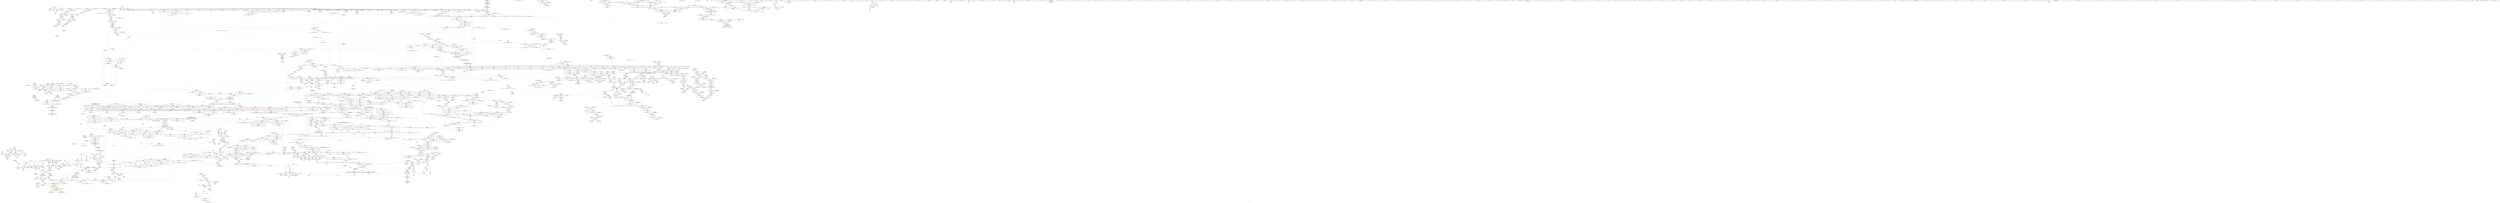 digraph "SVFG" {
	label="SVFG";

	Node0x56452d2271b0 [shape=record,color=grey,label="{NodeID: 0\nNullPtr|{|<s44>133}}"];
	Node0x56452d2271b0 -> Node0x56452d933450[style=solid];
	Node0x56452d2271b0 -> Node0x56452d933550[style=solid];
	Node0x56452d2271b0 -> Node0x56452d933620[style=solid];
	Node0x56452d2271b0 -> Node0x56452d9336f0[style=solid];
	Node0x56452d2271b0 -> Node0x56452d9337c0[style=solid];
	Node0x56452d2271b0 -> Node0x56452d933890[style=solid];
	Node0x56452d2271b0 -> Node0x56452d933960[style=solid];
	Node0x56452d2271b0 -> Node0x56452d933a30[style=solid];
	Node0x56452d2271b0 -> Node0x56452d933b00[style=solid];
	Node0x56452d2271b0 -> Node0x56452d933bd0[style=solid];
	Node0x56452d2271b0 -> Node0x56452d933ca0[style=solid];
	Node0x56452d2271b0 -> Node0x56452d933d70[style=solid];
	Node0x56452d2271b0 -> Node0x56452d933e40[style=solid];
	Node0x56452d2271b0 -> Node0x56452d933f10[style=solid];
	Node0x56452d2271b0 -> Node0x56452d933fe0[style=solid];
	Node0x56452d2271b0 -> Node0x56452d9340b0[style=solid];
	Node0x56452d2271b0 -> Node0x56452d934180[style=solid];
	Node0x56452d2271b0 -> Node0x56452d934250[style=solid];
	Node0x56452d2271b0 -> Node0x56452d934320[style=solid];
	Node0x56452d2271b0 -> Node0x56452d9343f0[style=solid];
	Node0x56452d2271b0 -> Node0x56452d9344c0[style=solid];
	Node0x56452d2271b0 -> Node0x56452d934590[style=solid];
	Node0x56452d2271b0 -> Node0x56452d934660[style=solid];
	Node0x56452d2271b0 -> Node0x56452d934730[style=solid];
	Node0x56452d2271b0 -> Node0x56452d934800[style=solid];
	Node0x56452d2271b0 -> Node0x56452d9348d0[style=solid];
	Node0x56452d2271b0 -> Node0x56452d9349a0[style=solid];
	Node0x56452d2271b0 -> Node0x56452d934a70[style=solid];
	Node0x56452d2271b0 -> Node0x56452d934b40[style=solid];
	Node0x56452d2271b0 -> Node0x56452d934c10[style=solid];
	Node0x56452d2271b0 -> Node0x56452d934ce0[style=solid];
	Node0x56452d2271b0 -> Node0x56452d934db0[style=solid];
	Node0x56452d2271b0 -> Node0x56452d934e80[style=solid];
	Node0x56452d2271b0 -> Node0x56452d934f50[style=solid];
	Node0x56452d2271b0 -> Node0x56452d935020[style=solid];
	Node0x56452d2271b0 -> Node0x56452d9350f0[style=solid];
	Node0x56452d2271b0 -> Node0x56452d978620[style=solid];
	Node0x56452d2271b0 -> Node0x56452d97c5b0[style=solid];
	Node0x56452d2271b0 -> Node0x56452d97c680[style=solid];
	Node0x56452d2271b0 -> Node0x56452d97c750[style=solid];
	Node0x56452d2271b0 -> Node0x56452d97e150[style=solid];
	Node0x56452d2271b0 -> Node0x56452d9c5b90[style=solid];
	Node0x56452d2271b0 -> Node0x56452d9ca630[style=solid];
	Node0x56452d2271b0 -> Node0x56452d9cbb30[style=solid];
	Node0x56452d2271b0:s44 -> Node0x56452db15980[style=solid,color=red];
	Node0x56452db23860 [shape=record,color=black,label="{NodeID: 3764\n2638 = PHI(2128, )\n}"];
	Node0x56452db23860 -> Node0x56452d94ec90[style=solid];
	Node0x56452da4df10 [shape=record,color=yellow,style=double,label="{NodeID: 2657\n275V_1 = ENCHI(MR_275V_0)\npts\{1935 2092 770000 770001 \}\nFun[_ZN9__gnu_cxx17__normal_iteratorIPSt4pairIiiESt6vectorIS2_SaIS2_EEEC2ERKS3_]}"];
	Node0x56452da4df10 -> Node0x56452d972720[style=dashed];
	Node0x56452d956150 [shape=record,color=blue,label="{NodeID: 1550\n2308\<--2307\nthis.addr\<--this\n_ZNK9__gnu_cxx17__normal_iteratorIPKSt4pairIiiESt6vectorIS2_SaIS2_EEEdeEv\n}"];
	Node0x56452d956150 -> Node0x56452d974a10[style=dashed];
	Node0x56452d934800 [shape=record,color=black,label="{NodeID: 443\n1757\<--3\n\<--dummyVal\n_ZNSt20__uninitialized_copyILb0EE13__uninit_copyISt13move_iteratorIPSt4pairIiiEES5_EET0_T_S8_S7_\n}"];
	Node0x56452d943bb0 [shape=record,color=purple,label="{NodeID: 886\n2729\<--2452\noffset_0\<--\n}"];
	Node0x56452d943bb0 -> Node0x56452d956f20[style=solid];
	Node0x56452da7e210 [shape=record,color=yellow,style=double,label="{NodeID: 3543\n30V_2 = CSCHI(MR_30V_1)\npts\{1614 \}\nCS[]|{<s0>139}}"];
	Node0x56452da7e210:s0 -> Node0x56452da7c7e0[style=dashed,color=blue];
	Node0x56452d9cac30 [shape=record,color=grey,label="{NodeID: 2436\n195 = cmp(192, 194, )\n}"];
	Node0x56452d979eb0 [shape=record,color=blue,label="{NodeID: 1329\n428\<--433\nfirst\<--\n_ZNSt4pairIiiEC2IRiiLb1EEEOT_OT0_\n|{|<s1>9}}"];
	Node0x56452d979eb0 -> Node0x56452d968090[style=dashed];
	Node0x56452d979eb0:s1 -> Node0x56452da7af20[style=dashed,color=blue];
	Node0x56452d92ccb0 [shape=record,color=green,label="{NodeID: 222\n1341\<--1342\n_ZNKSt6vectorISt4pairIiiESaIS1_EE4sizeEv\<--_ZNKSt6vectorISt4pairIiiESaIS1_EE4sizeEv_field_insensitive\n}"];
	Node0x56452d9501b0 [shape=record,color=purple,label="{NodeID: 665\n1137\<--36\n\<--.str.6\n_ZNSt6vectorISt4pairIiiESaIS1_EE17_M_realloc_insertIJS1_EEEvN9__gnu_cxx17__normal_iteratorIPS1_S3_EEDpOT_\n|{<s0>89}}"];
	Node0x56452d9501b0:s0 -> Node0x56452db27520[style=solid,color=red];
	Node0x56452d96ea30 [shape=record,color=red,label="{NodeID: 1108\n1478\<--1472\n\<--__p.addr\n_ZNSt16allocator_traitsISaISt4pairIiiEEE7destroyIS1_EEvRS2_PT_\n|{<s0>129}}"];
	Node0x56452d96ea30:s0 -> Node0x56452db24ce0[style=solid,color=red];
	Node0x56452d227240 [shape=record,color=green,label="{NodeID: 1\n7\<--1\n__dso_handle\<--dummyObj\nGlob }"];
	Node0x56452db23970 [shape=record,color=black,label="{NodeID: 3765\n2660 = PHI(1907, )\n}"];
	Node0x56452d956220 [shape=record,color=blue,label="{NodeID: 1551\n2334\<--2316\ncoerce.dive\<--__first.coerce\n_ZSt8pop_heapIN9__gnu_cxx17__normal_iteratorIPSt4pairIiiESt6vectorIS3_SaIS3_EEEESt4lessIS3_EEvT_SB_T0_\n|{|<s1>189}}"];
	Node0x56452d956220 -> Node0x56452d977860[style=dashed];
	Node0x56452d956220:s1 -> Node0x56452da5b300[style=dashed,color=red];
	Node0x56452d9348d0 [shape=record,color=black,label="{NodeID: 444\n1758\<--3\n\<--dummyVal\n_ZNSt20__uninitialized_copyILb0EE13__uninit_copyISt13move_iteratorIPSt4pairIiiEES5_EET0_T_S8_S7_\n}"];
	Node0x56452d9348d0 -> Node0x56452d9816f0[style=solid];
	Node0x56452d943c80 [shape=record,color=purple,label="{NodeID: 887\n2730\<--2453\noffset_0\<--\n}"];
	Node0x56452d943c80 -> Node0x56452d977c70[style=solid];
	Node0x56452d9cadb0 [shape=record,color=grey,label="{NodeID: 2437\n2524 = cmp(2520, 2523, )\n}"];
	Node0x56452d979f80 [shape=record,color=blue,label="{NodeID: 1330\n435\<--440\nsecond\<--\n_ZNSt4pairIiiEC2IRiiLb1EEEOT_OT0_\n|{<s0>9}}"];
	Node0x56452d979f80:s0 -> Node0x56452da7af20[style=dashed,color=blue];
	Node0x56452d92cdb0 [shape=record,color=green,label="{NodeID: 223\n1349\<--1350\n_ZSt20__throw_length_errorPKc\<--_ZSt20__throw_length_errorPKc_field_insensitive\n}"];
	Node0x56452d950280 [shape=record,color=purple,label="{NodeID: 666\n2666\<--38\nllvm.global_ctors_0\<--llvm.global_ctors\nGlob }"];
	Node0x56452d950280 -> Node0x56452d978420[style=solid];
	Node0x56452d96eb00 [shape=record,color=red,label="{NodeID: 1109\n1490\<--1487\nthis1\<--this.addr\n_ZNKSt6vectorISt4pairIiiESaIS1_EE8max_sizeEv\n}"];
	Node0x56452d96eb00 -> Node0x56452d94a920[style=solid];
	Node0x56452d8d7b50 [shape=record,color=green,label="{NodeID: 2\n9\<--1\n\<--dummyObj\nCan only get source location for instruction, argument, global var or function.}"];
	Node0x56452db23a80 [shape=record,color=black,label="{NodeID: 3766\n806 = PHI(798, )\n1st arg _ZN9__gnu_cxx13new_allocatorISt4pairIiiEE10deallocateEPS2_m }"];
	Node0x56452db23a80 -> Node0x56452d97c000[style=solid];
	Node0x56452d9562f0 [shape=record,color=blue,label="{NodeID: 1552\n2336\<--2317\ncoerce.dive1\<--__last.coerce\n_ZSt8pop_heapIN9__gnu_cxx17__normal_iteratorIPSt4pairIiiESt6vectorIS3_SaIS3_EEEESt4lessIS3_EEvT_SB_T0_\n|{|<s1>189|<s2>192|<s3>192}}"];
	Node0x56452d9562f0 -> Node0x56452da46b90[style=dashed];
	Node0x56452d9562f0:s1 -> Node0x56452da5b300[style=dashed,color=red];
	Node0x56452d9562f0:s2 -> Node0x56452d975230[style=dashed,color=red];
	Node0x56452d9562f0:s3 -> Node0x56452d956970[style=dashed,color=red];
	Node0x56452d9349a0 [shape=record,color=black,label="{NodeID: 445\n1760\<--3\n\<--dummyVal\n_ZNSt20__uninitialized_copyILb0EE13__uninit_copyISt13move_iteratorIPSt4pairIiiEES5_EET0_T_S8_S7_\n}"];
	Node0x56452d9349a0 -> Node0x56452d9817c0[style=solid];
	Node0x56452d943d50 [shape=record,color=purple,label="{NodeID: 888\n2732\<--2457\noffset_0\<--\n}"];
	Node0x56452d943d50 -> Node0x56452d956ff0[style=solid];
	Node0x56452d9caf30 [shape=record,color=grey,label="{NodeID: 2438\n1999 = cmp(1997, 1998, )\n}"];
	Node0x56452d97a050 [shape=record,color=blue,label="{NodeID: 1331\n449\<--448\nthis.addr\<--this\n_ZNKSt14priority_queueISt4pairIiiESt6vectorIS1_SaIS1_EESt4lessIS1_EE5emptyEv\n}"];
	Node0x56452d97a050 -> Node0x56452d968160[style=dashed];
	Node0x56452d92ceb0 [shape=record,color=green,label="{NodeID: 224\n1356\<--1357\n_ZSt3maxImERKT_S2_S2_\<--_ZSt3maxImERKT_S2_S2__field_insensitive\n}"];
	Node0x56452d950380 [shape=record,color=purple,label="{NodeID: 667\n2667\<--38\nllvm.global_ctors_1\<--llvm.global_ctors\nGlob }"];
	Node0x56452d950380 -> Node0x56452d978520[style=solid];
	Node0x56452d96ebd0 [shape=record,color=red,label="{NodeID: 1110\n1504\<--1501\nthis1\<--this.addr\n_ZNKSt6vectorISt4pairIiiESaIS1_EE4sizeEv\n}"];
	Node0x56452d96ebd0 -> Node0x56452d94aac0[style=solid];
	Node0x56452d96ebd0 -> Node0x56452d94ab90[style=solid];
	Node0x56452d8d7be0 [shape=record,color=green,label="{NodeID: 3\n22\<--1\n_ZSt3cin\<--dummyObj\nGlob }"];
	Node0x56452db23b90 [shape=record,color=black,label="{NodeID: 3767\n807 = PHI(799, )\n2nd arg _ZN9__gnu_cxx13new_allocatorISt4pairIiiEE10deallocateEPS2_m }"];
	Node0x56452db23b90 -> Node0x56452d97c0d0[style=solid];
	Node0x56452d9563c0 [shape=record,color=blue, style = dotted,label="{NodeID: 1553\n2714\<--2716\noffset_0\<--dummyVal\n_ZSt8pop_heapIN9__gnu_cxx17__normal_iteratorIPSt4pairIiiESt6vectorIS3_SaIS3_EEEESt4lessIS3_EEvT_SB_T0_\n}"];
	Node0x56452d9563c0 -> Node0x56452d974bb0[style=dashed];
	Node0x56452d9563c0 -> Node0x56452da47090[style=dashed];
	Node0x56452d934a70 [shape=record,color=black,label="{NodeID: 446\n1771\<--3\n\<--dummyVal\n_ZNSt20__uninitialized_copyILb0EE13__uninit_copyISt13move_iteratorIPSt4pairIiiEES5_EET0_T_S8_S7_\n}"];
	Node0x56452d943e20 [shape=record,color=purple,label="{NodeID: 889\n2735\<--2457\noffset_1\<--\n}"];
	Node0x56452d943e20 -> Node0x56452d9570c0[style=solid];
	Node0x56452da7e630 [shape=record,color=yellow,style=double,label="{NodeID: 3546\n240V_2 = CSCHI(MR_240V_1)\npts\{19290000 \}\nCS[]}"];
	Node0x56452da7e630 -> Node0x56452d971a20[style=dashed];
	Node0x56452d9cb0b0 [shape=record,color=grey,label="{NodeID: 2439\n2171 = cmp(2167, 2170, )\n}"];
	Node0x56452d97a120 [shape=record,color=blue,label="{NodeID: 1332\n460\<--459\nthis.addr\<--this\n_ZNKSt14priority_queueISt4pairIiiESt6vectorIS1_SaIS1_EESt4lessIS1_EE3topEv\n}"];
	Node0x56452d97a120 -> Node0x56452d968230[style=dashed];
	Node0x56452d92cfb0 [shape=record,color=green,label="{NodeID: 225\n1378\<--1379\n__lhs.addr\<--__lhs.addr_field_insensitive\n_ZN9__gnu_cxxmiIPSt4pairIiiESt6vectorIS2_SaIS2_EEEENS_17__normal_iteratorIT_T0_E15difference_typeERKSA_SD_\n}"];
	Node0x56452d92cfb0 -> Node0x56452d96de00[style=solid];
	Node0x56452d92cfb0 -> Node0x56452d97f260[style=solid];
	Node0x56452d950480 [shape=record,color=purple,label="{NodeID: 668\n2668\<--38\nllvm.global_ctors_2\<--llvm.global_ctors\nGlob }"];
	Node0x56452d950480 -> Node0x56452d978620[style=solid];
	Node0x56452d96eca0 [shape=record,color=red,label="{NodeID: 1111\n1508\<--1507\n\<--_M_finish\n_ZNKSt6vectorISt4pairIiiESaIS1_EE4sizeEv\n}"];
	Node0x56452d96eca0 -> Node0x56452d94ac60[style=solid];
	Node0x56452d8d7e90 [shape=record,color=green,label="{NodeID: 4\n23\<--1\n.str\<--dummyObj\nGlob }"];
	Node0x56452db23cd0 [shape=record,color=black,label="{NodeID: 3768\n2061 = PHI(2001, )\n0th arg _ZN9__gnu_cxx5__ops14_Iter_comp_valISt4lessISt4pairIiiEEEclINS_17__normal_iteratorIPS4_St6vectorIS4_SaIS4_EEEES4_EEbT_RT0_ }"];
	Node0x56452db23cd0 -> Node0x56452d983ab0[style=solid];
	Node0x56452da4e3b0 [shape=record,color=yellow,style=double,label="{NodeID: 2661\n30V_1 = ENCHI(MR_30V_0)\npts\{1614 \}\nFun[_ZSt8pop_heapIN9__gnu_cxx17__normal_iteratorIPSt4pairIiiESt6vectorIS3_SaIS3_EEEESt4lessIS3_EEvT_SB_T0_]|{|<s1>196}}"];
	Node0x56452da4e3b0 -> Node0x56452da46690[style=dashed];
	Node0x56452da4e3b0:s1 -> Node0x56452da55120[style=dashed,color=red];
	Node0x56452d956490 [shape=record,color=blue, style = dotted,label="{NodeID: 1554\n2717\<--2719\noffset_0\<--dummyVal\n_ZSt8pop_heapIN9__gnu_cxx17__normal_iteratorIPSt4pairIiiESt6vectorIS3_SaIS3_EEEESt4lessIS3_EEvT_SB_T0_\n}"];
	Node0x56452d956490 -> Node0x56452d974c80[style=dashed];
	Node0x56452d956490 -> Node0x56452da47590[style=dashed];
	Node0x56452d934b40 [shape=record,color=black,label="{NodeID: 447\n1772\<--3\n\<--dummyVal\n_ZNSt20__uninitialized_copyILb0EE13__uninit_copyISt13move_iteratorIPSt4pairIiiEES5_EET0_T_S8_S7_\n}"];
	Node0x56452d934b40 -> Node0x56452d981890[style=solid];
	Node0x56452d943ef0 [shape=record,color=purple,label="{NodeID: 890\n2733\<--2458\noffset_0\<--\n}"];
	Node0x56452d943ef0 -> Node0x56452d977d40[style=solid];
	Node0x56452d9cb230 [shape=record,color=grey,label="{NodeID: 2440\n524 = cmp(521, 523, )\n}"];
	Node0x56452d97a1f0 [shape=record,color=blue,label="{NodeID: 1333\n476\<--475\nthis.addr\<--this\n_ZNSt14priority_queueISt4pairIiiESt6vectorIS1_SaIS1_EESt4lessIS1_EE3popEv\n}"];
	Node0x56452d97a1f0 -> Node0x56452d968300[style=dashed];
	Node0x56452d92d080 [shape=record,color=green,label="{NodeID: 226\n1380\<--1381\n__rhs.addr\<--__rhs.addr_field_insensitive\n_ZN9__gnu_cxxmiIPSt4pairIiiESt6vectorIS2_SaIS2_EEEENS_17__normal_iteratorIT_T0_E15difference_typeERKSA_SD_\n}"];
	Node0x56452d92d080 -> Node0x56452d96ded0[style=solid];
	Node0x56452d92d080 -> Node0x56452d97f330[style=solid];
	Node0x56452d950580 [shape=record,color=purple,label="{NodeID: 669\n188\<--88\nsecond\<--p\nmain\n}"];
	Node0x56452d950580 -> Node0x56452d966eb0[style=solid];
	Node0x56452d96ed70 [shape=record,color=red,label="{NodeID: 1112\n1512\<--1511\n\<--_M_start\n_ZNKSt6vectorISt4pairIiiESaIS1_EE4sizeEv\n}"];
	Node0x56452d96ed70 -> Node0x56452d94ad30[style=solid];
	Node0x56452d8d7f20 [shape=record,color=green,label="{NodeID: 5\n25\<--1\n.str.1\<--dummyObj\nGlob }"];
	Node0x56452db23e10 [shape=record,color=black,label="{NodeID: 3769\n2062 = PHI(2009, )\n1st arg _ZN9__gnu_cxx5__ops14_Iter_comp_valISt4lessISt4pairIiiEEEclINS_17__normal_iteratorIPS4_St6vectorIS4_SaIS4_EEEES4_EEbT_RT0_ }"];
	Node0x56452db23e10 -> Node0x56452d9839e0[style=solid];
	Node0x56452d956560 [shape=record,color=blue, style = dotted,label="{NodeID: 1555\n2720\<--2722\noffset_0\<--dummyVal\n_ZSt8pop_heapIN9__gnu_cxx17__normal_iteratorIPSt4pairIiiESt6vectorIS3_SaIS3_EEEESt4lessIS3_EEvT_SB_T0_\n}"];
	Node0x56452d956560 -> Node0x56452d974d50[style=dashed];
	Node0x56452d956560 -> Node0x56452da47a90[style=dashed];
	Node0x56452d934c10 [shape=record,color=black,label="{NodeID: 448\n1774\<--3\n\<--dummyVal\n_ZNSt20__uninitialized_copyILb0EE13__uninit_copyISt13move_iteratorIPSt4pairIiiEES5_EET0_T_S8_S7_\n}"];
	Node0x56452d934c10 -> Node0x56452d981960[style=solid];
	Node0x56452d943fc0 [shape=record,color=purple,label="{NodeID: 891\n2736\<--2458\noffset_1\<--\n}"];
	Node0x56452d943fc0 -> Node0x56452d977e10[style=solid];
	Node0x56452da7e8f0 [shape=record,color=yellow,style=double,label="{NodeID: 3548\n30V_4 = CSCHI(MR_30V_2)\npts\{1614 \}\nCS[]|{<s0>79|<s1>233}}"];
	Node0x56452da7e8f0:s0 -> Node0x56452da7bf40[style=dashed,color=blue];
	Node0x56452da7e8f0:s1 -> Node0x56452da7df50[style=dashed,color=blue];
	Node0x56452d9cb3b0 [shape=record,color=grey,label="{NodeID: 2441\n2575 = cmp(2571, 2574, )\n}"];
	Node0x56452d97a2c0 [shape=record,color=blue,label="{NodeID: 1334\n488\<--487\ncoerce.dive\<--call\n_ZNSt14priority_queueISt4pairIiiESt6vectorIS1_SaIS1_EESt4lessIS1_EE3popEv\n}"];
	Node0x56452d97a2c0 -> Node0x56452d9683d0[style=dashed];
	Node0x56452d92d150 [shape=record,color=green,label="{NodeID: 227\n1398\<--1399\nthis.addr\<--this.addr_field_insensitive\n_ZNSt12_Vector_baseISt4pairIiiESaIS1_EE11_M_allocateEm\n}"];
	Node0x56452d92d150 -> Node0x56452d96e140[style=solid];
	Node0x56452d92d150 -> Node0x56452d97f400[style=solid];
	Node0x56452da5cc40 [shape=record,color=yellow,style=double,label="{NodeID: 2884\n66V_1 = ENCHI(MR_66V_0)\npts\{770000 770001 \}\nFun[_ZNKSt14priority_queueISt4pairIiiESt6vectorIS1_SaIS1_EESt4lessIS1_EE5emptyEv]|{<s0>35|<s1>35}}"];
	Node0x56452da5cc40:s0 -> Node0x56452da52a40[style=dashed,color=red];
	Node0x56452da5cc40:s1 -> Node0x56452da52b20[style=dashed,color=red];
	Node0x56452d950650 [shape=record,color=purple,label="{NodeID: 670\n193\<--88\nfirst\<--p\nmain\n}"];
	Node0x56452d950650 -> Node0x56452d967050[style=solid];
	Node0x56452d96ee40 [shape=record,color=red,label="{NodeID: 1113\n1543\<--1523\n\<--retval\n_ZSt3maxImERKT_S2_S2_\n}"];
	Node0x56452d96ee40 -> Node0x56452d94aed0[style=solid];
	Node0x56452d8d7fb0 [shape=record,color=green,label="{NodeID: 6\n27\<--1\n_ZSt4cout\<--dummyObj\nGlob }"];
	Node0x56452db23f50 [shape=record,color=black,label="{NodeID: 3770\n2063 = PHI(1966, )\n2nd arg _ZN9__gnu_cxx5__ops14_Iter_comp_valISt4lessISt4pairIiiEEEclINS_17__normal_iteratorIPS4_St6vectorIS4_SaIS4_EEEES4_EEbT_RT0_ }"];
	Node0x56452db23f50 -> Node0x56452d983b80[style=solid];
	Node0x56452d956630 [shape=record,color=blue,label="{NodeID: 1556\n2370\<--2369\nthis.addr\<--this\n_ZNSt6vectorISt4pairIiiESaIS1_EE8pop_backEv\n}"];
	Node0x56452d956630 -> Node0x56452d974e20[style=dashed];
	Node0x56452d934ce0 [shape=record,color=black,label="{NodeID: 449\n1784\<--3\nlpad.val\<--dummyVal\n_ZNSt20__uninitialized_copyILb0EE13__uninit_copyISt13move_iteratorIPSt4pairIiiEES5_EET0_T_S8_S7_\n}"];
	Node0x56452d944090 [shape=record,color=purple,label="{NodeID: 892\n2738\<--2461\noffset_0\<--\n}"];
	Node0x56452d944090 -> Node0x56452d957190[style=solid];
	Node0x56452da7ea50 [shape=record,color=yellow,style=double,label="{NodeID: 3549\n293V_2 = CSCHI(MR_293V_1)\npts\{20860000 \}\nCS[]}"];
	Node0x56452da7ea50 -> Node0x56452d972c00[style=dashed];
	Node0x56452d9cb530 [shape=record,color=grey,label="{NodeID: 2442\n294 = cmp(289, 293, )\n}"];
	Node0x56452d97a390 [shape=record,color=blue,label="{NodeID: 1335\n492\<--491\ncoerce.dive5\<--call4\n_ZNSt14priority_queueISt4pairIiiESt6vectorIS1_SaIS1_EESt4lessIS1_EE3popEv\n}"];
	Node0x56452d97a390 -> Node0x56452d9684a0[style=dashed];
	Node0x56452d92d220 [shape=record,color=green,label="{NodeID: 228\n1400\<--1401\n__n.addr\<--__n.addr_field_insensitive\n_ZNSt12_Vector_baseISt4pairIiiESaIS1_EE11_M_allocateEm\n}"];
	Node0x56452d92d220 -> Node0x56452d96e210[style=solid];
	Node0x56452d92d220 -> Node0x56452d96e2e0[style=solid];
	Node0x56452d92d220 -> Node0x56452d97f4d0[style=solid];
	Node0x56452d950720 [shape=record,color=purple,label="{NodeID: 671\n207\<--88\nsecond21\<--p\nmain\n}"];
	Node0x56452d950720 -> Node0x56452d967120[style=solid];
	Node0x56452d96ef10 [shape=record,color=red,label="{NodeID: 1114\n1531\<--1525\n\<--__a.addr\n_ZSt3maxImERKT_S2_S2_\n}"];
	Node0x56452d96ef10 -> Node0x56452d96f250[style=solid];
	Node0x56452d8d8880 [shape=record,color=green,label="{NodeID: 7\n28\<--1\n.str.2\<--dummyObj\nGlob }"];
	Node0x56452db24090 [shape=record,color=black,label="{NodeID: 3771\n369 = PHI(76, 76, )\n0th arg _ZNSt14priority_queueISt4pairIiiESt6vectorIS1_SaIS1_EESt4lessIS1_EE4pushEOS1_ }"];
	Node0x56452db24090 -> Node0x56452d979900[style=solid];
	Node0x56452da4e680 [shape=record,color=yellow,style=double,label="{NodeID: 2664\n382V_1 = ENCHI(MR_382V_0)\npts\{23250000 \}\nFun[_ZSt8pop_heapIN9__gnu_cxx17__normal_iteratorIPSt4pairIiiESt6vectorIS3_SaIS3_EEEESt4lessIS3_EEvT_SB_T0_]|{<s0>196}}"];
	Node0x56452da4e680:s0 -> Node0x56452da48150[style=dashed,color=red];
	Node0x56452d956700 [shape=record,color=blue,label="{NodeID: 1557\n2376\<--2378\n_M_finish\<--incdec.ptr\n_ZNSt6vectorISt4pairIiiESaIS1_EE8pop_backEv\n|{|<s1>40}}"];
	Node0x56452d956700 -> Node0x56452d974fc0[style=dashed];
	Node0x56452d956700:s1 -> Node0x56452da7c680[style=dashed,color=blue];
	Node0x56452d934db0 [shape=record,color=black,label="{NodeID: 450\n1785\<--3\nlpad.val12\<--dummyVal\n_ZNSt20__uninitialized_copyILb0EE13__uninit_copyISt13move_iteratorIPSt4pairIiiEES5_EET0_T_S8_S7_\n}"];
	Node0x56452d944160 [shape=record,color=purple,label="{NodeID: 893\n2739\<--2462\noffset_0\<--\n}"];
	Node0x56452d944160 -> Node0x56452d977ee0[style=solid];
	Node0x56452d9cb6b0 [shape=record,color=grey,label="{NodeID: 2443\n2569 = cmp(2568, 988, )\n}"];
	Node0x56452d97a460 [shape=record,color=blue,label="{NodeID: 1336\n514\<--510\n__a.addr\<--__a\n_ZSt3minIiERKT_S2_S2_\n}"];
	Node0x56452d97a460 -> Node0x56452d968640[style=dashed];
	Node0x56452d97a460 -> Node0x56452d968710[style=dashed];
	Node0x56452d935750 [shape=record,color=green,label="{NodeID: 229\n1412\<--1413\n_ZNSt16allocator_traitsISaISt4pairIiiEEE8allocateERS2_m\<--_ZNSt16allocator_traitsISaISt4pairIiiEEE8allocateERS2_m_field_insensitive\n}"];
	Node0x56452da5ce30 [shape=record,color=yellow,style=double,label="{NodeID: 2886\n190V_1 = ENCHI(MR_190V_0)\npts\{672 \}\nFun[_ZNSt12_Vector_baseISt4pairIiiESaIS1_EED2Ev]}"];
	Node0x56452da5ce30 -> Node0x56452d97b4a0[style=dashed];
	Node0x56452d9507f0 [shape=record,color=purple,label="{NodeID: 672\n210\<--88\nfirst22\<--p\nmain\n}"];
	Node0x56452d9507f0 -> Node0x56452d9671f0[style=solid];
	Node0x56452d96efe0 [shape=record,color=red,label="{NodeID: 1115\n1540\<--1525\n\<--__a.addr\n_ZSt3maxImERKT_S2_S2_\n}"];
	Node0x56452d96efe0 -> Node0x56452d980100[style=solid];
	Node0x56452d8d8940 [shape=record,color=green,label="{NodeID: 8\n30\<--1\n.str.3\<--dummyObj\nGlob }"];
	Node0x56452db242a0 [shape=record,color=black,label="{NodeID: 3772\n370 = PHI(78, 100, )\n1st arg _ZNSt14priority_queueISt4pairIiiESt6vectorIS1_SaIS1_EESt4lessIS1_EE4pushEOS1_ }"];
	Node0x56452db242a0 -> Node0x56452d9799d0[style=solid];
	Node0x56452d9567d0 [shape=record,color=blue,label="{NodeID: 1558\n2397\<--2394\nthis.addr\<--this\n_ZN9__gnu_cxx5__ops15_Iter_comp_iterISt4lessISt4pairIiiEEEC2ES5_\n}"];
	Node0x56452d9567d0 -> Node0x56452d975090[style=dashed];
	Node0x56452d934e80 [shape=record,color=black,label="{NodeID: 451\n1787\<--3\n\<--dummyVal\n_ZNSt20__uninitialized_copyILb0EE13__uninit_copyISt13move_iteratorIPSt4pairIiiEES5_EET0_T_S8_S7_\n}"];
	Node0x56452d944230 [shape=record,color=purple,label="{NodeID: 894\n2509\<--2477\ncoerce.dive\<--__first\n_ZSt13__adjust_heapIN9__gnu_cxx17__normal_iteratorIPSt4pairIiiESt6vectorIS3_SaIS3_EEEElS3_NS0_5__ops15_Iter_comp_iterISt4lessIS3_EEEEvT_T0_SF_T1_T2_\n}"];
	Node0x56452d944230 -> Node0x56452d957260[style=solid];
	Node0x56452d9cb830 [shape=record,color=grey,label="{NodeID: 2444\n1044 = cmp(1039, 1043, )\n}"];
	Node0x56452d97a530 [shape=record,color=blue,label="{NodeID: 1337\n516\<--511\n__b.addr\<--__b\n_ZSt3minIiERKT_S2_S2_\n}"];
	Node0x56452d97a530 -> Node0x56452d9687e0[style=dashed];
	Node0x56452d97a530 -> Node0x56452d9688b0[style=dashed];
	Node0x56452d935850 [shape=record,color=green,label="{NodeID: 230\n1423\<--1424\n__first.addr\<--__first.addr_field_insensitive\n_ZSt34__uninitialized_move_if_noexcept_aIPSt4pairIiiES2_SaIS1_EET0_T_S5_S4_RT1_\n}"];
	Node0x56452d935850 -> Node0x56452d96e3b0[style=solid];
	Node0x56452d935850 -> Node0x56452d97f5a0[style=solid];
	Node0x56452da5cf10 [shape=record,color=yellow,style=double,label="{NodeID: 2887\n192V_1 = ENCHI(MR_192V_0)\npts\{674 \}\nFun[_ZNSt12_Vector_baseISt4pairIiiESaIS1_EED2Ev]}"];
	Node0x56452da5cf10 -> Node0x56452d97b570[style=dashed];
	Node0x56452d9508c0 [shape=record,color=purple,label="{NodeID: 673\n2669\<--179\noffset_0\<--\n}"];
	Node0x56452d9508c0 -> Node0x56452d978cd0[style=solid];
	Node0x56452d96f0b0 [shape=record,color=red,label="{NodeID: 1116\n1533\<--1527\n\<--__b.addr\n_ZSt3maxImERKT_S2_S2_\n}"];
	Node0x56452d96f0b0 -> Node0x56452d96f320[style=solid];
	Node0x56452d8d8a00 [shape=record,color=green,label="{NodeID: 9\n32\<--1\n.str.4\<--dummyObj\nGlob }"];
	Node0x56452db24420 [shape=record,color=black,label="{NodeID: 3773\n899 = PHI(893, )\n0th arg _ZN9__gnu_cxx13new_allocatorISt4pairIiiEEC2Ev }"];
	Node0x56452db24420 -> Node0x56452d97c8f0[style=solid];
	Node0x56452d9568a0 [shape=record,color=blue,label="{NodeID: 1559\n2406\<--2405\nthis.addr\<--this\n_ZN9__gnu_cxx17__normal_iteratorIPSt4pairIiiESt6vectorIS2_SaIS2_EEEmmEv\n}"];
	Node0x56452d9568a0 -> Node0x56452d975160[style=dashed];
	Node0x56452d934f50 [shape=record,color=black,label="{NodeID: 452\n1788\<--3\n\<--dummyVal\n_ZNSt20__uninitialized_copyILb0EE13__uninit_copyISt13move_iteratorIPSt4pairIiiEES5_EET0_T_S8_S7_\n|{<s0>154}}"];
	Node0x56452d934f50:s0 -> Node0x56452db26b90[style=solid,color=red];
	Node0x56452d944300 [shape=record,color=purple,label="{NodeID: 895\n2532\<--2491\ncoerce.dive1\<--agg.tmp\n_ZSt13__adjust_heapIN9__gnu_cxx17__normal_iteratorIPSt4pairIiiESt6vectorIS3_SaIS3_EEEElS3_NS0_5__ops15_Iter_comp_iterISt4lessIS3_EEEEvT_T0_SF_T1_T2_\n}"];
	Node0x56452d944300 -> Node0x56452d957810[style=solid];
	Node0x56452da7ee70 [shape=record,color=yellow,style=double,label="{NodeID: 3552\n30V_2 = CSCHI(MR_30V_1)\npts\{1614 \}\nCS[]|{|<s2>212}}"];
	Node0x56452da7ee70 -> Node0x56452d977d40[style=dashed];
	Node0x56452da7ee70 -> Node0x56452d977e10[style=dashed];
	Node0x56452da7ee70:s2 -> Node0x56452da38390[style=dashed,color=red];
	Node0x56452d9cb9b0 [shape=record,color=grey,label="{NodeID: 2445\n258 = cmp(254, 257, )\n}"];
	Node0x56452d9cb9b0 -> Node0x56452d9c4ab0[style=solid];
	Node0x56452d97a600 [shape=record,color=blue,label="{NodeID: 1338\n512\<--526\nretval\<--\n_ZSt3minIiERKT_S2_S2_\n}"];
	Node0x56452d97a600 -> Node0x56452da33390[style=dashed];
	Node0x56452d935920 [shape=record,color=green,label="{NodeID: 231\n1425\<--1426\n__last.addr\<--__last.addr_field_insensitive\n_ZSt34__uninitialized_move_if_noexcept_aIPSt4pairIiiES2_SaIS1_EET0_T_S5_S4_RT1_\n}"];
	Node0x56452d935920 -> Node0x56452d96e480[style=solid];
	Node0x56452d935920 -> Node0x56452d97f670[style=solid];
	Node0x56452da5cff0 [shape=record,color=yellow,style=double,label="{NodeID: 2888\n38V_1 = ENCHI(MR_38V_0)\npts\{770000 \}\nFun[_ZNSt12_Vector_baseISt4pairIiiESaIS1_EED2Ev]}"];
	Node0x56452da5cff0 -> Node0x56452d9698f0[style=dashed];
	Node0x56452da5cff0 -> Node0x56452d969a90[style=dashed];
	Node0x56452d950990 [shape=record,color=purple,label="{NodeID: 674\n2672\<--179\noffset_1\<--\n}"];
	Node0x56452d950990 -> Node0x56452d978da0[style=solid];
	Node0x56452d96f180 [shape=record,color=red,label="{NodeID: 1117\n1537\<--1527\n\<--__b.addr\n_ZSt3maxImERKT_S2_S2_\n}"];
	Node0x56452d96f180 -> Node0x56452d980030[style=solid];
	Node0x56452d8d8ac0 [shape=record,color=green,label="{NodeID: 10\n34\<--1\n.str.5\<--dummyObj\nGlob }"];
	Node0x56452db24530 [shape=record,color=black,label="{NodeID: 3774\n929 = PHI(406, )\n0th arg _ZSt9push_heapIN9__gnu_cxx17__normal_iteratorIPSt4pairIiiESt6vectorIS3_SaIS3_EEEESt4lessIS3_EEvT_SB_T0_ }"];
	Node0x56452db24530 -> Node0x56452d97cc30[style=solid];
	Node0x56452d956970 [shape=record,color=blue,label="{NodeID: 1560\n2410\<--2412\n_M_current\<--incdec.ptr\n_ZN9__gnu_cxx17__normal_iteratorIPSt4pairIiiESt6vectorIS2_SaIS2_EEEmmEv\n|{<s0>192|<s1>192|<s2>192}}"];
	Node0x56452d956970:s0 -> Node0x56452d977930[style=dashed,color=blue];
	Node0x56452d956970:s1 -> Node0x56452d977a00[style=dashed,color=blue];
	Node0x56452d956970:s2 -> Node0x56452da46b90[style=dashed,color=blue];
	Node0x56452d935020 [shape=record,color=black,label="{NodeID: 453\n2389\<--3\n\<--dummyVal\n_ZNSt6vectorISt4pairIiiESaIS1_EE8pop_backEv\n}"];
	Node0x56452d9443d0 [shape=record,color=purple,label="{NodeID: 896\n2539\<--2491\ncoerce.dive6\<--agg.tmp\n_ZSt13__adjust_heapIN9__gnu_cxx17__normal_iteratorIPSt4pairIiiESt6vectorIS3_SaIS3_EEEElS3_NS0_5__ops15_Iter_comp_iterISt4lessIS3_EEEEvT_T0_SF_T1_T2_\n}"];
	Node0x56452d9443d0 -> Node0x56452d9765b0[style=solid];
	Node0x56452da7efd0 [shape=record,color=yellow,style=double,label="{NodeID: 3553\n30V_3 = CSCHI(MR_30V_2)\npts\{1614 \}\nCS[]|{<s0>196}}"];
	Node0x56452da7efd0:s0 -> Node0x56452da46690[style=dashed,color=blue];
	Node0x56452d9cbb30 [shape=record,color=grey,label="{NodeID: 2446\n761 = cmp(760, 3, )\n}"];
	Node0x56452d97a6d0 [shape=record,color=blue,label="{NodeID: 1339\n512\<--529\nretval\<--\n_ZSt3minIiERKT_S2_S2_\n}"];
	Node0x56452d97a6d0 -> Node0x56452da33390[style=dashed];
	Node0x56452d9359f0 [shape=record,color=green,label="{NodeID: 232\n1427\<--1428\n__result.addr\<--__result.addr_field_insensitive\n_ZSt34__uninitialized_move_if_noexcept_aIPSt4pairIiiES2_SaIS1_EET0_T_S5_S4_RT1_\n}"];
	Node0x56452d9359f0 -> Node0x56452d96e550[style=solid];
	Node0x56452d9359f0 -> Node0x56452d97f740[style=solid];
	Node0x56452da5d0d0 [shape=record,color=yellow,style=double,label="{NodeID: 2889\n42V_1 = ENCHI(MR_42V_0)\npts\{770002 \}\nFun[_ZNSt12_Vector_baseISt4pairIiiESaIS1_EED2Ev]}"];
	Node0x56452da5d0d0 -> Node0x56452d9699c0[style=dashed];
	Node0x56452d950a60 [shape=record,color=purple,label="{NodeID: 675\n2670\<--180\noffset_0\<--\n}"];
	Node0x56452d950a60 -> Node0x56452d976c30[style=solid];
	Node0x56452d96f250 [shape=record,color=red,label="{NodeID: 1118\n1532\<--1531\n\<--\n_ZSt3maxImERKT_S2_S2_\n}"];
	Node0x56452d96f250 -> Node0x56452d9ca330[style=solid];
	Node0x56452d8d8bc0 [shape=record,color=green,label="{NodeID: 11\n36\<--1\n.str.6\<--dummyObj\nGlob }"];
	Node0x56452db24640 [shape=record,color=black,label="{NodeID: 3775\n930 = PHI(408, )\n1st arg _ZSt9push_heapIN9__gnu_cxx17__normal_iteratorIPSt4pairIiiESt6vectorIS3_SaIS3_EEEESt4lessIS3_EEvT_SB_T0_ }"];
	Node0x56452db24640 -> Node0x56452d97cd00[style=solid];
	Node0x56452d956a40 [shape=record,color=blue,label="{NodeID: 1561\n2436\<--2416\ncoerce.dive\<--__first.coerce\n_ZSt10__pop_heapIN9__gnu_cxx17__normal_iteratorIPSt4pairIiiESt6vectorIS3_SaIS3_EEEENS0_5__ops15_Iter_comp_iterISt4lessIS3_EEEEvT_SE_SE_RT0_\n|{|<s1>203|<s2>208}}"];
	Node0x56452d956a40 -> Node0x56452d977c70[style=dashed];
	Node0x56452d956a40:s1 -> Node0x56452da572d0[style=dashed,color=red];
	Node0x56452d956a40:s2 -> Node0x56452da5b300[style=dashed,color=red];
	Node0x56452d9350f0 [shape=record,color=black,label="{NodeID: 454\n2390\<--3\n\<--dummyVal\n_ZNSt6vectorISt4pairIiiESaIS1_EE8pop_backEv\n|{<s0>198}}"];
	Node0x56452d9350f0:s0 -> Node0x56452db26b90[style=solid,color=red];
	Node0x56452d9444a0 [shape=record,color=purple,label="{NodeID: 897\n2537\<--2493\ncoerce.dive5\<--agg.tmp2\n_ZSt13__adjust_heapIN9__gnu_cxx17__normal_iteratorIPSt4pairIiiESt6vectorIS3_SaIS3_EEEElS3_NS0_5__ops15_Iter_comp_iterISt4lessIS3_EEEEvT_T0_SF_T1_T2_\n}"];
	Node0x56452d9444a0 -> Node0x56452d9578e0[style=solid];
	Node0x56452d9cbcb0 [shape=record,color=grey,label="{NodeID: 2447\n1605 = cmp(1603, 1604, )\n}"];
	Node0x56452d97a7a0 [shape=record,color=blue,label="{NodeID: 1340\n538\<--535\nthis.addr\<--this\n_ZNSt4pairIiiEC2IRiS2_Lb1EEEOT_OT0_\n}"];
	Node0x56452d97a7a0 -> Node0x56452d968b20[style=dashed];
	Node0x56452d935ac0 [shape=record,color=green,label="{NodeID: 233\n1429\<--1430\n__alloc.addr\<--__alloc.addr_field_insensitive\n_ZSt34__uninitialized_move_if_noexcept_aIPSt4pairIiiES2_SaIS1_EET0_T_S5_S4_RT1_\n}"];
	Node0x56452d935ac0 -> Node0x56452d96e620[style=solid];
	Node0x56452d935ac0 -> Node0x56452d97f810[style=solid];
	Node0x56452d950b30 [shape=record,color=purple,label="{NodeID: 676\n2673\<--180\noffset_1\<--\n}"];
	Node0x56452d950b30 -> Node0x56452d976d00[style=solid];
	Node0x56452d96f320 [shape=record,color=red,label="{NodeID: 1119\n1534\<--1533\n\<--\n_ZSt3maxImERKT_S2_S2_\n}"];
	Node0x56452d96f320 -> Node0x56452d9ca330[style=solid];
	Node0x56452d8d8cc0 [shape=record,color=green,label="{NodeID: 12\n39\<--1\n\<--dummyObj\nCan only get source location for instruction, argument, global var or function.}"];
	Node0x56452db24750 [shape=record,color=black,label="{NodeID: 3776\n659 = PHI(614, 1174, 1190, 1226, 1246, )\n0th arg _ZNSt12_Vector_baseISt4pairIiiESaIS1_EE19_M_get_Tp_allocatorEv }"];
	Node0x56452db24750 -> Node0x56452d97b300[style=solid];
	Node0x56452d956b10 [shape=record,color=blue,label="{NodeID: 1562\n2438\<--2417\ncoerce.dive1\<--__last.coerce\n_ZSt10__pop_heapIN9__gnu_cxx17__normal_iteratorIPSt4pairIiiESt6vectorIS3_SaIS3_EEEENS0_5__ops15_Iter_comp_iterISt4lessIS3_EEEEvT_SE_SE_RT0_\n|{<s0>208}}"];
	Node0x56452d956b10:s0 -> Node0x56452da5b300[style=dashed,color=red];
	Node0x56452d9351c0 [shape=record,color=black,label="{NodeID: 455\n67\<--9\nmain_ret\<--\nmain\n}"];
	Node0x56452d944570 [shape=record,color=purple,label="{NodeID: 898\n2541\<--2493\ncoerce.dive7\<--agg.tmp2\n_ZSt13__adjust_heapIN9__gnu_cxx17__normal_iteratorIPSt4pairIiiESt6vectorIS3_SaIS3_EEEElS3_NS0_5__ops15_Iter_comp_iterISt4lessIS3_EEEEvT_T0_SF_T1_T2_\n}"];
	Node0x56452d944570 -> Node0x56452d976680[style=solid];
	Node0x56452d9cbe30 [shape=record,color=grey,label="{NodeID: 2448\n121 = cmp(119, 120, )\n}"];
	Node0x56452d97a870 [shape=record,color=blue,label="{NodeID: 1341\n540\<--536\n__x.addr\<--__x\n_ZNSt4pairIiiEC2IRiS2_Lb1EEEOT_OT0_\n}"];
	Node0x56452d97a870 -> Node0x56452d968bf0[style=dashed];
	Node0x56452d935b90 [shape=record,color=green,label="{NodeID: 234\n1431\<--1432\nagg.tmp\<--agg.tmp_field_insensitive\n_ZSt34__uninitialized_move_if_noexcept_aIPSt4pairIiiES2_SaIS1_EET0_T_S5_S4_RT1_\n}"];
	Node0x56452d935b90 -> Node0x56452d93e730[style=solid];
	Node0x56452d935b90 -> Node0x56452d93e800[style=solid];
	Node0x56452d950c00 [shape=record,color=purple,label="{NodeID: 677\n362\<--361\nc\<--this1\n_ZNSt14priority_queueISt4pairIiiESt6vectorIS1_SaIS1_EESt4lessIS1_EEC2IS4_vEEv\n|{<s0>27}}"];
	Node0x56452d950c00:s0 -> Node0x56452db27f30[style=solid,color=red];
	Node0x56452d96f3f0 [shape=record,color=red,label="{NodeID: 1120\n1550\<--1547\n\<--__a.addr\n_ZNSt16allocator_traitsISaISt4pairIiiEEE8max_sizeERKS2_\n}"];
	Node0x56452d96f3f0 -> Node0x56452d94afa0[style=solid];
	Node0x56452d8d8dc0 [shape=record,color=green,label="{NodeID: 13\n107\<--1\n\<--dummyObj\nCan only get source location for instruction, argument, global var or function.}"];
	Node0x56452db24bd0 [shape=record,color=black,label="{NodeID: 3777\n1896 = PHI(1477, )\n0th arg _ZN9__gnu_cxx13new_allocatorISt4pairIiiEE7destroyIS2_EEvPT_ }"];
	Node0x56452db24bd0 -> Node0x56452d982730[style=solid];
	Node0x56452d956be0 [shape=record,color=blue,label="{NodeID: 1563\n2440\<--2418\ncoerce.dive2\<--__result.coerce\n_ZSt10__pop_heapIN9__gnu_cxx17__normal_iteratorIPSt4pairIiiESt6vectorIS3_SaIS3_EEEENS0_5__ops15_Iter_comp_iterISt4lessIS3_EEEEvT_SE_SE_RT0_\n|{<s0>200|<s1>205}}"];
	Node0x56452d956be0:s0 -> Node0x56452da572d0[style=dashed,color=red];
	Node0x56452d956be0:s1 -> Node0x56452da572d0[style=dashed,color=red];
	Node0x56452d935290 [shape=record,color=black,label="{NodeID: 456\n20\<--18\n\<--best\nCan only get source location for instruction, argument, global var or function.}"];
	Node0x56452d944640 [shape=record,color=purple,label="{NodeID: 899\n2554\<--2495\ncoerce.dive10\<--ref.tmp\n_ZSt13__adjust_heapIN9__gnu_cxx17__normal_iteratorIPSt4pairIiiESt6vectorIS3_SaIS3_EEEElS3_NS0_5__ops15_Iter_comp_iterISt4lessIS3_EEEEvT_T0_SF_T1_T2_\n}"];
	Node0x56452d944640 -> Node0x56452d957a80[style=solid];
	Node0x56452dafb950 [shape=record,color=black,label="{NodeID: 3556\n2084 = PHI(2002, 2016, 2022, 2038, 2530, 2535, 2552, 2558, 2582, 2588, )\n1st arg _ZNK9__gnu_cxx17__normal_iteratorIPSt4pairIiiESt6vectorIS2_SaIS2_EEEplEl }"];
	Node0x56452dafb950 -> Node0x56452d983d20[style=solid];
	Node0x56452d9cbfb0 [shape=record,color=grey,label="{NodeID: 2449\n111 = cmp(109, 110, )\n}"];
	Node0x56452d97a940 [shape=record,color=blue,label="{NodeID: 1342\n542\<--537\n__y.addr\<--__y\n_ZNSt4pairIiiEC2IRiS2_Lb1EEEOT_OT0_\n}"];
	Node0x56452d97a940 -> Node0x56452d968cc0[style=dashed];
	Node0x56452d935c60 [shape=record,color=green,label="{NodeID: 235\n1433\<--1434\nagg.tmp1\<--agg.tmp1_field_insensitive\n_ZSt34__uninitialized_move_if_noexcept_aIPSt4pairIiiES2_SaIS1_EET0_T_S5_S4_RT1_\n}"];
	Node0x56452d935c60 -> Node0x56452d93e8d0[style=solid];
	Node0x56452d935c60 -> Node0x56452d93e9a0[style=solid];
	Node0x56452da5d3d0 [shape=record,color=yellow,style=double,label="{NodeID: 2892\n30V_1 = ENCHI(MR_30V_0)\npts\{1614 \}\nFun[_ZN9__gnu_cxx5__ops15_Iter_comp_iterISt4lessISt4pairIiiEEEclINS_17__normal_iteratorIPS4_St6vectorIS4_SaIS4_EEEESD_EEbT_T0_]|{<s0>236}}"];
	Node0x56452da5d3d0:s0 -> Node0x56452da5c260[style=dashed,color=red];
	Node0x56452d950cd0 [shape=record,color=purple,label="{NodeID: 678\n366\<--361\ncomp\<--this1\n_ZNSt14priority_queueISt4pairIiiESt6vectorIS1_SaIS1_EESt4lessIS1_EEC2IS4_vEEv\n}"];
	Node0x56452d96f4c0 [shape=record,color=red,label="{NodeID: 1121\n1561\<--1558\nthis1\<--this.addr\n_ZNKSt12_Vector_baseISt4pairIiiESaIS1_EE19_M_get_Tp_allocatorEv\n}"];
	Node0x56452d96f4c0 -> Node0x56452d93ee80[style=solid];
	Node0x56452d8d8ec0 [shape=record,color=green,label="{NodeID: 14\n143\<--1\n\<--dummyObj\nCan only get source location for instruction, argument, global var or function.}"];
	Node0x56452db24ce0 [shape=record,color=black,label="{NodeID: 3778\n1897 = PHI(1478, )\n1st arg _ZN9__gnu_cxx13new_allocatorISt4pairIiiEE7destroyIS2_EEvPT_ }"];
	Node0x56452db24ce0 -> Node0x56452d982800[style=solid];
	Node0x56452d956cb0 [shape=record,color=blue,label="{NodeID: 1564\n2426\<--2419\n__comp.addr\<--__comp\n_ZSt10__pop_heapIN9__gnu_cxx17__normal_iteratorIPSt4pairIiiESt6vectorIS3_SaIS3_EEEENS0_5__ops15_Iter_comp_iterISt4lessIS3_EEEEvT_SE_SE_RT0_\n}"];
	Node0x56452d956cb0 -> Node0x56452d975300[style=dashed];
	Node0x56452d935390 [shape=record,color=black,label="{NodeID: 457\n51\<--52\n\<--_ZNSt8ios_base4InitD1Ev\nCan only get source location for instruction, argument, global var or function.}"];
	Node0x56452d944710 [shape=record,color=purple,label="{NodeID: 900\n2560\<--2497\ncoerce.dive15\<--ref.tmp13\n_ZSt13__adjust_heapIN9__gnu_cxx17__normal_iteratorIPSt4pairIiiESt6vectorIS3_SaIS3_EEEElS3_NS0_5__ops15_Iter_comp_iterISt4lessIS3_EEEEvT_T0_SF_T1_T2_\n}"];
	Node0x56452d944710 -> Node0x56452d957b50[style=solid];
	Node0x56452dafb880 [shape=record,color=black,label="{NodeID: 3557\n2229 = PHI(2194, 2298, )\n0th arg _ZNKSt6vectorISt4pairIiiESaIS1_EE5beginEv }"];
	Node0x56452dafb880 -> Node0x56452d955930[style=solid];
	Node0x56452d9cc130 [shape=record,color=grey,label="{NodeID: 2450\n1870 = cmp(1865, 1869, )\n}"];
	Node0x56452d9cc130 -> Node0x56452d94c730[style=solid];
	Node0x56452d97aa10 [shape=record,color=blue,label="{NodeID: 1343\n549\<--552\nfirst\<--\n_ZNSt4pairIiiEC2IRiS2_Lb1EEEOT_OT0_\n|{<s0>19}}"];
	Node0x56452d97aa10:s0 -> Node0x56452da7adc0[style=dashed,color=blue];
	Node0x56452d935d30 [shape=record,color=green,label="{NodeID: 236\n1441\<--1442\n_ZSt32__make_move_if_noexcept_iteratorISt4pairIiiESt13move_iteratorIPS1_EET0_PT_\<--_ZSt32__make_move_if_noexcept_iteratorISt4pairIiiESt13move_iteratorIPS1_EET0_PT__field_insensitive\n}"];
	Node0x56452d950da0 [shape=record,color=purple,label="{NodeID: 679\n396\<--375\ncoerce.dive\<--agg.tmp\n_ZNSt14priority_queueISt4pairIiiESt6vectorIS1_SaIS1_EESt4lessIS1_EE4pushEOS1_\n}"];
	Node0x56452d950da0 -> Node0x56452d979aa0[style=solid];
	Node0x56452d96f590 [shape=record,color=red,label="{NodeID: 1122\n1570\<--1567\nthis1\<--this.addr\n_ZNK9__gnu_cxx13new_allocatorISt4pairIiiEE8max_sizeEv\n}"];
	Node0x56452d8d8fc0 [shape=record,color=green,label="{NodeID: 15\n144\<--1\n\<--dummyObj\nCan only get source location for instruction, argument, global var or function.}"];
	Node0x56452db24df0 [shape=record,color=black,label="{NodeID: 3779\n1557 = PHI(1491, )\n0th arg _ZNKSt12_Vector_baseISt4pairIiiESaIS1_EE19_M_get_Tp_allocatorEv }"];
	Node0x56452db24df0 -> Node0x56452d9802a0[style=solid];
	Node0x56452d956d80 [shape=record,color=blue, style = dotted,label="{NodeID: 1565\n2723\<--2725\noffset_0\<--dummyVal\n_ZSt10__pop_heapIN9__gnu_cxx17__normal_iteratorIPSt4pairIiiESt6vectorIS3_SaIS3_EEEENS0_5__ops15_Iter_comp_iterISt4lessIS3_EEEEvT_SE_SE_RT0_\n|{|<s1>206}}"];
	Node0x56452d956d80 -> Node0x56452d977d40[style=dashed];
	Node0x56452d956d80:s1 -> Node0x56452da5ad20[style=dashed,color=red];
	Node0x56452d935490 [shape=record,color=black,label="{NodeID: 458\n179\<--88\n\<--p\nmain\n}"];
	Node0x56452d935490 -> Node0x56452d9508c0[style=solid];
	Node0x56452d935490 -> Node0x56452d950990[style=solid];
	Node0x56452d9447e0 [shape=record,color=purple,label="{NodeID: 901\n2584\<--2499\ncoerce.dive28\<--ref.tmp25\n_ZSt13__adjust_heapIN9__gnu_cxx17__normal_iteratorIPSt4pairIiiESt6vectorIS3_SaIS3_EEEElS3_NS0_5__ops15_Iter_comp_iterISt4lessIS3_EEEEvT_T0_SF_T1_T2_\n}"];
	Node0x56452d9447e0 -> Node0x56452d957dc0[style=solid];
	Node0x56452db116b0 [shape=record,color=black,label="{NodeID: 3558\n805 = PHI(797, )\n0th arg _ZN9__gnu_cxx13new_allocatorISt4pairIiiEE10deallocateEPS2_m }"];
	Node0x56452db116b0 -> Node0x56452d97bf30[style=solid];
	Node0x56452d9cc2b0 [shape=record,color=grey,label="{NodeID: 2451\n265 = cmp(262, 264, )\n}"];
	Node0x56452d97aae0 [shape=record,color=blue,label="{NodeID: 1344\n554\<--557\nsecond\<--\n_ZNSt4pairIiiEC2IRiS2_Lb1EEEOT_OT0_\n|{<s0>19}}"];
	Node0x56452d97aae0:s0 -> Node0x56452da7adc0[style=dashed,color=blue];
	Node0x56452d935e30 [shape=record,color=green,label="{NodeID: 237\n1456\<--1457\n_ZSt22__uninitialized_copy_aISt13move_iteratorIPSt4pairIiiEES3_S2_ET0_T_S6_S5_RSaIT1_E\<--_ZSt22__uninitialized_copy_aISt13move_iteratorIPSt4pairIiiEES3_S2_ET0_T_S6_S5_RSaIT1_E_field_insensitive\n}"];
	Node0x56452d950e70 [shape=record,color=purple,label="{NodeID: 680\n405\<--375\ncoerce.dive9\<--agg.tmp\n_ZNSt14priority_queueISt4pairIiiESt6vectorIS1_SaIS1_EESt4lessIS1_EE4pushEOS1_\n}"];
	Node0x56452d950e70 -> Node0x56452d967bb0[style=solid];
	Node0x56452d96f660 [shape=record,color=red,label="{NodeID: 1123\n1582\<--1576\n\<--__a.addr\n_ZNSt16allocator_traitsISaISt4pairIiiEEE8allocateERS2_m\n}"];
	Node0x56452d96f660 -> Node0x56452d94b3b0[style=solid];
	Node0x56452d8d90c0 [shape=record,color=green,label="{NodeID: 16\n145\<--1\n\<--dummyObj\nCan only get source location for instruction, argument, global var or function.}"];
	Node0x56452db24f00 [shape=record,color=black,label="{NodeID: 3780\n2369 = PHI(502, )\n0th arg _ZNSt6vectorISt4pairIiiESaIS1_EE8pop_backEv }"];
	Node0x56452db24f00 -> Node0x56452d956630[style=solid];
	Node0x56452da4ee90 [shape=record,color=yellow,style=double,label="{NodeID: 2673\n80V_1 = ENCHI(MR_80V_0)\npts\{95 97 210000 \}\nFun[_ZNSt4pairIiiEC2IRiiLb1EEEOT_OT0_]}"];
	Node0x56452da4ee90 -> Node0x56452d967fc0[style=dashed];
	Node0x56452d956e50 [shape=record,color=blue, style = dotted,label="{NodeID: 1566\n2726\<--2728\noffset_1\<--dummyVal\n_ZSt10__pop_heapIN9__gnu_cxx17__normal_iteratorIPSt4pairIiiESt6vectorIS3_SaIS3_EEEENS0_5__ops15_Iter_comp_iterISt4lessIS3_EEEEvT_SE_SE_RT0_\n|{|<s1>206}}"];
	Node0x56452d956e50 -> Node0x56452d977e10[style=dashed];
	Node0x56452d956e50:s1 -> Node0x56452da5ad20[style=dashed,color=red];
	Node0x56452d935560 [shape=record,color=black,label="{NodeID: 459\n124\<--123\nidxprom\<--\nmain\n}"];
	Node0x56452d9448b0 [shape=record,color=purple,label="{NodeID: 902\n2590\<--2501\ncoerce.dive33\<--ref.tmp31\n_ZSt13__adjust_heapIN9__gnu_cxx17__normal_iteratorIPSt4pairIiiESt6vectorIS3_SaIS3_EEEElS3_NS0_5__ops15_Iter_comp_iterISt4lessIS3_EEEEvT_T0_SF_T1_T2_\n}"];
	Node0x56452d9448b0 -> Node0x56452d957e90[style=solid];
	Node0x56452db117c0 [shape=record,color=black,label="{NodeID: 3559\n2083 = PHI(1964, 1964, 1964, 1964, 2477, 2477, 2477, 2477, 2477, 2477, )\n0th arg _ZNK9__gnu_cxx17__normal_iteratorIPSt4pairIiiESt6vectorIS2_SaIS2_EEEplEl }"];
	Node0x56452db117c0 -> Node0x56452d983c50[style=solid];
	Node0x56452d9cc430 [shape=record,color=grey,label="{NodeID: 2452\n243 = cmp(240, 242, )\n}"];
	Node0x56452d97abb0 [shape=record,color=blue,label="{NodeID: 1345\n573\<--572\nthis.addr\<--this\n_ZNSt14priority_queueISt4pairIiiESt6vectorIS1_SaIS1_EESt4lessIS1_EED2Ev\n}"];
	Node0x56452d97abb0 -> Node0x56452d968f30[style=dashed];
	Node0x56452d935f30 [shape=record,color=green,label="{NodeID: 238\n1461\<--1462\nthis.addr\<--this.addr_field_insensitive\n_ZNK9__gnu_cxx17__normal_iteratorIPSt4pairIiiESt6vectorIS2_SaIS2_EEE4baseEv\n}"];
	Node0x56452d935f30 -> Node0x56452d96e890[style=solid];
	Node0x56452d935f30 -> Node0x56452d97fa80[style=solid];
	Node0x56452d950f40 [shape=record,color=purple,label="{NodeID: 681\n402\<--377\ncoerce.dive7\<--agg.tmp4\n_ZNSt14priority_queueISt4pairIiiESt6vectorIS1_SaIS1_EESt4lessIS1_EE4pushEOS1_\n}"];
	Node0x56452d950f40 -> Node0x56452d979b70[style=solid];
	Node0x56452d96f730 [shape=record,color=red,label="{NodeID: 1124\n1584\<--1578\n\<--__n.addr\n_ZNSt16allocator_traitsISaISt4pairIiiEEE8allocateERS2_m\n|{<s0>133}}"];
	Node0x56452d96f730:s0 -> Node0x56452db15870[style=solid,color=red];
	Node0x56452d8d91c0 [shape=record,color=green,label="{NodeID: 17\n172\<--1\n\<--dummyObj\nCan only get source location for instruction, argument, global var or function.}"];
	Node0x56452db25010 [shape=record,color=black,label="{NodeID: 3781\n993 = PHI(392, 486, 1136, )\n0th arg _ZNSt6vectorISt4pairIiiESaIS1_EE5beginEv }"];
	Node0x56452db25010 -> Node0x56452d97d2b0[style=solid];
	Node0x56452da4efa0 [shape=record,color=yellow,style=double,label="{NodeID: 2674\n82V_1 = ENCHI(MR_82V_0)\npts\{81 1614 1010000 1010001 9420000 9420001 19670000 19670001 24290000 24290001 24800000 24800001 \}\nFun[_ZNSt4pairIiiEC2IRiiLb1EEEOT_OT0_]}"];
	Node0x56452da4efa0 -> Node0x56452d968090[style=dashed];
	Node0x56452d956f20 [shape=record,color=blue, style = dotted,label="{NodeID: 1567\n2729\<--2731\noffset_0\<--dummyVal\n_ZSt10__pop_heapIN9__gnu_cxx17__normal_iteratorIPSt4pairIiiESt6vectorIS3_SaIS3_EEEENS0_5__ops15_Iter_comp_iterISt4lessIS3_EEEEvT_SE_SE_RT0_\n}"];
	Node0x56452d956f20 -> Node0x56452d9753d0[style=dashed];
	Node0x56452d935630 [shape=record,color=black,label="{NodeID: 460\n127\<--126\nidxprom5\<--\nmain\n}"];
	Node0x56452d944980 [shape=record,color=purple,label="{NodeID: 903\n2613\<--2505\ncoerce.dive42\<--agg.tmp39\n_ZSt13__adjust_heapIN9__gnu_cxx17__normal_iteratorIPSt4pairIiiESt6vectorIS3_SaIS3_EEEElS3_NS0_5__ops15_Iter_comp_iterISt4lessIS3_EEEEvT_T0_SF_T1_T2_\n}"];
	Node0x56452d944980 -> Node0x56452d976750[style=solid];
	Node0x56452db127a0 [shape=record,color=black,label="{NodeID: 3560\n1856 = PHI(1802, )\n0th arg _ZSteqIPSt4pairIiiEEbRKSt13move_iteratorIT_ES7_ }"];
	Node0x56452db127a0 -> Node0x56452d982250[style=solid];
	Node0x56452d9cc5b0 [shape=record,color=grey,label="{NodeID: 2453\n1345 = cmp(1343, 1344, )\n}"];
	Node0x56452d97ac80 [shape=record,color=blue,label="{NodeID: 1346\n584\<--583\n__t.addr\<--__t\n_ZSt7forwardIRiEOT_RNSt16remove_referenceIS1_E4typeE\n}"];
	Node0x56452d97ac80 -> Node0x56452d969000[style=dashed];
	Node0x56452d936000 [shape=record,color=green,label="{NodeID: 239\n1470\<--1471\n__a.addr\<--__a.addr_field_insensitive\n_ZNSt16allocator_traitsISaISt4pairIiiEEE7destroyIS1_EEvRS2_PT_\n}"];
	Node0x56452d936000 -> Node0x56452d96e960[style=solid];
	Node0x56452d936000 -> Node0x56452d97fb50[style=solid];
	Node0x56452d951010 [shape=record,color=purple,label="{NodeID: 682\n407\<--377\ncoerce.dive10\<--agg.tmp4\n_ZNSt14priority_queueISt4pairIiiESt6vectorIS1_SaIS1_EESt4lessIS1_EE4pushEOS1_\n}"];
	Node0x56452d951010 -> Node0x56452d967c80[style=solid];
	Node0x56452d96f800 [shape=record,color=red,label="{NodeID: 1125\n1602\<--1593\nthis1\<--this.addr\n_ZN9__gnu_cxx13new_allocatorISt4pairIiiEE8allocateEmPKv\n|{<s0>134}}"];
	Node0x56452d96f800:s0 -> Node0x56452db2b7d0[style=solid,color=red];
	Node0x56452d8d92c0 [shape=record,color=green,label="{NodeID: 18\n182\<--1\n\<--dummyObj\nCan only get source location for instruction, argument, global var or function.}"];
	Node0x56452db251a0 [shape=record,color=black,label="{NodeID: 3782\n1109 = PHI(1035, )\n0th arg _ZNSt6vectorISt4pairIiiESaIS1_EE17_M_realloc_insertIJS1_EEEvN9__gnu_cxx17__normal_iteratorIPS1_S3_EEDpOT_ }"];
	Node0x56452db251a0 -> Node0x56452d97dba0[style=solid];
	Node0x56452d956ff0 [shape=record,color=blue, style = dotted,label="{NodeID: 1568\n2732\<--2734\noffset_0\<--dummyVal\n_ZSt10__pop_heapIN9__gnu_cxx17__normal_iteratorIPSt4pairIiiESt6vectorIS3_SaIS3_EEEENS0_5__ops15_Iter_comp_iterISt4lessIS3_EEEEvT_SE_SE_RT0_\n}"];
	Node0x56452d945bf0 [shape=record,color=black,label="{NodeID: 461\n138\<--137\nidxprom8\<--add\nmain\n}"];
	Node0x56452d944a50 [shape=record,color=purple,label="{NodeID: 904\n2741\<--2604\noffset_0\<--\n}"];
	Node0x56452d944a50 -> Node0x56452d958030[style=solid];
	Node0x56452db129d0 [shape=record,color=black,label="{NodeID: 3561\n1857 = PHI(1803, )\n1st arg _ZSteqIPSt4pairIiiEEbRKSt13move_iteratorIT_ES7_ }"];
	Node0x56452db129d0 -> Node0x56452d982320[style=solid];
	Node0x56452d9cc730 [shape=record,color=grey,label="{NodeID: 2454\n1367 = cmp(1365, 1366, )\n}"];
	Node0x56452d97ad50 [shape=record,color=blue,label="{NodeID: 1347\n591\<--590\n__t.addr\<--__t\n_ZSt7forwardIiEOT_RNSt16remove_referenceIS0_E4typeE\n}"];
	Node0x56452d97ad50 -> Node0x56452d9690d0[style=dashed];
	Node0x56452d9360d0 [shape=record,color=green,label="{NodeID: 240\n1472\<--1473\n__p.addr\<--__p.addr_field_insensitive\n_ZNSt16allocator_traitsISaISt4pairIiiEEE7destroyIS1_EEvRS2_PT_\n}"];
	Node0x56452d9360d0 -> Node0x56452d96ea30[style=solid];
	Node0x56452d9360d0 -> Node0x56452d97fc20[style=solid];
	Node0x56452d9510e0 [shape=record,color=purple,label="{NodeID: 683\n384\<--383\nc\<--this1\n_ZNSt14priority_queueISt4pairIiiESt6vectorIS1_SaIS1_EESt4lessIS1_EE4pushEOS1_\n|{<s0>29}}"];
	Node0x56452d9510e0:s0 -> Node0x56452db266f0[style=solid,color=red];
	Node0x56452d96f8d0 [shape=record,color=red,label="{NodeID: 1126\n1603\<--1595\n\<--__n.addr\n_ZN9__gnu_cxx13new_allocatorISt4pairIiiEE8allocateEmPKv\n}"];
	Node0x56452d96f8d0 -> Node0x56452d9cbcb0[style=solid];
	Node0x56452d8d93c0 [shape=record,color=green,label="{NodeID: 19\n236\<--1\n\<--dummyObj\nCan only get source location for instruction, argument, global var or function.}"];
	Node0x56452db252b0 [shape=record,color=black,label="{NodeID: 3783\n1110 = PHI(1073, )\n1st arg _ZNSt6vectorISt4pairIiiESaIS1_EE17_M_realloc_insertIJS1_EEEvN9__gnu_cxx17__normal_iteratorIPS1_S3_EEDpOT_ }"];
	Node0x56452db252b0 -> Node0x56452d97dad0[style=solid];
	Node0x56452d9570c0 [shape=record,color=blue, style = dotted,label="{NodeID: 1569\n2735\<--2737\noffset_1\<--dummyVal\n_ZSt10__pop_heapIN9__gnu_cxx17__normal_iteratorIPSt4pairIiiESt6vectorIS3_SaIS3_EEEENS0_5__ops15_Iter_comp_iterISt4lessIS3_EEEEvT_SE_SE_RT0_\n}"];
	Node0x56452d945cc0 [shape=record,color=black,label="{NodeID: 462\n170\<--169\ntobool\<--\nmain\n}"];
	Node0x56452d945cc0 -> Node0x56452d9c6a30[style=solid];
	Node0x56452d944b20 [shape=record,color=purple,label="{NodeID: 905\n2742\<--2605\noffset_0\<--\n}"];
	Node0x56452d944b20 -> Node0x56452d977fb0[style=solid];
	Node0x56452db12b10 [shape=record,color=black,label="{NodeID: 3562\n1623 = PHI(1452, )\n0th arg _ZSt22__uninitialized_copy_aISt13move_iteratorIPSt4pairIiiEES3_S2_ET0_T_S6_S5_RSaIT1_E }"];
	Node0x56452db12b10 -> Node0x56452d980850[style=solid];
	Node0x56452d9cc8b0 [shape=record,color=grey,label="{NodeID: 2455\n1363 = cmp(1361, 1362, )\n}"];
	Node0x56452d97ae20 [shape=record,color=blue,label="{NodeID: 1348\n598\<--597\nthis.addr\<--this\n_ZNSt6vectorISt4pairIiiESaIS1_EED2Ev\n}"];
	Node0x56452d97ae20 -> Node0x56452d9691a0[style=dashed];
	Node0x56452d9361a0 [shape=record,color=green,label="{NodeID: 241\n1480\<--1481\n_ZN9__gnu_cxx13new_allocatorISt4pairIiiEE7destroyIS2_EEvPT_\<--_ZN9__gnu_cxx13new_allocatorISt4pairIiiEE7destroyIS2_EEvPT__field_insensitive\n}"];
	Node0x56452d9511b0 [shape=record,color=purple,label="{NodeID: 684\n392\<--383\nc2\<--this1\n_ZNSt14priority_queueISt4pairIiiESt6vectorIS1_SaIS1_EESt4lessIS1_EE4pushEOS1_\n|{<s0>30}}"];
	Node0x56452d9511b0:s0 -> Node0x56452db25010[style=solid,color=red];
	Node0x56452d96f9a0 [shape=record,color=red,label="{NodeID: 1127\n1611\<--1595\n\<--__n.addr\n_ZN9__gnu_cxx13new_allocatorISt4pairIiiEE8allocateEmPKv\n}"];
	Node0x56452d96f9a0 -> Node0x56452d9c7330[style=solid];
	Node0x56452d8d94c0 [shape=record,color=green,label="{NodeID: 20\n268\<--1\n\<--dummyObj\nCan only get source location for instruction, argument, global var or function.}"];
	Node0x56452db253c0 [shape=record,color=black,label="{NodeID: 3784\n1111 = PHI(1071, )\n2nd arg _ZNSt6vectorISt4pairIiiESaIS1_EE17_M_realloc_insertIJS1_EEEvN9__gnu_cxx17__normal_iteratorIPS1_S3_EEDpOT_ }"];
	Node0x56452db253c0 -> Node0x56452d97dc70[style=solid];
	Node0x56452da4f390 [shape=record,color=yellow,style=double,label="{NodeID: 2677\n370V_1 = ENCHI(MR_370V_0)\npts\{1614 770000 770001 770002 \}\nFun[_ZNSt6vectorISt4pairIiiESaIS1_EE9push_backEOS1_]|{<s0>68|<s1>68|<s2>68|<s3>68}}"];
	Node0x56452da4f390:s0 -> Node0x56452da5e6a0[style=dashed,color=red];
	Node0x56452da4f390:s1 -> Node0x56452da5e780[style=dashed,color=red];
	Node0x56452da4f390:s2 -> Node0x56452da5e860[style=dashed,color=red];
	Node0x56452da4f390:s3 -> Node0x56452da5e940[style=dashed,color=red];
	Node0x56452d957190 [shape=record,color=blue, style = dotted,label="{NodeID: 1570\n2738\<--2740\noffset_0\<--dummyVal\n_ZSt10__pop_heapIN9__gnu_cxx17__normal_iteratorIPSt4pairIiiESt6vectorIS3_SaIS3_EEEENS0_5__ops15_Iter_comp_iterISt4lessIS3_EEEEvT_SE_SE_RT0_\n}"];
	Node0x56452d945d90 [shape=record,color=black,label="{NodeID: 463\n180\<--176\n\<--call16\nmain\n}"];
	Node0x56452d945d90 -> Node0x56452d950a60[style=solid];
	Node0x56452d945d90 -> Node0x56452d950b30[style=solid];
	Node0x56452d944bf0 [shape=record,color=purple,label="{NodeID: 906\n2744\<--2610\noffset_0\<--\n}"];
	Node0x56452d944bf0 -> Node0x56452d958100[style=solid];
	Node0x56452db12c50 [shape=record,color=black,label="{NodeID: 3563\n1624 = PHI(1454, )\n1st arg _ZSt22__uninitialized_copy_aISt13move_iteratorIPSt4pairIiiEES3_S2_ET0_T_S6_S5_RSaIT1_E }"];
	Node0x56452db12c50 -> Node0x56452d980920[style=solid];
	Node0x56452d9cca30 [shape=record,color=grey,label="{NodeID: 2456\n1406 = cmp(1405, 988, )\n}"];
	Node0x56452d97aef0 [shape=record,color=blue,label="{NodeID: 1349\n600\<--627\nexn.slot\<--\n_ZNSt6vectorISt4pairIiiESaIS1_EED2Ev\n}"];
	Node0x56452d97aef0 -> Node0x56452d969270[style=dashed];
	Node0x56452d9362a0 [shape=record,color=green,label="{NodeID: 242\n1487\<--1488\nthis.addr\<--this.addr_field_insensitive\n_ZNKSt6vectorISt4pairIiiESaIS1_EE8max_sizeEv\n}"];
	Node0x56452d9362a0 -> Node0x56452d96eb00[style=solid];
	Node0x56452d9362a0 -> Node0x56452d97fcf0[style=solid];
	Node0x56452d951280 [shape=record,color=purple,label="{NodeID: 685\n398\<--383\nc5\<--this1\n_ZNSt14priority_queueISt4pairIiiESt6vectorIS1_SaIS1_EESt4lessIS1_EE4pushEOS1_\n|{<s0>31}}"];
	Node0x56452d951280:s0 -> Node0x56452db15080[style=solid,color=red];
	Node0x56452d96fa70 [shape=record,color=red,label="{NodeID: 1128\n1651\<--1631\n\<--__result.addr\n_ZSt22__uninitialized_copy_aISt13move_iteratorIPSt4pairIiiEES3_S2_ET0_T_S6_S5_RSaIT1_E\n|{<s0>139}}"];
	Node0x56452d96fa70:s0 -> Node0x56452db29bd0[style=solid,color=red];
	Node0x56452d8d95c0 [shape=record,color=green,label="{NodeID: 21\n960\<--1\n\<--dummyObj\nCan only get source location for instruction, argument, global var or function.|{<s0>71|<s1>89}}"];
	Node0x56452d8d95c0:s0 -> Node0x56452db13150[style=solid,color=red];
	Node0x56452d8d95c0:s1 -> Node0x56452db27410[style=solid,color=red];
	Node0x56452db254d0 [shape=record,color=black,label="{NodeID: 3785\n640 = PHI(609, 1224, 1241, )\n0th arg _ZSt8_DestroyIPSt4pairIiiES1_EvT_S3_RSaIT0_E }"];
	Node0x56452db254d0 -> Node0x56452d97b090[style=solid];
	Node0x56452da4f4a0 [shape=record,color=yellow,style=double,label="{NodeID: 2678\n68V_1 = ENCHI(MR_68V_0)\npts\{790000 790001 1010000 1010001 9420000 9420001 19670000 19670001 24290000 24290001 24800000 24800001 \}\nFun[_ZNSt6vectorISt4pairIiiESaIS1_EE9push_backEOS1_]|{<s0>68}}"];
	Node0x56452da4f4a0:s0 -> Node0x56452da5eb00[style=dashed,color=red];
	Node0x56452d957260 [shape=record,color=blue,label="{NodeID: 1571\n2509\<--2473\ncoerce.dive\<--__first.coerce\n_ZSt13__adjust_heapIN9__gnu_cxx17__normal_iteratorIPSt4pairIiiESt6vectorIS3_SaIS3_EEEElS3_NS0_5__ops15_Iter_comp_iterISt4lessIS3_EEEEvT_T0_SF_T1_T2_\n|{|<s1>213|<s2>214|<s3>216|<s4>219|<s5>222|<s6>225}}"];
	Node0x56452d957260 -> Node0x56452d977fb0[style=dashed];
	Node0x56452d957260:s1 -> Node0x56452da48a90[style=dashed,color=red];
	Node0x56452d957260:s2 -> Node0x56452da48a90[style=dashed,color=red];
	Node0x56452d957260:s3 -> Node0x56452da48a90[style=dashed,color=red];
	Node0x56452d957260:s4 -> Node0x56452da48a90[style=dashed,color=red];
	Node0x56452d957260:s5 -> Node0x56452da48a90[style=dashed,color=red];
	Node0x56452d957260:s6 -> Node0x56452da48a90[style=dashed,color=red];
	Node0x56452d945e60 [shape=record,color=black,label="{NodeID: 464\n190\<--189\nidxprom18\<--\nmain\n}"];
	Node0x56452d944cc0 [shape=record,color=purple,label="{NodeID: 907\n2747\<--2610\noffset_1\<--\n}"];
	Node0x56452d944cc0 -> Node0x56452d9581d0[style=solid];
	Node0x56452db12d90 [shape=record,color=black,label="{NodeID: 3564\n1625 = PHI(1449, )\n2nd arg _ZSt22__uninitialized_copy_aISt13move_iteratorIPSt4pairIiiEES3_S2_ET0_T_S6_S5_RSaIT1_E }"];
	Node0x56452db12d90 -> Node0x56452d9809f0[style=solid];
	Node0x56452d9ccbb0 [shape=record,color=grey,label="{NodeID: 2457\n2339 = cmp(2338, 960, )\n}"];
	Node0x56452d97afc0 [shape=record,color=blue,label="{NodeID: 1350\n602\<--629\nehselector.slot\<--\n_ZNSt6vectorISt4pairIiiESaIS1_EED2Ev\n}"];
	Node0x56452d936370 [shape=record,color=green,label="{NodeID: 243\n1493\<--1494\n_ZNKSt12_Vector_baseISt4pairIiiESaIS1_EE19_M_get_Tp_allocatorEv\<--_ZNKSt12_Vector_baseISt4pairIiiESaIS1_EE19_M_get_Tp_allocatorEv_field_insensitive\n}"];
	Node0x56452d951350 [shape=record,color=purple,label="{NodeID: 686\n404\<--383\ncomp\<--this1\n_ZNSt14priority_queueISt4pairIiiESt6vectorIS1_SaIS1_EESt4lessIS1_EE4pushEOS1_\n}"];
	Node0x56452d96fb40 [shape=record,color=red,label="{NodeID: 1129\n1653\<--1652\n\<--coerce.dive3\n_ZSt22__uninitialized_copy_aISt13move_iteratorIPSt4pairIiiEES3_S2_ET0_T_S6_S5_RSaIT1_E\n|{<s0>139}}"];
	Node0x56452d96fb40:s0 -> Node0x56452db29950[style=solid,color=red];
	Node0x56452d8d96c0 [shape=record,color=green,label="{NodeID: 22\n988\<--1\n\<--dummyObj\nCan only get source location for instruction, argument, global var or function.|{<s0>79|<s1>212}}"];
	Node0x56452d8d96c0:s0 -> Node0x56452db2b030[style=solid,color=red];
	Node0x56452d8d96c0:s1 -> Node0x56452db2ce30[style=solid,color=red];
	Node0x56452db256f0 [shape=record,color=black,label="{NodeID: 3786\n641 = PHI(613, 1225, 1245, )\n1st arg _ZSt8_DestroyIPSt4pairIiiES1_EvT_S3_RSaIT0_E }"];
	Node0x56452db256f0 -> Node0x56452d97b160[style=solid];
	Node0x56452d957330 [shape=record,color=blue,label="{NodeID: 1572\n2511\<--2476\n\<--__value.coerce\n_ZSt13__adjust_heapIN9__gnu_cxx17__normal_iteratorIPSt4pairIiiESt6vectorIS3_SaIS3_EEEElS3_NS0_5__ops15_Iter_comp_iterISt4lessIS3_EEEEvT_T0_SF_T1_T2_\n}"];
	Node0x56452d945f30 [shape=record,color=black,label="{NodeID: 465\n220\<--219\nidxprom27\<--\nmain\n}"];
	Node0x56452d944d90 [shape=record,color=purple,label="{NodeID: 908\n2745\<--2611\noffset_0\<--\n}"];
	Node0x56452d944d90 -> Node0x56452d978080[style=solid];
	Node0x56452db12ed0 [shape=record,color=black,label="{NodeID: 3565\n1626 = PHI(1450, )\n3rd arg _ZSt22__uninitialized_copy_aISt13move_iteratorIPSt4pairIiiEES3_S2_ET0_T_S6_S5_RSaIT1_E }"];
	Node0x56452db12ed0 -> Node0x56452d980ac0[style=solid];
	Node0x56452da22c90 [shape=record,color=black,label="{NodeID: 2458\nMR_259V_4 = PHI(MR_259V_3, MR_259V_2, )\npts\{19770000 \}\n}"];
	Node0x56452da22c90 -> Node0x56452d983290[style=dashed];
	Node0x56452da22c90 -> Node0x56452da22c90[style=dashed];
	Node0x56452d97b090 [shape=record,color=blue,label="{NodeID: 1351\n643\<--640\n__first.addr\<--__first\n_ZSt8_DestroyIPSt4pairIiiES1_EvT_S3_RSaIT0_E\n}"];
	Node0x56452d97b090 -> Node0x56452d9694e0[style=dashed];
	Node0x56452d936470 [shape=record,color=green,label="{NodeID: 244\n1496\<--1497\n_ZNSt16allocator_traitsISaISt4pairIiiEEE8max_sizeERKS2_\<--_ZNSt16allocator_traitsISaISt4pairIiiEEE8max_sizeERKS2__field_insensitive\n}"];
	Node0x56452da5dc10 [shape=record,color=yellow,style=double,label="{NodeID: 2901\n502V_1 = ENCHI(MR_502V_0)\npts\{1326 \}\nFun[_ZSt3maxImERKT_S2_S2_]}"];
	Node0x56452da5dc10 -> Node0x56452d96f320[style=dashed];
	Node0x56452d951420 [shape=record,color=purple,label="{NodeID: 687\n428\<--426\nfirst\<--this1\n_ZNSt4pairIiiEC2IRiiLb1EEEOT_OT0_\n}"];
	Node0x56452d951420 -> Node0x56452d979eb0[style=solid];
	Node0x56452d96fc10 [shape=record,color=red,label="{NodeID: 1130\n1655\<--1654\n\<--coerce.dive4\n_ZSt22__uninitialized_copy_aISt13move_iteratorIPSt4pairIiiEES3_S2_ET0_T_S6_S5_RSaIT1_E\n|{<s0>139}}"];
	Node0x56452d96fc10:s0 -> Node0x56452db29a90[style=solid,color=red];
	Node0x56452d925ef0 [shape=record,color=green,label="{NodeID: 23\n1572\<--1\n\<--dummyObj\nCan only get source location for instruction, argument, global var or function.}"];
	Node0x56452db258b0 [shape=record,color=black,label="{NodeID: 3787\n642 = PHI(615, 1227, 1247, )\n2nd arg _ZSt8_DestroyIPSt4pairIiiES1_EvT_S3_RSaIT0_E }"];
	Node0x56452db258b0 -> Node0x56452d97b230[style=solid];
	Node0x56452d957400 [shape=record,color=blue,label="{NodeID: 1573\n2483\<--2474\n__holeIndex.addr\<--__holeIndex\n_ZSt13__adjust_heapIN9__gnu_cxx17__normal_iteratorIPSt4pairIiiESt6vectorIS3_SaIS3_EEEElS3_NS0_5__ops15_Iter_comp_iterISt4lessIS3_EEEEvT_T0_SF_T1_T2_\n}"];
	Node0x56452d957400 -> Node0x56452d975570[style=dashed];
	Node0x56452d957400 -> Node0x56452d975640[style=dashed];
	Node0x56452d957400 -> Node0x56452d975710[style=dashed];
	Node0x56452d957400 -> Node0x56452d9757e0[style=dashed];
	Node0x56452d957400 -> Node0x56452d957c20[style=dashed];
	Node0x56452d957400 -> Node0x56452d957f60[style=dashed];
	Node0x56452d957400 -> Node0x56452da270f0[style=dashed];
	Node0x56452d946000 [shape=record,color=black,label="{NodeID: 466\n225\<--224\nidxprom29\<--sub\nmain\n}"];
	Node0x56452d944e60 [shape=record,color=purple,label="{NodeID: 909\n2748\<--2611\noffset_1\<--\n}"];
	Node0x56452d944e60 -> Node0x56452d978150[style=solid];
	Node0x56452db13010 [shape=record,color=black,label="{NodeID: 3566\n1926 = PHI(933, )\n0th arg _ZNK9__gnu_cxx17__normal_iteratorIPSt4pairIiiESt6vectorIS2_SaIS2_EEEmiEl }"];
	Node0x56452db13010 -> Node0x56452d982a70[style=solid];
	Node0x56452d97b160 [shape=record,color=blue,label="{NodeID: 1352\n645\<--641\n__last.addr\<--__last\n_ZSt8_DestroyIPSt4pairIiiES1_EvT_S3_RSaIT0_E\n}"];
	Node0x56452d97b160 -> Node0x56452d9695b0[style=dashed];
	Node0x56452d936570 [shape=record,color=green,label="{NodeID: 245\n1501\<--1502\nthis.addr\<--this.addr_field_insensitive\n_ZNKSt6vectorISt4pairIiiESaIS1_EE4sizeEv\n}"];
	Node0x56452d936570 -> Node0x56452d96ebd0[style=solid];
	Node0x56452d936570 -> Node0x56452d97fdc0[style=solid];
	Node0x56452da5dcf0 [shape=record,color=yellow,style=double,label="{NodeID: 2902\n508V_1 = ENCHI(MR_508V_0)\npts\{1332 \}\nFun[_ZSt3maxImERKT_S2_S2_]}"];
	Node0x56452da5dcf0 -> Node0x56452d96f250[style=dashed];
	Node0x56452d9514f0 [shape=record,color=purple,label="{NodeID: 688\n435\<--426\nsecond\<--this1\n_ZNSt4pairIiiEC2IRiiLb1EEEOT_OT0_\n}"];
	Node0x56452d9514f0 -> Node0x56452d979f80[style=solid];
	Node0x56452d96fce0 [shape=record,color=red,label="{NodeID: 1131\n1667\<--1664\n\<--__i.addr\n_ZSt32__make_move_if_noexcept_iteratorISt4pairIiiESt13move_iteratorIPS1_EET0_PT_\n|{<s0>140}}"];
	Node0x56452d96fce0:s0 -> Node0x56452db28d60[style=solid,color=red];
	Node0x56452d925ff0 [shape=record,color=green,label="{NodeID: 24\n1994\<--1\n\<--dummyObj\nCan only get source location for instruction, argument, global var or function.}"];
	Node0x56452db25a70 [shape=record,color=black,label="{NodeID: 3788\n2046 = PHI(994, 1011, 1928, 2085, )\n0th arg _ZN9__gnu_cxx17__normal_iteratorIPSt4pairIiiESt6vectorIS2_SaIS2_EEEC2ERKS3_ }"];
	Node0x56452db25a70 -> Node0x56452d983770[style=solid];
	Node0x56452da4f860 [shape=record,color=yellow,style=double,label="{NodeID: 2681\n634V_1 = ENCHI(MR_634V_0)\npts\{21900000 21920000 \}\nFun[_ZN9__gnu_cxxeqIPKSt4pairIiiESt6vectorIS2_SaIS2_EEEEbRKNS_17__normal_iteratorIT_T0_EESD_]}"];
	Node0x56452da4f860 -> Node0x56452d973f80[style=dashed];
	Node0x56452da4f860 -> Node0x56452d974050[style=dashed];
	Node0x56452d9574d0 [shape=record,color=blue,label="{NodeID: 1574\n2485\<--2475\n__len.addr\<--__len\n_ZSt13__adjust_heapIN9__gnu_cxx17__normal_iteratorIPSt4pairIiiESt6vectorIS3_SaIS3_EEEElS3_NS0_5__ops15_Iter_comp_iterISt4lessIS3_EEEEvT_T0_SF_T1_T2_\n}"];
	Node0x56452d9574d0 -> Node0x56452d975980[style=dashed];
	Node0x56452d9574d0 -> Node0x56452d975a50[style=dashed];
	Node0x56452d9574d0 -> Node0x56452d975b20[style=dashed];
	Node0x56452d9460d0 [shape=record,color=black,label="{NodeID: 467\n246\<--245\nidxprom39\<--\nmain\n}"];
	Node0x56452d944f30 [shape=record,color=purple,label="{NodeID: 910\n2629\<--2623\ncoerce.dive\<--__it1\n_ZN9__gnu_cxx5__ops15_Iter_comp_iterISt4lessISt4pairIiiEEEclINS_17__normal_iteratorIPS4_St6vectorIS4_SaIS4_EEEESD_EEbT_T0_\n}"];
	Node0x56452d944f30 -> Node0x56452d9582a0[style=solid];
	Node0x56452db13150 [shape=record,color=black,label="{NodeID: 3567\n1927 = PHI(960, )\n1st arg _ZNK9__gnu_cxx17__normal_iteratorIPSt4pairIiiESt6vectorIS2_SaIS2_EEEmiEl }"];
	Node0x56452db13150 -> Node0x56452d982b40[style=solid];
	Node0x56452d97b230 [shape=record,color=blue,label="{NodeID: 1353\n647\<--642\n.addr\<--\n_ZSt8_DestroyIPSt4pairIiiES1_EvT_S3_RSaIT0_E\n}"];
	Node0x56452d936640 [shape=record,color=green,label="{NodeID: 246\n1523\<--1524\nretval\<--retval_field_insensitive\n_ZSt3maxImERKT_S2_S2_\n}"];
	Node0x56452d936640 -> Node0x56452d96ee40[style=solid];
	Node0x56452d936640 -> Node0x56452d980030[style=solid];
	Node0x56452d936640 -> Node0x56452d980100[style=solid];
	Node0x56452d9515c0 [shape=record,color=purple,label="{NodeID: 689\n453\<--452\nc\<--this1\n_ZNKSt14priority_queueISt4pairIiiESt6vectorIS1_SaIS1_EESt4lessIS1_EE5emptyEv\n|{<s0>35}}"];
	Node0x56452d9515c0:s0 -> Node0x56452db296d0[style=solid,color=red];
	Node0x56452d96fdb0 [shape=record,color=red,label="{NodeID: 1132\n1672\<--1671\n\<--coerce.dive\n_ZSt32__make_move_if_noexcept_iteratorISt4pairIiiESt13move_iteratorIPS1_EET0_PT_\n}"];
	Node0x56452d96fdb0 -> Node0x56452d94bb00[style=solid];
	Node0x56452d9260f0 [shape=record,color=green,label="{NodeID: 25\n2549\<--1\n\<--dummyObj\nCan only get source location for instruction, argument, global var or function.}"];
	Node0x56452db25d00 [shape=record,color=black,label="{NodeID: 3789\n2047 = PHI(1002, 1019, 1934, 2091, )\n1st arg _ZN9__gnu_cxx17__normal_iteratorIPSt4pairIiiESt6vectorIS2_SaIS2_EEEC2ERKS3_ }"];
	Node0x56452db25d00 -> Node0x56452d983840[style=solid];
	Node0x56452d9575a0 [shape=record,color=blue,label="{NodeID: 1575\n2487\<--2515\n__topIndex\<--\n_ZSt13__adjust_heapIN9__gnu_cxx17__normal_iteratorIPSt4pairIiiESt6vectorIS3_SaIS3_EEEElS3_NS0_5__ops15_Iter_comp_iterISt4lessIS3_EEEEvT_T0_SF_T1_T2_\n}"];
	Node0x56452d9575a0 -> Node0x56452d975bf0[style=dashed];
	Node0x56452d9461a0 [shape=record,color=black,label="{NodeID: 468\n250\<--249\nidxprom41\<--\nmain\n}"];
	Node0x56452d945000 [shape=record,color=purple,label="{NodeID: 911\n2631\<--2625\ncoerce.dive1\<--__it2\n_ZN9__gnu_cxx5__ops15_Iter_comp_iterISt4lessISt4pairIiiEEEclINS_17__normal_iteratorIPS4_St6vectorIS4_SaIS4_EEEESD_EEbT_T0_\n}"];
	Node0x56452d945000 -> Node0x56452d958370[style=solid];
	Node0x56452db13290 [shape=record,color=black,label="{NodeID: 3568\n2277 = PHI(2230, 2251, )\n0th arg _ZN9__gnu_cxx17__normal_iteratorIPKSt4pairIiiESt6vectorIS2_SaIS2_EEEC2ERKS4_ }"];
	Node0x56452db13290 -> Node0x56452d955d40[style=solid];
	Node0x56452d97b300 [shape=record,color=blue,label="{NodeID: 1354\n660\<--659\nthis.addr\<--this\n_ZNSt12_Vector_baseISt4pairIiiESaIS1_EE19_M_get_Tp_allocatorEv\n}"];
	Node0x56452d97b300 -> Node0x56452d969680[style=dashed];
	Node0x56452d936710 [shape=record,color=green,label="{NodeID: 247\n1525\<--1526\n__a.addr\<--__a.addr_field_insensitive\n_ZSt3maxImERKT_S2_S2_\n}"];
	Node0x56452d936710 -> Node0x56452d96ef10[style=solid];
	Node0x56452d936710 -> Node0x56452d96efe0[style=solid];
	Node0x56452d936710 -> Node0x56452d97fe90[style=solid];
	Node0x56452d951690 [shape=record,color=purple,label="{NodeID: 690\n464\<--463\nc\<--this1\n_ZNKSt14priority_queueISt4pairIiiESt6vectorIS1_SaIS1_EESt4lessIS1_EE3topEv\n|{<s0>36}}"];
	Node0x56452d951690:s0 -> Node0x56452db2bf80[style=solid,color=red];
	Node0x56452d96fe80 [shape=record,color=red,label="{NodeID: 1133\n1702\<--1682\n\<--__result.addr\n_ZSt18uninitialized_copyISt13move_iteratorIPSt4pairIiiEES3_ET0_T_S6_S5_\n|{<s0>143}}"];
	Node0x56452d96fe80:s0 -> Node0x56452db148d0[style=solid,color=red];
	Node0x56452d9261f0 [shape=record,color=green,label="{NodeID: 26\n4\<--6\n_ZStL8__ioinit\<--_ZStL8__ioinit_field_insensitive\nGlob }"];
	Node0x56452d9261f0 -> Node0x56452d94ee30[style=solid];
	Node0x56452db25f00 [shape=record,color=black,label="{NodeID: 3790\n1468 = PHI(1208, 2382, )\n0th arg _ZNSt16allocator_traitsISaISt4pairIiiEEE7destroyIS1_EEvRS2_PT_ }"];
	Node0x56452db25f00 -> Node0x56452d97fb50[style=solid];
	Node0x56452d957670 [shape=record,color=blue,label="{NodeID: 1576\n2489\<--2517\n__secondChild\<--\n_ZSt13__adjust_heapIN9__gnu_cxx17__normal_iteratorIPSt4pairIiiESt6vectorIS3_SaIS3_EEEElS3_NS0_5__ops15_Iter_comp_iterISt4lessIS3_EEEEvT_T0_SF_T1_T2_\n}"];
	Node0x56452d957670 -> Node0x56452d975cc0[style=dashed];
	Node0x56452d957670 -> Node0x56452d975d90[style=dashed];
	Node0x56452d957670 -> Node0x56452d976270[style=dashed];
	Node0x56452d957670 -> Node0x56452d976340[style=dashed];
	Node0x56452d957670 -> Node0x56452d957740[style=dashed];
	Node0x56452d957670 -> Node0x56452d957cf0[style=dashed];
	Node0x56452d957670 -> Node0x56452da275c0[style=dashed];
	Node0x56452d946270 [shape=record,color=black,label="{NodeID: 469\n271\<--270\nidxprom52\<--\nmain\n}"];
	Node0x56452d9450d0 [shape=record,color=purple,label="{NodeID: 912\n2635\<--2634\n_M_comp\<--this2\n_ZN9__gnu_cxx5__ops15_Iter_comp_iterISt4lessISt4pairIiiEEEclINS_17__normal_iteratorIPS4_St6vectorIS4_SaIS4_EEEESD_EEbT_T0_\n|{<s0>236}}"];
	Node0x56452d9450d0:s0 -> Node0x56452db149e0[style=solid,color=red];
	Node0x56452db134a0 [shape=record,color=black,label="{NodeID: 3569\n2278 = PHI(2234, 2255, )\n1st arg _ZN9__gnu_cxx17__normal_iteratorIPKSt4pairIiiESt6vectorIS2_SaIS2_EEEC2ERKS4_ }"];
	Node0x56452db134a0 -> Node0x56452d955e10[style=solid];
	Node0x56452d97b3d0 [shape=record,color=blue,label="{NodeID: 1355\n669\<--668\nthis.addr\<--this\n_ZNSt12_Vector_baseISt4pairIiiESaIS1_EED2Ev\n}"];
	Node0x56452d97b3d0 -> Node0x56452d969750[style=dashed];
	Node0x56452d9367e0 [shape=record,color=green,label="{NodeID: 248\n1527\<--1528\n__b.addr\<--__b.addr_field_insensitive\n_ZSt3maxImERKT_S2_S2_\n}"];
	Node0x56452d9367e0 -> Node0x56452d96f0b0[style=solid];
	Node0x56452d9367e0 -> Node0x56452d96f180[style=solid];
	Node0x56452d9367e0 -> Node0x56452d97ff60[style=solid];
	Node0x56452da5dfc0 [shape=record,color=yellow,style=double,label="{NodeID: 2905\n205V_1 = ENCHI(MR_205V_0)\npts\{17160000 \}\nFun[_ZNKSt13move_iteratorIPSt4pairIiiEEdeEv]}"];
	Node0x56452da5dfc0 -> Node0x56452d970d20[style=dashed];
	Node0x56452d951760 [shape=record,color=purple,label="{NodeID: 691\n488\<--478\ncoerce.dive\<--agg.tmp\n_ZNSt14priority_queueISt4pairIiiESt6vectorIS1_SaIS1_EESt4lessIS1_EE3popEv\n}"];
	Node0x56452d951760 -> Node0x56452d97a2c0[style=solid];
	Node0x56452d96ff50 [shape=record,color=red,label="{NodeID: 1134\n1704\<--1703\n\<--coerce.dive3\n_ZSt18uninitialized_copyISt13move_iteratorIPSt4pairIiiEES3_ET0_T_S6_S5_\n|{<s0>143}}"];
	Node0x56452d96ff50:s0 -> Node0x56452db146b0[style=solid,color=red];
	Node0x56452d9262f0 [shape=record,color=green,label="{NodeID: 27\n8\<--10\nN\<--N_field_insensitive\nGlob }"];
	Node0x56452d9262f0 -> Node0x56452d945750[style=solid];
	Node0x56452d9262f0 -> Node0x56452d945820[style=solid];
	Node0x56452d9262f0 -> Node0x56452d9458f0[style=solid];
	Node0x56452d9262f0 -> Node0x56452d9459c0[style=solid];
	Node0x56452d9262f0 -> Node0x56452d978220[style=solid];
	Node0x56452db26050 [shape=record,color=black,label="{NodeID: 3791\n1469 = PHI(1211, 2386, )\n1st arg _ZNSt16allocator_traitsISaISt4pairIiiEEE7destroyIS1_EEvRS2_PT_ }"];
	Node0x56452db26050 -> Node0x56452d97fc20[style=solid];
	Node0x56452d957740 [shape=record,color=blue,label="{NodeID: 1577\n2489\<--2528\n__secondChild\<--mul\n_ZSt13__adjust_heapIN9__gnu_cxx17__normal_iteratorIPSt4pairIiiESt6vectorIS3_SaIS3_EEEElS3_NS0_5__ops15_Iter_comp_iterISt4lessIS3_EEEEvT_T0_SF_T1_T2_\n}"];
	Node0x56452d957740 -> Node0x56452d975cc0[style=dashed];
	Node0x56452d957740 -> Node0x56452d975d90[style=dashed];
	Node0x56452d957740 -> Node0x56452d975e60[style=dashed];
	Node0x56452d957740 -> Node0x56452d975f30[style=dashed];
	Node0x56452d957740 -> Node0x56452d976000[style=dashed];
	Node0x56452d957740 -> Node0x56452d9760d0[style=dashed];
	Node0x56452d957740 -> Node0x56452d9761a0[style=dashed];
	Node0x56452d957740 -> Node0x56452d976270[style=dashed];
	Node0x56452d957740 -> Node0x56452d976340[style=dashed];
	Node0x56452d957740 -> Node0x56452d957740[style=dashed];
	Node0x56452d957740 -> Node0x56452d9579b0[style=dashed];
	Node0x56452d957740 -> Node0x56452d957cf0[style=dashed];
	Node0x56452d957740 -> Node0x56452da275c0[style=dashed];
	Node0x56452d946340 [shape=record,color=black,label="{NodeID: 470\n274\<--273\nidxprom55\<--\nmain\n}"];
	Node0x56452d9451a0 [shape=record,color=purple,label="{NodeID: 913\n2657\<--2656\n_M_comp\<--this1\n_ZN9__gnu_cxx5__ops14_Iter_comp_valISt4lessISt4pairIiiEEEC2EONS0_15_Iter_comp_iterIS5_EE\n}"];
	Node0x56452db13620 [shape=record,color=black,label="{NodeID: 3570\n1500 = PHI(1336, 1336, 1336, 1336, )\n0th arg _ZNKSt6vectorISt4pairIiiESaIS1_EE4sizeEv }"];
	Node0x56452db13620 -> Node0x56452d97fdc0[style=solid];
	Node0x56452d97b4a0 [shape=record,color=blue,label="{NodeID: 1356\n671\<--699\nexn.slot\<--\n_ZNSt12_Vector_baseISt4pairIiiESaIS1_EED2Ev\n}"];
	Node0x56452d97b4a0 -> Node0x56452d969820[style=dashed];
	Node0x56452d9368b0 [shape=record,color=green,label="{NodeID: 249\n1547\<--1548\n__a.addr\<--__a.addr_field_insensitive\n_ZNSt16allocator_traitsISaISt4pairIiiEEE8max_sizeERKS2_\n}"];
	Node0x56452d9368b0 -> Node0x56452d96f3f0[style=solid];
	Node0x56452d9368b0 -> Node0x56452d9801d0[style=solid];
	Node0x56452d951830 [shape=record,color=purple,label="{NodeID: 692\n495\<--478\ncoerce.dive7\<--agg.tmp\n_ZNSt14priority_queueISt4pairIiiESt6vectorIS1_SaIS1_EESt4lessIS1_EE3popEv\n}"];
	Node0x56452d951830 -> Node0x56452d9683d0[style=solid];
	Node0x56452d970020 [shape=record,color=red,label="{NodeID: 1135\n1706\<--1705\n\<--coerce.dive4\n_ZSt18uninitialized_copyISt13move_iteratorIPSt4pairIiiEES3_ET0_T_S6_S5_\n|{<s0>143}}"];
	Node0x56452d970020:s0 -> Node0x56452db147c0[style=solid,color=red];
	Node0x56452d9263f0 [shape=record,color=green,label="{NodeID: 28\n11\<--13\nd\<--d_field_insensitive\nGlob }"];
	Node0x56452d9263f0 -> Node0x56452d94ef00[style=solid];
	Node0x56452d9263f0 -> Node0x56452d94efd0[style=solid];
	Node0x56452d9263f0 -> Node0x56452d94f0a0[style=solid];
	Node0x56452d9263f0 -> Node0x56452d94f170[style=solid];
	Node0x56452d9263f0 -> Node0x56452d94f240[style=solid];
	Node0x56452d9263f0 -> Node0x56452d94f310[style=solid];
	Node0x56452d9263f0 -> Node0x56452d94f3e0[style=solid];
	Node0x56452d9263f0 -> Node0x56452d94f4b0[style=solid];
	Node0x56452d9263f0 -> Node0x56452d94f580[style=solid];
	Node0x56452db261a0 [shape=record,color=black,label="{NodeID: 3792\n2316 = PHI(496, )\n0th arg _ZSt8pop_heapIN9__gnu_cxx17__normal_iteratorIPSt4pairIiiESt6vectorIS3_SaIS3_EEEESt4lessIS3_EEvT_SB_T0_ }"];
	Node0x56452db261a0 -> Node0x56452d956220[style=solid];
	Node0x56452d957810 [shape=record,color=blue,label="{NodeID: 1578\n2532\<--2531\ncoerce.dive1\<--call\n_ZSt13__adjust_heapIN9__gnu_cxx17__normal_iteratorIPSt4pairIiiESt6vectorIS3_SaIS3_EEEElS3_NS0_5__ops15_Iter_comp_iterISt4lessIS3_EEEEvT_T0_SF_T1_T2_\n}"];
	Node0x56452d957810 -> Node0x56452d9765b0[style=dashed];
	Node0x56452d957810 -> Node0x56452da39290[style=dashed];
	Node0x56452d946410 [shape=record,color=black,label="{NodeID: 471\n278\<--277\nidxprom57\<--\nmain\n}"];
	Node0x56452d945270 [shape=record,color=purple,label="{NodeID: 914\n2659\<--2658\n_M_comp2\<--\n_ZN9__gnu_cxx5__ops14_Iter_comp_valISt4lessISt4pairIiiEEEC2EONS0_15_Iter_comp_iterIS5_EE\n|{<s0>237}}"];
	Node0x56452d945270:s0 -> Node0x56452db17ee0[style=solid,color=red];
	Node0x56452db13940 [shape=record,color=black,label="{NodeID: 3571\n2106 = PHI(2026, 2042, 2450, 2562, 2592, )\n0th arg _ZNSt4pairIiiEaSEOS0_ }"];
	Node0x56452db13940 -> Node0x56452d983ec0[style=solid];
	Node0x56452d97b570 [shape=record,color=blue,label="{NodeID: 1357\n673\<--701\nehselector.slot\<--\n_ZNSt12_Vector_baseISt4pairIiiESaIS1_EED2Ev\n}"];
	Node0x56452d936980 [shape=record,color=green,label="{NodeID: 250\n1553\<--1554\n_ZNK9__gnu_cxx13new_allocatorISt4pairIiiEE8max_sizeEv\<--_ZNK9__gnu_cxx13new_allocatorISt4pairIiiEE8max_sizeEv_field_insensitive\n}"];
	Node0x56452d951900 [shape=record,color=purple,label="{NodeID: 693\n492\<--480\ncoerce.dive5\<--agg.tmp2\n_ZNSt14priority_queueISt4pairIiiESt6vectorIS1_SaIS1_EESt4lessIS1_EE3popEv\n}"];
	Node0x56452d951900 -> Node0x56452d97a390[style=solid];
	Node0x56452d9700f0 [shape=record,color=red,label="{NodeID: 1136\n1732\<--1719\n\<--__result.addr\n_ZNSt20__uninitialized_copyILb0EE13__uninit_copyISt13move_iteratorIPSt4pairIiiEES5_EET0_T_S8_S7_\n}"];
	Node0x56452d9700f0 -> Node0x56452d981550[style=solid];
	Node0x56452d9264f0 [shape=record,color=green,label="{NodeID: 29\n14\<--15\nl\<--l_field_insensitive\nGlob }"];
	Node0x56452d9264f0 -> Node0x56452d94f650[style=solid];
	Node0x56452d9264f0 -> Node0x56452d94f720[style=solid];
	Node0x56452db262b0 [shape=record,color=black,label="{NodeID: 3793\n2317 = PHI(498, )\n1st arg _ZSt8pop_heapIN9__gnu_cxx17__normal_iteratorIPSt4pairIiiESt6vectorIS3_SaIS3_EEEESt4lessIS3_EEvT_SB_T0_ }"];
	Node0x56452db262b0 -> Node0x56452d9562f0[style=solid];
	Node0x56452d9578e0 [shape=record,color=blue,label="{NodeID: 1579\n2537\<--2536\ncoerce.dive5\<--call4\n_ZSt13__adjust_heapIN9__gnu_cxx17__normal_iteratorIPSt4pairIiiESt6vectorIS3_SaIS3_EEEElS3_NS0_5__ops15_Iter_comp_iterISt4lessIS3_EEEEvT_T0_SF_T1_T2_\n}"];
	Node0x56452d9578e0 -> Node0x56452d976680[style=dashed];
	Node0x56452d9578e0 -> Node0x56452da39790[style=dashed];
	Node0x56452d9464e0 [shape=record,color=black,label="{NodeID: 472\n291\<--290\nidxprom63\<--\nmain\n}"];
	Node0x56452d945340 [shape=record,color=purple,label="{NodeID: 915\n1160\<--1158\nadd.ptr\<--\n_ZNSt6vectorISt4pairIiiESaIS1_EE17_M_realloc_insertIJS1_EEEvN9__gnu_cxx17__normal_iteratorIPS1_S3_EEDpOT_\n|{<s0>94}}"];
	Node0x56452d945340:s0 -> Node0x56452db17be0[style=solid,color=red];
	Node0x56452db13c10 [shape=record,color=black,label="{NodeID: 3572\n2107 = PHI(2021, 2037, 2449, 2557, 2587, )\n1st arg _ZNSt4pairIiiEaSEOS0_ }"];
	Node0x56452db13c10 -> Node0x56452d983f90[style=solid];
	Node0x56452da24360 [shape=record,color=black,label="{NodeID: 2465\nMR_30V_5 = PHI(MR_30V_4, MR_30V_2, MR_30V_2, )\npts\{1614 \}\n|{|<s2>233}}"];
	Node0x56452da24360 -> Node0x56452d978080[style=dashed];
	Node0x56452da24360 -> Node0x56452d978150[style=dashed];
	Node0x56452da24360:s2 -> Node0x56452da28990[style=dashed,color=red];
	Node0x56452d97b640 [shape=record,color=blue,label="{NodeID: 1358\n724\<--722\n__first.addr\<--__first\n_ZSt8_DestroyIPSt4pairIiiEEvT_S3_\n}"];
	Node0x56452d97b640 -> Node0x56452d969b60[style=dashed];
	Node0x56452d936a80 [shape=record,color=green,label="{NodeID: 251\n1558\<--1559\nthis.addr\<--this.addr_field_insensitive\n_ZNKSt12_Vector_baseISt4pairIiiESaIS1_EE19_M_get_Tp_allocatorEv\n}"];
	Node0x56452d936a80 -> Node0x56452d96f4c0[style=solid];
	Node0x56452d936a80 -> Node0x56452d9802a0[style=solid];
	Node0x56452d9519d0 [shape=record,color=purple,label="{NodeID: 694\n497\<--480\ncoerce.dive8\<--agg.tmp2\n_ZNSt14priority_queueISt4pairIiiESt6vectorIS1_SaIS1_EESt4lessIS1_EE3popEv\n}"];
	Node0x56452d9519d0 -> Node0x56452d9684a0[style=solid];
	Node0x56452d9701c0 [shape=record,color=red,label="{NodeID: 1137\n1765\<--1719\n\<--__result.addr\n_ZNSt20__uninitialized_copyILb0EE13__uninit_copyISt13move_iteratorIPSt4pairIiiEES5_EET0_T_S8_S7_\n|{<s0>150}}"];
	Node0x56452d9701c0:s0 -> Node0x56452db27630[style=solid,color=red];
	Node0x56452d9265f0 [shape=record,color=green,label="{NodeID: 30\n16\<--17\nD\<--D_field_insensitive\nGlob }"];
	Node0x56452d9265f0 -> Node0x56452d978320[style=solid];
	Node0x56452db263c0 [shape=record,color=black,label="{NodeID: 3794\n414 = PHI(78, )\n0th arg _ZNSt4pairIiiEC2IRiiLb1EEEOT_OT0_ }"];
	Node0x56452db263c0 -> Node0x56452d979c40[style=solid];
	Node0x56452d9579b0 [shape=record,color=blue,label="{NodeID: 1580\n2489\<--2548\n__secondChild\<--dec\n_ZSt13__adjust_heapIN9__gnu_cxx17__normal_iteratorIPSt4pairIiiESt6vectorIS3_SaIS3_EEEElS3_NS0_5__ops15_Iter_comp_iterISt4lessIS3_EEEEvT_T0_SF_T1_T2_\n}"];
	Node0x56452d9579b0 -> Node0x56452d975cc0[style=dashed];
	Node0x56452d9579b0 -> Node0x56452d975d90[style=dashed];
	Node0x56452d9579b0 -> Node0x56452d9760d0[style=dashed];
	Node0x56452d9579b0 -> Node0x56452d9761a0[style=dashed];
	Node0x56452d9579b0 -> Node0x56452d976270[style=dashed];
	Node0x56452d9579b0 -> Node0x56452d976340[style=dashed];
	Node0x56452d9579b0 -> Node0x56452d957740[style=dashed];
	Node0x56452d9579b0 -> Node0x56452d957cf0[style=dashed];
	Node0x56452d9579b0 -> Node0x56452da275c0[style=dashed];
	Node0x56452d9465b0 [shape=record,color=black,label="{NodeID: 473\n298\<--297\nidxprom67\<--\nmain\n}"];
	Node0x56452d945410 [shape=record,color=purple,label="{NodeID: 916\n1211\<--1209\nadd.ptr18\<--\n_ZNSt6vectorISt4pairIiiESaIS1_EE17_M_realloc_insertIJS1_EEEvN9__gnu_cxx17__normal_iteratorIPS1_S3_EEDpOT_\n|{<s0>102}}"];
	Node0x56452d945410:s0 -> Node0x56452db26050[style=solid,color=red];
	Node0x56452db13e50 [shape=record,color=black,label="{NodeID: 3573\n572 = PHI(76, 76, )\n0th arg _ZNSt14priority_queueISt4pairIiiESt6vectorIS1_SaIS1_EESt4lessIS1_EED2Ev }"];
	Node0x56452db13e50 -> Node0x56452d97abb0[style=solid];
	Node0x56452da270f0 [shape=record,color=black,label="{NodeID: 2466\nMR_409V_6 = PHI(MR_409V_5, MR_409V_3, MR_409V_3, )\npts\{2484 \}\n}"];
	Node0x56452da270f0 -> Node0x56452d9758b0[style=dashed];
	Node0x56452d97b710 [shape=record,color=blue,label="{NodeID: 1359\n726\<--723\n__last.addr\<--__last\n_ZSt8_DestroyIPSt4pairIiiEEvT_S3_\n}"];
	Node0x56452d97b710 -> Node0x56452d969c30[style=dashed];
	Node0x56452d936b50 [shape=record,color=green,label="{NodeID: 252\n1567\<--1568\nthis.addr\<--this.addr_field_insensitive\n_ZNK9__gnu_cxx13new_allocatorISt4pairIiiEE8max_sizeEv\n}"];
	Node0x56452d936b50 -> Node0x56452d96f590[style=solid];
	Node0x56452d936b50 -> Node0x56452d980370[style=solid];
	Node0x56452d951aa0 [shape=record,color=purple,label="{NodeID: 695\n486\<--485\nc\<--this1\n_ZNSt14priority_queueISt4pairIiiESt6vectorIS1_SaIS1_EESt4lessIS1_EE3popEv\n|{<s0>37}}"];
	Node0x56452d951aa0:s0 -> Node0x56452db25010[style=solid,color=red];
	Node0x56452d970290 [shape=record,color=red,label="{NodeID: 1138\n1739\<--1721\n\<--__cur\n_ZNSt20__uninitialized_copyILb0EE13__uninit_copyISt13move_iteratorIPSt4pairIiiEES5_EET0_T_S8_S7_\n|{<s0>145}}"];
	Node0x56452d970290:s0 -> Node0x56452db145a0[style=solid,color=red];
	Node0x56452d9266f0 [shape=record,color=green,label="{NodeID: 31\n18\<--21\nbest\<--best_field_insensitive\nGlob }"];
	Node0x56452d9266f0 -> Node0x56452d935290[style=solid];
	Node0x56452d9266f0 -> Node0x56452d94f7f0[style=solid];
	Node0x56452d9266f0 -> Node0x56452d94f8c0[style=solid];
	Node0x56452d9266f0 -> Node0x56452d94f990[style=solid];
	Node0x56452d9266f0 -> Node0x56452d94fa60[style=solid];
	Node0x56452d9266f0 -> Node0x56452d94fb30[style=solid];
	Node0x56452db264d0 [shape=record,color=black,label="{NodeID: 3795\n415 = PHI(156, )\n1st arg _ZNSt4pairIiiEC2IRiiLb1EEEOT_OT0_ }"];
	Node0x56452db264d0 -> Node0x56452d979d10[style=solid];
	Node0x56452d957a80 [shape=record,color=blue,label="{NodeID: 1581\n2554\<--2553\ncoerce.dive10\<--call9\n_ZSt13__adjust_heapIN9__gnu_cxx17__normal_iteratorIPSt4pairIiiESt6vectorIS3_SaIS3_EEEElS3_NS0_5__ops15_Iter_comp_iterISt4lessIS3_EEEEvT_T0_SF_T1_T2_\n|{|<s1>217}}"];
	Node0x56452d957a80 -> Node0x56452da39c90[style=dashed];
	Node0x56452d957a80:s1 -> Node0x56452da572d0[style=dashed,color=red];
	Node0x56452d946680 [shape=record,color=black,label="{NodeID: 474\n322\<--321\ntobool82\<--\nmain\n}"];
	Node0x56452d9454e0 [shape=record,color=purple,label="{NodeID: 917\n1279\<--1277\nadd.ptr39\<--\n_ZNSt6vectorISt4pairIiiESaIS1_EE17_M_realloc_insertIJS1_EEEvN9__gnu_cxx17__normal_iteratorIPS1_S3_EEDpOT_\n}"];
	Node0x56452d9454e0 -> Node0x56452d97e970[style=solid];
	Node0x56452db13fa0 [shape=record,color=black,label="{NodeID: 3574\n1376 = PHI(933, 1112, 2320, 2422, )\n0th arg _ZN9__gnu_cxxmiIPSt4pairIiiESt6vectorIS2_SaIS2_EEEENS_17__normal_iteratorIT_T0_E15difference_typeERKSA_SD_ }"];
	Node0x56452db13fa0 -> Node0x56452d97f260[style=solid];
	Node0x56452da275c0 [shape=record,color=black,label="{NodeID: 2467\nMR_415V_8 = PHI(MR_415V_7, MR_415V_3, MR_415V_3, )\npts\{2490 \}\n}"];
	Node0x56452d97b7e0 [shape=record,color=blue,label="{NodeID: 1360\n739\<--737\n.addr\<--\n_ZNSt12_Destroy_auxILb1EE9__destroyIPSt4pairIiiEEEvT_S5_\n}"];
	Node0x56452d936c20 [shape=record,color=green,label="{NodeID: 253\n1576\<--1577\n__a.addr\<--__a.addr_field_insensitive\n_ZNSt16allocator_traitsISaISt4pairIiiEEE8allocateERS2_m\n}"];
	Node0x56452d936c20 -> Node0x56452d96f660[style=solid];
	Node0x56452d936c20 -> Node0x56452d980440[style=solid];
	Node0x56452d951b70 [shape=record,color=purple,label="{NodeID: 696\n490\<--485\nc3\<--this1\n_ZNSt14priority_queueISt4pairIiiESt6vectorIS1_SaIS1_EESt4lessIS1_EE3popEv\n|{<s0>38}}"];
	Node0x56452d951b70:s0 -> Node0x56452db15080[style=solid,color=red];
	Node0x56452d970360 [shape=record,color=red,label="{NodeID: 1139\n1753\<--1721\n\<--__cur\n_ZNSt20__uninitialized_copyILb0EE13__uninit_copyISt13move_iteratorIPSt4pairIiiEES5_EET0_T_S8_S7_\n}"];
	Node0x56452d970360 -> Node0x56452d93fec0[style=solid];
	Node0x56452d9267f0 [shape=record,color=green,label="{NodeID: 32\n38\<--42\nllvm.global_ctors\<--llvm.global_ctors_field_insensitive\nGlob }"];
	Node0x56452d9267f0 -> Node0x56452d950280[style=solid];
	Node0x56452d9267f0 -> Node0x56452d950380[style=solid];
	Node0x56452d9267f0 -> Node0x56452d950480[style=solid];
	Node0x56452db265e0 [shape=record,color=black,label="{NodeID: 3796\n416 = PHI(80, )\n2nd arg _ZNSt4pairIiiEC2IRiiLb1EEEOT_OT0_ }"];
	Node0x56452db265e0 -> Node0x56452d979de0[style=solid];
	Node0x56452d957b50 [shape=record,color=blue,label="{NodeID: 1582\n2560\<--2559\ncoerce.dive15\<--call14\n_ZSt13__adjust_heapIN9__gnu_cxx17__normal_iteratorIPSt4pairIiiESt6vectorIS3_SaIS3_EEEElS3_NS0_5__ops15_Iter_comp_iterISt4lessIS3_EEEEvT_T0_SF_T1_T2_\n|{|<s1>220}}"];
	Node0x56452d957b50 -> Node0x56452da3a190[style=dashed];
	Node0x56452d957b50:s1 -> Node0x56452da572d0[style=dashed,color=red];
	Node0x56452d946750 [shape=record,color=black,label="{NodeID: 475\n323\<--321\n\<--\nmain\n}"];
	Node0x56452d9455b0 [shape=record,color=purple,label="{NodeID: 918\n1943\<--1940\nadd.ptr\<--\n_ZNK9__gnu_cxx17__normal_iteratorIPSt4pairIiiESt6vectorIS2_SaIS2_EEEmiEl\n}"];
	Node0x56452d9455b0 -> Node0x56452d982c10[style=solid];
	Node0x56452db14170 [shape=record,color=black,label="{NodeID: 3575\n1377 = PHI(931, 1122, 2318, 2420, )\n1st arg _ZN9__gnu_cxxmiIPSt4pairIiiESt6vectorIS2_SaIS2_EEEENS_17__normal_iteratorIT_T0_E15difference_typeERKSA_SD_ }"];
	Node0x56452db14170 -> Node0x56452d97f330[style=solid];
	Node0x56452da27a90 [shape=record,color=black,label="{NodeID: 2468\nMR_429V_3 = PHI(MR_429V_2, MR_429V_1, MR_429V_1, )\npts\{25000000 \}\n}"];
	Node0x56452d97b8b0 [shape=record,color=blue,label="{NodeID: 1361\n741\<--738\n.addr1\<--\n_ZNSt12_Destroy_auxILb1EE9__destroyIPSt4pairIiiEEEvT_S5_\n}"];
	Node0x56452d936cf0 [shape=record,color=green,label="{NodeID: 254\n1578\<--1579\n__n.addr\<--__n.addr_field_insensitive\n_ZNSt16allocator_traitsISaISt4pairIiiEEE8allocateERS2_m\n}"];
	Node0x56452d936cf0 -> Node0x56452d96f730[style=solid];
	Node0x56452d936cf0 -> Node0x56452d980510[style=solid];
	Node0x56452d951c40 [shape=record,color=purple,label="{NodeID: 697\n494\<--485\ncomp\<--this1\n_ZNSt14priority_queueISt4pairIiiESt6vectorIS1_SaIS1_EESt4lessIS1_EE3popEv\n}"];
	Node0x56452d970430 [shape=record,color=red,label="{NodeID: 1140\n1766\<--1721\n\<--__cur\n_ZNSt20__uninitialized_copyILb0EE13__uninit_copyISt13move_iteratorIPSt4pairIiiEES5_EET0_T_S8_S7_\n|{<s0>150}}"];
	Node0x56452d970430:s0 -> Node0x56452db27780[style=solid,color=red];
	Node0x56452d9268f0 [shape=record,color=green,label="{NodeID: 33\n43\<--44\n__cxx_global_var_init\<--__cxx_global_var_init_field_insensitive\n}"];
	Node0x56452db266f0 [shape=record,color=black,label="{NodeID: 3797\n906 = PHI(384, )\n0th arg _ZNSt6vectorISt4pairIiiESaIS1_EE9push_backEOS1_ }"];
	Node0x56452db266f0 -> Node0x56452d97c9c0[style=solid];
	Node0x56452d957c20 [shape=record,color=blue,label="{NodeID: 1583\n2483\<--2564\n__holeIndex.addr\<--\n_ZSt13__adjust_heapIN9__gnu_cxx17__normal_iteratorIPSt4pairIiiESt6vectorIS3_SaIS3_EEEElS3_NS0_5__ops15_Iter_comp_iterISt4lessIS3_EEEEvT_T0_SF_T1_T2_\n}"];
	Node0x56452d957c20 -> Node0x56452d975710[style=dashed];
	Node0x56452d957c20 -> Node0x56452d9757e0[style=dashed];
	Node0x56452d957c20 -> Node0x56452d957c20[style=dashed];
	Node0x56452d957c20 -> Node0x56452d957f60[style=dashed];
	Node0x56452d957c20 -> Node0x56452da270f0[style=dashed];
	Node0x56452d946820 [shape=record,color=black,label="{NodeID: 476\n427\<--426\n\<--this1\n_ZNSt4pairIiiEC2IRiiLb1EEEOT_OT0_\n}"];
	Node0x56452d945680 [shape=record,color=purple,label="{NodeID: 919\n2099\<--2097\nadd.ptr\<--\n_ZNK9__gnu_cxx17__normal_iteratorIPSt4pairIiiESt6vectorIS2_SaIS2_EEEplEl\n}"];
	Node0x56452d945680 -> Node0x56452d983df0[style=solid];
	Node0x56452db14340 [shape=record,color=black,label="{NodeID: 3576\n860 = PHI(850, )\n0th arg _ZNSt12_Vector_baseISt4pairIiiESaIS1_EEC2Ev }"];
	Node0x56452db14340 -> Node0x56452d97c410[style=solid];
	Node0x56452da27f90 [shape=record,color=black,label="{NodeID: 2469\nMR_431V_3 = PHI(MR_431V_2, MR_431V_1, MR_431V_1, )\npts\{25020000 \}\n}"];
	Node0x56452d97b980 [shape=record,color=blue,label="{NodeID: 1362\n750\<--747\nthis.addr\<--this\n_ZNSt12_Vector_baseISt4pairIiiESaIS1_EE13_M_deallocateEPS1_m\n}"];
	Node0x56452d97b980 -> Node0x56452d969d00[style=dashed];
	Node0x56452d936dc0 [shape=record,color=green,label="{NodeID: 255\n1586\<--1587\n_ZN9__gnu_cxx13new_allocatorISt4pairIiiEE8allocateEmPKv\<--_ZN9__gnu_cxx13new_allocatorISt4pairIiiEE8allocateEmPKv_field_insensitive\n}"];
	Node0x56452da5e6a0 [shape=record,color=yellow,style=double,label="{NodeID: 2912\n30V_1 = ENCHI(MR_30V_0)\npts\{1614 \}\nFun[_ZNSt6vectorISt4pairIiiESaIS1_EE12emplace_backIJS1_EEEvDpOT_]|{<s0>83|<s1>86}}"];
	Node0x56452da5e6a0:s0 -> Node0x56452da40320[style=dashed,color=red];
	Node0x56452da5e6a0:s1 -> Node0x56452da4d170[style=dashed,color=red];
	Node0x56452d951d10 [shape=record,color=purple,label="{NodeID: 698\n502\<--485\nc9\<--this1\n_ZNSt14priority_queueISt4pairIiiESt6vectorIS1_SaIS1_EESt4lessIS1_EE3popEv\n|{<s0>40}}"];
	Node0x56452d951d10:s0 -> Node0x56452db24f00[style=solid,color=red];
	Node0x56452d970500 [shape=record,color=red,label="{NodeID: 1141\n1769\<--1721\n\<--__cur\n_ZNSt20__uninitialized_copyILb0EE13__uninit_copyISt13move_iteratorIPSt4pairIiiEES5_EET0_T_S8_S7_\n}"];
	Node0x56452d970500 -> Node0x56452d94bfe0[style=solid];
	Node0x56452d9269f0 [shape=record,color=green,label="{NodeID: 34\n47\<--48\n_ZNSt8ios_base4InitC1Ev\<--_ZNSt8ios_base4InitC1Ev_field_insensitive\n}"];
	Node0x56452db26800 [shape=record,color=black,label="{NodeID: 3798\n907 = PHI(386, )\n1st arg _ZNSt6vectorISt4pairIiiESaIS1_EE9push_backEOS1_ }"];
	Node0x56452db26800 -> Node0x56452d97ca90[style=solid];
	Node0x56452da50240 [shape=record,color=yellow,style=double,label="{NodeID: 2691\n66V_1 = ENCHI(MR_66V_0)\npts\{770000 770001 \}\nFun[_ZNKSt6vectorISt4pairIiiESaIS1_EE12_M_check_lenEmPKc]|{<s0>115|<s1>115|<s2>117|<s3>117|<s4>118|<s5>118|<s6>120|<s7>120}}"];
	Node0x56452da50240:s0 -> Node0x56452da5a890[style=dashed,color=red];
	Node0x56452da50240:s1 -> Node0x56452da5a970[style=dashed,color=red];
	Node0x56452da50240:s2 -> Node0x56452da5a890[style=dashed,color=red];
	Node0x56452da50240:s3 -> Node0x56452da5a970[style=dashed,color=red];
	Node0x56452da50240:s4 -> Node0x56452da5a890[style=dashed,color=red];
	Node0x56452da50240:s5 -> Node0x56452da5a970[style=dashed,color=red];
	Node0x56452da50240:s6 -> Node0x56452da5a890[style=dashed,color=red];
	Node0x56452da50240:s7 -> Node0x56452da5a970[style=dashed,color=red];
	Node0x56452d957cf0 [shape=record,color=blue,label="{NodeID: 1584\n2489\<--2579\n__secondChild\<--mul24\n_ZSt13__adjust_heapIN9__gnu_cxx17__normal_iteratorIPSt4pairIiiESt6vectorIS3_SaIS3_EEEElS3_NS0_5__ops15_Iter_comp_iterISt4lessIS3_EEEEvT_T0_SF_T1_T2_\n}"];
	Node0x56452d957cf0 -> Node0x56452d976410[style=dashed];
	Node0x56452d957cf0 -> Node0x56452d9764e0[style=dashed];
	Node0x56452d957cf0 -> Node0x56452da275c0[style=dashed];
	Node0x56452d9468f0 [shape=record,color=black,label="{NodeID: 477\n447\<--454\n_ZNKSt14priority_queueISt4pairIiiESt6vectorIS1_SaIS1_EESt4lessIS1_EE5emptyEv_ret\<--call\n_ZNKSt14priority_queueISt4pairIiiESt6vectorIS1_SaIS1_EESt4lessIS1_EE5emptyEv\n|{<s0>11}}"];
	Node0x56452d9468f0:s0 -> Node0x56452db193d0[style=solid,color=blue];
	Node0x56452d945750 [shape=record,color=red,label="{NodeID: 920\n120\<--8\n\<--N\nmain\n}"];
	Node0x56452d945750 -> Node0x56452d9cbe30[style=solid];
	Node0x56452db14450 [shape=record,color=black,label="{NodeID: 3577\n773 = PHI(693, 703, )\n0th arg _ZNSt12_Vector_baseISt4pairIiiESaIS1_EE12_Vector_implD2Ev }"];
	Node0x56452db14450 -> Node0x56452d97bbf0[style=solid];
	Node0x56452d97ba50 [shape=record,color=blue,label="{NodeID: 1363\n752\<--748\n__p.addr\<--__p\n_ZNSt12_Vector_baseISt4pairIiiESaIS1_EE13_M_deallocateEPS1_m\n}"];
	Node0x56452d97ba50 -> Node0x56452d969dd0[style=dashed];
	Node0x56452d97ba50 -> Node0x56452d969ea0[style=dashed];
	Node0x56452d936ec0 [shape=record,color=green,label="{NodeID: 256\n1593\<--1594\nthis.addr\<--this.addr_field_insensitive\n_ZN9__gnu_cxx13new_allocatorISt4pairIiiEE8allocateEmPKv\n}"];
	Node0x56452d936ec0 -> Node0x56452d96f800[style=solid];
	Node0x56452d936ec0 -> Node0x56452d9805e0[style=solid];
	Node0x56452da5e780 [shape=record,color=yellow,style=double,label="{NodeID: 2913\n38V_1 = ENCHI(MR_38V_0)\npts\{770000 \}\nFun[_ZNSt6vectorISt4pairIiiESaIS1_EE12emplace_backIJS1_EEEvDpOT_]|{|<s1>84|<s2>86}}"];
	Node0x56452da5e780 -> Node0x56452da34790[style=dashed];
	Node0x56452da5e780:s1 -> Node0x56452da5c560[style=dashed,color=red];
	Node0x56452da5e780:s2 -> Node0x56452da4d250[style=dashed,color=red];
	Node0x56452d951de0 [shape=record,color=purple,label="{NodeID: 699\n549\<--547\nfirst\<--this1\n_ZNSt4pairIiiEC2IRiS2_Lb1EEEOT_OT0_\n}"];
	Node0x56452d951de0 -> Node0x56452d97aa10[style=solid];
	Node0x56452d9705d0 [shape=record,color=red,label="{NodeID: 1142\n1763\<--1723\nexn\<--exn.slot\n_ZNSt20__uninitialized_copyILb0EE13__uninit_copyISt13move_iteratorIPSt4pairIiiEES5_EET0_T_S8_S7_\n}"];
	Node0x56452d926af0 [shape=record,color=green,label="{NodeID: 35\n53\<--54\n__cxa_atexit\<--__cxa_atexit_field_insensitive\n}"];
	Node0x56452db26910 [shape=record,color=black,label="{NodeID: 3799\n2210 = PHI(2189, )\n0th arg _ZN9__gnu_cxxeqIPKSt4pairIiiESt6vectorIS2_SaIS2_EEEEbRKNS_17__normal_iteratorIT_T0_EESD_ }"];
	Node0x56452db26910 -> Node0x56452d955790[style=solid];
	Node0x56452d957dc0 [shape=record,color=blue,label="{NodeID: 1585\n2584\<--2583\ncoerce.dive28\<--call27\n_ZSt13__adjust_heapIN9__gnu_cxx17__normal_iteratorIPSt4pairIiiESt6vectorIS3_SaIS3_EEEElS3_NS0_5__ops15_Iter_comp_iterISt4lessIS3_EEEEvT_T0_SF_T1_T2_\n|{|<s1>223}}"];
	Node0x56452d957dc0 -> Node0x56452da27a90[style=dashed];
	Node0x56452d957dc0:s1 -> Node0x56452da572d0[style=dashed,color=red];
	Node0x56452d9469c0 [shape=record,color=black,label="{NodeID: 478\n458\<--465\n_ZNKSt14priority_queueISt4pairIiiESt6vectorIS1_SaIS1_EESt4lessIS1_EE3topEv_ret\<--call\n_ZNKSt14priority_queueISt4pairIiiESt6vectorIS1_SaIS1_EESt4lessIS1_EE3topEv\n|{<s0>12}}"];
	Node0x56452d9469c0:s0 -> Node0x56452db194e0[style=solid,color=blue];
	Node0x56452d945820 [shape=record,color=red,label="{NodeID: 921\n136\<--8\n\<--N\nmain\n}"];
	Node0x56452d945820 -> Node0x56452d9c8230[style=solid];
	Node0x56452db145a0 [shape=record,color=black,label="{NodeID: 3578\n1828 = PHI(1739, )\n0th arg _ZSt11__addressofISt4pairIiiEEPT_RS2_ }"];
	Node0x56452db145a0 -> Node0x56452d981f10[style=solid];
	Node0x56452da28990 [shape=record,color=black,label="{NodeID: 2471\nMR_30V_2 = PHI(MR_30V_3, MR_30V_1, )\npts\{1614 \}\n|{<s0>163|<s1>169|<s2>169|<s3>173|<s4>173}}"];
	Node0x56452da28990:s0 -> Node0x56452da494f0[style=dashed,color=red];
	Node0x56452da28990:s1 -> Node0x56452d972f40[style=dashed,color=red];
	Node0x56452da28990:s2 -> Node0x56452d984060[style=dashed,color=red];
	Node0x56452da28990:s3 -> Node0x56452d972f40[style=dashed,color=red];
	Node0x56452da28990:s4 -> Node0x56452d984060[style=dashed,color=red];
	Node0x56452d97bb20 [shape=record,color=blue,label="{NodeID: 1364\n754\<--749\n__n.addr\<--__n\n_ZNSt12_Vector_baseISt4pairIiiESaIS1_EE13_M_deallocateEPS1_m\n}"];
	Node0x56452d97bb20 -> Node0x56452d969f70[style=dashed];
	Node0x56452d936f90 [shape=record,color=green,label="{NodeID: 257\n1595\<--1596\n__n.addr\<--__n.addr_field_insensitive\n_ZN9__gnu_cxx13new_allocatorISt4pairIiiEE8allocateEmPKv\n}"];
	Node0x56452d936f90 -> Node0x56452d96f8d0[style=solid];
	Node0x56452d936f90 -> Node0x56452d96f9a0[style=solid];
	Node0x56452d936f90 -> Node0x56452d9806b0[style=solid];
	Node0x56452da5e860 [shape=record,color=yellow,style=double,label="{NodeID: 2914\n40V_1 = ENCHI(MR_40V_0)\npts\{770001 \}\nFun[_ZNSt6vectorISt4pairIiiESaIS1_EE12emplace_backIJS1_EEEvDpOT_]|{|<s4>84|<s5>86}}"];
	Node0x56452da5e860 -> Node0x56452d96b490[style=dashed];
	Node0x56452da5e860 -> Node0x56452d96b630[style=dashed];
	Node0x56452da5e860 -> Node0x56452d96b700[style=dashed];
	Node0x56452da5e860 -> Node0x56452d97d5f0[style=dashed];
	Node0x56452da5e860:s4 -> Node0x56452da5c560[style=dashed,color=red];
	Node0x56452da5e860:s5 -> Node0x56452da4d330[style=dashed,color=red];
	Node0x56452d951eb0 [shape=record,color=purple,label="{NodeID: 700\n554\<--547\nsecond\<--this1\n_ZNSt4pairIiiEC2IRiS2_Lb1EEEOT_OT0_\n}"];
	Node0x56452d951eb0 -> Node0x56452d97aae0[style=solid];
	Node0x56452d9706a0 [shape=record,color=red,label="{NodeID: 1143\n1782\<--1723\nexn11\<--exn.slot\n_ZNSt20__uninitialized_copyILb0EE13__uninit_copyISt13move_iteratorIPSt4pairIiiEES5_EET0_T_S8_S7_\n}"];
	Node0x56452d926bf0 [shape=record,color=green,label="{NodeID: 36\n52\<--58\n_ZNSt8ios_base4InitD1Ev\<--_ZNSt8ios_base4InitD1Ev_field_insensitive\n}"];
	Node0x56452d926bf0 -> Node0x56452d935390[style=solid];
	Node0x56452db26a50 [shape=record,color=black,label="{NodeID: 3800\n2211 = PHI(2191, )\n1st arg _ZN9__gnu_cxxeqIPKSt4pairIiiESt6vectorIS2_SaIS2_EEEEbRKNS_17__normal_iteratorIT_T0_EESD_ }"];
	Node0x56452db26a50 -> Node0x56452d955860[style=solid];
	Node0x56452d957e90 [shape=record,color=blue,label="{NodeID: 1586\n2590\<--2589\ncoerce.dive33\<--call32\n_ZSt13__adjust_heapIN9__gnu_cxx17__normal_iteratorIPSt4pairIiiESt6vectorIS3_SaIS3_EEEElS3_NS0_5__ops15_Iter_comp_iterISt4lessIS3_EEEEvT_T0_SF_T1_T2_\n|{|<s1>226}}"];
	Node0x56452d957e90 -> Node0x56452da27f90[style=dashed];
	Node0x56452d957e90:s1 -> Node0x56452da572d0[style=dashed,color=red];
	Node0x56452d946a90 [shape=record,color=black,label="{NodeID: 479\n509\<--532\n_ZSt3minIiERKT_S2_S2__ret\<--\n_ZSt3minIiERKT_S2_S2_\n|{<s0>18}}"];
	Node0x56452d946a90:s0 -> Node0x56452db19720[style=solid,color=blue];
	Node0x56452d9458f0 [shape=record,color=red,label="{NodeID: 922\n241\<--8\n\<--N\nmain\n}"];
	Node0x56452d9458f0 -> Node0x56452d9c62b0[style=solid];
	Node0x56452db146b0 [shape=record,color=black,label="{NodeID: 3579\n1712 = PHI(1704, )\n0th arg _ZNSt20__uninitialized_copyILb0EE13__uninit_copyISt13move_iteratorIPSt4pairIiiEES5_EET0_T_S8_S7_ }"];
	Node0x56452db146b0 -> Node0x56452d9812e0[style=solid];
	Node0x56452da28e90 [shape=record,color=black,label="{NodeID: 2472\nMR_249V_3 = PHI(MR_249V_4, MR_249V_2, )\npts\{1969 \}\n}"];
	Node0x56452da28e90 -> Node0x56452d971d60[style=dashed];
	Node0x56452da28e90 -> Node0x56452d971e30[style=dashed];
	Node0x56452da28e90 -> Node0x56452d971fd0[style=dashed];
	Node0x56452da28e90 -> Node0x56452d983500[style=dashed];
	Node0x56452d97bbf0 [shape=record,color=blue,label="{NodeID: 1365\n774\<--773\nthis.addr\<--this\n_ZNSt12_Vector_baseISt4pairIiiESaIS1_EE12_Vector_implD2Ev\n}"];
	Node0x56452d97bbf0 -> Node0x56452d96a040[style=dashed];
	Node0x56452d937060 [shape=record,color=green,label="{NodeID: 258\n1597\<--1598\n.addr\<--.addr_field_insensitive\n_ZN9__gnu_cxx13new_allocatorISt4pairIiiEE8allocateEmPKv\n}"];
	Node0x56452d937060 -> Node0x56452d980780[style=solid];
	Node0x56452da5e940 [shape=record,color=yellow,style=double,label="{NodeID: 2915\n42V_1 = ENCHI(MR_42V_0)\npts\{770002 \}\nFun[_ZNSt6vectorISt4pairIiiESaIS1_EE12emplace_backIJS1_EEEvDpOT_]|{|<s2>86|<s3>86}}"];
	Node0x56452da5e940 -> Node0x56452d96b560[style=dashed];
	Node0x56452da5e940 -> Node0x56452da35190[style=dashed];
	Node0x56452da5e940:s2 -> Node0x56452d96d440[style=dashed,color=red];
	Node0x56452da5e940:s3 -> Node0x56452d97e970[style=dashed,color=red];
	Node0x56452d951f80 [shape=record,color=purple,label="{NodeID: 701\n577\<--576\nc\<--this1\n_ZNSt14priority_queueISt4pairIiiESt6vectorIS1_SaIS1_EESt4lessIS1_EED2Ev\n|{<s0>43}}"];
	Node0x56452d951f80:s0 -> Node0x56452db28f80[style=solid,color=red];
	Node0x56452d970770 [shape=record,color=red,label="{NodeID: 1144\n1783\<--1725\nsel\<--ehselector.slot\n_ZNSt20__uninitialized_copyILb0EE13__uninit_copyISt13move_iteratorIPSt4pairIiiEES5_EET0_T_S8_S7_\n}"];
	Node0x56452d926cf0 [shape=record,color=green,label="{NodeID: 37\n65\<--66\nmain\<--main_field_insensitive\n}"];
	Node0x56452db26b90 [shape=record,color=black,label="{NodeID: 3801\n710 = PHI(634, 706, 856, 1291, 1788, 2390, )\n0th arg __clang_call_terminate }"];
	Node0x56452d957f60 [shape=record,color=blue,label="{NodeID: 1587\n2483\<--2595\n__holeIndex.addr\<--sub36\n_ZSt13__adjust_heapIN9__gnu_cxx17__normal_iteratorIPSt4pairIiiESt6vectorIS3_SaIS3_EEEElS3_NS0_5__ops15_Iter_comp_iterISt4lessIS3_EEEEvT_T0_SF_T1_T2_\n}"];
	Node0x56452d957f60 -> Node0x56452da270f0[style=dashed];
	Node0x56452d946b60 [shape=record,color=black,label="{NodeID: 480\n548\<--547\n\<--this1\n_ZNSt4pairIiiEC2IRiS2_Lb1EEEOT_OT0_\n}"];
	Node0x56452d9459c0 [shape=record,color=red,label="{NodeID: 923\n263\<--8\n\<--N\nmain\n}"];
	Node0x56452d9459c0 -> Node0x56452d9c95b0[style=solid];
	Node0x56452db147c0 [shape=record,color=black,label="{NodeID: 3580\n1713 = PHI(1706, )\n1st arg _ZNSt20__uninitialized_copyILb0EE13__uninit_copyISt13move_iteratorIPSt4pairIiiEES5_EET0_T_S8_S7_ }"];
	Node0x56452db147c0 -> Node0x56452d9813b0[style=solid];
	Node0x56452da29390 [shape=record,color=black,label="{NodeID: 2473\nMR_255V_3 = PHI(MR_255V_4, MR_255V_2, )\npts\{1975 \}\n}"];
	Node0x56452da29390 -> Node0x56452d972240[style=dashed];
	Node0x56452da29390 -> Node0x56452d972310[style=dashed];
	Node0x56452da29390 -> Node0x56452d9723e0[style=dashed];
	Node0x56452da29390 -> Node0x56452d9835d0[style=dashed];
	Node0x56452d97bcc0 [shape=record,color=blue,label="{NodeID: 1366\n787\<--784\n__a.addr\<--__a\n_ZNSt16allocator_traitsISaISt4pairIiiEEE10deallocateERS2_PS1_m\n}"];
	Node0x56452d97bcc0 -> Node0x56452d96a110[style=dashed];
	Node0x56452d937130 [shape=record,color=green,label="{NodeID: 259\n1608\<--1609\n_ZSt17__throw_bad_allocv\<--_ZSt17__throw_bad_allocv_field_insensitive\n}"];
	Node0x56452d952050 [shape=record,color=purple,label="{NodeID: 702\n607\<--606\n_M_impl\<--\n_ZNSt6vectorISt4pairIiiESaIS1_EED2Ev\n}"];
	Node0x56452d970840 [shape=record,color=red,label="{NodeID: 1145\n1802\<--1796\n\<--__x.addr\n_ZStneIPSt4pairIiiEEbRKSt13move_iteratorIT_ES7_\n|{<s0>155}}"];
	Node0x56452d970840:s0 -> Node0x56452db127a0[style=solid,color=red];
	Node0x56452d926df0 [shape=record,color=green,label="{NodeID: 38\n68\<--69\nretval\<--retval_field_insensitive\nmain\n}"];
	Node0x56452d926df0 -> Node0x56452d978720[style=solid];
	Node0x56452db270e0 [shape=record,color=black,label="{NodeID: 3802\n2394 = PHI(2324, )\n0th arg _ZN9__gnu_cxx5__ops15_Iter_comp_iterISt4lessISt4pairIiiEEEC2ES5_ }"];
	Node0x56452db270e0 -> Node0x56452d9567d0[style=solid];
	Node0x56452da50620 [shape=record,color=yellow,style=double,label="{NodeID: 2695\n223V_1 = ENCHI(MR_223V_0)\npts\{16630000 \}\nFun[_ZSt32__make_move_if_noexcept_iteratorISt4pairIiiESt13move_iteratorIPS1_EET0_PT_]|{<s0>140}}"];
	Node0x56452da50620:s0 -> Node0x56452d982660[style=dashed,color=red];
	Node0x56452d958030 [shape=record,color=blue, style = dotted,label="{NodeID: 1588\n2741\<--2743\noffset_0\<--dummyVal\n_ZSt13__adjust_heapIN9__gnu_cxx17__normal_iteratorIPSt4pairIiiESt6vectorIS3_SaIS3_EEEElS3_NS0_5__ops15_Iter_comp_iterISt4lessIS3_EEEEvT_T0_SF_T1_T2_\n}"];
	Node0x56452d958030 -> Node0x56452d976750[style=dashed];
	Node0x56452d946c30 [shape=record,color=black,label="{NodeID: 481\n582\<--587\n_ZSt7forwardIRiEOT_RNSt16remove_referenceIS1_E4typeE_ret\<--\n_ZSt7forwardIRiEOT_RNSt16remove_referenceIS1_E4typeE\n|{<s0>33|<s1>41|<s2>42}}"];
	Node0x56452d946c30:s0 -> Node0x56452db1a150[style=solid,color=blue];
	Node0x56452d946c30:s1 -> Node0x56452db1a8d0[style=solid,color=blue];
	Node0x56452d946c30:s2 -> Node0x56452db1aa10[style=solid,color=blue];
	Node0x56452d945a90 [shape=record,color=red,label="{NodeID: 924\n110\<--70\n\<--T\nmain\n}"];
	Node0x56452d945a90 -> Node0x56452d9cbfb0[style=solid];
	Node0x56452db148d0 [shape=record,color=black,label="{NodeID: 3581\n1714 = PHI(1702, )\n2nd arg _ZNSt20__uninitialized_copyILb0EE13__uninit_copyISt13move_iteratorIPSt4pairIiiEES5_EET0_T_S8_S7_ }"];
	Node0x56452db148d0 -> Node0x56452d981480[style=solid];
	Node0x56452d97bd90 [shape=record,color=blue,label="{NodeID: 1367\n789\<--785\n__p.addr\<--__p\n_ZNSt16allocator_traitsISaISt4pairIiiEEE10deallocateERS2_PS1_m\n}"];
	Node0x56452d97bd90 -> Node0x56452d96a1e0[style=dashed];
	Node0x56452d937230 [shape=record,color=green,label="{NodeID: 260\n1613\<--1614\ncall2\<--call2_field_insensitive\n_ZN9__gnu_cxx13new_allocatorISt4pairIiiEE8allocateEmPKv\n}"];
	Node0x56452d937230 -> Node0x56452d94b550[style=solid];
	Node0x56452da5eb00 [shape=record,color=yellow,style=double,label="{NodeID: 2917\n68V_1 = ENCHI(MR_68V_0)\npts\{790000 790001 1010000 1010001 9420000 9420001 19670000 19670001 24290000 24290001 24800000 24800001 \}\nFun[_ZNSt6vectorISt4pairIiiESaIS1_EE12emplace_backIJS1_EEEvDpOT_]|{<s0>83|<s1>86}}"];
	Node0x56452da5eb00:s0 -> Node0x56452da40400[style=dashed,color=red];
	Node0x56452da5eb00:s1 -> Node0x56452da4d880[style=dashed,color=red];
	Node0x56452d952120 [shape=record,color=purple,label="{NodeID: 703\n608\<--606\n_M_start\<--\n_ZNSt6vectorISt4pairIiiESaIS1_EED2Ev\n}"];
	Node0x56452d952120 -> Node0x56452d969340[style=solid];
	Node0x56452d970910 [shape=record,color=red,label="{NodeID: 1146\n1803\<--1798\n\<--__y.addr\n_ZStneIPSt4pairIiiEEbRKSt13move_iteratorIT_ES7_\n|{<s0>155}}"];
	Node0x56452d970910:s0 -> Node0x56452db129d0[style=solid,color=red];
	Node0x56452d926ec0 [shape=record,color=green,label="{NodeID: 39\n70\<--71\nT\<--T_field_insensitive\nmain\n}"];
	Node0x56452d926ec0 -> Node0x56452d945a90[style=solid];
	Node0x56452db271f0 [shape=record,color=black,label="{NodeID: 3803\n827 = PHI(778, )\n0th arg _ZNSaISt4pairIiiEED2Ev }"];
	Node0x56452db271f0 -> Node0x56452d97c1a0[style=solid];
	Node0x56452d958100 [shape=record,color=blue, style = dotted,label="{NodeID: 1589\n2744\<--2746\noffset_0\<--dummyVal\n_ZSt13__adjust_heapIN9__gnu_cxx17__normal_iteratorIPSt4pairIiiESt6vectorIS3_SaIS3_EEEElS3_NS0_5__ops15_Iter_comp_iterISt4lessIS3_EEEEvT_T0_SF_T1_T2_\n}"];
	Node0x56452d946d00 [shape=record,color=black,label="{NodeID: 482\n589\<--594\n_ZSt7forwardIiEOT_RNSt16remove_referenceIS0_E4typeE_ret\<--\n_ZSt7forwardIiEOT_RNSt16remove_referenceIS0_E4typeE\n|{<s0>34|<s1>177|<s2>178}}"];
	Node0x56452d946d00:s0 -> Node0x56452db1a290[style=solid,color=blue];
	Node0x56452d946d00:s1 -> Node0x56452db1cab0[style=solid,color=blue];
	Node0x56452d946d00:s2 -> Node0x56452db1cbc0[style=solid,color=blue];
	Node0x56452d945b60 [shape=record,color=red,label="{NodeID: 925\n109\<--72\n\<--t\nmain\n}"];
	Node0x56452d945b60 -> Node0x56452d9cbfb0[style=solid];
	Node0x56452db149e0 [shape=record,color=black,label="{NodeID: 3582\n2129 = PHI(2075, 2635, )\n0th arg _ZNKSt4lessISt4pairIiiEEclERKS1_S4_ }"];
	Node0x56452db149e0 -> Node0x56452d984200[style=solid];
	Node0x56452da29d90 [shape=record,color=black,label="{NodeID: 2475\nMR_261V_2 = PHI(MR_261V_3, MR_261V_1, )\npts\{19790000 \}\n}"];
	Node0x56452da29d90 -> Node0x56452d983360[style=dashed];
	Node0x56452d97be60 [shape=record,color=blue,label="{NodeID: 1368\n791\<--786\n__n.addr\<--__n\n_ZNSt16allocator_traitsISaISt4pairIiiEEE10deallocateERS2_PS1_m\n}"];
	Node0x56452d97be60 -> Node0x56452d96a2b0[style=dashed];
	Node0x56452d937300 [shape=record,color=green,label="{NodeID: 261\n1615\<--1616\n_Znwm\<--_Znwm_field_insensitive\n}"];
	Node0x56452d9521f0 [shape=record,color=purple,label="{NodeID: 704\n611\<--610\n_M_impl2\<--\n_ZNSt6vectorISt4pairIiiESaIS1_EED2Ev\n}"];
	Node0x56452d9709e0 [shape=record,color=red,label="{NodeID: 1147\n1818\<--1812\n\<--__p.addr\n_ZSt10_ConstructISt4pairIiiEJS1_EEvPT_DpOT0_\n}"];
	Node0x56452d9709e0 -> Node0x56452d94c180[style=solid];
	Node0x56452d926f90 [shape=record,color=green,label="{NodeID: 40\n72\<--73\nt\<--t_field_insensitive\nmain\n}"];
	Node0x56452d926f90 -> Node0x56452d945b60[style=solid];
	Node0x56452d926f90 -> Node0x56452d965650[style=solid];
	Node0x56452d926f90 -> Node0x56452d965720[style=solid];
	Node0x56452d926f90 -> Node0x56452d9787f0[style=solid];
	Node0x56452d926f90 -> Node0x56452d979760[style=solid];
	Node0x56452db27300 [shape=record,color=black,label="{NodeID: 3804\n1320 = PHI(1136, )\n0th arg _ZNKSt6vectorISt4pairIiiESaIS1_EE12_M_check_lenEmPKc }"];
	Node0x56452db27300 -> Node0x56452d97ee50[style=solid];
	Node0x56452d9581d0 [shape=record,color=blue, style = dotted,label="{NodeID: 1590\n2747\<--2749\noffset_1\<--dummyVal\n_ZSt13__adjust_heapIN9__gnu_cxx17__normal_iteratorIPSt4pairIiiESt6vectorIS3_SaIS3_EEEElS3_NS0_5__ops15_Iter_comp_iterISt4lessIS3_EEEEvT_T0_SF_T1_T2_\n}"];
	Node0x56452d946dd0 [shape=record,color=black,label="{NodeID: 483\n606\<--605\n\<--this1\n_ZNSt6vectorISt4pairIiiESaIS1_EED2Ev\n}"];
	Node0x56452d946dd0 -> Node0x56452d952050[style=solid];
	Node0x56452d946dd0 -> Node0x56452d952120[style=solid];
	Node0x56452d965650 [shape=record,color=red,label="{NodeID: 926\n315\<--72\n\<--t\nmain\n}"];
	Node0x56452db14b60 [shape=record,color=black,label="{NodeID: 3583\n2130 = PHI(2076, 2636, )\n1st arg _ZNKSt4lessISt4pairIiiEEclERKS1_S4_ }"];
	Node0x56452db14b60 -> Node0x56452d9842d0[style=solid];
	Node0x56452da2a290 [shape=record,color=black,label="{NodeID: 2476\nMR_263V_2 = PHI(MR_263V_3, MR_263V_1, )\npts\{19810000 \}\n}"];
	Node0x56452da2a290 -> Node0x56452d983430[style=dashed];
	Node0x56452d97bf30 [shape=record,color=blue,label="{NodeID: 1369\n808\<--805\nthis.addr\<--this\n_ZN9__gnu_cxx13new_allocatorISt4pairIiiEE10deallocateEPS2_m\n}"];
	Node0x56452d97bf30 -> Node0x56452d96a380[style=dashed];
	Node0x56452d937400 [shape=record,color=green,label="{NodeID: 262\n1627\<--1628\n__first\<--__first_field_insensitive\n_ZSt22__uninitialized_copy_aISt13move_iteratorIPSt4pairIiiEES3_S2_ET0_T_S6_S5_RSaIT1_E\n}"];
	Node0x56452d937400 -> Node0x56452d94b6f0[style=solid];
	Node0x56452d937400 -> Node0x56452d93ef50[style=solid];
	Node0x56452d9522c0 [shape=record,color=purple,label="{NodeID: 705\n612\<--610\n_M_finish\<--\n_ZNSt6vectorISt4pairIiiESaIS1_EED2Ev\n}"];
	Node0x56452d9522c0 -> Node0x56452d969410[style=solid];
	Node0x56452d970ab0 [shape=record,color=red,label="{NodeID: 1148\n1821\<--1814\n\<--__args.addr\n_ZSt10_ConstructISt4pairIiiEJS1_EEvPT_DpOT0_\n|{<s0>156}}"];
	Node0x56452d970ab0:s0 -> Node0x56452db15330[style=solid,color=red];
	Node0x56452d927060 [shape=record,color=green,label="{NodeID: 41\n74\<--75\ni\<--i_field_insensitive\nmain\n}"];
	Node0x56452d927060 -> Node0x56452d9657f0[style=solid];
	Node0x56452d927060 -> Node0x56452d9658c0[style=solid];
	Node0x56452d927060 -> Node0x56452d965990[style=solid];
	Node0x56452d927060 -> Node0x56452d965a60[style=solid];
	Node0x56452d927060 -> Node0x56452d9788c0[style=solid];
	Node0x56452d927060 -> Node0x56452d978990[style=solid];
	Node0x56452db27410 [shape=record,color=black,label="{NodeID: 3805\n1321 = PHI(960, )\n1st arg _ZNKSt6vectorISt4pairIiiESaIS1_EE12_M_check_lenEmPKc }"];
	Node0x56452db27410 -> Node0x56452d97ef20[style=solid];
	Node0x56452d9582a0 [shape=record,color=blue,label="{NodeID: 1591\n2629\<--2621\ncoerce.dive\<--__it1.coerce\n_ZN9__gnu_cxx5__ops15_Iter_comp_iterISt4lessISt4pairIiiEEEclINS_17__normal_iteratorIPS4_St6vectorIS4_SaIS4_EEEESD_EEbT_T0_\n|{<s0>234}}"];
	Node0x56452d9582a0:s0 -> Node0x56452da572d0[style=dashed,color=red];
	Node0x56452d946ea0 [shape=record,color=black,label="{NodeID: 484\n610\<--605\n\<--this1\n_ZNSt6vectorISt4pairIiiESaIS1_EED2Ev\n}"];
	Node0x56452d946ea0 -> Node0x56452d9521f0[style=solid];
	Node0x56452d946ea0 -> Node0x56452d9522c0[style=solid];
	Node0x56452d965720 [shape=record,color=red,label="{NodeID: 927\n335\<--72\n\<--t\nmain\n}"];
	Node0x56452d965720 -> Node0x56452d9c89b0[style=solid];
	Node0x56452db14ce0 [shape=record,color=black,label="{NodeID: 3584\n2131 = PHI(2077, 2637, )\n2nd arg _ZNKSt4lessISt4pairIiiEEclERKS1_S4_ }"];
	Node0x56452db14ce0 -> Node0x56452d9843a0[style=solid];
	Node0x56452d97c000 [shape=record,color=blue,label="{NodeID: 1370\n810\<--806\n__p.addr\<--__p\n_ZN9__gnu_cxx13new_allocatorISt4pairIiiEE10deallocateEPS2_m\n}"];
	Node0x56452d97c000 -> Node0x56452d96a450[style=dashed];
	Node0x56452d9374d0 [shape=record,color=green,label="{NodeID: 263\n1629\<--1630\n__last\<--__last_field_insensitive\n_ZSt22__uninitialized_copy_aISt13move_iteratorIPSt4pairIiiEES3_S2_ET0_T_S6_S5_RSaIT1_E\n}"];
	Node0x56452d9374d0 -> Node0x56452d94b7c0[style=solid];
	Node0x56452d9374d0 -> Node0x56452d93f020[style=solid];
	Node0x56452d952390 [shape=record,color=purple,label="{NodeID: 706\n664\<--663\n_M_impl\<--this1\n_ZNSt12_Vector_baseISt4pairIiiESaIS1_EE19_M_get_Tp_allocatorEv\n}"];
	Node0x56452d952390 -> Node0x56452d9471e0[style=solid];
	Node0x56452d970b80 [shape=record,color=red,label="{NodeID: 1149\n1832\<--1829\n\<--__r.addr\n_ZSt11__addressofISt4pairIiiEEPT_RS2_\n}"];
	Node0x56452d970b80 -> Node0x56452d94c4c0[style=solid];
	Node0x56452d927130 [shape=record,color=green,label="{NodeID: 42\n76\<--77\nQ\<--Q_field_insensitive\nmain\n|{<s0>8|<s1>10|<s2>11|<s3>12|<s4>14|<s5>15|<s6>20|<s7>26}}"];
	Node0x56452d927130:s0 -> Node0x56452db2ac80[style=solid,color=red];
	Node0x56452d927130:s1 -> Node0x56452db24090[style=solid,color=red];
	Node0x56452d927130:s2 -> Node0x56452db15ba0[style=solid,color=red];
	Node0x56452d927130:s3 -> Node0x56452db17750[style=solid,color=red];
	Node0x56452d927130:s4 -> Node0x56452db28e70[style=solid,color=red];
	Node0x56452d927130:s5 -> Node0x56452db13e50[style=solid,color=red];
	Node0x56452d927130:s6 -> Node0x56452db24090[style=solid,color=red];
	Node0x56452d927130:s7 -> Node0x56452db13e50[style=solid,color=red];
	Node0x56452db27520 [shape=record,color=black,label="{NodeID: 3806\n1322 = PHI(1137, )\n2nd arg _ZNKSt6vectorISt4pairIiiESaIS1_EE12_M_check_lenEmPKc }"];
	Node0x56452db27520 -> Node0x56452d97eff0[style=solid];
	Node0x56452d958370 [shape=record,color=blue,label="{NodeID: 1592\n2631\<--2622\ncoerce.dive1\<--__it2.coerce\n_ZN9__gnu_cxx5__ops15_Iter_comp_iterISt4lessISt4pairIiiEEEclINS_17__normal_iteratorIPS4_St6vectorIS4_SaIS4_EEEESD_EEbT_T0_\n|{<s0>235}}"];
	Node0x56452d958370:s0 -> Node0x56452da572d0[style=dashed,color=red];
	Node0x56452d946f70 [shape=record,color=black,label="{NodeID: 485\n614\<--605\n\<--this1\n_ZNSt6vectorISt4pairIiiESaIS1_EED2Ev\n|{<s0>44}}"];
	Node0x56452d946f70:s0 -> Node0x56452db24750[style=solid,color=red];
	Node0x56452d9657f0 [shape=record,color=red,label="{NodeID: 928\n119\<--74\n\<--i\nmain\n}"];
	Node0x56452d9657f0 -> Node0x56452d9cbe30[style=solid];
	Node0x56452db14e60 [shape=record,color=black,label="{NodeID: 3585\n2648 = PHI(2503, )\n0th arg _ZN9__gnu_cxx5__ops14_Iter_comp_valISt4lessISt4pairIiiEEEC2EONS0_15_Iter_comp_iterIS5_EE }"];
	Node0x56452db14e60 -> Node0x56452d9585e0[style=solid];
	Node0x56452d97c0d0 [shape=record,color=blue,label="{NodeID: 1371\n812\<--807\n.addr\<--\n_ZN9__gnu_cxx13new_allocatorISt4pairIiiEE10deallocateEPS2_m\n}"];
	Node0x56452d9375a0 [shape=record,color=green,label="{NodeID: 264\n1631\<--1632\n__result.addr\<--__result.addr_field_insensitive\n_ZSt22__uninitialized_copy_aISt13move_iteratorIPSt4pairIiiEES3_S2_ET0_T_S6_S5_RSaIT1_E\n}"];
	Node0x56452d9375a0 -> Node0x56452d96fa70[style=solid];
	Node0x56452d9375a0 -> Node0x56452d9809f0[style=solid];
	Node0x56452d952460 [shape=record,color=purple,label="{NodeID: 707\n677\<--676\n_M_impl\<--this1\n_ZNSt12_Vector_baseISt4pairIiiESaIS1_EED2Ev\n}"];
	Node0x56452d970c50 [shape=record,color=red,label="{NodeID: 1150\n1839\<--1836\nthis1\<--this.addr\n_ZNKSt13move_iteratorIPSt4pairIiiEEdeEv\n}"];
	Node0x56452d970c50 -> Node0x56452d9402d0[style=solid];
	Node0x56452d927200 [shape=record,color=green,label="{NodeID: 43\n78\<--79\nref.tmp\<--ref.tmp_field_insensitive\nmain\n|{<s0>9|<s1>10}}"];
	Node0x56452d927200:s0 -> Node0x56452db263c0[style=solid,color=red];
	Node0x56452d927200:s1 -> Node0x56452db242a0[style=solid,color=red];
	Node0x56452db27630 [shape=record,color=black,label="{NodeID: 3807\n722 = PHI(652, 1765, )\n0th arg _ZSt8_DestroyIPSt4pairIiiEEvT_S3_ }"];
	Node0x56452db27630 -> Node0x56452d97b640[style=solid];
	Node0x56452d958440 [shape=record,color=blue,label="{NodeID: 1593\n2627\<--2620\nthis.addr\<--this\n_ZN9__gnu_cxx5__ops15_Iter_comp_iterISt4lessISt4pairIiiEEEclINS_17__normal_iteratorIPS4_St6vectorIS4_SaIS4_EEEESD_EEbT_T0_\n}"];
	Node0x56452d958440 -> Node0x56452d9768f0[style=dashed];
	Node0x56452d947040 [shape=record,color=black,label="{NodeID: 486\n621\<--605\n\<--this1\n_ZNSt6vectorISt4pairIiiESaIS1_EED2Ev\n|{<s0>46}}"];
	Node0x56452d947040:s0 -> Node0x56452db15cb0[style=solid,color=red];
	Node0x56452d9658c0 [shape=record,color=red,label="{NodeID: 929\n123\<--74\n\<--i\nmain\n}"];
	Node0x56452d9658c0 -> Node0x56452d935560[style=solid];
	Node0x56452db14f70 [shape=record,color=black,label="{NodeID: 3586\n2649 = PHI(2598, )\n1st arg _ZN9__gnu_cxx5__ops14_Iter_comp_valISt4lessISt4pairIiiEEEC2EONS0_15_Iter_comp_iterIS5_EE }"];
	Node0x56452db14f70 -> Node0x56452d9586b0[style=solid];
	Node0x56452d97c1a0 [shape=record,color=blue,label="{NodeID: 1372\n828\<--827\nthis.addr\<--this\n_ZNSaISt4pairIiiEED2Ev\n}"];
	Node0x56452d97c1a0 -> Node0x56452d96a520[style=dashed];
	Node0x56452d937670 [shape=record,color=green,label="{NodeID: 265\n1633\<--1634\n.addr\<--.addr_field_insensitive\n_ZSt22__uninitialized_copy_aISt13move_iteratorIPSt4pairIiiEES3_S2_ET0_T_S6_S5_RSaIT1_E\n}"];
	Node0x56452d937670 -> Node0x56452d980ac0[style=solid];
	Node0x56452d952530 [shape=record,color=purple,label="{NodeID: 708\n678\<--676\n_M_start\<--this1\n_ZNSt12_Vector_baseISt4pairIiiESaIS1_EED2Ev\n}"];
	Node0x56452d952530 -> Node0x56452d9698f0[style=solid];
	Node0x56452d970d20 [shape=record,color=red,label="{NodeID: 1151\n1841\<--1840\n\<--_M_current\n_ZNKSt13move_iteratorIPSt4pairIiiEEdeEv\n}"];
	Node0x56452d970d20 -> Node0x56452d94c590[style=solid];
	Node0x56452d9272d0 [shape=record,color=green,label="{NodeID: 44\n80\<--81\nref.tmp11\<--ref.tmp11_field_insensitive\nmain\n|{|<s1>9}}"];
	Node0x56452d9272d0 -> Node0x56452d978b30[style=solid];
	Node0x56452d9272d0:s1 -> Node0x56452db265e0[style=solid,color=red];
	Node0x56452db27780 [shape=record,color=black,label="{NodeID: 3808\n723 = PHI(653, 1766, )\n1st arg _ZSt8_DestroyIPSt4pairIiiEEvT_S3_ }"];
	Node0x56452db27780 -> Node0x56452d97b710[style=solid];
	Node0x56452da50b90 [shape=record,color=yellow,style=double,label="{NodeID: 2701\n80V_1 = ENCHI(MR_80V_0)\npts\{95 97 210000 \}\nFun[_ZNSt4pairIiiEC2IRiS2_Lb1EEEOT_OT0_]}"];
	Node0x56452da50b90 -> Node0x56452d968d90[style=dashed];
	Node0x56452da50b90 -> Node0x56452d968e60[style=dashed];
	Node0x56452d958510 [shape=record,color=blue,label="{NodeID: 1594\n2642\<--2641\n__t.addr\<--__t\n_ZSt4moveIRN9__gnu_cxx5__ops15_Iter_comp_iterISt4lessISt4pairIiiEEEEEONSt16remove_referenceIT_E4typeEOSA_\n}"];
	Node0x56452d958510 -> Node0x56452d9769c0[style=dashed];
	Node0x56452d947110 [shape=record,color=black,label="{NodeID: 487\n631\<--605\n\<--this1\n_ZNSt6vectorISt4pairIiiESaIS1_EED2Ev\n|{<s0>47}}"];
	Node0x56452d947110:s0 -> Node0x56452db15cb0[style=solid,color=red];
	Node0x56452d965990 [shape=record,color=red,label="{NodeID: 930\n126\<--74\n\<--i\nmain\n}"];
	Node0x56452d965990 -> Node0x56452d935630[style=solid];
	Node0x56452db15080 [shape=record,color=black,label="{NodeID: 3587\n1010 = PHI(398, 490, 1035, )\n0th arg _ZNSt6vectorISt4pairIiiESaIS1_EE3endEv }"];
	Node0x56452db15080 -> Node0x56452d97d380[style=solid];
	Node0x56452d97c270 [shape=record,color=blue,label="{NodeID: 1373\n839\<--838\nthis.addr\<--this\n_ZN9__gnu_cxx13new_allocatorISt4pairIiiEED2Ev\n}"];
	Node0x56452d97c270 -> Node0x56452d96a5f0[style=dashed];
	Node0x56452d937740 [shape=record,color=green,label="{NodeID: 266\n1635\<--1636\nagg.tmp\<--agg.tmp_field_insensitive\n_ZSt22__uninitialized_copy_aISt13move_iteratorIPSt4pairIiiEES3_S2_ET0_T_S6_S5_RSaIT1_E\n}"];
	Node0x56452d937740 -> Node0x56452d94b890[style=solid];
	Node0x56452d937740 -> Node0x56452d93f0f0[style=solid];
	Node0x56452d952600 [shape=record,color=purple,label="{NodeID: 709\n680\<--676\n_M_impl2\<--this1\n_ZNSt12_Vector_baseISt4pairIiiESaIS1_EED2Ev\n}"];
	Node0x56452d970df0 [shape=record,color=red,label="{NodeID: 1152\n1848\<--1845\nthis1\<--this.addr\n_ZNSt13move_iteratorIPSt4pairIiiEEppEv\n}"];
	Node0x56452d970df0 -> Node0x56452d94c660[style=solid];
	Node0x56452d970df0 -> Node0x56452d9403a0[style=solid];
	Node0x56452d9273a0 [shape=record,color=green,label="{NodeID: 45\n82\<--83\nexn.slot\<--exn.slot_field_insensitive\nmain\n}"];
	Node0x56452d9273a0 -> Node0x56452d965b30[style=solid];
	Node0x56452d9273a0 -> Node0x56452d978e70[style=solid];
	Node0x56452db278d0 [shape=record,color=black,label="{NodeID: 3809\n1661 = PHI(1439, 1445, )\n0th arg _ZSt32__make_move_if_noexcept_iteratorISt4pairIiiESt13move_iteratorIPS1_EET0_PT_ }"];
	Node0x56452db278d0 -> Node0x56452d980d30[style=solid];
	Node0x56452d9585e0 [shape=record,color=blue,label="{NodeID: 1595\n2650\<--2648\nthis.addr\<--this\n_ZN9__gnu_cxx5__ops14_Iter_comp_valISt4lessISt4pairIiiEEEC2EONS0_15_Iter_comp_iterIS5_EE\n}"];
	Node0x56452d9585e0 -> Node0x56452d976a90[style=dashed];
	Node0x56452d9471e0 [shape=record,color=black,label="{NodeID: 488\n665\<--664\n\<--_M_impl\n_ZNSt12_Vector_baseISt4pairIiiESaIS1_EE19_M_get_Tp_allocatorEv\n}"];
	Node0x56452d9471e0 -> Node0x56452d9472b0[style=solid];
	Node0x56452d965a60 [shape=record,color=red,label="{NodeID: 931\n132\<--74\n\<--i\nmain\n}"];
	Node0x56452d965a60 -> Node0x56452d9c8cb0[style=solid];
	Node0x56452db15330 [shape=record,color=black,label="{NodeID: 3588\n1102 = PHI(1053, 1070, 1095, 1161, 1313, 1821, )\n0th arg _ZSt7forwardISt4pairIiiEEOT_RNSt16remove_referenceIS2_E4typeE }"];
	Node0x56452db15330 -> Node0x56452d97da00[style=solid];
	Node0x56452d97c340 [shape=record,color=blue,label="{NodeID: 1374\n846\<--845\nthis.addr\<--this\n_ZNSt6vectorISt4pairIiiESaIS1_EEC2Ev\n}"];
	Node0x56452d97c340 -> Node0x56452d96a6c0[style=dashed];
	Node0x56452d937810 [shape=record,color=green,label="{NodeID: 267\n1637\<--1638\nagg.tmp2\<--agg.tmp2_field_insensitive\n_ZSt22__uninitialized_copy_aISt13move_iteratorIPSt4pairIiiEES3_S2_ET0_T_S6_S5_RSaIT1_E\n}"];
	Node0x56452d937810 -> Node0x56452d94b960[style=solid];
	Node0x56452d937810 -> Node0x56452d93f1c0[style=solid];
	Node0x56452da5f240 [shape=record,color=yellow,style=double,label="{NodeID: 2924\n30V_1 = ENCHI(MR_30V_0)\npts\{1614 \}\nFun[_ZSt34__uninitialized_move_if_noexcept_aIPSt4pairIiiES2_SaIS1_EET0_T_S5_S4_RT1_]|{<s0>128}}"];
	Node0x56452da5f240:s0 -> Node0x56452da598c0[style=dashed,color=red];
	Node0x56452d9526d0 [shape=record,color=purple,label="{NodeID: 710\n681\<--676\n_M_end_of_storage\<--this1\n_ZNSt12_Vector_baseISt4pairIiiESaIS1_EED2Ev\n}"];
	Node0x56452d9526d0 -> Node0x56452d9699c0[style=solid];
	Node0x56452d970ec0 [shape=record,color=red,label="{NodeID: 1153\n1850\<--1849\n\<--_M_current\n_ZNSt13move_iteratorIPSt4pairIiiEEppEv\n}"];
	Node0x56452d970ec0 -> Node0x56452d940470[style=solid];
	Node0x56452d927470 [shape=record,color=green,label="{NodeID: 46\n84\<--85\nehselector.slot\<--ehselector.slot_field_insensitive\nmain\n}"];
	Node0x56452d927470 -> Node0x56452d965c00[style=solid];
	Node0x56452d927470 -> Node0x56452d978f40[style=solid];
	Node0x56452db27a20 [shape=record,color=black,label="{NodeID: 3810\n747 = PHI(676, 1230, 1249, )\n0th arg _ZNSt12_Vector_baseISt4pairIiiESaIS1_EE13_M_deallocateEPS1_m }"];
	Node0x56452db27a20 -> Node0x56452d97b980[style=solid];
	Node0x56452d9586b0 [shape=record,color=blue,label="{NodeID: 1596\n2652\<--2649\n__comp.addr\<--__comp\n_ZN9__gnu_cxx5__ops14_Iter_comp_valISt4lessISt4pairIiiEEEC2EONS0_15_Iter_comp_iterIS5_EE\n}"];
	Node0x56452d9586b0 -> Node0x56452d976b60[style=dashed];
	Node0x56452d9472b0 [shape=record,color=black,label="{NodeID: 489\n658\<--665\n_ZNSt12_Vector_baseISt4pairIiiESaIS1_EE19_M_get_Tp_allocatorEv_ret\<--\n_ZNSt12_Vector_baseISt4pairIiiESaIS1_EE19_M_get_Tp_allocatorEv\n|{<s0>44|<s1>96|<s2>99|<s3>104|<s4>108}}"];
	Node0x56452d9472b0:s0 -> Node0x56452db1ab50[style=solid,color=blue];
	Node0x56452d9472b0:s1 -> Node0x56452db1daf0[style=solid,color=blue];
	Node0x56452d9472b0:s2 -> Node0x56452db1de80[style=solid,color=blue];
	Node0x56452d9472b0:s3 -> Node0x56452db1e200[style=solid,color=blue];
	Node0x56452d9472b0:s4 -> Node0x56452db19260[style=solid,color=blue];
	Node0x56452d965b30 [shape=record,color=red,label="{NodeID: 932\n340\<--82\nexn\<--exn.slot\nmain\n}"];
	Node0x56452db15760 [shape=record,color=black,label="{NodeID: 3589\n1590 = PHI(1583, )\n0th arg _ZN9__gnu_cxx13new_allocatorISt4pairIiiEE8allocateEmPKv }"];
	Node0x56452db15760 -> Node0x56452d9805e0[style=solid];
	Node0x56452d97c410 [shape=record,color=blue,label="{NodeID: 1375\n861\<--860\nthis.addr\<--this\n_ZNSt12_Vector_baseISt4pairIiiESaIS1_EEC2Ev\n}"];
	Node0x56452d97c410 -> Node0x56452d96a790[style=dashed];
	Node0x56452d9378e0 [shape=record,color=green,label="{NodeID: 268\n1657\<--1658\n_ZSt18uninitialized_copyISt13move_iteratorIPSt4pairIiiEES3_ET0_T_S6_S5_\<--_ZSt18uninitialized_copyISt13move_iteratorIPSt4pairIiiEES3_ET0_T_S6_S5__field_insensitive\n}"];
	Node0x56452d9527a0 [shape=record,color=purple,label="{NodeID: 711\n683\<--676\n_M_impl3\<--this1\n_ZNSt12_Vector_baseISt4pairIiiESaIS1_EED2Ev\n}"];
	Node0x56452d970f90 [shape=record,color=red,label="{NodeID: 1154\n1864\<--1858\n\<--__x.addr\n_ZSteqIPSt4pairIiiEEbRKSt13move_iteratorIT_ES7_\n|{<s0>158}}"];
	Node0x56452d970f90:s0 -> Node0x56452db29d10[style=solid,color=red];
	Node0x56452d927540 [shape=record,color=green,label="{NodeID: 47\n86\<--87\nres\<--res_field_insensitive\nmain\n}"];
	Node0x56452d927540 -> Node0x56452d965cd0[style=solid];
	Node0x56452d927540 -> Node0x56452d965da0[style=solid];
	Node0x56452d927540 -> Node0x56452d978c00[style=solid];
	Node0x56452d927540 -> Node0x56452d979350[style=solid];
	Node0x56452db27bb0 [shape=record,color=black,label="{NodeID: 3811\n748 = PHI(679, 1231, 1253, )\n1st arg _ZNSt12_Vector_baseISt4pairIiiESaIS1_EE13_M_deallocateEPS1_m }"];
	Node0x56452db27bb0 -> Node0x56452d97ba50[style=solid];
	Node0x56452d947380 [shape=record,color=black,label="{NodeID: 490\n686\<--682\nsub.ptr.lhs.cast\<--\n_ZNSt12_Vector_baseISt4pairIiiESaIS1_EED2Ev\n}"];
	Node0x56452d947380 -> Node0x56452d9c9130[style=solid];
	Node0x56452d965c00 [shape=record,color=red,label="{NodeID: 933\n341\<--84\nsel\<--ehselector.slot\nmain\n}"];
	Node0x56452db15870 [shape=record,color=black,label="{NodeID: 3590\n1591 = PHI(1584, )\n1st arg _ZN9__gnu_cxx13new_allocatorISt4pairIiiEE8allocateEmPKv }"];
	Node0x56452db15870 -> Node0x56452d9806b0[style=solid];
	Node0x56452d97c4e0 [shape=record,color=blue,label="{NodeID: 1376\n872\<--871\nthis.addr\<--this\n_ZNSt12_Vector_baseISt4pairIiiESaIS1_EE12_Vector_implC2Ev\n}"];
	Node0x56452d97c4e0 -> Node0x56452d96a860[style=dashed];
	Node0x56452d9379e0 [shape=record,color=green,label="{NodeID: 269\n1662\<--1663\nretval\<--retval_field_insensitive\n_ZSt32__make_move_if_noexcept_iteratorISt4pairIiiESt13move_iteratorIPS1_EET0_PT_\n|{|<s1>140}}"];
	Node0x56452d9379e0 -> Node0x56452d93f5d0[style=solid];
	Node0x56452d9379e0:s1 -> Node0x56452db28c50[style=solid,color=red];
	Node0x56452d952870 [shape=record,color=purple,label="{NodeID: 712\n684\<--676\n_M_start4\<--this1\n_ZNSt12_Vector_baseISt4pairIiiESaIS1_EED2Ev\n}"];
	Node0x56452d952870 -> Node0x56452d969a90[style=solid];
	Node0x56452d971060 [shape=record,color=red,label="{NodeID: 1155\n1868\<--1860\n\<--__y.addr\n_ZSteqIPSt4pairIiiEEbRKSt13move_iteratorIT_ES7_\n|{<s0>159}}"];
	Node0x56452d971060:s0 -> Node0x56452db29d10[style=solid,color=red];
	Node0x56452d928630 [shape=record,color=green,label="{NodeID: 48\n88\<--89\np\<--p_field_insensitive\nmain\n}"];
	Node0x56452d928630 -> Node0x56452d935490[style=solid];
	Node0x56452d928630 -> Node0x56452d950580[style=solid];
	Node0x56452d928630 -> Node0x56452d950650[style=solid];
	Node0x56452d928630 -> Node0x56452d950720[style=solid];
	Node0x56452d928630 -> Node0x56452d9507f0[style=solid];
	Node0x56452db27d70 [shape=record,color=black,label="{NodeID: 3812\n749 = PHI(689, 1232, 1265, )\n2nd arg _ZNSt12_Vector_baseISt4pairIiiESaIS1_EE13_M_deallocateEPS1_m }"];
	Node0x56452db27d70 -> Node0x56452d97bb20[style=solid];
	Node0x56452d947450 [shape=record,color=black,label="{NodeID: 491\n687\<--685\nsub.ptr.rhs.cast\<--\n_ZNSt12_Vector_baseISt4pairIiiESaIS1_EED2Ev\n}"];
	Node0x56452d947450 -> Node0x56452d9c9130[style=solid];
	Node0x56452d965cd0 [shape=record,color=red,label="{NodeID: 934\n169\<--86\n\<--res\nmain\n}"];
	Node0x56452d965cd0 -> Node0x56452d945cc0[style=solid];
	Node0x56452db15980 [shape=record,color=black,label="{NodeID: 3591\n1592 = PHI(3, )\n2nd arg _ZN9__gnu_cxx13new_allocatorISt4pairIiiEE8allocateEmPKv }"];
	Node0x56452db15980 -> Node0x56452d980780[style=solid];
	Node0x56452d97c5b0 [shape=record,color=blue, style = dotted,label="{NodeID: 1377\n880\<--3\n_M_start\<--dummyVal\n_ZNSt12_Vector_baseISt4pairIiiESaIS1_EE12_Vector_implC2Ev\n|{<s0>64}}"];
	Node0x56452d97c5b0:s0 -> Node0x56452da7cc00[style=dashed,color=blue];
	Node0x56452d937ab0 [shape=record,color=green,label="{NodeID: 270\n1664\<--1665\n__i.addr\<--__i.addr_field_insensitive\n_ZSt32__make_move_if_noexcept_iteratorISt4pairIiiESt13move_iteratorIPS1_EET0_PT_\n}"];
	Node0x56452d937ab0 -> Node0x56452d96fce0[style=solid];
	Node0x56452d937ab0 -> Node0x56452d980d30[style=solid];
	Node0x56452d952940 [shape=record,color=purple,label="{NodeID: 713\n693\<--676\n_M_impl5\<--this1\n_ZNSt12_Vector_baseISt4pairIiiESaIS1_EED2Ev\n|{<s0>51}}"];
	Node0x56452d952940:s0 -> Node0x56452db14450[style=solid,color=red];
	Node0x56452d971130 [shape=record,color=red,label="{NodeID: 1156\n1877\<--1874\nthis1\<--this.addr\n_ZNKSt13move_iteratorIPSt4pairIiiEE4baseEv\n}"];
	Node0x56452d971130 -> Node0x56452d940540[style=solid];
	Node0x56452d928700 [shape=record,color=green,label="{NodeID: 49\n90\<--91\npoz\<--poz_field_insensitive\nmain\n}"];
	Node0x56452d928700 -> Node0x56452d965e70[style=solid];
	Node0x56452d928700 -> Node0x56452d965f40[style=solid];
	Node0x56452d928700 -> Node0x56452d966010[style=solid];
	Node0x56452d928700 -> Node0x56452d9660e0[style=solid];
	Node0x56452d928700 -> Node0x56452d979010[style=solid];
	Node0x56452db27f30 [shape=record,color=black,label="{NodeID: 3813\n845 = PHI(362, )\n0th arg _ZNSt6vectorISt4pairIiiESaIS1_EEC2Ev }"];
	Node0x56452db27f30 -> Node0x56452d97c340[style=solid];
	Node0x56452d947520 [shape=record,color=black,label="{NodeID: 492\n764\<--763\n\<--_M_impl\n_ZNSt12_Vector_baseISt4pairIiiESaIS1_EE13_M_deallocateEPS1_m\n|{<s0>57}}"];
	Node0x56452d947520:s0 -> Node0x56452db17420[style=solid,color=red];
	Node0x56452d965da0 [shape=record,color=red,label="{NodeID: 935\n321\<--86\n\<--res\nmain\n}"];
	Node0x56452d965da0 -> Node0x56452d946680[style=solid];
	Node0x56452d965da0 -> Node0x56452d946750[style=solid];
	Node0x56452db15a90 [shape=record,color=black,label="{NodeID: 3592\n1546 = PHI(1492, )\n0th arg _ZNSt16allocator_traitsISaISt4pairIiiEEE8max_sizeERKS2_ }"];
	Node0x56452db15a90 -> Node0x56452d9801d0[style=solid];
	Node0x56452da2cf90 [shape=record,color=black,label="{NodeID: 2485\nMR_38V_9 = PHI(MR_38V_5, MR_38V_6, MR_38V_5, MR_38V_5, MR_38V_5, MR_38V_4, MR_38V_6, MR_38V_5, MR_38V_5, MR_38V_5, MR_38V_5, MR_38V_7, MR_38V_3, )\npts\{770000 \}\n|{<s0>15}}"];
	Node0x56452da2cf90:s0 -> Node0x56452da5b030[style=dashed,color=red];
	Node0x56452d97c680 [shape=record,color=blue, style = dotted,label="{NodeID: 1378\n882\<--3\n_M_finish\<--dummyVal\n_ZNSt12_Vector_baseISt4pairIiiESaIS1_EE12_Vector_implC2Ev\n|{<s0>64}}"];
	Node0x56452d97c680:s0 -> Node0x56452da7cc00[style=dashed,color=blue];
	Node0x56452d937b80 [shape=record,color=green,label="{NodeID: 271\n1669\<--1670\n_ZNSt13move_iteratorIPSt4pairIiiEEC2ES2_\<--_ZNSt13move_iteratorIPSt4pairIiiEEC2ES2__field_insensitive\n}"];
	Node0x56452d952a10 [shape=record,color=purple,label="{NodeID: 714\n703\<--676\n_M_impl6\<--this1\n_ZNSt12_Vector_baseISt4pairIiiESaIS1_EED2Ev\n|{<s0>52}}"];
	Node0x56452d952a10:s0 -> Node0x56452db14450[style=solid,color=red];
	Node0x56452d971200 [shape=record,color=red,label="{NodeID: 1157\n1879\<--1878\n\<--_M_current\n_ZNKSt13move_iteratorIPSt4pairIiiEE4baseEv\n}"];
	Node0x56452d971200 -> Node0x56452d94c800[style=solid];
	Node0x56452d9287d0 [shape=record,color=green,label="{NodeID: 50\n92\<--93\nlin\<--lin_field_insensitive\nmain\n}"];
	Node0x56452d9287d0 -> Node0x56452d9661b0[style=solid];
	Node0x56452d9287d0 -> Node0x56452d966280[style=solid];
	Node0x56452d9287d0 -> Node0x56452d9790e0[style=solid];
	Node0x56452db28040 [shape=record,color=black,label="{NodeID: 3814\n583 = PHI(429, 550, 555, )\n0th arg _ZSt7forwardIRiEOT_RNSt16remove_referenceIS1_E4typeE }"];
	Node0x56452db28040 -> Node0x56452d97ac80[style=solid];
	Node0x56452d9475f0 [shape=record,color=black,label="{NodeID: 493\n778\<--777\n\<--this1\n_ZNSt12_Vector_baseISt4pairIiiESaIS1_EE12_Vector_implD2Ev\n|{<s0>58}}"];
	Node0x56452d9475f0:s0 -> Node0x56452db271f0[style=solid,color=red];
	Node0x56452d965e70 [shape=record,color=red,label="{NodeID: 936\n213\<--90\n\<--poz\nmain\n}"];
	Node0x56452d965e70 -> Node0x56452d9791b0[style=solid];
	Node0x56452db15ba0 [shape=record,color=black,label="{NodeID: 3593\n448 = PHI(76, )\n0th arg _ZNKSt14priority_queueISt4pairIiiESt6vectorIS1_SaIS1_EESt4lessIS1_EE5emptyEv }"];
	Node0x56452db15ba0 -> Node0x56452d97a050[style=solid];
	Node0x56452da2d490 [shape=record,color=black,label="{NodeID: 2486\nMR_40V_10 = PHI(MR_40V_5, MR_40V_7, MR_40V_5, MR_40V_5, MR_40V_5, MR_40V_4, MR_40V_7, MR_40V_5, MR_40V_6, MR_40V_5, MR_40V_5, MR_40V_8, MR_40V_3, )\npts\{770001 \}\n|{<s0>15}}"];
	Node0x56452da2d490:s0 -> Node0x56452da5b030[style=dashed,color=red];
	Node0x56452d97c750 [shape=record,color=blue, style = dotted,label="{NodeID: 1379\n884\<--3\n_M_end_of_storage\<--dummyVal\n_ZNSt12_Vector_baseISt4pairIiiESaIS1_EE12_Vector_implC2Ev\n|{<s0>64}}"];
	Node0x56452d97c750:s0 -> Node0x56452da7cc00[style=dashed,color=blue];
	Node0x56452d937c80 [shape=record,color=green,label="{NodeID: 272\n1678\<--1679\n__first\<--__first_field_insensitive\n_ZSt18uninitialized_copyISt13move_iteratorIPSt4pairIiiEES3_ET0_T_S6_S5_\n}"];
	Node0x56452d937c80 -> Node0x56452d94bbd0[style=solid];
	Node0x56452d937c80 -> Node0x56452d93f6a0[style=solid];
	Node0x56452da3fbc0 [shape=record,color=yellow,style=double,label="{NodeID: 2929\n38V_1 = ENCHI(MR_38V_0)\npts\{770000 \}\nFun[_ZNKSt14priority_queueISt4pairIiiESt6vectorIS1_SaIS1_EESt4lessIS1_EE3topEv]|{<s0>36}}"];
	Node0x56452da3fbc0:s0 -> Node0x56452da56d00[style=dashed,color=red];
	Node0x56452d952ae0 [shape=record,color=purple,label="{NodeID: 715\n763\<--759\n_M_impl\<--this1\n_ZNSt12_Vector_baseISt4pairIiiESaIS1_EE13_M_deallocateEPS1_m\n}"];
	Node0x56452d952ae0 -> Node0x56452d947520[style=solid];
	Node0x56452d9712d0 [shape=record,color=red,label="{NodeID: 1158\n1890\<--1884\nthis1\<--this.addr\n_ZNSt13move_iteratorIPSt4pairIiiEEC2ES2_\n}"];
	Node0x56452d9712d0 -> Node0x56452d940610[style=solid];
	Node0x56452d9288a0 [shape=record,color=green,label="{NodeID: 51\n94\<--95\ni23\<--i23_field_insensitive\nmain\n|{|<s14>19}}"];
	Node0x56452d9288a0 -> Node0x56452d966350[style=solid];
	Node0x56452d9288a0 -> Node0x56452d966420[style=solid];
	Node0x56452d9288a0 -> Node0x56452d9664f0[style=solid];
	Node0x56452d9288a0 -> Node0x56452d9665c0[style=solid];
	Node0x56452d9288a0 -> Node0x56452d966690[style=solid];
	Node0x56452d9288a0 -> Node0x56452d966760[style=solid];
	Node0x56452d9288a0 -> Node0x56452d966830[style=solid];
	Node0x56452d9288a0 -> Node0x56452d966900[style=solid];
	Node0x56452d9288a0 -> Node0x56452d9669d0[style=solid];
	Node0x56452d9288a0 -> Node0x56452d966aa0[style=solid];
	Node0x56452d9288a0 -> Node0x56452d966b70[style=solid];
	Node0x56452d9288a0 -> Node0x56452d9791b0[style=solid];
	Node0x56452d9288a0 -> Node0x56452d979280[style=solid];
	Node0x56452d9288a0 -> Node0x56452d979690[style=solid];
	Node0x56452d9288a0:s14 -> Node0x56452db28670[style=solid,color=red];
	Node0x56452db28230 [shape=record,color=black,label="{NodeID: 3815\n1810 = PHI(1740, )\n0th arg _ZSt10_ConstructISt4pairIiiEJS1_EEvPT_DpOT0_ }"];
	Node0x56452db28230 -> Node0x56452d981bd0[style=solid];
	Node0x56452d9476c0 [shape=record,color=black,label="{NodeID: 494\n797\<--796\n\<--\n_ZNSt16allocator_traitsISaISt4pairIiiEEE10deallocateERS2_PS1_m\n|{<s0>59}}"];
	Node0x56452d9476c0:s0 -> Node0x56452db116b0[style=solid,color=red];
	Node0x56452d965f40 [shape=record,color=red,label="{NodeID: 937\n219\<--90\n\<--poz\nmain\n}"];
	Node0x56452d965f40 -> Node0x56452d945f30[style=solid];
	Node0x56452db15cb0 [shape=record,color=black,label="{NodeID: 3594\n668 = PHI(621, 631, )\n0th arg _ZNSt12_Vector_baseISt4pairIiiESaIS1_EED2Ev }"];
	Node0x56452db15cb0 -> Node0x56452d97b3d0[style=solid];
	Node0x56452da2d990 [shape=record,color=black,label="{NodeID: 2487\nMR_42V_9 = PHI(MR_42V_5, MR_42V_6, MR_42V_5, MR_42V_5, MR_42V_5, MR_42V_4, MR_42V_6, MR_42V_5, MR_42V_5, MR_42V_5, MR_42V_5, MR_42V_7, MR_42V_3, )\npts\{770002 \}\n|{<s0>15}}"];
	Node0x56452da2d990:s0 -> Node0x56452da5b030[style=dashed,color=red];
	Node0x56452d97c820 [shape=record,color=blue,label="{NodeID: 1380\n889\<--888\nthis.addr\<--this\n_ZNSaISt4pairIiiEEC2Ev\n}"];
	Node0x56452d97c820 -> Node0x56452d96a930[style=dashed];
	Node0x56452d937d50 [shape=record,color=green,label="{NodeID: 273\n1680\<--1681\n__last\<--__last_field_insensitive\n_ZSt18uninitialized_copyISt13move_iteratorIPSt4pairIiiEES3_ET0_T_S6_S5_\n}"];
	Node0x56452d937d50 -> Node0x56452d94bca0[style=solid];
	Node0x56452d937d50 -> Node0x56452d93f770[style=solid];
	Node0x56452d952bb0 [shape=record,color=purple,label="{NodeID: 716\n865\<--864\n_M_impl\<--this1\n_ZNSt12_Vector_baseISt4pairIiiESaIS1_EEC2Ev\n|{<s0>64}}"];
	Node0x56452d952bb0:s0 -> Node0x56452db16280[style=solid,color=red];
	Node0x56452d9713a0 [shape=record,color=red,label="{NodeID: 1159\n1892\<--1886\n\<--__i.addr\n_ZNSt13move_iteratorIPSt4pairIiiEEC2ES2_\n}"];
	Node0x56452d9713a0 -> Node0x56452d982660[style=solid];
	Node0x56452d928970 [shape=record,color=green,label="{NodeID: 52\n96\<--97\ndlug\<--dlug_field_insensitive\nmain\n|{|<s3>19}}"];
	Node0x56452d928970 -> Node0x56452d966c40[style=solid];
	Node0x56452d928970 -> Node0x56452d966d10[style=solid];
	Node0x56452d928970 -> Node0x56452d9794f0[style=solid];
	Node0x56452d928970:s3 -> Node0x56452db28560[style=solid,color=red];
	Node0x56452db28340 [shape=record,color=black,label="{NodeID: 3816\n1811 = PHI(1743, )\n1st arg _ZSt10_ConstructISt4pairIiiEJS1_EEvPT_DpOT0_ }"];
	Node0x56452db28340 -> Node0x56452d981ca0[style=solid];
	Node0x56452da51380 [shape=record,color=yellow,style=double,label="{NodeID: 2709\n30V_1 = ENCHI(MR_30V_0)\npts\{1614 \}\nFun[_ZNSt14priority_queueISt4pairIiiESt6vectorIS1_SaIS1_EESt4lessIS1_EE3popEv]|{<s0>39}}"];
	Node0x56452da51380:s0 -> Node0x56452da4e3b0[style=dashed,color=red];
	Node0x56452d947790 [shape=record,color=black,label="{NodeID: 495\n819\<--818\n\<--\n_ZN9__gnu_cxx13new_allocatorISt4pairIiiEE10deallocateEPS2_m\n}"];
	Node0x56452d966010 [shape=record,color=red,label="{NodeID: 938\n245\<--90\n\<--poz\nmain\n}"];
	Node0x56452d966010 -> Node0x56452d9460d0[style=solid];
	Node0x56452db15e00 [shape=record,color=black,label="{NodeID: 3595\n2269 = PHI(2218, 2223, )\n0th arg _ZNK9__gnu_cxx17__normal_iteratorIPKSt4pairIiiESt6vectorIS2_SaIS2_EEE4baseEv }"];
	Node0x56452db15e00 -> Node0x56452d955c70[style=solid];
	Node0x56452d97c8f0 [shape=record,color=blue,label="{NodeID: 1381\n900\<--899\nthis.addr\<--this\n_ZN9__gnu_cxx13new_allocatorISt4pairIiiEEC2Ev\n}"];
	Node0x56452d97c8f0 -> Node0x56452d96aa00[style=dashed];
	Node0x56452d937e20 [shape=record,color=green,label="{NodeID: 274\n1682\<--1683\n__result.addr\<--__result.addr_field_insensitive\n_ZSt18uninitialized_copyISt13move_iteratorIPSt4pairIiiEES3_ET0_T_S6_S5_\n}"];
	Node0x56452d937e20 -> Node0x56452d96fe80[style=solid];
	Node0x56452d937e20 -> Node0x56452d980fa0[style=solid];
	Node0x56452d952c80 [shape=record,color=purple,label="{NodeID: 717\n880\<--875\n_M_start\<--this1\n_ZNSt12_Vector_baseISt4pairIiiESaIS1_EE12_Vector_implC2Ev\n}"];
	Node0x56452d952c80 -> Node0x56452d97c5b0[style=solid];
	Node0x56452d971470 [shape=record,color=red,label="{NodeID: 1160\n1904\<--1898\nthis1\<--this.addr\n_ZN9__gnu_cxx13new_allocatorISt4pairIiiEE7destroyIS2_EEvPT_\n}"];
	Node0x56452d928a40 [shape=record,color=green,label="{NodeID: 53\n98\<--99\nref.tmp54\<--ref.tmp54_field_insensitive\nmain\n|{|<s1>18}}"];
	Node0x56452d928a40 -> Node0x56452d979420[style=solid];
	Node0x56452d928a40:s1 -> Node0x56452db29590[style=solid,color=red];
	Node0x56452db28450 [shape=record,color=black,label="{NodeID: 3817\n535 = PHI(100, )\n0th arg _ZNSt4pairIiiEC2IRiS2_Lb1EEEOT_OT0_ }"];
	Node0x56452db28450 -> Node0x56452d97a7a0[style=solid];
	Node0x56452da51460 [shape=record,color=yellow,style=double,label="{NodeID: 2710\n38V_1 = ENCHI(MR_38V_0)\npts\{770000 \}\nFun[_ZNSt14priority_queueISt4pairIiiESt6vectorIS1_SaIS1_EESt4lessIS1_EE3popEv]|{<s0>37|<s1>38}}"];
	Node0x56452da51460:s0 -> Node0x56452da4c960[style=dashed,color=red];
	Node0x56452da51460:s1 -> Node0x56452da5c560[style=dashed,color=red];
	Node0x56452d947860 [shape=record,color=black,label="{NodeID: 496\n832\<--831\n\<--this1\n_ZNSaISt4pairIiiEED2Ev\n|{<s0>61}}"];
	Node0x56452d947860:s0 -> Node0x56452db29f20[style=solid,color=red];
	Node0x56452d9660e0 [shape=record,color=red,label="{NodeID: 939\n273\<--90\n\<--poz\nmain\n}"];
	Node0x56452d9660e0 -> Node0x56452d946340[style=solid];
	Node0x56452db15f50 [shape=record,color=black,label="{NodeID: 3596\n2620 = PHI(2481, )\n0th arg _ZN9__gnu_cxx5__ops15_Iter_comp_iterISt4lessISt4pairIiiEEEclINS_17__normal_iteratorIPS4_St6vectorIS4_SaIS4_EEEESD_EEbT_T0_ }"];
	Node0x56452db15f50 -> Node0x56452d958440[style=solid];
	Node0x56452d97c9c0 [shape=record,color=blue,label="{NodeID: 1382\n908\<--906\nthis.addr\<--this\n_ZNSt6vectorISt4pairIiiESaIS1_EE9push_backEOS1_\n}"];
	Node0x56452d97c9c0 -> Node0x56452d96aad0[style=dashed];
	Node0x56452d937ef0 [shape=record,color=green,label="{NodeID: 275\n1684\<--1685\n__assignable\<--__assignable_field_insensitive\n_ZSt18uninitialized_copyISt13move_iteratorIPSt4pairIiiEES3_ET0_T_S6_S5_\n}"];
	Node0x56452d937ef0 -> Node0x56452d981070[style=solid];
	Node0x56452da3fe90 [shape=record,color=yellow,style=double,label="{NodeID: 2932\n40V_1 = ENCHI(MR_40V_0)\npts\{770001 \}\nFun[_ZNKSt6vectorISt4pairIiiESaIS1_EE3endEv]}"];
	Node0x56452da3fe90 -> Node0x56452d974460[style=dashed];
	Node0x56452d952d50 [shape=record,color=purple,label="{NodeID: 718\n882\<--875\n_M_finish\<--this1\n_ZNSt12_Vector_baseISt4pairIiiESaIS1_EE12_Vector_implC2Ev\n}"];
	Node0x56452d952d50 -> Node0x56452d97c680[style=solid];
	Node0x56452d971540 [shape=record,color=red,label="{NodeID: 1161\n1905\<--1900\n\<--__p.addr\n_ZN9__gnu_cxx13new_allocatorISt4pairIiiEE7destroyIS2_EEvPT_\n}"];
	Node0x56452d928b10 [shape=record,color=green,label="{NodeID: 54\n100\<--101\nref.tmp69\<--ref.tmp69_field_insensitive\nmain\n|{<s0>19|<s1>20}}"];
	Node0x56452d928b10:s0 -> Node0x56452db28450[style=solid,color=red];
	Node0x56452d928b10:s1 -> Node0x56452db242a0[style=solid,color=red];
	Node0x56452db28560 [shape=record,color=black,label="{NodeID: 3818\n536 = PHI(96, )\n1st arg _ZNSt4pairIiiEC2IRiS2_Lb1EEEOT_OT0_ }"];
	Node0x56452db28560 -> Node0x56452d97a870[style=solid];
	Node0x56452da51540 [shape=record,color=yellow,style=double,label="{NodeID: 2711\n40V_1 = ENCHI(MR_40V_0)\npts\{770001 \}\nFun[_ZNSt14priority_queueISt4pairIiiESt6vectorIS1_SaIS1_EESt4lessIS1_EE3popEv]|{<s0>37|<s1>38|<s2>40|<s3>40}}"];
	Node0x56452da51540:s0 -> Node0x56452da4c960[style=dashed,color=red];
	Node0x56452da51540:s1 -> Node0x56452da5c560[style=dashed,color=red];
	Node0x56452da51540:s2 -> Node0x56452d974ef0[style=dashed,color=red];
	Node0x56452da51540:s3 -> Node0x56452d956700[style=dashed,color=red];
	Node0x56452d947930 [shape=record,color=black,label="{NodeID: 497\n850\<--849\n\<--this1\n_ZNSt6vectorISt4pairIiiESaIS1_EEC2Ev\n|{<s0>62}}"];
	Node0x56452d947930:s0 -> Node0x56452db14340[style=solid,color=red];
	Node0x56452d9661b0 [shape=record,color=red,label="{NodeID: 940\n229\<--92\n\<--lin\nmain\n}"];
	Node0x56452d9661b0 -> Node0x56452d9ca7b0[style=solid];
	Node0x56452db16060 [shape=record,color=black,label="{NodeID: 3597\n2621 = PHI(2540, )\n1st arg _ZN9__gnu_cxx5__ops15_Iter_comp_iterISt4lessISt4pairIiiEEEclINS_17__normal_iteratorIPS4_St6vectorIS4_SaIS4_EEEESD_EEbT_T0_ }"];
	Node0x56452db16060 -> Node0x56452d9582a0[style=solid];
	Node0x56452d97ca90 [shape=record,color=blue,label="{NodeID: 1383\n910\<--907\n__x.addr\<--__x\n_ZNSt6vectorISt4pairIiiESaIS1_EE9push_backEOS1_\n}"];
	Node0x56452d97ca90 -> Node0x56452d96aba0[style=dashed];
	Node0x56452d937fc0 [shape=record,color=green,label="{NodeID: 276\n1686\<--1687\nagg.tmp\<--agg.tmp_field_insensitive\n_ZSt18uninitialized_copyISt13move_iteratorIPSt4pairIiiEES3_ET0_T_S6_S5_\n}"];
	Node0x56452d937fc0 -> Node0x56452d94bd70[style=solid];
	Node0x56452d937fc0 -> Node0x56452d93f840[style=solid];
	Node0x56452da3ff70 [shape=record,color=yellow,style=double,label="{NodeID: 2933\n648V_1 = ENCHI(MR_648V_0)\npts\{22520000 \}\nFun[_ZNKSt6vectorISt4pairIiiESaIS1_EE3endEv]|{<s0>186}}"];
	Node0x56452da3ff70:s0 -> Node0x56452d955ee0[style=dashed,color=red];
	Node0x56452d952e20 [shape=record,color=purple,label="{NodeID: 719\n884\<--875\n_M_end_of_storage\<--this1\n_ZNSt12_Vector_baseISt4pairIiiESaIS1_EE12_Vector_implC2Ev\n}"];
	Node0x56452d952e20 -> Node0x56452d97c750[style=solid];
	Node0x56452d971610 [shape=record,color=red,label="{NodeID: 1162\n1912\<--1909\n\<--__t.addr\n_ZSt4moveIRSt4lessISt4pairIiiEEEONSt16remove_referenceIT_E4typeEOS6_\n}"];
	Node0x56452d971610 -> Node0x56452d94c8d0[style=solid];
	Node0x56452d928be0 [shape=record,color=green,label="{NodeID: 55\n104\<--105\n_ZNSirsERi\<--_ZNSirsERi_field_insensitive\n}"];
	Node0x56452db28670 [shape=record,color=black,label="{NodeID: 3819\n537 = PHI(94, )\n2nd arg _ZNSt4pairIiiEC2IRiS2_Lb1EEEOT_OT0_ }"];
	Node0x56452db28670 -> Node0x56452d97a940[style=solid];
	Node0x56452d947a00 [shape=record,color=black,label="{NodeID: 498\n876\<--875\n\<--this1\n_ZNSt12_Vector_baseISt4pairIiiESaIS1_EE12_Vector_implC2Ev\n|{<s0>65}}"];
	Node0x56452d947a00:s0 -> Node0x56452db183e0[style=solid,color=red];
	Node0x56452d966280 [shape=record,color=red,label="{NodeID: 941\n257\<--92\n\<--lin\nmain\n}"];
	Node0x56452d966280 -> Node0x56452d9cb9b0[style=solid];
	Node0x56452db16170 [shape=record,color=black,label="{NodeID: 3598\n2622 = PHI(2542, )\n2nd arg _ZN9__gnu_cxx5__ops15_Iter_comp_iterISt4lessISt4pairIiiEEEclINS_17__normal_iteratorIPS4_St6vectorIS4_SaIS4_EEEESD_EEbT_T0_ }"];
	Node0x56452db16170 -> Node0x56452d958370[style=solid];
	Node0x56452da2ed90 [shape=record,color=black,label="{NodeID: 2491\nMR_18V_4 = PHI(MR_18V_6, MR_18V_3, MR_18V_4, )\npts\{87 \}\n}"];
	Node0x56452da2ed90 -> Node0x56452d965cd0[style=dashed];
	Node0x56452da2ed90 -> Node0x56452d965da0[style=dashed];
	Node0x56452da2ed90 -> Node0x56452d979350[style=dashed];
	Node0x56452da2ed90 -> Node0x56452da2ed90[style=dashed];
	Node0x56452da2ed90 -> Node0x56452da244b0[style=dashed];
	Node0x56452d97cb60 [shape=record,color=blue,label="{NodeID: 1384\n923\<--922\n__t.addr\<--__t\n_ZSt4moveIRSt4pairIiiEEONSt16remove_referenceIT_E4typeEOS4_\n}"];
	Node0x56452d97cb60 -> Node0x56452d96ac70[style=dashed];
	Node0x56452d938090 [shape=record,color=green,label="{NodeID: 277\n1688\<--1689\nagg.tmp2\<--agg.tmp2_field_insensitive\n_ZSt18uninitialized_copyISt13move_iteratorIPSt4pairIiiEES3_ET0_T_S6_S5_\n}"];
	Node0x56452d938090 -> Node0x56452d94be40[style=solid];
	Node0x56452d938090 -> Node0x56452d93f910[style=solid];
	Node0x56452d952ef0 [shape=record,color=purple,label="{NodeID: 720\n949\<--931\ncoerce.dive\<--__first\n_ZSt9push_heapIN9__gnu_cxx17__normal_iteratorIPSt4pairIiiESt6vectorIS3_SaIS3_EEEESt4lessIS3_EEvT_SB_T0_\n}"];
	Node0x56452d952ef0 -> Node0x56452d97cc30[style=solid];
	Node0x56452d9716e0 [shape=record,color=red,label="{NodeID: 1163\n1921\<--1918\nthis1\<--this.addr\n_ZN9__gnu_cxx5__ops14_Iter_comp_valISt4lessISt4pairIiiEEEC2ES5_\n}"];
	Node0x56452d9716e0 -> Node0x56452d9406e0[style=solid];
	Node0x56452d928ce0 [shape=record,color=green,label="{NodeID: 56\n115\<--116\nscanf\<--scanf_field_insensitive\n}"];
	Node0x56452db28780 [shape=record,color=black,label="{NodeID: 3820\n1486 = PHI(1336, 1336, 1336, )\n0th arg _ZNKSt6vectorISt4pairIiiESaIS1_EE8max_sizeEv }"];
	Node0x56452db28780 -> Node0x56452d97fcf0[style=solid];
	Node0x56452d947ad0 [shape=record,color=black,label="{NodeID: 499\n893\<--892\n\<--this1\n_ZNSaISt4pairIiiEEC2Ev\n|{<s0>66}}"];
	Node0x56452d947ad0:s0 -> Node0x56452db24420[style=solid,color=red];
	Node0x56452d966350 [shape=record,color=red,label="{NodeID: 942\n216\<--94\n\<--i23\nmain\n}"];
	Node0x56452d966350 -> Node0x56452d9ca1b0[style=solid];
	Node0x56452db16280 [shape=record,color=black,label="{NodeID: 3599\n871 = PHI(865, )\n0th arg _ZNSt12_Vector_baseISt4pairIiiESaIS1_EE12_Vector_implC2Ev }"];
	Node0x56452db16280 -> Node0x56452d97c4e0[style=solid];
	Node0x56452da2f290 [shape=record,color=black,label="{NodeID: 2492\nMR_20V_3 = PHI(MR_20V_4, MR_20V_2, MR_20V_3, )\npts\{91 \}\n}"];
	Node0x56452da2f290 -> Node0x56452d979010[style=dashed];
	Node0x56452da2f290 -> Node0x56452da2f290[style=dashed];
	Node0x56452da2f290 -> Node0x56452da249b0[style=dashed];
	Node0x56452d97cc30 [shape=record,color=blue,label="{NodeID: 1385\n949\<--929\ncoerce.dive\<--__first.coerce\n_ZSt9push_heapIN9__gnu_cxx17__normal_iteratorIPSt4pairIiiESt6vectorIS3_SaIS3_EEEESt4lessIS3_EEvT_SB_T0_\n|{|<s1>76}}"];
	Node0x56452d97cc30 -> Node0x56452d976f70[style=dashed];
	Node0x56452d97cc30:s1 -> Node0x56452da5b300[style=dashed,color=red];
	Node0x56452d938160 [shape=record,color=green,label="{NodeID: 278\n1708\<--1709\n_ZNSt20__uninitialized_copyILb0EE13__uninit_copyISt13move_iteratorIPSt4pairIiiEES5_EET0_T_S8_S7_\<--_ZNSt20__uninitialized_copyILb0EE13__uninit_copyISt13move_iteratorIPSt4pairIiiEES5_EET0_T_S8_S7__field_insensitive\n}"];
	Node0x56452d952fc0 [shape=record,color=purple,label="{NodeID: 721\n951\<--933\ncoerce.dive1\<--__last\n_ZSt9push_heapIN9__gnu_cxx17__normal_iteratorIPSt4pairIiiESt6vectorIS3_SaIS3_EEEESt4lessIS3_EEvT_SB_T0_\n}"];
	Node0x56452d952fc0 -> Node0x56452d97cd00[style=solid];
	Node0x56452d9717b0 [shape=record,color=red,label="{NodeID: 1164\n1938\<--1930\nthis1\<--this.addr\n_ZNK9__gnu_cxx17__normal_iteratorIPSt4pairIiiESt6vectorIS2_SaIS2_EEEmiEl\n}"];
	Node0x56452d9717b0 -> Node0x56452d940880[style=solid];
	Node0x56452d928de0 [shape=record,color=green,label="{NodeID: 57\n146\<--147\nllvm.memset.p0i8.i64\<--llvm.memset.p0i8.i64_field_insensitive\n}"];
	Node0x56452db28a30 [shape=record,color=black,label="{NodeID: 3821\n1574 = PHI(1409, )\n0th arg _ZNSt16allocator_traitsISaISt4pairIiiEEE8allocateERS2_m }"];
	Node0x56452db28a30 -> Node0x56452d980440[style=solid];
	Node0x56452d947ba0 [shape=record,color=black,label="{NodeID: 500\n921\<--926\n_ZSt4moveIRSt4pairIiiEEONSt16remove_referenceIT_E4typeEOS4__ret\<--\n_ZSt4moveIRSt4pairIiiEEONSt16remove_referenceIT_E4typeEOS4_\n|{<s0>28|<s1>67|<s2>73|<s3>77|<s4>166|<s5>170|<s6>201|<s7>204|<s8>209|<s9>218|<s10>224|<s11>231}}"];
	Node0x56452d947ba0:s0 -> Node0x56452db19cd0[style=solid,color=blue];
	Node0x56452d947ba0:s1 -> Node0x56452db1b260[style=solid,color=blue];
	Node0x56452d947ba0:s2 -> Node0x56452db1b790[style=solid,color=blue];
	Node0x56452d947ba0:s3 -> Node0x56452db1ba10[style=solid,color=blue];
	Node0x56452d947ba0:s4 -> Node0x56452db20ad0[style=solid,color=blue];
	Node0x56452d947ba0:s5 -> Node0x56452db21030[style=solid,color=blue];
	Node0x56452d947ba0:s6 -> Node0x56452db21750[style=solid,color=blue];
	Node0x56452d947ba0:s7 -> Node0x56452db219d0[style=solid,color=blue];
	Node0x56452d947ba0:s8 -> Node0x56452db21f00[style=solid,color=blue];
	Node0x56452d947ba0:s9 -> Node0x56452db22650[style=solid,color=blue];
	Node0x56452d947ba0:s10 -> Node0x56452db22dd0[style=solid,color=blue];
	Node0x56452d947ba0:s11 -> Node0x56452db234a0[style=solid,color=blue];
	Node0x56452d966420 [shape=record,color=red,label="{NodeID: 943\n223\<--94\n\<--i23\nmain\n}"];
	Node0x56452d966420 -> Node0x56452d9c6130[style=solid];
	Node0x56452db16390 [shape=record,color=black,label="{NodeID: 3600\n1521 = PHI(1331, )\n0th arg _ZSt3maxImERKT_S2_S2_ }"];
	Node0x56452db16390 -> Node0x56452d97fe90[style=solid];
	Node0x56452da2f790 [shape=record,color=black,label="{NodeID: 2493\nMR_22V_3 = PHI(MR_22V_4, MR_22V_2, MR_22V_3, )\npts\{93 \}\n}"];
	Node0x56452da2f790 -> Node0x56452d9790e0[style=dashed];
	Node0x56452da2f790 -> Node0x56452da2f790[style=dashed];
	Node0x56452da2f790 -> Node0x56452da24eb0[style=dashed];
	Node0x56452d97cd00 [shape=record,color=blue,label="{NodeID: 1386\n951\<--930\ncoerce.dive1\<--__last.coerce\n_ZSt9push_heapIN9__gnu_cxx17__normal_iteratorIPSt4pairIiiESt6vectorIS3_SaIS3_EEEESt4lessIS3_EEvT_SB_T0_\n|{<s0>71|<s1>76}}"];
	Node0x56452d97cd00:s0 -> Node0x56452da5a1e0[style=dashed,color=red];
	Node0x56452d97cd00:s1 -> Node0x56452da5b300[style=dashed,color=red];
	Node0x56452d938260 [shape=record,color=green,label="{NodeID: 279\n1715\<--1716\n__first\<--__first_field_insensitive\n_ZNSt20__uninitialized_copyILb0EE13__uninit_copyISt13move_iteratorIPSt4pairIiiEES5_EET0_T_S8_S7_\n|{|<s1>144|<s2>146|<s3>148}}"];
	Node0x56452d938260 -> Node0x56452d93fd20[style=solid];
	Node0x56452d938260:s1 -> Node0x56452db2c090[style=solid,color=red];
	Node0x56452d938260:s2 -> Node0x56452db165b0[style=solid,color=red];
	Node0x56452d938260:s3 -> Node0x56452db184f0[style=solid,color=red];
	Node0x56452d953090 [shape=record,color=purple,label="{NodeID: 722\n963\<--943\ncoerce.dive3\<--ref.tmp\n_ZSt9push_heapIN9__gnu_cxx17__normal_iteratorIPSt4pairIiiESt6vectorIS3_SaIS3_EEEESt4lessIS3_EEvT_SB_T0_\n}"];
	Node0x56452d953090 -> Node0x56452d97cdd0[style=solid];
	Node0x56452d971880 [shape=record,color=red,label="{NodeID: 1165\n1941\<--1932\n\<--__n.addr\n_ZNK9__gnu_cxx17__normal_iteratorIPSt4pairIiiESt6vectorIS2_SaIS2_EEEmiEl\n}"];
	Node0x56452d971880 -> Node0x56452d9c9430[style=solid];
	Node0x56452d928ee0 [shape=record,color=green,label="{NodeID: 58\n153\<--154\n_ZNSt14priority_queueISt4pairIiiESt6vectorIS1_SaIS1_EESt4lessIS1_EEC2IS4_vEEv\<--_ZNSt14priority_queueISt4pairIiiESt6vectorIS1_SaIS1_EESt4lessIS1_EEC2IS4_vEEv_field_insensitive\n}"];
	Node0x56452db28b40 [shape=record,color=black,label="{NodeID: 3822\n1575 = PHI(1410, )\n1st arg _ZNSt16allocator_traitsISaISt4pairIiiEEE8allocateERS2_m }"];
	Node0x56452db28b40 -> Node0x56452d980510[style=solid];
	Node0x56452da518f0 [shape=record,color=yellow,style=double,label="{NodeID: 2715\n173V_1 = ENCHI(MR_173V_0)\npts\{601 \}\nFun[_ZNSt6vectorISt4pairIiiESaIS1_EED2Ev]}"];
	Node0x56452da518f0 -> Node0x56452d97aef0[style=dashed];
	Node0x56452d947c70 [shape=record,color=black,label="{NodeID: 501\n973\<--931\n\<--__first\n_ZSt9push_heapIN9__gnu_cxx17__normal_iteratorIPSt4pairIiiESt6vectorIS3_SaIS3_EEEESt4lessIS3_EEvT_SB_T0_\n}"];
	Node0x56452d947c70 -> Node0x56452d953640[style=solid];
	Node0x56452d9664f0 [shape=record,color=red,label="{NodeID: 944\n234\<--94\n\<--i23\nmain\n}"];
	Node0x56452d9664f0 -> Node0x56452d9c6430[style=solid];
	Node0x56452db164a0 [shape=record,color=black,label="{NodeID: 3601\n1522 = PHI(1325, )\n1st arg _ZSt3maxImERKT_S2_S2_ }"];
	Node0x56452db164a0 -> Node0x56452d97ff60[style=solid];
	Node0x56452da2fc90 [shape=record,color=black,label="{NodeID: 2494\nMR_24V_3 = PHI(MR_24V_7, MR_24V_2, MR_24V_3, )\npts\{95 \}\n}"];
	Node0x56452da2fc90 -> Node0x56452d9791b0[style=dashed];
	Node0x56452da2fc90 -> Node0x56452da2fc90[style=dashed];
	Node0x56452da2fc90 -> Node0x56452da253b0[style=dashed];
	Node0x56452d97cdd0 [shape=record,color=blue,label="{NodeID: 1387\n963\<--959\ncoerce.dive3\<--call2\n_ZSt9push_heapIN9__gnu_cxx17__normal_iteratorIPSt4pairIiiESt6vectorIS3_SaIS3_EEEESt4lessIS3_EEvT_SB_T0_\n|{<s0>72}}"];
	Node0x56452d97cdd0:s0 -> Node0x56452da572d0[style=dashed,color=red];
	Node0x56452d938330 [shape=record,color=green,label="{NodeID: 280\n1717\<--1718\n__last\<--__last_field_insensitive\n_ZNSt20__uninitialized_copyILb0EE13__uninit_copyISt13move_iteratorIPSt4pairIiiEES5_EET0_T_S8_S7_\n|{|<s1>144}}"];
	Node0x56452d938330 -> Node0x56452d93fdf0[style=solid];
	Node0x56452d938330:s1 -> Node0x56452db2c1a0[style=solid,color=red];
	Node0x56452da40320 [shape=record,color=yellow,style=double,label="{NodeID: 2937\n30V_1 = ENCHI(MR_30V_0)\npts\{1614 \}\nFun[_ZNSt16allocator_traitsISaISt4pairIiiEEE9constructIS1_JS1_EEEvRS2_PT_DpOT0_]|{<s0>88|<s1>88}}"];
	Node0x56452da40320:s0 -> Node0x56452d9771e0[style=dashed,color=red];
	Node0x56452da40320:s1 -> Node0x56452d97ecb0[style=dashed,color=red];
	Node0x56452d953160 [shape=record,color=purple,label="{NodeID: 723\n983\<--945\ncoerce.dive10\<--agg.tmp6\n_ZSt9push_heapIN9__gnu_cxx17__normal_iteratorIPSt4pairIiiESt6vectorIS3_SaIS3_EEEESt4lessIS3_EEvT_SB_T0_\n}"];
	Node0x56452d953160 -> Node0x56452d96ad40[style=solid];
	Node0x56452d971950 [shape=record,color=red,label="{NodeID: 1166\n1940\<--1939\n\<--_M_current\n_ZNK9__gnu_cxx17__normal_iteratorIPSt4pairIiiESt6vectorIS2_SaIS2_EEEmiEl\n}"];
	Node0x56452d971950 -> Node0x56452d9455b0[style=solid];
	Node0x56452d928fe0 [shape=record,color=green,label="{NodeID: 59\n158\<--159\n_ZNSt4pairIiiEC2IRiiLb1EEEOT_OT0_\<--_ZNSt4pairIiiEC2IRiiLb1EEEOT_OT0__field_insensitive\n}"];
	Node0x56452db28c50 [shape=record,color=black,label="{NodeID: 3823\n1882 = PHI(1662, )\n0th arg _ZNSt13move_iteratorIPSt4pairIiiEEC2ES2_ }"];
	Node0x56452db28c50 -> Node0x56452d9824c0[style=solid];
	Node0x56452da519d0 [shape=record,color=yellow,style=double,label="{NodeID: 2716\n175V_1 = ENCHI(MR_175V_0)\npts\{603 \}\nFun[_ZNSt6vectorISt4pairIiiESaIS1_EED2Ev]}"];
	Node0x56452da519d0 -> Node0x56452d97afc0[style=dashed];
	Node0x56452d947d40 [shape=record,color=black,label="{NodeID: 502\n969\<--941\n\<--__value\n_ZSt9push_heapIN9__gnu_cxx17__normal_iteratorIPSt4pairIiiESt6vectorIS3_SaIS3_EEEESt4lessIS3_EEvT_SB_T0_\n}"];
	Node0x56452d947d40 -> Node0x56452d953230[style=solid];
	Node0x56452d947d40 -> Node0x56452d953300[style=solid];
	Node0x56452d9665c0 [shape=record,color=red,label="{NodeID: 945\n240\<--94\n\<--i23\nmain\n}"];
	Node0x56452d9665c0 -> Node0x56452d9cc430[style=solid];
	Node0x56452db165b0 [shape=record,color=black,label="{NodeID: 3602\n1835 = PHI(1715, )\n0th arg _ZNKSt13move_iteratorIPSt4pairIiiEEdeEv }"];
	Node0x56452db165b0 -> Node0x56452d981fe0[style=solid];
	Node0x56452da30190 [shape=record,color=black,label="{NodeID: 2495\nMR_26V_3 = PHI(MR_26V_4, MR_26V_2, MR_26V_3, )\npts\{97 \}\n}"];
	Node0x56452da30190 -> Node0x56452d9794f0[style=dashed];
	Node0x56452da30190 -> Node0x56452da30190[style=dashed];
	Node0x56452da30190 -> Node0x56452da258b0[style=dashed];
	Node0x56452d97cea0 [shape=record,color=blue, style = dotted,label="{NodeID: 1388\n2675\<--2677\noffset_0\<--dummyVal\n_ZSt9push_heapIN9__gnu_cxx17__normal_iteratorIPSt4pairIiiESt6vectorIS3_SaIS3_EEEESt4lessIS3_EEvT_SB_T0_\n}"];
	Node0x56452d97cea0 -> Node0x56452d977040[style=dashed];
	Node0x56452d938400 [shape=record,color=green,label="{NodeID: 281\n1719\<--1720\n__result.addr\<--__result.addr_field_insensitive\n_ZNSt20__uninitialized_copyILb0EE13__uninit_copyISt13move_iteratorIPSt4pairIiiEES5_EET0_T_S8_S7_\n}"];
	Node0x56452d938400 -> Node0x56452d9700f0[style=solid];
	Node0x56452d938400 -> Node0x56452d9701c0[style=solid];
	Node0x56452d938400 -> Node0x56452d981480[style=solid];
	Node0x56452da40400 [shape=record,color=yellow,style=double,label="{NodeID: 2938\n68V_1 = ENCHI(MR_68V_0)\npts\{790000 790001 1010000 1010001 9420000 9420001 19670000 19670001 24290000 24290001 24800000 24800001 \}\nFun[_ZNSt16allocator_traitsISaISt4pairIiiEEE9constructIS1_JS1_EEEvRS2_PT_DpOT0_]|{<s0>88|<s1>88}}"];
	Node0x56452da40400:s0 -> Node0x56452da52100[style=dashed,color=red];
	Node0x56452da40400:s1 -> Node0x56452da522d0[style=dashed,color=red];
	Node0x56452d953230 [shape=record,color=purple,label="{NodeID: 724\n2675\<--969\noffset_0\<--\n}"];
	Node0x56452d953230 -> Node0x56452d97cea0[style=solid];
	Node0x56452d971a20 [shape=record,color=red,label="{NodeID: 1167\n1947\<--1946\n\<--coerce.dive\n_ZNK9__gnu_cxx17__normal_iteratorIPSt4pairIiiESt6vectorIS2_SaIS2_EEEmiEl\n}"];
	Node0x56452d971a20 -> Node0x56452d94c9a0[style=solid];
	Node0x56452d9290e0 [shape=record,color=green,label="{NodeID: 60\n161\<--162\n_ZNSt14priority_queueISt4pairIiiESt6vectorIS1_SaIS1_EESt4lessIS1_EE4pushEOS1_\<--_ZNSt14priority_queueISt4pairIiiESt6vectorIS1_SaIS1_EESt4lessIS1_EE4pushEOS1__field_insensitive\n}"];
	Node0x56452db28d60 [shape=record,color=black,label="{NodeID: 3824\n1883 = PHI(1667, )\n1st arg _ZNSt13move_iteratorIPSt4pairIiiEEC2ES2_ }"];
	Node0x56452db28d60 -> Node0x56452d982590[style=solid];
	Node0x56452da51ab0 [shape=record,color=yellow,style=double,label="{NodeID: 2717\n38V_1 = ENCHI(MR_38V_0)\npts\{770000 \}\nFun[_ZNSt6vectorISt4pairIiiESaIS1_EED2Ev]|{|<s1>46|<s2>47}}"];
	Node0x56452da51ab0 -> Node0x56452d969340[style=dashed];
	Node0x56452da51ab0:s1 -> Node0x56452da5cff0[style=dashed,color=red];
	Node0x56452da51ab0:s2 -> Node0x56452da5cff0[style=dashed,color=red];
	Node0x56452d947e10 [shape=record,color=black,label="{NodeID: 503\n972\<--945\n\<--agg.tmp6\n_ZSt9push_heapIN9__gnu_cxx17__normal_iteratorIPSt4pairIiiESt6vectorIS3_SaIS3_EEEESt4lessIS3_EEvT_SB_T0_\n}"];
	Node0x56452d947e10 -> Node0x56452d953570[style=solid];
	Node0x56452d966690 [shape=record,color=red,label="{NodeID: 946\n249\<--94\n\<--i23\nmain\n}"];
	Node0x56452d966690 -> Node0x56452d9461a0[style=solid];
	Node0x56452db166c0 [shape=record,color=black,label="{NodeID: 3603\n1460 = PHI(1112, 1112, 1384, 1387, )\n0th arg _ZNK9__gnu_cxx17__normal_iteratorIPSt4pairIiiESt6vectorIS2_SaIS2_EEE4baseEv }"];
	Node0x56452db166c0 -> Node0x56452d97fa80[style=solid];
	Node0x56452da30690 [shape=record,color=black,label="{NodeID: 2496\nMR_28V_3 = PHI(MR_28V_4, MR_28V_2, MR_28V_3, )\npts\{99 \}\n}"];
	Node0x56452da30690 -> Node0x56452d979420[style=dashed];
	Node0x56452da30690 -> Node0x56452da30690[style=dashed];
	Node0x56452da30690 -> Node0x56452da25db0[style=dashed];
	Node0x56452d97cf70 [shape=record,color=blue, style = dotted,label="{NodeID: 1389\n2678\<--2680\noffset_1\<--dummyVal\n_ZSt9push_heapIN9__gnu_cxx17__normal_iteratorIPSt4pairIiiESt6vectorIS3_SaIS3_EEEESt4lessIS3_EEvT_SB_T0_\n}"];
	Node0x56452d97cf70 -> Node0x56452d977110[style=dashed];
	Node0x56452d9384d0 [shape=record,color=green,label="{NodeID: 282\n1721\<--1722\n__cur\<--__cur_field_insensitive\n_ZNSt20__uninitialized_copyILb0EE13__uninit_copyISt13move_iteratorIPSt4pairIiiEES5_EET0_T_S8_S7_\n}"];
	Node0x56452d9384d0 -> Node0x56452d970290[style=solid];
	Node0x56452d9384d0 -> Node0x56452d970360[style=solid];
	Node0x56452d9384d0 -> Node0x56452d970430[style=solid];
	Node0x56452d9384d0 -> Node0x56452d970500[style=solid];
	Node0x56452d9384d0 -> Node0x56452d981550[style=solid];
	Node0x56452d9384d0 -> Node0x56452d981620[style=solid];
	Node0x56452d953300 [shape=record,color=purple,label="{NodeID: 725\n2678\<--969\noffset_1\<--\n}"];
	Node0x56452d953300 -> Node0x56452d97cf70[style=solid];
	Node0x56452d971af0 [shape=record,color=red,label="{NodeID: 1168\n1954\<--1951\nthis1\<--this.addr\n_ZNK9__gnu_cxx17__normal_iteratorIPSt4pairIiiESt6vectorIS2_SaIS2_EEEdeEv\n}"];
	Node0x56452d971af0 -> Node0x56452d940950[style=solid];
	Node0x56452d9291e0 [shape=record,color=green,label="{NodeID: 61\n166\<--167\n_ZNKSt14priority_queueISt4pairIiiESt6vectorIS1_SaIS1_EESt4lessIS1_EE5emptyEv\<--_ZNKSt14priority_queueISt4pairIiiESt6vectorIS1_SaIS1_EESt4lessIS1_EE5emptyEv_field_insensitive\n}"];
	Node0x56452db28e70 [shape=record,color=black,label="{NodeID: 3825\n475 = PHI(76, )\n0th arg _ZNSt14priority_queueISt4pairIiiESt6vectorIS1_SaIS1_EESt4lessIS1_EE3popEv }"];
	Node0x56452db28e70 -> Node0x56452d97a1f0[style=solid];
	Node0x56452da51b90 [shape=record,color=yellow,style=double,label="{NodeID: 2718\n40V_1 = ENCHI(MR_40V_0)\npts\{770001 \}\nFun[_ZNSt6vectorISt4pairIiiESaIS1_EED2Ev]}"];
	Node0x56452da51b90 -> Node0x56452d969410[style=dashed];
	Node0x56452d947ee0 [shape=record,color=black,label="{NodeID: 504\n980\<--947\n\<--agg.tmp8\n_ZSt9push_heapIN9__gnu_cxx17__normal_iteratorIPSt4pairIiiESt6vectorIS3_SaIS3_EEEESt4lessIS3_EEvT_SB_T0_\n}"];
	Node0x56452d947ee0 -> Node0x56452d953710[style=solid];
	Node0x56452d947ee0 -> Node0x56452d9537e0[style=solid];
	Node0x56452d966760 [shape=record,color=red,label="{NodeID: 947\n262\<--94\n\<--i23\nmain\n}"];
	Node0x56452d966760 -> Node0x56452d9cc2b0[style=solid];
	Node0x56452db16a40 [shape=record,color=black,label="{NodeID: 3604\n2405 = PHI(2320, )\n0th arg _ZN9__gnu_cxx17__normal_iteratorIPSt4pairIiiESt6vectorIS2_SaIS2_EEEmmEv }"];
	Node0x56452db16a40 -> Node0x56452d9568a0[style=solid];
	Node0x56452da30b90 [shape=record,color=black,label="{NodeID: 2497\nMR_30V_4 = PHI(MR_30V_6, MR_30V_3, MR_30V_5, )\npts\{1614 \}\n|{|<s3>14}}"];
	Node0x56452da30b90 -> Node0x56452d976c30[style=dashed];
	Node0x56452da30b90 -> Node0x56452d976d00[style=dashed];
	Node0x56452da30b90 -> Node0x56452da262b0[style=dashed];
	Node0x56452da30b90:s3 -> Node0x56452da51380[style=dashed,color=red];
	Node0x56452d97d040 [shape=record,color=blue, style = dotted,label="{NodeID: 1390\n2681\<--2683\noffset_0\<--dummyVal\n_ZSt9push_heapIN9__gnu_cxx17__normal_iteratorIPSt4pairIiiESt6vectorIS3_SaIS3_EEEESt4lessIS3_EEvT_SB_T0_\n}"];
	Node0x56452d97d040 -> Node0x56452d96ad40[style=dashed];
	Node0x56452d9385a0 [shape=record,color=green,label="{NodeID: 283\n1723\<--1724\nexn.slot\<--exn.slot_field_insensitive\n_ZNSt20__uninitialized_copyILb0EE13__uninit_copyISt13move_iteratorIPSt4pairIiiEES5_EET0_T_S8_S7_\n}"];
	Node0x56452d9385a0 -> Node0x56452d9705d0[style=solid];
	Node0x56452d9385a0 -> Node0x56452d9706a0[style=solid];
	Node0x56452d9385a0 -> Node0x56452d9816f0[style=solid];
	Node0x56452d9385a0 -> Node0x56452d981890[style=solid];
	Node0x56452d9533d0 [shape=record,color=purple,label="{NodeID: 726\n2676\<--970\noffset_0\<--\n}"];
	Node0x56452d9533d0 -> Node0x56452d976dd0[style=solid];
	Node0x56452d971bc0 [shape=record,color=red,label="{NodeID: 1169\n1956\<--1955\n\<--_M_current\n_ZNK9__gnu_cxx17__normal_iteratorIPSt4pairIiiESt6vectorIS2_SaIS2_EEEdeEv\n}"];
	Node0x56452d971bc0 -> Node0x56452d94ca70[style=solid];
	Node0x56452d9292e0 [shape=record,color=green,label="{NodeID: 62\n177\<--178\n_ZNKSt14priority_queueISt4pairIiiESt6vectorIS1_SaIS1_EESt4lessIS1_EE3topEv\<--_ZNKSt14priority_queueISt4pairIiiESt6vectorIS1_SaIS1_EESt4lessIS1_EE3topEv_field_insensitive\n}"];
	Node0x56452db28f80 [shape=record,color=black,label="{NodeID: 3826\n597 = PHI(577, )\n0th arg _ZNSt6vectorISt4pairIiiESaIS1_EED2Ev }"];
	Node0x56452db28f80 -> Node0x56452d97ae20[style=solid];
	Node0x56452da51c70 [shape=record,color=yellow,style=double,label="{NodeID: 2719\n42V_1 = ENCHI(MR_42V_0)\npts\{770002 \}\nFun[_ZNSt6vectorISt4pairIiiESaIS1_EED2Ev]|{<s0>46|<s1>47}}"];
	Node0x56452da51c70:s0 -> Node0x56452da5d0d0[style=dashed,color=red];
	Node0x56452da51c70:s1 -> Node0x56452da5d0d0[style=dashed,color=red];
	Node0x56452d947fb0 [shape=record,color=black,label="{NodeID: 505\n985\<--947\n\<--agg.tmp8\n_ZSt9push_heapIN9__gnu_cxx17__normal_iteratorIPSt4pairIiiESt6vectorIS3_SaIS3_EEEESt4lessIS3_EEvT_SB_T0_\n}"];
	Node0x56452d947fb0 -> Node0x56452d96ae10[style=solid];
	Node0x56452d966830 [shape=record,color=red,label="{NodeID: 948\n270\<--94\n\<--i23\nmain\n}"];
	Node0x56452d966830 -> Node0x56452d946270[style=solid];
	Node0x56452db16b50 [shape=record,color=black,label="{NodeID: 3605\n1915 = PHI(937, )\n0th arg _ZN9__gnu_cxx5__ops14_Iter_comp_valISt4lessISt4pairIiiEEEC2ES5_ }"];
	Node0x56452db16b50 -> Node0x56452d9829a0[style=solid];
	Node0x56452da31090 [shape=record,color=black,label="{NodeID: 2498\nMR_36V_4 = PHI(MR_36V_5, MR_36V_3, MR_36V_4, )\npts\{210000 \}\n}"];
	Node0x56452da31090 -> Node0x56452d966f80[style=dashed];
	Node0x56452da31090 -> Node0x56452da31090[style=dashed];
	Node0x56452da31090 -> Node0x56452da3c990[style=dashed];
	Node0x56452da31090 -> Node0x56452da263a0[style=dashed];
	Node0x56452d97d110 [shape=record,color=blue, style = dotted,label="{NodeID: 1391\n2684\<--2686\noffset_0\<--dummyVal\n_ZSt9push_heapIN9__gnu_cxx17__normal_iteratorIPSt4pairIiiESt6vectorIS3_SaIS3_EEEESt4lessIS3_EEvT_SB_T0_\n}"];
	Node0x56452d938670 [shape=record,color=green,label="{NodeID: 284\n1725\<--1726\nehselector.slot\<--ehselector.slot_field_insensitive\n_ZNSt20__uninitialized_copyILb0EE13__uninit_copyISt13move_iteratorIPSt4pairIiiEES5_EET0_T_S8_S7_\n}"];
	Node0x56452d938670 -> Node0x56452d970770[style=solid];
	Node0x56452d938670 -> Node0x56452d9817c0[style=solid];
	Node0x56452d938670 -> Node0x56452d981960[style=solid];
	Node0x56452d9534a0 [shape=record,color=purple,label="{NodeID: 727\n2679\<--970\noffset_1\<--\n}"];
	Node0x56452d9534a0 -> Node0x56452d976ea0[style=solid];
	Node0x56452d971c90 [shape=record,color=red,label="{NodeID: 1170\n1991\<--1968\n\<--__holeIndex.addr\n_ZSt11__push_heapIN9__gnu_cxx17__normal_iteratorIPSt4pairIiiESt6vectorIS3_SaIS3_EEEElS3_NS0_5__ops14_Iter_comp_valISt4lessIS3_EEEEvT_T0_SF_T1_RT2_\n}"];
	Node0x56452d971c90 -> Node0x56452d9c7030[style=solid];
	Node0x56452d9293e0 [shape=record,color=green,label="{NodeID: 63\n183\<--184\nllvm.memcpy.p0i8.p0i8.i64\<--llvm.memcpy.p0i8.p0i8.i64_field_insensitive\n}"];
	Node0x56452db29090 [shape=record,color=black,label="{NodeID: 3827\n1297 = PHI(1093, )\n0th arg _ZN9__gnu_cxx13new_allocatorISt4pairIiiEE9constructIS2_JS2_EEEvPT_DpOT0_ }"];
	Node0x56452db29090 -> Node0x56452d97ea40[style=solid];
	Node0x56452d948080 [shape=record,color=black,label="{NodeID: 506\n970\<--968\n\<--call5\n_ZSt9push_heapIN9__gnu_cxx17__normal_iteratorIPSt4pairIiiESt6vectorIS3_SaIS3_EEEESt4lessIS3_EEvT_SB_T0_\n}"];
	Node0x56452d948080 -> Node0x56452d9533d0[style=solid];
	Node0x56452d948080 -> Node0x56452d9534a0[style=solid];
	Node0x56452d966900 [shape=record,color=red,label="{NodeID: 949\n277\<--94\n\<--i23\nmain\n}"];
	Node0x56452d966900 -> Node0x56452d946410[style=solid];
	Node0x56452db16c60 [shape=record,color=black,label="{NodeID: 3606\n1025 = PHI(914, )\n0th arg _ZNSt6vectorISt4pairIiiESaIS1_EE12emplace_backIJS1_EEEvDpOT_ }"];
	Node0x56452db16c60 -> Node0x56452d97d450[style=solid];
	Node0x56452da31590 [shape=record,color=black,label="{NodeID: 2499\nMR_38V_5 = PHI(MR_38V_6, MR_38V_4, MR_38V_5, )\npts\{770000 \}\n|{|<s4>11|<s5>12|<s6>14|<s7>26}}"];
	Node0x56452da31590 -> Node0x56452da2cf90[style=dashed];
	Node0x56452da31590 -> Node0x56452da31590[style=dashed];
	Node0x56452da31590 -> Node0x56452da3ce90[style=dashed];
	Node0x56452da31590 -> Node0x56452da443c0[style=dashed];
	Node0x56452da31590:s4 -> Node0x56452da5cc40[style=dashed,color=red];
	Node0x56452da31590:s5 -> Node0x56452da3fbc0[style=dashed,color=red];
	Node0x56452da31590:s6 -> Node0x56452da51460[style=dashed,color=red];
	Node0x56452da31590:s7 -> Node0x56452da5b030[style=dashed,color=red];
	Node0x56452d97d1e0 [shape=record,color=blue, style = dotted,label="{NodeID: 1392\n2687\<--2689\noffset_1\<--dummyVal\n_ZSt9push_heapIN9__gnu_cxx17__normal_iteratorIPSt4pairIiiESt6vectorIS3_SaIS3_EEEESt4lessIS3_EEvT_SB_T0_\n}"];
	Node0x56452d938740 [shape=record,color=green,label="{NodeID: 285\n1736\<--1737\n_ZStneIPSt4pairIiiEEbRKSt13move_iteratorIT_ES7_\<--_ZStneIPSt4pairIiiEEbRKSt13move_iteratorIT_ES7__field_insensitive\n}"];
	Node0x56452d953570 [shape=record,color=purple,label="{NodeID: 728\n2681\<--972\noffset_0\<--\n}"];
	Node0x56452d953570 -> Node0x56452d97d040[style=solid];
	Node0x56452d971d60 [shape=record,color=red,label="{NodeID: 1171\n1997\<--1968\n\<--__holeIndex.addr\n_ZSt11__push_heapIN9__gnu_cxx17__normal_iteratorIPSt4pairIiiESt6vectorIS3_SaIS3_EEEElS3_NS0_5__ops14_Iter_comp_valISt4lessIS3_EEEEvT_T0_SF_T1_RT2_\n}"];
	Node0x56452d971d60 -> Node0x56452d9caf30[style=solid];
	Node0x56452d9294e0 [shape=record,color=green,label="{NodeID: 64\n186\<--187\n_ZNSt14priority_queueISt4pairIiiESt6vectorIS1_SaIS1_EESt4lessIS1_EE3popEv\<--_ZNSt14priority_queueISt4pairIiiESt6vectorIS1_SaIS1_EESt4lessIS1_EE3popEv_field_insensitive\n}"];
	Node0x56452db291d0 [shape=record,color=black,label="{NodeID: 3828\n1298 = PHI(1094, )\n1st arg _ZN9__gnu_cxx13new_allocatorISt4pairIiiEE9constructIS2_JS2_EEEvPT_DpOT0_ }"];
	Node0x56452db291d0 -> Node0x56452d97eb10[style=solid];
	Node0x56452d948150 [shape=record,color=black,label="{NodeID: 507\n981\<--979\n\<--call9\n_ZSt9push_heapIN9__gnu_cxx17__normal_iteratorIPSt4pairIiiESt6vectorIS3_SaIS3_EEEESt4lessIS3_EEvT_SB_T0_\n}"];
	Node0x56452d948150 -> Node0x56452d9538b0[style=solid];
	Node0x56452d948150 -> Node0x56452d953980[style=solid];
	Node0x56452d9669d0 [shape=record,color=red,label="{NodeID: 950\n290\<--94\n\<--i23\nmain\n}"];
	Node0x56452d9669d0 -> Node0x56452d9464e0[style=solid];
	Node0x56452db16d70 [shape=record,color=black,label="{NodeID: 3607\n1026 = PHI(916, )\n1st arg _ZNSt6vectorISt4pairIiiESaIS1_EE12emplace_backIJS1_EEEvDpOT_ }"];
	Node0x56452db16d70 -> Node0x56452d97d520[style=solid];
	Node0x56452da31a90 [shape=record,color=black,label="{NodeID: 2500\nMR_40V_5 = PHI(MR_40V_7, MR_40V_4, MR_40V_6, )\npts\{770001 \}\n|{|<s2>11|<s3>14|<s4>26}}"];
	Node0x56452da31a90 -> Node0x56452da2d490[style=dashed];
	Node0x56452da31a90 -> Node0x56452da44890[style=dashed];
	Node0x56452da31a90:s2 -> Node0x56452da5cc40[style=dashed,color=red];
	Node0x56452da31a90:s3 -> Node0x56452da51540[style=dashed,color=red];
	Node0x56452da31a90:s4 -> Node0x56452da5b030[style=dashed,color=red];
	Node0x56452d97d2b0 [shape=record,color=blue,label="{NodeID: 1393\n996\<--993\nthis.addr\<--this\n_ZNSt6vectorISt4pairIiiESaIS1_EE5beginEv\n}"];
	Node0x56452d97d2b0 -> Node0x56452d96aee0[style=dashed];
	Node0x56452d938840 [shape=record,color=green,label="{NodeID: 286\n1741\<--1742\n_ZSt11__addressofISt4pairIiiEEPT_RS2_\<--_ZSt11__addressofISt4pairIiiEEPT_RS2__field_insensitive\n}"];
	Node0x56452d953640 [shape=record,color=purple,label="{NodeID: 729\n2682\<--973\noffset_0\<--\n}"];
	Node0x56452d953640 -> Node0x56452d976f70[style=solid];
	Node0x56452d971e30 [shape=record,color=red,label="{NodeID: 1172\n2022\<--1968\n\<--__holeIndex.addr\n_ZSt11__push_heapIN9__gnu_cxx17__normal_iteratorIPSt4pairIiiESt6vectorIS3_SaIS3_EEEElS3_NS0_5__ops14_Iter_comp_valISt4lessIS3_EEEEvT_T0_SF_T1_RT2_\n|{<s0>167}}"];
	Node0x56452d971e30:s0 -> Node0x56452dafb950[style=solid,color=red];
	Node0x56452d9295e0 [shape=record,color=green,label="{NodeID: 65\n204\<--205\n_ZNSt14priority_queueISt4pairIiiESt6vectorIS1_SaIS1_EESt4lessIS1_EED2Ev\<--_ZNSt14priority_queueISt4pairIiiESt6vectorIS1_SaIS1_EESt4lessIS1_EED2Ev_field_insensitive\n}"];
	Node0x56452db29310 [shape=record,color=black,label="{NodeID: 3829\n1299 = PHI(1096, )\n2nd arg _ZN9__gnu_cxx13new_allocatorISt4pairIiiEE9constructIS2_JS2_EEEvPT_DpOT0_ }"];
	Node0x56452db29310 -> Node0x56452d97ebe0[style=solid];
	Node0x56452d948220 [shape=record,color=black,label="{NodeID: 508\n1000\<--999\n\<--this1\n_ZNSt6vectorISt4pairIiiESaIS1_EE5beginEv\n}"];
	Node0x56452d948220 -> Node0x56452d953b20[style=solid];
	Node0x56452d948220 -> Node0x56452d953bf0[style=solid];
	Node0x56452d966aa0 [shape=record,color=red,label="{NodeID: 951\n297\<--94\n\<--i23\nmain\n}"];
	Node0x56452d966aa0 -> Node0x56452d9465b0[style=solid];
	Node0x56452db16e80 [shape=record,color=black,label="{NodeID: 3608\n1419 = PHI(1168, 1184, )\n0th arg _ZSt34__uninitialized_move_if_noexcept_aIPSt4pairIiiES2_SaIS1_EET0_T_S5_S4_RT1_ }"];
	Node0x56452db16e80 -> Node0x56452d97f5a0[style=solid];
	Node0x56452da31f90 [shape=record,color=black,label="{NodeID: 2501\nMR_42V_5 = PHI(MR_42V_6, MR_42V_4, MR_42V_5, )\npts\{770002 \}\n|{|<s4>26}}"];
	Node0x56452da31f90 -> Node0x56452da2d990[style=dashed];
	Node0x56452da31f90 -> Node0x56452da31f90[style=dashed];
	Node0x56452da31f90 -> Node0x56452da3d890[style=dashed];
	Node0x56452da31f90 -> Node0x56452da44d90[style=dashed];
	Node0x56452da31f90:s4 -> Node0x56452da5b030[style=dashed,color=red];
	Node0x56452d97d380 [shape=record,color=blue,label="{NodeID: 1394\n1013\<--1010\nthis.addr\<--this\n_ZNSt6vectorISt4pairIiiESaIS1_EE3endEv\n}"];
	Node0x56452d97d380 -> Node0x56452d96b080[style=dashed];
	Node0x56452d938940 [shape=record,color=green,label="{NodeID: 287\n1744\<--1745\n_ZNKSt13move_iteratorIPSt4pairIiiEEdeEv\<--_ZNKSt13move_iteratorIPSt4pairIiiEEdeEv_field_insensitive\n}"];
	Node0x56452d953710 [shape=record,color=purple,label="{NodeID: 730\n2684\<--980\noffset_0\<--\n}"];
	Node0x56452d953710 -> Node0x56452d97d110[style=solid];
	Node0x56452d971f00 [shape=record,color=red,label="{NodeID: 1173\n2032\<--1968\n\<--__holeIndex.addr\n_ZSt11__push_heapIN9__gnu_cxx17__normal_iteratorIPSt4pairIiiESt6vectorIS3_SaIS3_EEEElS3_NS0_5__ops14_Iter_comp_valISt4lessIS3_EEEEvT_T0_SF_T1_RT2_\n}"];
	Node0x56452d971f00 -> Node0x56452d9c80b0[style=solid];
	Node0x56452d9296e0 [shape=record,color=green,label="{NodeID: 66\n255\<--256\nabs\<--abs_field_insensitive\n}"];
	Node0x56452db29450 [shape=record,color=black,label="{NodeID: 3830\n510 = PHI(272, )\n0th arg _ZSt3minIiERKT_S2_S2_ }"];
	Node0x56452db29450 -> Node0x56452d97a460[style=solid];
	Node0x56452d9482f0 [shape=record,color=black,label="{NodeID: 509\n992\<--1007\n_ZNSt6vectorISt4pairIiiESaIS1_EE5beginEv_ret\<--\n_ZNSt6vectorISt4pairIiiESaIS1_EE5beginEv\n|{<s0>30|<s1>37|<s2>90}}"];
	Node0x56452d9482f0:s0 -> Node0x56452db19ed0[style=solid,color=blue];
	Node0x56452d9482f0:s1 -> Node0x56452db1a650[style=solid,color=blue];
	Node0x56452d9482f0:s2 -> Node0x56452db1c2d0[style=solid,color=blue];
	Node0x56452d966b70 [shape=record,color=red,label="{NodeID: 952\n306\<--94\n\<--i23\nmain\n}"];
	Node0x56452d966b70 -> Node0x56452d9c83b0[style=solid];
	Node0x56452db16fd0 [shape=record,color=black,label="{NodeID: 3609\n1420 = PHI(1172, 1188, )\n1st arg _ZSt34__uninitialized_move_if_noexcept_aIPSt4pairIiiES2_SaIS1_EET0_T_S5_S4_RT1_ }"];
	Node0x56452db16fd0 -> Node0x56452d97f670[style=solid];
	Node0x56452d97d450 [shape=record,color=blue,label="{NodeID: 1395\n1027\<--1025\nthis.addr\<--this\n_ZNSt6vectorISt4pairIiiESaIS1_EE12emplace_backIJS1_EEEvDpOT_\n}"];
	Node0x56452d97d450 -> Node0x56452d96b220[style=dashed];
	Node0x56452d938a40 [shape=record,color=green,label="{NodeID: 288\n1747\<--1748\n_ZSt10_ConstructISt4pairIiiEJS1_EEvPT_DpOT0_\<--_ZSt10_ConstructISt4pairIiiEJS1_EEvPT_DpOT0__field_insensitive\n}"];
	Node0x56452d9537e0 [shape=record,color=purple,label="{NodeID: 731\n2687\<--980\noffset_1\<--\n}"];
	Node0x56452d9537e0 -> Node0x56452d97d1e0[style=solid];
	Node0x56452d971fd0 [shape=record,color=red,label="{NodeID: 1174\n2038\<--1968\n\<--__holeIndex.addr\n_ZSt11__push_heapIN9__gnu_cxx17__normal_iteratorIPSt4pairIiiESt6vectorIS3_SaIS3_EEEElS3_NS0_5__ops14_Iter_comp_valISt4lessIS3_EEEEvT_T0_SF_T1_RT2_\n|{<s0>171}}"];
	Node0x56452d971fd0:s0 -> Node0x56452dafb950[style=solid,color=red];
	Node0x56452d9297e0 [shape=record,color=green,label="{NodeID: 67\n285\<--286\n_ZSt3minIiERKT_S2_S2_\<--_ZSt3minIiERKT_S2_S2__field_insensitive\n}"];
	Node0x56452db29590 [shape=record,color=black,label="{NodeID: 3831\n511 = PHI(98, )\n1st arg _ZSt3minIiERKT_S2_S2_ }"];
	Node0x56452db29590 -> Node0x56452d97a530[style=solid];
	Node0x56452da52100 [shape=record,color=yellow,style=double,label="{NodeID: 2724\n307V_1 = ENCHI(MR_307V_0)\npts\{790000 1010000 9420000 19670000 24290000 24800000 \}\nFun[_ZN9__gnu_cxx13new_allocatorISt4pairIiiEE9constructIS2_JS2_EEEvPT_DpOT0_]}"];
	Node0x56452da52100 -> Node0x56452d9771e0[style=dashed];
	Node0x56452d9483c0 [shape=record,color=black,label="{NodeID: 510\n1017\<--1016\n\<--this1\n_ZNSt6vectorISt4pairIiiESaIS1_EE3endEv\n}"];
	Node0x56452d9483c0 -> Node0x56452d953d90[style=solid];
	Node0x56452d9483c0 -> Node0x56452d953e60[style=solid];
	Node0x56452d966c40 [shape=record,color=red,label="{NodeID: 953\n289\<--96\n\<--dlug\nmain\n}"];
	Node0x56452d966c40 -> Node0x56452d9cb530[style=solid];
	Node0x56452db17120 [shape=record,color=black,label="{NodeID: 3610\n1421 = PHI(1173, 1189, )\n2nd arg _ZSt34__uninitialized_move_if_noexcept_aIPSt4pairIiiES2_SaIS1_EET0_T_S5_S4_RT1_ }"];
	Node0x56452db17120 -> Node0x56452d97f740[style=solid];
	Node0x56452d97d520 [shape=record,color=blue,label="{NodeID: 1396\n1029\<--1026\n__args.addr\<--__args\n_ZNSt6vectorISt4pairIiiESaIS1_EE12emplace_backIJS1_EEEvDpOT_\n}"];
	Node0x56452d97d520 -> Node0x56452d96b2f0[style=dashed];
	Node0x56452d97d520 -> Node0x56452d96b3c0[style=dashed];
	Node0x56452d938b40 [shape=record,color=green,label="{NodeID: 289\n1751\<--1752\n_ZNSt13move_iteratorIPSt4pairIiiEEppEv\<--_ZNSt13move_iteratorIPSt4pairIiiEEppEv_field_insensitive\n}"];
	Node0x56452d9538b0 [shape=record,color=purple,label="{NodeID: 732\n2685\<--981\noffset_0\<--\n}"];
	Node0x56452d9538b0 -> Node0x56452d977040[style=solid];
	Node0x56452d9720a0 [shape=record,color=red,label="{NodeID: 1175\n1998\<--1970\n\<--__topIndex.addr\n_ZSt11__push_heapIN9__gnu_cxx17__normal_iteratorIPSt4pairIiiESt6vectorIS3_SaIS3_EEEElS3_NS0_5__ops14_Iter_comp_valISt4lessIS3_EEEEvT_T0_SF_T1_RT2_\n}"];
	Node0x56452d9720a0 -> Node0x56452d9caf30[style=solid];
	Node0x56452d9298e0 [shape=record,color=green,label="{NodeID: 68\n302\<--303\n_ZNSt4pairIiiEC2IRiS2_Lb1EEEOT_OT0_\<--_ZNSt4pairIiiEC2IRiS2_Lb1EEEOT_OT0__field_insensitive\n}"];
	Node0x56452db296d0 [shape=record,color=black,label="{NodeID: 3832\n2186 = PHI(453, )\n0th arg _ZNKSt6vectorISt4pairIiiESaIS1_EE5emptyEv }"];
	Node0x56452db296d0 -> Node0x56452d984610[style=solid];
	Node0x56452da522d0 [shape=record,color=yellow,style=double,label="{NodeID: 2725\n309V_1 = ENCHI(MR_309V_0)\npts\{790001 1010001 9420001 19670001 24290001 24800001 \}\nFun[_ZN9__gnu_cxx13new_allocatorISt4pairIiiEE9constructIS2_JS2_EEEvPT_DpOT0_]}"];
	Node0x56452da522d0 -> Node0x56452d9772b0[style=dashed];
	Node0x56452d948490 [shape=record,color=black,label="{NodeID: 511\n1009\<--1022\n_ZNSt6vectorISt4pairIiiESaIS1_EE3endEv_ret\<--\n_ZNSt6vectorISt4pairIiiESaIS1_EE3endEv\n|{<s0>31|<s1>38|<s2>84}}"];
	Node0x56452d948490:s0 -> Node0x56452db1a010[style=solid,color=blue];
	Node0x56452d948490:s1 -> Node0x56452db1a790[style=solid,color=blue];
	Node0x56452d948490:s2 -> Node0x56452db1bd20[style=solid,color=blue];
	Node0x56452d966d10 [shape=record,color=red,label="{NodeID: 954\n296\<--96\n\<--dlug\nmain\n}"];
	Node0x56452d966d10 -> Node0x56452d9795c0[style=solid];
	Node0x56452db172a0 [shape=record,color=black,label="{NodeID: 3611\n1422 = PHI(1175, 1191, )\n3rd arg _ZSt34__uninitialized_move_if_noexcept_aIPSt4pairIiiES2_SaIS1_EET0_T_S5_S4_RT1_ }"];
	Node0x56452db172a0 -> Node0x56452d97f810[style=solid];
	Node0x56452da32e90 [shape=record,color=black,label="{NodeID: 2504\nMR_50V_3 = PHI(MR_50V_4, MR_50V_2, MR_50V_3, )\npts\{1010000 1010001 \}\n}"];
	Node0x56452da32e90 -> Node0x56452da32e90[style=dashed];
	Node0x56452da32e90 -> Node0x56452da3dd90[style=dashed];
	Node0x56452da32e90 -> Node0x56452da46190[style=dashed];
	Node0x56452d97d5f0 [shape=record,color=blue,label="{NodeID: 1397\n1062\<--1064\n_M_finish7\<--incdec.ptr\n_ZNSt6vectorISt4pairIiiESaIS1_EE12emplace_backIJS1_EEEvDpOT_\n}"];
	Node0x56452d97d5f0 -> Node0x56452da34c90[style=dashed];
	Node0x56452d938c40 [shape=record,color=green,label="{NodeID: 290\n1779\<--1780\nllvm.trap\<--llvm.trap_field_insensitive\n}"];
	Node0x56452d953980 [shape=record,color=purple,label="{NodeID: 733\n2688\<--981\noffset_1\<--\n}"];
	Node0x56452d953980 -> Node0x56452d977110[style=solid];
	Node0x56452d972170 [shape=record,color=red,label="{NodeID: 1176\n2001\<--1972\n\<--__comp.addr\n_ZSt11__push_heapIN9__gnu_cxx17__normal_iteratorIPSt4pairIiiESt6vectorIS3_SaIS3_EEEElS3_NS0_5__ops14_Iter_comp_valISt4lessIS3_EEEEvT_T0_SF_T1_RT2_\n|{<s0>163}}"];
	Node0x56452d972170:s0 -> Node0x56452db23cd0[style=solid,color=red];
	Node0x56452d9299e0 [shape=record,color=green,label="{NodeID: 69\n313\<--314\n_ZStlsISt11char_traitsIcEERSt13basic_ostreamIcT_ES5_PKc\<--_ZStlsISt11char_traitsIcEERSt13basic_ostreamIcT_ES5_PKc_field_insensitive\n}"];
	Node0x56452db29810 [shape=record,color=black,label="{NodeID: 3833\n2307 = PHI(2295, )\n0th arg _ZNK9__gnu_cxx17__normal_iteratorIPKSt4pairIiiESt6vectorIS2_SaIS2_EEEdeEv }"];
	Node0x56452db29810 -> Node0x56452d956150[style=solid];
	Node0x56452da524a0 [shape=record,color=yellow,style=double,label="{NodeID: 2726\n34V_1 = ENCHI(MR_34V_0)\npts\{150000 \}\nFun[_ZSt3minIiERKT_S2_S2_]}"];
	Node0x56452da524a0 -> Node0x56452d968a50[style=dashed];
	Node0x56452d948560 [shape=record,color=black,label="{NodeID: 512\n1036\<--1035\n\<--this1\n_ZNSt6vectorISt4pairIiiESaIS1_EE12emplace_backIJS1_EEEvDpOT_\n}"];
	Node0x56452d948560 -> Node0x56452d9540d0[style=solid];
	Node0x56452d948560 -> Node0x56452d9541a0[style=solid];
	Node0x56452d966de0 [shape=record,color=red,label="{NodeID: 955\n149\<--148\n\<--\nmain\n}"];
	Node0x56452d966de0 -> Node0x56452d978a60[style=solid];
	Node0x56452db17420 [shape=record,color=black,label="{NodeID: 3612\n784 = PHI(764, )\n0th arg _ZNSt16allocator_traitsISaISt4pairIiiEEE10deallocateERS2_PS1_m }"];
	Node0x56452db17420 -> Node0x56452d97bcc0[style=solid];
	Node0x56452da33390 [shape=record,color=black,label="{NodeID: 2505\nMR_146V_3 = PHI(MR_146V_4, MR_146V_2, )\npts\{513 \}\n}"];
	Node0x56452da33390 -> Node0x56452d968570[style=dashed];
	Node0x56452d97d6c0 [shape=record,color=blue,label="{NodeID: 1398\n1068\<--1067\ncoerce.dive\<--call8\n_ZNSt6vectorISt4pairIiiESaIS1_EE12emplace_backIJS1_EEEvDpOT_\n}"];
	Node0x56452d97d6c0 -> Node0x56452d96b7d0[style=dashed];
	Node0x56452d97d6c0 -> Node0x56452da35690[style=dashed];
	Node0x56452d938d40 [shape=record,color=green,label="{NodeID: 291\n1796\<--1797\n__x.addr\<--__x.addr_field_insensitive\n_ZStneIPSt4pairIiiEEbRKSt13move_iteratorIT_ES7_\n}"];
	Node0x56452d938d40 -> Node0x56452d970840[style=solid];
	Node0x56452d938d40 -> Node0x56452d981a30[style=solid];
	Node0x56452d953a50 [shape=record,color=purple,label="{NodeID: 734\n1006\<--994\ncoerce.dive\<--retval\n_ZNSt6vectorISt4pairIiiESaIS1_EE5beginEv\n}"];
	Node0x56452d953a50 -> Node0x56452d96afb0[style=solid];
	Node0x56452d972240 [shape=record,color=red,label="{NodeID: 1177\n2002\<--1974\n\<--__parent\n_ZSt11__push_heapIN9__gnu_cxx17__normal_iteratorIPSt4pairIiiESt6vectorIS3_SaIS3_EEEElS3_NS0_5__ops14_Iter_comp_valISt4lessIS3_EEEEvT_T0_SF_T1_RT2_\n|{<s0>162}}"];
	Node0x56452d972240:s0 -> Node0x56452dafb950[style=solid,color=red];
	Node0x56452d929ae0 [shape=record,color=green,label="{NodeID: 70\n317\<--318\n_ZNSolsEi\<--_ZNSolsEi_field_insensitive\n}"];
	Node0x56452db29950 [shape=record,color=black,label="{NodeID: 3834\n1675 = PHI(1653, )\n0th arg _ZSt18uninitialized_copyISt13move_iteratorIPSt4pairIiiEES3_ET0_T_S6_S5_ }"];
	Node0x56452db29950 -> Node0x56452d980e00[style=solid];
	Node0x56452da525b0 [shape=record,color=yellow,style=double,label="{NodeID: 2727\n28V_1 = ENCHI(MR_28V_0)\npts\{99 \}\nFun[_ZSt3minIiERKT_S2_S2_]}"];
	Node0x56452da525b0 -> Node0x56452d968980[style=dashed];
	Node0x56452d948630 [shape=record,color=black,label="{NodeID: 513\n1040\<--1035\n\<--this1\n_ZNSt6vectorISt4pairIiiESaIS1_EE12emplace_backIJS1_EEEvDpOT_\n}"];
	Node0x56452d948630 -> Node0x56452d954270[style=solid];
	Node0x56452d948630 -> Node0x56452d954340[style=solid];
	Node0x56452d966eb0 [shape=record,color=red,label="{NodeID: 956\n189\<--188\n\<--second\nmain\n}"];
	Node0x56452d966eb0 -> Node0x56452d945e60[style=solid];
	Node0x56452db17530 [shape=record,color=black,label="{NodeID: 3613\n785 = PHI(765, )\n1st arg _ZNSt16allocator_traitsISaISt4pairIiiEEE10deallocateERS2_PS1_m }"];
	Node0x56452db17530 -> Node0x56452d97bd90[style=solid];
	Node0x56452d97d790 [shape=record,color=blue,label="{NodeID: 1399\n1083\<--1080\n__a.addr\<--__a\n_ZNSt16allocator_traitsISaISt4pairIiiEEE9constructIS1_JS1_EEEvRS2_PT_DpOT0_\n}"];
	Node0x56452d97d790 -> Node0x56452d96b8a0[style=dashed];
	Node0x56452d938e10 [shape=record,color=green,label="{NodeID: 292\n1798\<--1799\n__y.addr\<--__y.addr_field_insensitive\n_ZStneIPSt4pairIiiEEbRKSt13move_iteratorIT_ES7_\n}"];
	Node0x56452d938e10 -> Node0x56452d970910[style=solid];
	Node0x56452d938e10 -> Node0x56452d981b00[style=solid];
	Node0x56452d953b20 [shape=record,color=purple,label="{NodeID: 735\n1001\<--1000\n_M_impl\<--\n_ZNSt6vectorISt4pairIiiESaIS1_EE5beginEv\n}"];
	Node0x56452d972310 [shape=record,color=red,label="{NodeID: 1178\n2016\<--1974\n\<--__parent\n_ZSt11__push_heapIN9__gnu_cxx17__normal_iteratorIPSt4pairIiiESt6vectorIS3_SaIS3_EEEElS3_NS0_5__ops14_Iter_comp_valISt4lessIS3_EEEEvT_T0_SF_T1_RT2_\n|{<s0>164}}"];
	Node0x56452d972310:s0 -> Node0x56452dafb950[style=solid,color=red];
	Node0x56452d929be0 [shape=record,color=green,label="{NodeID: 71\n329\<--330\n_ZSt4endlIcSt11char_traitsIcEERSt13basic_ostreamIT_T0_ES6_\<--_ZSt4endlIcSt11char_traitsIcEERSt13basic_ostreamIT_T0_ES6__field_insensitive\n}"];
	Node0x56452db29a90 [shape=record,color=black,label="{NodeID: 3835\n1676 = PHI(1655, )\n1st arg _ZSt18uninitialized_copyISt13move_iteratorIPSt4pairIiiEES3_ET0_T_S6_S5_ }"];
	Node0x56452db29a90 -> Node0x56452d980ed0[style=solid];
	Node0x56452d948700 [shape=record,color=black,label="{NodeID: 514\n1046\<--1035\n\<--this1\n_ZNSt6vectorISt4pairIiiESaIS1_EE12emplace_backIJS1_EEEvDpOT_\n}"];
	Node0x56452d948700 -> Node0x56452d954410[style=solid];
	Node0x56452d966f80 [shape=record,color=red,label="{NodeID: 957\n192\<--191\n\<--arrayidx19\nmain\n}"];
	Node0x56452d966f80 -> Node0x56452d9cac30[style=solid];
	Node0x56452db17640 [shape=record,color=black,label="{NodeID: 3614\n786 = PHI(766, )\n2nd arg _ZNSt16allocator_traitsISaISt4pairIiiEEE10deallocateERS2_PS1_m }"];
	Node0x56452db17640 -> Node0x56452d97be60[style=solid];
	Node0x56452d97d860 [shape=record,color=blue,label="{NodeID: 1400\n1085\<--1081\n__p.addr\<--__p\n_ZNSt16allocator_traitsISaISt4pairIiiEEE9constructIS1_JS1_EEEvRS2_PT_DpOT0_\n}"];
	Node0x56452d97d860 -> Node0x56452d96b970[style=dashed];
	Node0x56452d938ee0 [shape=record,color=green,label="{NodeID: 293\n1805\<--1806\n_ZSteqIPSt4pairIiiEEbRKSt13move_iteratorIT_ES7_\<--_ZSteqIPSt4pairIiiEEbRKSt13move_iteratorIT_ES7__field_insensitive\n}"];
	Node0x56452d953bf0 [shape=record,color=purple,label="{NodeID: 736\n1002\<--1000\n_M_start\<--\n_ZNSt6vectorISt4pairIiiESaIS1_EE5beginEv\n|{<s0>80}}"];
	Node0x56452d953bf0:s0 -> Node0x56452db25d00[style=solid,color=red];
	Node0x56452d9723e0 [shape=record,color=red,label="{NodeID: 1179\n2030\<--1974\n\<--__parent\n_ZSt11__push_heapIN9__gnu_cxx17__normal_iteratorIPSt4pairIiiESt6vectorIS3_SaIS3_EEEElS3_NS0_5__ops14_Iter_comp_valISt4lessIS3_EEEEvT_T0_SF_T1_RT2_\n}"];
	Node0x56452d9723e0 -> Node0x56452d983500[style=solid];
	Node0x56452d929ce0 [shape=record,color=green,label="{NodeID: 72\n331\<--332\n_ZNSolsEPFRSoS_E\<--_ZNSolsEPFRSoS_E_field_insensitive\n}"];
	Node0x56452db29bd0 [shape=record,color=black,label="{NodeID: 3836\n1677 = PHI(1651, )\n2nd arg _ZSt18uninitialized_copyISt13move_iteratorIPSt4pairIiiEES3_ET0_T_S6_S5_ }"];
	Node0x56452db29bd0 -> Node0x56452d980fa0[style=solid];
	Node0x56452d9487d0 [shape=record,color=black,label="{NodeID: 515\n1049\<--1035\n\<--this1\n_ZNSt6vectorISt4pairIiiESaIS1_EE12emplace_backIJS1_EEEvDpOT_\n}"];
	Node0x56452d9487d0 -> Node0x56452d9544e0[style=solid];
	Node0x56452d9487d0 -> Node0x56452d9545b0[style=solid];
	Node0x56452d967050 [shape=record,color=red,label="{NodeID: 958\n194\<--193\n\<--first\nmain\n}"];
	Node0x56452d967050 -> Node0x56452d9cac30[style=solid];
	Node0x56452db17750 [shape=record,color=black,label="{NodeID: 3615\n459 = PHI(76, )\n0th arg _ZNKSt14priority_queueISt4pairIiiESt6vectorIS1_SaIS1_EESt4lessIS1_EE3topEv }"];
	Node0x56452db17750 -> Node0x56452d97a120[style=solid];
	Node0x56452da34290 [shape=record,color=black,label="{NodeID: 2508\nMR_30V_3 = PHI(MR_30V_4, MR_30V_2, )\npts\{1614 \}\n|{<s0>68}}"];
	Node0x56452da34290:s0 -> Node0x56452da7cd60[style=dashed,color=blue];
	Node0x56452d97d930 [shape=record,color=blue,label="{NodeID: 1401\n1087\<--1082\n__args.addr\<--__args\n_ZNSt16allocator_traitsISaISt4pairIiiEEE9constructIS1_JS1_EEEvRS2_PT_DpOT0_\n}"];
	Node0x56452d97d930 -> Node0x56452d96ba40[style=dashed];
	Node0x56452d938fe0 [shape=record,color=green,label="{NodeID: 294\n1812\<--1813\n__p.addr\<--__p.addr_field_insensitive\n_ZSt10_ConstructISt4pairIiiEJS1_EEvPT_DpOT0_\n}"];
	Node0x56452d938fe0 -> Node0x56452d9709e0[style=solid];
	Node0x56452d938fe0 -> Node0x56452d981bd0[style=solid];
	Node0x56452d953cc0 [shape=record,color=purple,label="{NodeID: 737\n1021\<--1011\ncoerce.dive\<--retval\n_ZNSt6vectorISt4pairIiiESaIS1_EE3endEv\n}"];
	Node0x56452d953cc0 -> Node0x56452d96b150[style=solid];
	Node0x56452d9724b0 [shape=record,color=red,label="{NodeID: 1180\n2009\<--2008\n\<--coerce.dive2\n_ZSt11__push_heapIN9__gnu_cxx17__normal_iteratorIPSt4pairIiiESt6vectorIS3_SaIS3_EEEElS3_NS0_5__ops14_Iter_comp_valISt4lessIS3_EEEEvT_T0_SF_T1_RT2_\n|{<s0>163}}"];
	Node0x56452d9724b0:s0 -> Node0x56452db23e10[style=solid,color=red];
	Node0x56452d929de0 [shape=record,color=green,label="{NodeID: 73\n358\<--359\nthis.addr\<--this.addr_field_insensitive\n_ZNSt14priority_queueISt4pairIiiESt6vectorIS1_SaIS1_EESt4lessIS1_EEC2IS4_vEEv\n}"];
	Node0x56452d929de0 -> Node0x56452d967940[style=solid];
	Node0x56452d929de0 -> Node0x56452d979830[style=solid];
	Node0x56452db29d10 [shape=record,color=black,label="{NodeID: 3837\n1873 = PHI(1864, 1868, )\n0th arg _ZNKSt13move_iteratorIPSt4pairIiiEE4baseEv }"];
	Node0x56452db29d10 -> Node0x56452d9823f0[style=solid];
	Node0x56452d9488a0 [shape=record,color=black,label="{NodeID: 516\n1060\<--1035\n\<--this1\n_ZNSt6vectorISt4pairIiiESaIS1_EE12emplace_backIJS1_EEEvDpOT_\n}"];
	Node0x56452d9488a0 -> Node0x56452d954680[style=solid];
	Node0x56452d9488a0 -> Node0x56452d954750[style=solid];
	Node0x56452d967120 [shape=record,color=red,label="{NodeID: 959\n208\<--207\n\<--second21\nmain\n}"];
	Node0x56452d967120 -> Node0x56452d979010[style=solid];
	Node0x56452db17890 [shape=record,color=black,label="{NodeID: 3616\n2250 = PHI(2194, )\n0th arg _ZNKSt6vectorISt4pairIiiESaIS1_EE3endEv }"];
	Node0x56452db17890 -> Node0x56452d955ad0[style=solid];
	Node0x56452da34790 [shape=record,color=black,label="{NodeID: 2509\nMR_38V_2 = PHI(MR_38V_3, MR_38V_1, )\npts\{770000 \}\n|{<s0>68}}"];
	Node0x56452da34790:s0 -> Node0x56452da7cd60[style=dashed,color=blue];
	Node0x56452d97da00 [shape=record,color=blue,label="{NodeID: 1402\n1103\<--1102\n__t.addr\<--__t\n_ZSt7forwardISt4pairIiiEEOT_RNSt16remove_referenceIS2_E4typeE\n}"];
	Node0x56452d97da00 -> Node0x56452d96bb10[style=dashed];
	Node0x56452d9390b0 [shape=record,color=green,label="{NodeID: 295\n1814\<--1815\n__args.addr\<--__args.addr_field_insensitive\n_ZSt10_ConstructISt4pairIiiEJS1_EEvPT_DpOT0_\n}"];
	Node0x56452d9390b0 -> Node0x56452d970ab0[style=solid];
	Node0x56452d9390b0 -> Node0x56452d981ca0[style=solid];
	Node0x56452d953d90 [shape=record,color=purple,label="{NodeID: 738\n1018\<--1017\n_M_impl\<--\n_ZNSt6vectorISt4pairIiiESaIS1_EE3endEv\n}"];
	Node0x56452d972580 [shape=record,color=red,label="{NodeID: 1181\n2054\<--2048\nthis1\<--this.addr\n_ZN9__gnu_cxx17__normal_iteratorIPSt4pairIiiESt6vectorIS2_SaIS2_EEEC2ERKS3_\n}"];
	Node0x56452d972580 -> Node0x56452d940f00[style=solid];
	Node0x56452d929eb0 [shape=record,color=green,label="{NodeID: 74\n364\<--365\n_ZNSt6vectorISt4pairIiiESaIS1_EEC2Ev\<--_ZNSt6vectorISt4pairIiiESaIS1_EEC2Ev_field_insensitive\n}"];
	Node0x56452db29f20 [shape=record,color=black,label="{NodeID: 3838\n838 = PHI(832, )\n0th arg _ZN9__gnu_cxx13new_allocatorISt4pairIiiEED2Ev }"];
	Node0x56452db29f20 -> Node0x56452d97c270[style=solid];
	Node0x56452d948970 [shape=record,color=black,label="{NodeID: 517\n1048\<--1047\n\<--_M_impl3\n_ZNSt6vectorISt4pairIiiESaIS1_EE12emplace_backIJS1_EEEvDpOT_\n|{<s0>83}}"];
	Node0x56452d948970:s0 -> Node0x56452db179d0[style=solid,color=red];
	Node0x56452d9671f0 [shape=record,color=red,label="{NodeID: 960\n211\<--210\n\<--first22\nmain\n}"];
	Node0x56452d9671f0 -> Node0x56452d9790e0[style=solid];
	Node0x56452db179d0 [shape=record,color=black,label="{NodeID: 3617\n1080 = PHI(1048, 1157, )\n0th arg _ZNSt16allocator_traitsISaISt4pairIiiEEE9constructIS1_JS1_EEEvRS2_PT_DpOT0_ }"];
	Node0x56452db179d0 -> Node0x56452d97d790[style=solid];
	Node0x56452da34c90 [shape=record,color=black,label="{NodeID: 2510\nMR_40V_3 = PHI(MR_40V_4, MR_40V_2, )\npts\{770001 \}\n|{<s0>68}}"];
	Node0x56452da34c90:s0 -> Node0x56452da7cd60[style=dashed,color=blue];
	Node0x56452d97dad0 [shape=record,color=blue,label="{NodeID: 1403\n1132\<--1110\ncoerce.dive\<--__position.coerce\n_ZNSt6vectorISt4pairIiiESaIS1_EE17_M_realloc_insertIJS1_EEEvN9__gnu_cxx17__normal_iteratorIPS1_S3_EEDpOT_\n|{|<s2>91}}"];
	Node0x56452d97dad0 -> Node0x56452d96cf60[style=dashed];
	Node0x56452d97dad0 -> Node0x56452d96d030[style=dashed];
	Node0x56452d97dad0:s2 -> Node0x56452da5b300[style=dashed,color=red];
	Node0x56452d939180 [shape=record,color=green,label="{NodeID: 296\n1829\<--1830\n__r.addr\<--__r.addr_field_insensitive\n_ZSt11__addressofISt4pairIiiEEPT_RS2_\n}"];
	Node0x56452d939180 -> Node0x56452d970b80[style=solid];
	Node0x56452d939180 -> Node0x56452d981f10[style=solid];
	Node0x56452d953e60 [shape=record,color=purple,label="{NodeID: 739\n1019\<--1017\n_M_finish\<--\n_ZNSt6vectorISt4pairIiiESaIS1_EE3endEv\n|{<s0>81}}"];
	Node0x56452d953e60:s0 -> Node0x56452db25d00[style=solid,color=red];
	Node0x56452d972650 [shape=record,color=red,label="{NodeID: 1182\n2056\<--2050\n\<--__i.addr\n_ZN9__gnu_cxx17__normal_iteratorIPSt4pairIiiESt6vectorIS2_SaIS2_EEEC2ERKS3_\n}"];
	Node0x56452d972650 -> Node0x56452d972720[style=solid];
	Node0x56452d929fb0 [shape=record,color=green,label="{NodeID: 75\n371\<--372\nthis.addr\<--this.addr_field_insensitive\n_ZNSt14priority_queueISt4pairIiiESt6vectorIS1_SaIS1_EESt4lessIS1_EE4pushEOS1_\n}"];
	Node0x56452d929fb0 -> Node0x56452d967a10[style=solid];
	Node0x56452d929fb0 -> Node0x56452d979900[style=solid];
	Node0x56452db2a030 [shape=record,color=black,label="{NodeID: 3839\n737 = PHI(730, )\n0th arg _ZNSt12_Destroy_auxILb1EE9__destroyIPSt4pairIiiEEEvT_S5_ }"];
	Node0x56452db2a030 -> Node0x56452d97b7e0[style=solid];
	Node0x56452da52a40 [shape=record,color=yellow,style=double,label="{NodeID: 2732\n38V_1 = ENCHI(MR_38V_0)\npts\{770000 \}\nFun[_ZNKSt6vectorISt4pairIiiESaIS1_EE5emptyEv]|{<s0>180}}"];
	Node0x56452da52a40:s0 -> Node0x56452da48d90[style=dashed,color=red];
	Node0x56452d948a40 [shape=record,color=black,label="{NodeID: 518\n1093\<--1092\n\<--\n_ZNSt16allocator_traitsISaISt4pairIiiEEE9constructIS1_JS1_EEEvRS2_PT_DpOT0_\n|{<s0>88}}"];
	Node0x56452d948a40:s0 -> Node0x56452db29090[style=solid,color=red];
	Node0x56452d9672c0 [shape=record,color=red,label="{NodeID: 961\n222\<--221\n\<--arrayidx28\nmain\n}"];
	Node0x56452d9672c0 -> Node0x56452d9c65b0[style=solid];
	Node0x56452db17be0 [shape=record,color=black,label="{NodeID: 3618\n1081 = PHI(1052, 1160, )\n1st arg _ZNSt16allocator_traitsISaISt4pairIiiEEE9constructIS1_JS1_EEEvRS2_PT_DpOT0_ }"];
	Node0x56452db17be0 -> Node0x56452d97d860[style=solid];
	Node0x56452da35190 [shape=record,color=black,label="{NodeID: 2511\nMR_42V_2 = PHI(MR_42V_3, MR_42V_1, )\npts\{770002 \}\n|{<s0>68}}"];
	Node0x56452da35190:s0 -> Node0x56452da7cd60[style=dashed,color=blue];
	Node0x56452d97dba0 [shape=record,color=blue,label="{NodeID: 1404\n1114\<--1109\nthis.addr\<--this\n_ZNSt6vectorISt4pairIiiESaIS1_EE17_M_realloc_insertIJS1_EEEvN9__gnu_cxx17__normal_iteratorIPS1_S3_EEDpOT_\n}"];
	Node0x56452d97dba0 -> Node0x56452d96bbe0[style=dashed];
	Node0x56452d939250 [shape=record,color=green,label="{NodeID: 297\n1836\<--1837\nthis.addr\<--this.addr_field_insensitive\n_ZNKSt13move_iteratorIPSt4pairIiiEEdeEv\n}"];
	Node0x56452d939250 -> Node0x56452d970c50[style=solid];
	Node0x56452d939250 -> Node0x56452d981fe0[style=solid];
	Node0x56452d953f30 [shape=record,color=purple,label="{NodeID: 740\n1068\<--1031\ncoerce.dive\<--agg.tmp\n_ZNSt6vectorISt4pairIiiESaIS1_EE12emplace_backIJS1_EEEvDpOT_\n}"];
	Node0x56452d953f30 -> Node0x56452d97d6c0[style=solid];
	Node0x56452d972720 [shape=record,color=red,label="{NodeID: 1183\n2057\<--2056\n\<--\n_ZN9__gnu_cxx17__normal_iteratorIPSt4pairIiiESt6vectorIS2_SaIS2_EEEC2ERKS3_\n}"];
	Node0x56452d972720 -> Node0x56452d983910[style=solid];
	Node0x56452d92a080 [shape=record,color=green,label="{NodeID: 76\n373\<--374\n__x.addr\<--__x.addr_field_insensitive\n_ZNSt14priority_queueISt4pairIiiESt6vectorIS1_SaIS1_EESt4lessIS1_EE4pushEOS1_\n}"];
	Node0x56452d92a080 -> Node0x56452d967ae0[style=solid];
	Node0x56452d92a080 -> Node0x56452d9799d0[style=solid];
	Node0x56452db2a140 [shape=record,color=black,label="{NodeID: 3840\n738 = PHI(731, )\n1st arg _ZNSt12_Destroy_auxILb1EE9__destroyIPSt4pairIiiEEEvT_S5_ }"];
	Node0x56452db2a140 -> Node0x56452d97b8b0[style=solid];
	Node0x56452da52b20 [shape=record,color=yellow,style=double,label="{NodeID: 2733\n40V_1 = ENCHI(MR_40V_0)\npts\{770001 \}\nFun[_ZNKSt6vectorISt4pairIiiESaIS1_EE5emptyEv]|{<s0>181}}"];
	Node0x56452da52b20:s0 -> Node0x56452da3fe90[style=dashed,color=red];
	Node0x56452d948b10 [shape=record,color=black,label="{NodeID: 519\n1101\<--1106\n_ZSt7forwardISt4pairIiiEEOT_RNSt16remove_referenceIS2_E4typeE_ret\<--\n_ZSt7forwardISt4pairIiiEEOT_RNSt16remove_referenceIS2_E4typeE\n|{<s0>82|<s1>85|<s2>87|<s3>93|<s4>112|<s5>156}}"];
	Node0x56452d948b10:s0 -> Node0x56452db1bb50[style=solid,color=blue];
	Node0x56452d948b10:s1 -> Node0x56452db1be30[style=solid,color=blue];
	Node0x56452d948b10:s2 -> Node0x56452db1bf40[style=solid,color=blue];
	Node0x56452d948b10:s3 -> Node0x56452db1d810[style=solid,color=blue];
	Node0x56452d948b10:s4 -> Node0x56452db1e450[style=solid,color=blue];
	Node0x56452d948b10:s5 -> Node0x56452db20070[style=solid,color=blue];
	Node0x56452d967390 [shape=record,color=red,label="{NodeID: 962\n227\<--226\n\<--arrayidx30\nmain\n}"];
	Node0x56452d967390 -> Node0x56452d9c65b0[style=solid];
	Node0x56452db17d60 [shape=record,color=black,label="{NodeID: 3619\n1082 = PHI(1054, 1162, )\n2nd arg _ZNSt16allocator_traitsISaISt4pairIiiEEE9constructIS1_JS1_EEEvRS2_PT_DpOT0_ }"];
	Node0x56452db17d60 -> Node0x56452d97d930[style=solid];
	Node0x56452da35690 [shape=record,color=black,label="{NodeID: 2512\nMR_142V_2 = PHI(MR_142V_3, MR_142V_1, )\npts\{10320000 \}\n}"];
	Node0x56452d97dc70 [shape=record,color=blue,label="{NodeID: 1405\n1116\<--1111\n__args.addr\<--__args\n_ZNSt6vectorISt4pairIiiESaIS1_EE17_M_realloc_insertIJS1_EEEvN9__gnu_cxx17__normal_iteratorIPS1_S3_EEDpOT_\n}"];
	Node0x56452d97dc70 -> Node0x56452d96bcb0[style=dashed];
	Node0x56452d939320 [shape=record,color=green,label="{NodeID: 298\n1845\<--1846\nthis.addr\<--this.addr_field_insensitive\n_ZNSt13move_iteratorIPSt4pairIiiEEppEv\n}"];
	Node0x56452d939320 -> Node0x56452d970df0[style=solid];
	Node0x56452d939320 -> Node0x56452d9820b0[style=solid];
	Node0x56452d954000 [shape=record,color=purple,label="{NodeID: 741\n1072\<--1031\ncoerce.dive10\<--agg.tmp\n_ZNSt6vectorISt4pairIiiESaIS1_EE12emplace_backIJS1_EEEvDpOT_\n}"];
	Node0x56452d954000 -> Node0x56452d96b7d0[style=solid];
	Node0x56452d9727f0 [shape=record,color=red,label="{NodeID: 1184\n2074\<--2066\nthis1\<--this.addr\n_ZN9__gnu_cxx5__ops14_Iter_comp_valISt4lessISt4pairIiiEEEclINS_17__normal_iteratorIPS4_St6vectorIS4_SaIS4_EEEES4_EEbT_RT0_\n}"];
	Node0x56452d9727f0 -> Node0x56452d9410a0[style=solid];
	Node0x56452d92a150 [shape=record,color=green,label="{NodeID: 77\n375\<--376\nagg.tmp\<--agg.tmp_field_insensitive\n_ZNSt14priority_queueISt4pairIiiESt6vectorIS1_SaIS1_EESt4lessIS1_EE4pushEOS1_\n}"];
	Node0x56452d92a150 -> Node0x56452d950da0[style=solid];
	Node0x56452d92a150 -> Node0x56452d950e70[style=solid];
	Node0x56452db2a250 [shape=record,color=black,label="{NodeID: 3841\n922 = PHI(385, 915, 965, 941, 2020, 1966, 2443, 2448, 2428, 2556, 2586, 2479, )\n0th arg _ZSt4moveIRSt4pairIiiEEONSt16remove_referenceIT_E4typeEOS4_ }"];
	Node0x56452db2a250 -> Node0x56452d97cb60[style=solid];
	Node0x56452d948be0 [shape=record,color=black,label="{NodeID: 520\n1147\<--1136\n\<--this1\n_ZNSt6vectorISt4pairIiiESaIS1_EE17_M_realloc_insertIJS1_EEEvN9__gnu_cxx17__normal_iteratorIPS1_S3_EEDpOT_\n|{<s0>92}}"];
	Node0x56452d948be0:s0 -> Node0x56452db2bd60[style=solid,color=red];
	Node0x56452d967460 [shape=record,color=red,label="{NodeID: 963\n248\<--247\n\<--arrayidx40\nmain\n}"];
	Node0x56452d967460 -> Node0x56452d9c8b30[style=solid];
	Node0x56452db17ee0 [shape=record,color=black,label="{NodeID: 3620\n1908 = PHI(935, 1916, 2322, 2395, 2659, )\n0th arg _ZSt4moveIRSt4lessISt4pairIiiEEEONSt16remove_referenceIT_E4typeEOS6_ }"];
	Node0x56452db17ee0 -> Node0x56452d9828d0[style=solid];
	Node0x56452d97dd40 [shape=record,color=blue,label="{NodeID: 1406\n1118\<--1138\n__len\<--call\n_ZNSt6vectorISt4pairIiiESaIS1_EE17_M_realloc_insertIJS1_EEEvN9__gnu_cxx17__normal_iteratorIPS1_S3_EEDpOT_\n}"];
	Node0x56452d97dd40 -> Node0x56452d96bd80[style=dashed];
	Node0x56452d97dd40 -> Node0x56452d96be50[style=dashed];
	Node0x56452d97dd40 -> Node0x56452d96bf20[style=dashed];
	Node0x56452d9393f0 [shape=record,color=green,label="{NodeID: 299\n1858\<--1859\n__x.addr\<--__x.addr_field_insensitive\n_ZSteqIPSt4pairIiiEEbRKSt13move_iteratorIT_ES7_\n}"];
	Node0x56452d9393f0 -> Node0x56452d970f90[style=solid];
	Node0x56452d9393f0 -> Node0x56452d982250[style=solid];
	Node0x56452d9540d0 [shape=record,color=purple,label="{NodeID: 742\n1037\<--1036\n_M_impl\<--\n_ZNSt6vectorISt4pairIiiESaIS1_EE12emplace_backIJS1_EEEvDpOT_\n}"];
	Node0x56452d9728c0 [shape=record,color=red,label="{NodeID: 1185\n2077\<--2068\n\<--__val.addr\n_ZN9__gnu_cxx5__ops14_Iter_comp_valISt4lessISt4pairIiiEEEclINS_17__normal_iteratorIPS4_St6vectorIS4_SaIS4_EEEES4_EEbT_RT0_\n|{<s0>175}}"];
	Node0x56452d9728c0:s0 -> Node0x56452db14ce0[style=solid,color=red];
	Node0x56452d92a220 [shape=record,color=green,label="{NodeID: 78\n377\<--378\nagg.tmp4\<--agg.tmp4_field_insensitive\n_ZNSt14priority_queueISt4pairIiiESt6vectorIS1_SaIS1_EESt4lessIS1_EE4pushEOS1_\n}"];
	Node0x56452d92a220 -> Node0x56452d950f40[style=solid];
	Node0x56452d92a220 -> Node0x56452d951010[style=solid];
	Node0x56452db2ac80 [shape=record,color=black,label="{NodeID: 3842\n357 = PHI(76, )\n0th arg _ZNSt14priority_queueISt4pairIiiESt6vectorIS1_SaIS1_EESt4lessIS1_EEC2IS4_vEEv }"];
	Node0x56452db2ac80 -> Node0x56452d979830[style=solid];
	Node0x56452d948cb0 [shape=record,color=black,label="{NodeID: 521\n1155\<--1136\n\<--this1\n_ZNSt6vectorISt4pairIiiESaIS1_EE17_M_realloc_insertIJS1_EEEvN9__gnu_cxx17__normal_iteratorIPS1_S3_EEDpOT_\n}"];
	Node0x56452d948cb0 -> Node0x56452d954a90[style=solid];
	Node0x56452d967530 [shape=record,color=red,label="{NodeID: 964\n252\<--251\n\<--arrayidx42\nmain\n}"];
	Node0x56452d967530 -> Node0x56452d9c8b30[style=solid];
	Node0x56452db182d0 [shape=record,color=black,label="{NodeID: 3621\n2641 = PHI(2481, )\n0th arg _ZSt4moveIRN9__gnu_cxx5__ops15_Iter_comp_iterISt4lessISt4pairIiiEEEEEONSt16remove_referenceIT_E4typeEOSA_ }"];
	Node0x56452db182d0 -> Node0x56452d958510[style=solid];
	Node0x56452da36090 [shape=record,color=black,label="{NodeID: 2514\nMR_548V_3 = PHI(MR_548V_4, MR_548V_2, )\npts\{1524 \}\n}"];
	Node0x56452da36090 -> Node0x56452d96ee40[style=dashed];
	Node0x56452d97de10 [shape=record,color=blue,label="{NodeID: 1407\n1143\<--1142\ncoerce.dive3\<--call2\n_ZNSt6vectorISt4pairIiiESaIS1_EE17_M_realloc_insertIJS1_EEEvN9__gnu_cxx17__normal_iteratorIPS1_S3_EEDpOT_\n|{|<s2>91}}"];
	Node0x56452d97de10 -> Node0x56452d96cf60[style=dashed];
	Node0x56452d97de10 -> Node0x56452d96d030[style=dashed];
	Node0x56452d97de10:s2 -> Node0x56452da5b300[style=dashed,color=red];
	Node0x56452d9394c0 [shape=record,color=green,label="{NodeID: 300\n1860\<--1861\n__y.addr\<--__y.addr_field_insensitive\n_ZSteqIPSt4pairIiiEEbRKSt13move_iteratorIT_ES7_\n}"];
	Node0x56452d9394c0 -> Node0x56452d971060[style=solid];
	Node0x56452d9394c0 -> Node0x56452d982320[style=solid];
	Node0x56452d9541a0 [shape=record,color=purple,label="{NodeID: 743\n1038\<--1036\n_M_finish\<--\n_ZNSt6vectorISt4pairIiiESaIS1_EE12emplace_backIJS1_EEEvDpOT_\n}"];
	Node0x56452d9541a0 -> Node0x56452d96b490[style=solid];
	Node0x56452d972990 [shape=record,color=red,label="{NodeID: 1186\n2095\<--2087\nthis1\<--this.addr\n_ZNK9__gnu_cxx17__normal_iteratorIPSt4pairIiiESt6vectorIS2_SaIS2_EEEplEl\n}"];
	Node0x56452d972990 -> Node0x56452d941240[style=solid];
	Node0x56452d92a2f0 [shape=record,color=green,label="{NodeID: 79\n379\<--380\nagg.tmp8\<--agg.tmp8_field_insensitive\n_ZNSt14priority_queueISt4pairIiiESt6vectorIS1_SaIS1_EESt4lessIS1_EE4pushEOS1_\n}"];
	Node0x56452db2ad90 [shape=record,color=black,label="{NodeID: 3843\n1959 = PHI(984, 2614, )\n0th arg _ZSt11__push_heapIN9__gnu_cxx17__normal_iteratorIPSt4pairIiiESt6vectorIS3_SaIS3_EEEElS3_NS0_5__ops14_Iter_comp_valISt4lessIS3_EEEEvT_T0_SF_T1_RT2_ }"];
	Node0x56452db2ad90 -> Node0x56452d982db0[style=solid];
	Node0x56452d948d80 [shape=record,color=black,label="{NodeID: 522\n1165\<--1136\n\<--this1\n_ZNSt6vectorISt4pairIiiESaIS1_EE17_M_realloc_insertIJS1_EEEvN9__gnu_cxx17__normal_iteratorIPS1_S3_EEDpOT_\n}"];
	Node0x56452d948d80 -> Node0x56452d954b60[style=solid];
	Node0x56452d948d80 -> Node0x56452d954c30[style=solid];
	Node0x56452d967600 [shape=record,color=red,label="{NodeID: 965\n276\<--275\n\<--arrayidx56\nmain\n}"];
	Node0x56452d967600 -> Node0x56452d9c8830[style=solid];
	Node0x56452db183e0 [shape=record,color=black,label="{NodeID: 3622\n888 = PHI(876, )\n0th arg _ZNSaISt4pairIiiEEC2Ev }"];
	Node0x56452db183e0 -> Node0x56452d97c820[style=solid];
	Node0x56452d97dee0 [shape=record,color=blue,label="{NodeID: 1408\n1120\<--1145\n__elems_before\<--call4\n_ZNSt6vectorISt4pairIiiESaIS1_EE17_M_realloc_insertIJS1_EEEvN9__gnu_cxx17__normal_iteratorIPS1_S3_EEDpOT_\n}"];
	Node0x56452d97dee0 -> Node0x56452d96bff0[style=dashed];
	Node0x56452d97dee0 -> Node0x56452d96c0c0[style=dashed];
	Node0x56452d939590 [shape=record,color=green,label="{NodeID: 301\n1866\<--1867\n_ZNKSt13move_iteratorIPSt4pairIiiEE4baseEv\<--_ZNKSt13move_iteratorIPSt4pairIiiEE4baseEv_field_insensitive\n}"];
	Node0x56452d954270 [shape=record,color=purple,label="{NodeID: 744\n1041\<--1040\n_M_impl2\<--\n_ZNSt6vectorISt4pairIiiESaIS1_EE12emplace_backIJS1_EEEvDpOT_\n}"];
	Node0x56452d972a60 [shape=record,color=red,label="{NodeID: 1187\n2098\<--2089\n\<--__n.addr\n_ZNK9__gnu_cxx17__normal_iteratorIPSt4pairIiiESt6vectorIS2_SaIS2_EEEplEl\n}"];
	Node0x56452d92a3c0 [shape=record,color=green,label="{NodeID: 80\n387\<--388\n_ZSt4moveIRSt4pairIiiEEONSt16remove_referenceIT_E4typeEOS4_\<--_ZSt4moveIRSt4pairIiiEEONSt16remove_referenceIT_E4typeEOS4__field_insensitive\n}"];
	Node0x56452db2aee0 [shape=record,color=black,label="{NodeID: 3844\n1960 = PHI(978, 2607, )\n1st arg _ZSt11__push_heapIN9__gnu_cxx17__normal_iteratorIPSt4pairIiiESt6vectorIS3_SaIS3_EEEElS3_NS0_5__ops14_Iter_comp_valISt4lessIS3_EEEEvT_T0_SF_T1_RT2_ }"];
	Node0x56452db2aee0 -> Node0x56452d982f50[style=solid];
	Node0x56452da52ed0 [shape=record,color=yellow,style=double,label="{NodeID: 2737\n663V_1 = ENCHI(MR_663V_0)\npts\{22960000 \}\nFun[_ZNK9__gnu_cxx17__normal_iteratorIPKSt4pairIiiESt6vectorIS2_SaIS2_EEEdeEv]}"];
	Node0x56452da52ed0 -> Node0x56452d974ae0[style=dashed];
	Node0x56452d948e50 [shape=record,color=black,label="{NodeID: 523\n1174\<--1136\n\<--this1\n_ZNSt6vectorISt4pairIiiESaIS1_EE17_M_realloc_insertIJS1_EEEvN9__gnu_cxx17__normal_iteratorIPS1_S3_EEDpOT_\n|{<s0>96}}"];
	Node0x56452d948e50:s0 -> Node0x56452db24750[style=solid,color=red];
	Node0x56452d9676d0 [shape=record,color=red,label="{NodeID: 966\n280\<--279\n\<--arrayidx58\nmain\n}"];
	Node0x56452d9676d0 -> Node0x56452d9c8830[style=solid];
	Node0x56452db184f0 [shape=record,color=black,label="{NodeID: 3623\n1844 = PHI(1715, )\n0th arg _ZNSt13move_iteratorIPSt4pairIiiEEppEv }"];
	Node0x56452db184f0 -> Node0x56452d9820b0[style=solid];
	Node0x56452d97dfb0 [shape=record,color=blue,label="{NodeID: 1409\n1124\<--1149\n__new_start\<--call5\n_ZNSt6vectorISt4pairIiiESaIS1_EE17_M_realloc_insertIJS1_EEEvN9__gnu_cxx17__normal_iteratorIPS1_S3_EEDpOT_\n}"];
	Node0x56452d97dfb0 -> Node0x56452d96c190[style=dashed];
	Node0x56452d97dfb0 -> Node0x56452d96c260[style=dashed];
	Node0x56452d97dfb0 -> Node0x56452d96c330[style=dashed];
	Node0x56452d97dfb0 -> Node0x56452d96c400[style=dashed];
	Node0x56452d97dfb0 -> Node0x56452d96c4d0[style=dashed];
	Node0x56452d97dfb0 -> Node0x56452d96c5a0[style=dashed];
	Node0x56452d97dfb0 -> Node0x56452d96c670[style=dashed];
	Node0x56452d97dfb0 -> Node0x56452d96c740[style=dashed];
	Node0x56452d939690 [shape=record,color=green,label="{NodeID: 302\n1874\<--1875\nthis.addr\<--this.addr_field_insensitive\n_ZNKSt13move_iteratorIPSt4pairIiiEE4baseEv\n}"];
	Node0x56452d939690 -> Node0x56452d971130[style=solid];
	Node0x56452d939690 -> Node0x56452d9823f0[style=solid];
	Node0x56452d954340 [shape=record,color=purple,label="{NodeID: 745\n1042\<--1040\n_M_end_of_storage\<--\n_ZNSt6vectorISt4pairIiiESaIS1_EE12emplace_backIJS1_EEEvDpOT_\n}"];
	Node0x56452d954340 -> Node0x56452d96b560[style=solid];
	Node0x56452d972b30 [shape=record,color=red,label="{NodeID: 1188\n2097\<--2096\n\<--_M_current\n_ZNK9__gnu_cxx17__normal_iteratorIPSt4pairIiiESt6vectorIS2_SaIS2_EEEplEl\n}"];
	Node0x56452d972b30 -> Node0x56452d945680[style=solid];
	Node0x56452d92a4c0 [shape=record,color=green,label="{NodeID: 81\n390\<--391\n_ZNSt6vectorISt4pairIiiESaIS1_EE9push_backEOS1_\<--_ZNSt6vectorISt4pairIiiESaIS1_EE9push_backEOS1__field_insensitive\n}"];
	Node0x56452db2b030 [shape=record,color=black,label="{NodeID: 3845\n1961 = PHI(988, 2608, )\n2nd arg _ZSt11__push_heapIN9__gnu_cxx17__normal_iteratorIPSt4pairIiiESt6vectorIS3_SaIS3_EEEElS3_NS0_5__ops14_Iter_comp_valISt4lessIS3_EEEEvT_T0_SF_T1_RT2_ }"];
	Node0x56452db2b030 -> Node0x56452d983020[style=solid];
	Node0x56452da52fb0 [shape=record,color=yellow,style=double,label="{NodeID: 2738\n30V_1 = ENCHI(MR_30V_0)\npts\{1614 \}\nFun[_ZSt18uninitialized_copyISt13move_iteratorIPSt4pairIiiEES3_ET0_T_S6_S5_]|{<s0>143}}"];
	Node0x56452da52fb0:s0 -> Node0x56452da37490[style=dashed,color=red];
	Node0x56452d948f20 [shape=record,color=black,label="{NodeID: 524\n1185\<--1136\n\<--this1\n_ZNSt6vectorISt4pairIiiESaIS1_EE17_M_realloc_insertIJS1_EEEvN9__gnu_cxx17__normal_iteratorIPS1_S3_EEDpOT_\n}"];
	Node0x56452d948f20 -> Node0x56452d954dd0[style=solid];
	Node0x56452d948f20 -> Node0x56452d954ea0[style=solid];
	Node0x56452d9677a0 [shape=record,color=red,label="{NodeID: 967\n287\<--284\n\<--call62\nmain\n}"];
	Node0x56452d9677a0 -> Node0x56452d9794f0[style=solid];
	Node0x56452db18d80 [shape=record,color=black,label="{NodeID: 3624\n114 = PHI()\n}"];
	Node0x56452d97e080 [shape=record,color=blue,label="{NodeID: 1410\n1126\<--1153\n__new_finish\<--\n_ZNSt6vectorISt4pairIiiESaIS1_EE17_M_realloc_insertIJS1_EEEvN9__gnu_cxx17__normal_iteratorIPS1_S3_EEDpOT_\n}"];
	Node0x56452d97e080 -> Node0x56452d96c9b0[style=dashed];
	Node0x56452d97e080 -> Node0x56452d96ca80[style=dashed];
	Node0x56452d97e080 -> Node0x56452d97e150[style=dashed];
	Node0x56452d939760 [shape=record,color=green,label="{NodeID: 303\n1884\<--1885\nthis.addr\<--this.addr_field_insensitive\n_ZNSt13move_iteratorIPSt4pairIiiEEC2ES2_\n}"];
	Node0x56452d939760 -> Node0x56452d9712d0[style=solid];
	Node0x56452d939760 -> Node0x56452d9824c0[style=solid];
	Node0x56452d954410 [shape=record,color=purple,label="{NodeID: 746\n1047\<--1046\n_M_impl3\<--\n_ZNSt6vectorISt4pairIiiESaIS1_EE12emplace_backIJS1_EEEvDpOT_\n}"];
	Node0x56452d954410 -> Node0x56452d948970[style=solid];
	Node0x56452d972c00 [shape=record,color=red,label="{NodeID: 1189\n2103\<--2102\n\<--coerce.dive\n_ZNK9__gnu_cxx17__normal_iteratorIPSt4pairIiiESt6vectorIS2_SaIS2_EEEplEl\n}"];
	Node0x56452d972c00 -> Node0x56452d94cce0[style=solid];
	Node0x56452d92a5c0 [shape=record,color=green,label="{NodeID: 82\n394\<--395\n_ZNSt6vectorISt4pairIiiESaIS1_EE5beginEv\<--_ZNSt6vectorISt4pairIiiESaIS1_EE5beginEv_field_insensitive\n}"];
	Node0x56452db2b180 [shape=record,color=black,label="{NodeID: 3846\n1962 = PHI(986, 2616, )\n3rd arg _ZSt11__push_heapIN9__gnu_cxx17__normal_iteratorIPSt4pairIiiESt6vectorIS3_SaIS3_EEEElS3_NS0_5__ops14_Iter_comp_valISt4lessIS3_EEEEvT_T0_SF_T1_RT2_ }"];
	Node0x56452db2b180 -> Node0x56452d982e80[style=solid];
	Node0x56452d948ff0 [shape=record,color=black,label="{NodeID: 525\n1190\<--1136\n\<--this1\n_ZNSt6vectorISt4pairIiiESaIS1_EE17_M_realloc_insertIJS1_EEEvN9__gnu_cxx17__normal_iteratorIPS1_S3_EEDpOT_\n|{<s0>99}}"];
	Node0x56452d948ff0:s0 -> Node0x56452db24750[style=solid,color=red];
	Node0x56452d967870 [shape=record,color=red,label="{NodeID: 968\n293\<--292\n\<--arrayidx64\nmain\n}"];
	Node0x56452d967870 -> Node0x56452d9cb530[style=solid];
	Node0x56452db18e50 [shape=record,color=black,label="{NodeID: 3625\n130 = PHI()\n}"];
	Node0x56452da37490 [shape=record,color=black,label="{NodeID: 2518\nMR_30V_2 = PHI(MR_30V_3, MR_30V_1, )\npts\{1614 \}\n|{<s0>143|<s1>147|<s2>147}}"];
	Node0x56452da37490:s0 -> Node0x56452da7e210[style=dashed,color=blue];
	Node0x56452da37490:s1 -> Node0x56452d9776c0[style=dashed,color=red];
	Node0x56452da37490:s2 -> Node0x56452d981d70[style=dashed,color=red];
	Node0x56452d97e150 [shape=record,color=blue, style = dotted,label="{NodeID: 1411\n1126\<--3\n__new_finish\<--dummyVal\n_ZNSt6vectorISt4pairIiiESaIS1_EE17_M_realloc_insertIJS1_EEEvN9__gnu_cxx17__normal_iteratorIPS1_S3_EEDpOT_\n}"];
	Node0x56452d97e150 -> Node0x56452d96c9b0[style=dashed];
	Node0x56452d97e150 -> Node0x56452d96ca80[style=dashed];
	Node0x56452d97e150 -> Node0x56452d97e220[style=dashed];
	Node0x56452d939830 [shape=record,color=green,label="{NodeID: 304\n1886\<--1887\n__i.addr\<--__i.addr_field_insensitive\n_ZNSt13move_iteratorIPSt4pairIiiEEC2ES2_\n}"];
	Node0x56452d939830 -> Node0x56452d9713a0[style=solid];
	Node0x56452d939830 -> Node0x56452d982590[style=solid];
	Node0x56452d9544e0 [shape=record,color=purple,label="{NodeID: 747\n1050\<--1049\n_M_impl4\<--\n_ZNSt6vectorISt4pairIiiESaIS1_EE12emplace_backIJS1_EEEvDpOT_\n}"];
	Node0x56452d972cd0 [shape=record,color=red,label="{NodeID: 1190\n2114\<--2108\nthis1\<--this.addr\n_ZNSt4pairIiiEaSEOS0_\n}"];
	Node0x56452d972cd0 -> Node0x56452d94cdb0[style=solid];
	Node0x56452d972cd0 -> Node0x56452d941310[style=solid];
	Node0x56452d972cd0 -> Node0x56452d9413e0[style=solid];
	Node0x56452d92a6c0 [shape=record,color=green,label="{NodeID: 83\n400\<--401\n_ZNSt6vectorISt4pairIiiESaIS1_EE3endEv\<--_ZNSt6vectorISt4pairIiiESaIS1_EE3endEv_field_insensitive\n}"];
	Node0x56452db2b2d0 [shape=record,color=black,label="{NodeID: 3847\n1963 = PHI(937, 2503, )\n4th arg _ZSt11__push_heapIN9__gnu_cxx17__normal_iteratorIPSt4pairIiiESt6vectorIS3_SaIS3_EEEElS3_NS0_5__ops14_Iter_comp_valISt4lessIS3_EEEEvT_T0_SF_T1_RT2_ }"];
	Node0x56452db2b2d0 -> Node0x56452d9830f0[style=solid];
	Node0x56452d9490c0 [shape=record,color=black,label="{NodeID: 526\n1206\<--1136\n\<--this1\n_ZNSt6vectorISt4pairIiiESaIS1_EE17_M_realloc_insertIJS1_EEEvN9__gnu_cxx17__normal_iteratorIPS1_S3_EEDpOT_\n}"];
	Node0x56452d9490c0 -> Node0x56452d954f70[style=solid];
	Node0x56452d967940 [shape=record,color=red,label="{NodeID: 969\n361\<--358\nthis1\<--this.addr\n_ZNSt14priority_queueISt4pairIiiESt6vectorIS1_SaIS1_EESt4lessIS1_EEC2IS4_vEEv\n}"];
	Node0x56452d967940 -> Node0x56452d950c00[style=solid];
	Node0x56452d967940 -> Node0x56452d950cd0[style=solid];
	Node0x56452db18f20 [shape=record,color=black,label="{NodeID: 3626\n141 = PHI()\n}"];
	Node0x56452da37990 [shape=record,color=black,label="{NodeID: 2519\nMR_199V_3 = PHI(MR_199V_4, MR_199V_2, )\npts\{1722 \}\n}"];
	Node0x56452da37990 -> Node0x56452d970290[style=dashed];
	Node0x56452da37990 -> Node0x56452d970360[style=dashed];
	Node0x56452da37990 -> Node0x56452d970430[style=dashed];
	Node0x56452da37990 -> Node0x56452d970500[style=dashed];
	Node0x56452da37990 -> Node0x56452d981620[style=dashed];
	Node0x56452d97e220 [shape=record,color=blue,label="{NodeID: 1412\n1126\<--1176\n__new_finish\<--call11\n_ZNSt6vectorISt4pairIiiESaIS1_EE17_M_realloc_insertIJS1_EEEvN9__gnu_cxx17__normal_iteratorIPS1_S3_EEDpOT_\n}"];
	Node0x56452d97e220 -> Node0x56452d96c810[style=dashed];
	Node0x56452d97e220 -> Node0x56452d97e2f0[style=dashed];
	Node0x56452d939900 [shape=record,color=green,label="{NodeID: 305\n1898\<--1899\nthis.addr\<--this.addr_field_insensitive\n_ZN9__gnu_cxx13new_allocatorISt4pairIiiEE7destroyIS2_EEvPT_\n}"];
	Node0x56452d939900 -> Node0x56452d971470[style=solid];
	Node0x56452d939900 -> Node0x56452d982730[style=solid];
	Node0x56452d9545b0 [shape=record,color=purple,label="{NodeID: 748\n1051\<--1049\n_M_finish5\<--\n_ZNSt6vectorISt4pairIiiESaIS1_EE12emplace_backIJS1_EEEvDpOT_\n}"];
	Node0x56452d9545b0 -> Node0x56452d96b630[style=solid];
	Node0x56452d972da0 [shape=record,color=red,label="{NodeID: 1191\n2115\<--2110\n\<--__p.addr\n_ZNSt4pairIiiEaSEOS0_\n}"];
	Node0x56452d972da0 -> Node0x56452d9414b0[style=solid];
	Node0x56452d92a7c0 [shape=record,color=green,label="{NodeID: 84\n410\<--411\n_ZSt9push_heapIN9__gnu_cxx17__normal_iteratorIPSt4pairIiiESt6vectorIS3_SaIS3_EEEESt4lessIS3_EEvT_SB_T0_\<--_ZSt9push_heapIN9__gnu_cxx17__normal_iteratorIPSt4pairIiiESt6vectorIS3_SaIS3_EEEESt4lessIS3_EEvT_SB_T0__field_insensitive\n}"];
	Node0x56452db2b420 [shape=record,color=black,label="{NodeID: 3848\n2149 = PHI(2142, )\n0th arg _ZStltIiiEbRKSt4pairIT_T0_ES5_ }"];
	Node0x56452db2b420 -> Node0x56452d984470[style=solid];
	Node0x56452d949190 [shape=record,color=black,label="{NodeID: 527\n1226\<--1136\n\<--this1\n_ZNSt6vectorISt4pairIiiESaIS1_EE17_M_realloc_insertIJS1_EEEvN9__gnu_cxx17__normal_iteratorIPS1_S3_EEDpOT_\n|{<s0>104}}"];
	Node0x56452d949190:s0 -> Node0x56452db24750[style=solid,color=red];
	Node0x56452d967a10 [shape=record,color=red,label="{NodeID: 970\n383\<--371\nthis1\<--this.addr\n_ZNSt14priority_queueISt4pairIiiESt6vectorIS1_SaIS1_EESt4lessIS1_EE4pushEOS1_\n}"];
	Node0x56452d967a10 -> Node0x56452d9510e0[style=solid];
	Node0x56452d967a10 -> Node0x56452d9511b0[style=solid];
	Node0x56452d967a10 -> Node0x56452d951280[style=solid];
	Node0x56452d967a10 -> Node0x56452d951350[style=solid];
	Node0x56452db18ff0 [shape=record,color=black,label="{NodeID: 3627\n254 = PHI()\n}"];
	Node0x56452db18ff0 -> Node0x56452d9cb9b0[style=solid];
	Node0x56452da37e90 [shape=record,color=black,label="{NodeID: 2520\nMR_205V_3 = PHI(MR_205V_4, MR_205V_2, )\npts\{17160000 \}\n|{<s0>144|<s1>146|<s2>148|<s3>148}}"];
	Node0x56452da37e90:s0 -> Node0x56452da570b0[style=dashed,color=red];
	Node0x56452da37e90:s1 -> Node0x56452da5dfc0[style=dashed,color=red];
	Node0x56452da37e90:s2 -> Node0x56452d970ec0[style=dashed,color=red];
	Node0x56452da37e90:s3 -> Node0x56452d982180[style=dashed,color=red];
	Node0x56452d97e2f0 [shape=record,color=blue,label="{NodeID: 1413\n1126\<--1181\n__new_finish\<--incdec.ptr\n_ZNSt6vectorISt4pairIiiESaIS1_EE17_M_realloc_insertIJS1_EEEvN9__gnu_cxx17__normal_iteratorIPS1_S3_EEDpOT_\n}"];
	Node0x56452d97e2f0 -> Node0x56452d96c8e0[style=dashed];
	Node0x56452d97e2f0 -> Node0x56452d96c9b0[style=dashed];
	Node0x56452d97e2f0 -> Node0x56452d96ca80[style=dashed];
	Node0x56452d97e2f0 -> Node0x56452d97e3c0[style=dashed];
	Node0x56452d9399d0 [shape=record,color=green,label="{NodeID: 306\n1900\<--1901\n__p.addr\<--__p.addr_field_insensitive\n_ZN9__gnu_cxx13new_allocatorISt4pairIiiEE7destroyIS2_EEvPT_\n}"];
	Node0x56452d9399d0 -> Node0x56452d971540[style=solid];
	Node0x56452d9399d0 -> Node0x56452d982800[style=solid];
	Node0x56452d954680 [shape=record,color=purple,label="{NodeID: 749\n1061\<--1060\n_M_impl6\<--\n_ZNSt6vectorISt4pairIiiESaIS1_EE12emplace_backIJS1_EEEvDpOT_\n}"];
	Node0x56452d972e70 [shape=record,color=red,label="{NodeID: 1192\n2121\<--2110\n\<--__p.addr\n_ZNSt4pairIiiEaSEOS0_\n}"];
	Node0x56452d972e70 -> Node0x56452d941580[style=solid];
	Node0x56452d92a8c0 [shape=record,color=green,label="{NodeID: 85\n417\<--418\nthis.addr\<--this.addr_field_insensitive\n_ZNSt4pairIiiEC2IRiiLb1EEEOT_OT0_\n}"];
	Node0x56452d92a8c0 -> Node0x56452d967d50[style=solid];
	Node0x56452d92a8c0 -> Node0x56452d979c40[style=solid];
	Node0x56452db2b530 [shape=record,color=black,label="{NodeID: 3849\n2150 = PHI(2143, )\n1st arg _ZStltIiiEbRKSt4pairIT_T0_ES5_ }"];
	Node0x56452db2b530 -> Node0x56452d984540[style=solid];
	Node0x56452d949260 [shape=record,color=black,label="{NodeID: 528\n1230\<--1136\n\<--this1\n_ZNSt6vectorISt4pairIiiESaIS1_EE17_M_realloc_insertIJS1_EEEvN9__gnu_cxx17__normal_iteratorIPS1_S3_EEDpOT_\n|{<s0>106}}"];
	Node0x56452d949260:s0 -> Node0x56452db27a20[style=solid,color=red];
	Node0x56452d967ae0 [shape=record,color=red,label="{NodeID: 971\n385\<--373\n\<--__x.addr\n_ZNSt14priority_queueISt4pairIiiESt6vectorIS1_SaIS1_EESt4lessIS1_EE4pushEOS1_\n|{<s0>28}}"];
	Node0x56452d967ae0:s0 -> Node0x56452db2a250[style=solid,color=red];
	Node0x56452db190c0 [shape=record,color=black,label="{NodeID: 3628\n50 = PHI()\n}"];
	Node0x56452da38390 [shape=record,color=black,label="{NodeID: 2521\nMR_30V_2 = PHI(MR_30V_3, MR_30V_1, )\npts\{1614 \}\n|{|<s1>215|<s2>221|<s3>221|<s4>227|<s5>227}}"];
	Node0x56452da38390 -> Node0x56452da24360[style=dashed];
	Node0x56452da38390:s1 -> Node0x56452da5d3d0[style=dashed,color=red];
	Node0x56452da38390:s2 -> Node0x56452d972f40[style=dashed,color=red];
	Node0x56452da38390:s3 -> Node0x56452d984060[style=dashed,color=red];
	Node0x56452da38390:s4 -> Node0x56452d972f40[style=dashed,color=red];
	Node0x56452da38390:s5 -> Node0x56452d984060[style=dashed,color=red];
	Node0x56452d97e3c0 [shape=record,color=blue,label="{NodeID: 1414\n1126\<--1192\n__new_finish\<--call16\n_ZNSt6vectorISt4pairIiiESaIS1_EE17_M_realloc_insertIJS1_EEEvN9__gnu_cxx17__normal_iteratorIPS1_S3_EEDpOT_\n}"];
	Node0x56452d97e3c0 -> Node0x56452d96cb50[style=dashed];
	Node0x56452d939aa0 [shape=record,color=green,label="{NodeID: 307\n1909\<--1910\n__t.addr\<--__t.addr_field_insensitive\n_ZSt4moveIRSt4lessISt4pairIiiEEEONSt16remove_referenceIT_E4typeEOS6_\n}"];
	Node0x56452d939aa0 -> Node0x56452d971610[style=solid];
	Node0x56452d939aa0 -> Node0x56452d9828d0[style=solid];
	Node0x56452d954750 [shape=record,color=purple,label="{NodeID: 750\n1062\<--1060\n_M_finish7\<--\n_ZNSt6vectorISt4pairIiiESaIS1_EE12emplace_backIJS1_EEEvDpOT_\n}"];
	Node0x56452d954750 -> Node0x56452d96b700[style=solid];
	Node0x56452d954750 -> Node0x56452d97d5f0[style=solid];
	Node0x56452d972f40 [shape=record,color=red,label="{NodeID: 1193\n2118\<--2117\n\<--call\n_ZNSt4pairIiiEaSEOS0_\n}"];
	Node0x56452d972f40 -> Node0x56452d984060[style=solid];
	Node0x56452d92a990 [shape=record,color=green,label="{NodeID: 86\n419\<--420\n__x.addr\<--__x.addr_field_insensitive\n_ZNSt4pairIiiEC2IRiiLb1EEEOT_OT0_\n}"];
	Node0x56452d92a990 -> Node0x56452d967e20[style=solid];
	Node0x56452d92a990 -> Node0x56452d979d10[style=solid];
	Node0x56452db2b640 [shape=record,color=black,label="{NodeID: 3850\n590 = PHI(436, 2116, 2122, )\n0th arg _ZSt7forwardIiEOT_RNSt16remove_referenceIS0_E4typeE }"];
	Node0x56452db2b640 -> Node0x56452d97ad50[style=solid];
	Node0x56452d949330 [shape=record,color=black,label="{NodeID: 529\n1238\<--1136\n\<--this1\n_ZNSt6vectorISt4pairIiiESaIS1_EE17_M_realloc_insertIJS1_EEEvN9__gnu_cxx17__normal_iteratorIPS1_S3_EEDpOT_\n}"];
	Node0x56452d949330 -> Node0x56452d955040[style=solid];
	Node0x56452d949330 -> Node0x56452d955110[style=solid];
	Node0x56452d967bb0 [shape=record,color=red,label="{NodeID: 972\n406\<--405\n\<--coerce.dive9\n_ZNSt14priority_queueISt4pairIiiESt6vectorIS1_SaIS1_EESt4lessIS1_EE4pushEOS1_\n|{<s0>32}}"];
	Node0x56452d967bb0:s0 -> Node0x56452db24530[style=solid,color=red];
	Node0x56452db19190 [shape=record,color=black,label="{NodeID: 3629\n103 = PHI()\n}"];
	Node0x56452d97e490 [shape=record,color=blue,label="{NodeID: 1415\n1128\<--1196\nexn.slot\<--\n_ZNSt6vectorISt4pairIiiESaIS1_EE17_M_realloc_insertIJS1_EEEvN9__gnu_cxx17__normal_iteratorIPS1_S3_EEDpOT_\n}"];
	Node0x56452d97e490 -> Node0x56452d96cc20[style=dashed];
	Node0x56452d97e490 -> Node0x56452d97e630[style=dashed];
	Node0x56452d939b70 [shape=record,color=green,label="{NodeID: 308\n1916\<--1917\n__comp\<--__comp_field_insensitive\n_ZN9__gnu_cxx5__ops14_Iter_comp_valISt4lessISt4pairIiiEEEC2ES5_\n|{<s0>160}}"];
	Node0x56452d939b70:s0 -> Node0x56452db17ee0[style=solid,color=red];
	Node0x56452d954820 [shape=record,color=purple,label="{NodeID: 751\n1064\<--1063\nincdec.ptr\<--\n_ZNSt6vectorISt4pairIiiESaIS1_EE12emplace_backIJS1_EEEvDpOT_\n}"];
	Node0x56452d954820 -> Node0x56452d97d5f0[style=solid];
	Node0x56452d973010 [shape=record,color=red,label="{NodeID: 1194\n2124\<--2123\n\<--call3\n_ZNSt4pairIiiEaSEOS0_\n}"];
	Node0x56452d973010 -> Node0x56452d984130[style=solid];
	Node0x56452d92aa60 [shape=record,color=green,label="{NodeID: 87\n421\<--422\n__y.addr\<--__y.addr_field_insensitive\n_ZNSt4pairIiiEC2IRiiLb1EEEOT_OT0_\n}"];
	Node0x56452d92aa60 -> Node0x56452d967ef0[style=solid];
	Node0x56452d92aa60 -> Node0x56452d979de0[style=solid];
	Node0x56452db2b7d0 [shape=record,color=black,label="{NodeID: 3851\n1566 = PHI(1551, 1602, )\n0th arg _ZNK9__gnu_cxx13new_allocatorISt4pairIiiEE8max_sizeEv }"];
	Node0x56452db2b7d0 -> Node0x56452d980370[style=solid];
	Node0x56452d949400 [shape=record,color=black,label="{NodeID: 530\n1242\<--1136\n\<--this1\n_ZNSt6vectorISt4pairIiiESaIS1_EE17_M_realloc_insertIJS1_EEEvN9__gnu_cxx17__normal_iteratorIPS1_S3_EEDpOT_\n}"];
	Node0x56452d949400 -> Node0x56452d9551e0[style=solid];
	Node0x56452d949400 -> Node0x56452d9552b0[style=solid];
	Node0x56452d967c80 [shape=record,color=red,label="{NodeID: 973\n408\<--407\n\<--coerce.dive10\n_ZNSt14priority_queueISt4pairIiiESt6vectorIS1_SaIS1_EESt4lessIS1_EE4pushEOS1_\n|{<s0>32}}"];
	Node0x56452d967c80:s0 -> Node0x56452db24640[style=solid,color=red];
	Node0x56452db19260 [shape=record,color=black,label="{NodeID: 3630\n1247 = PHI(658, )\n|{<s0>109}}"];
	Node0x56452db19260:s0 -> Node0x56452db258b0[style=solid,color=red];
	Node0x56452d97e560 [shape=record,color=blue,label="{NodeID: 1416\n1130\<--1198\nehselector.slot\<--\n_ZNSt6vectorISt4pairIiiESaIS1_EE17_M_realloc_insertIJS1_EEEvN9__gnu_cxx17__normal_iteratorIPS1_S3_EEDpOT_\n}"];
	Node0x56452d97e560 -> Node0x56452d97e700[style=dashed];
	Node0x56452d939c40 [shape=record,color=green,label="{NodeID: 309\n1918\<--1919\nthis.addr\<--this.addr_field_insensitive\n_ZN9__gnu_cxx5__ops14_Iter_comp_valISt4lessISt4pairIiiEEEC2ES5_\n}"];
	Node0x56452d939c40 -> Node0x56452d9716e0[style=solid];
	Node0x56452d939c40 -> Node0x56452d9829a0[style=solid];
	Node0x56452d9548f0 [shape=record,color=purple,label="{NodeID: 752\n1132\<--1112\ncoerce.dive\<--__position\n_ZNSt6vectorISt4pairIiiESaIS1_EE17_M_realloc_insertIJS1_EEEvN9__gnu_cxx17__normal_iteratorIPS1_S3_EEDpOT_\n}"];
	Node0x56452d9548f0 -> Node0x56452d97dad0[style=solid];
	Node0x56452d9730e0 [shape=record,color=red,label="{NodeID: 1195\n2141\<--2132\nthis1\<--this.addr\n_ZNKSt4lessISt4pairIiiEEclERKS1_S4_\n}"];
	Node0x56452d92ab30 [shape=record,color=green,label="{NodeID: 88\n431\<--432\n_ZSt7forwardIRiEOT_RNSt16remove_referenceIS1_E4typeE\<--_ZSt7forwardIRiEOT_RNSt16remove_referenceIS1_E4typeE_field_insensitive\n}"];
	Node0x56452db2b920 [shape=record,color=black,label="{NodeID: 3852\n2416 = PHI(2358, )\n0th arg _ZSt10__pop_heapIN9__gnu_cxx17__normal_iteratorIPSt4pairIiiESt6vectorIS3_SaIS3_EEEENS0_5__ops15_Iter_comp_iterISt4lessIS3_EEEEvT_SE_SE_RT0_ }"];
	Node0x56452db2b920 -> Node0x56452d956a40[style=solid];
	Node0x56452d9494d0 [shape=record,color=black,label="{NodeID: 531\n1246\<--1136\n\<--this1\n_ZNSt6vectorISt4pairIiiESaIS1_EE17_M_realloc_insertIJS1_EEEvN9__gnu_cxx17__normal_iteratorIPS1_S3_EEDpOT_\n|{<s0>108}}"];
	Node0x56452d9494d0:s0 -> Node0x56452db24750[style=solid,color=red];
	Node0x56452d967d50 [shape=record,color=red,label="{NodeID: 974\n426\<--417\nthis1\<--this.addr\n_ZNSt4pairIiiEC2IRiiLb1EEEOT_OT0_\n}"];
	Node0x56452d967d50 -> Node0x56452d946820[style=solid];
	Node0x56452d967d50 -> Node0x56452d951420[style=solid];
	Node0x56452d967d50 -> Node0x56452d9514f0[style=solid];
	Node0x56452db193d0 [shape=record,color=black,label="{NodeID: 3631\n165 = PHI(447, )\n}"];
	Node0x56452da39290 [shape=record,color=black,label="{NodeID: 2524\nMR_421V_2 = PHI(MR_421V_3, MR_421V_1, )\npts\{24920000 \}\n}"];
	Node0x56452da39290 -> Node0x56452d957810[style=dashed];
	Node0x56452d97e630 [shape=record,color=blue,label="{NodeID: 1417\n1128\<--1217\nexn.slot\<--\n_ZNSt6vectorISt4pairIiiESaIS1_EE17_M_realloc_insertIJS1_EEEvN9__gnu_cxx17__normal_iteratorIPS1_S3_EEDpOT_\n}"];
	Node0x56452d97e630 -> Node0x56452d96ccf0[style=dashed];
	Node0x56452d939d10 [shape=record,color=green,label="{NodeID: 310\n1928\<--1929\nretval\<--retval_field_insensitive\n_ZNK9__gnu_cxx17__normal_iteratorIPSt4pairIiiESt6vectorIS2_SaIS2_EEEmiEl\n|{|<s1>161}}"];
	Node0x56452d939d10 -> Node0x56452d9407b0[style=solid];
	Node0x56452d939d10:s1 -> Node0x56452db25a70[style=solid,color=red];
	Node0x56452d9549c0 [shape=record,color=purple,label="{NodeID: 753\n1143\<--1122\ncoerce.dive3\<--ref.tmp\n_ZNSt6vectorISt4pairIiiESaIS1_EE17_M_realloc_insertIJS1_EEEvN9__gnu_cxx17__normal_iteratorIPS1_S3_EEDpOT_\n}"];
	Node0x56452d9549c0 -> Node0x56452d97de10[style=solid];
	Node0x56452d9731b0 [shape=record,color=red,label="{NodeID: 1196\n2142\<--2134\n\<--__x.addr\n_ZNKSt4lessISt4pairIiiEEclERKS1_S4_\n|{<s0>179}}"];
	Node0x56452d9731b0:s0 -> Node0x56452db2b420[style=solid,color=red];
	Node0x56452d92ac30 [shape=record,color=green,label="{NodeID: 89\n438\<--439\n_ZSt7forwardIiEOT_RNSt16remove_referenceIS0_E4typeE\<--_ZSt7forwardIiEOT_RNSt16remove_referenceIS0_E4typeE_field_insensitive\n}"];
	Node0x56452db2ba30 [shape=record,color=black,label="{NodeID: 3853\n2417 = PHI(2360, )\n1st arg _ZSt10__pop_heapIN9__gnu_cxx17__normal_iteratorIPSt4pairIiiESt6vectorIS3_SaIS3_EEEENS0_5__ops15_Iter_comp_iterISt4lessIS3_EEEEvT_SE_SE_RT0_ }"];
	Node0x56452db2ba30 -> Node0x56452d956b10[style=solid];
	Node0x56452da53710 [shape=record,color=yellow,style=double,label="{NodeID: 2746\n217V_1 = ENCHI(MR_217V_0)\npts\{17160000 17180000 \}\nFun[_ZNKSt13move_iteratorIPSt4pairIiiEE4baseEv]}"];
	Node0x56452da53710 -> Node0x56452d971200[style=dashed];
	Node0x56452d9495a0 [shape=record,color=black,label="{NodeID: 532\n1249\<--1136\n\<--this1\n_ZNSt6vectorISt4pairIiiESaIS1_EE17_M_realloc_insertIJS1_EEEvN9__gnu_cxx17__normal_iteratorIPS1_S3_EEDpOT_\n|{<s0>110}}"];
	Node0x56452d9495a0:s0 -> Node0x56452db27a20[style=solid,color=red];
	Node0x56452d967e20 [shape=record,color=red,label="{NodeID: 975\n429\<--419\n\<--__x.addr\n_ZNSt4pairIiiEC2IRiiLb1EEEOT_OT0_\n|{<s0>33}}"];
	Node0x56452d967e20:s0 -> Node0x56452db28040[style=solid,color=red];
	Node0x56452db194e0 [shape=record,color=black,label="{NodeID: 3632\n176 = PHI(458, )\n}"];
	Node0x56452db194e0 -> Node0x56452d945d90[style=solid];
	Node0x56452da39790 [shape=record,color=black,label="{NodeID: 2525\nMR_423V_2 = PHI(MR_423V_3, MR_423V_1, )\npts\{24940000 \}\n}"];
	Node0x56452da39790 -> Node0x56452d9578e0[style=dashed];
	Node0x56452d97e700 [shape=record,color=blue,label="{NodeID: 1418\n1130\<--1219\nehselector.slot\<--\n_ZNSt6vectorISt4pairIiiESaIS1_EE17_M_realloc_insertIJS1_EEEvN9__gnu_cxx17__normal_iteratorIPS1_S3_EEDpOT_\n}"];
	Node0x56452d97e700 -> Node0x56452d96cdc0[style=dashed];
	Node0x56452d939de0 [shape=record,color=green,label="{NodeID: 311\n1930\<--1931\nthis.addr\<--this.addr_field_insensitive\n_ZNK9__gnu_cxx17__normal_iteratorIPSt4pairIiiESt6vectorIS2_SaIS2_EEEmiEl\n}"];
	Node0x56452d939de0 -> Node0x56452d9717b0[style=solid];
	Node0x56452d939de0 -> Node0x56452d982a70[style=solid];
	Node0x56452d954a90 [shape=record,color=purple,label="{NodeID: 754\n1156\<--1155\n_M_impl\<--\n_ZNSt6vectorISt4pairIiiESaIS1_EE17_M_realloc_insertIJS1_EEEvN9__gnu_cxx17__normal_iteratorIPS1_S3_EEDpOT_\n}"];
	Node0x56452d954a90 -> Node0x56452d949b50[style=solid];
	Node0x56452d973280 [shape=record,color=red,label="{NodeID: 1197\n2143\<--2136\n\<--__y.addr\n_ZNKSt4lessISt4pairIiiEEclERKS1_S4_\n|{<s0>179}}"];
	Node0x56452d973280:s0 -> Node0x56452db2b530[style=solid,color=red];
	Node0x56452d92ad30 [shape=record,color=green,label="{NodeID: 90\n443\<--444\n__gxx_personality_v0\<--__gxx_personality_v0_field_insensitive\n}"];
	Node0x56452db2bb40 [shape=record,color=black,label="{NodeID: 3854\n2418 = PHI(2362, )\n2nd arg _ZSt10__pop_heapIN9__gnu_cxx17__normal_iteratorIPSt4pairIiiESt6vectorIS3_SaIS3_EEEENS0_5__ops15_Iter_comp_iterISt4lessIS3_EEEEvT_SE_SE_RT0_ }"];
	Node0x56452db2bb40 -> Node0x56452d956be0[style=solid];
	Node0x56452d949670 [shape=record,color=black,label="{NodeID: 533\n1250\<--1136\n\<--this1\n_ZNSt6vectorISt4pairIiiESaIS1_EE17_M_realloc_insertIJS1_EEEvN9__gnu_cxx17__normal_iteratorIPS1_S3_EEDpOT_\n}"];
	Node0x56452d949670 -> Node0x56452d955380[style=solid];
	Node0x56452d949670 -> Node0x56452d955450[style=solid];
	Node0x56452d967ef0 [shape=record,color=red,label="{NodeID: 976\n436\<--421\n\<--__y.addr\n_ZNSt4pairIiiEC2IRiiLb1EEEOT_OT0_\n|{<s0>34}}"];
	Node0x56452d967ef0:s0 -> Node0x56452db2b640[style=solid,color=red];
	Node0x56452db19650 [shape=record,color=black,label="{NodeID: 3633\n282 = PHI()\n}"];
	Node0x56452db19650 -> Node0x56452d979420[style=solid];
	Node0x56452da39c90 [shape=record,color=black,label="{NodeID: 2526\nMR_425V_2 = PHI(MR_425V_3, MR_425V_1, )\npts\{24960000 \}\n}"];
	Node0x56452da39c90 -> Node0x56452d957a80[style=dashed];
	Node0x56452d97e7d0 [shape=record,color=blue,label="{NodeID: 1419\n1270\<--1267\n_M_start36\<--\n_ZNSt6vectorISt4pairIiiESaIS1_EE17_M_realloc_insertIJS1_EEEvN9__gnu_cxx17__normal_iteratorIPS1_S3_EEDpOT_\n|{<s0>86}}"];
	Node0x56452d97e7d0:s0 -> Node0x56452da34790[style=dashed,color=blue];
	Node0x56452d939eb0 [shape=record,color=green,label="{NodeID: 312\n1932\<--1933\n__n.addr\<--__n.addr_field_insensitive\n_ZNK9__gnu_cxx17__normal_iteratorIPSt4pairIiiESt6vectorIS2_SaIS2_EEEmiEl\n}"];
	Node0x56452d939eb0 -> Node0x56452d971880[style=solid];
	Node0x56452d939eb0 -> Node0x56452d982b40[style=solid];
	Node0x56452d954b60 [shape=record,color=purple,label="{NodeID: 755\n1166\<--1165\n_M_impl7\<--\n_ZNSt6vectorISt4pairIiiESaIS1_EE17_M_realloc_insertIJS1_EEEvN9__gnu_cxx17__normal_iteratorIPS1_S3_EEDpOT_\n}"];
	Node0x56452d973350 [shape=record,color=red,label="{NodeID: 1198\n2157\<--2151\n\<--__x.addr\n_ZStltIiiEbRKSt4pairIT_T0_ES5_\n}"];
	Node0x56452d973350 -> Node0x56452d941650[style=solid];
	Node0x56452d92ae30 [shape=record,color=green,label="{NodeID: 91\n449\<--450\nthis.addr\<--this.addr_field_insensitive\n_ZNKSt14priority_queueISt4pairIiiESt6vectorIS1_SaIS1_EESt4lessIS1_EE5emptyEv\n}"];
	Node0x56452d92ae30 -> Node0x56452d968160[style=solid];
	Node0x56452d92ae30 -> Node0x56452d97a050[style=solid];
	Node0x56452db2bc50 [shape=record,color=black,label="{NodeID: 3855\n2419 = PHI(2324, )\n3rd arg _ZSt10__pop_heapIN9__gnu_cxx17__normal_iteratorIPSt4pairIiiESt6vectorIS3_SaIS3_EEEENS0_5__ops15_Iter_comp_iterISt4lessIS3_EEEEvT_SE_SE_RT0_ }"];
	Node0x56452db2bc50 -> Node0x56452d956cb0[style=solid];
	Node0x56452d949740 [shape=record,color=black,label="{NodeID: 534\n1254\<--1136\n\<--this1\n_ZNSt6vectorISt4pairIiiESaIS1_EE17_M_realloc_insertIJS1_EEEvN9__gnu_cxx17__normal_iteratorIPS1_S3_EEDpOT_\n}"];
	Node0x56452d949740 -> Node0x56452d955520[style=solid];
	Node0x56452d949740 -> Node0x56452d93dbd0[style=solid];
	Node0x56452d967fc0 [shape=record,color=red,label="{NodeID: 977\n433\<--430\n\<--call\n_ZNSt4pairIiiEC2IRiiLb1EEEOT_OT0_\n}"];
	Node0x56452d967fc0 -> Node0x56452d979eb0[style=solid];
	Node0x56452db19720 [shape=record,color=black,label="{NodeID: 3634\n284 = PHI(509, )\n}"];
	Node0x56452db19720 -> Node0x56452d9677a0[style=solid];
	Node0x56452da3a190 [shape=record,color=black,label="{NodeID: 2527\nMR_427V_2 = PHI(MR_427V_3, MR_427V_1, )\npts\{24980000 \}\n}"];
	Node0x56452da3a190 -> Node0x56452d957b50[style=dashed];
	Node0x56452d97e8a0 [shape=record,color=blue,label="{NodeID: 1420\n1275\<--1272\n_M_finish38\<--\n_ZNSt6vectorISt4pairIiiESaIS1_EE17_M_realloc_insertIJS1_EEEvN9__gnu_cxx17__normal_iteratorIPS1_S3_EEDpOT_\n|{<s0>86}}"];
	Node0x56452d97e8a0:s0 -> Node0x56452da34c90[style=dashed,color=blue];
	Node0x56452d939f80 [shape=record,color=green,label="{NodeID: 313\n1934\<--1935\nref.tmp\<--ref.tmp_field_insensitive\n_ZNK9__gnu_cxx17__normal_iteratorIPSt4pairIiiESt6vectorIS2_SaIS2_EEEmiEl\n|{|<s1>161}}"];
	Node0x56452d939f80 -> Node0x56452d982c10[style=solid];
	Node0x56452d939f80:s1 -> Node0x56452db25d00[style=solid,color=red];
	Node0x56452d954c30 [shape=record,color=purple,label="{NodeID: 756\n1167\<--1165\n_M_start\<--\n_ZNSt6vectorISt4pairIiiESaIS1_EE17_M_realloc_insertIJS1_EEEvN9__gnu_cxx17__normal_iteratorIPS1_S3_EEDpOT_\n}"];
	Node0x56452d954c30 -> Node0x56452d96ce90[style=solid];
	Node0x56452d973420 [shape=record,color=red,label="{NodeID: 1199\n2168\<--2151\n\<--__x.addr\n_ZStltIiiEbRKSt4pairIT_T0_ES5_\n}"];
	Node0x56452d973420 -> Node0x56452d9418c0[style=solid];
	Node0x56452d92af00 [shape=record,color=green,label="{NodeID: 92\n455\<--456\n_ZNKSt6vectorISt4pairIiiESaIS1_EE5emptyEv\<--_ZNKSt6vectorISt4pairIiiESaIS1_EE5emptyEv_field_insensitive\n}"];
	Node0x56452db2bd60 [shape=record,color=black,label="{NodeID: 3856\n1396 = PHI(1147, )\n0th arg _ZNSt12_Vector_baseISt4pairIiiESaIS1_EE11_M_allocateEm }"];
	Node0x56452db2bd60 -> Node0x56452d97f400[style=solid];
	Node0x56452d949810 [shape=record,color=black,label="{NodeID: 535\n1258\<--1136\n\<--this1\n_ZNSt6vectorISt4pairIiiESaIS1_EE17_M_realloc_insertIJS1_EEEvN9__gnu_cxx17__normal_iteratorIPS1_S3_EEDpOT_\n}"];
	Node0x56452d949810 -> Node0x56452d93dca0[style=solid];
	Node0x56452d949810 -> Node0x56452d93dd70[style=solid];
	Node0x56452d968090 [shape=record,color=red,label="{NodeID: 978\n440\<--437\n\<--call2\n_ZNSt4pairIiiEC2IRiiLb1EEEOT_OT0_\n}"];
	Node0x56452d968090 -> Node0x56452d979f80[style=solid];
	Node0x56452db19890 [shape=record,color=black,label="{NodeID: 3635\n312 = PHI()\n}"];
	Node0x56452d97e970 [shape=record,color=blue,label="{NodeID: 1421\n1282\<--1279\n_M_end_of_storage41\<--add.ptr39\n_ZNSt6vectorISt4pairIiiESaIS1_EE17_M_realloc_insertIJS1_EEEvN9__gnu_cxx17__normal_iteratorIPS1_S3_EEDpOT_\n|{<s0>86}}"];
	Node0x56452d97e970:s0 -> Node0x56452da35190[style=dashed,color=blue];
	Node0x56452d93a050 [shape=record,color=green,label="{NodeID: 314\n1951\<--1952\nthis.addr\<--this.addr_field_insensitive\n_ZNK9__gnu_cxx17__normal_iteratorIPSt4pairIiiESt6vectorIS2_SaIS2_EEEdeEv\n}"];
	Node0x56452d93a050 -> Node0x56452d971af0[style=solid];
	Node0x56452d93a050 -> Node0x56452d982ce0[style=solid];
	Node0x56452d954d00 [shape=record,color=purple,label="{NodeID: 757\n1181\<--1180\nincdec.ptr\<--\n_ZNSt6vectorISt4pairIiiESaIS1_EE17_M_realloc_insertIJS1_EEEvN9__gnu_cxx17__normal_iteratorIPS1_S3_EEDpOT_\n}"];
	Node0x56452d954d00 -> Node0x56452d97e2f0[style=solid];
	Node0x56452d9734f0 [shape=record,color=red,label="{NodeID: 1200\n2173\<--2151\n\<--__x.addr\n_ZStltIiiEbRKSt4pairIT_T0_ES5_\n}"];
	Node0x56452d9734f0 -> Node0x56452d941990[style=solid];
	Node0x56452d92b000 [shape=record,color=green,label="{NodeID: 93\n460\<--461\nthis.addr\<--this.addr_field_insensitive\n_ZNKSt14priority_queueISt4pairIiiESt6vectorIS1_SaIS1_EESt4lessIS1_EE3topEv\n}"];
	Node0x56452d92b000 -> Node0x56452d968230[style=solid];
	Node0x56452d92b000 -> Node0x56452d97a120[style=solid];
	Node0x56452db2be70 [shape=record,color=black,label="{NodeID: 3857\n1397 = PHI(1148, )\n1st arg _ZNSt12_Vector_baseISt4pairIiiESaIS1_EE11_M_allocateEm }"];
	Node0x56452db2be70 -> Node0x56452d97f4d0[style=solid];
	Node0x56452d9498e0 [shape=record,color=black,label="{NodeID: 536\n1268\<--1136\n\<--this1\n_ZNSt6vectorISt4pairIiiESaIS1_EE17_M_realloc_insertIJS1_EEEvN9__gnu_cxx17__normal_iteratorIPS1_S3_EEDpOT_\n}"];
	Node0x56452d9498e0 -> Node0x56452d93de40[style=solid];
	Node0x56452d9498e0 -> Node0x56452d93df10[style=solid];
	Node0x56452d968160 [shape=record,color=red,label="{NodeID: 979\n452\<--449\nthis1\<--this.addr\n_ZNKSt14priority_queueISt4pairIiiESt6vectorIS1_SaIS1_EESt4lessIS1_EE5emptyEv\n}"];
	Node0x56452d968160 -> Node0x56452d9515c0[style=solid];
	Node0x56452db19960 [shape=record,color=black,label="{NodeID: 3636\n316 = PHI()\n}"];
	Node0x56452d97ea40 [shape=record,color=blue,label="{NodeID: 1422\n1300\<--1297\nthis.addr\<--this\n_ZN9__gnu_cxx13new_allocatorISt4pairIiiEE9constructIS2_JS2_EEEvPT_DpOT0_\n}"];
	Node0x56452d97ea40 -> Node0x56452d96d5e0[style=dashed];
	Node0x56452d93a120 [shape=record,color=green,label="{NodeID: 315\n1964\<--1965\n__first\<--__first_field_insensitive\n_ZSt11__push_heapIN9__gnu_cxx17__normal_iteratorIPSt4pairIiiESt6vectorIS3_SaIS3_EEEElS3_NS0_5__ops14_Iter_comp_valISt4lessIS3_EEEEvT_T0_SF_T1_RT2_\n|{|<s1>162|<s2>164|<s3>167|<s4>171}}"];
	Node0x56452d93a120 -> Node0x56452d940a20[style=solid];
	Node0x56452d93a120:s1 -> Node0x56452db117c0[style=solid,color=red];
	Node0x56452d93a120:s2 -> Node0x56452db117c0[style=solid,color=red];
	Node0x56452d93a120:s3 -> Node0x56452db117c0[style=solid,color=red];
	Node0x56452d93a120:s4 -> Node0x56452db117c0[style=solid,color=red];
	Node0x56452d954dd0 [shape=record,color=purple,label="{NodeID: 758\n1186\<--1185\n_M_impl13\<--\n_ZNSt6vectorISt4pairIiiESaIS1_EE17_M_realloc_insertIJS1_EEEvN9__gnu_cxx17__normal_iteratorIPS1_S3_EEDpOT_\n}"];
	Node0x56452d9735c0 [shape=record,color=red,label="{NodeID: 1201\n2160\<--2153\n\<--__y.addr\n_ZStltIiiEbRKSt4pairIT_T0_ES5_\n}"];
	Node0x56452d9735c0 -> Node0x56452d941720[style=solid];
	Node0x56452d92b0d0 [shape=record,color=green,label="{NodeID: 94\n466\<--467\n_ZNKSt6vectorISt4pairIiiESaIS1_EE5frontEv\<--_ZNKSt6vectorISt4pairIiiESaIS1_EE5frontEv_field_insensitive\n}"];
	Node0x56452db2bf80 [shape=record,color=black,label="{NodeID: 3858\n2292 = PHI(464, )\n0th arg _ZNKSt6vectorISt4pairIiiESaIS1_EE5frontEv }"];
	Node0x56452db2bf80 -> Node0x56452d955fb0[style=solid];
	Node0x56452d9499b0 [shape=record,color=black,label="{NodeID: 537\n1273\<--1136\n\<--this1\n_ZNSt6vectorISt4pairIiiESaIS1_EE17_M_realloc_insertIJS1_EEEvN9__gnu_cxx17__normal_iteratorIPS1_S3_EEDpOT_\n}"];
	Node0x56452d9499b0 -> Node0x56452d93dfe0[style=solid];
	Node0x56452d9499b0 -> Node0x56452d93e0b0[style=solid];
	Node0x56452d968230 [shape=record,color=red,label="{NodeID: 980\n463\<--460\nthis1\<--this.addr\n_ZNKSt14priority_queueISt4pairIiiESt6vectorIS1_SaIS1_EESt4lessIS1_EE3topEv\n}"];
	Node0x56452d968230 -> Node0x56452d951690[style=solid];
	Node0x56452db19a30 [shape=record,color=black,label="{NodeID: 3637\n320 = PHI()\n}"];
	Node0x56452d97eb10 [shape=record,color=blue,label="{NodeID: 1423\n1302\<--1298\n__p.addr\<--__p\n_ZN9__gnu_cxx13new_allocatorISt4pairIiiEE9constructIS2_JS2_EEEvPT_DpOT0_\n}"];
	Node0x56452d97eb10 -> Node0x56452d96d6b0[style=dashed];
	Node0x56452d93a1f0 [shape=record,color=green,label="{NodeID: 316\n1966\<--1967\n__value\<--__value_field_insensitive\n_ZSt11__push_heapIN9__gnu_cxx17__normal_iteratorIPSt4pairIiiESt6vectorIS3_SaIS3_EEEElS3_NS0_5__ops14_Iter_comp_valISt4lessIS3_EEEEvT_T0_SF_T1_RT2_\n|{|<s1>163|<s2>170}}"];
	Node0x56452d93a1f0 -> Node0x56452d94cb40[style=solid];
	Node0x56452d93a1f0:s1 -> Node0x56452db23f50[style=solid,color=red];
	Node0x56452d93a1f0:s2 -> Node0x56452db2a250[style=solid,color=red];
	Node0x56452d954ea0 [shape=record,color=purple,label="{NodeID: 759\n1187\<--1185\n_M_finish\<--\n_ZNSt6vectorISt4pairIiiESaIS1_EE17_M_realloc_insertIJS1_EEEvN9__gnu_cxx17__normal_iteratorIPS1_S3_EEDpOT_\n}"];
	Node0x56452d954ea0 -> Node0x56452d96d100[style=solid];
	Node0x56452d973690 [shape=record,color=red,label="{NodeID: 1202\n2165\<--2153\n\<--__y.addr\n_ZStltIiiEbRKSt4pairIT_T0_ES5_\n}"];
	Node0x56452d973690 -> Node0x56452d9417f0[style=solid];
	Node0x56452d92b1d0 [shape=record,color=green,label="{NodeID: 95\n476\<--477\nthis.addr\<--this.addr_field_insensitive\n_ZNSt14priority_queueISt4pairIiiESt6vectorIS1_SaIS1_EESt4lessIS1_EE3popEv\n}"];
	Node0x56452d92b1d0 -> Node0x56452d968300[style=solid];
	Node0x56452d92b1d0 -> Node0x56452d97a1f0[style=solid];
	Node0x56452db2c090 [shape=record,color=black,label="{NodeID: 3859\n1794 = PHI(1715, )\n0th arg _ZStneIPSt4pairIiiEEbRKSt13move_iteratorIT_ES7_ }"];
	Node0x56452db2c090 -> Node0x56452d981a30[style=solid];
	Node0x56452da53d40 [shape=record,color=yellow,style=double,label="{NodeID: 2752\n54V_1 = ENCHI(MR_54V_0)\npts\{770000 770001 770002 \}\nFun[_ZNSt14priority_queueISt4pairIiiESt6vectorIS1_SaIS1_EESt4lessIS1_EEC2IS4_vEEv]|{<s0>27}}"];
	Node0x56452da53d40:s0 -> Node0x56452da58cb0[style=dashed,color=red];
	Node0x56452d949a80 [shape=record,color=black,label="{NodeID: 538\n1280\<--1136\n\<--this1\n_ZNSt6vectorISt4pairIiiESaIS1_EE17_M_realloc_insertIJS1_EEEvN9__gnu_cxx17__normal_iteratorIPS1_S3_EEDpOT_\n}"];
	Node0x56452d949a80 -> Node0x56452d93e180[style=solid];
	Node0x56452d949a80 -> Node0x56452d93e250[style=solid];
	Node0x56452d968300 [shape=record,color=red,label="{NodeID: 981\n485\<--476\nthis1\<--this.addr\n_ZNSt14priority_queueISt4pairIiiESt6vectorIS1_SaIS1_EESt4lessIS1_EE3popEv\n}"];
	Node0x56452d968300 -> Node0x56452d951aa0[style=solid];
	Node0x56452d968300 -> Node0x56452d951b70[style=solid];
	Node0x56452d968300 -> Node0x56452d951c40[style=solid];
	Node0x56452d968300 -> Node0x56452d951d10[style=solid];
	Node0x56452db19b00 [shape=record,color=black,label="{NodeID: 3638\n327 = PHI()\n}"];
	Node0x56452da3b590 [shape=record,color=black,label="{NodeID: 2531\nMR_24V_7 = PHI(MR_24V_8, MR_24V_5, )\npts\{95 \}\n|{|<s10>19}}"];
	Node0x56452da3b590 -> Node0x56452d9665c0[style=dashed];
	Node0x56452da3b590 -> Node0x56452d966690[style=dashed];
	Node0x56452da3b590 -> Node0x56452d966760[style=dashed];
	Node0x56452da3b590 -> Node0x56452d966830[style=dashed];
	Node0x56452da3b590 -> Node0x56452d966900[style=dashed];
	Node0x56452da3b590 -> Node0x56452d9669d0[style=dashed];
	Node0x56452da3b590 -> Node0x56452d966aa0[style=dashed];
	Node0x56452da3b590 -> Node0x56452d966b70[style=dashed];
	Node0x56452da3b590 -> Node0x56452d979690[style=dashed];
	Node0x56452da3b590 -> Node0x56452da2fc90[style=dashed];
	Node0x56452da3b590:s10 -> Node0x56452da50b90[style=dashed,color=red];
	Node0x56452d97ebe0 [shape=record,color=blue,label="{NodeID: 1424\n1304\<--1299\n__args.addr\<--__args\n_ZN9__gnu_cxx13new_allocatorISt4pairIiiEE9constructIS2_JS2_EEEvPT_DpOT0_\n}"];
	Node0x56452d97ebe0 -> Node0x56452d96d780[style=dashed];
	Node0x56452d93a2c0 [shape=record,color=green,label="{NodeID: 317\n1968\<--1969\n__holeIndex.addr\<--__holeIndex.addr_field_insensitive\n_ZSt11__push_heapIN9__gnu_cxx17__normal_iteratorIPSt4pairIiiESt6vectorIS3_SaIS3_EEEElS3_NS0_5__ops14_Iter_comp_valISt4lessIS3_EEEEvT_T0_SF_T1_RT2_\n}"];
	Node0x56452d93a2c0 -> Node0x56452d971c90[style=solid];
	Node0x56452d93a2c0 -> Node0x56452d971d60[style=solid];
	Node0x56452d93a2c0 -> Node0x56452d971e30[style=solid];
	Node0x56452d93a2c0 -> Node0x56452d971f00[style=solid];
	Node0x56452d93a2c0 -> Node0x56452d971fd0[style=solid];
	Node0x56452d93a2c0 -> Node0x56452d982f50[style=solid];
	Node0x56452d93a2c0 -> Node0x56452d983500[style=solid];
	Node0x56452d954f70 [shape=record,color=purple,label="{NodeID: 760\n1207\<--1206\n_M_impl17\<--\n_ZNSt6vectorISt4pairIiiESaIS1_EE17_M_realloc_insertIJS1_EEEvN9__gnu_cxx17__normal_iteratorIPS1_S3_EEDpOT_\n}"];
	Node0x56452d954f70 -> Node0x56452d949c20[style=solid];
	Node0x56452d973760 [shape=record,color=red,label="{NodeID: 1203\n2176\<--2153\n\<--__y.addr\n_ZStltIiiEbRKSt4pairIT_T0_ES5_\n}"];
	Node0x56452d973760 -> Node0x56452d941a60[style=solid];
	Node0x56452d927610 [shape=record,color=green,label="{NodeID: 96\n478\<--479\nagg.tmp\<--agg.tmp_field_insensitive\n_ZNSt14priority_queueISt4pairIiiESt6vectorIS1_SaIS1_EESt4lessIS1_EE3popEv\n}"];
	Node0x56452d927610 -> Node0x56452d951760[style=solid];
	Node0x56452d927610 -> Node0x56452d951830[style=solid];
	Node0x56452db2c1a0 [shape=record,color=black,label="{NodeID: 3860\n1795 = PHI(1717, )\n1st arg _ZStneIPSt4pairIiiEEbRKSt13move_iteratorIT_ES7_ }"];
	Node0x56452db2c1a0 -> Node0x56452d981b00[style=solid];
	Node0x56452d949b50 [shape=record,color=black,label="{NodeID: 539\n1157\<--1156\n\<--_M_impl\n_ZNSt6vectorISt4pairIiiESaIS1_EE17_M_realloc_insertIJS1_EEEvN9__gnu_cxx17__normal_iteratorIPS1_S3_EEDpOT_\n|{<s0>94}}"];
	Node0x56452d949b50:s0 -> Node0x56452db179d0[style=solid,color=red];
	Node0x56452d9683d0 [shape=record,color=red,label="{NodeID: 982\n496\<--495\n\<--coerce.dive7\n_ZNSt14priority_queueISt4pairIiiESt6vectorIS1_SaIS1_EESt4lessIS1_EE3popEv\n|{<s0>39}}"];
	Node0x56452d9683d0:s0 -> Node0x56452db261a0[style=solid,color=red];
	Node0x56452db19c00 [shape=record,color=black,label="{NodeID: 3639\n328 = PHI()\n}"];
	Node0x56452d97ecb0 [shape=record,color=blue, style = dotted,label="{NodeID: 1425\n2690\<--2692\noffset_0\<--dummyVal\n_ZN9__gnu_cxx13new_allocatorISt4pairIiiEE9constructIS2_JS2_EEEvPT_DpOT0_\n}"];
	Node0x56452d97ecb0 -> Node0x56452d9772b0[style=dashed];
	Node0x56452d97ecb0 -> Node0x56452d97ed80[style=dashed];
	Node0x56452d93a390 [shape=record,color=green,label="{NodeID: 318\n1970\<--1971\n__topIndex.addr\<--__topIndex.addr_field_insensitive\n_ZSt11__push_heapIN9__gnu_cxx17__normal_iteratorIPSt4pairIiiESt6vectorIS3_SaIS3_EEEElS3_NS0_5__ops14_Iter_comp_valISt4lessIS3_EEEEvT_T0_SF_T1_RT2_\n}"];
	Node0x56452d93a390 -> Node0x56452d9720a0[style=solid];
	Node0x56452d93a390 -> Node0x56452d983020[style=solid];
	Node0x56452d955040 [shape=record,color=purple,label="{NodeID: 761\n1239\<--1238\n_M_impl25\<--\n_ZNSt6vectorISt4pairIiiESaIS1_EE17_M_realloc_insertIJS1_EEEvN9__gnu_cxx17__normal_iteratorIPS1_S3_EEDpOT_\n}"];
	Node0x56452d973830 [shape=record,color=red,label="{NodeID: 1204\n2159\<--2158\n\<--first\n_ZStltIiiEbRKSt4pairIT_T0_ES5_\n}"];
	Node0x56452d973830 -> Node0x56452d9ca4b0[style=solid];
	Node0x56452d9276e0 [shape=record,color=green,label="{NodeID: 97\n480\<--481\nagg.tmp2\<--agg.tmp2_field_insensitive\n_ZNSt14priority_queueISt4pairIiiESt6vectorIS1_SaIS1_EESt4lessIS1_EE3popEv\n}"];
	Node0x56452d9276e0 -> Node0x56452d951900[style=solid];
	Node0x56452d9276e0 -> Node0x56452d9519d0[style=solid];
	Node0x56452db2c2b0 [shape=record,color=black,label="{NodeID: 3861\n2476 = PHI(2467, )\n3rd arg _ZSt13__adjust_heapIN9__gnu_cxx17__normal_iteratorIPSt4pairIiiESt6vectorIS3_SaIS3_EEEElS3_NS0_5__ops15_Iter_comp_iterISt4lessIS3_EEEEvT_T0_SF_T1_T2_ }"];
	Node0x56452db2c2b0 -> Node0x56452d957330[style=solid];
	Node0x56452d949c20 [shape=record,color=black,label="{NodeID: 540\n1208\<--1207\n\<--_M_impl17\n_ZNSt6vectorISt4pairIiiESaIS1_EE17_M_realloc_insertIJS1_EEEvN9__gnu_cxx17__normal_iteratorIPS1_S3_EEDpOT_\n|{<s0>102}}"];
	Node0x56452d949c20:s0 -> Node0x56452db25f00[style=solid,color=red];
	Node0x56452d9684a0 [shape=record,color=red,label="{NodeID: 983\n498\<--497\n\<--coerce.dive8\n_ZNSt14priority_queueISt4pairIiiESt6vectorIS1_SaIS1_EESt4lessIS1_EE3popEv\n|{<s0>39}}"];
	Node0x56452d9684a0:s0 -> Node0x56452db262b0[style=solid,color=red];
	Node0x56452db19cd0 [shape=record,color=black,label="{NodeID: 3640\n386 = PHI(921, )\n|{<s0>29}}"];
	Node0x56452db19cd0:s0 -> Node0x56452db26800[style=solid,color=red];
	Node0x56452d97ed80 [shape=record,color=blue, style = dotted,label="{NodeID: 1426\n2693\<--2695\noffset_1\<--dummyVal\n_ZN9__gnu_cxx13new_allocatorISt4pairIiiEE9constructIS2_JS2_EEEvPT_DpOT0_\n|{<s0>88}}"];
	Node0x56452d97ed80:s0 -> Node0x56452da7d870[style=dashed,color=blue];
	Node0x56452d93a460 [shape=record,color=green,label="{NodeID: 319\n1972\<--1973\n__comp.addr\<--__comp.addr_field_insensitive\n_ZSt11__push_heapIN9__gnu_cxx17__normal_iteratorIPSt4pairIiiESt6vectorIS3_SaIS3_EEEElS3_NS0_5__ops14_Iter_comp_valISt4lessIS3_EEEEvT_T0_SF_T1_RT2_\n}"];
	Node0x56452d93a460 -> Node0x56452d972170[style=solid];
	Node0x56452d93a460 -> Node0x56452d9830f0[style=solid];
	Node0x56452d955110 [shape=record,color=purple,label="{NodeID: 762\n1240\<--1238\n_M_start26\<--\n_ZNSt6vectorISt4pairIiiESaIS1_EE17_M_realloc_insertIJS1_EEEvN9__gnu_cxx17__normal_iteratorIPS1_S3_EEDpOT_\n}"];
	Node0x56452d955110 -> Node0x56452d96d1d0[style=solid];
	Node0x56452d973900 [shape=record,color=red,label="{NodeID: 1205\n2162\<--2161\n\<--first1\n_ZStltIiiEbRKSt4pairIT_T0_ES5_\n}"];
	Node0x56452d973900 -> Node0x56452d9ca4b0[style=solid];
	Node0x56452d9277b0 [shape=record,color=green,label="{NodeID: 98\n482\<--483\nagg.tmp6\<--agg.tmp6_field_insensitive\n_ZNSt14priority_queueISt4pairIiiESt6vectorIS1_SaIS1_EESt4lessIS1_EE3popEv\n}"];
	Node0x56452db2c3c0 [shape=record,color=black,label="{NodeID: 3862\n1950 = PHI(943, 1978, 1980, 1982, 2064, 2424, 2420, 2424, 2495, 2497, 2499, 2501, 2623, 2625, )\n0th arg _ZNK9__gnu_cxx17__normal_iteratorIPSt4pairIiiESt6vectorIS2_SaIS2_EEEdeEv }"];
	Node0x56452db2c3c0 -> Node0x56452d982ce0[style=solid];
	Node0x56452d949cf0 [shape=record,color=black,label="{NodeID: 541\n1262\<--1257\nsub.ptr.lhs.cast\<--\n_ZNSt6vectorISt4pairIiiESaIS1_EE17_M_realloc_insertIJS1_EEEvN9__gnu_cxx17__normal_iteratorIPS1_S3_EEDpOT_\n}"];
	Node0x56452d949cf0 -> Node0x56452d9c6730[style=solid];
	Node0x56452d968570 [shape=record,color=red,label="{NodeID: 984\n532\<--512\n\<--retval\n_ZSt3minIiERKT_S2_S2_\n}"];
	Node0x56452d968570 -> Node0x56452d946a90[style=solid];
	Node0x56452db19ed0 [shape=record,color=black,label="{NodeID: 3641\n393 = PHI(992, )\n}"];
	Node0x56452db19ed0 -> Node0x56452d979aa0[style=solid];
	Node0x56452da3c490 [shape=record,color=black,label="{NodeID: 2534\nMR_30V_6 = PHI(MR_30V_8, MR_30V_5, )\npts\{1614 \}\n|{|<s2>20}}"];
	Node0x56452da3c490 -> Node0x56452da30b90[style=dashed];
	Node0x56452da3c490 -> Node0x56452da3c490[style=dashed];
	Node0x56452da3c490:s2 -> Node0x56452da499c0[style=dashed,color=red];
	Node0x56452d97ee50 [shape=record,color=blue,label="{NodeID: 1427\n1323\<--1320\nthis.addr\<--this\n_ZNKSt6vectorISt4pairIiiESaIS1_EE12_M_check_lenEmPKc\n}"];
	Node0x56452d97ee50 -> Node0x56452d96d850[style=dashed];
	Node0x56452d93a530 [shape=record,color=green,label="{NodeID: 320\n1974\<--1975\n__parent\<--__parent_field_insensitive\n_ZSt11__push_heapIN9__gnu_cxx17__normal_iteratorIPSt4pairIiiESt6vectorIS3_SaIS3_EEEElS3_NS0_5__ops14_Iter_comp_valISt4lessIS3_EEEEvT_T0_SF_T1_RT2_\n}"];
	Node0x56452d93a530 -> Node0x56452d972240[style=solid];
	Node0x56452d93a530 -> Node0x56452d972310[style=solid];
	Node0x56452d93a530 -> Node0x56452d9723e0[style=solid];
	Node0x56452d93a530 -> Node0x56452d9831c0[style=solid];
	Node0x56452d93a530 -> Node0x56452d9835d0[style=solid];
	Node0x56452d9551e0 [shape=record,color=purple,label="{NodeID: 763\n1243\<--1242\n_M_impl27\<--\n_ZNSt6vectorISt4pairIiiESaIS1_EE17_M_realloc_insertIJS1_EEEvN9__gnu_cxx17__normal_iteratorIPS1_S3_EEDpOT_\n}"];
	Node0x56452d9739d0 [shape=record,color=red,label="{NodeID: 1206\n2167\<--2166\n\<--first2\n_ZStltIiiEbRKSt4pairIT_T0_ES5_\n}"];
	Node0x56452d9739d0 -> Node0x56452d9cb0b0[style=solid];
	Node0x56452d927880 [shape=record,color=green,label="{NodeID: 99\n500\<--501\n_ZSt8pop_heapIN9__gnu_cxx17__normal_iteratorIPSt4pairIiiESt6vectorIS3_SaIS3_EEEESt4lessIS3_EEvT_SB_T0_\<--_ZSt8pop_heapIN9__gnu_cxx17__normal_iteratorIPSt4pairIiiESt6vectorIS3_SaIS3_EEEESt4lessIS3_EEvT_SB_T0__field_insensitive\n}"];
	Node0x56452db2cd20 [shape=record,color=black,label="{NodeID: 3863\n2473 = PHI(2465, )\n0th arg _ZSt13__adjust_heapIN9__gnu_cxx17__normal_iteratorIPSt4pairIiiESt6vectorIS3_SaIS3_EEEElS3_NS0_5__ops15_Iter_comp_iterISt4lessIS3_EEEEvT_T0_SF_T1_T2_ }"];
	Node0x56452db2cd20 -> Node0x56452d957260[style=solid];
	Node0x56452d949dc0 [shape=record,color=black,label="{NodeID: 542\n1263\<--1261\nsub.ptr.rhs.cast\<--\n_ZNSt6vectorISt4pairIiiESaIS1_EE17_M_realloc_insertIJS1_EEEvN9__gnu_cxx17__normal_iteratorIPS1_S3_EEDpOT_\n}"];
	Node0x56452d949dc0 -> Node0x56452d9c6730[style=solid];
	Node0x56452d968640 [shape=record,color=red,label="{NodeID: 985\n522\<--514\n\<--__a.addr\n_ZSt3minIiERKT_S2_S2_\n}"];
	Node0x56452d968640 -> Node0x56452d968a50[style=solid];
	Node0x56452db1a010 [shape=record,color=black,label="{NodeID: 3642\n399 = PHI(1009, )\n}"];
	Node0x56452db1a010 -> Node0x56452d979b70[style=solid];
	Node0x56452da3c990 [shape=record,color=black,label="{NodeID: 2535\nMR_36V_5 = PHI(MR_36V_7, MR_36V_4, )\npts\{210000 \}\n}"];
	Node0x56452da3c990 -> Node0x56452d967870[style=dashed];
	Node0x56452da3c990 -> Node0x56452d9795c0[style=dashed];
	Node0x56452da3c990 -> Node0x56452da31090[style=dashed];
	Node0x56452da3c990 -> Node0x56452da3c990[style=dashed];
	Node0x56452d97ef20 [shape=record,color=blue,label="{NodeID: 1428\n1325\<--1321\n__n.addr\<--__n\n_ZNKSt6vectorISt4pairIiiESaIS1_EE12_M_check_lenEmPKc\n|{|<s2>119}}"];
	Node0x56452d97ef20 -> Node0x56452d96d920[style=dashed];
	Node0x56452d97ef20 -> Node0x56452d96dd30[style=dashed];
	Node0x56452d97ef20:s2 -> Node0x56452da5dc10[style=dashed,color=red];
	Node0x56452d93a600 [shape=record,color=green,label="{NodeID: 321\n1976\<--1977\nagg.tmp\<--agg.tmp_field_insensitive\n_ZSt11__push_heapIN9__gnu_cxx17__normal_iteratorIPSt4pairIiiESt6vectorIS3_SaIS3_EEEElS3_NS0_5__ops14_Iter_comp_valISt4lessIS3_EEEEvT_T0_SF_T1_RT2_\n}"];
	Node0x56452d93a600 -> Node0x56452d940af0[style=solid];
	Node0x56452d93a600 -> Node0x56452d940bc0[style=solid];
	Node0x56452d9552b0 [shape=record,color=purple,label="{NodeID: 764\n1244\<--1242\n_M_finish28\<--\n_ZNSt6vectorISt4pairIiiESaIS1_EE17_M_realloc_insertIJS1_EEEvN9__gnu_cxx17__normal_iteratorIPS1_S3_EEDpOT_\n}"];
	Node0x56452d9552b0 -> Node0x56452d96d2a0[style=solid];
	Node0x56452d973aa0 [shape=record,color=red,label="{NodeID: 1207\n2170\<--2169\n\<--first3\n_ZStltIiiEbRKSt4pairIT_T0_ES5_\n}"];
	Node0x56452d973aa0 -> Node0x56452d9cb0b0[style=solid];
	Node0x56452d927980 [shape=record,color=green,label="{NodeID: 100\n504\<--505\n_ZNSt6vectorISt4pairIiiESaIS1_EE8pop_backEv\<--_ZNSt6vectorISt4pairIiiESaIS1_EE8pop_backEv_field_insensitive\n}"];
	Node0x56452db2ce30 [shape=record,color=black,label="{NodeID: 3864\n2474 = PHI(988, )\n1st arg _ZSt13__adjust_heapIN9__gnu_cxx17__normal_iteratorIPSt4pairIiiESt6vectorIS3_SaIS3_EEEElS3_NS0_5__ops15_Iter_comp_iterISt4lessIS3_EEEEvT_T0_SF_T1_T2_ }"];
	Node0x56452db2ce30 -> Node0x56452d957400[style=solid];
	Node0x56452d949e90 [shape=record,color=black,label="{NodeID: 543\n1311\<--1310\n\<--\n_ZN9__gnu_cxx13new_allocatorISt4pairIiiEE9constructIS2_JS2_EEEvPT_DpOT0_\n}"];
	Node0x56452d949e90 -> Node0x56452d949f60[style=solid];
	Node0x56452d968710 [shape=record,color=red,label="{NodeID: 986\n529\<--514\n\<--__a.addr\n_ZSt3minIiERKT_S2_S2_\n}"];
	Node0x56452d968710 -> Node0x56452d97a6d0[style=solid];
	Node0x56452db1a150 [shape=record,color=black,label="{NodeID: 3643\n430 = PHI(582, )\n}"];
	Node0x56452db1a150 -> Node0x56452d967fc0[style=solid];
	Node0x56452da3ce90 [shape=record,color=black,label="{NodeID: 2536\nMR_38V_6 = PHI(MR_38V_8, MR_38V_5, )\npts\{770000 \}\n|{|<s3>20}}"];
	Node0x56452da3ce90 -> Node0x56452da2cf90[style=dashed];
	Node0x56452da3ce90 -> Node0x56452da31590[style=dashed];
	Node0x56452da3ce90 -> Node0x56452da3ce90[style=dashed];
	Node0x56452da3ce90:s3 -> Node0x56452da49d40[style=dashed,color=red];
	Node0x56452d97eff0 [shape=record,color=blue,label="{NodeID: 1429\n1327\<--1322\n__s.addr\<--__s\n_ZNKSt6vectorISt4pairIiiESaIS1_EE12_M_check_lenEmPKc\n}"];
	Node0x56452d97eff0 -> Node0x56452d96d9f0[style=dashed];
	Node0x56452d93a6d0 [shape=record,color=green,label="{NodeID: 322\n1978\<--1979\nref.tmp\<--ref.tmp_field_insensitive\n_ZSt11__push_heapIN9__gnu_cxx17__normal_iteratorIPSt4pairIiiESt6vectorIS3_SaIS3_EEEElS3_NS0_5__ops14_Iter_comp_valISt4lessIS3_EEEEvT_T0_SF_T1_RT2_\n|{|<s1>165}}"];
	Node0x56452d93a6d0 -> Node0x56452d940c90[style=solid];
	Node0x56452d93a6d0:s1 -> Node0x56452db2c3c0[style=solid,color=red];
	Node0x56452d955380 [shape=record,color=purple,label="{NodeID: 765\n1251\<--1250\n_M_impl30\<--\n_ZNSt6vectorISt4pairIiiESaIS1_EE17_M_realloc_insertIJS1_EEEvN9__gnu_cxx17__normal_iteratorIPS1_S3_EEDpOT_\n}"];
	Node0x56452d973b70 [shape=record,color=red,label="{NodeID: 1208\n2175\<--2174\n\<--second\n_ZStltIiiEbRKSt4pairIT_T0_ES5_\n}"];
	Node0x56452d973b70 -> Node0x56452d9ca930[style=solid];
	Node0x56452d927a80 [shape=record,color=green,label="{NodeID: 101\n512\<--513\nretval\<--retval_field_insensitive\n_ZSt3minIiERKT_S2_S2_\n}"];
	Node0x56452d927a80 -> Node0x56452d968570[style=solid];
	Node0x56452d927a80 -> Node0x56452d97a600[style=solid];
	Node0x56452d927a80 -> Node0x56452d97a6d0[style=solid];
	Node0x56452db2cf40 [shape=record,color=black,label="{NodeID: 3865\n2475 = PHI(2455, )\n2nd arg _ZSt13__adjust_heapIN9__gnu_cxx17__normal_iteratorIPSt4pairIiiESt6vectorIS3_SaIS3_EEEElS3_NS0_5__ops15_Iter_comp_iterISt4lessIS3_EEEEvT_T0_SF_T1_T2_ }"];
	Node0x56452db2cf40 -> Node0x56452d9574d0[style=solid];
	Node0x56452d949f60 [shape=record,color=black,label="{NodeID: 544\n1312\<--1311\n\<--\n_ZN9__gnu_cxx13new_allocatorISt4pairIiiEE9constructIS2_JS2_EEEvPT_DpOT0_\n}"];
	Node0x56452d949f60 -> Node0x56452d94a030[style=solid];
	Node0x56452d9687e0 [shape=record,color=red,label="{NodeID: 987\n520\<--516\n\<--__b.addr\n_ZSt3minIiERKT_S2_S2_\n}"];
	Node0x56452d9687e0 -> Node0x56452d968980[style=solid];
	Node0x56452db1a290 [shape=record,color=black,label="{NodeID: 3644\n437 = PHI(589, )\n}"];
	Node0x56452db1a290 -> Node0x56452d968090[style=solid];
	Node0x56452da3d390 [shape=record,color=black,label="{NodeID: 2537\nMR_40V_7 = PHI(MR_40V_9, MR_40V_6, )\npts\{770001 \}\n|{|<s3>20}}"];
	Node0x56452da3d390 -> Node0x56452da2d490[style=dashed];
	Node0x56452da3d390 -> Node0x56452da31a90[style=dashed];
	Node0x56452da3d390 -> Node0x56452da3d390[style=dashed];
	Node0x56452da3d390:s3 -> Node0x56452da49d40[style=dashed,color=red];
	Node0x56452d97f0c0 [shape=record,color=blue,label="{NodeID: 1430\n1331\<--1353\nref.tmp\<--call4\n_ZNKSt6vectorISt4pairIiiESaIS1_EE12_M_check_lenEmPKc\n|{|<s1>119}}"];
	Node0x56452d97f0c0 -> Node0x56452d96dd30[style=dashed];
	Node0x56452d97f0c0:s1 -> Node0x56452da5dcf0[style=dashed,color=red];
	Node0x56452d93a7a0 [shape=record,color=green,label="{NodeID: 323\n1980\<--1981\nref.tmp8\<--ref.tmp8_field_insensitive\n_ZSt11__push_heapIN9__gnu_cxx17__normal_iteratorIPSt4pairIiiESt6vectorIS3_SaIS3_EEEElS3_NS0_5__ops14_Iter_comp_valISt4lessIS3_EEEEvT_T0_SF_T1_RT2_\n|{|<s1>168}}"];
	Node0x56452d93a7a0 -> Node0x56452d940d60[style=solid];
	Node0x56452d93a7a0:s1 -> Node0x56452db2c3c0[style=solid,color=red];
	Node0x56452d955450 [shape=record,color=purple,label="{NodeID: 766\n1252\<--1250\n_M_start31\<--\n_ZNSt6vectorISt4pairIiiESaIS1_EE17_M_realloc_insertIJS1_EEEvN9__gnu_cxx17__normal_iteratorIPS1_S3_EEDpOT_\n}"];
	Node0x56452d955450 -> Node0x56452d96d370[style=solid];
	Node0x56452d973c40 [shape=record,color=red,label="{NodeID: 1209\n2178\<--2177\n\<--second5\n_ZStltIiiEbRKSt4pairIT_T0_ES5_\n}"];
	Node0x56452d973c40 -> Node0x56452d9ca930[style=solid];
	Node0x56452d927b50 [shape=record,color=green,label="{NodeID: 102\n514\<--515\n__a.addr\<--__a.addr_field_insensitive\n_ZSt3minIiERKT_S2_S2_\n}"];
	Node0x56452d927b50 -> Node0x56452d968640[style=solid];
	Node0x56452d927b50 -> Node0x56452d968710[style=solid];
	Node0x56452d927b50 -> Node0x56452d97a460[style=solid];
	Node0x56452d94a030 [shape=record,color=black,label="{NodeID: 545\n1315\<--1312\n\<--\n_ZN9__gnu_cxx13new_allocatorISt4pairIiiEE9constructIS2_JS2_EEEvPT_DpOT0_\n}"];
	Node0x56452d94a030 -> Node0x56452d93e320[style=solid];
	Node0x56452d94a030 -> Node0x56452d93e3f0[style=solid];
	Node0x56452d9688b0 [shape=record,color=red,label="{NodeID: 988\n526\<--516\n\<--__b.addr\n_ZSt3minIiERKT_S2_S2_\n}"];
	Node0x56452d9688b0 -> Node0x56452d97a600[style=solid];
	Node0x56452db1a3d0 [shape=record,color=black,label="{NodeID: 3645\n454 = PHI(2185, )\n}"];
	Node0x56452db1a3d0 -> Node0x56452d9468f0[style=solid];
	Node0x56452da3d890 [shape=record,color=black,label="{NodeID: 2538\nMR_42V_6 = PHI(MR_42V_8, MR_42V_5, )\npts\{770002 \}\n|{|<s3>20}}"];
	Node0x56452da3d890 -> Node0x56452da2d990[style=dashed];
	Node0x56452da3d890 -> Node0x56452da31f90[style=dashed];
	Node0x56452da3d890 -> Node0x56452da3d890[style=dashed];
	Node0x56452da3d890:s3 -> Node0x56452da49aa0[style=dashed,color=red];
	Node0x56452d97f190 [shape=record,color=blue,label="{NodeID: 1431\n1329\<--1359\n__len\<--add\n_ZNKSt6vectorISt4pairIiiESaIS1_EE12_M_check_lenEmPKc\n}"];
	Node0x56452d97f190 -> Node0x56452d96dac0[style=dashed];
	Node0x56452d97f190 -> Node0x56452d96db90[style=dashed];
	Node0x56452d97f190 -> Node0x56452d96dc60[style=dashed];
	Node0x56452d93a870 [shape=record,color=green,label="{NodeID: 324\n1982\<--1983\nref.tmp16\<--ref.tmp16_field_insensitive\n_ZSt11__push_heapIN9__gnu_cxx17__normal_iteratorIPSt4pairIiiESt6vectorIS3_SaIS3_EEEElS3_NS0_5__ops14_Iter_comp_valISt4lessIS3_EEEEvT_T0_SF_T1_RT2_\n|{|<s1>172}}"];
	Node0x56452d93a870 -> Node0x56452d940e30[style=solid];
	Node0x56452d93a870:s1 -> Node0x56452db2c3c0[style=solid,color=red];
	Node0x56452d955520 [shape=record,color=purple,label="{NodeID: 767\n1255\<--1254\n_M_impl32\<--\n_ZNSt6vectorISt4pairIiiESaIS1_EE17_M_realloc_insertIJS1_EEEvN9__gnu_cxx17__normal_iteratorIPS1_S3_EEDpOT_\n}"];
	Node0x56452d973d10 [shape=record,color=red,label="{NodeID: 1210\n2194\<--2187\nthis1\<--this.addr\n_ZNKSt6vectorISt4pairIiiESaIS1_EE5emptyEv\n|{<s0>180|<s1>181}}"];
	Node0x56452d973d10:s0 -> Node0x56452dafb880[style=solid,color=red];
	Node0x56452d973d10:s1 -> Node0x56452db17890[style=solid,color=red];
	Node0x56452d927c20 [shape=record,color=green,label="{NodeID: 103\n516\<--517\n__b.addr\<--__b.addr_field_insensitive\n_ZSt3minIiERKT_S2_S2_\n}"];
	Node0x56452d927c20 -> Node0x56452d9687e0[style=solid];
	Node0x56452d927c20 -> Node0x56452d9688b0[style=solid];
	Node0x56452d927c20 -> Node0x56452d97a530[style=solid];
	Node0x56452d94a100 [shape=record,color=black,label="{NodeID: 546\n1316\<--1314\n\<--call\n_ZN9__gnu_cxx13new_allocatorISt4pairIiiEE9constructIS2_JS2_EEEvPT_DpOT0_\n}"];
	Node0x56452d94a100 -> Node0x56452d93e4c0[style=solid];
	Node0x56452d94a100 -> Node0x56452d93e590[style=solid];
	Node0x56452d968980 [shape=record,color=red,label="{NodeID: 989\n521\<--520\n\<--\n_ZSt3minIiERKT_S2_S2_\n}"];
	Node0x56452d968980 -> Node0x56452d9cb230[style=solid];
	Node0x56452db1a510 [shape=record,color=black,label="{NodeID: 3646\n465 = PHI(2291, )\n}"];
	Node0x56452db1a510 -> Node0x56452d9469c0[style=solid];
	Node0x56452da3dd90 [shape=record,color=black,label="{NodeID: 2539\nMR_50V_4 = PHI(MR_50V_6, MR_50V_3, )\npts\{1010000 1010001 \}\n|{|<s2>19|<s3>19}}"];
	Node0x56452da3dd90 -> Node0x56452da32e90[style=dashed];
	Node0x56452da3dd90 -> Node0x56452da3dd90[style=dashed];
	Node0x56452da3dd90:s2 -> Node0x56452d97aa10[style=dashed,color=red];
	Node0x56452da3dd90:s3 -> Node0x56452d97aae0[style=dashed,color=red];
	Node0x56452d97f260 [shape=record,color=blue,label="{NodeID: 1432\n1378\<--1376\n__lhs.addr\<--__lhs\n_ZN9__gnu_cxxmiIPSt4pairIiiESt6vectorIS2_SaIS2_EEEENS_17__normal_iteratorIT_T0_E15difference_typeERKSA_SD_\n}"];
	Node0x56452d97f260 -> Node0x56452d96de00[style=dashed];
	Node0x56452d93a940 [shape=record,color=green,label="{NodeID: 325\n2004\<--2005\n_ZNK9__gnu_cxx17__normal_iteratorIPSt4pairIiiESt6vectorIS2_SaIS2_EEEplEl\<--_ZNK9__gnu_cxx17__normal_iteratorIPSt4pairIiiESt6vectorIS2_SaIS2_EEEplEl_field_insensitive\n}"];
	Node0x56452d93dbd0 [shape=record,color=purple,label="{NodeID: 768\n1256\<--1254\n_M_end_of_storage\<--\n_ZNSt6vectorISt4pairIiiESaIS1_EE17_M_realloc_insertIJS1_EEEvN9__gnu_cxx17__normal_iteratorIPS1_S3_EEDpOT_\n}"];
	Node0x56452d93dbd0 -> Node0x56452d96d440[style=solid];
	Node0x56452d973de0 [shape=record,color=red,label="{NodeID: 1211\n2218\<--2212\n\<--__lhs.addr\n_ZN9__gnu_cxxeqIPKSt4pairIiiESt6vectorIS2_SaIS2_EEEEbRKNS_17__normal_iteratorIT_T0_EESD_\n|{<s0>183}}"];
	Node0x56452d973de0:s0 -> Node0x56452db15e00[style=solid,color=red];
	Node0x56452d927cf0 [shape=record,color=green,label="{NodeID: 104\n538\<--539\nthis.addr\<--this.addr_field_insensitive\n_ZNSt4pairIiiEC2IRiS2_Lb1EEEOT_OT0_\n}"];
	Node0x56452d927cf0 -> Node0x56452d968b20[style=solid];
	Node0x56452d927cf0 -> Node0x56452d97a7a0[style=solid];
	Node0x56452d94a1d0 [shape=record,color=black,label="{NodeID: 547\n1319\<--1373\n_ZNKSt6vectorISt4pairIiiESaIS1_EE12_M_check_lenEmPKc_ret\<--cond\n_ZNKSt6vectorISt4pairIiiESaIS1_EE12_M_check_lenEmPKc\n|{<s0>89}}"];
	Node0x56452d94a1d0:s0 -> Node0x56452db1c190[style=solid,color=blue];
	Node0x56452d968a50 [shape=record,color=red,label="{NodeID: 990\n523\<--522\n\<--\n_ZSt3minIiERKT_S2_S2_\n}"];
	Node0x56452d968a50 -> Node0x56452d9cb230[style=solid];
	Node0x56452db1a650 [shape=record,color=black,label="{NodeID: 3647\n487 = PHI(992, )\n}"];
	Node0x56452db1a650 -> Node0x56452d97a2c0[style=solid];
	Node0x56452d97f330 [shape=record,color=blue,label="{NodeID: 1433\n1380\<--1377\n__rhs.addr\<--__rhs\n_ZN9__gnu_cxxmiIPSt4pairIiiESt6vectorIS2_SaIS2_EEEENS_17__normal_iteratorIT_T0_E15difference_typeERKSA_SD_\n}"];
	Node0x56452d97f330 -> Node0x56452d96ded0[style=dashed];
	Node0x56452d93aa40 [shape=record,color=green,label="{NodeID: 326\n2011\<--2012\n_ZN9__gnu_cxx5__ops14_Iter_comp_valISt4lessISt4pairIiiEEEclINS_17__normal_iteratorIPS4_St6vectorIS4_SaIS4_EEEES4_EEbT_RT0_\<--_ZN9__gnu_cxx5__ops14_Iter_comp_valISt4lessISt4pairIiiEEEclINS_17__normal_iteratorIPS4_St6vectorIS4_SaIS4_EEEES4_EEbT_RT0__field_insensitive\n}"];
	Node0x56452d93dca0 [shape=record,color=purple,label="{NodeID: 769\n1259\<--1258\n_M_impl33\<--\n_ZNSt6vectorISt4pairIiiESaIS1_EE17_M_realloc_insertIJS1_EEEvN9__gnu_cxx17__normal_iteratorIPS1_S3_EEDpOT_\n}"];
	Node0x56452d973eb0 [shape=record,color=red,label="{NodeID: 1212\n2223\<--2214\n\<--__rhs.addr\n_ZN9__gnu_cxxeqIPKSt4pairIiiESt6vectorIS2_SaIS2_EEEEbRKNS_17__normal_iteratorIT_T0_EESD_\n|{<s0>184}}"];
	Node0x56452d973eb0:s0 -> Node0x56452db15e00[style=solid,color=red];
	Node0x56452d927dc0 [shape=record,color=green,label="{NodeID: 105\n540\<--541\n__x.addr\<--__x.addr_field_insensitive\n_ZNSt4pairIiiEC2IRiS2_Lb1EEEOT_OT0_\n}"];
	Node0x56452d927dc0 -> Node0x56452d968bf0[style=solid];
	Node0x56452d927dc0 -> Node0x56452d97a870[style=solid];
	Node0x56452d94a2a0 [shape=record,color=black,label="{NodeID: 548\n1390\<--1386\nsub.ptr.lhs.cast\<--\n_ZN9__gnu_cxxmiIPSt4pairIiiESt6vectorIS2_SaIS2_EEEENS_17__normal_iteratorIT_T0_E15difference_typeERKSA_SD_\n}"];
	Node0x56452d94a2a0 -> Node0x56452d9c9eb0[style=solid];
	Node0x56452d968b20 [shape=record,color=red,label="{NodeID: 991\n547\<--538\nthis1\<--this.addr\n_ZNSt4pairIiiEC2IRiS2_Lb1EEEOT_OT0_\n}"];
	Node0x56452d968b20 -> Node0x56452d946b60[style=solid];
	Node0x56452d968b20 -> Node0x56452d951de0[style=solid];
	Node0x56452d968b20 -> Node0x56452d951eb0[style=solid];
	Node0x56452db1a790 [shape=record,color=black,label="{NodeID: 3648\n491 = PHI(1009, )\n}"];
	Node0x56452db1a790 -> Node0x56452d97a390[style=solid];
	Node0x56452d97f400 [shape=record,color=blue,label="{NodeID: 1434\n1398\<--1396\nthis.addr\<--this\n_ZNSt12_Vector_baseISt4pairIiiESaIS1_EE11_M_allocateEm\n}"];
	Node0x56452d97f400 -> Node0x56452d96e140[style=dashed];
	Node0x56452d93ab40 [shape=record,color=green,label="{NodeID: 327\n2028\<--2029\n_ZNSt4pairIiiEaSEOS0_\<--_ZNSt4pairIiiEaSEOS0__field_insensitive\n}"];
	Node0x56452d93dd70 [shape=record,color=purple,label="{NodeID: 770\n1260\<--1258\n_M_start34\<--\n_ZNSt6vectorISt4pairIiiESaIS1_EE17_M_realloc_insertIJS1_EEEvN9__gnu_cxx17__normal_iteratorIPS1_S3_EEDpOT_\n}"];
	Node0x56452d93dd70 -> Node0x56452d96d510[style=solid];
	Node0x56452d973f80 [shape=record,color=red,label="{NodeID: 1213\n2222\<--2219\n\<--call\n_ZN9__gnu_cxxeqIPKSt4pairIiiESt6vectorIS2_SaIS2_EEEEbRKNS_17__normal_iteratorIT_T0_EESD_\n}"];
	Node0x56452d973f80 -> Node0x56452d9caab0[style=solid];
	Node0x56452d927e90 [shape=record,color=green,label="{NodeID: 106\n542\<--543\n__y.addr\<--__y.addr_field_insensitive\n_ZNSt4pairIiiEC2IRiS2_Lb1EEEOT_OT0_\n}"];
	Node0x56452d927e90 -> Node0x56452d968cc0[style=solid];
	Node0x56452d927e90 -> Node0x56452d97a940[style=solid];
	Node0x56452d94a370 [shape=record,color=black,label="{NodeID: 549\n1391\<--1389\nsub.ptr.rhs.cast\<--\n_ZN9__gnu_cxxmiIPSt4pairIiiESt6vectorIS2_SaIS2_EEEENS_17__normal_iteratorIT_T0_E15difference_typeERKSA_SD_\n}"];
	Node0x56452d94a370 -> Node0x56452d9c9eb0[style=solid];
	Node0x56452d968bf0 [shape=record,color=red,label="{NodeID: 992\n550\<--540\n\<--__x.addr\n_ZNSt4pairIiiEC2IRiS2_Lb1EEEOT_OT0_\n|{<s0>41}}"];
	Node0x56452d968bf0:s0 -> Node0x56452db28040[style=solid,color=red];
	Node0x56452db1a8d0 [shape=record,color=black,label="{NodeID: 3649\n551 = PHI(582, )\n}"];
	Node0x56452db1a8d0 -> Node0x56452d968d90[style=solid];
	Node0x56452da3ec90 [shape=record,color=black,label="{NodeID: 2542\nMR_8V_3 = PHI(MR_8V_4, MR_8V_2, )\npts\{73 \}\n}"];
	Node0x56452da3ec90 -> Node0x56452d945b60[style=dashed];
	Node0x56452da3ec90 -> Node0x56452d965650[style=dashed];
	Node0x56452da3ec90 -> Node0x56452d965720[style=dashed];
	Node0x56452da3ec90 -> Node0x56452d979760[style=dashed];
	Node0x56452d97f4d0 [shape=record,color=blue,label="{NodeID: 1435\n1400\<--1397\n__n.addr\<--__n\n_ZNSt12_Vector_baseISt4pairIiiESaIS1_EE11_M_allocateEm\n}"];
	Node0x56452d97f4d0 -> Node0x56452d96e210[style=dashed];
	Node0x56452d97f4d0 -> Node0x56452d96e2e0[style=dashed];
	Node0x56452d93ac40 [shape=record,color=green,label="{NodeID: 328\n2048\<--2049\nthis.addr\<--this.addr_field_insensitive\n_ZN9__gnu_cxx17__normal_iteratorIPSt4pairIiiESt6vectorIS2_SaIS2_EEEC2ERKS3_\n}"];
	Node0x56452d93ac40 -> Node0x56452d972580[style=solid];
	Node0x56452d93ac40 -> Node0x56452d983770[style=solid];
	Node0x56452d93de40 [shape=record,color=purple,label="{NodeID: 771\n1269\<--1268\n_M_impl35\<--\n_ZNSt6vectorISt4pairIiiESaIS1_EE17_M_realloc_insertIJS1_EEEvN9__gnu_cxx17__normal_iteratorIPS1_S3_EEDpOT_\n}"];
	Node0x56452d974050 [shape=record,color=red,label="{NodeID: 1214\n2225\<--2224\n\<--call1\n_ZN9__gnu_cxxeqIPKSt4pairIiiESt6vectorIS2_SaIS2_EEEEbRKNS_17__normal_iteratorIT_T0_EESD_\n}"];
	Node0x56452d974050 -> Node0x56452d9caab0[style=solid];
	Node0x56452d927f60 [shape=record,color=green,label="{NodeID: 107\n573\<--574\nthis.addr\<--this.addr_field_insensitive\n_ZNSt14priority_queueISt4pairIiiESt6vectorIS1_SaIS1_EESt4lessIS1_EED2Ev\n}"];
	Node0x56452d927f60 -> Node0x56452d968f30[style=solid];
	Node0x56452d927f60 -> Node0x56452d97abb0[style=solid];
	Node0x56452da547f0 [shape=record,color=yellow,style=double,label="{NodeID: 2764\n267V_1 = ENCHI(MR_267V_0)\npts\{19670000 19670001 \}\nFun[_ZSt11__push_heapIN9__gnu_cxx17__normal_iteratorIPSt4pairIiiESt6vectorIS3_SaIS3_EEEElS3_NS0_5__ops14_Iter_comp_valISt4lessIS3_EEEEvT_T0_SF_T1_RT2_]|{<s0>163|<s1>169|<s2>173}}"];
	Node0x56452da547f0:s0 -> Node0x56452da494f0[style=dashed,color=red];
	Node0x56452da547f0:s1 -> Node0x56452da5ad20[style=dashed,color=red];
	Node0x56452da547f0:s2 -> Node0x56452da5ad20[style=dashed,color=red];
	Node0x56452d94a440 [shape=record,color=black,label="{NodeID: 550\n1375\<--1393\n_ZN9__gnu_cxxmiIPSt4pairIiiESt6vectorIS2_SaIS2_EEEENS_17__normal_iteratorIT_T0_E15difference_typeERKSA_SD__ret\<--sub.ptr.div\n_ZN9__gnu_cxxmiIPSt4pairIiiESt6vectorIS2_SaIS2_EEEENS_17__normal_iteratorIT_T0_E15difference_typeERKSA_SD_\n|{<s0>76|<s1>91|<s2>189|<s3>208}}"];
	Node0x56452d94a440:s0 -> Node0x56452db1b8d0[style=solid,color=blue];
	Node0x56452d94a440:s1 -> Node0x56452db1c410[style=solid,color=blue];
	Node0x56452d94a440:s2 -> Node0x56452db1d590[style=solid,color=blue];
	Node0x56452d94a440:s3 -> Node0x56452db21df0[style=solid,color=blue];
	Node0x56452d968cc0 [shape=record,color=red,label="{NodeID: 993\n555\<--542\n\<--__y.addr\n_ZNSt4pairIiiEC2IRiS2_Lb1EEEOT_OT0_\n|{<s0>42}}"];
	Node0x56452d968cc0:s0 -> Node0x56452db28040[style=solid,color=red];
	Node0x56452db1aa10 [shape=record,color=black,label="{NodeID: 3650\n556 = PHI(582, )\n}"];
	Node0x56452db1aa10 -> Node0x56452d968e60[style=solid];
	Node0x56452da3f190 [shape=record,color=black,label="{NodeID: 2543\nMR_10V_2 = PHI(MR_10V_4, MR_10V_1, )\npts\{75 \}\n}"];
	Node0x56452da3f190 -> Node0x56452d9788c0[style=dashed];
	Node0x56452d97f5a0 [shape=record,color=blue,label="{NodeID: 1436\n1423\<--1419\n__first.addr\<--__first\n_ZSt34__uninitialized_move_if_noexcept_aIPSt4pairIiiES2_SaIS1_EET0_T_S5_S4_RT1_\n}"];
	Node0x56452d97f5a0 -> Node0x56452d96e3b0[style=dashed];
	Node0x56452d93ad10 [shape=record,color=green,label="{NodeID: 329\n2050\<--2051\n__i.addr\<--__i.addr_field_insensitive\n_ZN9__gnu_cxx17__normal_iteratorIPSt4pairIiiESt6vectorIS2_SaIS2_EEEC2ERKS3_\n}"];
	Node0x56452d93ad10 -> Node0x56452d972650[style=solid];
	Node0x56452d93ad10 -> Node0x56452d983840[style=solid];
	Node0x56452d93df10 [shape=record,color=purple,label="{NodeID: 772\n1270\<--1268\n_M_start36\<--\n_ZNSt6vectorISt4pairIiiESaIS1_EE17_M_realloc_insertIJS1_EEEvN9__gnu_cxx17__normal_iteratorIPS1_S3_EEDpOT_\n}"];
	Node0x56452d93df10 -> Node0x56452d97e7d0[style=solid];
	Node0x56452d974120 [shape=record,color=red,label="{NodeID: 1215\n2237\<--2232\nthis1\<--this.addr\n_ZNKSt6vectorISt4pairIiiESaIS1_EE5beginEv\n}"];
	Node0x56452d974120 -> Node0x56452d94d1c0[style=solid];
	Node0x56452d928030 [shape=record,color=green,label="{NodeID: 108\n579\<--580\n_ZNSt6vectorISt4pairIiiESaIS1_EED2Ev\<--_ZNSt6vectorISt4pairIiiESaIS1_EED2Ev_field_insensitive\n}"];
	Node0x56452da548d0 [shape=record,color=yellow,style=double,label="{NodeID: 2765\n269V_1 = ENCHI(MR_269V_0)\npts\{790000 790001 1010000 1010001 9420000 9420001 24290000 24290001 24800000 24800001 \}\nFun[_ZSt11__push_heapIN9__gnu_cxx17__normal_iteratorIPSt4pairIiiESt6vectorIS3_SaIS3_EEEElS3_NS0_5__ops14_Iter_comp_valISt4lessIS3_EEEEvT_T0_SF_T1_RT2_]|{<s0>169|<s1>173}}"];
	Node0x56452da548d0:s0 -> Node0x56452da5ad20[style=dashed,color=red];
	Node0x56452da548d0:s1 -> Node0x56452da5ad20[style=dashed,color=red];
	Node0x56452d94a510 [shape=record,color=black,label="{NodeID: 551\n1409\<--1408\n\<--_M_impl\n_ZNSt12_Vector_baseISt4pairIiiESaIS1_EE11_M_allocateEm\n|{<s0>125}}"];
	Node0x56452d94a510:s0 -> Node0x56452db28a30[style=solid,color=red];
	Node0x56452d968d90 [shape=record,color=red,label="{NodeID: 994\n552\<--551\n\<--call\n_ZNSt4pairIiiEC2IRiS2_Lb1EEEOT_OT0_\n}"];
	Node0x56452d968d90 -> Node0x56452d97aa10[style=solid];
	Node0x56452db1ab50 [shape=record,color=black,label="{NodeID: 3651\n615 = PHI(658, )\n|{<s0>45}}"];
	Node0x56452db1ab50:s0 -> Node0x56452db258b0[style=solid,color=red];
	Node0x56452da3f690 [shape=record,color=black,label="{NodeID: 2544\nMR_12V_2 = PHI(MR_12V_3, MR_12V_1, )\npts\{81 \}\n}"];
	Node0x56452da3f690 -> Node0x56452d978b30[style=dashed];
	Node0x56452d97f670 [shape=record,color=blue,label="{NodeID: 1437\n1425\<--1420\n__last.addr\<--__last\n_ZSt34__uninitialized_move_if_noexcept_aIPSt4pairIiiES2_SaIS1_EET0_T_S5_S4_RT1_\n}"];
	Node0x56452d97f670 -> Node0x56452d96e480[style=dashed];
	Node0x56452d93ade0 [shape=record,color=green,label="{NodeID: 330\n2064\<--2065\n__it\<--__it_field_insensitive\n_ZN9__gnu_cxx5__ops14_Iter_comp_valISt4lessISt4pairIiiEEEclINS_17__normal_iteratorIPS4_St6vectorIS4_SaIS4_EEEES4_EEbT_RT0_\n|{|<s1>174}}"];
	Node0x56452d93ade0 -> Node0x56452d940fd0[style=solid];
	Node0x56452d93ade0:s1 -> Node0x56452db2c3c0[style=solid,color=red];
	Node0x56452d93dfe0 [shape=record,color=purple,label="{NodeID: 773\n1274\<--1273\n_M_impl37\<--\n_ZNSt6vectorISt4pairIiiESaIS1_EE17_M_realloc_insertIJS1_EEEvN9__gnu_cxx17__normal_iteratorIPS1_S3_EEDpOT_\n}"];
	Node0x56452d9741f0 [shape=record,color=red,label="{NodeID: 1216\n2241\<--2240\n\<--_M_start\n_ZNKSt6vectorISt4pairIiiESaIS1_EE5beginEv\n}"];
	Node0x56452d9741f0 -> Node0x56452d955a00[style=solid];
	Node0x56452d928130 [shape=record,color=green,label="{NodeID: 109\n584\<--585\n__t.addr\<--__t.addr_field_insensitive\n_ZSt7forwardIRiEOT_RNSt16remove_referenceIS1_E4typeE\n}"];
	Node0x56452d928130 -> Node0x56452d969000[style=solid];
	Node0x56452d928130 -> Node0x56452d97ac80[style=solid];
	Node0x56452da54a70 [shape=record,color=yellow,style=double,label="{NodeID: 2766\n30V_1 = ENCHI(MR_30V_0)\npts\{1614 \}\nFun[_ZStltIiiEbRKSt4pairIT_T0_ES5_]}"];
	Node0x56452da54a70 -> Node0x56452d973830[style=dashed];
	Node0x56452da54a70 -> Node0x56452d973900[style=dashed];
	Node0x56452da54a70 -> Node0x56452d9739d0[style=dashed];
	Node0x56452da54a70 -> Node0x56452d973aa0[style=dashed];
	Node0x56452da54a70 -> Node0x56452d973b70[style=dashed];
	Node0x56452da54a70 -> Node0x56452d973c40[style=dashed];
	Node0x56452d94a5e0 [shape=record,color=black,label="{NodeID: 552\n1395\<--1416\n_ZNSt12_Vector_baseISt4pairIiiESaIS1_EE11_M_allocateEm_ret\<--cond\n_ZNSt12_Vector_baseISt4pairIiiESaIS1_EE11_M_allocateEm\n|{<s0>92}}"];
	Node0x56452d94a5e0:s0 -> Node0x56452db1d6d0[style=solid,color=blue];
	Node0x56452d968e60 [shape=record,color=red,label="{NodeID: 995\n557\<--556\n\<--call2\n_ZNSt4pairIiiEC2IRiS2_Lb1EEEOT_OT0_\n}"];
	Node0x56452d968e60 -> Node0x56452d97aae0[style=solid];
	Node0x56452db1ac90 [shape=record,color=black,label="{NodeID: 3652\n1552 = PHI(1565, )\n}"];
	Node0x56452db1ac90 -> Node0x56452d94b070[style=solid];
	Node0x56452da244b0 [shape=record,color=black,label="{NodeID: 2545\nMR_18V_2 = PHI(MR_18V_4, MR_18V_1, )\npts\{87 \}\n}"];
	Node0x56452da244b0 -> Node0x56452d978c00[style=dashed];
	Node0x56452d97f740 [shape=record,color=blue,label="{NodeID: 1438\n1427\<--1421\n__result.addr\<--__result\n_ZSt34__uninitialized_move_if_noexcept_aIPSt4pairIiiES2_SaIS1_EET0_T_S5_S4_RT1_\n}"];
	Node0x56452d97f740 -> Node0x56452d96e550[style=dashed];
	Node0x56452d93aeb0 [shape=record,color=green,label="{NodeID: 331\n2066\<--2067\nthis.addr\<--this.addr_field_insensitive\n_ZN9__gnu_cxx5__ops14_Iter_comp_valISt4lessISt4pairIiiEEEclINS_17__normal_iteratorIPS4_St6vectorIS4_SaIS4_EEEES4_EEbT_RT0_\n}"];
	Node0x56452d93aeb0 -> Node0x56452d9727f0[style=solid];
	Node0x56452d93aeb0 -> Node0x56452d983ab0[style=solid];
	Node0x56452d93e0b0 [shape=record,color=purple,label="{NodeID: 774\n1275\<--1273\n_M_finish38\<--\n_ZNSt6vectorISt4pairIiiESaIS1_EE17_M_realloc_insertIJS1_EEEvN9__gnu_cxx17__normal_iteratorIPS1_S3_EEDpOT_\n}"];
	Node0x56452d93e0b0 -> Node0x56452d97e8a0[style=solid];
	Node0x56452d9742c0 [shape=record,color=red,label="{NodeID: 1217\n2247\<--2246\n\<--coerce.dive\n_ZNKSt6vectorISt4pairIiiESaIS1_EE5beginEv\n}"];
	Node0x56452d9742c0 -> Node0x56452d94d290[style=solid];
	Node0x56452d928200 [shape=record,color=green,label="{NodeID: 110\n591\<--592\n__t.addr\<--__t.addr_field_insensitive\n_ZSt7forwardIiEOT_RNSt16remove_referenceIS0_E4typeE\n}"];
	Node0x56452d928200 -> Node0x56452d9690d0[style=solid];
	Node0x56452d928200 -> Node0x56452d97ad50[style=solid];
	Node0x56452d94a6b0 [shape=record,color=black,label="{NodeID: 553\n1418\<--1455\n_ZSt34__uninitialized_move_if_noexcept_aIPSt4pairIiiES2_SaIS1_EET0_T_S5_S4_RT1__ret\<--call6\n_ZSt34__uninitialized_move_if_noexcept_aIPSt4pairIiiES2_SaIS1_EET0_T_S5_S4_RT1_\n|{<s0>97|<s1>100}}"];
	Node0x56452d94a6b0:s0 -> Node0x56452db1dc60[style=solid,color=blue];
	Node0x56452d94a6b0:s1 -> Node0x56452db1e020[style=solid,color=blue];
	Node0x56452d968f30 [shape=record,color=red,label="{NodeID: 996\n576\<--573\nthis1\<--this.addr\n_ZNSt14priority_queueISt4pairIiiESt6vectorIS1_SaIS1_EESt4lessIS1_EED2Ev\n}"];
	Node0x56452d968f30 -> Node0x56452d951f80[style=solid];
	Node0x56452db1add0 [shape=record,color=black,label="{NodeID: 3653\n1585 = PHI(1589, )\n}"];
	Node0x56452db1add0 -> Node0x56452d94b480[style=solid];
	Node0x56452da249b0 [shape=record,color=black,label="{NodeID: 2546\nMR_20V_2 = PHI(MR_20V_3, MR_20V_1, )\npts\{91 \}\n}"];
	Node0x56452da249b0 -> Node0x56452da2f290[style=dashed];
	Node0x56452d97f810 [shape=record,color=blue,label="{NodeID: 1439\n1429\<--1422\n__alloc.addr\<--__alloc\n_ZSt34__uninitialized_move_if_noexcept_aIPSt4pairIiiES2_SaIS1_EET0_T_S5_S4_RT1_\n}"];
	Node0x56452d97f810 -> Node0x56452d96e620[style=dashed];
	Node0x56452d93af80 [shape=record,color=green,label="{NodeID: 332\n2068\<--2069\n__val.addr\<--__val.addr_field_insensitive\n_ZN9__gnu_cxx5__ops14_Iter_comp_valISt4lessISt4pairIiiEEEclINS_17__normal_iteratorIPS4_St6vectorIS4_SaIS4_EEEES4_EEbT_RT0_\n}"];
	Node0x56452d93af80 -> Node0x56452d9728c0[style=solid];
	Node0x56452d93af80 -> Node0x56452d983b80[style=solid];
	Node0x56452d93e180 [shape=record,color=purple,label="{NodeID: 775\n1281\<--1280\n_M_impl40\<--\n_ZNSt6vectorISt4pairIiiESaIS1_EE17_M_realloc_insertIJS1_EEEvN9__gnu_cxx17__normal_iteratorIPS1_S3_EEDpOT_\n}"];
	Node0x56452d974390 [shape=record,color=red,label="{NodeID: 1218\n2258\<--2253\nthis1\<--this.addr\n_ZNKSt6vectorISt4pairIiiESaIS1_EE3endEv\n}"];
	Node0x56452d974390 -> Node0x56452d94d360[style=solid];
	Node0x56452d9282d0 [shape=record,color=green,label="{NodeID: 111\n598\<--599\nthis.addr\<--this.addr_field_insensitive\n_ZNSt6vectorISt4pairIiiESaIS1_EED2Ev\n}"];
	Node0x56452d9282d0 -> Node0x56452d9691a0[style=solid];
	Node0x56452d9282d0 -> Node0x56452d97ae20[style=solid];
	Node0x56452d94a780 [shape=record,color=black,label="{NodeID: 554\n1459\<--1465\n_ZNK9__gnu_cxx17__normal_iteratorIPSt4pairIiiESt6vectorIS2_SaIS2_EEE4baseEv_ret\<--_M_current\n_ZNK9__gnu_cxx17__normal_iteratorIPSt4pairIiiESt6vectorIS2_SaIS2_EEE4baseEv\n|{<s0>95|<s1>98|<s2>123|<s3>124}}"];
	Node0x56452d94a780:s0 -> Node0x56452db1d9e0[style=solid,color=blue];
	Node0x56452d94a780:s1 -> Node0x56452db1dd70[style=solid,color=blue];
	Node0x56452d94a780:s2 -> Node0x56452db1ee50[style=solid,color=blue];
	Node0x56452d94a780:s3 -> Node0x56452db1ef90[style=solid,color=blue];
	Node0x56452d969000 [shape=record,color=red,label="{NodeID: 997\n587\<--584\n\<--__t.addr\n_ZSt7forwardIRiEOT_RNSt16remove_referenceIS1_E4typeE\n}"];
	Node0x56452d969000 -> Node0x56452d946c30[style=solid];
	Node0x56452db1af10 [shape=record,color=black,label="{NodeID: 3654\n1604 = PHI(1565, )\n}"];
	Node0x56452db1af10 -> Node0x56452d9cbcb0[style=solid];
	Node0x56452da24eb0 [shape=record,color=black,label="{NodeID: 2547\nMR_22V_2 = PHI(MR_22V_3, MR_22V_1, )\npts\{93 \}\n}"];
	Node0x56452da24eb0 -> Node0x56452da2f790[style=dashed];
	Node0x56452d97f8e0 [shape=record,color=blue,label="{NodeID: 1440\n1443\<--1440\ncoerce.dive\<--call\n_ZSt34__uninitialized_move_if_noexcept_aIPSt4pairIiiES2_SaIS1_EET0_T_S5_S4_RT1_\n}"];
	Node0x56452d97f8e0 -> Node0x56452d96e6f0[style=dashed];
	Node0x56452d93b050 [shape=record,color=green,label="{NodeID: 333\n2079\<--2080\n_ZNKSt4lessISt4pairIiiEEclERKS1_S4_\<--_ZNKSt4lessISt4pairIiiEEclERKS1_S4__field_insensitive\n}"];
	Node0x56452d93e250 [shape=record,color=purple,label="{NodeID: 776\n1282\<--1280\n_M_end_of_storage41\<--\n_ZNSt6vectorISt4pairIiiESaIS1_EE17_M_realloc_insertIJS1_EEEvN9__gnu_cxx17__normal_iteratorIPS1_S3_EEDpOT_\n}"];
	Node0x56452d93e250 -> Node0x56452d97e970[style=solid];
	Node0x56452d974460 [shape=record,color=red,label="{NodeID: 1219\n2262\<--2261\n\<--_M_finish\n_ZNKSt6vectorISt4pairIiiESaIS1_EE3endEv\n}"];
	Node0x56452d974460 -> Node0x56452d955ba0[style=solid];
	Node0x56452d9283a0 [shape=record,color=green,label="{NodeID: 112\n600\<--601\nexn.slot\<--exn.slot_field_insensitive\n_ZNSt6vectorISt4pairIiiESaIS1_EED2Ev\n}"];
	Node0x56452d9283a0 -> Node0x56452d969270[style=solid];
	Node0x56452d9283a0 -> Node0x56452d97aef0[style=solid];
	Node0x56452da54d40 [shape=record,color=yellow,style=double,label="{NodeID: 2769\n618V_1 = ENCHI(MR_618V_0)\npts\{19670000 \}\nFun[_ZStltIiiEbRKSt4pairIT_T0_ES5_]}"];
	Node0x56452da54d40 -> Node0x56452d973900[style=dashed];
	Node0x56452da54d40 -> Node0x56452d9739d0[style=dashed];
	Node0x56452d94a850 [shape=record,color=black,label="{NodeID: 555\n1477\<--1476\n\<--\n_ZNSt16allocator_traitsISaISt4pairIiiEEE7destroyIS1_EEvRS2_PT_\n|{<s0>129}}"];
	Node0x56452d94a850:s0 -> Node0x56452db24bd0[style=solid,color=red];
	Node0x56452d9690d0 [shape=record,color=red,label="{NodeID: 998\n594\<--591\n\<--__t.addr\n_ZSt7forwardIiEOT_RNSt16remove_referenceIS0_E4typeE\n}"];
	Node0x56452d9690d0 -> Node0x56452d946d00[style=solid];
	Node0x56452db1b050 [shape=record,color=black,label="{NodeID: 3655\n1656 = PHI(1674, )\n}"];
	Node0x56452db1b050 -> Node0x56452d94ba30[style=solid];
	Node0x56452da253b0 [shape=record,color=black,label="{NodeID: 2548\nMR_24V_2 = PHI(MR_24V_3, MR_24V_1, )\npts\{95 \}\n}"];
	Node0x56452da253b0 -> Node0x56452da2fc90[style=dashed];
	Node0x56452d97f9b0 [shape=record,color=blue,label="{NodeID: 1441\n1447\<--1446\ncoerce.dive3\<--call2\n_ZSt34__uninitialized_move_if_noexcept_aIPSt4pairIiiES2_SaIS1_EET0_T_S5_S4_RT1_\n}"];
	Node0x56452d97f9b0 -> Node0x56452d96e7c0[style=dashed];
	Node0x56452d93b150 [shape=record,color=green,label="{NodeID: 334\n2085\<--2086\nretval\<--retval_field_insensitive\n_ZNK9__gnu_cxx17__normal_iteratorIPSt4pairIiiESt6vectorIS2_SaIS2_EEEplEl\n|{|<s1>176}}"];
	Node0x56452d93b150 -> Node0x56452d941170[style=solid];
	Node0x56452d93b150:s1 -> Node0x56452db25a70[style=solid,color=red];
	Node0x56452d93e320 [shape=record,color=purple,label="{NodeID: 777\n2690\<--1315\noffset_0\<--\n}"];
	Node0x56452d93e320 -> Node0x56452d97ecb0[style=solid];
	Node0x56452d974530 [shape=record,color=red,label="{NodeID: 1220\n2266\<--2265\n\<--coerce.dive\n_ZNKSt6vectorISt4pairIiiESaIS1_EE3endEv\n}"];
	Node0x56452d974530 -> Node0x56452d94d430[style=solid];
	Node0x56452d928470 [shape=record,color=green,label="{NodeID: 113\n602\<--603\nehselector.slot\<--ehselector.slot_field_insensitive\n_ZNSt6vectorISt4pairIiiESaIS1_EED2Ev\n}"];
	Node0x56452d928470 -> Node0x56452d97afc0[style=solid];
	Node0x56452da54e20 [shape=record,color=yellow,style=double,label="{NodeID: 2770\n620V_1 = ENCHI(MR_620V_0)\npts\{19670001 \}\nFun[_ZStltIiiEbRKSt4pairIT_T0_ES5_]}"];
	Node0x56452da54e20 -> Node0x56452d973c40[style=dashed];
	Node0x56452d94a920 [shape=record,color=black,label="{NodeID: 556\n1491\<--1490\n\<--this1\n_ZNKSt6vectorISt4pairIiiESaIS1_EE8max_sizeEv\n|{<s0>130}}"];
	Node0x56452d94a920:s0 -> Node0x56452db24df0[style=solid,color=red];
	Node0x56452d9691a0 [shape=record,color=red,label="{NodeID: 999\n605\<--598\nthis1\<--this.addr\n_ZNSt6vectorISt4pairIiiESaIS1_EED2Ev\n}"];
	Node0x56452d9691a0 -> Node0x56452d946dd0[style=solid];
	Node0x56452d9691a0 -> Node0x56452d946ea0[style=solid];
	Node0x56452d9691a0 -> Node0x56452d946f70[style=solid];
	Node0x56452d9691a0 -> Node0x56452d947040[style=solid];
	Node0x56452d9691a0 -> Node0x56452d947110[style=solid];
	Node0x56452db1b190 [shape=record,color=black,label="{NodeID: 3656\n711 = PHI()\n}"];
	Node0x56452da258b0 [shape=record,color=black,label="{NodeID: 2549\nMR_26V_2 = PHI(MR_26V_3, MR_26V_1, )\npts\{97 \}\n}"];
	Node0x56452da258b0 -> Node0x56452da30190[style=dashed];
	Node0x56452d97fa80 [shape=record,color=blue,label="{NodeID: 1442\n1461\<--1460\nthis.addr\<--this\n_ZNK9__gnu_cxx17__normal_iteratorIPSt4pairIiiESt6vectorIS2_SaIS2_EEE4baseEv\n}"];
	Node0x56452d97fa80 -> Node0x56452d96e890[style=dashed];
	Node0x56452d93b220 [shape=record,color=green,label="{NodeID: 335\n2087\<--2088\nthis.addr\<--this.addr_field_insensitive\n_ZNK9__gnu_cxx17__normal_iteratorIPSt4pairIiiESt6vectorIS2_SaIS2_EEEplEl\n}"];
	Node0x56452d93b220 -> Node0x56452d972990[style=solid];
	Node0x56452d93b220 -> Node0x56452d983c50[style=solid];
	Node0x56452d93e3f0 [shape=record,color=purple,label="{NodeID: 778\n2693\<--1315\noffset_1\<--\n}"];
	Node0x56452d93e3f0 -> Node0x56452d97ed80[style=solid];
	Node0x56452d974600 [shape=record,color=red,label="{NodeID: 1221\n2273\<--2270\nthis1\<--this.addr\n_ZNK9__gnu_cxx17__normal_iteratorIPKSt4pairIiiESt6vectorIS2_SaIS2_EEE4baseEv\n}"];
	Node0x56452d974600 -> Node0x56452d9421b0[style=solid];
	Node0x56452d928540 [shape=record,color=green,label="{NodeID: 114\n616\<--617\n_ZNSt12_Vector_baseISt4pairIiiESaIS1_EE19_M_get_Tp_allocatorEv\<--_ZNSt12_Vector_baseISt4pairIiiESaIS1_EE19_M_get_Tp_allocatorEv_field_insensitive\n}"];
	Node0x56452d94a9f0 [shape=record,color=black,label="{NodeID: 557\n1485\<--1495\n_ZNKSt6vectorISt4pairIiiESaIS1_EE8max_sizeEv_ret\<--call2\n_ZNKSt6vectorISt4pairIiiESaIS1_EE8max_sizeEv\n|{<s0>114|<s1>121|<s2>122}}"];
	Node0x56452d94a9f0:s0 -> Node0x56452db1e590[style=solid,color=blue];
	Node0x56452d94a9f0:s1 -> Node0x56452db1ebd0[style=solid,color=blue];
	Node0x56452d94a9f0:s2 -> Node0x56452db1ed10[style=solid,color=blue];
	Node0x56452d969270 [shape=record,color=red,label="{NodeID: 1000\n634\<--600\nexn\<--exn.slot\n_ZNSt6vectorISt4pairIiiESaIS1_EED2Ev\n|{<s0>48}}"];
	Node0x56452d969270:s0 -> Node0x56452db26b90[style=solid,color=red];
	Node0x56452db1b260 [shape=record,color=black,label="{NodeID: 3657\n916 = PHI(921, )\n|{<s0>68}}"];
	Node0x56452db1b260:s0 -> Node0x56452db16d70[style=solid,color=red];
	Node0x56452da25db0 [shape=record,color=black,label="{NodeID: 2550\nMR_28V_2 = PHI(MR_28V_3, MR_28V_1, )\npts\{99 \}\n}"];
	Node0x56452da25db0 -> Node0x56452da30690[style=dashed];
	Node0x56452d97fb50 [shape=record,color=blue,label="{NodeID: 1443\n1470\<--1468\n__a.addr\<--__a\n_ZNSt16allocator_traitsISaISt4pairIiiEEE7destroyIS1_EEvRS2_PT_\n}"];
	Node0x56452d97fb50 -> Node0x56452d96e960[style=dashed];
	Node0x56452d93b2f0 [shape=record,color=green,label="{NodeID: 336\n2089\<--2090\n__n.addr\<--__n.addr_field_insensitive\n_ZNK9__gnu_cxx17__normal_iteratorIPSt4pairIiiESt6vectorIS2_SaIS2_EEEplEl\n}"];
	Node0x56452d93b2f0 -> Node0x56452d972a60[style=solid];
	Node0x56452d93b2f0 -> Node0x56452d983d20[style=solid];
	Node0x56452d93e4c0 [shape=record,color=purple,label="{NodeID: 779\n2691\<--1316\noffset_0\<--\n}"];
	Node0x56452d93e4c0 -> Node0x56452d9771e0[style=solid];
	Node0x56452d9746d0 [shape=record,color=red,label="{NodeID: 1222\n2285\<--2279\nthis1\<--this.addr\n_ZN9__gnu_cxx17__normal_iteratorIPKSt4pairIiiESt6vectorIS2_SaIS2_EEEC2ERKS4_\n}"];
	Node0x56452d9746d0 -> Node0x56452d942280[style=solid];
	Node0x56452d92d2f0 [shape=record,color=green,label="{NodeID: 115\n619\<--620\n_ZSt8_DestroyIPSt4pairIiiES1_EvT_S3_RSaIT0_E\<--_ZSt8_DestroyIPSt4pairIiiES1_EvT_S3_RSaIT0_E_field_insensitive\n}"];
	Node0x56452d94aac0 [shape=record,color=black,label="{NodeID: 558\n1505\<--1504\n\<--this1\n_ZNKSt6vectorISt4pairIiiESaIS1_EE4sizeEv\n}"];
	Node0x56452d94aac0 -> Node0x56452d93eb40[style=solid];
	Node0x56452d94aac0 -> Node0x56452d93ec10[style=solid];
	Node0x56452d969340 [shape=record,color=red,label="{NodeID: 1001\n609\<--608\n\<--_M_start\n_ZNSt6vectorISt4pairIiiESaIS1_EED2Ev\n|{<s0>45}}"];
	Node0x56452d969340:s0 -> Node0x56452db254d0[style=solid,color=red];
	Node0x56452db1b460 [shape=record,color=black,label="{NodeID: 3658\n953 = PHI(1907, )\n}"];
	Node0x56452da262b0 [shape=record,color=black,label="{NodeID: 2551\nMR_30V_2 = PHI(MR_30V_4, MR_30V_1, )\npts\{1614 \}\n|{<s0>9|<s1>10}}"];
	Node0x56452da262b0:s0 -> Node0x56452da4efa0[style=dashed,color=red];
	Node0x56452da262b0:s1 -> Node0x56452da499c0[style=dashed,color=red];
	Node0x56452d97fc20 [shape=record,color=blue,label="{NodeID: 1444\n1472\<--1469\n__p.addr\<--__p\n_ZNSt16allocator_traitsISaISt4pairIiiEEE7destroyIS1_EEvRS2_PT_\n}"];
	Node0x56452d97fc20 -> Node0x56452d96ea30[style=dashed];
	Node0x56452d93b3c0 [shape=record,color=green,label="{NodeID: 337\n2091\<--2092\nref.tmp\<--ref.tmp_field_insensitive\n_ZNK9__gnu_cxx17__normal_iteratorIPSt4pairIiiESt6vectorIS2_SaIS2_EEEplEl\n|{|<s1>176}}"];
	Node0x56452d93b3c0 -> Node0x56452d983df0[style=solid];
	Node0x56452d93b3c0:s1 -> Node0x56452db25d00[style=solid,color=red];
	Node0x56452d93e590 [shape=record,color=purple,label="{NodeID: 780\n2694\<--1316\noffset_1\<--\n}"];
	Node0x56452d93e590 -> Node0x56452d9772b0[style=solid];
	Node0x56452d9747a0 [shape=record,color=red,label="{NodeID: 1223\n2287\<--2281\n\<--__i.addr\n_ZN9__gnu_cxx17__normal_iteratorIPKSt4pairIiiESt6vectorIS2_SaIS2_EEEC2ERKS4_\n}"];
	Node0x56452d9747a0 -> Node0x56452d974870[style=solid];
	Node0x56452d92d3f0 [shape=record,color=green,label="{NodeID: 116\n623\<--624\n_ZNSt12_Vector_baseISt4pairIiiESaIS1_EED2Ev\<--_ZNSt12_Vector_baseISt4pairIiiESaIS1_EED2Ev_field_insensitive\n}"];
	Node0x56452da55120 [shape=record,color=yellow,style=double,label="{NodeID: 2773\n30V_1 = ENCHI(MR_30V_0)\npts\{1614 \}\nFun[_ZSt10__pop_heapIN9__gnu_cxx17__normal_iteratorIPSt4pairIiiESt6vectorIS3_SaIS3_EEEENS0_5__ops15_Iter_comp_iterISt4lessIS3_EEEEvT_SE_SE_RT0_]|{|<s2>206|<s3>206}}"];
	Node0x56452da55120 -> Node0x56452d977ad0[style=dashed];
	Node0x56452da55120 -> Node0x56452d977ba0[style=dashed];
	Node0x56452da55120:s2 -> Node0x56452d972f40[style=dashed,color=red];
	Node0x56452da55120:s3 -> Node0x56452d984060[style=dashed,color=red];
	Node0x56452d94ab90 [shape=record,color=black,label="{NodeID: 559\n1509\<--1504\n\<--this1\n_ZNKSt6vectorISt4pairIiiESaIS1_EE4sizeEv\n}"];
	Node0x56452d94ab90 -> Node0x56452d93ece0[style=solid];
	Node0x56452d94ab90 -> Node0x56452d93edb0[style=solid];
	Node0x56452d969410 [shape=record,color=red,label="{NodeID: 1002\n613\<--612\n\<--_M_finish\n_ZNSt6vectorISt4pairIiiESaIS1_EED2Ev\n|{<s0>45}}"];
	Node0x56452d969410:s0 -> Node0x56452db256f0[style=solid,color=red];
	Node0x56452db1b570 [shape=record,color=black,label="{NodeID: 3659\n959 = PHI(1925, )\n}"];
	Node0x56452db1b570 -> Node0x56452d97cdd0[style=solid];
	Node0x56452da263a0 [shape=record,color=black,label="{NodeID: 2552\nMR_36V_2 = PHI(MR_36V_4, MR_36V_1, )\npts\{210000 \}\n}"];
	Node0x56452da263a0 -> Node0x56452d978a60[style=dashed];
	Node0x56452d97fcf0 [shape=record,color=blue,label="{NodeID: 1445\n1487\<--1486\nthis.addr\<--this\n_ZNKSt6vectorISt4pairIiiESaIS1_EE8max_sizeEv\n}"];
	Node0x56452d97fcf0 -> Node0x56452d96eb00[style=dashed];
	Node0x56452d93b490 [shape=record,color=green,label="{NodeID: 338\n2108\<--2109\nthis.addr\<--this.addr_field_insensitive\n_ZNSt4pairIiiEaSEOS0_\n}"];
	Node0x56452d93b490 -> Node0x56452d972cd0[style=solid];
	Node0x56452d93b490 -> Node0x56452d983ec0[style=solid];
	Node0x56452d93e660 [shape=record,color=purple,label="{NodeID: 781\n1408\<--1404\n_M_impl\<--this1\n_ZNSt12_Vector_baseISt4pairIiiESaIS1_EE11_M_allocateEm\n}"];
	Node0x56452d93e660 -> Node0x56452d94a510[style=solid];
	Node0x56452d974870 [shape=record,color=red,label="{NodeID: 1224\n2288\<--2287\n\<--\n_ZN9__gnu_cxx17__normal_iteratorIPKSt4pairIiiESt6vectorIS2_SaIS2_EEEC2ERKS4_\n}"];
	Node0x56452d974870 -> Node0x56452d955ee0[style=solid];
	Node0x56452d92d4f0 [shape=record,color=green,label="{NodeID: 117\n636\<--637\n__clang_call_terminate\<--__clang_call_terminate_field_insensitive\n}"];
	Node0x56452d94ac60 [shape=record,color=black,label="{NodeID: 560\n1513\<--1508\nsub.ptr.lhs.cast\<--\n_ZNKSt6vectorISt4pairIiiESaIS1_EE4sizeEv\n}"];
	Node0x56452d94ac60 -> Node0x56452d9c9730[style=solid];
	Node0x56452d9694e0 [shape=record,color=red,label="{NodeID: 1003\n652\<--643\n\<--__first.addr\n_ZSt8_DestroyIPSt4pairIiiES1_EvT_S3_RSaIT0_E\n|{<s0>49}}"];
	Node0x56452d9694e0:s0 -> Node0x56452db27630[style=solid,color=red];
	Node0x56452db1b680 [shape=record,color=black,label="{NodeID: 3660\n965 = PHI(1949, )\n|{<s0>73}}"];
	Node0x56452db1b680:s0 -> Node0x56452db2a250[style=solid,color=red];
	Node0x56452da443c0 [shape=record,color=black,label="{NodeID: 2553\nMR_38V_2 = PHI(MR_38V_5, MR_38V_1, )\npts\{770000 \}\n|{<s0>8}}"];
	Node0x56452da443c0:s0 -> Node0x56452da53d40[style=dashed,color=red];
	Node0x56452d97fdc0 [shape=record,color=blue,label="{NodeID: 1446\n1501\<--1500\nthis.addr\<--this\n_ZNKSt6vectorISt4pairIiiESaIS1_EE4sizeEv\n}"];
	Node0x56452d97fdc0 -> Node0x56452d96ebd0[style=dashed];
	Node0x56452d93b560 [shape=record,color=green,label="{NodeID: 339\n2110\<--2111\n__p.addr\<--__p.addr_field_insensitive\n_ZNSt4pairIiiEaSEOS0_\n}"];
	Node0x56452d93b560 -> Node0x56452d972da0[style=solid];
	Node0x56452d93b560 -> Node0x56452d972e70[style=solid];
	Node0x56452d93b560 -> Node0x56452d983f90[style=solid];
	Node0x56452d93e730 [shape=record,color=purple,label="{NodeID: 782\n1443\<--1431\ncoerce.dive\<--agg.tmp\n_ZSt34__uninitialized_move_if_noexcept_aIPSt4pairIiiES2_SaIS1_EET0_T_S5_S4_RT1_\n}"];
	Node0x56452d93e730 -> Node0x56452d97f8e0[style=solid];
	Node0x56452d974940 [shape=record,color=red,label="{NodeID: 1225\n2298\<--2293\nthis1\<--this.addr\n_ZNKSt6vectorISt4pairIiiESaIS1_EE5frontEv\n|{<s0>187}}"];
	Node0x56452d974940:s0 -> Node0x56452dafb880[style=solid,color=red];
	Node0x56452d92d5f0 [shape=record,color=green,label="{NodeID: 118\n643\<--644\n__first.addr\<--__first.addr_field_insensitive\n_ZSt8_DestroyIPSt4pairIiiES1_EvT_S3_RSaIT0_E\n}"];
	Node0x56452d92d5f0 -> Node0x56452d9694e0[style=solid];
	Node0x56452d92d5f0 -> Node0x56452d97b090[style=solid];
	Node0x56452da48070 [shape=record,color=yellow,style=double,label="{NodeID: 2775\n380V_1 = ENCHI(MR_380V_0)\npts\{2433 \}\nFun[_ZSt10__pop_heapIN9__gnu_cxx17__normal_iteratorIPSt4pairIiiESt6vectorIS3_SaIS3_EEEENS0_5__ops15_Iter_comp_iterISt4lessIS3_EEEEvT_SE_SE_RT0_]}"];
	Node0x56452da48070 -> Node0x56452d9754a0[style=dashed];
	Node0x56452d94ad30 [shape=record,color=black,label="{NodeID: 561\n1514\<--1512\nsub.ptr.rhs.cast\<--\n_ZNKSt6vectorISt4pairIiiESaIS1_EE4sizeEv\n}"];
	Node0x56452d94ad30 -> Node0x56452d9c9730[style=solid];
	Node0x56452d9695b0 [shape=record,color=red,label="{NodeID: 1004\n653\<--645\n\<--__last.addr\n_ZSt8_DestroyIPSt4pairIiiES1_EvT_S3_RSaIT0_E\n|{<s0>49}}"];
	Node0x56452d9695b0:s0 -> Node0x56452db27780[style=solid,color=red];
	Node0x56452db1b790 [shape=record,color=black,label="{NodeID: 3661\n968 = PHI(921, )\n}"];
	Node0x56452db1b790 -> Node0x56452d948080[style=solid];
	Node0x56452da44890 [shape=record,color=black,label="{NodeID: 2554\nMR_40V_2 = PHI(MR_40V_5, MR_40V_1, )\npts\{770001 \}\n|{<s0>8}}"];
	Node0x56452da44890:s0 -> Node0x56452da53d40[style=dashed,color=red];
	Node0x56452d97fe90 [shape=record,color=blue,label="{NodeID: 1447\n1525\<--1521\n__a.addr\<--__a\n_ZSt3maxImERKT_S2_S2_\n}"];
	Node0x56452d97fe90 -> Node0x56452d96ef10[style=dashed];
	Node0x56452d97fe90 -> Node0x56452d96efe0[style=dashed];
	Node0x56452d93b630 [shape=record,color=green,label="{NodeID: 340\n2132\<--2133\nthis.addr\<--this.addr_field_insensitive\n_ZNKSt4lessISt4pairIiiEEclERKS1_S4_\n}"];
	Node0x56452d93b630 -> Node0x56452d9730e0[style=solid];
	Node0x56452d93b630 -> Node0x56452d984200[style=solid];
	Node0x56452d93e800 [shape=record,color=purple,label="{NodeID: 783\n1451\<--1431\ncoerce.dive4\<--agg.tmp\n_ZSt34__uninitialized_move_if_noexcept_aIPSt4pairIiiES2_SaIS1_EET0_T_S5_S4_RT1_\n}"];
	Node0x56452d93e800 -> Node0x56452d96e6f0[style=solid];
	Node0x56452d974a10 [shape=record,color=red,label="{NodeID: 1226\n2311\<--2308\nthis1\<--this.addr\n_ZNK9__gnu_cxx17__normal_iteratorIPKSt4pairIiiESt6vectorIS2_SaIS2_EEEdeEv\n}"];
	Node0x56452d974a10 -> Node0x56452d942420[style=solid];
	Node0x56452d92d6c0 [shape=record,color=green,label="{NodeID: 119\n645\<--646\n__last.addr\<--__last.addr_field_insensitive\n_ZSt8_DestroyIPSt4pairIiiES1_EvT_S3_RSaIT0_E\n}"];
	Node0x56452d92d6c0 -> Node0x56452d9695b0[style=solid];
	Node0x56452d92d6c0 -> Node0x56452d97b160[style=solid];
	Node0x56452da48150 [shape=record,color=yellow,style=double,label="{NodeID: 2776\n382V_1 = ENCHI(MR_382V_0)\npts\{23250000 \}\nFun[_ZSt10__pop_heapIN9__gnu_cxx17__normal_iteratorIPSt4pairIiiESt6vectorIS3_SaIS3_EEEENS0_5__ops15_Iter_comp_iterISt4lessIS3_EEEEvT_SE_SE_RT0_]}"];
	Node0x56452da48150 -> Node0x56452d977ee0[style=dashed];
	Node0x56452d94ae00 [shape=record,color=black,label="{NodeID: 562\n1499\<--1516\n_ZNKSt6vectorISt4pairIiiESaIS1_EE4sizeEv_ret\<--sub.ptr.div\n_ZNKSt6vectorISt4pairIiiESaIS1_EE4sizeEv\n|{<s0>115|<s1>117|<s2>118|<s3>120}}"];
	Node0x56452d94ae00:s0 -> Node0x56452db1e6d0[style=solid,color=blue];
	Node0x56452d94ae00:s1 -> Node0x56452db1e810[style=solid,color=blue];
	Node0x56452d94ae00:s2 -> Node0x56452db1e950[style=solid,color=blue];
	Node0x56452d94ae00:s3 -> Node0x56452db1ea90[style=solid,color=blue];
	Node0x56452d969680 [shape=record,color=red,label="{NodeID: 1005\n663\<--660\nthis1\<--this.addr\n_ZNSt12_Vector_baseISt4pairIiiESaIS1_EE19_M_get_Tp_allocatorEv\n}"];
	Node0x56452d969680 -> Node0x56452d952390[style=solid];
	Node0x56452db1b8d0 [shape=record,color=black,label="{NodeID: 3662\n975 = PHI(1375, )\n}"];
	Node0x56452db1b8d0 -> Node0x56452d9c92b0[style=solid];
	Node0x56452da44d90 [shape=record,color=black,label="{NodeID: 2555\nMR_42V_2 = PHI(MR_42V_5, MR_42V_1, )\npts\{770002 \}\n|{<s0>8}}"];
	Node0x56452da44d90:s0 -> Node0x56452da53d40[style=dashed,color=red];
	Node0x56452d97ff60 [shape=record,color=blue,label="{NodeID: 1448\n1527\<--1522\n__b.addr\<--__b\n_ZSt3maxImERKT_S2_S2_\n}"];
	Node0x56452d97ff60 -> Node0x56452d96f0b0[style=dashed];
	Node0x56452d97ff60 -> Node0x56452d96f180[style=dashed];
	Node0x56452d93b700 [shape=record,color=green,label="{NodeID: 341\n2134\<--2135\n__x.addr\<--__x.addr_field_insensitive\n_ZNKSt4lessISt4pairIiiEEclERKS1_S4_\n}"];
	Node0x56452d93b700 -> Node0x56452d9731b0[style=solid];
	Node0x56452d93b700 -> Node0x56452d9842d0[style=solid];
	Node0x56452d93e8d0 [shape=record,color=purple,label="{NodeID: 784\n1447\<--1433\ncoerce.dive3\<--agg.tmp1\n_ZSt34__uninitialized_move_if_noexcept_aIPSt4pairIiiES2_SaIS1_EET0_T_S5_S4_RT1_\n}"];
	Node0x56452d93e8d0 -> Node0x56452d97f9b0[style=solid];
	Node0x56452d974ae0 [shape=record,color=red,label="{NodeID: 1227\n2313\<--2312\n\<--_M_current\n_ZNK9__gnu_cxx17__normal_iteratorIPKSt4pairIiiESt6vectorIS2_SaIS2_EEEdeEv\n}"];
	Node0x56452d974ae0 -> Node0x56452d94d6a0[style=solid];
	Node0x56452d92d790 [shape=record,color=green,label="{NodeID: 120\n647\<--648\n.addr\<--.addr_field_insensitive\n_ZSt8_DestroyIPSt4pairIiiES1_EvT_S3_RSaIT0_E\n}"];
	Node0x56452d92d790 -> Node0x56452d97b230[style=solid];
	Node0x56452d94aed0 [shape=record,color=black,label="{NodeID: 563\n1520\<--1543\n_ZSt3maxImERKT_S2_S2__ret\<--\n_ZSt3maxImERKT_S2_S2_\n|{<s0>119}}"];
	Node0x56452d94aed0:s0 -> Node0x56452db1c050[style=solid,color=blue];
	Node0x56452d969750 [shape=record,color=red,label="{NodeID: 1006\n676\<--669\nthis1\<--this.addr\n_ZNSt12_Vector_baseISt4pairIiiESaIS1_EED2Ev\n|{|<s8>50}}"];
	Node0x56452d969750 -> Node0x56452d952460[style=solid];
	Node0x56452d969750 -> Node0x56452d952530[style=solid];
	Node0x56452d969750 -> Node0x56452d952600[style=solid];
	Node0x56452d969750 -> Node0x56452d9526d0[style=solid];
	Node0x56452d969750 -> Node0x56452d9527a0[style=solid];
	Node0x56452d969750 -> Node0x56452d952870[style=solid];
	Node0x56452d969750 -> Node0x56452d952940[style=solid];
	Node0x56452d969750 -> Node0x56452d952a10[style=solid];
	Node0x56452d969750:s8 -> Node0x56452db27a20[style=solid,color=red];
	Node0x56452db1ba10 [shape=record,color=black,label="{NodeID: 3663\n979 = PHI(921, )\n}"];
	Node0x56452db1ba10 -> Node0x56452d948150[style=solid];
	Node0x56452da45290 [shape=record,color=black,label="{NodeID: 2556\nMR_44V_2 = PHI(MR_44V_3, MR_44V_1, )\npts\{890000 \}\n}"];
	Node0x56452da45290 -> Node0x56452d978cd0[style=dashed];
	Node0x56452da45290 -> Node0x56452da45290[style=dashed];
	Node0x56452d980030 [shape=record,color=blue,label="{NodeID: 1449\n1523\<--1537\nretval\<--\n_ZSt3maxImERKT_S2_S2_\n}"];
	Node0x56452d980030 -> Node0x56452da36090[style=dashed];
	Node0x56452d93b7d0 [shape=record,color=green,label="{NodeID: 342\n2136\<--2137\n__y.addr\<--__y.addr_field_insensitive\n_ZNKSt4lessISt4pairIiiEEclERKS1_S4_\n}"];
	Node0x56452d93b7d0 -> Node0x56452d973280[style=solid];
	Node0x56452d93b7d0 -> Node0x56452d9843a0[style=solid];
	Node0x56452d93e9a0 [shape=record,color=purple,label="{NodeID: 785\n1453\<--1433\ncoerce.dive5\<--agg.tmp1\n_ZSt34__uninitialized_move_if_noexcept_aIPSt4pairIiiES2_SaIS1_EET0_T_S5_S4_RT1_\n}"];
	Node0x56452d93e9a0 -> Node0x56452d96e7c0[style=solid];
	Node0x56452d974bb0 [shape=record,color=red,label="{NodeID: 1228\n2358\<--2357\n\<--coerce.dive7\n_ZSt8pop_heapIN9__gnu_cxx17__normal_iteratorIPSt4pairIiiESt6vectorIS3_SaIS3_EEEESt4lessIS3_EEvT_SB_T0_\n|{<s0>196}}"];
	Node0x56452d974bb0:s0 -> Node0x56452db2b920[style=solid,color=red];
	Node0x56452d92d860 [shape=record,color=green,label="{NodeID: 121\n655\<--656\n_ZSt8_DestroyIPSt4pairIiiEEvT_S3_\<--_ZSt8_DestroyIPSt4pairIiiEEvT_S3__field_insensitive\n}"];
	Node0x56452d94afa0 [shape=record,color=black,label="{NodeID: 564\n1551\<--1550\n\<--\n_ZNSt16allocator_traitsISaISt4pairIiiEEE8max_sizeERKS2_\n|{<s0>132}}"];
	Node0x56452d94afa0:s0 -> Node0x56452db2b7d0[style=solid,color=red];
	Node0x56452d969820 [shape=record,color=red,label="{NodeID: 1007\n706\<--671\nexn\<--exn.slot\n_ZNSt12_Vector_baseISt4pairIiiESaIS1_EED2Ev\n|{<s0>53}}"];
	Node0x56452d969820:s0 -> Node0x56452db26b90[style=solid,color=red];
	Node0x56452db1bb50 [shape=record,color=black,label="{NodeID: 3664\n1054 = PHI(1101, )\n|{<s0>83}}"];
	Node0x56452db1bb50:s0 -> Node0x56452db17d60[style=solid,color=red];
	Node0x56452da45790 [shape=record,color=black,label="{NodeID: 2557\nMR_46V_2 = PHI(MR_46V_3, MR_46V_1, )\npts\{890001 \}\n}"];
	Node0x56452da45790 -> Node0x56452d978da0[style=dashed];
	Node0x56452da45790 -> Node0x56452da45790[style=dashed];
	Node0x56452d980100 [shape=record,color=blue,label="{NodeID: 1450\n1523\<--1540\nretval\<--\n_ZSt3maxImERKT_S2_S2_\n}"];
	Node0x56452d980100 -> Node0x56452da36090[style=dashed];
	Node0x56452d93b8a0 [shape=record,color=green,label="{NodeID: 343\n2145\<--2146\n_ZStltIiiEbRKSt4pairIT_T0_ES5_\<--_ZStltIiiEbRKSt4pairIT_T0_ES5__field_insensitive\n}"];
	Node0x56452d93ea70 [shape=record,color=purple,label="{NodeID: 786\n1465\<--1464\n_M_current\<--this1\n_ZNK9__gnu_cxx17__normal_iteratorIPSt4pairIiiESt6vectorIS2_SaIS2_EEE4baseEv\n}"];
	Node0x56452d93ea70 -> Node0x56452d94a780[style=solid];
	Node0x56452d974c80 [shape=record,color=red,label="{NodeID: 1229\n2360\<--2359\n\<--coerce.dive8\n_ZSt8pop_heapIN9__gnu_cxx17__normal_iteratorIPSt4pairIiiESt6vectorIS3_SaIS3_EEEESt4lessIS3_EEvT_SB_T0_\n|{<s0>196}}"];
	Node0x56452d974c80:s0 -> Node0x56452db2ba30[style=solid,color=red];
	Node0x56452d92d960 [shape=record,color=green,label="{NodeID: 122\n660\<--661\nthis.addr\<--this.addr_field_insensitive\n_ZNSt12_Vector_baseISt4pairIiiESaIS1_EE19_M_get_Tp_allocatorEv\n}"];
	Node0x56452d92d960 -> Node0x56452d969680[style=solid];
	Node0x56452d92d960 -> Node0x56452d97b300[style=solid];
	Node0x56452d94b070 [shape=record,color=black,label="{NodeID: 565\n1545\<--1552\n_ZNSt16allocator_traitsISaISt4pairIiiEEE8max_sizeERKS2__ret\<--call\n_ZNSt16allocator_traitsISaISt4pairIiiEEE8max_sizeERKS2_\n|{<s0>131}}"];
	Node0x56452d94b070:s0 -> Node0x56452db1f7a0[style=solid,color=blue];
	Node0x56452d9698f0 [shape=record,color=red,label="{NodeID: 1008\n679\<--678\n\<--_M_start\n_ZNSt12_Vector_baseISt4pairIiiESaIS1_EED2Ev\n|{<s0>50}}"];
	Node0x56452d9698f0:s0 -> Node0x56452db27bb0[style=solid,color=red];
	Node0x56452db1bd20 [shape=record,color=black,label="{NodeID: 3665\n1067 = PHI(1009, )\n}"];
	Node0x56452db1bd20 -> Node0x56452d97d6c0[style=solid];
	Node0x56452da45c90 [shape=record,color=black,label="{NodeID: 2558\nMR_48V_2 = PHI(MR_48V_3, MR_48V_1, )\npts\{790000 790001 \}\n|{<s0>9|<s1>9|<s2>9}}"];
	Node0x56452da45c90:s0 -> Node0x56452d968090[style=dashed,color=red];
	Node0x56452da45c90:s1 -> Node0x56452d979eb0[style=dashed,color=red];
	Node0x56452da45c90:s2 -> Node0x56452d979f80[style=dashed,color=red];
	Node0x56452d9801d0 [shape=record,color=blue,label="{NodeID: 1451\n1547\<--1546\n__a.addr\<--__a\n_ZNSt16allocator_traitsISaISt4pairIiiEEE8max_sizeERKS2_\n}"];
	Node0x56452d9801d0 -> Node0x56452d96f3f0[style=dashed];
	Node0x56452d93b9a0 [shape=record,color=green,label="{NodeID: 344\n2151\<--2152\n__x.addr\<--__x.addr_field_insensitive\n_ZStltIiiEbRKSt4pairIT_T0_ES5_\n}"];
	Node0x56452d93b9a0 -> Node0x56452d973350[style=solid];
	Node0x56452d93b9a0 -> Node0x56452d973420[style=solid];
	Node0x56452d93b9a0 -> Node0x56452d9734f0[style=solid];
	Node0x56452d93b9a0 -> Node0x56452d984470[style=solid];
	Node0x56452d93eb40 [shape=record,color=purple,label="{NodeID: 787\n1506\<--1505\n_M_impl\<--\n_ZNKSt6vectorISt4pairIiiESaIS1_EE4sizeEv\n}"];
	Node0x56452d974d50 [shape=record,color=red,label="{NodeID: 1230\n2362\<--2361\n\<--coerce.dive9\n_ZSt8pop_heapIN9__gnu_cxx17__normal_iteratorIPSt4pairIiiESt6vectorIS3_SaIS3_EEEESt4lessIS3_EEvT_SB_T0_\n|{<s0>196}}"];
	Node0x56452d974d50:s0 -> Node0x56452db2bb40[style=solid,color=red];
	Node0x56452d92da30 [shape=record,color=green,label="{NodeID: 123\n669\<--670\nthis.addr\<--this.addr_field_insensitive\n_ZNSt12_Vector_baseISt4pairIiiESaIS1_EED2Ev\n}"];
	Node0x56452d92da30 -> Node0x56452d969750[style=solid];
	Node0x56452d92da30 -> Node0x56452d97b3d0[style=solid];
	Node0x56452d94b140 [shape=record,color=black,label="{NodeID: 566\n1563\<--1562\n\<--_M_impl\n_ZNKSt12_Vector_baseISt4pairIiiESaIS1_EE19_M_get_Tp_allocatorEv\n}"];
	Node0x56452d94b140 -> Node0x56452d94b210[style=solid];
	Node0x56452d9699c0 [shape=record,color=red,label="{NodeID: 1009\n682\<--681\n\<--_M_end_of_storage\n_ZNSt12_Vector_baseISt4pairIiiESaIS1_EED2Ev\n}"];
	Node0x56452d9699c0 -> Node0x56452d947380[style=solid];
	Node0x56452db1be30 [shape=record,color=black,label="{NodeID: 3666\n1071 = PHI(1101, )\n|{<s0>86}}"];
	Node0x56452db1be30:s0 -> Node0x56452db253c0[style=solid,color=red];
	Node0x56452da46190 [shape=record,color=black,label="{NodeID: 2559\nMR_50V_2 = PHI(MR_50V_3, MR_50V_1, )\npts\{1010000 1010001 \}\n}"];
	Node0x56452da46190 -> Node0x56452da32e90[style=dashed];
	Node0x56452d9802a0 [shape=record,color=blue,label="{NodeID: 1452\n1558\<--1557\nthis.addr\<--this\n_ZNKSt12_Vector_baseISt4pairIiiESaIS1_EE19_M_get_Tp_allocatorEv\n}"];
	Node0x56452d9802a0 -> Node0x56452d96f4c0[style=dashed];
	Node0x56452d93ba70 [shape=record,color=green,label="{NodeID: 345\n2153\<--2154\n__y.addr\<--__y.addr_field_insensitive\n_ZStltIiiEbRKSt4pairIT_T0_ES5_\n}"];
	Node0x56452d93ba70 -> Node0x56452d9735c0[style=solid];
	Node0x56452d93ba70 -> Node0x56452d973690[style=solid];
	Node0x56452d93ba70 -> Node0x56452d973760[style=solid];
	Node0x56452d93ba70 -> Node0x56452d984540[style=solid];
	Node0x56452d93ec10 [shape=record,color=purple,label="{NodeID: 788\n1507\<--1505\n_M_finish\<--\n_ZNKSt6vectorISt4pairIiiESaIS1_EE4sizeEv\n}"];
	Node0x56452d93ec10 -> Node0x56452d96eca0[style=solid];
	Node0x56452d974e20 [shape=record,color=red,label="{NodeID: 1231\n2373\<--2370\nthis1\<--this.addr\n_ZNSt6vectorISt4pairIiiESaIS1_EE8pop_backEv\n}"];
	Node0x56452d974e20 -> Node0x56452d94dc50[style=solid];
	Node0x56452d974e20 -> Node0x56452d94dd20[style=solid];
	Node0x56452d974e20 -> Node0x56452d94ddf0[style=solid];
	Node0x56452d92db00 [shape=record,color=green,label="{NodeID: 124\n671\<--672\nexn.slot\<--exn.slot_field_insensitive\n_ZNSt12_Vector_baseISt4pairIiiESaIS1_EED2Ev\n}"];
	Node0x56452d92db00 -> Node0x56452d969820[style=solid];
	Node0x56452d92db00 -> Node0x56452d97b4a0[style=solid];
	Node0x56452d94b210 [shape=record,color=black,label="{NodeID: 567\n1556\<--1563\n_ZNKSt12_Vector_baseISt4pairIiiESaIS1_EE19_M_get_Tp_allocatorEv_ret\<--\n_ZNKSt12_Vector_baseISt4pairIiiESaIS1_EE19_M_get_Tp_allocatorEv\n|{<s0>130}}"];
	Node0x56452d94b210:s0 -> Node0x56452db1f5d0[style=solid,color=blue];
	Node0x56452d969a90 [shape=record,color=red,label="{NodeID: 1010\n685\<--684\n\<--_M_start4\n_ZNSt12_Vector_baseISt4pairIiiESaIS1_EED2Ev\n}"];
	Node0x56452d969a90 -> Node0x56452d947450[style=solid];
	Node0x56452db1bf40 [shape=record,color=black,label="{NodeID: 3667\n1096 = PHI(1101, )\n|{<s0>88}}"];
	Node0x56452db1bf40:s0 -> Node0x56452db29310[style=solid,color=red];
	Node0x56452da46690 [shape=record,color=black,label="{NodeID: 2560\nMR_30V_3 = PHI(MR_30V_2, MR_30V_1, )\npts\{1614 \}\n|{<s0>39}}"];
	Node0x56452da46690:s0 -> Node0x56452da7c520[style=dashed,color=blue];
	Node0x56452d980370 [shape=record,color=blue,label="{NodeID: 1453\n1567\<--1566\nthis.addr\<--this\n_ZNK9__gnu_cxx13new_allocatorISt4pairIiiEE8max_sizeEv\n}"];
	Node0x56452d980370 -> Node0x56452d96f590[style=dashed];
	Node0x56452d93bb40 [shape=record,color=green,label="{NodeID: 346\n2187\<--2188\nthis.addr\<--this.addr_field_insensitive\n_ZNKSt6vectorISt4pairIiiESaIS1_EE5emptyEv\n}"];
	Node0x56452d93bb40 -> Node0x56452d973d10[style=solid];
	Node0x56452d93bb40 -> Node0x56452d984610[style=solid];
	Node0x56452d93ece0 [shape=record,color=purple,label="{NodeID: 789\n1510\<--1509\n_M_impl2\<--\n_ZNKSt6vectorISt4pairIiiESaIS1_EE4sizeEv\n}"];
	Node0x56452d974ef0 [shape=record,color=red,label="{NodeID: 1232\n2377\<--2376\n\<--_M_finish\n_ZNSt6vectorISt4pairIiiESaIS1_EE8pop_backEv\n}"];
	Node0x56452d974ef0 -> Node0x56452d942f80[style=solid];
	Node0x56452d92dbd0 [shape=record,color=green,label="{NodeID: 125\n673\<--674\nehselector.slot\<--ehselector.slot_field_insensitive\n_ZNSt12_Vector_baseISt4pairIiiESaIS1_EED2Ev\n}"];
	Node0x56452d92dbd0 -> Node0x56452d97b570[style=solid];
	Node0x56452d94b2e0 [shape=record,color=black,label="{NodeID: 568\n1565\<--1572\n_ZNK9__gnu_cxx13new_allocatorISt4pairIiiEE8max_sizeEv_ret\<--\n_ZNK9__gnu_cxx13new_allocatorISt4pairIiiEE8max_sizeEv\n|{<s0>132|<s1>134}}"];
	Node0x56452d94b2e0:s0 -> Node0x56452db1ac90[style=solid,color=blue];
	Node0x56452d94b2e0:s1 -> Node0x56452db1af10[style=solid,color=blue];
	Node0x56452d969b60 [shape=record,color=red,label="{NodeID: 1011\n730\<--724\n\<--__first.addr\n_ZSt8_DestroyIPSt4pairIiiEEvT_S3_\n|{<s0>56}}"];
	Node0x56452d969b60:s0 -> Node0x56452db2a030[style=solid,color=red];
	Node0x56452db1c050 [shape=record,color=black,label="{NodeID: 3668\n1355 = PHI(1520, )\n}"];
	Node0x56452db1c050 -> Node0x56452d96dd30[style=solid];
	Node0x56452da46b90 [shape=record,color=black,label="{NodeID: 2561\nMR_375V_4 = PHI(MR_375V_3, MR_375V_2, )\npts\{23210000 \}\n}"];
	Node0x56452d980440 [shape=record,color=blue,label="{NodeID: 1454\n1576\<--1574\n__a.addr\<--__a\n_ZNSt16allocator_traitsISaISt4pairIiiEEE8allocateERS2_m\n}"];
	Node0x56452d980440 -> Node0x56452d96f660[style=dashed];
	Node0x56452d93bc10 [shape=record,color=green,label="{NodeID: 347\n2189\<--2190\nref.tmp\<--ref.tmp_field_insensitive\n_ZNKSt6vectorISt4pairIiiESaIS1_EE5emptyEv\n|{|<s1>182}}"];
	Node0x56452d93bc10 -> Node0x56452d941b30[style=solid];
	Node0x56452d93bc10:s1 -> Node0x56452db26910[style=solid,color=red];
	Node0x56452d93edb0 [shape=record,color=purple,label="{NodeID: 790\n1511\<--1509\n_M_start\<--\n_ZNKSt6vectorISt4pairIiiESaIS1_EE4sizeEv\n}"];
	Node0x56452d93edb0 -> Node0x56452d96ed70[style=solid];
	Node0x56452d974fc0 [shape=record,color=red,label="{NodeID: 1233\n2386\<--2385\n\<--_M_finish4\n_ZNSt6vectorISt4pairIiiESaIS1_EE8pop_backEv\n|{<s0>197}}"];
	Node0x56452d974fc0:s0 -> Node0x56452db26050[style=solid,color=red];
	Node0x56452d92dca0 [shape=record,color=green,label="{NodeID: 126\n691\<--692\n_ZNSt12_Vector_baseISt4pairIiiESaIS1_EE13_M_deallocateEPS1_m\<--_ZNSt12_Vector_baseISt4pairIiiESaIS1_EE13_M_deallocateEPS1_m_field_insensitive\n}"];
	Node0x56452d94b3b0 [shape=record,color=black,label="{NodeID: 569\n1583\<--1582\n\<--\n_ZNSt16allocator_traitsISaISt4pairIiiEEE8allocateERS2_m\n|{<s0>133}}"];
	Node0x56452d94b3b0:s0 -> Node0x56452db15760[style=solid,color=red];
	Node0x56452d969c30 [shape=record,color=red,label="{NodeID: 1012\n731\<--726\n\<--__last.addr\n_ZSt8_DestroyIPSt4pairIiiEEvT_S3_\n|{<s0>56}}"];
	Node0x56452d969c30:s0 -> Node0x56452db2a140[style=solid,color=red];
	Node0x56452db1c190 [shape=record,color=black,label="{NodeID: 3669\n1138 = PHI(1319, )\n}"];
	Node0x56452db1c190 -> Node0x56452d97dd40[style=solid];
	Node0x56452da47090 [shape=record,color=black,label="{NodeID: 2562\nMR_673V_3 = PHI(MR_673V_2, MR_673V_1, )\npts\{23290000 \}\n}"];
	Node0x56452d980510 [shape=record,color=blue,label="{NodeID: 1455\n1578\<--1575\n__n.addr\<--__n\n_ZNSt16allocator_traitsISaISt4pairIiiEEE8allocateERS2_m\n}"];
	Node0x56452d980510 -> Node0x56452d96f730[style=dashed];
	Node0x56452d93bce0 [shape=record,color=green,label="{NodeID: 348\n2191\<--2192\nref.tmp2\<--ref.tmp2_field_insensitive\n_ZNKSt6vectorISt4pairIiiESaIS1_EE5emptyEv\n|{|<s1>182}}"];
	Node0x56452d93bce0 -> Node0x56452d941c00[style=solid];
	Node0x56452d93bce0:s1 -> Node0x56452db26a50[style=solid,color=red];
	Node0x56452d93ee80 [shape=record,color=purple,label="{NodeID: 791\n1562\<--1561\n_M_impl\<--this1\n_ZNKSt12_Vector_baseISt4pairIiiESaIS1_EE19_M_get_Tp_allocatorEv\n}"];
	Node0x56452d93ee80 -> Node0x56452d94b140[style=solid];
	Node0x56452d975090 [shape=record,color=red,label="{NodeID: 1234\n2400\<--2397\nthis1\<--this.addr\n_ZN9__gnu_cxx5__ops15_Iter_comp_iterISt4lessISt4pairIiiEEEC2ES5_\n}"];
	Node0x56452d975090 -> Node0x56452d9432c0[style=solid];
	Node0x56452d92dda0 [shape=record,color=green,label="{NodeID: 127\n695\<--696\n_ZNSt12_Vector_baseISt4pairIiiESaIS1_EE12_Vector_implD2Ev\<--_ZNSt12_Vector_baseISt4pairIiiESaIS1_EE12_Vector_implD2Ev_field_insensitive\n}"];
	Node0x56452d94b480 [shape=record,color=black,label="{NodeID: 570\n1573\<--1585\n_ZNSt16allocator_traitsISaISt4pairIiiEEE8allocateERS2_m_ret\<--call\n_ZNSt16allocator_traitsISaISt4pairIiiEEE8allocateERS2_m\n|{<s0>125}}"];
	Node0x56452d94b480:s0 -> Node0x56452db1f0d0[style=solid,color=blue];
	Node0x56452d969d00 [shape=record,color=red,label="{NodeID: 1013\n759\<--750\nthis1\<--this.addr\n_ZNSt12_Vector_baseISt4pairIiiESaIS1_EE13_M_deallocateEPS1_m\n}"];
	Node0x56452d969d00 -> Node0x56452d952ae0[style=solid];
	Node0x56452db1c2d0 [shape=record,color=black,label="{NodeID: 3670\n1142 = PHI(992, )\n}"];
	Node0x56452db1c2d0 -> Node0x56452d97de10[style=solid];
	Node0x56452da47590 [shape=record,color=black,label="{NodeID: 2563\nMR_675V_3 = PHI(MR_675V_2, MR_675V_1, )\npts\{23310000 \}\n}"];
	Node0x56452d9805e0 [shape=record,color=blue,label="{NodeID: 1456\n1593\<--1590\nthis.addr\<--this\n_ZN9__gnu_cxx13new_allocatorISt4pairIiiEE8allocateEmPKv\n}"];
	Node0x56452d9805e0 -> Node0x56452d96f800[style=dashed];
	Node0x56452d93bdb0 [shape=record,color=green,label="{NodeID: 349\n2196\<--2197\n_ZNKSt6vectorISt4pairIiiESaIS1_EE5beginEv\<--_ZNKSt6vectorISt4pairIiiESaIS1_EE5beginEv_field_insensitive\n}"];
	Node0x56452d93ef50 [shape=record,color=purple,label="{NodeID: 792\n1639\<--1627\ncoerce.dive\<--__first\n_ZSt22__uninitialized_copy_aISt13move_iteratorIPSt4pairIiiEES3_S2_ET0_T_S6_S5_RSaIT1_E\n}"];
	Node0x56452d93ef50 -> Node0x56452d980850[style=solid];
	Node0x56452d975160 [shape=record,color=red,label="{NodeID: 1235\n2409\<--2406\nthis1\<--this.addr\n_ZN9__gnu_cxx17__normal_iteratorIPSt4pairIiiESt6vectorIS2_SaIS2_EEEmmEv\n}"];
	Node0x56452d975160 -> Node0x56452d94df90[style=solid];
	Node0x56452d975160 -> Node0x56452d943390[style=solid];
	Node0x56452d92dea0 [shape=record,color=green,label="{NodeID: 128\n712\<--713\n__cxa_begin_catch\<--__cxa_begin_catch_field_insensitive\n}"];
	Node0x56452d94b550 [shape=record,color=black,label="{NodeID: 571\n1617\<--1613\n\<--call2\n_ZN9__gnu_cxx13new_allocatorISt4pairIiiEE8allocateEmPKv\n}"];
	Node0x56452d94b550 -> Node0x56452d94b620[style=solid];
	Node0x56452d969dd0 [shape=record,color=red,label="{NodeID: 1014\n760\<--752\n\<--__p.addr\n_ZNSt12_Vector_baseISt4pairIiiESaIS1_EE13_M_deallocateEPS1_m\n}"];
	Node0x56452d969dd0 -> Node0x56452d9cbb30[style=solid];
	Node0x56452db1c410 [shape=record,color=black,label="{NodeID: 3671\n1145 = PHI(1375, )\n}"];
	Node0x56452db1c410 -> Node0x56452d97dee0[style=solid];
	Node0x56452da47a90 [shape=record,color=black,label="{NodeID: 2564\nMR_677V_3 = PHI(MR_677V_2, MR_677V_1, )\npts\{23330000 \}\n}"];
	Node0x56452d9806b0 [shape=record,color=blue,label="{NodeID: 1457\n1595\<--1591\n__n.addr\<--__n\n_ZN9__gnu_cxx13new_allocatorISt4pairIiiEE8allocateEmPKv\n}"];
	Node0x56452d9806b0 -> Node0x56452d96f8d0[style=dashed];
	Node0x56452d9806b0 -> Node0x56452d96f9a0[style=dashed];
	Node0x56452d93beb0 [shape=record,color=green,label="{NodeID: 350\n2201\<--2202\n_ZNKSt6vectorISt4pairIiiESaIS1_EE3endEv\<--_ZNKSt6vectorISt4pairIiiESaIS1_EE3endEv_field_insensitive\n}"];
	Node0x56452d93f020 [shape=record,color=purple,label="{NodeID: 793\n1641\<--1629\ncoerce.dive1\<--__last\n_ZSt22__uninitialized_copy_aISt13move_iteratorIPSt4pairIiiEES3_S2_ET0_T_S6_S5_RSaIT1_E\n}"];
	Node0x56452d93f020 -> Node0x56452d980920[style=solid];
	Node0x56452d975230 [shape=record,color=red,label="{NodeID: 1236\n2411\<--2410\n\<--_M_current\n_ZN9__gnu_cxx17__normal_iteratorIPSt4pairIiiESt6vectorIS2_SaIS2_EEEmmEv\n}"];
	Node0x56452d975230 -> Node0x56452d943460[style=solid];
	Node0x56452d92dfa0 [shape=record,color=green,label="{NodeID: 129\n715\<--716\n_ZSt9terminatev\<--_ZSt9terminatev_field_insensitive\n}"];
	Node0x56452da56720 [shape=record,color=yellow,style=double,label="{NodeID: 2786\n402V_1 = ENCHI(MR_402V_0)\npts\{790000 1010000 9420000 19670000 24800000 \}\nFun[_ZSt10__pop_heapIN9__gnu_cxx17__normal_iteratorIPSt4pairIiiESt6vectorIS3_SaIS3_EEEENS0_5__ops15_Iter_comp_iterISt4lessIS3_EEEEvT_SE_SE_RT0_]|{|<s2>206}}"];
	Node0x56452da56720 -> Node0x56452d977ad0[style=dashed];
	Node0x56452da56720 -> Node0x56452d977d40[style=dashed];
	Node0x56452da56720:s2 -> Node0x56452da5ad20[style=dashed,color=red];
	Node0x56452d94b620 [shape=record,color=black,label="{NodeID: 572\n1589\<--1617\n_ZN9__gnu_cxx13new_allocatorISt4pairIiiEE8allocateEmPKv_ret\<--\n_ZN9__gnu_cxx13new_allocatorISt4pairIiiEE8allocateEmPKv\n|{<s0>133}}"];
	Node0x56452d94b620:s0 -> Node0x56452db1add0[style=solid,color=blue];
	Node0x56452d969ea0 [shape=record,color=red,label="{NodeID: 1015\n765\<--752\n\<--__p.addr\n_ZNSt12_Vector_baseISt4pairIiiESaIS1_EE13_M_deallocateEPS1_m\n|{<s0>57}}"];
	Node0x56452d969ea0:s0 -> Node0x56452db17530[style=solid,color=red];
	Node0x56452db1c550 [shape=record,color=black,label="{NodeID: 3672\n2042 = PHI(1949, )\n|{<s0>173}}"];
	Node0x56452db1c550:s0 -> Node0x56452db13940[style=solid,color=red];
	Node0x56452d980780 [shape=record,color=blue,label="{NodeID: 1458\n1597\<--1592\n.addr\<--\n_ZN9__gnu_cxx13new_allocatorISt4pairIiiEE8allocateEmPKv\n}"];
	Node0x56452d93bfb0 [shape=record,color=green,label="{NodeID: 351\n2206\<--2207\n_ZN9__gnu_cxxeqIPKSt4pairIiiESt6vectorIS2_SaIS2_EEEEbRKNS_17__normal_iteratorIT_T0_EESD_\<--_ZN9__gnu_cxxeqIPKSt4pairIiiESt6vectorIS2_SaIS2_EEEEbRKNS_17__normal_iteratorIT_T0_EESD__field_insensitive\n}"];
	Node0x56452d93f0f0 [shape=record,color=purple,label="{NodeID: 794\n1652\<--1635\ncoerce.dive3\<--agg.tmp\n_ZSt22__uninitialized_copy_aISt13move_iteratorIPSt4pairIiiEES3_S2_ET0_T_S6_S5_RSaIT1_E\n}"];
	Node0x56452d93f0f0 -> Node0x56452d96fb40[style=solid];
	Node0x56452d975300 [shape=record,color=red,label="{NodeID: 1237\n2460\<--2426\n\<--__comp.addr\n_ZSt10__pop_heapIN9__gnu_cxx17__normal_iteratorIPSt4pairIiiESt6vectorIS3_SaIS3_EEEENS0_5__ops15_Iter_comp_iterISt4lessIS3_EEEEvT_SE_SE_RT0_\n}"];
	Node0x56452d975300 -> Node0x56452d94e6e0[style=solid];
	Node0x56452d92e0a0 [shape=record,color=green,label="{NodeID: 130\n724\<--725\n__first.addr\<--__first.addr_field_insensitive\n_ZSt8_DestroyIPSt4pairIiiEEvT_S3_\n}"];
	Node0x56452d92e0a0 -> Node0x56452d969b60[style=solid];
	Node0x56452d92e0a0 -> Node0x56452d97b640[style=solid];
	Node0x56452da56860 [shape=record,color=yellow,style=double,label="{NodeID: 2787\n404V_1 = ENCHI(MR_404V_0)\npts\{790001 1010001 9420001 19670001 24800001 \}\nFun[_ZSt10__pop_heapIN9__gnu_cxx17__normal_iteratorIPSt4pairIiiESt6vectorIS3_SaIS3_EEEENS0_5__ops15_Iter_comp_iterISt4lessIS3_EEEEvT_SE_SE_RT0_]|{|<s2>206}}"];
	Node0x56452da56860 -> Node0x56452d977ba0[style=dashed];
	Node0x56452da56860 -> Node0x56452d977e10[style=dashed];
	Node0x56452da56860:s2 -> Node0x56452da5ad20[style=dashed,color=red];
	Node0x56452d94b6f0 [shape=record,color=black,label="{NodeID: 573\n1646\<--1627\n\<--__first\n_ZSt22__uninitialized_copy_aISt13move_iteratorIPSt4pairIiiEES3_S2_ET0_T_S6_S5_RSaIT1_E\n}"];
	Node0x56452d94b6f0 -> Node0x56452d93f360[style=solid];
	Node0x56452d969f70 [shape=record,color=red,label="{NodeID: 1016\n766\<--754\n\<--__n.addr\n_ZNSt12_Vector_baseISt4pairIiiESaIS1_EE13_M_deallocateEPS1_m\n|{<s0>57}}"];
	Node0x56452d969f70:s0 -> Node0x56452db17640[style=solid,color=red];
	Node0x56452db1c720 [shape=record,color=black,label="{NodeID: 3673\n2043 = PHI(2105, )\n}"];
	Node0x56452d980850 [shape=record,color=blue,label="{NodeID: 1459\n1639\<--1623\ncoerce.dive\<--__first.coerce\n_ZSt22__uninitialized_copy_aISt13move_iteratorIPSt4pairIiiEES3_S2_ET0_T_S6_S5_RSaIT1_E\n}"];
	Node0x56452d980850 -> Node0x56452d977380[style=dashed];
	Node0x56452d93c0b0 [shape=record,color=green,label="{NodeID: 352\n2212\<--2213\n__lhs.addr\<--__lhs.addr_field_insensitive\n_ZN9__gnu_cxxeqIPKSt4pairIiiESt6vectorIS2_SaIS2_EEEEbRKNS_17__normal_iteratorIT_T0_EESD_\n}"];
	Node0x56452d93c0b0 -> Node0x56452d973de0[style=solid];
	Node0x56452d93c0b0 -> Node0x56452d955790[style=solid];
	Node0x56452d93f1c0 [shape=record,color=purple,label="{NodeID: 795\n1654\<--1637\ncoerce.dive4\<--agg.tmp2\n_ZSt22__uninitialized_copy_aISt13move_iteratorIPSt4pairIiiEES3_S2_ET0_T_S6_S5_RSaIT1_E\n}"];
	Node0x56452d93f1c0 -> Node0x56452d96fc10[style=solid];
	Node0x56452d9753d0 [shape=record,color=red,label="{NodeID: 1238\n2465\<--2464\n\<--coerce.dive12\n_ZSt10__pop_heapIN9__gnu_cxx17__normal_iteratorIPSt4pairIiiESt6vectorIS3_SaIS3_EEEENS0_5__ops15_Iter_comp_iterISt4lessIS3_EEEEvT_SE_SE_RT0_\n|{<s0>212}}"];
	Node0x56452d9753d0:s0 -> Node0x56452db2cd20[style=solid,color=red];
	Node0x56452d92e170 [shape=record,color=green,label="{NodeID: 131\n726\<--727\n__last.addr\<--__last.addr_field_insensitive\n_ZSt8_DestroyIPSt4pairIiiEEvT_S3_\n}"];
	Node0x56452d92e170 -> Node0x56452d969c30[style=solid];
	Node0x56452d92e170 -> Node0x56452d97b710[style=solid];
	Node0x56452d94b7c0 [shape=record,color=black,label="{NodeID: 574\n1649\<--1629\n\<--__last\n_ZSt22__uninitialized_copy_aISt13move_iteratorIPSt4pairIiiEES3_S2_ET0_T_S6_S5_RSaIT1_E\n}"];
	Node0x56452d94b7c0 -> Node0x56452d93f500[style=solid];
	Node0x56452d96a040 [shape=record,color=red,label="{NodeID: 1017\n777\<--774\nthis1\<--this.addr\n_ZNSt12_Vector_baseISt4pairIiiESaIS1_EE12_Vector_implD2Ev\n}"];
	Node0x56452d96a040 -> Node0x56452d9475f0[style=solid];
	Node0x56452db1c830 [shape=record,color=black,label="{NodeID: 3674\n2076 = PHI(1949, )\n|{<s0>175}}"];
	Node0x56452db1c830:s0 -> Node0x56452db14b60[style=solid,color=red];
	Node0x56452d980920 [shape=record,color=blue,label="{NodeID: 1460\n1641\<--1624\ncoerce.dive1\<--__last.coerce\n_ZSt22__uninitialized_copy_aISt13move_iteratorIPSt4pairIiiEES3_S2_ET0_T_S6_S5_RSaIT1_E\n}"];
	Node0x56452d980920 -> Node0x56452d977450[style=dashed];
	Node0x56452d93c180 [shape=record,color=green,label="{NodeID: 353\n2214\<--2215\n__rhs.addr\<--__rhs.addr_field_insensitive\n_ZN9__gnu_cxxeqIPKSt4pairIiiESt6vectorIS2_SaIS2_EEEEbRKNS_17__normal_iteratorIT_T0_EESD_\n}"];
	Node0x56452d93c180 -> Node0x56452d973eb0[style=solid];
	Node0x56452d93c180 -> Node0x56452d955860[style=solid];
	Node0x56452d93f290 [shape=record,color=purple,label="{NodeID: 796\n2696\<--1645\noffset_0\<--\n}"];
	Node0x56452d93f290 -> Node0x56452d980b90[style=solid];
	Node0x56452d9754a0 [shape=record,color=red,label="{NodeID: 1239\n2467\<--2466\n\<--\n_ZSt10__pop_heapIN9__gnu_cxx17__normal_iteratorIPSt4pairIiiESt6vectorIS3_SaIS3_EEEENS0_5__ops15_Iter_comp_iterISt4lessIS3_EEEEvT_SE_SE_RT0_\n|{<s0>212}}"];
	Node0x56452d9754a0:s0 -> Node0x56452db2c2b0[style=solid,color=red];
	Node0x56452d92e240 [shape=record,color=green,label="{NodeID: 132\n733\<--734\n_ZNSt12_Destroy_auxILb1EE9__destroyIPSt4pairIiiEEEvT_S5_\<--_ZNSt12_Destroy_auxILb1EE9__destroyIPSt4pairIiiEEEvT_S5__field_insensitive\n}"];
	Node0x56452d94b890 [shape=record,color=black,label="{NodeID: 575\n1645\<--1635\n\<--agg.tmp\n_ZSt22__uninitialized_copy_aISt13move_iteratorIPSt4pairIiiEES3_S2_ET0_T_S6_S5_RSaIT1_E\n}"];
	Node0x56452d94b890 -> Node0x56452d93f290[style=solid];
	Node0x56452d96a110 [shape=record,color=red,label="{NodeID: 1018\n796\<--787\n\<--__a.addr\n_ZNSt16allocator_traitsISaISt4pairIiiEEE10deallocateERS2_PS1_m\n}"];
	Node0x56452d96a110 -> Node0x56452d9476c0[style=solid];
	Node0x56452db1c9a0 [shape=record,color=black,label="{NodeID: 3675\n2078 = PHI(2128, )\n}"];
	Node0x56452db1c9a0 -> Node0x56452d94cc10[style=solid];
	Node0x56452cf2ec30 [shape=record,color=yellow,style=double,label="{NodeID: 2568\n293V_1 = ENCHI(MR_293V_0)\npts\{20860000 \}\nFun[_ZNK9__gnu_cxx17__normal_iteratorIPSt4pairIiiESt6vectorIS2_SaIS2_EEEplEl]|{<s0>176}}"];
	Node0x56452cf2ec30:s0 -> Node0x56452d983910[style=dashed,color=red];
	Node0x56452d9809f0 [shape=record,color=blue,label="{NodeID: 1461\n1631\<--1625\n__result.addr\<--__result\n_ZSt22__uninitialized_copy_aISt13move_iteratorIPSt4pairIiiEES3_S2_ET0_T_S6_S5_RSaIT1_E\n}"];
	Node0x56452d9809f0 -> Node0x56452d96fa70[style=dashed];
	Node0x56452d93c250 [shape=record,color=green,label="{NodeID: 354\n2220\<--2221\n_ZNK9__gnu_cxx17__normal_iteratorIPKSt4pairIiiESt6vectorIS2_SaIS2_EEE4baseEv\<--_ZNK9__gnu_cxx17__normal_iteratorIPKSt4pairIiiESt6vectorIS2_SaIS2_EEE4baseEv_field_insensitive\n}"];
	Node0x56452d93f360 [shape=record,color=purple,label="{NodeID: 797\n2697\<--1646\noffset_0\<--\n}"];
	Node0x56452d93f360 -> Node0x56452d977380[style=solid];
	Node0x56452d975570 [shape=record,color=red,label="{NodeID: 1240\n2515\<--2483\n\<--__holeIndex.addr\n_ZSt13__adjust_heapIN9__gnu_cxx17__normal_iteratorIPSt4pairIiiESt6vectorIS3_SaIS3_EEEElS3_NS0_5__ops15_Iter_comp_iterISt4lessIS3_EEEEvT_T0_SF_T1_T2_\n}"];
	Node0x56452d975570 -> Node0x56452d9575a0[style=solid];
	Node0x56452d92e340 [shape=record,color=green,label="{NodeID: 133\n739\<--740\n.addr\<--.addr_field_insensitive\n_ZNSt12_Destroy_auxILb1EE9__destroyIPSt4pairIiiEEEvT_S5_\n}"];
	Node0x56452d92e340 -> Node0x56452d97b7e0[style=solid];
	Node0x56452d94b960 [shape=record,color=black,label="{NodeID: 576\n1648\<--1637\n\<--agg.tmp2\n_ZSt22__uninitialized_copy_aISt13move_iteratorIPSt4pairIiiEES3_S2_ET0_T_S6_S5_RSaIT1_E\n}"];
	Node0x56452d94b960 -> Node0x56452d93f430[style=solid];
	Node0x56452d96a1e0 [shape=record,color=red,label="{NodeID: 1019\n798\<--789\n\<--__p.addr\n_ZNSt16allocator_traitsISaISt4pairIiiEEE10deallocateERS2_PS1_m\n|{<s0>59}}"];
	Node0x56452d96a1e0:s0 -> Node0x56452db23a80[style=solid,color=red];
	Node0x56452db1cab0 [shape=record,color=black,label="{NodeID: 3676\n2117 = PHI(589, )\n}"];
	Node0x56452db1cab0 -> Node0x56452d972f40[style=solid];
	Node0x56452da48a90 [shape=record,color=yellow,style=double,label="{NodeID: 2569\n295V_1 = ENCHI(MR_295V_0)\npts\{19650000 24780000 \}\nFun[_ZNK9__gnu_cxx17__normal_iteratorIPSt4pairIiiESt6vectorIS2_SaIS2_EEEplEl]}"];
	Node0x56452da48a90 -> Node0x56452d972b30[style=dashed];
	Node0x56452d980ac0 [shape=record,color=blue,label="{NodeID: 1462\n1633\<--1626\n.addr\<--\n_ZSt22__uninitialized_copy_aISt13move_iteratorIPSt4pairIiiEES3_S2_ET0_T_S6_S5_RSaIT1_E\n}"];
	Node0x56452d93c350 [shape=record,color=green,label="{NodeID: 355\n2230\<--2231\nretval\<--retval_field_insensitive\n_ZNKSt6vectorISt4pairIiiESaIS1_EE5beginEv\n|{|<s1>185}}"];
	Node0x56452d93c350 -> Node0x56452d941cd0[style=solid];
	Node0x56452d93c350:s1 -> Node0x56452db13290[style=solid,color=red];
	Node0x56452d93f430 [shape=record,color=purple,label="{NodeID: 798\n2699\<--1648\noffset_0\<--\n}"];
	Node0x56452d93f430 -> Node0x56452d980c60[style=solid];
	Node0x56452d975640 [shape=record,color=red,label="{NodeID: 1241\n2517\<--2483\n\<--__holeIndex.addr\n_ZSt13__adjust_heapIN9__gnu_cxx17__normal_iteratorIPSt4pairIiiESt6vectorIS3_SaIS3_EEEElS3_NS0_5__ops15_Iter_comp_iterISt4lessIS3_EEEEvT_T0_SF_T1_T2_\n}"];
	Node0x56452d975640 -> Node0x56452d957670[style=solid];
	Node0x56452d92e410 [shape=record,color=green,label="{NodeID: 134\n741\<--742\n.addr1\<--.addr1_field_insensitive\n_ZNSt12_Destroy_auxILb1EE9__destroyIPSt4pairIiiEEEvT_S5_\n}"];
	Node0x56452d92e410 -> Node0x56452d97b8b0[style=solid];
	Node0x56452da56d00 [shape=record,color=yellow,style=double,label="{NodeID: 2791\n38V_1 = ENCHI(MR_38V_0)\npts\{770000 \}\nFun[_ZNKSt6vectorISt4pairIiiESaIS1_EE5frontEv]|{<s0>187}}"];
	Node0x56452da56d00:s0 -> Node0x56452da48d90[style=dashed,color=red];
	Node0x56452d94ba30 [shape=record,color=black,label="{NodeID: 577\n1622\<--1656\n_ZSt22__uninitialized_copy_aISt13move_iteratorIPSt4pairIiiEES3_S2_ET0_T_S6_S5_RSaIT1_E_ret\<--call\n_ZSt22__uninitialized_copy_aISt13move_iteratorIPSt4pairIiiEES3_S2_ET0_T_S6_S5_RSaIT1_E\n|{<s0>128}}"];
	Node0x56452d94ba30:s0 -> Node0x56452db1f490[style=solid,color=blue];
	Node0x56452d96a2b0 [shape=record,color=red,label="{NodeID: 1020\n799\<--791\n\<--__n.addr\n_ZNSt16allocator_traitsISaISt4pairIiiEEE10deallocateERS2_PS1_m\n|{<s0>59}}"];
	Node0x56452d96a2b0:s0 -> Node0x56452db23b90[style=solid,color=red];
	Node0x56452db1cbc0 [shape=record,color=black,label="{NodeID: 3677\n2123 = PHI(589, )\n}"];
	Node0x56452db1cbc0 -> Node0x56452d973010[style=solid];
	Node0x56452d980b90 [shape=record,color=blue, style = dotted,label="{NodeID: 1463\n2696\<--2698\noffset_0\<--dummyVal\n_ZSt22__uninitialized_copy_aISt13move_iteratorIPSt4pairIiiEES3_S2_ET0_T_S6_S5_RSaIT1_E\n}"];
	Node0x56452d980b90 -> Node0x56452d96fb40[style=dashed];
	Node0x56452d93c420 [shape=record,color=green,label="{NodeID: 356\n2232\<--2233\nthis.addr\<--this.addr_field_insensitive\n_ZNKSt6vectorISt4pairIiiESaIS1_EE5beginEv\n}"];
	Node0x56452d93c420 -> Node0x56452d974120[style=solid];
	Node0x56452d93c420 -> Node0x56452d955930[style=solid];
	Node0x56452d93f500 [shape=record,color=purple,label="{NodeID: 799\n2700\<--1649\noffset_0\<--\n}"];
	Node0x56452d93f500 -> Node0x56452d977450[style=solid];
	Node0x56452d975710 [shape=record,color=red,label="{NodeID: 1242\n2558\<--2483\n\<--__holeIndex.addr\n_ZSt13__adjust_heapIN9__gnu_cxx17__normal_iteratorIPSt4pairIiiESt6vectorIS3_SaIS3_EEEElS3_NS0_5__ops15_Iter_comp_iterISt4lessIS3_EEEEvT_T0_SF_T1_T2_\n|{<s0>219}}"];
	Node0x56452d975710:s0 -> Node0x56452dafb950[style=solid,color=red];
	Node0x56452d92e4e0 [shape=record,color=green,label="{NodeID: 135\n750\<--751\nthis.addr\<--this.addr_field_insensitive\n_ZNSt12_Vector_baseISt4pairIiiESaIS1_EE13_M_deallocateEPS1_m\n}"];
	Node0x56452d92e4e0 -> Node0x56452d969d00[style=solid];
	Node0x56452d92e4e0 -> Node0x56452d97b980[style=solid];
	Node0x56452d94bb00 [shape=record,color=black,label="{NodeID: 578\n1660\<--1672\n_ZSt32__make_move_if_noexcept_iteratorISt4pairIiiESt13move_iteratorIPS1_EET0_PT__ret\<--\n_ZSt32__make_move_if_noexcept_iteratorISt4pairIiiESt13move_iteratorIPS1_EET0_PT_\n|{<s0>126|<s1>127}}"];
	Node0x56452d94bb00:s0 -> Node0x56452db1f210[style=solid,color=blue];
	Node0x56452d94bb00:s1 -> Node0x56452db1f350[style=solid,color=blue];
	Node0x56452d96a380 [shape=record,color=red,label="{NodeID: 1021\n817\<--808\nthis1\<--this.addr\n_ZN9__gnu_cxx13new_allocatorISt4pairIiiEE10deallocateEPS2_m\n}"];
	Node0x56452db1ccd0 [shape=record,color=black,label="{NodeID: 3678\n2144 = PHI(2148, )\n}"];
	Node0x56452db1ccd0 -> Node0x56452d94ce80[style=solid];
	Node0x56452d980c60 [shape=record,color=blue, style = dotted,label="{NodeID: 1464\n2699\<--2701\noffset_0\<--dummyVal\n_ZSt22__uninitialized_copy_aISt13move_iteratorIPSt4pairIiiEES3_S2_ET0_T_S6_S5_RSaIT1_E\n}"];
	Node0x56452d980c60 -> Node0x56452d96fc10[style=dashed];
	Node0x56452d93c4f0 [shape=record,color=green,label="{NodeID: 357\n2234\<--2235\nref.tmp\<--ref.tmp_field_insensitive\n_ZNKSt6vectorISt4pairIiiESaIS1_EE5beginEv\n|{|<s1>185}}"];
	Node0x56452d93c4f0 -> Node0x56452d955a00[style=solid];
	Node0x56452d93c4f0:s1 -> Node0x56452db134a0[style=solid,color=red];
	Node0x56452d93f5d0 [shape=record,color=purple,label="{NodeID: 800\n1671\<--1662\ncoerce.dive\<--retval\n_ZSt32__make_move_if_noexcept_iteratorISt4pairIiiESt13move_iteratorIPS1_EET0_PT_\n}"];
	Node0x56452d93f5d0 -> Node0x56452d96fdb0[style=solid];
	Node0x56452d9757e0 [shape=record,color=red,label="{NodeID: 1243\n2588\<--2483\n\<--__holeIndex.addr\n_ZSt13__adjust_heapIN9__gnu_cxx17__normal_iteratorIPSt4pairIiiESt6vectorIS3_SaIS3_EEEElS3_NS0_5__ops15_Iter_comp_iterISt4lessIS3_EEEEvT_T0_SF_T1_T2_\n|{<s0>225}}"];
	Node0x56452d9757e0:s0 -> Node0x56452dafb950[style=solid,color=red];
	Node0x56452d92e5b0 [shape=record,color=green,label="{NodeID: 136\n752\<--753\n__p.addr\<--__p.addr_field_insensitive\n_ZNSt12_Vector_baseISt4pairIiiESaIS1_EE13_M_deallocateEPS1_m\n}"];
	Node0x56452d92e5b0 -> Node0x56452d969dd0[style=solid];
	Node0x56452d92e5b0 -> Node0x56452d969ea0[style=solid];
	Node0x56452d92e5b0 -> Node0x56452d97ba50[style=solid];
	Node0x56452d94bbd0 [shape=record,color=black,label="{NodeID: 579\n1697\<--1678\n\<--__first\n_ZSt18uninitialized_copyISt13move_iteratorIPSt4pairIiiEES3_ET0_T_S6_S5_\n}"];
	Node0x56452d94bbd0 -> Node0x56452d93fab0[style=solid];
	Node0x56452d96a450 [shape=record,color=red,label="{NodeID: 1022\n818\<--810\n\<--__p.addr\n_ZN9__gnu_cxx13new_allocatorISt4pairIiiEE10deallocateEPS2_m\n}"];
	Node0x56452d96a450 -> Node0x56452d947790[style=solid];
	Node0x56452db1ce10 [shape=record,color=black,label="{NodeID: 3679\n2195 = PHI(2228, )\n}"];
	Node0x56452db1ce10 -> Node0x56452d9555f0[style=solid];
	Node0x56452da48d90 [shape=record,color=yellow,style=double,label="{NodeID: 2572\n38V_1 = ENCHI(MR_38V_0)\npts\{770000 \}\nFun[_ZNKSt6vectorISt4pairIiiESaIS1_EE5beginEv]}"];
	Node0x56452da48d90 -> Node0x56452d9741f0[style=dashed];
	Node0x56452d980d30 [shape=record,color=blue,label="{NodeID: 1465\n1664\<--1661\n__i.addr\<--__i\n_ZSt32__make_move_if_noexcept_iteratorISt4pairIiiESt13move_iteratorIPS1_EET0_PT_\n}"];
	Node0x56452d980d30 -> Node0x56452d96fce0[style=dashed];
	Node0x56452d93c5c0 [shape=record,color=green,label="{NodeID: 358\n2244\<--2245\n_ZN9__gnu_cxx17__normal_iteratorIPKSt4pairIiiESt6vectorIS2_SaIS2_EEEC2ERKS4_\<--_ZN9__gnu_cxx17__normal_iteratorIPKSt4pairIiiESt6vectorIS2_SaIS2_EEEC2ERKS4__field_insensitive\n}"];
	Node0x56452d93f6a0 [shape=record,color=purple,label="{NodeID: 801\n1690\<--1678\ncoerce.dive\<--__first\n_ZSt18uninitialized_copyISt13move_iteratorIPSt4pairIiiEES3_ET0_T_S6_S5_\n}"];
	Node0x56452d93f6a0 -> Node0x56452d980e00[style=solid];
	Node0x56452d9758b0 [shape=record,color=red,label="{NodeID: 1244\n2607\<--2483\n\<--__holeIndex.addr\n_ZSt13__adjust_heapIN9__gnu_cxx17__normal_iteratorIPSt4pairIiiESt6vectorIS3_SaIS3_EEEElS3_NS0_5__ops15_Iter_comp_iterISt4lessIS3_EEEEvT_T0_SF_T1_T2_\n|{<s0>233}}"];
	Node0x56452d9758b0:s0 -> Node0x56452db2aee0[style=solid,color=red];
	Node0x56452d92e680 [shape=record,color=green,label="{NodeID: 137\n754\<--755\n__n.addr\<--__n.addr_field_insensitive\n_ZNSt12_Vector_baseISt4pairIiiESaIS1_EE13_M_deallocateEPS1_m\n}"];
	Node0x56452d92e680 -> Node0x56452d969f70[style=solid];
	Node0x56452d92e680 -> Node0x56452d97bb20[style=solid];
	Node0x56452d94bca0 [shape=record,color=black,label="{NodeID: 580\n1700\<--1680\n\<--__last\n_ZSt18uninitialized_copyISt13move_iteratorIPSt4pairIiiEES3_ET0_T_S6_S5_\n}"];
	Node0x56452d94bca0 -> Node0x56452d93fc50[style=solid];
	Node0x56452d96a520 [shape=record,color=red,label="{NodeID: 1023\n831\<--828\nthis1\<--this.addr\n_ZNSaISt4pairIiiEED2Ev\n}"];
	Node0x56452d96a520 -> Node0x56452d947860[style=solid];
	Node0x56452db1cf50 [shape=record,color=black,label="{NodeID: 3680\n2200 = PHI(2249, )\n}"];
	Node0x56452db1cf50 -> Node0x56452d9556c0[style=solid];
	Node0x56452da48e70 [shape=record,color=yellow,style=double,label="{NodeID: 2573\n641V_1 = ENCHI(MR_641V_0)\npts\{22310000 \}\nFun[_ZNKSt6vectorISt4pairIiiESaIS1_EE5beginEv]|{<s0>185}}"];
	Node0x56452da48e70:s0 -> Node0x56452d955ee0[style=dashed,color=red];
	Node0x56452d980e00 [shape=record,color=blue,label="{NodeID: 1466\n1690\<--1675\ncoerce.dive\<--__first.coerce\n_ZSt18uninitialized_copyISt13move_iteratorIPSt4pairIiiEES3_ET0_T_S6_S5_\n}"];
	Node0x56452d980e00 -> Node0x56452d977520[style=dashed];
	Node0x56452d93c6c0 [shape=record,color=green,label="{NodeID: 359\n2251\<--2252\nretval\<--retval_field_insensitive\n_ZNKSt6vectorISt4pairIiiESaIS1_EE3endEv\n|{|<s1>186}}"];
	Node0x56452d93c6c0 -> Node0x56452d941f40[style=solid];
	Node0x56452d93c6c0:s1 -> Node0x56452db13290[style=solid,color=red];
	Node0x56452d93f770 [shape=record,color=purple,label="{NodeID: 802\n1692\<--1680\ncoerce.dive1\<--__last\n_ZSt18uninitialized_copyISt13move_iteratorIPSt4pairIiiEES3_ET0_T_S6_S5_\n}"];
	Node0x56452d93f770 -> Node0x56452d980ed0[style=solid];
	Node0x56452d975980 [shape=record,color=red,label="{NodeID: 1245\n2521\<--2485\n\<--__len.addr\n_ZSt13__adjust_heapIN9__gnu_cxx17__normal_iteratorIPSt4pairIiiESt6vectorIS3_SaIS3_EEEElS3_NS0_5__ops15_Iter_comp_iterISt4lessIS3_EEEEvT_T0_SF_T1_T2_\n}"];
	Node0x56452d975980 -> Node0x56452d9c6bb0[style=solid];
	Node0x56452d92e750 [shape=record,color=green,label="{NodeID: 138\n768\<--769\n_ZNSt16allocator_traitsISaISt4pairIiiEEE10deallocateERS2_PS1_m\<--_ZNSt16allocator_traitsISaISt4pairIiiEEE10deallocateERS2_PS1_m_field_insensitive\n}"];
	Node0x56452da570b0 [shape=record,color=yellow,style=double,label="{NodeID: 2795\n217V_1 = ENCHI(MR_217V_0)\npts\{17160000 17180000 \}\nFun[_ZStneIPSt4pairIiiEEbRKSt13move_iteratorIT_ES7_]|{<s0>155|<s1>155}}"];
	Node0x56452da570b0:s0 -> Node0x56452da59700[style=dashed,color=red];
	Node0x56452da570b0:s1 -> Node0x56452da597e0[style=dashed,color=red];
	Node0x56452d94bd70 [shape=record,color=black,label="{NodeID: 581\n1696\<--1686\n\<--agg.tmp\n_ZSt18uninitialized_copyISt13move_iteratorIPSt4pairIiiEES3_ET0_T_S6_S5_\n}"];
	Node0x56452d94bd70 -> Node0x56452d93f9e0[style=solid];
	Node0x56452d96a5f0 [shape=record,color=red,label="{NodeID: 1024\n842\<--839\nthis1\<--this.addr\n_ZN9__gnu_cxx13new_allocatorISt4pairIiiEED2Ev\n}"];
	Node0x56452db1d090 [shape=record,color=black,label="{NodeID: 3681\n2205 = PHI(2209, )\n}"];
	Node0x56452db1d090 -> Node0x56452d94d020[style=solid];
	Node0x56452d980ed0 [shape=record,color=blue,label="{NodeID: 1467\n1692\<--1676\ncoerce.dive1\<--__last.coerce\n_ZSt18uninitialized_copyISt13move_iteratorIPSt4pairIiiEES3_ET0_T_S6_S5_\n}"];
	Node0x56452d980ed0 -> Node0x56452d9775f0[style=dashed];
	Node0x56452d93c790 [shape=record,color=green,label="{NodeID: 360\n2253\<--2254\nthis.addr\<--this.addr_field_insensitive\n_ZNKSt6vectorISt4pairIiiESaIS1_EE3endEv\n}"];
	Node0x56452d93c790 -> Node0x56452d974390[style=solid];
	Node0x56452d93c790 -> Node0x56452d955ad0[style=solid];
	Node0x56452d93f840 [shape=record,color=purple,label="{NodeID: 803\n1703\<--1686\ncoerce.dive3\<--agg.tmp\n_ZSt18uninitialized_copyISt13move_iteratorIPSt4pairIiiEES3_ET0_T_S6_S5_\n}"];
	Node0x56452d93f840 -> Node0x56452d96ff50[style=solid];
	Node0x56452d975a50 [shape=record,color=red,label="{NodeID: 1246\n2567\<--2485\n\<--__len.addr\n_ZSt13__adjust_heapIN9__gnu_cxx17__normal_iteratorIPSt4pairIiiESt6vectorIS3_SaIS3_EEEElS3_NS0_5__ops15_Iter_comp_iterISt4lessIS3_EEEEvT_T0_SF_T1_T2_\n}"];
	Node0x56452d975a50 -> Node0x56452d9c7ab0[style=solid];
	Node0x56452d92e850 [shape=record,color=green,label="{NodeID: 139\n774\<--775\nthis.addr\<--this.addr_field_insensitive\n_ZNSt12_Vector_baseISt4pairIiiESaIS1_EE12_Vector_implD2Ev\n}"];
	Node0x56452d92e850 -> Node0x56452d96a040[style=solid];
	Node0x56452d92e850 -> Node0x56452d97bbf0[style=solid];
	Node0x56452d94be40 [shape=record,color=black,label="{NodeID: 582\n1699\<--1688\n\<--agg.tmp2\n_ZSt18uninitialized_copyISt13move_iteratorIPSt4pairIiiEES3_ET0_T_S6_S5_\n}"];
	Node0x56452d94be40 -> Node0x56452d93fb80[style=solid];
	Node0x56452d96a6c0 [shape=record,color=red,label="{NodeID: 1025\n849\<--846\nthis1\<--this.addr\n_ZNSt6vectorISt4pairIiiESaIS1_EEC2Ev\n}"];
	Node0x56452d96a6c0 -> Node0x56452d947930[style=solid];
	Node0x56452db1d1d0 [shape=record,color=black,label="{NodeID: 3682\n2219 = PHI(2268, )\n}"];
	Node0x56452db1d1d0 -> Node0x56452d973f80[style=solid];
	Node0x56452d980fa0 [shape=record,color=blue,label="{NodeID: 1468\n1682\<--1677\n__result.addr\<--__result\n_ZSt18uninitialized_copyISt13move_iteratorIPSt4pairIiiEES3_ET0_T_S6_S5_\n}"];
	Node0x56452d980fa0 -> Node0x56452d96fe80[style=dashed];
	Node0x56452d93c860 [shape=record,color=green,label="{NodeID: 361\n2255\<--2256\nref.tmp\<--ref.tmp_field_insensitive\n_ZNKSt6vectorISt4pairIiiESaIS1_EE3endEv\n|{|<s1>186}}"];
	Node0x56452d93c860 -> Node0x56452d955ba0[style=solid];
	Node0x56452d93c860:s1 -> Node0x56452db134a0[style=solid,color=red];
	Node0x56452d93f910 [shape=record,color=purple,label="{NodeID: 804\n1705\<--1688\ncoerce.dive4\<--agg.tmp2\n_ZSt18uninitialized_copyISt13move_iteratorIPSt4pairIiiEES3_ET0_T_S6_S5_\n}"];
	Node0x56452d93f910 -> Node0x56452d970020[style=solid];
	Node0x56452d975b20 [shape=record,color=red,label="{NodeID: 1247\n2572\<--2485\n\<--__len.addr\n_ZSt13__adjust_heapIN9__gnu_cxx17__normal_iteratorIPSt4pairIiiESt6vectorIS3_SaIS3_EEEElS3_NS0_5__ops15_Iter_comp_iterISt4lessIS3_EEEEvT_T0_SF_T1_T2_\n}"];
	Node0x56452d975b20 -> Node0x56452d9c7c30[style=solid];
	Node0x56452d92e920 [shape=record,color=green,label="{NodeID: 140\n780\<--781\n_ZNSaISt4pairIiiEED2Ev\<--_ZNSaISt4pairIiiEED2Ev_field_insensitive\n}"];
	Node0x56452da572d0 [shape=record,color=yellow,style=double,label="{NodeID: 2797\n244V_1 = ENCHI(MR_244V_0)\npts\{9440000 19790000 19810000 19830000 20650000 24210000 24250000 24960000 24980000 25000000 25020000 26240000 26260000 \}\nFun[_ZNK9__gnu_cxx17__normal_iteratorIPSt4pairIiiESt6vectorIS2_SaIS2_EEEdeEv]}"];
	Node0x56452da572d0 -> Node0x56452d971bc0[style=dashed];
	Node0x56452d94bf10 [shape=record,color=black,label="{NodeID: 583\n1674\<--1707\n_ZSt18uninitialized_copyISt13move_iteratorIPSt4pairIiiEES3_ET0_T_S6_S5__ret\<--call\n_ZSt18uninitialized_copyISt13move_iteratorIPSt4pairIiiEES3_ET0_T_S6_S5_\n|{<s0>139}}"];
	Node0x56452d94bf10:s0 -> Node0x56452db1b050[style=solid,color=blue];
	Node0x56452d96a790 [shape=record,color=red,label="{NodeID: 1026\n864\<--861\nthis1\<--this.addr\n_ZNSt12_Vector_baseISt4pairIiiESaIS1_EEC2Ev\n}"];
	Node0x56452d96a790 -> Node0x56452d952bb0[style=solid];
	Node0x56452db1d310 [shape=record,color=black,label="{NodeID: 3683\n2299 = PHI(2228, )\n}"];
	Node0x56452db1d310 -> Node0x56452d956080[style=solid];
	Node0x56452d981070 [shape=record,color=blue,label="{NodeID: 1469\n1684\<--268\n__assignable\<--\n_ZSt18uninitialized_copyISt13move_iteratorIPSt4pairIiiEES3_ET0_T_S6_S5_\n}"];
	Node0x56452d93c930 [shape=record,color=green,label="{NodeID: 362\n2270\<--2271\nthis.addr\<--this.addr_field_insensitive\n_ZNK9__gnu_cxx17__normal_iteratorIPKSt4pairIiiESt6vectorIS2_SaIS2_EEE4baseEv\n}"];
	Node0x56452d93c930 -> Node0x56452d974600[style=solid];
	Node0x56452d93c930 -> Node0x56452d955c70[style=solid];
	Node0x56452d93f9e0 [shape=record,color=purple,label="{NodeID: 805\n2702\<--1696\noffset_0\<--\n}"];
	Node0x56452d93f9e0 -> Node0x56452d981140[style=solid];
	Node0x56452d975bf0 [shape=record,color=red,label="{NodeID: 1248\n2608\<--2487\n\<--__topIndex\n_ZSt13__adjust_heapIN9__gnu_cxx17__normal_iteratorIPSt4pairIiiESt6vectorIS3_SaIS3_EEEElS3_NS0_5__ops15_Iter_comp_iterISt4lessIS3_EEEEvT_T0_SF_T1_T2_\n|{<s0>233}}"];
	Node0x56452d975bf0:s0 -> Node0x56452db2b030[style=solid,color=red];
	Node0x56452d92ea20 [shape=record,color=green,label="{NodeID: 141\n787\<--788\n__a.addr\<--__a.addr_field_insensitive\n_ZNSt16allocator_traitsISaISt4pairIiiEEE10deallocateERS2_PS1_m\n}"];
	Node0x56452d92ea20 -> Node0x56452d96a110[style=solid];
	Node0x56452d92ea20 -> Node0x56452d97bcc0[style=solid];
	Node0x56452d94bfe0 [shape=record,color=black,label="{NodeID: 584\n1711\<--1769\n_ZNSt20__uninitialized_copyILb0EE13__uninit_copyISt13move_iteratorIPSt4pairIiiEES5_EET0_T_S8_S7__ret\<--\n_ZNSt20__uninitialized_copyILb0EE13__uninit_copyISt13move_iteratorIPSt4pairIiiEES5_EET0_T_S8_S7_\n|{<s0>143}}"];
	Node0x56452d94bfe0:s0 -> Node0x56452db1f8b0[style=solid,color=blue];
	Node0x56452d96a860 [shape=record,color=red,label="{NodeID: 1027\n875\<--872\nthis1\<--this.addr\n_ZNSt12_Vector_baseISt4pairIiiESaIS1_EE12_Vector_implC2Ev\n}"];
	Node0x56452d96a860 -> Node0x56452d947a00[style=solid];
	Node0x56452d96a860 -> Node0x56452d952c80[style=solid];
	Node0x56452d96a860 -> Node0x56452d952d50[style=solid];
	Node0x56452d96a860 -> Node0x56452d952e20[style=solid];
	Node0x56452db1d450 [shape=record,color=black,label="{NodeID: 3684\n2302 = PHI(2306, )\n}"];
	Node0x56452db1d450 -> Node0x56452d94d5d0[style=solid];
	Node0x56452d981140 [shape=record,color=blue, style = dotted,label="{NodeID: 1470\n2702\<--2704\noffset_0\<--dummyVal\n_ZSt18uninitialized_copyISt13move_iteratorIPSt4pairIiiEES3_ET0_T_S6_S5_\n}"];
	Node0x56452d981140 -> Node0x56452d96ff50[style=dashed];
	Node0x56452d93ca00 [shape=record,color=green,label="{NodeID: 363\n2279\<--2280\nthis.addr\<--this.addr_field_insensitive\n_ZN9__gnu_cxx17__normal_iteratorIPKSt4pairIiiESt6vectorIS2_SaIS2_EEEC2ERKS4_\n}"];
	Node0x56452d93ca00 -> Node0x56452d9746d0[style=solid];
	Node0x56452d93ca00 -> Node0x56452d955d40[style=solid];
	Node0x56452d93fab0 [shape=record,color=purple,label="{NodeID: 806\n2703\<--1697\noffset_0\<--\n}"];
	Node0x56452d93fab0 -> Node0x56452d977520[style=solid];
	Node0x56452d975cc0 [shape=record,color=red,label="{NodeID: 1249\n2520\<--2489\n\<--__secondChild\n_ZSt13__adjust_heapIN9__gnu_cxx17__normal_iteratorIPSt4pairIiiESt6vectorIS3_SaIS3_EEEElS3_NS0_5__ops15_Iter_comp_iterISt4lessIS3_EEEEvT_T0_SF_T1_T2_\n}"];
	Node0x56452d975cc0 -> Node0x56452d9cadb0[style=solid];
	Node0x56452d92eaf0 [shape=record,color=green,label="{NodeID: 142\n789\<--790\n__p.addr\<--__p.addr_field_insensitive\n_ZNSt16allocator_traitsISaISt4pairIiiEEE10deallocateERS2_PS1_m\n}"];
	Node0x56452d92eaf0 -> Node0x56452d96a1e0[style=solid];
	Node0x56452d92eaf0 -> Node0x56452d97bd90[style=solid];
	Node0x56452d94c0b0 [shape=record,color=black,label="{NodeID: 585\n1793\<--1807\n_ZStneIPSt4pairIiiEEbRKSt13move_iteratorIT_ES7__ret\<--lnot\n_ZStneIPSt4pairIiiEEbRKSt13move_iteratorIT_ES7_\n|{<s0>144}}"];
	Node0x56452d94c0b0:s0 -> Node0x56452db1fad0[style=solid,color=blue];
	Node0x56452d96a930 [shape=record,color=red,label="{NodeID: 1028\n892\<--889\nthis1\<--this.addr\n_ZNSaISt4pairIiiEEC2Ev\n}"];
	Node0x56452d96a930 -> Node0x56452d947ad0[style=solid];
	Node0x56452db1d590 [shape=record,color=black,label="{NodeID: 3685\n2338 = PHI(1375, )\n}"];
	Node0x56452db1d590 -> Node0x56452d9ccbb0[style=solid];
	Node0x56452d981210 [shape=record,color=blue, style = dotted,label="{NodeID: 1471\n2705\<--2707\noffset_0\<--dummyVal\n_ZSt18uninitialized_copyISt13move_iteratorIPSt4pairIiiEES3_ET0_T_S6_S5_\n}"];
	Node0x56452d981210 -> Node0x56452d970020[style=dashed];
	Node0x56452d93cad0 [shape=record,color=green,label="{NodeID: 364\n2281\<--2282\n__i.addr\<--__i.addr_field_insensitive\n_ZN9__gnu_cxx17__normal_iteratorIPKSt4pairIiiESt6vectorIS2_SaIS2_EEEC2ERKS4_\n}"];
	Node0x56452d93cad0 -> Node0x56452d9747a0[style=solid];
	Node0x56452d93cad0 -> Node0x56452d955e10[style=solid];
	Node0x56452d93fb80 [shape=record,color=purple,label="{NodeID: 807\n2705\<--1699\noffset_0\<--\n}"];
	Node0x56452d93fb80 -> Node0x56452d981210[style=solid];
	Node0x56452d975d90 [shape=record,color=red,label="{NodeID: 1250\n2526\<--2489\n\<--__secondChild\n_ZSt13__adjust_heapIN9__gnu_cxx17__normal_iteratorIPSt4pairIiiESt6vectorIS3_SaIS3_EEEElS3_NS0_5__ops15_Iter_comp_iterISt4lessIS3_EEEEvT_T0_SF_T1_T2_\n}"];
	Node0x56452d975d90 -> Node0x56452d9c6d30[style=solid];
	Node0x56452d92ebc0 [shape=record,color=green,label="{NodeID: 143\n791\<--792\n__n.addr\<--__n.addr_field_insensitive\n_ZNSt16allocator_traitsISaISt4pairIiiEEE10deallocateERS2_PS1_m\n}"];
	Node0x56452d92ebc0 -> Node0x56452d96a2b0[style=solid];
	Node0x56452d92ebc0 -> Node0x56452d97be60[style=solid];
	Node0x56452d94c180 [shape=record,color=black,label="{NodeID: 586\n1819\<--1818\n\<--\n_ZSt10_ConstructISt4pairIiiEJS1_EEvPT_DpOT0_\n}"];
	Node0x56452d94c180 -> Node0x56452d94c250[style=solid];
	Node0x56452d96aa00 [shape=record,color=red,label="{NodeID: 1029\n903\<--900\nthis1\<--this.addr\n_ZN9__gnu_cxx13new_allocatorISt4pairIiiEEC2Ev\n}"];
	Node0x56452db1d6d0 [shape=record,color=black,label="{NodeID: 3686\n1149 = PHI(1395, )\n}"];
	Node0x56452db1d6d0 -> Node0x56452d97dfb0[style=solid];
	Node0x56452d9812e0 [shape=record,color=blue,label="{NodeID: 1472\n1727\<--1712\ncoerce.dive\<--__first.coerce\n_ZNSt20__uninitialized_copyILb0EE13__uninit_copyISt13move_iteratorIPSt4pairIiiEES5_EET0_T_S8_S7_\n}"];
	Node0x56452d9812e0 -> Node0x56452da37e90[style=dashed];
	Node0x56452d93cba0 [shape=record,color=green,label="{NodeID: 365\n2293\<--2294\nthis.addr\<--this.addr_field_insensitive\n_ZNKSt6vectorISt4pairIiiESaIS1_EE5frontEv\n}"];
	Node0x56452d93cba0 -> Node0x56452d974940[style=solid];
	Node0x56452d93cba0 -> Node0x56452d955fb0[style=solid];
	Node0x56452d93fc50 [shape=record,color=purple,label="{NodeID: 808\n2706\<--1700\noffset_0\<--\n}"];
	Node0x56452d93fc50 -> Node0x56452d9775f0[style=solid];
	Node0x56452d975e60 [shape=record,color=red,label="{NodeID: 1251\n2530\<--2489\n\<--__secondChild\n_ZSt13__adjust_heapIN9__gnu_cxx17__normal_iteratorIPSt4pairIiiESt6vectorIS3_SaIS3_EEEElS3_NS0_5__ops15_Iter_comp_iterISt4lessIS3_EEEEvT_T0_SF_T1_T2_\n|{<s0>213}}"];
	Node0x56452d975e60:s0 -> Node0x56452dafb950[style=solid,color=red];
	Node0x56452d92ec90 [shape=record,color=green,label="{NodeID: 144\n801\<--802\n_ZN9__gnu_cxx13new_allocatorISt4pairIiiEE10deallocateEPS2_m\<--_ZN9__gnu_cxx13new_allocatorISt4pairIiiEE10deallocateEPS2_m_field_insensitive\n}"];
	Node0x56452d94c250 [shape=record,color=black,label="{NodeID: 587\n1820\<--1819\n\<--\n_ZSt10_ConstructISt4pairIiiEJS1_EEvPT_DpOT0_\n}"];
	Node0x56452d94c250 -> Node0x56452d94c320[style=solid];
	Node0x56452d96aad0 [shape=record,color=red,label="{NodeID: 1030\n914\<--908\nthis1\<--this.addr\n_ZNSt6vectorISt4pairIiiESaIS1_EE9push_backEOS1_\n|{<s0>68}}"];
	Node0x56452d96aad0:s0 -> Node0x56452db16c60[style=solid,color=red];
	Node0x56452db1d810 [shape=record,color=black,label="{NodeID: 3687\n1162 = PHI(1101, )\n|{<s0>94}}"];
	Node0x56452db1d810:s0 -> Node0x56452db17d60[style=solid,color=red];
	Node0x56452da494f0 [shape=record,color=yellow,style=double,label="{NodeID: 2580\n285V_1 = ENCHI(MR_285V_0)\npts\{1614 19670000 19670001 \}\nFun[_ZN9__gnu_cxx5__ops14_Iter_comp_valISt4lessISt4pairIiiEEEclINS_17__normal_iteratorIPS4_St6vectorIS4_SaIS4_EEEES4_EEbT_RT0_]|{<s0>175}}"];
	Node0x56452da494f0:s0 -> Node0x56452da5c260[style=dashed,color=red];
	Node0x56452d9813b0 [shape=record,color=blue,label="{NodeID: 1473\n1729\<--1713\ncoerce.dive1\<--__last.coerce\n_ZNSt20__uninitialized_copyILb0EE13__uninit_copyISt13move_iteratorIPSt4pairIiiEES5_EET0_T_S8_S7_\n|{<s0>144}}"];
	Node0x56452d9813b0:s0 -> Node0x56452da570b0[style=dashed,color=red];
	Node0x56452d93cc70 [shape=record,color=green,label="{NodeID: 366\n2295\<--2296\nref.tmp\<--ref.tmp_field_insensitive\n_ZNKSt6vectorISt4pairIiiESaIS1_EE5frontEv\n|{|<s1>188}}"];
	Node0x56452d93cc70 -> Node0x56452d942350[style=solid];
	Node0x56452d93cc70:s1 -> Node0x56452db29810[style=solid,color=red];
	Node0x56452d93fd20 [shape=record,color=purple,label="{NodeID: 809\n1727\<--1715\ncoerce.dive\<--__first\n_ZNSt20__uninitialized_copyILb0EE13__uninit_copyISt13move_iteratorIPSt4pairIiiEES5_EET0_T_S8_S7_\n}"];
	Node0x56452d93fd20 -> Node0x56452d9812e0[style=solid];
	Node0x56452d975f30 [shape=record,color=red,label="{NodeID: 1252\n2534\<--2489\n\<--__secondChild\n_ZSt13__adjust_heapIN9__gnu_cxx17__normal_iteratorIPSt4pairIiiESt6vectorIS3_SaIS3_EEEElS3_NS0_5__ops15_Iter_comp_iterISt4lessIS3_EEEEvT_T0_SF_T1_T2_\n}"];
	Node0x56452d975f30 -> Node0x56452d9c8530[style=solid];
	Node0x56452d92ed90 [shape=record,color=green,label="{NodeID: 145\n808\<--809\nthis.addr\<--this.addr_field_insensitive\n_ZN9__gnu_cxx13new_allocatorISt4pairIiiEE10deallocateEPS2_m\n}"];
	Node0x56452d92ed90 -> Node0x56452d96a380[style=solid];
	Node0x56452d92ed90 -> Node0x56452d97bf30[style=solid];
	Node0x56452d94c320 [shape=record,color=black,label="{NodeID: 588\n1823\<--1820\n\<--\n_ZSt10_ConstructISt4pairIiiEJS1_EEvPT_DpOT0_\n}"];
	Node0x56452d94c320 -> Node0x56452d93ff90[style=solid];
	Node0x56452d94c320 -> Node0x56452d940060[style=solid];
	Node0x56452d96aba0 [shape=record,color=red,label="{NodeID: 1031\n915\<--910\n\<--__x.addr\n_ZNSt6vectorISt4pairIiiESaIS1_EE9push_backEOS1_\n|{<s0>67}}"];
	Node0x56452d96aba0:s0 -> Node0x56452db2a250[style=solid,color=red];
	Node0x56452db1d9e0 [shape=record,color=black,label="{NodeID: 3688\n1169 = PHI(1459, )\n}"];
	Node0x56452db1d9e0 -> Node0x56452d96cf60[style=solid];
	Node0x56452d981480 [shape=record,color=blue,label="{NodeID: 1474\n1719\<--1714\n__result.addr\<--__result\n_ZNSt20__uninitialized_copyILb0EE13__uninit_copyISt13move_iteratorIPSt4pairIiiEES5_EET0_T_S8_S7_\n}"];
	Node0x56452d981480 -> Node0x56452d9700f0[style=dashed];
	Node0x56452d981480 -> Node0x56452d9701c0[style=dashed];
	Node0x56452d93cd40 [shape=record,color=green,label="{NodeID: 367\n2303\<--2304\n_ZNK9__gnu_cxx17__normal_iteratorIPKSt4pairIiiESt6vectorIS2_SaIS2_EEEdeEv\<--_ZNK9__gnu_cxx17__normal_iteratorIPKSt4pairIiiESt6vectorIS2_SaIS2_EEEdeEv_field_insensitive\n}"];
	Node0x56452d93fdf0 [shape=record,color=purple,label="{NodeID: 810\n1729\<--1717\ncoerce.dive1\<--__last\n_ZNSt20__uninitialized_copyILb0EE13__uninit_copyISt13move_iteratorIPSt4pairIiiEES5_EET0_T_S8_S7_\n}"];
	Node0x56452d93fdf0 -> Node0x56452d9813b0[style=solid];
	Node0x56452d976000 [shape=record,color=red,label="{NodeID: 1253\n2547\<--2489\n\<--__secondChild\n_ZSt13__adjust_heapIN9__gnu_cxx17__normal_iteratorIPSt4pairIiiESt6vectorIS3_SaIS3_EEEElS3_NS0_5__ops15_Iter_comp_iterISt4lessIS3_EEEEvT_T0_SF_T1_T2_\n}"];
	Node0x56452d976000 -> Node0x56452d9c7db0[style=solid];
	Node0x56452d92ee60 [shape=record,color=green,label="{NodeID: 146\n810\<--811\n__p.addr\<--__p.addr_field_insensitive\n_ZN9__gnu_cxx13new_allocatorISt4pairIiiEE10deallocateEPS2_m\n}"];
	Node0x56452d92ee60 -> Node0x56452d96a450[style=solid];
	Node0x56452d92ee60 -> Node0x56452d97c000[style=solid];
	Node0x56452d94c3f0 [shape=record,color=black,label="{NodeID: 589\n1824\<--1822\n\<--call\n_ZSt10_ConstructISt4pairIiiEJS1_EEvPT_DpOT0_\n}"];
	Node0x56452d94c3f0 -> Node0x56452d940130[style=solid];
	Node0x56452d94c3f0 -> Node0x56452d940200[style=solid];
	Node0x56452d96ac70 [shape=record,color=red,label="{NodeID: 1032\n926\<--923\n\<--__t.addr\n_ZSt4moveIRSt4pairIiiEEONSt16remove_referenceIT_E4typeEOS4_\n}"];
	Node0x56452d96ac70 -> Node0x56452d947ba0[style=solid];
	Node0x56452db1daf0 [shape=record,color=black,label="{NodeID: 3689\n1175 = PHI(658, )\n|{<s0>97}}"];
	Node0x56452db1daf0:s0 -> Node0x56452db172a0[style=solid,color=red];
	Node0x56452da49710 [shape=record,color=yellow,style=double,label="{NodeID: 2582\n68V_1 = ENCHI(MR_68V_0)\npts\{790000 790001 1010000 1010001 9420000 9420001 19670000 19670001 24290000 24290001 24800000 24800001 \}\nFun[_ZNSt14priority_queueISt4pairIiiESt6vectorIS1_SaIS1_EESt4lessIS1_EE4pushEOS1_]|{<s0>29}}"];
	Node0x56452da49710:s0 -> Node0x56452da4f4a0[style=dashed,color=red];
	Node0x56452d981550 [shape=record,color=blue,label="{NodeID: 1475\n1721\<--1732\n__cur\<--\n_ZNSt20__uninitialized_copyILb0EE13__uninit_copyISt13move_iteratorIPSt4pairIiiEES5_EET0_T_S8_S7_\n}"];
	Node0x56452d981550 -> Node0x56452da37990[style=dashed];
	Node0x56452d93ce40 [shape=record,color=green,label="{NodeID: 368\n2308\<--2309\nthis.addr\<--this.addr_field_insensitive\n_ZNK9__gnu_cxx17__normal_iteratorIPKSt4pairIiiESt6vectorIS2_SaIS2_EEEdeEv\n}"];
	Node0x56452d93ce40 -> Node0x56452d974a10[style=solid];
	Node0x56452d93ce40 -> Node0x56452d956150[style=solid];
	Node0x56452d93fec0 [shape=record,color=purple,label="{NodeID: 811\n1754\<--1753\nincdec.ptr\<--\n_ZNSt20__uninitialized_copyILb0EE13__uninit_copyISt13move_iteratorIPSt4pairIiiEES5_EET0_T_S8_S7_\n}"];
	Node0x56452d93fec0 -> Node0x56452d981620[style=solid];
	Node0x56452d9760d0 [shape=record,color=red,label="{NodeID: 1254\n2552\<--2489\n\<--__secondChild\n_ZSt13__adjust_heapIN9__gnu_cxx17__normal_iteratorIPSt4pairIiiESt6vectorIS3_SaIS3_EEEElS3_NS0_5__ops15_Iter_comp_iterISt4lessIS3_EEEEvT_T0_SF_T1_T2_\n|{<s0>216}}"];
	Node0x56452d9760d0:s0 -> Node0x56452dafb950[style=solid,color=red];
	Node0x56452d92ef30 [shape=record,color=green,label="{NodeID: 147\n812\<--813\n.addr\<--.addr_field_insensitive\n_ZN9__gnu_cxx13new_allocatorISt4pairIiiEE10deallocateEPS2_m\n}"];
	Node0x56452d92ef30 -> Node0x56452d97c0d0[style=solid];
	Node0x56452da57b60 [shape=record,color=yellow,style=double,label="{NodeID: 2804\n417V_1 = ENCHI(MR_417V_0)\npts\{2508 \}\nFun[_ZSt13__adjust_heapIN9__gnu_cxx17__normal_iteratorIPSt4pairIiiESt6vectorIS3_SaIS3_EEEElS3_NS0_5__ops15_Iter_comp_iterISt4lessIS3_EEEEvT_T0_SF_T1_T2_]}"];
	Node0x56452da57b60 -> Node0x56452d976820[style=dashed];
	Node0x56452d94c4c0 [shape=record,color=black,label="{NodeID: 590\n1827\<--1832\n_ZSt11__addressofISt4pairIiiEEPT_RS2__ret\<--\n_ZSt11__addressofISt4pairIiiEEPT_RS2_\n|{<s0>145}}"];
	Node0x56452d94c4c0:s0 -> Node0x56452db1fbe0[style=solid,color=blue];
	Node0x56452d96ad40 [shape=record,color=red,label="{NodeID: 1033\n984\<--983\n\<--coerce.dive10\n_ZSt9push_heapIN9__gnu_cxx17__normal_iteratorIPSt4pairIiiESt6vectorIS3_SaIS3_EEEESt4lessIS3_EEvT_SB_T0_\n|{<s0>79}}"];
	Node0x56452d96ad40:s0 -> Node0x56452db2ad90[style=solid,color=red];
	Node0x56452db1dc60 [shape=record,color=black,label="{NodeID: 3690\n1176 = PHI(1418, )\n}"];
	Node0x56452db1dc60 -> Node0x56452d97e220[style=solid];
	Node0x56452d981620 [shape=record,color=blue,label="{NodeID: 1476\n1721\<--1754\n__cur\<--incdec.ptr\n_ZNSt20__uninitialized_copyILb0EE13__uninit_copyISt13move_iteratorIPSt4pairIiiEES5_EET0_T_S8_S7_\n}"];
	Node0x56452d981620 -> Node0x56452da37990[style=dashed];
	Node0x56452d93cf10 [shape=record,color=green,label="{NodeID: 369\n2318\<--2319\n__first\<--__first_field_insensitive\n_ZSt8pop_heapIN9__gnu_cxx17__normal_iteratorIPSt4pairIiiESt6vectorIS3_SaIS3_EEEESt4lessIS3_EEvT_SB_T0_\n|{|<s2>189}}"];
	Node0x56452d93cf10 -> Node0x56452d94d770[style=solid];
	Node0x56452d93cf10 -> Node0x56452d9424f0[style=solid];
	Node0x56452d93cf10:s2 -> Node0x56452db14170[style=solid,color=red];
	Node0x56452d93ff90 [shape=record,color=purple,label="{NodeID: 812\n2708\<--1823\noffset_0\<--\n}"];
	Node0x56452d93ff90 -> Node0x56452d981d70[style=solid];
	Node0x56452d9761a0 [shape=record,color=red,label="{NodeID: 1255\n2564\<--2489\n\<--__secondChild\n_ZSt13__adjust_heapIN9__gnu_cxx17__normal_iteratorIPSt4pairIiiESt6vectorIS3_SaIS3_EEEElS3_NS0_5__ops15_Iter_comp_iterISt4lessIS3_EEEEvT_T0_SF_T1_T2_\n}"];
	Node0x56452d9761a0 -> Node0x56452d957c20[style=solid];
	Node0x56452d92f000 [shape=record,color=green,label="{NodeID: 148\n821\<--822\n_ZdlPv\<--_ZdlPv_field_insensitive\n}"];
	Node0x56452d94c590 [shape=record,color=black,label="{NodeID: 591\n1834\<--1841\n_ZNKSt13move_iteratorIPSt4pairIiiEEdeEv_ret\<--\n_ZNKSt13move_iteratorIPSt4pairIiiEEdeEv\n|{<s0>146}}"];
	Node0x56452d94c590:s0 -> Node0x56452db1fd50[style=solid,color=blue];
	Node0x56452d96ae10 [shape=record,color=red,label="{NodeID: 1034\n986\<--985\n\<--\n_ZSt9push_heapIN9__gnu_cxx17__normal_iteratorIPSt4pairIiiESt6vectorIS3_SaIS3_EEEESt4lessIS3_EEvT_SB_T0_\n|{<s0>79}}"];
	Node0x56452d96ae10:s0 -> Node0x56452db2b180[style=solid,color=red];
	Node0x56452db1dd70 [shape=record,color=black,label="{NodeID: 3691\n1183 = PHI(1459, )\n}"];
	Node0x56452db1dd70 -> Node0x56452d96d030[style=solid];
	Node0x56452da499c0 [shape=record,color=yellow,style=double,label="{NodeID: 2584\n30V_1 = ENCHI(MR_30V_0)\npts\{1614 \}\nFun[_ZNSt14priority_queueISt4pairIiiESt6vectorIS1_SaIS1_EESt4lessIS1_EE4pushEOS1_]|{<s0>29}}"];
	Node0x56452da499c0:s0 -> Node0x56452da4f390[style=dashed,color=red];
	Node0x56452d9816f0 [shape=record,color=blue,label="{NodeID: 1477\n1723\<--1758\nexn.slot\<--\n_ZNSt20__uninitialized_copyILb0EE13__uninit_copyISt13move_iteratorIPSt4pairIiiEES5_EET0_T_S8_S7_\n}"];
	Node0x56452d9816f0 -> Node0x56452d9705d0[style=dashed];
	Node0x56452d9816f0 -> Node0x56452d981890[style=dashed];
	Node0x56452d93cfe0 [shape=record,color=green,label="{NodeID: 370\n2320\<--2321\n__last\<--__last_field_insensitive\n_ZSt8pop_heapIN9__gnu_cxx17__normal_iteratorIPSt4pairIiiESt6vectorIS3_SaIS3_EEEESt4lessIS3_EEvT_SB_T0_\n|{|<s3>189|<s4>192}}"];
	Node0x56452d93cfe0 -> Node0x56452d94d840[style=solid];
	Node0x56452d93cfe0 -> Node0x56452d94d910[style=solid];
	Node0x56452d93cfe0 -> Node0x56452d9425c0[style=solid];
	Node0x56452d93cfe0:s3 -> Node0x56452db13fa0[style=solid,color=red];
	Node0x56452d93cfe0:s4 -> Node0x56452db16a40[style=solid,color=red];
	Node0x56452d940060 [shape=record,color=purple,label="{NodeID: 813\n2711\<--1823\noffset_1\<--\n}"];
	Node0x56452d940060 -> Node0x56452d981e40[style=solid];
	Node0x56452d976270 [shape=record,color=red,label="{NodeID: 1256\n2571\<--2489\n\<--__secondChild\n_ZSt13__adjust_heapIN9__gnu_cxx17__normal_iteratorIPSt4pairIiiESt6vectorIS3_SaIS3_EEEElS3_NS0_5__ops15_Iter_comp_iterISt4lessIS3_EEEEvT_T0_SF_T1_T2_\n}"];
	Node0x56452d976270 -> Node0x56452d9cb3b0[style=solid];
	Node0x56452d92f100 [shape=record,color=green,label="{NodeID: 149\n828\<--829\nthis.addr\<--this.addr_field_insensitive\n_ZNSaISt4pairIiiEED2Ev\n}"];
	Node0x56452d92f100 -> Node0x56452d96a520[style=solid];
	Node0x56452d92f100 -> Node0x56452d97c1a0[style=solid];
	Node0x56452d94c660 [shape=record,color=black,label="{NodeID: 592\n1843\<--1848\n_ZNSt13move_iteratorIPSt4pairIiiEEppEv_ret\<--this1\n_ZNSt13move_iteratorIPSt4pairIiiEEppEv\n|{<s0>148}}"];
	Node0x56452d94c660:s0 -> Node0x56452db1fe90[style=solid,color=blue];
	Node0x56452d96aee0 [shape=record,color=red,label="{NodeID: 1035\n999\<--996\nthis1\<--this.addr\n_ZNSt6vectorISt4pairIiiESaIS1_EE5beginEv\n}"];
	Node0x56452d96aee0 -> Node0x56452d948220[style=solid];
	Node0x56452db1de80 [shape=record,color=black,label="{NodeID: 3692\n1191 = PHI(658, )\n|{<s0>100}}"];
	Node0x56452db1de80:s0 -> Node0x56452db172a0[style=solid,color=red];
	Node0x56452da49aa0 [shape=record,color=yellow,style=double,label="{NodeID: 2585\n42V_1 = ENCHI(MR_42V_0)\npts\{770002 \}\nFun[_ZNSt14priority_queueISt4pairIiiESt6vectorIS1_SaIS1_EESt4lessIS1_EE4pushEOS1_]|{<s0>29}}"];
	Node0x56452da49aa0:s0 -> Node0x56452da4f390[style=dashed,color=red];
	Node0x56452d9817c0 [shape=record,color=blue,label="{NodeID: 1478\n1725\<--1760\nehselector.slot\<--\n_ZNSt20__uninitialized_copyILb0EE13__uninit_copyISt13move_iteratorIPSt4pairIiiEES5_EET0_T_S8_S7_\n}"];
	Node0x56452d9817c0 -> Node0x56452d981960[style=dashed];
	Node0x56452d93d0b0 [shape=record,color=green,label="{NodeID: 371\n2322\<--2323\n__comp\<--__comp_field_insensitive\n_ZSt8pop_heapIN9__gnu_cxx17__normal_iteratorIPSt4pairIiiESt6vectorIS3_SaIS3_EEEESt4lessIS3_EEvT_SB_T0_\n|{<s0>190}}"];
	Node0x56452d93d0b0:s0 -> Node0x56452db17ee0[style=solid,color=red];
	Node0x56452d940130 [shape=record,color=purple,label="{NodeID: 814\n2709\<--1824\noffset_0\<--\n}"];
	Node0x56452d940130 -> Node0x56452d9776c0[style=solid];
	Node0x56452d976340 [shape=record,color=red,label="{NodeID: 1257\n2577\<--2489\n\<--__secondChild\n_ZSt13__adjust_heapIN9__gnu_cxx17__normal_iteratorIPSt4pairIiiESt6vectorIS3_SaIS3_EEEElS3_NS0_5__ops15_Iter_comp_iterISt4lessIS3_EEEEvT_T0_SF_T1_T2_\n}"];
	Node0x56452d976340 -> Node0x56452d9c7630[style=solid];
	Node0x56452d92f1d0 [shape=record,color=green,label="{NodeID: 150\n834\<--835\n_ZN9__gnu_cxx13new_allocatorISt4pairIiiEED2Ev\<--_ZN9__gnu_cxx13new_allocatorISt4pairIiiEED2Ev_field_insensitive\n}"];
	Node0x56452d94c730 [shape=record,color=black,label="{NodeID: 593\n1855\<--1870\n_ZSteqIPSt4pairIiiEEbRKSt13move_iteratorIT_ES7__ret\<--cmp\n_ZSteqIPSt4pairIiiEEbRKSt13move_iteratorIT_ES7_\n|{<s0>155}}"];
	Node0x56452d94c730:s0 -> Node0x56452db1f9c0[style=solid,color=blue];
	Node0x56452d96afb0 [shape=record,color=red,label="{NodeID: 1036\n1007\<--1006\n\<--coerce.dive\n_ZNSt6vectorISt4pairIiiESaIS1_EE5beginEv\n}"];
	Node0x56452d96afb0 -> Node0x56452d9482f0[style=solid];
	Node0x56452db1e020 [shape=record,color=black,label="{NodeID: 3693\n1192 = PHI(1418, )\n}"];
	Node0x56452db1e020 -> Node0x56452d97e3c0[style=solid];
	Node0x56452d981890 [shape=record,color=blue,label="{NodeID: 1479\n1723\<--1772\nexn.slot\<--\n_ZNSt20__uninitialized_copyILb0EE13__uninit_copyISt13move_iteratorIPSt4pairIiiEES5_EET0_T_S8_S7_\n}"];
	Node0x56452d981890 -> Node0x56452d9706a0[style=dashed];
	Node0x56452d93d180 [shape=record,color=green,label="{NodeID: 372\n2324\<--2325\n__cmp\<--__cmp_field_insensitive\n_ZSt8pop_heapIN9__gnu_cxx17__normal_iteratorIPSt4pairIiiESt6vectorIS3_SaIS3_EEEESt4lessIS3_EEvT_SB_T0_\n|{<s0>191|<s1>196}}"];
	Node0x56452d93d180:s0 -> Node0x56452db270e0[style=solid,color=red];
	Node0x56452d93d180:s1 -> Node0x56452db2bc50[style=solid,color=red];
	Node0x56452d940200 [shape=record,color=purple,label="{NodeID: 815\n2712\<--1824\noffset_1\<--\n}"];
	Node0x56452d940200 -> Node0x56452d977790[style=solid];
	Node0x56452d976410 [shape=record,color=red,label="{NodeID: 1258\n2581\<--2489\n\<--__secondChild\n_ZSt13__adjust_heapIN9__gnu_cxx17__normal_iteratorIPSt4pairIiiESt6vectorIS3_SaIS3_EEEElS3_NS0_5__ops15_Iter_comp_iterISt4lessIS3_EEEEvT_T0_SF_T1_T2_\n}"];
	Node0x56452d976410 -> Node0x56452d9c7930[style=solid];
	Node0x56452d92f2d0 [shape=record,color=green,label="{NodeID: 151\n839\<--840\nthis.addr\<--this.addr_field_insensitive\n_ZN9__gnu_cxx13new_allocatorISt4pairIiiEED2Ev\n}"];
	Node0x56452d92f2d0 -> Node0x56452d96a5f0[style=solid];
	Node0x56452d92f2d0 -> Node0x56452d97c270[style=solid];
	Node0x56452d94c800 [shape=record,color=black,label="{NodeID: 594\n1872\<--1879\n_ZNKSt13move_iteratorIPSt4pairIiiEE4baseEv_ret\<--\n_ZNKSt13move_iteratorIPSt4pairIiiEE4baseEv\n|{<s0>158|<s1>159}}"];
	Node0x56452d94c800:s0 -> Node0x56452db20210[style=solid,color=blue];
	Node0x56452d94c800:s1 -> Node0x56452db20350[style=solid,color=blue];
	Node0x56452d96b080 [shape=record,color=red,label="{NodeID: 1037\n1016\<--1013\nthis1\<--this.addr\n_ZNSt6vectorISt4pairIiiESaIS1_EE3endEv\n}"];
	Node0x56452d96b080 -> Node0x56452d9483c0[style=solid];
	Node0x56452db1e130 [shape=record,color=black,label="{NodeID: 3694\n1202 = PHI()\n}"];
	Node0x56452d981960 [shape=record,color=blue,label="{NodeID: 1480\n1725\<--1774\nehselector.slot\<--\n_ZNSt20__uninitialized_copyILb0EE13__uninit_copyISt13move_iteratorIPSt4pairIiiEES5_EET0_T_S8_S7_\n}"];
	Node0x56452d981960 -> Node0x56452d970770[style=dashed];
	Node0x56452d93d250 [shape=record,color=green,label="{NodeID: 373\n2326\<--2327\nagg.tmp\<--agg.tmp_field_insensitive\n_ZSt8pop_heapIN9__gnu_cxx17__normal_iteratorIPSt4pairIiiESt6vectorIS3_SaIS3_EEEESt4lessIS3_EEvT_SB_T0_\n}"];
	Node0x56452d9402d0 [shape=record,color=purple,label="{NodeID: 816\n1840\<--1839\n_M_current\<--this1\n_ZNKSt13move_iteratorIPSt4pairIiiEEdeEv\n}"];
	Node0x56452d9402d0 -> Node0x56452d970d20[style=solid];
	Node0x56452d9764e0 [shape=record,color=red,label="{NodeID: 1259\n2594\<--2489\n\<--__secondChild\n_ZSt13__adjust_heapIN9__gnu_cxx17__normal_iteratorIPSt4pairIiiESt6vectorIS3_SaIS3_EEEElS3_NS0_5__ops15_Iter_comp_iterISt4lessIS3_EEEEvT_T0_SF_T1_T2_\n}"];
	Node0x56452d9764e0 -> Node0x56452d9c8e30[style=solid];
	Node0x56452d92f3a0 [shape=record,color=green,label="{NodeID: 152\n846\<--847\nthis.addr\<--this.addr_field_insensitive\n_ZNSt6vectorISt4pairIiiESaIS1_EEC2Ev\n}"];
	Node0x56452d92f3a0 -> Node0x56452d96a6c0[style=solid];
	Node0x56452d92f3a0 -> Node0x56452d97c340[style=solid];
	Node0x56452d94c8d0 [shape=record,color=black,label="{NodeID: 595\n1907\<--1912\n_ZSt4moveIRSt4lessISt4pairIiiEEEONSt16remove_referenceIT_E4typeEOS6__ret\<--\n_ZSt4moveIRSt4lessISt4pairIiiEEEONSt16remove_referenceIT_E4typeEOS6_\n|{<s0>69|<s1>160|<s2>190|<s3>199|<s4>237}}"];
	Node0x56452d94c8d0:s0 -> Node0x56452db1b460[style=solid,color=blue];
	Node0x56452d94c8d0:s1 -> Node0x56452db20490[style=solid,color=blue];
	Node0x56452d94c8d0:s2 -> Node0x56452db212b0[style=solid,color=blue];
	Node0x56452d94c8d0:s3 -> Node0x56452db214d0[style=solid,color=blue];
	Node0x56452d94c8d0:s4 -> Node0x56452db23970[style=solid,color=blue];
	Node0x56452d96b150 [shape=record,color=red,label="{NodeID: 1038\n1022\<--1021\n\<--coerce.dive\n_ZNSt6vectorISt4pairIiiESaIS1_EE3endEv\n}"];
	Node0x56452d96b150 -> Node0x56452d948490[style=solid];
	Node0x56452db1e200 [shape=record,color=black,label="{NodeID: 3695\n1227 = PHI(658, )\n|{<s0>105}}"];
	Node0x56452db1e200:s0 -> Node0x56452db258b0[style=solid,color=red];
	Node0x56452da49d40 [shape=record,color=yellow,style=double,label="{NodeID: 2588\n66V_1 = ENCHI(MR_66V_0)\npts\{770000 770001 \}\nFun[_ZNSt14priority_queueISt4pairIiiESt6vectorIS1_SaIS1_EESt4lessIS1_EE4pushEOS1_]|{<s0>29}}"];
	Node0x56452da49d40:s0 -> Node0x56452da4f390[style=dashed,color=red];
	Node0x56452d981a30 [shape=record,color=blue,label="{NodeID: 1481\n1796\<--1794\n__x.addr\<--__x\n_ZStneIPSt4pairIiiEEbRKSt13move_iteratorIT_ES7_\n}"];
	Node0x56452d981a30 -> Node0x56452d970840[style=dashed];
	Node0x56452d93d320 [shape=record,color=green,label="{NodeID: 374\n2328\<--2329\nagg.tmp4\<--agg.tmp4_field_insensitive\n_ZSt8pop_heapIN9__gnu_cxx17__normal_iteratorIPSt4pairIiiESt6vectorIS3_SaIS3_EEEESt4lessIS3_EEvT_SB_T0_\n}"];
	Node0x56452d93d320 -> Node0x56452d94d9e0[style=solid];
	Node0x56452d93d320 -> Node0x56452d942690[style=solid];
	Node0x56452d9403a0 [shape=record,color=purple,label="{NodeID: 817\n1849\<--1848\n_M_current\<--this1\n_ZNSt13move_iteratorIPSt4pairIiiEEppEv\n}"];
	Node0x56452d9403a0 -> Node0x56452d970ec0[style=solid];
	Node0x56452d9403a0 -> Node0x56452d982180[style=solid];
	Node0x56452d9765b0 [shape=record,color=red,label="{NodeID: 1260\n2540\<--2539\n\<--coerce.dive6\n_ZSt13__adjust_heapIN9__gnu_cxx17__normal_iteratorIPSt4pairIiiESt6vectorIS3_SaIS3_EEEElS3_NS0_5__ops15_Iter_comp_iterISt4lessIS3_EEEEvT_T0_SF_T1_T2_\n|{<s0>215}}"];
	Node0x56452d9765b0:s0 -> Node0x56452db16060[style=solid,color=red];
	Node0x56452d92f470 [shape=record,color=green,label="{NodeID: 153\n852\<--853\n_ZNSt12_Vector_baseISt4pairIiiESaIS1_EEC2Ev\<--_ZNSt12_Vector_baseISt4pairIiiESaIS1_EEC2Ev_field_insensitive\n}"];
	Node0x56452d94c9a0 [shape=record,color=black,label="{NodeID: 596\n1925\<--1947\n_ZNK9__gnu_cxx17__normal_iteratorIPSt4pairIiiESt6vectorIS2_SaIS2_EEEmiEl_ret\<--\n_ZNK9__gnu_cxx17__normal_iteratorIPSt4pairIiiESt6vectorIS2_SaIS2_EEEmiEl\n|{<s0>71}}"];
	Node0x56452d94c9a0:s0 -> Node0x56452db1b570[style=solid,color=blue];
	Node0x56452d96b220 [shape=record,color=red,label="{NodeID: 1039\n1035\<--1027\nthis1\<--this.addr\n_ZNSt6vectorISt4pairIiiESaIS1_EE12emplace_backIJS1_EEEvDpOT_\n|{|<s5>84|<s6>86}}"];
	Node0x56452d96b220 -> Node0x56452d948560[style=solid];
	Node0x56452d96b220 -> Node0x56452d948630[style=solid];
	Node0x56452d96b220 -> Node0x56452d948700[style=solid];
	Node0x56452d96b220 -> Node0x56452d9487d0[style=solid];
	Node0x56452d96b220 -> Node0x56452d9488a0[style=solid];
	Node0x56452d96b220:s5 -> Node0x56452db15080[style=solid,color=red];
	Node0x56452d96b220:s6 -> Node0x56452db251a0[style=solid,color=red];
	Node0x56452db1e310 [shape=record,color=black,label="{NodeID: 3696\n2224 = PHI(2268, )\n}"];
	Node0x56452db1e310 -> Node0x56452d974050[style=solid];
	Node0x56452d981b00 [shape=record,color=blue,label="{NodeID: 1482\n1798\<--1795\n__y.addr\<--__y\n_ZStneIPSt4pairIiiEEbRKSt13move_iteratorIT_ES7_\n}"];
	Node0x56452d981b00 -> Node0x56452d970910[style=dashed];
	Node0x56452d93d3f0 [shape=record,color=green,label="{NodeID: 375\n2330\<--2331\nagg.tmp5\<--agg.tmp5_field_insensitive\n_ZSt8pop_heapIN9__gnu_cxx17__normal_iteratorIPSt4pairIiiESt6vectorIS3_SaIS3_EEEESt4lessIS3_EEvT_SB_T0_\n}"];
	Node0x56452d93d3f0 -> Node0x56452d94dab0[style=solid];
	Node0x56452d93d3f0 -> Node0x56452d942760[style=solid];
	Node0x56452d940470 [shape=record,color=purple,label="{NodeID: 818\n1851\<--1850\nincdec.ptr\<--\n_ZNSt13move_iteratorIPSt4pairIiiEEppEv\n}"];
	Node0x56452d940470 -> Node0x56452d982180[style=solid];
	Node0x56452d976680 [shape=record,color=red,label="{NodeID: 1261\n2542\<--2541\n\<--coerce.dive7\n_ZSt13__adjust_heapIN9__gnu_cxx17__normal_iteratorIPSt4pairIiiESt6vectorIS3_SaIS3_EEEElS3_NS0_5__ops15_Iter_comp_iterISt4lessIS3_EEEEvT_T0_SF_T1_T2_\n|{<s0>215}}"];
	Node0x56452d976680:s0 -> Node0x56452db16170[style=solid,color=red];
	Node0x56452d92f570 [shape=record,color=green,label="{NodeID: 154\n861\<--862\nthis.addr\<--this.addr_field_insensitive\n_ZNSt12_Vector_baseISt4pairIiiESaIS1_EEC2Ev\n}"];
	Node0x56452d92f570 -> Node0x56452d96a790[style=solid];
	Node0x56452d92f570 -> Node0x56452d97c410[style=solid];
	Node0x56452d94ca70 [shape=record,color=black,label="{NodeID: 597\n1949\<--1956\n_ZNK9__gnu_cxx17__normal_iteratorIPSt4pairIiiESt6vectorIS2_SaIS2_EEEdeEv_ret\<--\n_ZNK9__gnu_cxx17__normal_iteratorIPSt4pairIiiESt6vectorIS2_SaIS2_EEEdeEv\n|{<s0>72|<s1>165|<s2>168|<s3>172|<s4>174|<s5>200|<s6>203|<s7>205|<s8>217|<s9>220|<s10>223|<s11>226|<s12>234|<s13>235}}"];
	Node0x56452d94ca70:s0 -> Node0x56452db1b680[style=solid,color=blue];
	Node0x56452d94ca70:s1 -> Node0x56452db20990[style=solid,color=blue];
	Node0x56452d94ca70:s2 -> Node0x56452db20db0[style=solid,color=blue];
	Node0x56452d94ca70:s3 -> Node0x56452db1c550[style=solid,color=blue];
	Node0x56452d94ca70:s4 -> Node0x56452db1c830[style=solid,color=blue];
	Node0x56452d94ca70:s5 -> Node0x56452db215e0[style=solid,color=blue];
	Node0x56452d94ca70:s6 -> Node0x56452db21890[style=solid,color=blue];
	Node0x56452d94ca70:s7 -> Node0x56452db21ba0[style=solid,color=blue];
	Node0x56452d94ca70:s8 -> Node0x56452db22510[style=solid,color=blue];
	Node0x56452d94ca70:s9 -> Node0x56452db22930[style=solid,color=blue];
	Node0x56452d94ca70:s10 -> Node0x56452db22cc0[style=solid,color=blue];
	Node0x56452d94ca70:s11 -> Node0x56452db230b0[style=solid,color=blue];
	Node0x56452d94ca70:s12 -> Node0x56452db235b0[style=solid,color=blue];
	Node0x56452d94ca70:s13 -> Node0x56452db23720[style=solid,color=blue];
	Node0x56452d96b2f0 [shape=record,color=red,label="{NodeID: 1040\n1053\<--1029\n\<--__args.addr\n_ZNSt6vectorISt4pairIiiESaIS1_EE12emplace_backIJS1_EEEvDpOT_\n|{<s0>82}}"];
	Node0x56452d96b2f0:s0 -> Node0x56452db15330[style=solid,color=red];
	Node0x56452db1e450 [shape=record,color=black,label="{NodeID: 3697\n1314 = PHI(1101, )\n}"];
	Node0x56452db1e450 -> Node0x56452d94a100[style=solid];
	Node0x56452d981bd0 [shape=record,color=blue,label="{NodeID: 1483\n1812\<--1810\n__p.addr\<--__p\n_ZSt10_ConstructISt4pairIiiEJS1_EEvPT_DpOT0_\n}"];
	Node0x56452d981bd0 -> Node0x56452d9709e0[style=dashed];
	Node0x56452d93d4c0 [shape=record,color=green,label="{NodeID: 376\n2332\<--2333\nagg.tmp6\<--agg.tmp6_field_insensitive\n_ZSt8pop_heapIN9__gnu_cxx17__normal_iteratorIPSt4pairIiiESt6vectorIS3_SaIS3_EEEESt4lessIS3_EEvT_SB_T0_\n}"];
	Node0x56452d93d4c0 -> Node0x56452d94db80[style=solid];
	Node0x56452d93d4c0 -> Node0x56452d942830[style=solid];
	Node0x56452d940540 [shape=record,color=purple,label="{NodeID: 819\n1878\<--1877\n_M_current\<--this1\n_ZNKSt13move_iteratorIPSt4pairIiiEE4baseEv\n}"];
	Node0x56452d940540 -> Node0x56452d971200[style=solid];
	Node0x56452d976750 [shape=record,color=red,label="{NodeID: 1262\n2614\<--2613\n\<--coerce.dive42\n_ZSt13__adjust_heapIN9__gnu_cxx17__normal_iteratorIPSt4pairIiiESt6vectorIS3_SaIS3_EEEElS3_NS0_5__ops15_Iter_comp_iterISt4lessIS3_EEEEvT_T0_SF_T1_T2_\n|{<s0>233}}"];
	Node0x56452d976750:s0 -> Node0x56452db2ad90[style=solid,color=red];
	Node0x56452d92f640 [shape=record,color=green,label="{NodeID: 155\n867\<--868\n_ZNSt12_Vector_baseISt4pairIiiESaIS1_EE12_Vector_implC2Ev\<--_ZNSt12_Vector_baseISt4pairIiiESaIS1_EE12_Vector_implC2Ev_field_insensitive\n}"];
	Node0x56452d94cb40 [shape=record,color=black,label="{NodeID: 598\n1986\<--1966\n\<--__value\n_ZSt11__push_heapIN9__gnu_cxx17__normal_iteratorIPSt4pairIiiESt6vectorIS3_SaIS3_EEEElS3_NS0_5__ops14_Iter_comp_valISt4lessIS3_EEEEvT_T0_SF_T1_RT2_\n}"];
	Node0x56452d94cb40 -> Node0x56452d982e80[style=solid];
	Node0x56452d96b3c0 [shape=record,color=red,label="{NodeID: 1041\n1070\<--1029\n\<--__args.addr\n_ZNSt6vectorISt4pairIiiESaIS1_EE12emplace_backIJS1_EEEvDpOT_\n|{<s0>85}}"];
	Node0x56452d96b3c0:s0 -> Node0x56452db15330[style=solid,color=red];
	Node0x56452db1e590 [shape=record,color=black,label="{NodeID: 3698\n1337 = PHI(1485, )\n}"];
	Node0x56452db1e590 -> Node0x56452d9c9a30[style=solid];
	Node0x56452d981ca0 [shape=record,color=blue,label="{NodeID: 1484\n1814\<--1811\n__args.addr\<--__args\n_ZSt10_ConstructISt4pairIiiEJS1_EEvPT_DpOT0_\n}"];
	Node0x56452d981ca0 -> Node0x56452d970ab0[style=dashed];
	Node0x56452d93d590 [shape=record,color=green,label="{NodeID: 377\n2343\<--2344\n_ZN9__gnu_cxx5__ops15_Iter_comp_iterISt4lessISt4pairIiiEEEC2ES5_\<--_ZN9__gnu_cxx5__ops15_Iter_comp_iterISt4lessISt4pairIiiEEEC2ES5__field_insensitive\n}"];
	Node0x56452d940610 [shape=record,color=purple,label="{NodeID: 820\n1891\<--1890\n_M_current\<--this1\n_ZNSt13move_iteratorIPSt4pairIiiEEC2ES2_\n}"];
	Node0x56452d940610 -> Node0x56452d982660[style=solid];
	Node0x56452d976820 [shape=record,color=red,label="{NodeID: 1263\n2616\<--2615\n\<--\n_ZSt13__adjust_heapIN9__gnu_cxx17__normal_iteratorIPSt4pairIiiESt6vectorIS3_SaIS3_EEEElS3_NS0_5__ops15_Iter_comp_iterISt4lessIS3_EEEEvT_T0_SF_T1_T2_\n|{<s0>233}}"];
	Node0x56452d976820:s0 -> Node0x56452db2b180[style=solid,color=red];
	Node0x56452d92f740 [shape=record,color=green,label="{NodeID: 156\n872\<--873\nthis.addr\<--this.addr_field_insensitive\n_ZNSt12_Vector_baseISt4pairIiiESaIS1_EE12_Vector_implC2Ev\n}"];
	Node0x56452d92f740 -> Node0x56452d96a860[style=solid];
	Node0x56452d92f740 -> Node0x56452d97c4e0[style=solid];
	Node0x56452d94cc10 [shape=record,color=black,label="{NodeID: 599\n2060\<--2078\n_ZN9__gnu_cxx5__ops14_Iter_comp_valISt4lessISt4pairIiiEEEclINS_17__normal_iteratorIPS4_St6vectorIS4_SaIS4_EEEES4_EEbT_RT0__ret\<--call2\n_ZN9__gnu_cxx5__ops14_Iter_comp_valISt4lessISt4pairIiiEEEclINS_17__normal_iteratorIPS4_St6vectorIS4_SaIS4_EEEES4_EEbT_RT0_\n|{<s0>163}}"];
	Node0x56452d94cc10:s0 -> Node0x56452db20710[style=solid,color=blue];
	Node0x56452d96b490 [shape=record,color=red,label="{NodeID: 1042\n1039\<--1038\n\<--_M_finish\n_ZNSt6vectorISt4pairIiiESaIS1_EE12emplace_backIJS1_EEEvDpOT_\n}"];
	Node0x56452d96b490 -> Node0x56452d9cb830[style=solid];
	Node0x56452db1e6d0 [shape=record,color=black,label="{NodeID: 3699\n1340 = PHI(1499, )\n}"];
	Node0x56452db1e6d0 -> Node0x56452d9c9a30[style=solid];
	Node0x56452d981d70 [shape=record,color=blue, style = dotted,label="{NodeID: 1485\n2708\<--2710\noffset_0\<--dummyVal\n_ZSt10_ConstructISt4pairIiiEJS1_EEvPT_DpOT0_\n}"];
	Node0x56452d981d70 -> Node0x56452d977790[style=dashed];
	Node0x56452d981d70 -> Node0x56452d981e40[style=dashed];
	Node0x56452d93d690 [shape=record,color=green,label="{NodeID: 378\n2346\<--2347\n_ZN9__gnu_cxx17__normal_iteratorIPSt4pairIiiESt6vectorIS2_SaIS2_EEEmmEv\<--_ZN9__gnu_cxx17__normal_iteratorIPSt4pairIiiESt6vectorIS2_SaIS2_EEEmmEv_field_insensitive\n}"];
	Node0x56452d9406e0 [shape=record,color=purple,label="{NodeID: 821\n1922\<--1921\n_M_comp\<--this1\n_ZN9__gnu_cxx5__ops14_Iter_comp_valISt4lessISt4pairIiiEEEC2ES5_\n}"];
	Node0x56452d9768f0 [shape=record,color=red,label="{NodeID: 1264\n2634\<--2627\nthis2\<--this.addr\n_ZN9__gnu_cxx5__ops15_Iter_comp_iterISt4lessISt4pairIiiEEEclINS_17__normal_iteratorIPS4_St6vectorIS4_SaIS4_EEEESD_EEbT_T0_\n}"];
	Node0x56452d9768f0 -> Node0x56452d9450d0[style=solid];
	Node0x56452d92f810 [shape=record,color=green,label="{NodeID: 157\n878\<--879\n_ZNSaISt4pairIiiEEC2Ev\<--_ZNSaISt4pairIiiEEC2Ev_field_insensitive\n}"];
	Node0x56452d94cce0 [shape=record,color=black,label="{NodeID: 600\n2082\<--2103\n_ZNK9__gnu_cxx17__normal_iteratorIPSt4pairIiiESt6vectorIS2_SaIS2_EEEplEl_ret\<--\n_ZNK9__gnu_cxx17__normal_iteratorIPSt4pairIiiESt6vectorIS2_SaIS2_EEEplEl\n|{<s0>162|<s1>164|<s2>167|<s3>171|<s4>213|<s5>214|<s6>216|<s7>219|<s8>222|<s9>225}}"];
	Node0x56452d94cce0:s0 -> Node0x56452db205a0[style=solid,color=blue];
	Node0x56452d94cce0:s1 -> Node0x56452db20850[style=solid,color=blue];
	Node0x56452d94cce0:s2 -> Node0x56452db20ca0[style=solid,color=blue];
	Node0x56452d94cce0:s3 -> Node0x56452db211a0[style=solid,color=blue];
	Node0x56452d94cce0:s4 -> Node0x56452db22010[style=solid,color=blue];
	Node0x56452d94cce0:s5 -> Node0x56452db22150[style=solid,color=blue];
	Node0x56452d94cce0:s6 -> Node0x56452db223a0[style=solid,color=blue];
	Node0x56452d94cce0:s7 -> Node0x56452db22820[style=solid,color=blue];
	Node0x56452d94cce0:s8 -> Node0x56452db22bb0[style=solid,color=blue];
	Node0x56452d94cce0:s9 -> Node0x56452db22fa0[style=solid,color=blue];
	Node0x56452d96b560 [shape=record,color=red,label="{NodeID: 1043\n1043\<--1042\n\<--_M_end_of_storage\n_ZNSt6vectorISt4pairIiiESaIS1_EE12emplace_backIJS1_EEEvDpOT_\n}"];
	Node0x56452d96b560 -> Node0x56452d9cb830[style=solid];
	Node0x56452db1e810 [shape=record,color=black,label="{NodeID: 3700\n1352 = PHI(1499, )\n}"];
	Node0x56452db1e810 -> Node0x56452d9c9d30[style=solid];
	Node0x56452d981e40 [shape=record,color=blue, style = dotted,label="{NodeID: 1486\n2711\<--2713\noffset_1\<--dummyVal\n_ZSt10_ConstructISt4pairIiiEJS1_EEvPT_DpOT0_\n|{<s0>147}}"];
	Node0x56452d981e40:s0 -> Node0x56452da37490[style=dashed,color=blue];
	Node0x56452d93d790 [shape=record,color=green,label="{NodeID: 379\n2364\<--2365\n_ZSt10__pop_heapIN9__gnu_cxx17__normal_iteratorIPSt4pairIiiESt6vectorIS3_SaIS3_EEEENS0_5__ops15_Iter_comp_iterISt4lessIS3_EEEEvT_SE_SE_RT0_\<--_ZSt10__pop_heapIN9__gnu_cxx17__normal_iteratorIPSt4pairIiiESt6vectorIS3_SaIS3_EEEENS0_5__ops15_Iter_comp_iterISt4lessIS3_EEEEvT_SE_SE_RT0__field_insensitive\n}"];
	Node0x56452d9407b0 [shape=record,color=purple,label="{NodeID: 822\n1946\<--1928\ncoerce.dive\<--retval\n_ZNK9__gnu_cxx17__normal_iteratorIPSt4pairIiiESt6vectorIS2_SaIS2_EEEmiEl\n}"];
	Node0x56452d9407b0 -> Node0x56452d971a20[style=solid];
	Node0x56452d9769c0 [shape=record,color=red,label="{NodeID: 1265\n2645\<--2642\n\<--__t.addr\n_ZSt4moveIRN9__gnu_cxx5__ops15_Iter_comp_iterISt4lessISt4pairIiiEEEEEONSt16remove_referenceIT_E4typeEOSA_\n}"];
	Node0x56452d9769c0 -> Node0x56452d94ed60[style=solid];
	Node0x56452d92f910 [shape=record,color=green,label="{NodeID: 158\n889\<--890\nthis.addr\<--this.addr_field_insensitive\n_ZNSaISt4pairIiiEEC2Ev\n}"];
	Node0x56452d92f910 -> Node0x56452d96a930[style=solid];
	Node0x56452d92f910 -> Node0x56452d97c820[style=solid];
	Node0x56452da58500 [shape=record,color=yellow,style=double,label="{NodeID: 2815\n307V_1 = ENCHI(MR_307V_0)\npts\{790000 1010000 9420000 19670000 24290000 24800000 \}\nFun[_ZSt13__adjust_heapIN9__gnu_cxx17__normal_iteratorIPSt4pairIiiESt6vectorIS3_SaIS3_EEEElS3_NS0_5__ops15_Iter_comp_iterISt4lessIS3_EEEEvT_T0_SF_T1_T2_]|{|<s1>221|<s2>227}}"];
	Node0x56452da58500 -> Node0x56452d978080[style=dashed];
	Node0x56452da58500:s1 -> Node0x56452da5ad20[style=dashed,color=red];
	Node0x56452da58500:s2 -> Node0x56452da5ad20[style=dashed,color=red];
	Node0x56452d94cdb0 [shape=record,color=black,label="{NodeID: 601\n2105\<--2114\n_ZNSt4pairIiiEaSEOS0__ret\<--this1\n_ZNSt4pairIiiEaSEOS0_\n|{<s0>169|<s1>173|<s2>206|<s3>221|<s4>227}}"];
	Node0x56452d94cdb0:s0 -> Node0x56452db20f20[style=solid,color=blue];
	Node0x56452d94cdb0:s1 -> Node0x56452db1c720[style=solid,color=blue];
	Node0x56452d94cdb0:s2 -> Node0x56452db21ce0[style=solid,color=blue];
	Node0x56452d94cdb0:s3 -> Node0x56452db22aa0[style=solid,color=blue];
	Node0x56452d94cdb0:s4 -> Node0x56452db23220[style=solid,color=blue];
	Node0x56452d96b630 [shape=record,color=red,label="{NodeID: 1044\n1052\<--1051\n\<--_M_finish5\n_ZNSt6vectorISt4pairIiiESaIS1_EE12emplace_backIJS1_EEEvDpOT_\n|{<s0>83}}"];
	Node0x56452d96b630:s0 -> Node0x56452db17be0[style=solid,color=red];
	Node0x56452db1e950 [shape=record,color=black,label="{NodeID: 3701\n1353 = PHI(1499, )\n}"];
	Node0x56452db1e950 -> Node0x56452d97f0c0[style=solid];
	Node0x56452d981f10 [shape=record,color=blue,label="{NodeID: 1487\n1829\<--1828\n__r.addr\<--__r\n_ZSt11__addressofISt4pairIiiEEPT_RS2_\n}"];
	Node0x56452d981f10 -> Node0x56452d970b80[style=dashed];
	Node0x56452d93d890 [shape=record,color=green,label="{NodeID: 380\n2370\<--2371\nthis.addr\<--this.addr_field_insensitive\n_ZNSt6vectorISt4pairIiiESaIS1_EE8pop_backEv\n}"];
	Node0x56452d93d890 -> Node0x56452d974e20[style=solid];
	Node0x56452d93d890 -> Node0x56452d956630[style=solid];
	Node0x56452d940880 [shape=record,color=purple,label="{NodeID: 823\n1939\<--1938\n_M_current\<--this1\n_ZNK9__gnu_cxx17__normal_iteratorIPSt4pairIiiESt6vectorIS2_SaIS2_EEEmiEl\n}"];
	Node0x56452d940880 -> Node0x56452d971950[style=solid];
	Node0x56452d976a90 [shape=record,color=red,label="{NodeID: 1266\n2656\<--2650\nthis1\<--this.addr\n_ZN9__gnu_cxx5__ops14_Iter_comp_valISt4lessISt4pairIiiEEEC2EONS0_15_Iter_comp_iterIS5_EE\n}"];
	Node0x56452d976a90 -> Node0x56452d9451a0[style=solid];
	Node0x56452d92f9e0 [shape=record,color=green,label="{NodeID: 159\n895\<--896\n_ZN9__gnu_cxx13new_allocatorISt4pairIiiEEC2Ev\<--_ZN9__gnu_cxx13new_allocatorISt4pairIiiEEC2Ev_field_insensitive\n}"];
	Node0x56452da586d0 [shape=record,color=yellow,style=double,label="{NodeID: 2816\n309V_1 = ENCHI(MR_309V_0)\npts\{790001 1010001 9420001 19670001 24290001 24800001 \}\nFun[_ZSt13__adjust_heapIN9__gnu_cxx17__normal_iteratorIPSt4pairIiiESt6vectorIS3_SaIS3_EEEElS3_NS0_5__ops15_Iter_comp_iterISt4lessIS3_EEEEvT_T0_SF_T1_T2_]|{|<s1>221|<s2>227}}"];
	Node0x56452da586d0 -> Node0x56452d978150[style=dashed];
	Node0x56452da586d0:s1 -> Node0x56452da5ad20[style=dashed,color=red];
	Node0x56452da586d0:s2 -> Node0x56452da5ad20[style=dashed,color=red];
	Node0x56452d94ce80 [shape=record,color=black,label="{NodeID: 602\n2128\<--2144\n_ZNKSt4lessISt4pairIiiEEclERKS1_S4__ret\<--call\n_ZNKSt4lessISt4pairIiiEEclERKS1_S4_\n|{<s0>175|<s1>236}}"];
	Node0x56452d94ce80:s0 -> Node0x56452db1c9a0[style=solid,color=blue];
	Node0x56452d94ce80:s1 -> Node0x56452db23860[style=solid,color=blue];
	Node0x56452d96b700 [shape=record,color=red,label="{NodeID: 1045\n1063\<--1062\n\<--_M_finish7\n_ZNSt6vectorISt4pairIiiESaIS1_EE12emplace_backIJS1_EEEvDpOT_\n}"];
	Node0x56452d96b700 -> Node0x56452d954820[style=solid];
	Node0x56452db1ea90 [shape=record,color=black,label="{NodeID: 3702\n1362 = PHI(1499, )\n}"];
	Node0x56452db1ea90 -> Node0x56452d9cc8b0[style=solid];
	Node0x56452da4a3c0 [shape=record,color=yellow,style=double,label="{NodeID: 2595\n120V_1 = ENCHI(MR_120V_0)\npts\{790000 1010000 19670000 24290000 24800000 \}\nFun[_ZSt9push_heapIN9__gnu_cxx17__normal_iteratorIPSt4pairIiiESt6vectorIS3_SaIS3_EEEESt4lessIS3_EEvT_SB_T0_]}"];
	Node0x56452da4a3c0 -> Node0x56452d976dd0[style=dashed];
	Node0x56452da4a3c0 -> Node0x56452d977040[style=dashed];
	Node0x56452d981fe0 [shape=record,color=blue,label="{NodeID: 1488\n1836\<--1835\nthis.addr\<--this\n_ZNKSt13move_iteratorIPSt4pairIiiEEdeEv\n}"];
	Node0x56452d981fe0 -> Node0x56452d970c50[style=dashed];
	Node0x56452d93d960 [shape=record,color=green,label="{NodeID: 381\n2395\<--2396\n__comp\<--__comp_field_insensitive\n_ZN9__gnu_cxx5__ops15_Iter_comp_iterISt4lessISt4pairIiiEEEC2ES5_\n|{<s0>199}}"];
	Node0x56452d93d960:s0 -> Node0x56452db17ee0[style=solid,color=red];
	Node0x56452d940950 [shape=record,color=purple,label="{NodeID: 824\n1955\<--1954\n_M_current\<--this1\n_ZNK9__gnu_cxx17__normal_iteratorIPSt4pairIiiESt6vectorIS2_SaIS2_EEEdeEv\n}"];
	Node0x56452d940950 -> Node0x56452d971bc0[style=solid];
	Node0x56452d976b60 [shape=record,color=red,label="{NodeID: 1267\n2658\<--2652\n\<--__comp.addr\n_ZN9__gnu_cxx5__ops14_Iter_comp_valISt4lessISt4pairIiiEEEC2EONS0_15_Iter_comp_iterIS5_EE\n}"];
	Node0x56452d976b60 -> Node0x56452d945270[style=solid];
	Node0x56452d92fae0 [shape=record,color=green,label="{NodeID: 160\n900\<--901\nthis.addr\<--this.addr_field_insensitive\n_ZN9__gnu_cxx13new_allocatorISt4pairIiiEEC2Ev\n}"];
	Node0x56452d92fae0 -> Node0x56452d96aa00[style=solid];
	Node0x56452d92fae0 -> Node0x56452d97c8f0[style=solid];
	Node0x56452d94cf50 [shape=record,color=black,label="{NodeID: 603\n2148\<--2183\n_ZStltIiiEbRKSt4pairIT_T0_ES5__ret\<--\n_ZStltIiiEbRKSt4pairIT_T0_ES5_\n|{<s0>179}}"];
	Node0x56452d94cf50:s0 -> Node0x56452db1ccd0[style=solid,color=blue];
	Node0x56452d96b7d0 [shape=record,color=red,label="{NodeID: 1046\n1073\<--1072\n\<--coerce.dive10\n_ZNSt6vectorISt4pairIiiESaIS1_EE12emplace_backIJS1_EEEvDpOT_\n|{<s0>86}}"];
	Node0x56452d96b7d0:s0 -> Node0x56452db252b0[style=solid,color=red];
	Node0x56452db1ebd0 [shape=record,color=black,label="{NodeID: 3703\n1366 = PHI(1485, )\n}"];
	Node0x56452db1ebd0 -> Node0x56452d9cc730[style=solid];
	Node0x56452da4a560 [shape=record,color=yellow,style=double,label="{NodeID: 2596\n122V_1 = ENCHI(MR_122V_0)\npts\{790001 1010001 19670001 24290001 24800001 \}\nFun[_ZSt9push_heapIN9__gnu_cxx17__normal_iteratorIPSt4pairIiiESt6vectorIS3_SaIS3_EEEESt4lessIS3_EEvT_SB_T0_]}"];
	Node0x56452da4a560 -> Node0x56452d976ea0[style=dashed];
	Node0x56452da4a560 -> Node0x56452d977110[style=dashed];
	Node0x56452d9820b0 [shape=record,color=blue,label="{NodeID: 1489\n1845\<--1844\nthis.addr\<--this\n_ZNSt13move_iteratorIPSt4pairIiiEEppEv\n}"];
	Node0x56452d9820b0 -> Node0x56452d970df0[style=dashed];
	Node0x56452d93da30 [shape=record,color=green,label="{NodeID: 382\n2397\<--2398\nthis.addr\<--this.addr_field_insensitive\n_ZN9__gnu_cxx5__ops15_Iter_comp_iterISt4lessISt4pairIiiEEEC2ES5_\n}"];
	Node0x56452d93da30 -> Node0x56452d975090[style=solid];
	Node0x56452d93da30 -> Node0x56452d9567d0[style=solid];
	Node0x56452d940a20 [shape=record,color=purple,label="{NodeID: 825\n1984\<--1964\ncoerce.dive\<--__first\n_ZSt11__push_heapIN9__gnu_cxx17__normal_iteratorIPSt4pairIiiESt6vectorIS3_SaIS3_EEEElS3_NS0_5__ops14_Iter_comp_valISt4lessIS3_EEEEvT_T0_SF_T1_RT2_\n}"];
	Node0x56452d940a20 -> Node0x56452d982db0[style=solid];
	Node0x56452d976c30 [shape=record,color=red,label="{NodeID: 1268\n2671\<--2670\ndummyVal\<--offset_0\nmain\n}"];
	Node0x56452d976c30 -> Node0x56452d978cd0[style=solid];
	Node0x56452d92fbb0 [shape=record,color=green,label="{NodeID: 161\n908\<--909\nthis.addr\<--this.addr_field_insensitive\n_ZNSt6vectorISt4pairIiiESaIS1_EE9push_backEOS1_\n}"];
	Node0x56452d92fbb0 -> Node0x56452d96aad0[style=solid];
	Node0x56452d92fbb0 -> Node0x56452d97c9c0[style=solid];
	Node0x56452d94d020 [shape=record,color=black,label="{NodeID: 604\n2185\<--2205\n_ZNKSt6vectorISt4pairIiiESaIS1_EE5emptyEv_ret\<--call5\n_ZNKSt6vectorISt4pairIiiESaIS1_EE5emptyEv\n|{<s0>35}}"];
	Node0x56452d94d020:s0 -> Node0x56452db1a3d0[style=solid,color=blue];
	Node0x56452d96b8a0 [shape=record,color=red,label="{NodeID: 1047\n1092\<--1083\n\<--__a.addr\n_ZNSt16allocator_traitsISaISt4pairIiiEEE9constructIS1_JS1_EEEvRS2_PT_DpOT0_\n}"];
	Node0x56452d96b8a0 -> Node0x56452d948a40[style=solid];
	Node0x56452db1ed10 [shape=record,color=black,label="{NodeID: 3704\n1369 = PHI(1485, )\n}"];
	Node0x56452db1ed10 -> Node0x56452d9c55f0[style=solid];
	Node0x56452da4a700 [shape=record,color=yellow,style=double,label="{NodeID: 2597\n101V_1 = ENCHI(MR_101V_0)\npts\{948 \}\nFun[_ZSt9push_heapIN9__gnu_cxx17__normal_iteratorIPSt4pairIiiESt6vectorIS3_SaIS3_EEEESt4lessIS3_EEvT_SB_T0_]}"];
	Node0x56452da4a700 -> Node0x56452d96ae10[style=dashed];
	Node0x56452d982180 [shape=record,color=blue,label="{NodeID: 1490\n1849\<--1851\n_M_current\<--incdec.ptr\n_ZNSt13move_iteratorIPSt4pairIiiEEppEv\n|{<s0>148}}"];
	Node0x56452d982180:s0 -> Node0x56452da37e90[style=dashed,color=blue];
	Node0x56452d93db00 [shape=record,color=green,label="{NodeID: 383\n2406\<--2407\nthis.addr\<--this.addr_field_insensitive\n_ZN9__gnu_cxx17__normal_iteratorIPSt4pairIiiESt6vectorIS2_SaIS2_EEEmmEv\n}"];
	Node0x56452d93db00 -> Node0x56452d975160[style=solid];
	Node0x56452d93db00 -> Node0x56452d9568a0[style=solid];
	Node0x56452d940af0 [shape=record,color=purple,label="{NodeID: 826\n2006\<--1976\ncoerce.dive1\<--agg.tmp\n_ZSt11__push_heapIN9__gnu_cxx17__normal_iteratorIPSt4pairIiiESt6vectorIS3_SaIS3_EEEElS3_NS0_5__ops14_Iter_comp_valISt4lessIS3_EEEEvT_T0_SF_T1_RT2_\n}"];
	Node0x56452d940af0 -> Node0x56452d983290[style=solid];
	Node0x56452d976d00 [shape=record,color=red,label="{NodeID: 1269\n2674\<--2673\ndummyVal\<--offset_1\nmain\n}"];
	Node0x56452d976d00 -> Node0x56452d978da0[style=solid];
	Node0x56452d92fc80 [shape=record,color=green,label="{NodeID: 162\n910\<--911\n__x.addr\<--__x.addr_field_insensitive\n_ZNSt6vectorISt4pairIiiESaIS1_EE9push_backEOS1_\n}"];
	Node0x56452d92fc80 -> Node0x56452d96aba0[style=solid];
	Node0x56452d92fc80 -> Node0x56452d97ca90[style=solid];
	Node0x56452d94d0f0 [shape=record,color=black,label="{NodeID: 605\n2209\<--2226\n_ZN9__gnu_cxxeqIPKSt4pairIiiESt6vectorIS2_SaIS2_EEEEbRKNS_17__normal_iteratorIT_T0_EESD__ret\<--cmp\n_ZN9__gnu_cxxeqIPKSt4pairIiiESt6vectorIS2_SaIS2_EEEEbRKNS_17__normal_iteratorIT_T0_EESD_\n|{<s0>182}}"];
	Node0x56452d94d0f0:s0 -> Node0x56452db1d090[style=solid,color=blue];
	Node0x56452d96b970 [shape=record,color=red,label="{NodeID: 1048\n1094\<--1085\n\<--__p.addr\n_ZNSt16allocator_traitsISaISt4pairIiiEEE9constructIS1_JS1_EEEvRS2_PT_DpOT0_\n|{<s0>88}}"];
	Node0x56452d96b970:s0 -> Node0x56452db291d0[style=solid,color=red];
	Node0x56452db1ee50 [shape=record,color=black,label="{NodeID: 3705\n1385 = PHI(1459, )\n}"];
	Node0x56452db1ee50 -> Node0x56452d96dfa0[style=solid];
	Node0x56452da4a7e0 [shape=record,color=yellow,style=double,label="{NodeID: 2598\n30V_1 = ENCHI(MR_30V_0)\npts\{1614 \}\nFun[_ZSt9push_heapIN9__gnu_cxx17__normal_iteratorIPSt4pairIiiESt6vectorIS3_SaIS3_EEEESt4lessIS3_EEvT_SB_T0_]|{|<s4>79}}"];
	Node0x56452da4a7e0 -> Node0x56452d976dd0[style=dashed];
	Node0x56452da4a7e0 -> Node0x56452d976ea0[style=dashed];
	Node0x56452da4a7e0 -> Node0x56452d977040[style=dashed];
	Node0x56452da4a7e0 -> Node0x56452d977110[style=dashed];
	Node0x56452da4a7e0:s4 -> Node0x56452da28990[style=dashed,color=red];
	Node0x56452d982250 [shape=record,color=blue,label="{NodeID: 1491\n1858\<--1856\n__x.addr\<--__x\n_ZSteqIPSt4pairIiiEEbRKSt13move_iteratorIT_ES7_\n}"];
	Node0x56452d982250 -> Node0x56452d970f90[style=dashed];
	Node0x56452d9316f0 [shape=record,color=green,label="{NodeID: 384\n2420\<--2421\n__first\<--__first_field_insensitive\n_ZSt10__pop_heapIN9__gnu_cxx17__normal_iteratorIPSt4pairIiiESt6vectorIS3_SaIS3_EEEENS0_5__ops15_Iter_comp_iterISt4lessIS3_EEEEvT_SE_SE_RT0_\n|{|<s2>203|<s3>208}}"];
	Node0x56452d9316f0 -> Node0x56452d94e060[style=solid];
	Node0x56452d9316f0 -> Node0x56452d943530[style=solid];
	Node0x56452d9316f0:s2 -> Node0x56452db2c3c0[style=solid,color=red];
	Node0x56452d9316f0:s3 -> Node0x56452db14170[style=solid,color=red];
	Node0x56452d940bc0 [shape=record,color=purple,label="{NodeID: 827\n2008\<--1976\ncoerce.dive2\<--agg.tmp\n_ZSt11__push_heapIN9__gnu_cxx17__normal_iteratorIPSt4pairIiiESt6vectorIS3_SaIS3_EEEElS3_NS0_5__ops14_Iter_comp_valISt4lessIS3_EEEEvT_T0_SF_T1_RT2_\n}"];
	Node0x56452d940bc0 -> Node0x56452d9724b0[style=solid];
	Node0x56452cf2dfd0 [shape=record,color=black,label="{NodeID: 2377\n2181 = PHI(145, 2179, )\n}"];
	Node0x56452cf2dfd0 -> Node0x56452d9c39d0[style=solid];
	Node0x56452d976dd0 [shape=record,color=red,label="{NodeID: 1270\n2677\<--2676\ndummyVal\<--offset_0\n_ZSt9push_heapIN9__gnu_cxx17__normal_iteratorIPSt4pairIiiESt6vectorIS3_SaIS3_EEEESt4lessIS3_EEvT_SB_T0_\n}"];
	Node0x56452d976dd0 -> Node0x56452d97cea0[style=solid];
	Node0x56452d92fd50 [shape=record,color=green,label="{NodeID: 163\n918\<--919\n_ZNSt6vectorISt4pairIiiESaIS1_EE12emplace_backIJS1_EEEvDpOT_\<--_ZNSt6vectorISt4pairIiiESaIS1_EE12emplace_backIJS1_EEEvDpOT__field_insensitive\n}"];
	Node0x56452d94d1c0 [shape=record,color=black,label="{NodeID: 606\n2238\<--2237\n\<--this1\n_ZNKSt6vectorISt4pairIiiESaIS1_EE5beginEv\n}"];
	Node0x56452d94d1c0 -> Node0x56452d941da0[style=solid];
	Node0x56452d94d1c0 -> Node0x56452d941e70[style=solid];
	Node0x56452d96ba40 [shape=record,color=red,label="{NodeID: 1049\n1095\<--1087\n\<--__args.addr\n_ZNSt16allocator_traitsISaISt4pairIiiEEE9constructIS1_JS1_EEEvRS2_PT_DpOT0_\n|{<s0>87}}"];
	Node0x56452d96ba40:s0 -> Node0x56452db15330[style=solid,color=red];
	Node0x56452db1ef90 [shape=record,color=black,label="{NodeID: 3706\n1388 = PHI(1459, )\n}"];
	Node0x56452db1ef90 -> Node0x56452d96e070[style=solid];
	Node0x56452d982320 [shape=record,color=blue,label="{NodeID: 1492\n1860\<--1857\n__y.addr\<--__y\n_ZSteqIPSt4pairIiiEEbRKSt13move_iteratorIT_ES7_\n}"];
	Node0x56452d982320 -> Node0x56452d971060[style=dashed];
	Node0x56452d9317c0 [shape=record,color=green,label="{NodeID: 385\n2422\<--2423\n__last\<--__last_field_insensitive\n_ZSt10__pop_heapIN9__gnu_cxx17__normal_iteratorIPSt4pairIiiESt6vectorIS3_SaIS3_EEEENS0_5__ops15_Iter_comp_iterISt4lessIS3_EEEEvT_SE_SE_RT0_\n|{|<s1>208}}"];
	Node0x56452d9317c0 -> Node0x56452d943600[style=solid];
	Node0x56452d9317c0:s1 -> Node0x56452db13fa0[style=solid,color=red];
	Node0x56452d940c90 [shape=record,color=purple,label="{NodeID: 828\n2018\<--1978\ncoerce.dive5\<--ref.tmp\n_ZSt11__push_heapIN9__gnu_cxx17__normal_iteratorIPSt4pairIiiESt6vectorIS3_SaIS3_EEEElS3_NS0_5__ops14_Iter_comp_valISt4lessIS3_EEEEvT_T0_SF_T1_RT2_\n}"];
	Node0x56452d940c90 -> Node0x56452d983360[style=solid];
	Node0x56452cf34e90 [shape=record,color=black,label="{NodeID: 2378\n232 = PHI(145, 230, )\n}"];
	Node0x56452d976ea0 [shape=record,color=red,label="{NodeID: 1271\n2680\<--2679\ndummyVal\<--offset_1\n_ZSt9push_heapIN9__gnu_cxx17__normal_iteratorIPSt4pairIiiESt6vectorIS3_SaIS3_EEEESt4lessIS3_EEvT_SB_T0_\n}"];
	Node0x56452d976ea0 -> Node0x56452d97cf70[style=solid];
	Node0x56452d92fe50 [shape=record,color=green,label="{NodeID: 164\n923\<--924\n__t.addr\<--__t.addr_field_insensitive\n_ZSt4moveIRSt4pairIiiEEONSt16remove_referenceIT_E4typeEOS4_\n}"];
	Node0x56452d92fe50 -> Node0x56452d96ac70[style=solid];
	Node0x56452d92fe50 -> Node0x56452d97cb60[style=solid];
	Node0x56452da58cb0 [shape=record,color=yellow,style=double,label="{NodeID: 2821\n54V_1 = ENCHI(MR_54V_0)\npts\{770000 770001 770002 \}\nFun[_ZNSt6vectorISt4pairIiiESaIS1_EEC2Ev]|{<s0>62}}"];
	Node0x56452da58cb0:s0 -> Node0x56452da5b640[style=dashed,color=red];
	Node0x56452d94d290 [shape=record,color=black,label="{NodeID: 607\n2228\<--2247\n_ZNKSt6vectorISt4pairIiiESaIS1_EE5beginEv_ret\<--\n_ZNKSt6vectorISt4pairIiiESaIS1_EE5beginEv\n|{<s0>180|<s1>187}}"];
	Node0x56452d94d290:s0 -> Node0x56452db1ce10[style=solid,color=blue];
	Node0x56452d94d290:s1 -> Node0x56452db1d310[style=solid,color=blue];
	Node0x56452d96bb10 [shape=record,color=red,label="{NodeID: 1050\n1106\<--1103\n\<--__t.addr\n_ZSt7forwardISt4pairIiiEEOT_RNSt16remove_referenceIS2_E4typeE\n}"];
	Node0x56452d96bb10 -> Node0x56452d948b10[style=solid];
	Node0x56452db1f0d0 [shape=record,color=black,label="{NodeID: 3707\n1411 = PHI(1573, )\n}"];
	Node0x56452db1f0d0 -> Node0x56452d9c5b90[style=solid];
	Node0x56452d9823f0 [shape=record,color=blue,label="{NodeID: 1493\n1874\<--1873\nthis.addr\<--this\n_ZNKSt13move_iteratorIPSt4pairIiiEE4baseEv\n}"];
	Node0x56452d9823f0 -> Node0x56452d971130[style=dashed];
	Node0x56452d931890 [shape=record,color=green,label="{NodeID: 386\n2424\<--2425\n__result\<--__result_field_insensitive\n_ZSt10__pop_heapIN9__gnu_cxx17__normal_iteratorIPSt4pairIiiESt6vectorIS3_SaIS3_EEEENS0_5__ops15_Iter_comp_iterISt4lessIS3_EEEEvT_SE_SE_RT0_\n|{|<s1>200|<s2>205}}"];
	Node0x56452d931890 -> Node0x56452d9436d0[style=solid];
	Node0x56452d931890:s1 -> Node0x56452db2c3c0[style=solid,color=red];
	Node0x56452d931890:s2 -> Node0x56452db2c3c0[style=solid,color=red];
	Node0x56452d940d60 [shape=record,color=purple,label="{NodeID: 829\n2024\<--1980\ncoerce.dive10\<--ref.tmp8\n_ZSt11__push_heapIN9__gnu_cxx17__normal_iteratorIPSt4pairIiiESt6vectorIS3_SaIS3_EEEElS3_NS0_5__ops14_Iter_comp_valISt4lessIS3_EEEEvT_T0_SF_T1_RT2_\n}"];
	Node0x56452d940d60 -> Node0x56452d983430[style=solid];
	Node0x56452d9c39d0 [shape=record,color=black,label="{NodeID: 2379\n2183 = PHI(172, 2181, )\n}"];
	Node0x56452d9c39d0 -> Node0x56452d94cf50[style=solid];
	Node0x56452d976f70 [shape=record,color=red,label="{NodeID: 1272\n2683\<--2682\ndummyVal\<--offset_0\n_ZSt9push_heapIN9__gnu_cxx17__normal_iteratorIPSt4pairIiiESt6vectorIS3_SaIS3_EEEESt4lessIS3_EEvT_SB_T0_\n}"];
	Node0x56452d976f70 -> Node0x56452d97d040[style=solid];
	Node0x56452d92ff20 [shape=record,color=green,label="{NodeID: 165\n931\<--932\n__first\<--__first_field_insensitive\n_ZSt9push_heapIN9__gnu_cxx17__normal_iteratorIPSt4pairIiiESt6vectorIS3_SaIS3_EEEESt4lessIS3_EEvT_SB_T0_\n|{|<s2>76}}"];
	Node0x56452d92ff20 -> Node0x56452d947c70[style=solid];
	Node0x56452d92ff20 -> Node0x56452d952ef0[style=solid];
	Node0x56452d92ff20:s2 -> Node0x56452db14170[style=solid,color=red];
	Node0x56452d94d360 [shape=record,color=black,label="{NodeID: 608\n2259\<--2258\n\<--this1\n_ZNKSt6vectorISt4pairIiiESaIS1_EE3endEv\n}"];
	Node0x56452d94d360 -> Node0x56452d942010[style=solid];
	Node0x56452d94d360 -> Node0x56452d9420e0[style=solid];
	Node0x56452d96bbe0 [shape=record,color=red,label="{NodeID: 1051\n1136\<--1114\nthis1\<--this.addr\n_ZNSt6vectorISt4pairIiiESaIS1_EE17_M_realloc_insertIJS1_EEEvN9__gnu_cxx17__normal_iteratorIPS1_S3_EEDpOT_\n|{|<s19>89|<s20>90}}"];
	Node0x56452d96bbe0 -> Node0x56452d948be0[style=solid];
	Node0x56452d96bbe0 -> Node0x56452d948cb0[style=solid];
	Node0x56452d96bbe0 -> Node0x56452d948d80[style=solid];
	Node0x56452d96bbe0 -> Node0x56452d948e50[style=solid];
	Node0x56452d96bbe0 -> Node0x56452d948f20[style=solid];
	Node0x56452d96bbe0 -> Node0x56452d948ff0[style=solid];
	Node0x56452d96bbe0 -> Node0x56452d9490c0[style=solid];
	Node0x56452d96bbe0 -> Node0x56452d949190[style=solid];
	Node0x56452d96bbe0 -> Node0x56452d949260[style=solid];
	Node0x56452d96bbe0 -> Node0x56452d949330[style=solid];
	Node0x56452d96bbe0 -> Node0x56452d949400[style=solid];
	Node0x56452d96bbe0 -> Node0x56452d9494d0[style=solid];
	Node0x56452d96bbe0 -> Node0x56452d9495a0[style=solid];
	Node0x56452d96bbe0 -> Node0x56452d949670[style=solid];
	Node0x56452d96bbe0 -> Node0x56452d949740[style=solid];
	Node0x56452d96bbe0 -> Node0x56452d949810[style=solid];
	Node0x56452d96bbe0 -> Node0x56452d9498e0[style=solid];
	Node0x56452d96bbe0 -> Node0x56452d9499b0[style=solid];
	Node0x56452d96bbe0 -> Node0x56452d949a80[style=solid];
	Node0x56452d96bbe0:s19 -> Node0x56452db27300[style=solid,color=red];
	Node0x56452d96bbe0:s20 -> Node0x56452db25010[style=solid,color=red];
	Node0x56452db1f210 [shape=record,color=black,label="{NodeID: 3708\n1440 = PHI(1660, )\n}"];
	Node0x56452db1f210 -> Node0x56452d97f8e0[style=solid];
	Node0x56452d9824c0 [shape=record,color=blue,label="{NodeID: 1494\n1884\<--1882\nthis.addr\<--this\n_ZNSt13move_iteratorIPSt4pairIiiEEC2ES2_\n}"];
	Node0x56452d9824c0 -> Node0x56452d9712d0[style=dashed];
	Node0x56452d931960 [shape=record,color=green,label="{NodeID: 387\n2426\<--2427\n__comp.addr\<--__comp.addr_field_insensitive\n_ZSt10__pop_heapIN9__gnu_cxx17__normal_iteratorIPSt4pairIiiESt6vectorIS3_SaIS3_EEEENS0_5__ops15_Iter_comp_iterISt4lessIS3_EEEEvT_SE_SE_RT0_\n}"];
	Node0x56452d931960 -> Node0x56452d975300[style=solid];
	Node0x56452d931960 -> Node0x56452d956cb0[style=solid];
	Node0x56452d940e30 [shape=record,color=purple,label="{NodeID: 830\n2040\<--1982\ncoerce.dive18\<--ref.tmp16\n_ZSt11__push_heapIN9__gnu_cxx17__normal_iteratorIPSt4pairIiiESt6vectorIS3_SaIS3_EEEElS3_NS0_5__ops14_Iter_comp_valISt4lessIS3_EEEEvT_T0_SF_T1_RT2_\n}"];
	Node0x56452d940e30 -> Node0x56452d9836a0[style=solid];
	Node0x56452d9c3f70 [shape=record,color=black,label="{NodeID: 2380\n326 = PHI(324, 325, )\n}"];
	Node0x56452d977040 [shape=record,color=red,label="{NodeID: 1273\n2686\<--2685\ndummyVal\<--offset_0\n_ZSt9push_heapIN9__gnu_cxx17__normal_iteratorIPSt4pairIiiESt6vectorIS3_SaIS3_EEEESt4lessIS3_EEvT_SB_T0_\n}"];
	Node0x56452d977040 -> Node0x56452d97d110[style=solid];
	Node0x56452d92fff0 [shape=record,color=green,label="{NodeID: 166\n933\<--934\n__last\<--__last_field_insensitive\n_ZSt9push_heapIN9__gnu_cxx17__normal_iteratorIPSt4pairIiiESt6vectorIS3_SaIS3_EEEESt4lessIS3_EEvT_SB_T0_\n|{|<s1>71|<s2>76}}"];
	Node0x56452d92fff0 -> Node0x56452d952fc0[style=solid];
	Node0x56452d92fff0:s1 -> Node0x56452db13010[style=solid,color=red];
	Node0x56452d92fff0:s2 -> Node0x56452db13fa0[style=solid,color=red];
	Node0x56452d94d430 [shape=record,color=black,label="{NodeID: 609\n2249\<--2266\n_ZNKSt6vectorISt4pairIiiESaIS1_EE3endEv_ret\<--\n_ZNKSt6vectorISt4pairIiiESaIS1_EE3endEv\n|{<s0>181}}"];
	Node0x56452d94d430:s0 -> Node0x56452db1cf50[style=solid,color=blue];
	Node0x56452d96bcb0 [shape=record,color=red,label="{NodeID: 1052\n1161\<--1116\n\<--__args.addr\n_ZNSt6vectorISt4pairIiiESaIS1_EE17_M_realloc_insertIJS1_EEEvN9__gnu_cxx17__normal_iteratorIPS1_S3_EEDpOT_\n|{<s0>93}}"];
	Node0x56452d96bcb0:s0 -> Node0x56452db15330[style=solid,color=red];
	Node0x56452db1f350 [shape=record,color=black,label="{NodeID: 3709\n1446 = PHI(1660, )\n}"];
	Node0x56452db1f350 -> Node0x56452d97f9b0[style=solid];
	Node0x56452d982590 [shape=record,color=blue,label="{NodeID: 1495\n1886\<--1883\n__i.addr\<--__i\n_ZNSt13move_iteratorIPSt4pairIiiEEC2ES2_\n}"];
	Node0x56452d982590 -> Node0x56452d9713a0[style=dashed];
	Node0x56452d931a30 [shape=record,color=green,label="{NodeID: 388\n2428\<--2429\n__value\<--__value_field_insensitive\n_ZSt10__pop_heapIN9__gnu_cxx17__normal_iteratorIPSt4pairIiiESt6vectorIS3_SaIS3_EEEENS0_5__ops15_Iter_comp_iterISt4lessIS3_EEEEvT_SE_SE_RT0_\n|{|<s1>209}}"];
	Node0x56452d931a30 -> Node0x56452d94e130[style=solid];
	Node0x56452d931a30:s1 -> Node0x56452db2a250[style=solid,color=red];
	Node0x56452d940f00 [shape=record,color=purple,label="{NodeID: 831\n2055\<--2054\n_M_current\<--this1\n_ZN9__gnu_cxx17__normal_iteratorIPSt4pairIiiESt6vectorIS2_SaIS2_EEEC2ERKS3_\n}"];
	Node0x56452d940f00 -> Node0x56452d983910[style=solid];
	Node0x56452d9c4510 [shape=record,color=black,label="{NodeID: 2381\n2014 = PHI(145, 2010, )\n}"];
	Node0x56452d977110 [shape=record,color=red,label="{NodeID: 1274\n2689\<--2688\ndummyVal\<--offset_1\n_ZSt9push_heapIN9__gnu_cxx17__normal_iteratorIPSt4pairIiiESt6vectorIS3_SaIS3_EEEESt4lessIS3_EEvT_SB_T0_\n}"];
	Node0x56452d977110 -> Node0x56452d97d1e0[style=solid];
	Node0x56452d9300c0 [shape=record,color=green,label="{NodeID: 167\n935\<--936\n__comp\<--__comp_field_insensitive\n_ZSt9push_heapIN9__gnu_cxx17__normal_iteratorIPSt4pairIiiESt6vectorIS3_SaIS3_EEEESt4lessIS3_EEvT_SB_T0_\n|{<s0>69}}"];
	Node0x56452d9300c0:s0 -> Node0x56452db17ee0[style=solid,color=red];
	Node0x56452d94d500 [shape=record,color=black,label="{NodeID: 610\n2268\<--2274\n_ZNK9__gnu_cxx17__normal_iteratorIPKSt4pairIiiESt6vectorIS2_SaIS2_EEE4baseEv_ret\<--_M_current\n_ZNK9__gnu_cxx17__normal_iteratorIPKSt4pairIiiESt6vectorIS2_SaIS2_EEE4baseEv\n|{<s0>183|<s1>184}}"];
	Node0x56452d94d500:s0 -> Node0x56452db1d1d0[style=solid,color=blue];
	Node0x56452d94d500:s1 -> Node0x56452db1e310[style=solid,color=blue];
	Node0x56452d96bd80 [shape=record,color=red,label="{NodeID: 1053\n1148\<--1118\n\<--__len\n_ZNSt6vectorISt4pairIiiESaIS1_EE17_M_realloc_insertIJS1_EEEvN9__gnu_cxx17__normal_iteratorIPS1_S3_EEDpOT_\n|{<s0>92}}"];
	Node0x56452d96bd80:s0 -> Node0x56452db2be70[style=solid,color=red];
	Node0x56452db1f490 [shape=record,color=black,label="{NodeID: 3710\n1455 = PHI(1622, )\n}"];
	Node0x56452db1f490 -> Node0x56452d94a6b0[style=solid];
	Node0x56452d982660 [shape=record,color=blue,label="{NodeID: 1496\n1891\<--1892\n_M_current\<--\n_ZNSt13move_iteratorIPSt4pairIiiEEC2ES2_\n|{<s0>140}}"];
	Node0x56452d982660:s0 -> Node0x56452da7c940[style=dashed,color=blue];
	Node0x56452d931b00 [shape=record,color=green,label="{NodeID: 389\n2430\<--2431\nagg.tmp\<--agg.tmp_field_insensitive\n_ZSt10__pop_heapIN9__gnu_cxx17__normal_iteratorIPSt4pairIiiESt6vectorIS3_SaIS3_EEEENS0_5__ops15_Iter_comp_iterISt4lessIS3_EEEEvT_SE_SE_RT0_\n}"];
	Node0x56452d931b00 -> Node0x56452d94e200[style=solid];
	Node0x56452d931b00 -> Node0x56452d9437a0[style=solid];
	Node0x56452d940fd0 [shape=record,color=purple,label="{NodeID: 832\n2070\<--2064\ncoerce.dive\<--__it\n_ZN9__gnu_cxx5__ops14_Iter_comp_valISt4lessISt4pairIiiEEEclINS_17__normal_iteratorIPS4_St6vectorIS4_SaIS4_EEEES4_EEbT_RT0_\n}"];
	Node0x56452d940fd0 -> Node0x56452d9839e0[style=solid];
	Node0x56452d9c4ab0 [shape=record,color=black,label="{NodeID: 2382\n260 = PHI(145, 258, )\n}"];
	Node0x56452d9771e0 [shape=record,color=red,label="{NodeID: 1275\n2692\<--2691\ndummyVal\<--offset_0\n_ZN9__gnu_cxx13new_allocatorISt4pairIiiEE9constructIS2_JS2_EEEvPT_DpOT0_\n}"];
	Node0x56452d9771e0 -> Node0x56452d97ecb0[style=solid];
	Node0x56452d930190 [shape=record,color=green,label="{NodeID: 168\n937\<--938\n__cmp\<--__cmp_field_insensitive\n_ZSt9push_heapIN9__gnu_cxx17__normal_iteratorIPSt4pairIiiESt6vectorIS3_SaIS3_EEEESt4lessIS3_EEvT_SB_T0_\n|{<s0>70|<s1>79}}"];
	Node0x56452d930190:s0 -> Node0x56452db16b50[style=solid,color=red];
	Node0x56452d930190:s1 -> Node0x56452db2b2d0[style=solid,color=red];
	Node0x56452d94d5d0 [shape=record,color=black,label="{NodeID: 611\n2291\<--2302\n_ZNKSt6vectorISt4pairIiiESaIS1_EE5frontEv_ret\<--call2\n_ZNKSt6vectorISt4pairIiiESaIS1_EE5frontEv\n|{<s0>36}}"];
	Node0x56452d94d5d0:s0 -> Node0x56452db1a510[style=solid,color=blue];
	Node0x56452d96be50 [shape=record,color=red,label="{NodeID: 1054\n1232\<--1118\n\<--__len\n_ZNSt6vectorISt4pairIiiESaIS1_EE17_M_realloc_insertIJS1_EEEvN9__gnu_cxx17__normal_iteratorIPS1_S3_EEDpOT_\n|{<s0>106}}"];
	Node0x56452d96be50:s0 -> Node0x56452db27d70[style=solid,color=red];
	Node0x56452db1f5d0 [shape=record,color=black,label="{NodeID: 3711\n1492 = PHI(1556, )\n|{<s0>131}}"];
	Node0x56452db1f5d0:s0 -> Node0x56452db15a90[style=solid,color=red];
	Node0x56452d982730 [shape=record,color=blue,label="{NodeID: 1497\n1898\<--1896\nthis.addr\<--this\n_ZN9__gnu_cxx13new_allocatorISt4pairIiiEE7destroyIS2_EEvPT_\n}"];
	Node0x56452d982730 -> Node0x56452d971470[style=dashed];
	Node0x56452d931bd0 [shape=record,color=green,label="{NodeID: 390\n2432\<--2433\nagg.tmp9\<--agg.tmp9_field_insensitive\n_ZSt10__pop_heapIN9__gnu_cxx17__normal_iteratorIPSt4pairIiiESt6vectorIS3_SaIS3_EEEENS0_5__ops15_Iter_comp_iterISt4lessIS3_EEEEvT_SE_SE_RT0_\n}"];
	Node0x56452d931bd0 -> Node0x56452d94e2d0[style=solid];
	Node0x56452d931bd0 -> Node0x56452d94e3a0[style=solid];
	Node0x56452d9410a0 [shape=record,color=purple,label="{NodeID: 833\n2075\<--2074\n_M_comp\<--this1\n_ZN9__gnu_cxx5__ops14_Iter_comp_valISt4lessISt4pairIiiEEEclINS_17__normal_iteratorIPS4_St6vectorIS4_SaIS4_EEEES4_EEbT_RT0_\n|{<s0>175}}"];
	Node0x56452d9410a0:s0 -> Node0x56452db149e0[style=solid,color=red];
	Node0x56452d9c5050 [shape=record,color=black,label="{NodeID: 2383\n174 = PHI(145, 171, )\n}"];
	Node0x56452d9772b0 [shape=record,color=red,label="{NodeID: 1276\n2695\<--2694\ndummyVal\<--offset_1\n_ZN9__gnu_cxx13new_allocatorISt4pairIiiEE9constructIS2_JS2_EEEvPT_DpOT0_\n}"];
	Node0x56452d9772b0 -> Node0x56452d97ed80[style=solid];
	Node0x56452d930260 [shape=record,color=green,label="{NodeID: 169\n939\<--940\nagg.tmp\<--agg.tmp_field_insensitive\n_ZSt9push_heapIN9__gnu_cxx17__normal_iteratorIPSt4pairIiiESt6vectorIS3_SaIS3_EEEESt4lessIS3_EEvT_SB_T0_\n}"];
	Node0x56452da59170 [shape=record,color=yellow,style=double,label="{NodeID: 2826\n307V_1 = ENCHI(MR_307V_0)\npts\{790000 1010000 9420000 19670000 24290000 24800000 \}\nFun[_ZSt10_ConstructISt4pairIiiEJS1_EEvPT_DpOT0_]}"];
	Node0x56452da59170 -> Node0x56452d9776c0[style=dashed];
	Node0x56452d94d6a0 [shape=record,color=black,label="{NodeID: 612\n2306\<--2313\n_ZNK9__gnu_cxx17__normal_iteratorIPKSt4pairIiiESt6vectorIS2_SaIS2_EEEdeEv_ret\<--\n_ZNK9__gnu_cxx17__normal_iteratorIPKSt4pairIiiESt6vectorIS2_SaIS2_EEEdeEv\n|{<s0>188}}"];
	Node0x56452d94d6a0:s0 -> Node0x56452db1d450[style=solid,color=blue];
	Node0x56452d96bf20 [shape=record,color=red,label="{NodeID: 1055\n1278\<--1118\n\<--__len\n_ZNSt6vectorISt4pairIiiESaIS1_EE17_M_realloc_insertIJS1_EEEvN9__gnu_cxx17__normal_iteratorIPS1_S3_EEDpOT_\n}"];
	Node0x56452db1f7a0 [shape=record,color=black,label="{NodeID: 3712\n1495 = PHI(1545, )\n}"];
	Node0x56452db1f7a0 -> Node0x56452d94a9f0[style=solid];
	Node0x56452d982800 [shape=record,color=blue,label="{NodeID: 1498\n1900\<--1897\n__p.addr\<--__p\n_ZN9__gnu_cxx13new_allocatorISt4pairIiiEE7destroyIS2_EEvPT_\n}"];
	Node0x56452d982800 -> Node0x56452d971540[style=dashed];
	Node0x56452d931ca0 [shape=record,color=green,label="{NodeID: 391\n2434\<--2435\nagg.tmp11\<--agg.tmp11_field_insensitive\n_ZSt10__pop_heapIN9__gnu_cxx17__normal_iteratorIPSt4pairIiiESt6vectorIS3_SaIS3_EEEENS0_5__ops15_Iter_comp_iterISt4lessIS3_EEEEvT_SE_SE_RT0_\n}"];
	Node0x56452d931ca0 -> Node0x56452d94e470[style=solid];
	Node0x56452d941170 [shape=record,color=purple,label="{NodeID: 834\n2102\<--2085\ncoerce.dive\<--retval\n_ZNK9__gnu_cxx17__normal_iteratorIPSt4pairIiiESt6vectorIS2_SaIS2_EEEplEl\n}"];
	Node0x56452d941170 -> Node0x56452d972c00[style=solid];
	Node0x56452d9c55f0 [shape=record,color=black,label="{NodeID: 2384\n1373 = PHI(1369, 1371, )\n}"];
	Node0x56452d9c55f0 -> Node0x56452d94a1d0[style=solid];
	Node0x56452d977380 [shape=record,color=red,label="{NodeID: 1277\n2698\<--2697\ndummyVal\<--offset_0\n_ZSt22__uninitialized_copy_aISt13move_iteratorIPSt4pairIiiEES3_S2_ET0_T_S6_S5_RSaIT1_E\n}"];
	Node0x56452d977380 -> Node0x56452d980b90[style=solid];
	Node0x56452d930330 [shape=record,color=green,label="{NodeID: 170\n941\<--942\n__value\<--__value_field_insensitive\n_ZSt9push_heapIN9__gnu_cxx17__normal_iteratorIPSt4pairIiiESt6vectorIS3_SaIS3_EEEESt4lessIS3_EEvT_SB_T0_\n|{|<s1>77}}"];
	Node0x56452d930330 -> Node0x56452d947d40[style=solid];
	Node0x56452d930330:s1 -> Node0x56452db2a250[style=solid,color=red];
	Node0x56452da59340 [shape=record,color=yellow,style=double,label="{NodeID: 2827\n309V_1 = ENCHI(MR_309V_0)\npts\{790001 1010001 9420001 19670001 24290001 24800001 \}\nFun[_ZSt10_ConstructISt4pairIiiEJS1_EEvPT_DpOT0_]}"];
	Node0x56452da59340 -> Node0x56452d977790[style=dashed];
	Node0x56452d94d770 [shape=record,color=black,label="{NodeID: 613\n2349\<--2318\n\<--__first\n_ZSt8pop_heapIN9__gnu_cxx17__normal_iteratorIPSt4pairIiiESt6vectorIS3_SaIS3_EEEESt4lessIS3_EEvT_SB_T0_\n}"];
	Node0x56452d94d770 -> Node0x56452d9429d0[style=solid];
	Node0x56452d96bff0 [shape=record,color=red,label="{NodeID: 1056\n1159\<--1120\n\<--__elems_before\n_ZNSt6vectorISt4pairIiiESaIS1_EE17_M_realloc_insertIJS1_EEEvN9__gnu_cxx17__normal_iteratorIPS1_S3_EEDpOT_\n}"];
	Node0x56452db1f8b0 [shape=record,color=black,label="{NodeID: 3713\n1707 = PHI(1711, )\n}"];
	Node0x56452db1f8b0 -> Node0x56452d94bf10[style=solid];
	Node0x56452da4af70 [shape=record,color=yellow,style=double,label="{NodeID: 2606\n2V_1 = ENCHI(MR_2V_0)\npts\{10 \}\nFun[main]}"];
	Node0x56452da4af70 -> Node0x56452d945750[style=dashed];
	Node0x56452da4af70 -> Node0x56452d945820[style=dashed];
	Node0x56452da4af70 -> Node0x56452d9458f0[style=dashed];
	Node0x56452da4af70 -> Node0x56452d9459c0[style=dashed];
	Node0x56452d9828d0 [shape=record,color=blue,label="{NodeID: 1499\n1909\<--1908\n__t.addr\<--__t\n_ZSt4moveIRSt4lessISt4pairIiiEEEONSt16remove_referenceIT_E4typeEOS6_\n}"];
	Node0x56452d9828d0 -> Node0x56452d971610[style=dashed];
	Node0x56452d931d70 [shape=record,color=green,label="{NodeID: 392\n2469\<--2470\n_ZSt13__adjust_heapIN9__gnu_cxx17__normal_iteratorIPSt4pairIiiESt6vectorIS3_SaIS3_EEEElS3_NS0_5__ops15_Iter_comp_iterISt4lessIS3_EEEEvT_T0_SF_T1_T2_\<--_ZSt13__adjust_heapIN9__gnu_cxx17__normal_iteratorIPSt4pairIiiESt6vectorIS3_SaIS3_EEEElS3_NS0_5__ops15_Iter_comp_iterISt4lessIS3_EEEEvT_T0_SF_T1_T2__field_insensitive\n}"];
	Node0x56452d941240 [shape=record,color=purple,label="{NodeID: 835\n2096\<--2095\n_M_current\<--this1\n_ZNK9__gnu_cxx17__normal_iteratorIPSt4pairIiiESt6vectorIS2_SaIS2_EEEplEl\n}"];
	Node0x56452d941240 -> Node0x56452d972b30[style=solid];
	Node0x56452d9c5b90 [shape=record,color=black,label="{NodeID: 2385\n1416 = PHI(1411, 3, )\n}"];
	Node0x56452d9c5b90 -> Node0x56452d94a5e0[style=solid];
	Node0x56452d977450 [shape=record,color=red,label="{NodeID: 1278\n2701\<--2700\ndummyVal\<--offset_0\n_ZSt22__uninitialized_copy_aISt13move_iteratorIPSt4pairIiiEES3_S2_ET0_T_S6_S5_RSaIT1_E\n}"];
	Node0x56452d977450 -> Node0x56452d980c60[style=solid];
	Node0x56452d930400 [shape=record,color=green,label="{NodeID: 171\n943\<--944\nref.tmp\<--ref.tmp_field_insensitive\n_ZSt9push_heapIN9__gnu_cxx17__normal_iteratorIPSt4pairIiiESt6vectorIS3_SaIS3_EEEESt4lessIS3_EEvT_SB_T0_\n|{|<s1>72}}"];
	Node0x56452d930400 -> Node0x56452d953090[style=solid];
	Node0x56452d930400:s1 -> Node0x56452db2c3c0[style=solid,color=red];
	Node0x56452d94d840 [shape=record,color=black,label="{NodeID: 614\n2352\<--2320\n\<--__last\n_ZSt8pop_heapIN9__gnu_cxx17__normal_iteratorIPSt4pairIiiESt6vectorIS3_SaIS3_EEEESt4lessIS3_EEvT_SB_T0_\n}"];
	Node0x56452d94d840 -> Node0x56452d942b70[style=solid];
	Node0x56452d96c0c0 [shape=record,color=red,label="{NodeID: 1057\n1210\<--1120\n\<--__elems_before\n_ZNSt6vectorISt4pairIiiESaIS1_EE17_M_realloc_insertIJS1_EEEvN9__gnu_cxx17__normal_iteratorIPS1_S3_EEDpOT_\n}"];
	Node0x56452db1f9c0 [shape=record,color=black,label="{NodeID: 3714\n1804 = PHI(1855, )\n}"];
	Node0x56452db1f9c0 -> Node0x56452d9c9bb0[style=solid];
	Node0x56452d9829a0 [shape=record,color=blue,label="{NodeID: 1500\n1918\<--1915\nthis.addr\<--this\n_ZN9__gnu_cxx5__ops14_Iter_comp_valISt4lessISt4pairIiiEEEC2ES5_\n}"];
	Node0x56452d9829a0 -> Node0x56452d9716e0[style=dashed];
	Node0x56452d931e70 [shape=record,color=green,label="{NodeID: 393\n2477\<--2478\n__first\<--__first_field_insensitive\n_ZSt13__adjust_heapIN9__gnu_cxx17__normal_iteratorIPSt4pairIiiESt6vectorIS3_SaIS3_EEEElS3_NS0_5__ops15_Iter_comp_iterISt4lessIS3_EEEEvT_T0_SF_T1_T2_\n|{|<s2>213|<s3>214|<s4>216|<s5>219|<s6>222|<s7>225}}"];
	Node0x56452d931e70 -> Node0x56452d94e7b0[style=solid];
	Node0x56452d931e70 -> Node0x56452d944230[style=solid];
	Node0x56452d931e70:s2 -> Node0x56452db117c0[style=solid,color=red];
	Node0x56452d931e70:s3 -> Node0x56452db117c0[style=solid,color=red];
	Node0x56452d931e70:s4 -> Node0x56452db117c0[style=solid,color=red];
	Node0x56452d931e70:s5 -> Node0x56452db117c0[style=solid,color=red];
	Node0x56452d931e70:s6 -> Node0x56452db117c0[style=solid,color=red];
	Node0x56452d931e70:s7 -> Node0x56452db117c0[style=solid,color=red];
	Node0x56452d941310 [shape=record,color=purple,label="{NodeID: 836\n2119\<--2114\nfirst2\<--this1\n_ZNSt4pairIiiEaSEOS0_\n}"];
	Node0x56452d941310 -> Node0x56452d984060[style=solid];
	Node0x56452d9c6130 [shape=record,color=grey,label="{NodeID: 2386\n224 = Binary(223, 107, )\n}"];
	Node0x56452d9c6130 -> Node0x56452d946000[style=solid];
	Node0x56452d977520 [shape=record,color=red,label="{NodeID: 1279\n2704\<--2703\ndummyVal\<--offset_0\n_ZSt18uninitialized_copyISt13move_iteratorIPSt4pairIiiEES3_ET0_T_S6_S5_\n}"];
	Node0x56452d977520 -> Node0x56452d981140[style=solid];
	Node0x56452d9304d0 [shape=record,color=green,label="{NodeID: 172\n945\<--946\nagg.tmp6\<--agg.tmp6_field_insensitive\n_ZSt9push_heapIN9__gnu_cxx17__normal_iteratorIPSt4pairIiiESt6vectorIS3_SaIS3_EEEESt4lessIS3_EEvT_SB_T0_\n}"];
	Node0x56452d9304d0 -> Node0x56452d947e10[style=solid];
	Node0x56452d9304d0 -> Node0x56452d953160[style=solid];
	Node0x56452d94d910 [shape=record,color=black,label="{NodeID: 615\n2355\<--2320\n\<--__last\n_ZSt8pop_heapIN9__gnu_cxx17__normal_iteratorIPSt4pairIiiESt6vectorIS3_SaIS3_EEEESt4lessIS3_EEvT_SB_T0_\n}"];
	Node0x56452d94d910 -> Node0x56452d942d10[style=solid];
	Node0x56452d96c190 [shape=record,color=red,label="{NodeID: 1058\n1153\<--1124\n\<--__new_start\n_ZNSt6vectorISt4pairIiiESaIS1_EE17_M_realloc_insertIJS1_EEEvN9__gnu_cxx17__normal_iteratorIPS1_S3_EEDpOT_\n}"];
	Node0x56452d96c190 -> Node0x56452d97e080[style=solid];
	Node0x56452db1fad0 [shape=record,color=black,label="{NodeID: 3715\n1735 = PHI(1793, )\n}"];
	Node0x56452da4b160 [shape=record,color=yellow,style=double,label="{NodeID: 2608\n6V_1 = ENCHI(MR_6V_0)\npts\{71 \}\nFun[main]}"];
	Node0x56452da4b160 -> Node0x56452d945a90[style=dashed];
	Node0x56452d982a70 [shape=record,color=blue,label="{NodeID: 1501\n1930\<--1926\nthis.addr\<--this\n_ZNK9__gnu_cxx17__normal_iteratorIPSt4pairIiiESt6vectorIS2_SaIS2_EEEmiEl\n}"];
	Node0x56452d982a70 -> Node0x56452d9717b0[style=dashed];
	Node0x56452d931f40 [shape=record,color=green,label="{NodeID: 394\n2479\<--2480\n__value\<--__value_field_insensitive\n_ZSt13__adjust_heapIN9__gnu_cxx17__normal_iteratorIPSt4pairIiiESt6vectorIS3_SaIS3_EEEElS3_NS0_5__ops15_Iter_comp_iterISt4lessIS3_EEEEvT_T0_SF_T1_T2_\n|{|<s1>231}}"];
	Node0x56452d931f40 -> Node0x56452d94e880[style=solid];
	Node0x56452d931f40:s1 -> Node0x56452db2a250[style=solid,color=red];
	Node0x56452d9413e0 [shape=record,color=purple,label="{NodeID: 837\n2125\<--2114\nsecond4\<--this1\n_ZNSt4pairIiiEaSEOS0_\n}"];
	Node0x56452d9413e0 -> Node0x56452d984130[style=solid];
	Node0x56452d9c62b0 [shape=record,color=grey,label="{NodeID: 2387\n242 = Binary(241, 107, )\n}"];
	Node0x56452d9c62b0 -> Node0x56452d9cc430[style=solid];
	Node0x56452d9775f0 [shape=record,color=red,label="{NodeID: 1280\n2707\<--2706\ndummyVal\<--offset_0\n_ZSt18uninitialized_copyISt13move_iteratorIPSt4pairIiiEES3_ET0_T_S6_S5_\n}"];
	Node0x56452d9775f0 -> Node0x56452d981210[style=solid];
	Node0x56452d9305a0 [shape=record,color=green,label="{NodeID: 173\n947\<--948\nagg.tmp8\<--agg.tmp8_field_insensitive\n_ZSt9push_heapIN9__gnu_cxx17__normal_iteratorIPSt4pairIiiESt6vectorIS3_SaIS3_EEEESt4lessIS3_EEvT_SB_T0_\n}"];
	Node0x56452d9305a0 -> Node0x56452d947ee0[style=solid];
	Node0x56452d9305a0 -> Node0x56452d947fb0[style=solid];
	Node0x56452da59700 [shape=record,color=yellow,style=double,label="{NodeID: 2830\n205V_1 = ENCHI(MR_205V_0)\npts\{17160000 \}\nFun[_ZSteqIPSt4pairIiiEEbRKSt13move_iteratorIT_ES7_]|{<s0>158}}"];
	Node0x56452da59700:s0 -> Node0x56452da53710[style=dashed,color=red];
	Node0x56452d94d9e0 [shape=record,color=black,label="{NodeID: 616\n2348\<--2328\n\<--agg.tmp4\n_ZSt8pop_heapIN9__gnu_cxx17__normal_iteratorIPSt4pairIiiESt6vectorIS3_SaIS3_EEEESt4lessIS3_EEvT_SB_T0_\n}"];
	Node0x56452d94d9e0 -> Node0x56452d942900[style=solid];
	Node0x56452d96c260 [shape=record,color=red,label="{NodeID: 1059\n1158\<--1124\n\<--__new_start\n_ZNSt6vectorISt4pairIiiESaIS1_EE17_M_realloc_insertIJS1_EEEvN9__gnu_cxx17__normal_iteratorIPS1_S3_EEDpOT_\n}"];
	Node0x56452d96c260 -> Node0x56452d945340[style=solid];
	Node0x56452db1fbe0 [shape=record,color=black,label="{NodeID: 3716\n1740 = PHI(1827, )\n|{<s0>147}}"];
	Node0x56452db1fbe0:s0 -> Node0x56452db28230[style=solid,color=red];
	Node0x56452d982b40 [shape=record,color=blue,label="{NodeID: 1502\n1932\<--1927\n__n.addr\<--__n\n_ZNK9__gnu_cxx17__normal_iteratorIPSt4pairIiiESt6vectorIS2_SaIS2_EEEmiEl\n}"];
	Node0x56452d982b40 -> Node0x56452d971880[style=dashed];
	Node0x56452d932010 [shape=record,color=green,label="{NodeID: 395\n2481\<--2482\n__comp\<--__comp_field_insensitive\n_ZSt13__adjust_heapIN9__gnu_cxx17__normal_iteratorIPSt4pairIiiESt6vectorIS3_SaIS3_EEEElS3_NS0_5__ops15_Iter_comp_iterISt4lessIS3_EEEEvT_T0_SF_T1_T2_\n|{<s0>215|<s1>228}}"];
	Node0x56452d932010:s0 -> Node0x56452db15f50[style=solid,color=red];
	Node0x56452d932010:s1 -> Node0x56452db182d0[style=solid,color=red];
	Node0x56452d9414b0 [shape=record,color=purple,label="{NodeID: 838\n2116\<--2115\nfirst\<--\n_ZNSt4pairIiiEaSEOS0_\n|{<s0>177}}"];
	Node0x56452d9414b0:s0 -> Node0x56452db2b640[style=solid,color=red];
	Node0x56452d9c6430 [shape=record,color=grey,label="{NodeID: 2388\n235 = Binary(234, 236, )\n}"];
	Node0x56452d9c6430 -> Node0x56452d979280[style=solid];
	Node0x56452d9776c0 [shape=record,color=red,label="{NodeID: 1281\n2710\<--2709\ndummyVal\<--offset_0\n_ZSt10_ConstructISt4pairIiiEJS1_EEvPT_DpOT0_\n}"];
	Node0x56452d9776c0 -> Node0x56452d981d70[style=solid];
	Node0x56452d930670 [shape=record,color=green,label="{NodeID: 174\n954\<--955\n_ZSt4moveIRSt4lessISt4pairIiiEEEONSt16remove_referenceIT_E4typeEOS6_\<--_ZSt4moveIRSt4lessISt4pairIiiEEEONSt16remove_referenceIT_E4typeEOS6__field_insensitive\n}"];
	Node0x56452da597e0 [shape=record,color=yellow,style=double,label="{NodeID: 2831\n207V_1 = ENCHI(MR_207V_0)\npts\{17180000 \}\nFun[_ZSteqIPSt4pairIiiEEbRKSt13move_iteratorIT_ES7_]|{<s0>159}}"];
	Node0x56452da597e0:s0 -> Node0x56452da53710[style=dashed,color=red];
	Node0x56452d94dab0 [shape=record,color=black,label="{NodeID: 617\n2351\<--2330\n\<--agg.tmp5\n_ZSt8pop_heapIN9__gnu_cxx17__normal_iteratorIPSt4pairIiiESt6vectorIS3_SaIS3_EEEESt4lessIS3_EEvT_SB_T0_\n}"];
	Node0x56452d94dab0 -> Node0x56452d942aa0[style=solid];
	Node0x56452d96c330 [shape=record,color=red,label="{NodeID: 1060\n1173\<--1124\n\<--__new_start\n_ZNSt6vectorISt4pairIiiESaIS1_EE17_M_realloc_insertIJS1_EEEvN9__gnu_cxx17__normal_iteratorIPS1_S3_EEDpOT_\n|{<s0>97}}"];
	Node0x56452d96c330:s0 -> Node0x56452db17120[style=solid,color=red];
	Node0x56452db1fd50 [shape=record,color=black,label="{NodeID: 3717\n1743 = PHI(1834, )\n|{<s0>147}}"];
	Node0x56452db1fd50:s0 -> Node0x56452db28340[style=solid,color=red];
	Node0x56452d982c10 [shape=record,color=blue,label="{NodeID: 1503\n1934\<--1943\nref.tmp\<--add.ptr\n_ZNK9__gnu_cxx17__normal_iteratorIPSt4pairIiiESt6vectorIS2_SaIS2_EEEmiEl\n|{<s0>161}}"];
	Node0x56452d982c10:s0 -> Node0x56452da4df10[style=dashed,color=red];
	Node0x56452d9320e0 [shape=record,color=green,label="{NodeID: 396\n2483\<--2484\n__holeIndex.addr\<--__holeIndex.addr_field_insensitive\n_ZSt13__adjust_heapIN9__gnu_cxx17__normal_iteratorIPSt4pairIiiESt6vectorIS3_SaIS3_EEEElS3_NS0_5__ops15_Iter_comp_iterISt4lessIS3_EEEEvT_T0_SF_T1_T2_\n}"];
	Node0x56452d9320e0 -> Node0x56452d975570[style=solid];
	Node0x56452d9320e0 -> Node0x56452d975640[style=solid];
	Node0x56452d9320e0 -> Node0x56452d975710[style=solid];
	Node0x56452d9320e0 -> Node0x56452d9757e0[style=solid];
	Node0x56452d9320e0 -> Node0x56452d9758b0[style=solid];
	Node0x56452d9320e0 -> Node0x56452d957400[style=solid];
	Node0x56452d9320e0 -> Node0x56452d957c20[style=solid];
	Node0x56452d9320e0 -> Node0x56452d957f60[style=solid];
	Node0x56452d941580 [shape=record,color=purple,label="{NodeID: 839\n2122\<--2121\nsecond\<--\n_ZNSt4pairIiiEaSEOS0_\n|{<s0>178}}"];
	Node0x56452d941580:s0 -> Node0x56452db2b640[style=solid,color=red];
	Node0x56452d9c65b0 [shape=record,color=grey,label="{NodeID: 2389\n228 = Binary(222, 227, )\n}"];
	Node0x56452d9c65b0 -> Node0x56452d9ca7b0[style=solid];
	Node0x56452d977790 [shape=record,color=red,label="{NodeID: 1282\n2713\<--2712\ndummyVal\<--offset_1\n_ZSt10_ConstructISt4pairIiiEJS1_EEvPT_DpOT0_\n}"];
	Node0x56452d977790 -> Node0x56452d981e40[style=solid];
	Node0x56452d930770 [shape=record,color=green,label="{NodeID: 175\n957\<--958\n_ZN9__gnu_cxx5__ops14_Iter_comp_valISt4lessISt4pairIiiEEEC2ES5_\<--_ZN9__gnu_cxx5__ops14_Iter_comp_valISt4lessISt4pairIiiEEEC2ES5__field_insensitive\n}"];
	Node0x56452da598c0 [shape=record,color=yellow,style=double,label="{NodeID: 2832\n30V_1 = ENCHI(MR_30V_0)\npts\{1614 \}\nFun[_ZSt22__uninitialized_copy_aISt13move_iteratorIPSt4pairIiiEES3_S2_ET0_T_S6_S5_RSaIT1_E]|{<s0>139}}"];
	Node0x56452da598c0:s0 -> Node0x56452da52fb0[style=dashed,color=red];
	Node0x56452d94db80 [shape=record,color=black,label="{NodeID: 618\n2354\<--2332\n\<--agg.tmp6\n_ZSt8pop_heapIN9__gnu_cxx17__normal_iteratorIPSt4pairIiiESt6vectorIS3_SaIS3_EEEESt4lessIS3_EEvT_SB_T0_\n}"];
	Node0x56452d94db80 -> Node0x56452d942c40[style=solid];
	Node0x56452d96c400 [shape=record,color=red,label="{NodeID: 1061\n1209\<--1124\n\<--__new_start\n_ZNSt6vectorISt4pairIiiESaIS1_EE17_M_realloc_insertIJS1_EEEvN9__gnu_cxx17__normal_iteratorIPS1_S3_EEDpOT_\n}"];
	Node0x56452d96c400 -> Node0x56452d945410[style=solid];
	Node0x56452db1fe90 [shape=record,color=black,label="{NodeID: 3718\n1750 = PHI(1843, )\n}"];
	Node0x56452d982ce0 [shape=record,color=blue,label="{NodeID: 1504\n1951\<--1950\nthis.addr\<--this\n_ZNK9__gnu_cxx17__normal_iteratorIPSt4pairIiiESt6vectorIS2_SaIS2_EEEdeEv\n}"];
	Node0x56452d982ce0 -> Node0x56452d971af0[style=dashed];
	Node0x56452d9321b0 [shape=record,color=green,label="{NodeID: 397\n2485\<--2486\n__len.addr\<--__len.addr_field_insensitive\n_ZSt13__adjust_heapIN9__gnu_cxx17__normal_iteratorIPSt4pairIiiESt6vectorIS3_SaIS3_EEEElS3_NS0_5__ops15_Iter_comp_iterISt4lessIS3_EEEEvT_T0_SF_T1_T2_\n}"];
	Node0x56452d9321b0 -> Node0x56452d975980[style=solid];
	Node0x56452d9321b0 -> Node0x56452d975a50[style=solid];
	Node0x56452d9321b0 -> Node0x56452d975b20[style=solid];
	Node0x56452d9321b0 -> Node0x56452d9574d0[style=solid];
	Node0x56452d941650 [shape=record,color=purple,label="{NodeID: 840\n2158\<--2157\nfirst\<--\n_ZStltIiiEbRKSt4pairIT_T0_ES5_\n}"];
	Node0x56452d941650 -> Node0x56452d973830[style=solid];
	Node0x56452d9c6730 [shape=record,color=grey,label="{NodeID: 2390\n1264 = Binary(1262, 1263, )\n}"];
	Node0x56452d9c6730 -> Node0x56452d9c68b0[style=solid];
	Node0x56452d977860 [shape=record,color=red,label="{NodeID: 1283\n2716\<--2715\ndummyVal\<--offset_0\n_ZSt8pop_heapIN9__gnu_cxx17__normal_iteratorIPSt4pairIiiESt6vectorIS3_SaIS3_EEEESt4lessIS3_EEvT_SB_T0_\n}"];
	Node0x56452d977860 -> Node0x56452d9563c0[style=solid];
	Node0x56452d930870 [shape=record,color=green,label="{NodeID: 176\n961\<--962\n_ZNK9__gnu_cxx17__normal_iteratorIPSt4pairIiiESt6vectorIS2_SaIS2_EEEmiEl\<--_ZNK9__gnu_cxx17__normal_iteratorIPSt4pairIiiESt6vectorIS2_SaIS2_EEEmiEl_field_insensitive\n}"];
	Node0x56452d94dc50 [shape=record,color=black,label="{NodeID: 619\n2374\<--2373\n\<--this1\n_ZNSt6vectorISt4pairIiiESaIS1_EE8pop_backEv\n}"];
	Node0x56452d94dc50 -> Node0x56452d942de0[style=solid];
	Node0x56452d94dc50 -> Node0x56452d942eb0[style=solid];
	Node0x56452d96c4d0 [shape=record,color=red,label="{NodeID: 1062\n1224\<--1124\n\<--__new_start\n_ZNSt6vectorISt4pairIiiESaIS1_EE17_M_realloc_insertIJS1_EEEvN9__gnu_cxx17__normal_iteratorIPS1_S3_EEDpOT_\n|{<s0>105}}"];
	Node0x56452d96c4d0:s0 -> Node0x56452db254d0[style=solid,color=red];
	Node0x56452db1ffa0 [shape=record,color=black,label="{NodeID: 3719\n1764 = PHI()\n}"];
	Node0x56452da4b4e0 [shape=record,color=yellow,style=double,label="{NodeID: 2612\n14V_1 = ENCHI(MR_14V_0)\npts\{83 \}\nFun[main]}"];
	Node0x56452da4b4e0 -> Node0x56452d978e70[style=dashed];
	Node0x56452d982db0 [shape=record,color=blue,label="{NodeID: 1505\n1984\<--1959\ncoerce.dive\<--__first.coerce\n_ZSt11__push_heapIN9__gnu_cxx17__normal_iteratorIPSt4pairIiiESt6vectorIS3_SaIS3_EEEElS3_NS0_5__ops14_Iter_comp_valISt4lessIS3_EEEEvT_T0_SF_T1_RT2_\n|{<s0>162|<s1>164|<s2>167|<s3>171}}"];
	Node0x56452d982db0:s0 -> Node0x56452da48a90[style=dashed,color=red];
	Node0x56452d982db0:s1 -> Node0x56452da48a90[style=dashed,color=red];
	Node0x56452d982db0:s2 -> Node0x56452da48a90[style=dashed,color=red];
	Node0x56452d982db0:s3 -> Node0x56452da48a90[style=dashed,color=red];
	Node0x56452d932280 [shape=record,color=green,label="{NodeID: 398\n2487\<--2488\n__topIndex\<--__topIndex_field_insensitive\n_ZSt13__adjust_heapIN9__gnu_cxx17__normal_iteratorIPSt4pairIiiESt6vectorIS3_SaIS3_EEEElS3_NS0_5__ops15_Iter_comp_iterISt4lessIS3_EEEEvT_T0_SF_T1_T2_\n}"];
	Node0x56452d932280 -> Node0x56452d975bf0[style=solid];
	Node0x56452d932280 -> Node0x56452d9575a0[style=solid];
	Node0x56452d941720 [shape=record,color=purple,label="{NodeID: 841\n2161\<--2160\nfirst1\<--\n_ZStltIiiEbRKSt4pairIT_T0_ES5_\n}"];
	Node0x56452d941720 -> Node0x56452d973900[style=solid];
	Node0x56452d9c68b0 [shape=record,color=grey,label="{NodeID: 2391\n1265 = Binary(1264, 182, )\n|{<s0>110}}"];
	Node0x56452d9c68b0:s0 -> Node0x56452db27d70[style=solid,color=red];
	Node0x56452d977930 [shape=record,color=red,label="{NodeID: 1284\n2719\<--2718\ndummyVal\<--offset_0\n_ZSt8pop_heapIN9__gnu_cxx17__normal_iteratorIPSt4pairIiiESt6vectorIS3_SaIS3_EEEESt4lessIS3_EEvT_SB_T0_\n}"];
	Node0x56452d977930 -> Node0x56452d956490[style=solid];
	Node0x56452d930970 [shape=record,color=green,label="{NodeID: 177\n966\<--967\n_ZNK9__gnu_cxx17__normal_iteratorIPSt4pairIiiESt6vectorIS2_SaIS2_EEEdeEv\<--_ZNK9__gnu_cxx17__normal_iteratorIPSt4pairIiiESt6vectorIS2_SaIS2_EEEdeEv_field_insensitive\n}"];
	Node0x56452d94dd20 [shape=record,color=black,label="{NodeID: 620\n2380\<--2373\n\<--this1\n_ZNSt6vectorISt4pairIiiESaIS1_EE8pop_backEv\n}"];
	Node0x56452d94dd20 -> Node0x56452d943050[style=solid];
	Node0x56452d96c5a0 [shape=record,color=red,label="{NodeID: 1063\n1231\<--1124\n\<--__new_start\n_ZNSt6vectorISt4pairIiiESaIS1_EE17_M_realloc_insertIJS1_EEEvN9__gnu_cxx17__normal_iteratorIPS1_S3_EEDpOT_\n|{<s0>106}}"];
	Node0x56452d96c5a0:s0 -> Node0x56452db27bb0[style=solid,color=red];
	Node0x56452db20070 [shape=record,color=black,label="{NodeID: 3720\n1822 = PHI(1101, )\n}"];
	Node0x56452db20070 -> Node0x56452d94c3f0[style=solid];
	Node0x56452da4b5c0 [shape=record,color=yellow,style=double,label="{NodeID: 2613\n16V_1 = ENCHI(MR_16V_0)\npts\{85 \}\nFun[main]}"];
	Node0x56452da4b5c0 -> Node0x56452d978f40[style=dashed];
	Node0x56452d982e80 [shape=record,color=blue,label="{NodeID: 1506\n1986\<--1962\n\<--__value.coerce\n_ZSt11__push_heapIN9__gnu_cxx17__normal_iteratorIPSt4pairIiiESt6vectorIS3_SaIS3_EEEElS3_NS0_5__ops14_Iter_comp_valISt4lessIS3_EEEEvT_T0_SF_T1_RT2_\n}"];
	Node0x56452d932350 [shape=record,color=green,label="{NodeID: 399\n2489\<--2490\n__secondChild\<--__secondChild_field_insensitive\n_ZSt13__adjust_heapIN9__gnu_cxx17__normal_iteratorIPSt4pairIiiESt6vectorIS3_SaIS3_EEEElS3_NS0_5__ops15_Iter_comp_iterISt4lessIS3_EEEEvT_T0_SF_T1_T2_\n}"];
	Node0x56452d932350 -> Node0x56452d975cc0[style=solid];
	Node0x56452d932350 -> Node0x56452d975d90[style=solid];
	Node0x56452d932350 -> Node0x56452d975e60[style=solid];
	Node0x56452d932350 -> Node0x56452d975f30[style=solid];
	Node0x56452d932350 -> Node0x56452d976000[style=solid];
	Node0x56452d932350 -> Node0x56452d9760d0[style=solid];
	Node0x56452d932350 -> Node0x56452d9761a0[style=solid];
	Node0x56452d932350 -> Node0x56452d976270[style=solid];
	Node0x56452d932350 -> Node0x56452d976340[style=solid];
	Node0x56452d932350 -> Node0x56452d976410[style=solid];
	Node0x56452d932350 -> Node0x56452d9764e0[style=solid];
	Node0x56452d932350 -> Node0x56452d957670[style=solid];
	Node0x56452d932350 -> Node0x56452d957740[style=solid];
	Node0x56452d932350 -> Node0x56452d9579b0[style=solid];
	Node0x56452d932350 -> Node0x56452d957cf0[style=solid];
	Node0x56452d9417f0 [shape=record,color=purple,label="{NodeID: 842\n2166\<--2165\nfirst2\<--\n_ZStltIiiEbRKSt4pairIT_T0_ES5_\n}"];
	Node0x56452d9417f0 -> Node0x56452d9739d0[style=solid];
	Node0x56452d9c6a30 [shape=record,color=grey,label="{NodeID: 2392\n171 = Binary(170, 172, )\n}"];
	Node0x56452d9c6a30 -> Node0x56452d9c5050[style=solid];
	Node0x56452d977a00 [shape=record,color=red,label="{NodeID: 1285\n2722\<--2721\ndummyVal\<--offset_0\n_ZSt8pop_heapIN9__gnu_cxx17__normal_iteratorIPSt4pairIiiESt6vectorIS3_SaIS3_EEEESt4lessIS3_EEvT_SB_T0_\n}"];
	Node0x56452d977a00 -> Node0x56452d956560[style=solid];
	Node0x56452d930a70 [shape=record,color=green,label="{NodeID: 178\n976\<--977\n_ZN9__gnu_cxxmiIPSt4pairIiiESt6vectorIS2_SaIS2_EEEENS_17__normal_iteratorIT_T0_E15difference_typeERKSA_SD_\<--_ZN9__gnu_cxxmiIPSt4pairIiiESt6vectorIS2_SaIS2_EEEENS_17__normal_iteratorIT_T0_E15difference_typeERKSA_SD__field_insensitive\n}"];
	Node0x56452d94ddf0 [shape=record,color=black,label="{NodeID: 621\n2383\<--2373\n\<--this1\n_ZNSt6vectorISt4pairIiiESaIS1_EE8pop_backEv\n}"];
	Node0x56452d94ddf0 -> Node0x56452d943120[style=solid];
	Node0x56452d94ddf0 -> Node0x56452d9431f0[style=solid];
	Node0x56452d96c670 [shape=record,color=red,label="{NodeID: 1064\n1267\<--1124\n\<--__new_start\n_ZNSt6vectorISt4pairIiiESaIS1_EE17_M_realloc_insertIJS1_EEEvN9__gnu_cxx17__normal_iteratorIPS1_S3_EEDpOT_\n}"];
	Node0x56452d96c670 -> Node0x56452d97e7d0[style=solid];
	Node0x56452db20210 [shape=record,color=black,label="{NodeID: 3721\n1865 = PHI(1872, )\n}"];
	Node0x56452db20210 -> Node0x56452d9cc130[style=solid];
	Node0x56452d982f50 [shape=record,color=blue,label="{NodeID: 1507\n1968\<--1960\n__holeIndex.addr\<--__holeIndex\n_ZSt11__push_heapIN9__gnu_cxx17__normal_iteratorIPSt4pairIiiESt6vectorIS3_SaIS3_EEEElS3_NS0_5__ops14_Iter_comp_valISt4lessIS3_EEEEvT_T0_SF_T1_RT2_\n}"];
	Node0x56452d982f50 -> Node0x56452d971c90[style=dashed];
	Node0x56452d982f50 -> Node0x56452da28e90[style=dashed];
	Node0x56452d932420 [shape=record,color=green,label="{NodeID: 400\n2491\<--2492\nagg.tmp\<--agg.tmp_field_insensitive\n_ZSt13__adjust_heapIN9__gnu_cxx17__normal_iteratorIPSt4pairIiiESt6vectorIS3_SaIS3_EEEElS3_NS0_5__ops15_Iter_comp_iterISt4lessIS3_EEEEvT_T0_SF_T1_T2_\n}"];
	Node0x56452d932420 -> Node0x56452d944300[style=solid];
	Node0x56452d932420 -> Node0x56452d9443d0[style=solid];
	Node0x56452d9418c0 [shape=record,color=purple,label="{NodeID: 843\n2169\<--2168\nfirst3\<--\n_ZStltIiiEbRKSt4pairIT_T0_ES5_\n}"];
	Node0x56452d9418c0 -> Node0x56452d973aa0[style=solid];
	Node0x56452da7adc0 [shape=record,color=yellow,style=double,label="{NodeID: 3500\n50V_5 = CSCHI(MR_50V_4)\npts\{1010000 1010001 \}\nCS[]|{|<s1>20}}"];
	Node0x56452da7adc0 -> Node0x56452da3dd90[style=dashed];
	Node0x56452da7adc0:s1 -> Node0x56452da49710[style=dashed,color=red];
	Node0x56452d9c6bb0 [shape=record,color=grey,label="{NodeID: 2393\n2522 = Binary(2521, 960, )\n}"];
	Node0x56452d9c6bb0 -> Node0x56452d9c86b0[style=solid];
	Node0x56452d977ad0 [shape=record,color=red,label="{NodeID: 1286\n2725\<--2724\ndummyVal\<--offset_0\n_ZSt10__pop_heapIN9__gnu_cxx17__normal_iteratorIPSt4pairIiiESt6vectorIS3_SaIS3_EEEENS0_5__ops15_Iter_comp_iterISt4lessIS3_EEEEvT_SE_SE_RT0_\n}"];
	Node0x56452d977ad0 -> Node0x56452d956d80[style=solid];
	Node0x56452d930b70 [shape=record,color=green,label="{NodeID: 179\n989\<--990\n_ZSt11__push_heapIN9__gnu_cxx17__normal_iteratorIPSt4pairIiiESt6vectorIS3_SaIS3_EEEElS3_NS0_5__ops14_Iter_comp_valISt4lessIS3_EEEEvT_T0_SF_T1_RT2_\<--_ZSt11__push_heapIN9__gnu_cxx17__normal_iteratorIPSt4pairIiiESt6vectorIS3_SaIS3_EEEElS3_NS0_5__ops14_Iter_comp_valISt4lessIS3_EEEEvT_T0_SF_T1_RT2__field_insensitive\n}"];
	Node0x56452d94dec0 [shape=record,color=black,label="{NodeID: 622\n2382\<--2381\n\<--_M_impl2\n_ZNSt6vectorISt4pairIiiESaIS1_EE8pop_backEv\n|{<s0>197}}"];
	Node0x56452d94dec0:s0 -> Node0x56452db25f00[style=solid,color=red];
	Node0x56452d96c740 [shape=record,color=red,label="{NodeID: 1065\n1277\<--1124\n\<--__new_start\n_ZNSt6vectorISt4pairIiiESaIS1_EE17_M_realloc_insertIJS1_EEEvN9__gnu_cxx17__normal_iteratorIPS1_S3_EEDpOT_\n}"];
	Node0x56452d96c740 -> Node0x56452d9454e0[style=solid];
	Node0x56452db20350 [shape=record,color=black,label="{NodeID: 3722\n1869 = PHI(1872, )\n}"];
	Node0x56452db20350 -> Node0x56452d9cc130[style=solid];
	Node0x56452d983020 [shape=record,color=blue,label="{NodeID: 1508\n1970\<--1961\n__topIndex.addr\<--__topIndex\n_ZSt11__push_heapIN9__gnu_cxx17__normal_iteratorIPSt4pairIiiESt6vectorIS3_SaIS3_EEEElS3_NS0_5__ops14_Iter_comp_valISt4lessIS3_EEEEvT_T0_SF_T1_RT2_\n}"];
	Node0x56452d983020 -> Node0x56452d9720a0[style=dashed];
	Node0x56452d9324f0 [shape=record,color=green,label="{NodeID: 401\n2493\<--2494\nagg.tmp2\<--agg.tmp2_field_insensitive\n_ZSt13__adjust_heapIN9__gnu_cxx17__normal_iteratorIPSt4pairIiiESt6vectorIS3_SaIS3_EEEElS3_NS0_5__ops15_Iter_comp_iterISt4lessIS3_EEEEvT_T0_SF_T1_T2_\n}"];
	Node0x56452d9324f0 -> Node0x56452d9444a0[style=solid];
	Node0x56452d9324f0 -> Node0x56452d944570[style=solid];
	Node0x56452d941990 [shape=record,color=purple,label="{NodeID: 844\n2174\<--2173\nsecond\<--\n_ZStltIiiEbRKSt4pairIT_T0_ES5_\n}"];
	Node0x56452d941990 -> Node0x56452d973b70[style=solid];
	Node0x56452da7af20 [shape=record,color=yellow,style=double,label="{NodeID: 3501\n48V_3 = CSCHI(MR_48V_2)\npts\{790000 790001 \}\nCS[]|{|<s1>10}}"];
	Node0x56452da7af20 -> Node0x56452da45c90[style=dashed];
	Node0x56452da7af20:s1 -> Node0x56452da49710[style=dashed,color=red];
	Node0x56452d9c6d30 [shape=record,color=grey,label="{NodeID: 2394\n2527 = Binary(2526, 960, )\n}"];
	Node0x56452d9c6d30 -> Node0x56452d9c6eb0[style=solid];
	Node0x56452d977ba0 [shape=record,color=red,label="{NodeID: 1287\n2728\<--2727\ndummyVal\<--offset_1\n_ZSt10__pop_heapIN9__gnu_cxx17__normal_iteratorIPSt4pairIiiESt6vectorIS3_SaIS3_EEEENS0_5__ops15_Iter_comp_iterISt4lessIS3_EEEEvT_SE_SE_RT0_\n}"];
	Node0x56452d977ba0 -> Node0x56452d956e50[style=solid];
	Node0x56452d930c70 [shape=record,color=green,label="{NodeID: 180\n994\<--995\nretval\<--retval_field_insensitive\n_ZNSt6vectorISt4pairIiiESaIS1_EE5beginEv\n|{|<s1>80}}"];
	Node0x56452d930c70 -> Node0x56452d953a50[style=solid];
	Node0x56452d930c70:s1 -> Node0x56452db25a70[style=solid,color=red];
	Node0x56452d94df90 [shape=record,color=black,label="{NodeID: 623\n2404\<--2409\n_ZN9__gnu_cxx17__normal_iteratorIPSt4pairIiiESt6vectorIS2_SaIS2_EEEmmEv_ret\<--this1\n_ZN9__gnu_cxx17__normal_iteratorIPSt4pairIiiESt6vectorIS2_SaIS2_EEEmmEv\n|{<s0>192}}"];
	Node0x56452d94df90:s0 -> Node0x56452db213c0[style=solid,color=blue];
	Node0x56452d96c810 [shape=record,color=red,label="{NodeID: 1066\n1180\<--1126\n\<--__new_finish\n_ZNSt6vectorISt4pairIiiESaIS1_EE17_M_realloc_insertIJS1_EEEvN9__gnu_cxx17__normal_iteratorIPS1_S3_EEDpOT_\n}"];
	Node0x56452d96c810 -> Node0x56452d954d00[style=solid];
	Node0x56452db20490 [shape=record,color=black,label="{NodeID: 3723\n1923 = PHI(1907, )\n}"];
	Node0x56452d9830f0 [shape=record,color=blue,label="{NodeID: 1509\n1972\<--1963\n__comp.addr\<--__comp\n_ZSt11__push_heapIN9__gnu_cxx17__normal_iteratorIPSt4pairIiiESt6vectorIS3_SaIS3_EEEElS3_NS0_5__ops14_Iter_comp_valISt4lessIS3_EEEEvT_T0_SF_T1_RT2_\n}"];
	Node0x56452d9830f0 -> Node0x56452d972170[style=dashed];
	Node0x56452d9325c0 [shape=record,color=green,label="{NodeID: 402\n2495\<--2496\nref.tmp\<--ref.tmp_field_insensitive\n_ZSt13__adjust_heapIN9__gnu_cxx17__normal_iteratorIPSt4pairIiiESt6vectorIS3_SaIS3_EEEElS3_NS0_5__ops15_Iter_comp_iterISt4lessIS3_EEEEvT_T0_SF_T1_T2_\n|{|<s1>217}}"];
	Node0x56452d9325c0 -> Node0x56452d944640[style=solid];
	Node0x56452d9325c0:s1 -> Node0x56452db2c3c0[style=solid,color=red];
	Node0x56452d941a60 [shape=record,color=purple,label="{NodeID: 845\n2177\<--2176\nsecond5\<--\n_ZStltIiiEbRKSt4pairIT_T0_ES5_\n}"];
	Node0x56452d941a60 -> Node0x56452d973c40[style=solid];
	Node0x56452da7b080 [shape=record,color=yellow,style=double,label="{NodeID: 3502\n54V_2 = CSCHI(MR_54V_1)\npts\{770000 770001 770002 \}\nCS[]|{<s0>8|<s1>8|<s2>8}}"];
	Node0x56452da7b080:s0 -> Node0x56452da7b1e0[style=dashed,color=blue];
	Node0x56452da7b080:s1 -> Node0x56452da7b340[style=dashed,color=blue];
	Node0x56452da7b080:s2 -> Node0x56452da7b420[style=dashed,color=blue];
	Node0x56452d9c6eb0 [shape=record,color=grey,label="{NodeID: 2395\n2528 = Binary(1994, 2527, )\n}"];
	Node0x56452d9c6eb0 -> Node0x56452d957740[style=solid];
	Node0x56452d977c70 [shape=record,color=red,label="{NodeID: 1288\n2731\<--2730\ndummyVal\<--offset_0\n_ZSt10__pop_heapIN9__gnu_cxx17__normal_iteratorIPSt4pairIiiESt6vectorIS3_SaIS3_EEEENS0_5__ops15_Iter_comp_iterISt4lessIS3_EEEEvT_SE_SE_RT0_\n}"];
	Node0x56452d977c70 -> Node0x56452d956f20[style=solid];
	Node0x56452d930d40 [shape=record,color=green,label="{NodeID: 181\n996\<--997\nthis.addr\<--this.addr_field_insensitive\n_ZNSt6vectorISt4pairIiiESaIS1_EE5beginEv\n}"];
	Node0x56452d930d40 -> Node0x56452d96aee0[style=solid];
	Node0x56452d930d40 -> Node0x56452d97d2b0[style=solid];
	Node0x56452d94e060 [shape=record,color=black,label="{NodeID: 624\n2453\<--2420\n\<--__first\n_ZSt10__pop_heapIN9__gnu_cxx17__normal_iteratorIPSt4pairIiiESt6vectorIS3_SaIS3_EEEENS0_5__ops15_Iter_comp_iterISt4lessIS3_EEEEvT_SE_SE_RT0_\n}"];
	Node0x56452d94e060 -> Node0x56452d943c80[style=solid];
	Node0x56452d96c8e0 [shape=record,color=red,label="{NodeID: 1067\n1189\<--1126\n\<--__new_finish\n_ZNSt6vectorISt4pairIiiESaIS1_EE17_M_realloc_insertIJS1_EEEvN9__gnu_cxx17__normal_iteratorIPS1_S3_EEDpOT_\n|{<s0>100}}"];
	Node0x56452d96c8e0:s0 -> Node0x56452db17120[style=solid,color=red];
	Node0x56452db205a0 [shape=record,color=black,label="{NodeID: 3724\n2003 = PHI(2082, )\n}"];
	Node0x56452db205a0 -> Node0x56452d983290[style=solid];
	Node0x56452d9831c0 [shape=record,color=blue,label="{NodeID: 1510\n1974\<--1993\n__parent\<--div\n_ZSt11__push_heapIN9__gnu_cxx17__normal_iteratorIPSt4pairIiiESt6vectorIS3_SaIS3_EEEElS3_NS0_5__ops14_Iter_comp_valISt4lessIS3_EEEEvT_T0_SF_T1_RT2_\n}"];
	Node0x56452d9831c0 -> Node0x56452da29390[style=dashed];
	Node0x56452d932690 [shape=record,color=green,label="{NodeID: 403\n2497\<--2498\nref.tmp13\<--ref.tmp13_field_insensitive\n_ZSt13__adjust_heapIN9__gnu_cxx17__normal_iteratorIPSt4pairIiiESt6vectorIS3_SaIS3_EEEElS3_NS0_5__ops15_Iter_comp_iterISt4lessIS3_EEEEvT_T0_SF_T1_T2_\n|{|<s1>220}}"];
	Node0x56452d932690 -> Node0x56452d944710[style=solid];
	Node0x56452d932690:s1 -> Node0x56452db2c3c0[style=solid,color=red];
	Node0x56452d941b30 [shape=record,color=purple,label="{NodeID: 846\n2198\<--2189\ncoerce.dive\<--ref.tmp\n_ZNKSt6vectorISt4pairIiiESaIS1_EE5emptyEv\n}"];
	Node0x56452d941b30 -> Node0x56452d9555f0[style=solid];
	Node0x56452da7b1e0 [shape=record,color=yellow,style=double,label="{NodeID: 3503\n38V_3 = CSCHI(MR_38V_2)\npts\{770000 \}\nCS[]|{|<s1>10}}"];
	Node0x56452da7b1e0 -> Node0x56452da2cf90[style=dashed];
	Node0x56452da7b1e0:s1 -> Node0x56452da49d40[style=dashed,color=red];
	Node0x56452d9c7030 [shape=record,color=grey,label="{NodeID: 2396\n1992 = Binary(1991, 960, )\n}"];
	Node0x56452d9c7030 -> Node0x56452d9c71b0[style=solid];
	Node0x56452d977d40 [shape=record,color=red,label="{NodeID: 1289\n2734\<--2733\ndummyVal\<--offset_0\n_ZSt10__pop_heapIN9__gnu_cxx17__normal_iteratorIPSt4pairIiiESt6vectorIS3_SaIS3_EEEENS0_5__ops15_Iter_comp_iterISt4lessIS3_EEEEvT_SE_SE_RT0_\n}"];
	Node0x56452d977d40 -> Node0x56452d956ff0[style=solid];
	Node0x56452d930e10 [shape=record,color=green,label="{NodeID: 182\n1004\<--1005\n_ZN9__gnu_cxx17__normal_iteratorIPSt4pairIiiESt6vectorIS2_SaIS2_EEEC2ERKS3_\<--_ZN9__gnu_cxx17__normal_iteratorIPSt4pairIiiESt6vectorIS2_SaIS2_EEEC2ERKS3__field_insensitive\n}"];
	Node0x56452d94e130 [shape=record,color=black,label="{NodeID: 625\n2445\<--2428\n\<--__value\n_ZSt10__pop_heapIN9__gnu_cxx17__normal_iteratorIPSt4pairIiiESt6vectorIS3_SaIS3_EEEENS0_5__ops15_Iter_comp_iterISt4lessIS3_EEEEvT_SE_SE_RT0_\n}"];
	Node0x56452d94e130 -> Node0x56452d943870[style=solid];
	Node0x56452d94e130 -> Node0x56452d943940[style=solid];
	Node0x56452d96c9b0 [shape=record,color=red,label="{NodeID: 1068\n1203\<--1126\n\<--__new_finish\n_ZNSt6vectorISt4pairIiiESaIS1_EE17_M_realloc_insertIJS1_EEEvN9__gnu_cxx17__normal_iteratorIPS1_S3_EEDpOT_\n}"];
	Node0x56452d96c9b0 -> Node0x56452d9ca630[style=solid];
	Node0x56452db20710 [shape=record,color=black,label="{NodeID: 3725\n2010 = PHI(2060, )\n}"];
	Node0x56452db20710 -> Node0x56452d9c4510[style=solid];
	Node0x56452d983290 [shape=record,color=blue,label="{NodeID: 1511\n2006\<--2003\ncoerce.dive1\<--call\n_ZSt11__push_heapIN9__gnu_cxx17__normal_iteratorIPSt4pairIiiESt6vectorIS3_SaIS3_EEEElS3_NS0_5__ops14_Iter_comp_valISt4lessIS3_EEEEvT_T0_SF_T1_RT2_\n}"];
	Node0x56452d983290 -> Node0x56452d9724b0[style=dashed];
	Node0x56452d983290 -> Node0x56452da22c90[style=dashed];
	Node0x56452d932760 [shape=record,color=green,label="{NodeID: 404\n2499\<--2500\nref.tmp25\<--ref.tmp25_field_insensitive\n_ZSt13__adjust_heapIN9__gnu_cxx17__normal_iteratorIPSt4pairIiiESt6vectorIS3_SaIS3_EEEElS3_NS0_5__ops15_Iter_comp_iterISt4lessIS3_EEEEvT_T0_SF_T1_T2_\n|{|<s1>223}}"];
	Node0x56452d932760 -> Node0x56452d9447e0[style=solid];
	Node0x56452d932760:s1 -> Node0x56452db2c3c0[style=solid,color=red];
	Node0x56452d941c00 [shape=record,color=purple,label="{NodeID: 847\n2203\<--2191\ncoerce.dive4\<--ref.tmp2\n_ZNKSt6vectorISt4pairIiiESaIS1_EE5emptyEv\n}"];
	Node0x56452d941c00 -> Node0x56452d9556c0[style=solid];
	Node0x56452da7b340 [shape=record,color=yellow,style=double,label="{NodeID: 3504\n40V_3 = CSCHI(MR_40V_2)\npts\{770001 \}\nCS[]|{|<s1>10}}"];
	Node0x56452da7b340 -> Node0x56452da2d490[style=dashed];
	Node0x56452da7b340:s1 -> Node0x56452da49d40[style=dashed,color=red];
	Node0x56452d9c71b0 [shape=record,color=grey,label="{NodeID: 2397\n1993 = Binary(1992, 1994, )\n}"];
	Node0x56452d9c71b0 -> Node0x56452d9831c0[style=solid];
	Node0x56452d977e10 [shape=record,color=red,label="{NodeID: 1290\n2737\<--2736\ndummyVal\<--offset_1\n_ZSt10__pop_heapIN9__gnu_cxx17__normal_iteratorIPSt4pairIiiESt6vectorIS3_SaIS3_EEEENS0_5__ops15_Iter_comp_iterISt4lessIS3_EEEEvT_SE_SE_RT0_\n}"];
	Node0x56452d977e10 -> Node0x56452d9570c0[style=solid];
	Node0x56452d930f10 [shape=record,color=green,label="{NodeID: 183\n1011\<--1012\nretval\<--retval_field_insensitive\n_ZNSt6vectorISt4pairIiiESaIS1_EE3endEv\n|{|<s1>81}}"];
	Node0x56452d930f10 -> Node0x56452d953cc0[style=solid];
	Node0x56452d930f10:s1 -> Node0x56452db25a70[style=solid,color=red];
	Node0x56452d94e200 [shape=record,color=black,label="{NodeID: 626\n2452\<--2430\n\<--agg.tmp\n_ZSt10__pop_heapIN9__gnu_cxx17__normal_iteratorIPSt4pairIiiESt6vectorIS3_SaIS3_EEEENS0_5__ops15_Iter_comp_iterISt4lessIS3_EEEEvT_SE_SE_RT0_\n}"];
	Node0x56452d94e200 -> Node0x56452d943bb0[style=solid];
	Node0x56452d96ca80 [shape=record,color=red,label="{NodeID: 1069\n1225\<--1126\n\<--__new_finish\n_ZNSt6vectorISt4pairIiiESaIS1_EE17_M_realloc_insertIJS1_EEEvN9__gnu_cxx17__normal_iteratorIPS1_S3_EEDpOT_\n|{<s0>105}}"];
	Node0x56452d96ca80:s0 -> Node0x56452db256f0[style=solid,color=red];
	Node0x56452db20850 [shape=record,color=black,label="{NodeID: 3726\n2017 = PHI(2082, )\n}"];
	Node0x56452db20850 -> Node0x56452d983360[style=solid];
	Node0x56452d983360 [shape=record,color=blue,label="{NodeID: 1512\n2018\<--2017\ncoerce.dive5\<--call4\n_ZSt11__push_heapIN9__gnu_cxx17__normal_iteratorIPSt4pairIiiESt6vectorIS3_SaIS3_EEEElS3_NS0_5__ops14_Iter_comp_valISt4lessIS3_EEEEvT_T0_SF_T1_RT2_\n|{|<s1>165}}"];
	Node0x56452d983360 -> Node0x56452da29d90[style=dashed];
	Node0x56452d983360:s1 -> Node0x56452da572d0[style=dashed,color=red];
	Node0x56452d932830 [shape=record,color=green,label="{NodeID: 405\n2501\<--2502\nref.tmp31\<--ref.tmp31_field_insensitive\n_ZSt13__adjust_heapIN9__gnu_cxx17__normal_iteratorIPSt4pairIiiESt6vectorIS3_SaIS3_EEEElS3_NS0_5__ops15_Iter_comp_iterISt4lessIS3_EEEEvT_T0_SF_T1_T2_\n|{|<s1>226}}"];
	Node0x56452d932830 -> Node0x56452d9448b0[style=solid];
	Node0x56452d932830:s1 -> Node0x56452db2c3c0[style=solid,color=red];
	Node0x56452d941cd0 [shape=record,color=purple,label="{NodeID: 848\n2246\<--2230\ncoerce.dive\<--retval\n_ZNKSt6vectorISt4pairIiiESaIS1_EE5beginEv\n}"];
	Node0x56452d941cd0 -> Node0x56452d9742c0[style=solid];
	Node0x56452da7b420 [shape=record,color=yellow,style=double,label="{NodeID: 3505\n42V_3 = CSCHI(MR_42V_2)\npts\{770002 \}\nCS[]|{|<s1>10}}"];
	Node0x56452da7b420 -> Node0x56452da2d990[style=dashed];
	Node0x56452da7b420:s1 -> Node0x56452da49aa0[style=dashed,color=red];
	Node0x56452d9c7330 [shape=record,color=grey,label="{NodeID: 2398\n1612 = Binary(1611, 182, )\n}"];
	Node0x56452d977ee0 [shape=record,color=red,label="{NodeID: 1291\n2740\<--2739\ndummyVal\<--offset_0\n_ZSt10__pop_heapIN9__gnu_cxx17__normal_iteratorIPSt4pairIiiESt6vectorIS3_SaIS3_EEEENS0_5__ops15_Iter_comp_iterISt4lessIS3_EEEEvT_SE_SE_RT0_\n}"];
	Node0x56452d977ee0 -> Node0x56452d957190[style=solid];
	Node0x56452d930fe0 [shape=record,color=green,label="{NodeID: 184\n1013\<--1014\nthis.addr\<--this.addr_field_insensitive\n_ZNSt6vectorISt4pairIiiESaIS1_EE3endEv\n}"];
	Node0x56452d930fe0 -> Node0x56452d96b080[style=solid];
	Node0x56452d930fe0 -> Node0x56452d97d380[style=solid];
	Node0x56452d94e2d0 [shape=record,color=black,label="{NodeID: 627\n2457\<--2432\n\<--agg.tmp9\n_ZSt10__pop_heapIN9__gnu_cxx17__normal_iteratorIPSt4pairIiiESt6vectorIS3_SaIS3_EEEENS0_5__ops15_Iter_comp_iterISt4lessIS3_EEEEvT_SE_SE_RT0_\n}"];
	Node0x56452d94e2d0 -> Node0x56452d943d50[style=solid];
	Node0x56452d94e2d0 -> Node0x56452d943e20[style=solid];
	Node0x56452d96cb50 [shape=record,color=red,label="{NodeID: 1070\n1272\<--1126\n\<--__new_finish\n_ZNSt6vectorISt4pairIiiESaIS1_EE17_M_realloc_insertIJS1_EEEvN9__gnu_cxx17__normal_iteratorIPS1_S3_EEDpOT_\n}"];
	Node0x56452d96cb50 -> Node0x56452d97e8a0[style=solid];
	Node0x56452db20990 [shape=record,color=black,label="{NodeID: 3727\n2020 = PHI(1949, )\n|{<s0>166}}"];
	Node0x56452db20990:s0 -> Node0x56452db2a250[style=solid,color=red];
	Node0x56452d983430 [shape=record,color=blue,label="{NodeID: 1513\n2024\<--2023\ncoerce.dive10\<--call9\n_ZSt11__push_heapIN9__gnu_cxx17__normal_iteratorIPSt4pairIiiESt6vectorIS3_SaIS3_EEEElS3_NS0_5__ops14_Iter_comp_valISt4lessIS3_EEEEvT_T0_SF_T1_RT2_\n|{|<s1>168}}"];
	Node0x56452d983430 -> Node0x56452da2a290[style=dashed];
	Node0x56452d983430:s1 -> Node0x56452da572d0[style=dashed,color=red];
	Node0x56452d932900 [shape=record,color=green,label="{NodeID: 406\n2503\<--2504\n__cmp\<--__cmp_field_insensitive\n_ZSt13__adjust_heapIN9__gnu_cxx17__normal_iteratorIPSt4pairIiiESt6vectorIS3_SaIS3_EEEElS3_NS0_5__ops15_Iter_comp_iterISt4lessIS3_EEEEvT_T0_SF_T1_T2_\n|{<s0>229|<s1>233}}"];
	Node0x56452d932900:s0 -> Node0x56452db14e60[style=solid,color=red];
	Node0x56452d932900:s1 -> Node0x56452db2b2d0[style=solid,color=red];
	Node0x56452d941da0 [shape=record,color=purple,label="{NodeID: 849\n2239\<--2238\n_M_impl\<--\n_ZNKSt6vectorISt4pairIiiESaIS1_EE5beginEv\n}"];
	Node0x56452d9c74b0 [shape=record,color=grey,label="{NodeID: 2399\n2574 = Binary(2573, 1994, )\n}"];
	Node0x56452d9c74b0 -> Node0x56452d9cb3b0[style=solid];
	Node0x56452d977fb0 [shape=record,color=red,label="{NodeID: 1292\n2743\<--2742\ndummyVal\<--offset_0\n_ZSt13__adjust_heapIN9__gnu_cxx17__normal_iteratorIPSt4pairIiiESt6vectorIS3_SaIS3_EEEElS3_NS0_5__ops15_Iter_comp_iterISt4lessIS3_EEEEvT_T0_SF_T1_T2_\n}"];
	Node0x56452d977fb0 -> Node0x56452d958030[style=solid];
	Node0x56452d9310b0 [shape=record,color=green,label="{NodeID: 185\n1027\<--1028\nthis.addr\<--this.addr_field_insensitive\n_ZNSt6vectorISt4pairIiiESaIS1_EE12emplace_backIJS1_EEEvDpOT_\n}"];
	Node0x56452d9310b0 -> Node0x56452d96b220[style=solid];
	Node0x56452d9310b0 -> Node0x56452d97d450[style=solid];
	Node0x56452da5a1e0 [shape=record,color=yellow,style=double,label="{NodeID: 2842\n106V_1 = ENCHI(MR_106V_0)\npts\{9340000 \}\nFun[_ZNK9__gnu_cxx17__normal_iteratorIPSt4pairIiiESt6vectorIS2_SaIS2_EEEmiEl]}"];
	Node0x56452da5a1e0 -> Node0x56452d971950[style=dashed];
	Node0x56452d94e3a0 [shape=record,color=black,label="{NodeID: 628\n2466\<--2432\n\<--agg.tmp9\n_ZSt10__pop_heapIN9__gnu_cxx17__normal_iteratorIPSt4pairIiiESt6vectorIS3_SaIS3_EEEENS0_5__ops15_Iter_comp_iterISt4lessIS3_EEEEvT_SE_SE_RT0_\n}"];
	Node0x56452d94e3a0 -> Node0x56452d9754a0[style=solid];
	Node0x56452d96cc20 [shape=record,color=red,label="{NodeID: 1071\n1201\<--1128\nexn\<--exn.slot\n_ZNSt6vectorISt4pairIiiESaIS1_EE17_M_realloc_insertIJS1_EEEvN9__gnu_cxx17__normal_iteratorIPS1_S3_EEDpOT_\n}"];
	Node0x56452db20ad0 [shape=record,color=black,label="{NodeID: 3728\n2021 = PHI(921, )\n|{<s0>169}}"];
	Node0x56452db20ad0:s0 -> Node0x56452db13c10[style=solid,color=red];
	Node0x56452da4bcc0 [shape=record,color=yellow,style=double,label="{NodeID: 2621\n32V_1 = ENCHI(MR_32V_0)\npts\{130000 \}\nFun[main]}"];
	Node0x56452da4bcc0 -> Node0x56452d966de0[style=dashed];
	Node0x56452da4bcc0 -> Node0x56452d9672c0[style=dashed];
	Node0x56452da4bcc0 -> Node0x56452d967390[style=dashed];
	Node0x56452da4bcc0 -> Node0x56452d967460[style=dashed];
	Node0x56452da4bcc0 -> Node0x56452d967530[style=dashed];
	Node0x56452da4bcc0 -> Node0x56452d967600[style=dashed];
	Node0x56452da4bcc0 -> Node0x56452d9676d0[style=dashed];
	Node0x56452d983500 [shape=record,color=blue,label="{NodeID: 1514\n1968\<--2030\n__holeIndex.addr\<--\n_ZSt11__push_heapIN9__gnu_cxx17__normal_iteratorIPSt4pairIiiESt6vectorIS3_SaIS3_EEEElS3_NS0_5__ops14_Iter_comp_valISt4lessIS3_EEEEvT_T0_SF_T1_RT2_\n}"];
	Node0x56452d983500 -> Node0x56452d971f00[style=dashed];
	Node0x56452d983500 -> Node0x56452da28e90[style=dashed];
	Node0x56452d9329d0 [shape=record,color=green,label="{NodeID: 407\n2505\<--2506\nagg.tmp39\<--agg.tmp39_field_insensitive\n_ZSt13__adjust_heapIN9__gnu_cxx17__normal_iteratorIPSt4pairIiiESt6vectorIS3_SaIS3_EEEElS3_NS0_5__ops15_Iter_comp_iterISt4lessIS3_EEEEvT_T0_SF_T1_T2_\n}"];
	Node0x56452d9329d0 -> Node0x56452d94e950[style=solid];
	Node0x56452d9329d0 -> Node0x56452d944980[style=solid];
	Node0x56452d941e70 [shape=record,color=purple,label="{NodeID: 850\n2240\<--2238\n_M_start\<--\n_ZNKSt6vectorISt4pairIiiESaIS1_EE5beginEv\n}"];
	Node0x56452d941e70 -> Node0x56452d9741f0[style=solid];
	Node0x56452d9c7630 [shape=record,color=grey,label="{NodeID: 2400\n2578 = Binary(2577, 960, )\n}"];
	Node0x56452d9c7630 -> Node0x56452d9c77b0[style=solid];
	Node0x56452d978080 [shape=record,color=red,label="{NodeID: 1293\n2746\<--2745\ndummyVal\<--offset_0\n_ZSt13__adjust_heapIN9__gnu_cxx17__normal_iteratorIPSt4pairIiiESt6vectorIS3_SaIS3_EEEElS3_NS0_5__ops15_Iter_comp_iterISt4lessIS3_EEEEvT_T0_SF_T1_T2_\n}"];
	Node0x56452d978080 -> Node0x56452d958100[style=solid];
	Node0x56452d931180 [shape=record,color=green,label="{NodeID: 186\n1029\<--1030\n__args.addr\<--__args.addr_field_insensitive\n_ZNSt6vectorISt4pairIiiESaIS1_EE12emplace_backIJS1_EEEvDpOT_\n}"];
	Node0x56452d931180 -> Node0x56452d96b2f0[style=solid];
	Node0x56452d931180 -> Node0x56452d96b3c0[style=solid];
	Node0x56452d931180 -> Node0x56452d97d520[style=solid];
	Node0x56452da5a2c0 [shape=record,color=yellow,style=double,label="{NodeID: 2843\n240V_1 = ENCHI(MR_240V_0)\npts\{19290000 \}\nFun[_ZNK9__gnu_cxx17__normal_iteratorIPSt4pairIiiESt6vectorIS2_SaIS2_EEEmiEl]|{<s0>161}}"];
	Node0x56452da5a2c0:s0 -> Node0x56452d983910[style=dashed,color=red];
	Node0x56452d94e470 [shape=record,color=black,label="{NodeID: 629\n2461\<--2434\n\<--agg.tmp11\n_ZSt10__pop_heapIN9__gnu_cxx17__normal_iteratorIPSt4pairIiiESt6vectorIS3_SaIS3_EEEENS0_5__ops15_Iter_comp_iterISt4lessIS3_EEEEvT_SE_SE_RT0_\n}"];
	Node0x56452d94e470 -> Node0x56452d944090[style=solid];
	Node0x56452d96ccf0 [shape=record,color=red,label="{NodeID: 1072\n1285\<--1128\nexn42\<--exn.slot\n_ZNSt6vectorISt4pairIiiESaIS1_EE17_M_realloc_insertIJS1_EEEvN9__gnu_cxx17__normal_iteratorIPS1_S3_EEDpOT_\n}"];
	Node0x56452db20ca0 [shape=record,color=black,label="{NodeID: 3729\n2023 = PHI(2082, )\n}"];
	Node0x56452db20ca0 -> Node0x56452d983430[style=solid];
	Node0x56452da4bda0 [shape=record,color=yellow,style=double,label="{NodeID: 2622\n34V_1 = ENCHI(MR_34V_0)\npts\{150000 \}\nFun[main]|{|<s1>18}}"];
	Node0x56452da4bda0 -> Node0x56452d9677a0[style=dashed];
	Node0x56452da4bda0:s1 -> Node0x56452da524a0[style=dashed,color=red];
	Node0x56452d9835d0 [shape=record,color=blue,label="{NodeID: 1515\n1974\<--2034\n__parent\<--div14\n_ZSt11__push_heapIN9__gnu_cxx17__normal_iteratorIPSt4pairIiiESt6vectorIS3_SaIS3_EEEElS3_NS0_5__ops14_Iter_comp_valISt4lessIS3_EEEEvT_T0_SF_T1_RT2_\n}"];
	Node0x56452d9835d0 -> Node0x56452da29390[style=dashed];
	Node0x56452d932aa0 [shape=record,color=green,label="{NodeID: 408\n2507\<--2508\nagg.tmp40\<--agg.tmp40_field_insensitive\n_ZSt13__adjust_heapIN9__gnu_cxx17__normal_iteratorIPSt4pairIiiESt6vectorIS3_SaIS3_EEEElS3_NS0_5__ops15_Iter_comp_iterISt4lessIS3_EEEEvT_T0_SF_T1_T2_\n}"];
	Node0x56452d932aa0 -> Node0x56452d94ea20[style=solid];
	Node0x56452d932aa0 -> Node0x56452d94eaf0[style=solid];
	Node0x56452d941f40 [shape=record,color=purple,label="{NodeID: 851\n2265\<--2251\ncoerce.dive\<--retval\n_ZNKSt6vectorISt4pairIiiESaIS1_EE3endEv\n}"];
	Node0x56452d941f40 -> Node0x56452d974530[style=solid];
	Node0x56452d9c77b0 [shape=record,color=grey,label="{NodeID: 2401\n2579 = Binary(1994, 2578, )\n}"];
	Node0x56452d9c77b0 -> Node0x56452d957cf0[style=solid];
	Node0x56452d978150 [shape=record,color=red,label="{NodeID: 1294\n2749\<--2748\ndummyVal\<--offset_1\n_ZSt13__adjust_heapIN9__gnu_cxx17__normal_iteratorIPSt4pairIiiESt6vectorIS3_SaIS3_EEEElS3_NS0_5__ops15_Iter_comp_iterISt4lessIS3_EEEEvT_T0_SF_T1_T2_\n}"];
	Node0x56452d978150 -> Node0x56452d9581d0[style=solid];
	Node0x56452d931250 [shape=record,color=green,label="{NodeID: 187\n1031\<--1032\nagg.tmp\<--agg.tmp_field_insensitive\n_ZNSt6vectorISt4pairIiiESaIS1_EE12emplace_backIJS1_EEEvDpOT_\n}"];
	Node0x56452d931250 -> Node0x56452d953f30[style=solid];
	Node0x56452d931250 -> Node0x56452d954000[style=solid];
	Node0x56452d94e540 [shape=record,color=black,label="{NodeID: 630\n2446\<--2444\n\<--call3\n_ZSt10__pop_heapIN9__gnu_cxx17__normal_iteratorIPSt4pairIiiESt6vectorIS3_SaIS3_EEEENS0_5__ops15_Iter_comp_iterISt4lessIS3_EEEEvT_SE_SE_RT0_\n}"];
	Node0x56452d94e540 -> Node0x56452d943a10[style=solid];
	Node0x56452d94e540 -> Node0x56452d943ae0[style=solid];
	Node0x56452d96cdc0 [shape=record,color=red,label="{NodeID: 1073\n1286\<--1130\nsel\<--ehselector.slot\n_ZNSt6vectorISt4pairIiiESaIS1_EE17_M_realloc_insertIJS1_EEEvN9__gnu_cxx17__normal_iteratorIPS1_S3_EEDpOT_\n}"];
	Node0x56452db20db0 [shape=record,color=black,label="{NodeID: 3730\n2026 = PHI(1949, )\n|{<s0>169}}"];
	Node0x56452db20db0:s0 -> Node0x56452db13940[style=solid,color=red];
	Node0x56452d9836a0 [shape=record,color=blue,label="{NodeID: 1516\n2040\<--2039\ncoerce.dive18\<--call17\n_ZSt11__push_heapIN9__gnu_cxx17__normal_iteratorIPSt4pairIiiESt6vectorIS3_SaIS3_EEEElS3_NS0_5__ops14_Iter_comp_valISt4lessIS3_EEEEvT_T0_SF_T1_RT2_\n|{<s0>172}}"];
	Node0x56452d9836a0:s0 -> Node0x56452da572d0[style=dashed,color=red];
	Node0x56452d932b70 [shape=record,color=green,label="{NodeID: 409\n2544\<--2545\n_ZN9__gnu_cxx5__ops15_Iter_comp_iterISt4lessISt4pairIiiEEEclINS_17__normal_iteratorIPS4_St6vectorIS4_SaIS4_EEEESD_EEbT_T0_\<--_ZN9__gnu_cxx5__ops15_Iter_comp_iterISt4lessISt4pairIiiEEEclINS_17__normal_iteratorIPS4_St6vectorIS4_SaIS4_EEEESD_EEbT_T0__field_insensitive\n}"];
	Node0x56452d942010 [shape=record,color=purple,label="{NodeID: 852\n2260\<--2259\n_M_impl\<--\n_ZNKSt6vectorISt4pairIiiESaIS1_EE3endEv\n}"];
	Node0x56452d9c7930 [shape=record,color=grey,label="{NodeID: 2402\n2582 = Binary(2581, 960, )\n|{<s0>222}}"];
	Node0x56452d9c7930:s0 -> Node0x56452dafb950[style=solid,color=red];
	Node0x56452d978220 [shape=record,color=blue,label="{NodeID: 1295\n8\<--9\nN\<--\nGlob }"];
	Node0x56452d978220 -> Node0x56452da4af70[style=dashed];
	Node0x56452d931320 [shape=record,color=green,label="{NodeID: 188\n1055\<--1056\n_ZSt7forwardISt4pairIiiEEOT_RNSt16remove_referenceIS2_E4typeE\<--_ZSt7forwardISt4pairIiiEEOT_RNSt16remove_referenceIS2_E4typeE_field_insensitive\n}"];
	Node0x56452d94e610 [shape=record,color=black,label="{NodeID: 631\n2458\<--2456\n\<--call10\n_ZSt10__pop_heapIN9__gnu_cxx17__normal_iteratorIPSt4pairIiiESt6vectorIS3_SaIS3_EEEENS0_5__ops15_Iter_comp_iterISt4lessIS3_EEEEvT_SE_SE_RT0_\n}"];
	Node0x56452d94e610 -> Node0x56452d943ef0[style=solid];
	Node0x56452d94e610 -> Node0x56452d943fc0[style=solid];
	Node0x56452d96ce90 [shape=record,color=red,label="{NodeID: 1074\n1168\<--1167\n\<--_M_start\n_ZNSt6vectorISt4pairIiiESaIS1_EE17_M_realloc_insertIJS1_EEEvN9__gnu_cxx17__normal_iteratorIPS1_S3_EEDpOT_\n|{<s0>97}}"];
	Node0x56452d96ce90:s0 -> Node0x56452db16e80[style=solid,color=red];
	Node0x56452db20f20 [shape=record,color=black,label="{NodeID: 3731\n2027 = PHI(2105, )\n}"];
	Node0x56452d983770 [shape=record,color=blue,label="{NodeID: 1517\n2048\<--2046\nthis.addr\<--this\n_ZN9__gnu_cxx17__normal_iteratorIPSt4pairIiiESt6vectorIS2_SaIS2_EEEC2ERKS3_\n}"];
	Node0x56452d983770 -> Node0x56452d972580[style=dashed];
	Node0x56452d932c70 [shape=record,color=green,label="{NodeID: 410\n2599\<--2600\n_ZSt4moveIRN9__gnu_cxx5__ops15_Iter_comp_iterISt4lessISt4pairIiiEEEEEONSt16remove_referenceIT_E4typeEOSA_\<--_ZSt4moveIRN9__gnu_cxx5__ops15_Iter_comp_iterISt4lessISt4pairIiiEEEEEONSt16remove_referenceIT_E4typeEOSA__field_insensitive\n}"];
	Node0x56452d9420e0 [shape=record,color=purple,label="{NodeID: 853\n2261\<--2259\n_M_finish\<--\n_ZNKSt6vectorISt4pairIiiESaIS1_EE3endEv\n}"];
	Node0x56452d9420e0 -> Node0x56452d974460[style=solid];
	Node0x56452d9c7ab0 [shape=record,color=grey,label="{NodeID: 2403\n2568 = Binary(2567, 960, )\n}"];
	Node0x56452d9c7ab0 -> Node0x56452d9cb6b0[style=solid];
	Node0x56452d978320 [shape=record,color=blue,label="{NodeID: 1296\n16\<--9\nD\<--\nGlob }"];
	Node0x56452d931420 [shape=record,color=green,label="{NodeID: 189\n1058\<--1059\n_ZNSt16allocator_traitsISaISt4pairIiiEEE9constructIS1_JS1_EEEvRS2_PT_DpOT0_\<--_ZNSt16allocator_traitsISaISt4pairIiiEEE9constructIS1_JS1_EEEvRS2_PT_DpOT0__field_insensitive\n}"];
	Node0x56452da5a590 [shape=record,color=yellow,style=double,label="{NodeID: 2846\n656V_1 = ENCHI(MR_656V_0)\npts\{2235 2256 \}\nFun[_ZN9__gnu_cxx17__normal_iteratorIPKSt4pairIiiESt6vectorIS2_SaIS2_EEEC2ERKS4_]}"];
	Node0x56452da5a590 -> Node0x56452d974870[style=dashed];
	Node0x56452d94e6e0 [shape=record,color=black,label="{NodeID: 632\n2462\<--2460\n\<--\n_ZSt10__pop_heapIN9__gnu_cxx17__normal_iteratorIPSt4pairIiiESt6vectorIS3_SaIS3_EEEENS0_5__ops15_Iter_comp_iterISt4lessIS3_EEEEvT_SE_SE_RT0_\n}"];
	Node0x56452d94e6e0 -> Node0x56452d944160[style=solid];
	Node0x56452d96cf60 [shape=record,color=red,label="{NodeID: 1075\n1172\<--1169\n\<--call8\n_ZNSt6vectorISt4pairIiiESaIS1_EE17_M_realloc_insertIJS1_EEEvN9__gnu_cxx17__normal_iteratorIPS1_S3_EEDpOT_\n|{<s0>97}}"];
	Node0x56452d96cf60:s0 -> Node0x56452db16fd0[style=solid,color=red];
	Node0x56452db21030 [shape=record,color=black,label="{NodeID: 3732\n2037 = PHI(921, )\n|{<s0>173}}"];
	Node0x56452db21030:s0 -> Node0x56452db13c10[style=solid,color=red];
	Node0x56452d983840 [shape=record,color=blue,label="{NodeID: 1518\n2050\<--2047\n__i.addr\<--__i\n_ZN9__gnu_cxx17__normal_iteratorIPSt4pairIiiESt6vectorIS2_SaIS2_EEEC2ERKS3_\n}"];
	Node0x56452d983840 -> Node0x56452d972650[style=dashed];
	Node0x56452d932d70 [shape=record,color=green,label="{NodeID: 411\n2602\<--2603\n_ZN9__gnu_cxx5__ops14_Iter_comp_valISt4lessISt4pairIiiEEEC2EONS0_15_Iter_comp_iterIS5_EE\<--_ZN9__gnu_cxx5__ops14_Iter_comp_valISt4lessISt4pairIiiEEEC2EONS0_15_Iter_comp_iterIS5_EE_field_insensitive\n}"];
	Node0x56452d9421b0 [shape=record,color=purple,label="{NodeID: 854\n2274\<--2273\n_M_current\<--this1\n_ZNK9__gnu_cxx17__normal_iteratorIPKSt4pairIiiESt6vectorIS2_SaIS2_EEE4baseEv\n}"];
	Node0x56452d9421b0 -> Node0x56452d94d500[style=solid];
	Node0x56452d9c7c30 [shape=record,color=grey,label="{NodeID: 2404\n2573 = Binary(2572, 1994, )\n}"];
	Node0x56452d9c7c30 -> Node0x56452d9c74b0[style=solid];
	Node0x56452d978420 [shape=record,color=blue,label="{NodeID: 1297\n2666\<--39\nllvm.global_ctors_0\<--\nGlob }"];
	Node0x56452d931520 [shape=record,color=green,label="{NodeID: 190\n1075\<--1076\n_ZNSt6vectorISt4pairIiiESaIS1_EE17_M_realloc_insertIJS1_EEEvN9__gnu_cxx17__normal_iteratorIPS1_S3_EEDpOT_\<--_ZNSt6vectorISt4pairIiiESaIS1_EE17_M_realloc_insertIJS1_EEEvN9__gnu_cxx17__normal_iteratorIPS1_S3_EEDpOT__field_insensitive\n}"];
	Node0x56452d94e7b0 [shape=record,color=black,label="{NodeID: 633\n2605\<--2477\n\<--__first\n_ZSt13__adjust_heapIN9__gnu_cxx17__normal_iteratorIPSt4pairIiiESt6vectorIS3_SaIS3_EEEElS3_NS0_5__ops15_Iter_comp_iterISt4lessIS3_EEEEvT_T0_SF_T1_T2_\n}"];
	Node0x56452d94e7b0 -> Node0x56452d944b20[style=solid];
	Node0x56452d96d030 [shape=record,color=red,label="{NodeID: 1076\n1184\<--1183\n\<--call12\n_ZNSt6vectorISt4pairIiiESaIS1_EE17_M_realloc_insertIJS1_EEEvN9__gnu_cxx17__normal_iteratorIPS1_S3_EEDpOT_\n|{<s0>100}}"];
	Node0x56452d96d030:s0 -> Node0x56452db16e80[style=solid,color=red];
	Node0x56452db211a0 [shape=record,color=black,label="{NodeID: 3733\n2039 = PHI(2082, )\n}"];
	Node0x56452db211a0 -> Node0x56452d9836a0[style=solid];
	Node0x56452d983910 [shape=record,color=blue,label="{NodeID: 1519\n2055\<--2057\n_M_current\<--\n_ZN9__gnu_cxx17__normal_iteratorIPSt4pairIiiESt6vectorIS2_SaIS2_EEEC2ERKS3_\n|{<s0>80|<s1>81|<s2>161|<s3>176}}"];
	Node0x56452d983910:s0 -> Node0x56452da7cef0[style=dashed,color=blue];
	Node0x56452d983910:s1 -> Node0x56452da7d050[style=dashed,color=blue];
	Node0x56452d983910:s2 -> Node0x56452da7e630[style=dashed,color=blue];
	Node0x56452d983910:s3 -> Node0x56452da7ea50[style=dashed,color=blue];
	Node0x56452d932e70 [shape=record,color=green,label="{NodeID: 412\n2623\<--2624\n__it1\<--__it1_field_insensitive\n_ZN9__gnu_cxx5__ops15_Iter_comp_iterISt4lessISt4pairIiiEEEclINS_17__normal_iteratorIPS4_St6vectorIS4_SaIS4_EEEESD_EEbT_T0_\n|{|<s1>234}}"];
	Node0x56452d932e70 -> Node0x56452d944f30[style=solid];
	Node0x56452d932e70:s1 -> Node0x56452db2c3c0[style=solid,color=red];
	Node0x56452d942280 [shape=record,color=purple,label="{NodeID: 855\n2286\<--2285\n_M_current\<--this1\n_ZN9__gnu_cxx17__normal_iteratorIPKSt4pairIiiESt6vectorIS2_SaIS2_EEEC2ERKS4_\n}"];
	Node0x56452d942280 -> Node0x56452d955ee0[style=solid];
	Node0x56452d9c7db0 [shape=record,color=grey,label="{NodeID: 2405\n2548 = Binary(2547, 2549, )\n}"];
	Node0x56452d9c7db0 -> Node0x56452d9579b0[style=solid];
	Node0x56452d978520 [shape=record,color=blue,label="{NodeID: 1298\n2667\<--40\nllvm.global_ctors_1\<--_GLOBAL__sub_I_marcina_0_1.cpp\nGlob }"];
	Node0x56452d931620 [shape=record,color=green,label="{NodeID: 191\n1083\<--1084\n__a.addr\<--__a.addr_field_insensitive\n_ZNSt16allocator_traitsISaISt4pairIiiEEE9constructIS1_JS1_EEEvRS2_PT_DpOT0_\n}"];
	Node0x56452d931620 -> Node0x56452d96b8a0[style=solid];
	Node0x56452d931620 -> Node0x56452d97d790[style=solid];
	Node0x56452d94e880 [shape=record,color=black,label="{NodeID: 634\n2511\<--2479\n\<--__value\n_ZSt13__adjust_heapIN9__gnu_cxx17__normal_iteratorIPSt4pairIiiESt6vectorIS3_SaIS3_EEEElS3_NS0_5__ops15_Iter_comp_iterISt4lessIS3_EEEEvT_T0_SF_T1_T2_\n}"];
	Node0x56452d94e880 -> Node0x56452d957330[style=solid];
	Node0x56452d96d100 [shape=record,color=red,label="{NodeID: 1077\n1188\<--1187\n\<--_M_finish\n_ZNSt6vectorISt4pairIiiESaIS1_EE17_M_realloc_insertIJS1_EEEvN9__gnu_cxx17__normal_iteratorIPS1_S3_EEDpOT_\n|{<s0>100}}"];
	Node0x56452d96d100:s0 -> Node0x56452db16fd0[style=solid,color=red];
	Node0x56452db212b0 [shape=record,color=black,label="{NodeID: 3734\n2341 = PHI(1907, )\n}"];
	Node0x56452d9839e0 [shape=record,color=blue,label="{NodeID: 1520\n2070\<--2062\ncoerce.dive\<--__it.coerce\n_ZN9__gnu_cxx5__ops14_Iter_comp_valISt4lessISt4pairIiiEEEclINS_17__normal_iteratorIPS4_St6vectorIS4_SaIS4_EEEES4_EEbT_RT0_\n|{<s0>174}}"];
	Node0x56452d9839e0:s0 -> Node0x56452da572d0[style=dashed,color=red];
	Node0x56452d932f40 [shape=record,color=green,label="{NodeID: 413\n2625\<--2626\n__it2\<--__it2_field_insensitive\n_ZN9__gnu_cxx5__ops15_Iter_comp_iterISt4lessISt4pairIiiEEEclINS_17__normal_iteratorIPS4_St6vectorIS4_SaIS4_EEEESD_EEbT_T0_\n|{|<s1>235}}"];
	Node0x56452d932f40 -> Node0x56452d945000[style=solid];
	Node0x56452d932f40:s1 -> Node0x56452db2c3c0[style=solid,color=red];
	Node0x56452d942350 [shape=record,color=purple,label="{NodeID: 856\n2300\<--2295\ncoerce.dive\<--ref.tmp\n_ZNKSt6vectorISt4pairIiiESaIS1_EE5frontEv\n}"];
	Node0x56452d942350 -> Node0x56452d956080[style=solid];
	Node0x56452d9c7f30 [shape=record,color=grey,label="{NodeID: 2406\n2034 = Binary(2033, 1994, )\n}"];
	Node0x56452d9c7f30 -> Node0x56452d9835d0[style=solid];
	Node0x56452d978620 [shape=record,color=blue, style = dotted,label="{NodeID: 1299\n2668\<--3\nllvm.global_ctors_2\<--dummyVal\nGlob }"];
	Node0x56452d92b2a0 [shape=record,color=green,label="{NodeID: 192\n1085\<--1086\n__p.addr\<--__p.addr_field_insensitive\n_ZNSt16allocator_traitsISaISt4pairIiiEEE9constructIS1_JS1_EEEvRS2_PT_DpOT0_\n}"];
	Node0x56452d92b2a0 -> Node0x56452d96b970[style=solid];
	Node0x56452d92b2a0 -> Node0x56452d97d860[style=solid];
	Node0x56452da5a890 [shape=record,color=yellow,style=double,label="{NodeID: 2849\n38V_1 = ENCHI(MR_38V_0)\npts\{770000 \}\nFun[_ZNKSt6vectorISt4pairIiiESaIS1_EE4sizeEv]}"];
	Node0x56452da5a890 -> Node0x56452d96ed70[style=dashed];
	Node0x56452d94e950 [shape=record,color=black,label="{NodeID: 635\n2604\<--2505\n\<--agg.tmp39\n_ZSt13__adjust_heapIN9__gnu_cxx17__normal_iteratorIPSt4pairIiiESt6vectorIS3_SaIS3_EEEElS3_NS0_5__ops15_Iter_comp_iterISt4lessIS3_EEEEvT_T0_SF_T1_T2_\n}"];
	Node0x56452d94e950 -> Node0x56452d944a50[style=solid];
	Node0x56452d96d1d0 [shape=record,color=red,label="{NodeID: 1078\n1241\<--1240\n\<--_M_start26\n_ZNSt6vectorISt4pairIiiESaIS1_EE17_M_realloc_insertIJS1_EEEvN9__gnu_cxx17__normal_iteratorIPS1_S3_EEDpOT_\n|{<s0>109}}"];
	Node0x56452d96d1d0:s0 -> Node0x56452db254d0[style=solid,color=red];
	Node0x56452db213c0 [shape=record,color=black,label="{NodeID: 3735\n2345 = PHI(2404, )\n}"];
	Node0x56452d983ab0 [shape=record,color=blue,label="{NodeID: 1521\n2066\<--2061\nthis.addr\<--this\n_ZN9__gnu_cxx5__ops14_Iter_comp_valISt4lessISt4pairIiiEEEclINS_17__normal_iteratorIPS4_St6vectorIS4_SaIS4_EEEES4_EEbT_RT0_\n}"];
	Node0x56452d983ab0 -> Node0x56452d9727f0[style=dashed];
	Node0x56452d933010 [shape=record,color=green,label="{NodeID: 414\n2627\<--2628\nthis.addr\<--this.addr_field_insensitive\n_ZN9__gnu_cxx5__ops15_Iter_comp_iterISt4lessISt4pairIiiEEEclINS_17__normal_iteratorIPS4_St6vectorIS4_SaIS4_EEEESD_EEbT_T0_\n}"];
	Node0x56452d933010 -> Node0x56452d9768f0[style=solid];
	Node0x56452d933010 -> Node0x56452d958440[style=solid];
	Node0x56452d942420 [shape=record,color=purple,label="{NodeID: 857\n2312\<--2311\n_M_current\<--this1\n_ZNK9__gnu_cxx17__normal_iteratorIPKSt4pairIiiESt6vectorIS2_SaIS2_EEEdeEv\n}"];
	Node0x56452d942420 -> Node0x56452d974ae0[style=solid];
	Node0x56452d9c80b0 [shape=record,color=grey,label="{NodeID: 2407\n2033 = Binary(2032, 960, )\n}"];
	Node0x56452d9c80b0 -> Node0x56452d9c7f30[style=solid];
	Node0x56452d978720 [shape=record,color=blue,label="{NodeID: 1300\n68\<--9\nretval\<--\nmain\n}"];
	Node0x56452d92b370 [shape=record,color=green,label="{NodeID: 193\n1087\<--1088\n__args.addr\<--__args.addr_field_insensitive\n_ZNSt16allocator_traitsISaISt4pairIiiEEE9constructIS1_JS1_EEEvRS2_PT_DpOT0_\n}"];
	Node0x56452d92b370 -> Node0x56452d96ba40[style=solid];
	Node0x56452d92b370 -> Node0x56452d97d930[style=solid];
	Node0x56452da5a970 [shape=record,color=yellow,style=double,label="{NodeID: 2850\n40V_1 = ENCHI(MR_40V_0)\npts\{770001 \}\nFun[_ZNKSt6vectorISt4pairIiiESaIS1_EE4sizeEv]}"];
	Node0x56452da5a970 -> Node0x56452d96eca0[style=dashed];
	Node0x56452d94ea20 [shape=record,color=black,label="{NodeID: 636\n2610\<--2507\n\<--agg.tmp40\n_ZSt13__adjust_heapIN9__gnu_cxx17__normal_iteratorIPSt4pairIiiESt6vectorIS3_SaIS3_EEEElS3_NS0_5__ops15_Iter_comp_iterISt4lessIS3_EEEEvT_T0_SF_T1_T2_\n}"];
	Node0x56452d94ea20 -> Node0x56452d944bf0[style=solid];
	Node0x56452d94ea20 -> Node0x56452d944cc0[style=solid];
	Node0x56452d96d2a0 [shape=record,color=red,label="{NodeID: 1079\n1245\<--1244\n\<--_M_finish28\n_ZNSt6vectorISt4pairIiiESaIS1_EE17_M_realloc_insertIJS1_EEEvN9__gnu_cxx17__normal_iteratorIPS1_S3_EEDpOT_\n|{<s0>109}}"];
	Node0x56452d96d2a0:s0 -> Node0x56452db256f0[style=solid,color=red];
	Node0x56452db214d0 [shape=record,color=black,label="{NodeID: 3736\n2402 = PHI(1907, )\n}"];
	Node0x56452d983b80 [shape=record,color=blue,label="{NodeID: 1522\n2068\<--2063\n__val.addr\<--__val\n_ZN9__gnu_cxx5__ops14_Iter_comp_valISt4lessISt4pairIiiEEEclINS_17__normal_iteratorIPS4_St6vectorIS4_SaIS4_EEEES4_EEbT_RT0_\n}"];
	Node0x56452d983b80 -> Node0x56452d9728c0[style=dashed];
	Node0x56452d9330e0 [shape=record,color=green,label="{NodeID: 415\n2642\<--2643\n__t.addr\<--__t.addr_field_insensitive\n_ZSt4moveIRN9__gnu_cxx5__ops15_Iter_comp_iterISt4lessISt4pairIiiEEEEEONSt16remove_referenceIT_E4typeEOSA_\n}"];
	Node0x56452d9330e0 -> Node0x56452d9769c0[style=solid];
	Node0x56452d9330e0 -> Node0x56452d958510[style=solid];
	Node0x56452d9424f0 [shape=record,color=purple,label="{NodeID: 858\n2334\<--2318\ncoerce.dive\<--__first\n_ZSt8pop_heapIN9__gnu_cxx17__normal_iteratorIPSt4pairIiiESt6vectorIS3_SaIS3_EEEESt4lessIS3_EEvT_SB_T0_\n}"];
	Node0x56452d9424f0 -> Node0x56452d956220[style=solid];
	Node0x56452d9c8230 [shape=record,color=grey,label="{NodeID: 2408\n137 = Binary(136, 107, )\n}"];
	Node0x56452d9c8230 -> Node0x56452d945bf0[style=solid];
	Node0x56452d9787f0 [shape=record,color=blue,label="{NodeID: 1301\n72\<--107\nt\<--\nmain\n}"];
	Node0x56452d9787f0 -> Node0x56452da3ec90[style=dashed];
	Node0x56452d92b440 [shape=record,color=green,label="{NodeID: 194\n1098\<--1099\n_ZN9__gnu_cxx13new_allocatorISt4pairIiiEE9constructIS2_JS2_EEEvPT_DpOT0_\<--_ZN9__gnu_cxx13new_allocatorISt4pairIiiEE9constructIS2_JS2_EEEvPT_DpOT0__field_insensitive\n}"];
	Node0x56452d94eaf0 [shape=record,color=black,label="{NodeID: 637\n2615\<--2507\n\<--agg.tmp40\n_ZSt13__adjust_heapIN9__gnu_cxx17__normal_iteratorIPSt4pairIiiESt6vectorIS3_SaIS3_EEEElS3_NS0_5__ops15_Iter_comp_iterISt4lessIS3_EEEEvT_T0_SF_T1_T2_\n}"];
	Node0x56452d94eaf0 -> Node0x56452d976820[style=solid];
	Node0x56452d96d370 [shape=record,color=red,label="{NodeID: 1080\n1253\<--1252\n\<--_M_start31\n_ZNSt6vectorISt4pairIiiESaIS1_EE17_M_realloc_insertIJS1_EEEvN9__gnu_cxx17__normal_iteratorIPS1_S3_EEDpOT_\n|{<s0>110}}"];
	Node0x56452d96d370:s0 -> Node0x56452db27bb0[style=solid,color=red];
	Node0x56452db215e0 [shape=record,color=black,label="{NodeID: 3737\n2443 = PHI(1949, )\n|{<s0>201}}"];
	Node0x56452db215e0:s0 -> Node0x56452db2a250[style=solid,color=red];
	Node0x56452d983c50 [shape=record,color=blue,label="{NodeID: 1523\n2087\<--2083\nthis.addr\<--this\n_ZNK9__gnu_cxx17__normal_iteratorIPSt4pairIiiESt6vectorIS2_SaIS2_EEEplEl\n}"];
	Node0x56452d983c50 -> Node0x56452d972990[style=dashed];
	Node0x56452d9331b0 [shape=record,color=green,label="{NodeID: 416\n2650\<--2651\nthis.addr\<--this.addr_field_insensitive\n_ZN9__gnu_cxx5__ops14_Iter_comp_valISt4lessISt4pairIiiEEEC2EONS0_15_Iter_comp_iterIS5_EE\n}"];
	Node0x56452d9331b0 -> Node0x56452d976a90[style=solid];
	Node0x56452d9331b0 -> Node0x56452d9585e0[style=solid];
	Node0x56452d9425c0 [shape=record,color=purple,label="{NodeID: 859\n2336\<--2320\ncoerce.dive1\<--__last\n_ZSt8pop_heapIN9__gnu_cxx17__normal_iteratorIPSt4pairIiiESt6vectorIS3_SaIS3_EEEESt4lessIS3_EEvT_SB_T0_\n}"];
	Node0x56452d9425c0 -> Node0x56452d9562f0[style=solid];
	Node0x56452da7bf40 [shape=record,color=yellow,style=double,label="{NodeID: 3516\n30V_2 = CSCHI(MR_30V_1)\npts\{1614 \}\nCS[]|{<s0>32}}"];
	Node0x56452da7bf40:s0 -> Node0x56452da7c3c0[style=dashed,color=blue];
	Node0x56452d9c83b0 [shape=record,color=grey,label="{NodeID: 2409\n307 = Binary(306, 107, )\n}"];
	Node0x56452d9c83b0 -> Node0x56452d979690[style=solid];
	Node0x56452d9788c0 [shape=record,color=blue,label="{NodeID: 1302\n74\<--107\ni\<--\nmain\n}"];
	Node0x56452d9788c0 -> Node0x56452d9657f0[style=dashed];
	Node0x56452d9788c0 -> Node0x56452d9658c0[style=dashed];
	Node0x56452d9788c0 -> Node0x56452d965990[style=dashed];
	Node0x56452d9788c0 -> Node0x56452d965a60[style=dashed];
	Node0x56452d9788c0 -> Node0x56452d978990[style=dashed];
	Node0x56452d9788c0 -> Node0x56452da3f190[style=dashed];
	Node0x56452d92b540 [shape=record,color=green,label="{NodeID: 195\n1103\<--1104\n__t.addr\<--__t.addr_field_insensitive\n_ZSt7forwardISt4pairIiiEEOT_RNSt16remove_referenceIS2_E4typeE\n}"];
	Node0x56452d92b540 -> Node0x56452d96bb10[style=solid];
	Node0x56452d92b540 -> Node0x56452d97da00[style=solid];
	Node0x56452d94ebc0 [shape=record,color=black,label="{NodeID: 638\n2611\<--2609\n\<--call41\n_ZSt13__adjust_heapIN9__gnu_cxx17__normal_iteratorIPSt4pairIiiESt6vectorIS3_SaIS3_EEEElS3_NS0_5__ops15_Iter_comp_iterISt4lessIS3_EEEEvT_T0_SF_T1_T2_\n}"];
	Node0x56452d94ebc0 -> Node0x56452d944d90[style=solid];
	Node0x56452d94ebc0 -> Node0x56452d944e60[style=solid];
	Node0x56452d96d440 [shape=record,color=red,label="{NodeID: 1081\n1257\<--1256\n\<--_M_end_of_storage\n_ZNSt6vectorISt4pairIiiESaIS1_EE17_M_realloc_insertIJS1_EEEvN9__gnu_cxx17__normal_iteratorIPS1_S3_EEDpOT_\n}"];
	Node0x56452d96d440 -> Node0x56452d949cf0[style=solid];
	Node0x56452db21750 [shape=record,color=black,label="{NodeID: 3738\n2444 = PHI(921, )\n}"];
	Node0x56452db21750 -> Node0x56452d94e540[style=solid];
	Node0x56452d983d20 [shape=record,color=blue,label="{NodeID: 1524\n2089\<--2084\n__n.addr\<--__n\n_ZNK9__gnu_cxx17__normal_iteratorIPSt4pairIiiESt6vectorIS2_SaIS2_EEEplEl\n}"];
	Node0x56452d983d20 -> Node0x56452d972a60[style=dashed];
	Node0x56452d933280 [shape=record,color=green,label="{NodeID: 417\n2652\<--2653\n__comp.addr\<--__comp.addr_field_insensitive\n_ZN9__gnu_cxx5__ops14_Iter_comp_valISt4lessISt4pairIiiEEEC2EONS0_15_Iter_comp_iterIS5_EE\n}"];
	Node0x56452d933280 -> Node0x56452d976b60[style=solid];
	Node0x56452d933280 -> Node0x56452d9586b0[style=solid];
	Node0x56452d942690 [shape=record,color=purple,label="{NodeID: 860\n2357\<--2328\ncoerce.dive7\<--agg.tmp4\n_ZSt8pop_heapIN9__gnu_cxx17__normal_iteratorIPSt4pairIiiESt6vectorIS3_SaIS3_EEEESt4lessIS3_EEvT_SB_T0_\n}"];
	Node0x56452d942690 -> Node0x56452d974bb0[style=solid];
	Node0x56452da7c0a0 [shape=record,color=yellow,style=double,label="{NodeID: 3517\n30V_2 = CSCHI(MR_30V_1)\npts\{1614 \}\nCS[]|{<s0>32}}"];
	Node0x56452da7c0a0:s0 -> Node0x56452da4a7e0[style=dashed,color=red];
	Node0x56452d9c8530 [shape=record,color=grey,label="{NodeID: 2410\n2535 = Binary(2534, 960, )\n|{<s0>214}}"];
	Node0x56452d9c8530:s0 -> Node0x56452dafb950[style=solid,color=red];
	Node0x56452d978990 [shape=record,color=blue,label="{NodeID: 1303\n74\<--133\ni\<--inc\nmain\n}"];
	Node0x56452d978990 -> Node0x56452d9657f0[style=dashed];
	Node0x56452d978990 -> Node0x56452d9658c0[style=dashed];
	Node0x56452d978990 -> Node0x56452d965990[style=dashed];
	Node0x56452d978990 -> Node0x56452d965a60[style=dashed];
	Node0x56452d978990 -> Node0x56452d978990[style=dashed];
	Node0x56452d978990 -> Node0x56452da3f190[style=dashed];
	Node0x56452d92b610 [shape=record,color=green,label="{NodeID: 196\n1112\<--1113\n__position\<--__position_field_insensitive\n_ZNSt6vectorISt4pairIiiESaIS1_EE17_M_realloc_insertIJS1_EEEvN9__gnu_cxx17__normal_iteratorIPS1_S3_EEDpOT_\n|{|<s1>91|<s2>95|<s3>98}}"];
	Node0x56452d92b610 -> Node0x56452d9548f0[style=solid];
	Node0x56452d92b610:s1 -> Node0x56452db13fa0[style=solid,color=red];
	Node0x56452d92b610:s2 -> Node0x56452db166c0[style=solid,color=red];
	Node0x56452d92b610:s3 -> Node0x56452db166c0[style=solid,color=red];
	Node0x56452d94ec90 [shape=record,color=black,label="{NodeID: 639\n2619\<--2638\n_ZN9__gnu_cxx5__ops15_Iter_comp_iterISt4lessISt4pairIiiEEEclINS_17__normal_iteratorIPS4_St6vectorIS4_SaIS4_EEEESD_EEbT_T0__ret\<--call4\n_ZN9__gnu_cxx5__ops15_Iter_comp_iterISt4lessISt4pairIiiEEEclINS_17__normal_iteratorIPS4_St6vectorIS4_SaIS4_EEEESD_EEbT_T0_\n|{<s0>215}}"];
	Node0x56452d94ec90:s0 -> Node0x56452db22290[style=solid,color=blue];
	Node0x56452d96d510 [shape=record,color=red,label="{NodeID: 1082\n1261\<--1260\n\<--_M_start34\n_ZNSt6vectorISt4pairIiiESaIS1_EE17_M_realloc_insertIJS1_EEEvN9__gnu_cxx17__normal_iteratorIPS1_S3_EEDpOT_\n}"];
	Node0x56452d96d510 -> Node0x56452d949dc0[style=solid];
	Node0x56452db21890 [shape=record,color=black,label="{NodeID: 3739\n2448 = PHI(1949, )\n|{<s0>204}}"];
	Node0x56452db21890:s0 -> Node0x56452db2a250[style=solid,color=red];
	Node0x56452d983df0 [shape=record,color=blue,label="{NodeID: 1525\n2091\<--2099\nref.tmp\<--add.ptr\n_ZNK9__gnu_cxx17__normal_iteratorIPSt4pairIiiESt6vectorIS2_SaIS2_EEEplEl\n|{<s0>176}}"];
	Node0x56452d983df0:s0 -> Node0x56452da4df10[style=dashed,color=red];
	Node0x56452d933350 [shape=record,color=green,label="{NodeID: 418\n40\<--2662\n_GLOBAL__sub_I_marcina_0_1.cpp\<--_GLOBAL__sub_I_marcina_0_1.cpp_field_insensitive\n}"];
	Node0x56452d933350 -> Node0x56452d978520[style=solid];
	Node0x56452d942760 [shape=record,color=purple,label="{NodeID: 861\n2359\<--2330\ncoerce.dive8\<--agg.tmp5\n_ZSt8pop_heapIN9__gnu_cxx17__normal_iteratorIPSt4pairIiiESt6vectorIS3_SaIS3_EEEESt4lessIS3_EEvT_SB_T0_\n}"];
	Node0x56452d942760 -> Node0x56452d974c80[style=solid];
	Node0x56452da7c200 [shape=record,color=yellow,style=double,label="{NodeID: 3518\n42V_2 = CSCHI(MR_42V_1)\npts\{770002 \}\nCS[]|{<s0>10|<s1>10|<s2>20|<s3>20}}"];
	Node0x56452da7c200:s0 -> Node0x56452da2d990[style=dashed,color=blue];
	Node0x56452da7c200:s1 -> Node0x56452da31f90[style=dashed,color=blue];
	Node0x56452da7c200:s2 -> Node0x56452da2d990[style=dashed,color=blue];
	Node0x56452da7c200:s3 -> Node0x56452da3d890[style=dashed,color=blue];
	Node0x56452d9c86b0 [shape=record,color=grey,label="{NodeID: 2411\n2523 = Binary(2522, 1994, )\n}"];
	Node0x56452d9c86b0 -> Node0x56452d9cadb0[style=solid];
	Node0x56452d978a60 [shape=record,color=blue,label="{NodeID: 1304\n150\<--149\n\<--\nmain\n|{|<s1>9}}"];
	Node0x56452d978a60 -> Node0x56452da31090[style=dashed];
	Node0x56452d978a60:s1 -> Node0x56452da4ee90[style=dashed,color=red];
	Node0x56452d92b6e0 [shape=record,color=green,label="{NodeID: 197\n1114\<--1115\nthis.addr\<--this.addr_field_insensitive\n_ZNSt6vectorISt4pairIiiESaIS1_EE17_M_realloc_insertIJS1_EEEvN9__gnu_cxx17__normal_iteratorIPS1_S3_EEDpOT_\n}"];
	Node0x56452d92b6e0 -> Node0x56452d96bbe0[style=solid];
	Node0x56452d92b6e0 -> Node0x56452d97dba0[style=solid];
	Node0x56452da5ad20 [shape=record,color=yellow,style=double,label="{NodeID: 2854\n604V_1 = ENCHI(MR_604V_0)\npts\{81 790000 790001 1010000 1010001 9420000 9420001 19670000 19670001 24290000 24290001 24800000 24800001 \}\nFun[_ZNSt4pairIiiEaSEOS0_]}"];
	Node0x56452da5ad20 -> Node0x56452d972f40[style=dashed];
	Node0x56452da5ad20 -> Node0x56452d973010[style=dashed];
	Node0x56452d94ed60 [shape=record,color=black,label="{NodeID: 640\n2640\<--2645\n_ZSt4moveIRN9__gnu_cxx5__ops15_Iter_comp_iterISt4lessISt4pairIiiEEEEEONSt16remove_referenceIT_E4typeEOSA__ret\<--\n_ZSt4moveIRN9__gnu_cxx5__ops15_Iter_comp_iterISt4lessISt4pairIiiEEEEEONSt16remove_referenceIT_E4typeEOSA_\n|{<s0>228}}"];
	Node0x56452d94ed60:s0 -> Node0x56452db23330[style=solid,color=blue];
	Node0x56452d96d5e0 [shape=record,color=red,label="{NodeID: 1083\n1309\<--1300\nthis1\<--this.addr\n_ZN9__gnu_cxx13new_allocatorISt4pairIiiEE9constructIS2_JS2_EEEvPT_DpOT0_\n}"];
	Node0x56452db219d0 [shape=record,color=black,label="{NodeID: 3740\n2449 = PHI(921, )\n|{<s0>206}}"];
	Node0x56452db219d0:s0 -> Node0x56452db13c10[style=solid,color=red];
	Node0x56452d983ec0 [shape=record,color=blue,label="{NodeID: 1526\n2108\<--2106\nthis.addr\<--this\n_ZNSt4pairIiiEaSEOS0_\n}"];
	Node0x56452d983ec0 -> Node0x56452d972cd0[style=dashed];
	Node0x56452d933450 [shape=record,color=black,label="{NodeID: 419\n2\<--3\ndummyVal\<--dummyVal\n}"];
	Node0x56452d942830 [shape=record,color=purple,label="{NodeID: 862\n2361\<--2332\ncoerce.dive9\<--agg.tmp6\n_ZSt8pop_heapIN9__gnu_cxx17__normal_iteratorIPSt4pairIiiESt6vectorIS3_SaIS3_EEEESt4lessIS3_EEvT_SB_T0_\n}"];
	Node0x56452d942830 -> Node0x56452d974d50[style=solid];
	Node0x56452da7c2e0 [shape=record,color=yellow,style=double,label="{NodeID: 3519\n66V_2 = CSCHI(MR_66V_1)\npts\{770000 770001 \}\nCS[]|{<s0>10|<s1>10|<s2>10|<s3>10|<s4>20|<s5>20|<s6>20|<s7>20|<s8>30|<s9>31}}"];
	Node0x56452da7c2e0:s0 -> Node0x56452da2cf90[style=dashed,color=blue];
	Node0x56452da7c2e0:s1 -> Node0x56452da2d490[style=dashed,color=blue];
	Node0x56452da7c2e0:s2 -> Node0x56452da31590[style=dashed,color=blue];
	Node0x56452da7c2e0:s3 -> Node0x56452da31a90[style=dashed,color=blue];
	Node0x56452da7c2e0:s4 -> Node0x56452da2cf90[style=dashed,color=blue];
	Node0x56452da7c2e0:s5 -> Node0x56452da2d490[style=dashed,color=blue];
	Node0x56452da7c2e0:s6 -> Node0x56452da3ce90[style=dashed,color=blue];
	Node0x56452da7c2e0:s7 -> Node0x56452da3d390[style=dashed,color=blue];
	Node0x56452da7c2e0:s8 -> Node0x56452da4c960[style=dashed,color=red];
	Node0x56452da7c2e0:s9 -> Node0x56452da5c560[style=dashed,color=red];
	Node0x56452d9c8830 [shape=record,color=grey,label="{NodeID: 2412\n281 = Binary(276, 280, )\n}"];
	Node0x56452d978b30 [shape=record,color=blue,label="{NodeID: 1305\n80\<--107\nref.tmp11\<--\nmain\n|{|<s1>9}}"];
	Node0x56452d978b30 -> Node0x56452da3f690[style=dashed];
	Node0x56452d978b30:s1 -> Node0x56452da4efa0[style=dashed,color=red];
	Node0x56452d92b7b0 [shape=record,color=green,label="{NodeID: 198\n1116\<--1117\n__args.addr\<--__args.addr_field_insensitive\n_ZNSt6vectorISt4pairIiiESaIS1_EE17_M_realloc_insertIJS1_EEEvN9__gnu_cxx17__normal_iteratorIPS1_S3_EEDpOT_\n}"];
	Node0x56452d92b7b0 -> Node0x56452d96bcb0[style=solid];
	Node0x56452d92b7b0 -> Node0x56452d97dc70[style=solid];
	Node0x56452d94ee30 [shape=record,color=purple,label="{NodeID: 641\n49\<--4\n\<--_ZStL8__ioinit\n__cxx_global_var_init\n}"];
	Node0x56452d96d6b0 [shape=record,color=red,label="{NodeID: 1084\n1310\<--1302\n\<--__p.addr\n_ZN9__gnu_cxx13new_allocatorISt4pairIiiEE9constructIS2_JS2_EEEvPT_DpOT0_\n}"];
	Node0x56452d96d6b0 -> Node0x56452d949e90[style=solid];
	Node0x56452db21ba0 [shape=record,color=black,label="{NodeID: 3741\n2450 = PHI(1949, )\n|{<s0>206}}"];
	Node0x56452db21ba0:s0 -> Node0x56452db13940[style=solid,color=red];
	Node0x56452da4c880 [shape=record,color=yellow,style=double,label="{NodeID: 2634\n126V_1 = ENCHI(MR_126V_0)\npts\{9950000 \}\nFun[_ZNSt6vectorISt4pairIiiESaIS1_EE5beginEv]|{<s0>80}}"];
	Node0x56452da4c880:s0 -> Node0x56452d983910[style=dashed,color=red];
	Node0x56452d983f90 [shape=record,color=blue,label="{NodeID: 1527\n2110\<--2107\n__p.addr\<--__p\n_ZNSt4pairIiiEaSEOS0_\n}"];
	Node0x56452d983f90 -> Node0x56452d972da0[style=dashed];
	Node0x56452d983f90 -> Node0x56452d972e70[style=dashed];
	Node0x56452d933550 [shape=record,color=black,label="{NodeID: 420\n198\<--3\n\<--dummyVal\nmain\n}"];
	Node0x56452d942900 [shape=record,color=purple,label="{NodeID: 863\n2714\<--2348\noffset_0\<--\n}"];
	Node0x56452d942900 -> Node0x56452d9563c0[style=solid];
	Node0x56452da7c3c0 [shape=record,color=yellow,style=double,label="{NodeID: 3520\n30V_3 = CSCHI(MR_30V_2)\npts\{1614 \}\nCS[]|{<s0>10|<s1>20}}"];
	Node0x56452da7c3c0:s0 -> Node0x56452da30b90[style=dashed,color=blue];
	Node0x56452da7c3c0:s1 -> Node0x56452da3c490[style=dashed,color=blue];
	Node0x56452d9c89b0 [shape=record,color=grey,label="{NodeID: 2413\n336 = Binary(335, 107, )\n}"];
	Node0x56452d9c89b0 -> Node0x56452d979760[style=solid];
	Node0x56452d978c00 [shape=record,color=blue,label="{NodeID: 1306\n86\<--143\nres\<--\nmain\n}"];
	Node0x56452d978c00 -> Node0x56452da2ed90[style=dashed];
	Node0x56452d92b880 [shape=record,color=green,label="{NodeID: 199\n1118\<--1119\n__len\<--__len_field_insensitive\n_ZNSt6vectorISt4pairIiiESaIS1_EE17_M_realloc_insertIJS1_EEEvN9__gnu_cxx17__normal_iteratorIPS1_S3_EEDpOT_\n}"];
	Node0x56452d92b880 -> Node0x56452d96bd80[style=solid];
	Node0x56452d92b880 -> Node0x56452d96be50[style=solid];
	Node0x56452d92b880 -> Node0x56452d96bf20[style=solid];
	Node0x56452d92b880 -> Node0x56452d97dd40[style=solid];
	Node0x56452da5b030 [shape=record,color=yellow,style=double,label="{NodeID: 2856\n54V_1 = ENCHI(MR_54V_0)\npts\{770000 770001 770002 \}\nFun[_ZNSt14priority_queueISt4pairIiiESt6vectorIS1_SaIS1_EESt4lessIS1_EED2Ev]|{<s0>43|<s1>43|<s2>43}}"];
	Node0x56452da5b030:s0 -> Node0x56452da51ab0[style=dashed,color=red];
	Node0x56452da5b030:s1 -> Node0x56452da51b90[style=dashed,color=red];
	Node0x56452da5b030:s2 -> Node0x56452da51c70[style=dashed,color=red];
	Node0x56452d94ef00 [shape=record,color=purple,label="{NodeID: 642\n125\<--11\narrayidx\<--d\nmain\n}"];
	Node0x56452d96d780 [shape=record,color=red,label="{NodeID: 1085\n1313\<--1304\n\<--__args.addr\n_ZN9__gnu_cxx13new_allocatorISt4pairIiiEE9constructIS2_JS2_EEEvPT_DpOT0_\n|{<s0>112}}"];
	Node0x56452d96d780:s0 -> Node0x56452db15330[style=solid,color=red];
	Node0x56452db21ce0 [shape=record,color=black,label="{NodeID: 3742\n2451 = PHI(2105, )\n}"];
	Node0x56452da4c960 [shape=record,color=yellow,style=double,label="{NodeID: 2635\n66V_1 = ENCHI(MR_66V_0)\npts\{770000 770001 \}\nFun[_ZNSt6vectorISt4pairIiiESaIS1_EE5beginEv]|{<s0>80}}"];
	Node0x56452da4c960:s0 -> Node0x56452da4df10[style=dashed,color=red];
	Node0x56452d984060 [shape=record,color=blue,label="{NodeID: 1528\n2119\<--2118\nfirst2\<--\n_ZNSt4pairIiiEaSEOS0_\n}"];
	Node0x56452d984060 -> Node0x56452d973010[style=dashed];
	Node0x56452d984060 -> Node0x56452d984130[style=dashed];
	Node0x56452d933620 [shape=record,color=black,label="{NodeID: 421\n199\<--3\n\<--dummyVal\nmain\n}"];
	Node0x56452d933620 -> Node0x56452d978e70[style=solid];
	Node0x56452d9429d0 [shape=record,color=purple,label="{NodeID: 864\n2715\<--2349\noffset_0\<--\n}"];
	Node0x56452d9429d0 -> Node0x56452d977860[style=solid];
	Node0x56452da7c520 [shape=record,color=yellow,style=double,label="{NodeID: 3521\n30V_2 = CSCHI(MR_30V_1)\npts\{1614 \}\nCS[]|{<s0>14|<s1>14}}"];
	Node0x56452da7c520:s0 -> Node0x56452da30b90[style=dashed,color=blue];
	Node0x56452da7c520:s1 -> Node0x56452da3c490[style=dashed,color=blue];
	Node0x56452d9c8b30 [shape=record,color=grey,label="{NodeID: 2414\n253 = Binary(248, 252, )\n}"];
	Node0x56452d978cd0 [shape=record,color=blue, style = dotted,label="{NodeID: 1307\n2669\<--2671\noffset_0\<--dummyVal\nmain\n}"];
	Node0x56452d978cd0 -> Node0x56452d967050[style=dashed];
	Node0x56452d978cd0 -> Node0x56452d9671f0[style=dashed];
	Node0x56452d978cd0 -> Node0x56452d978cd0[style=dashed];
	Node0x56452d978cd0 -> Node0x56452da45290[style=dashed];
	Node0x56452d92b950 [shape=record,color=green,label="{NodeID: 200\n1120\<--1121\n__elems_before\<--__elems_before_field_insensitive\n_ZNSt6vectorISt4pairIiiESaIS1_EE17_M_realloc_insertIJS1_EEEvN9__gnu_cxx17__normal_iteratorIPS1_S3_EEDpOT_\n}"];
	Node0x56452d92b950 -> Node0x56452d96bff0[style=solid];
	Node0x56452d92b950 -> Node0x56452d96c0c0[style=solid];
	Node0x56452d92b950 -> Node0x56452d97dee0[style=solid];
	Node0x56452d94efd0 [shape=record,color=purple,label="{NodeID: 643\n139\<--11\narrayidx9\<--d\nmain\n}"];
	Node0x56452d96d850 [shape=record,color=red,label="{NodeID: 1086\n1336\<--1323\nthis1\<--this.addr\n_ZNKSt6vectorISt4pairIiiESaIS1_EE12_M_check_lenEmPKc\n|{<s0>114|<s1>115|<s2>117|<s3>118|<s4>120|<s5>121|<s6>122}}"];
	Node0x56452d96d850:s0 -> Node0x56452db28780[style=solid,color=red];
	Node0x56452d96d850:s1 -> Node0x56452db13620[style=solid,color=red];
	Node0x56452d96d850:s2 -> Node0x56452db13620[style=solid,color=red];
	Node0x56452d96d850:s3 -> Node0x56452db13620[style=solid,color=red];
	Node0x56452d96d850:s4 -> Node0x56452db13620[style=solid,color=red];
	Node0x56452d96d850:s5 -> Node0x56452db28780[style=solid,color=red];
	Node0x56452d96d850:s6 -> Node0x56452db28780[style=solid,color=red];
	Node0x56452db21df0 [shape=record,color=black,label="{NodeID: 3743\n2455 = PHI(1375, )\n|{<s0>212}}"];
	Node0x56452db21df0:s0 -> Node0x56452db2cf40[style=solid,color=red];
	Node0x56452d984130 [shape=record,color=blue,label="{NodeID: 1529\n2125\<--2124\nsecond4\<--\n_ZNSt4pairIiiEaSEOS0_\n|{<s0>169|<s1>173|<s2>206|<s3>221|<s4>227}}"];
	Node0x56452d984130:s0 -> Node0x56452da28990[style=dashed,color=blue];
	Node0x56452d984130:s1 -> Node0x56452da7e8f0[style=dashed,color=blue];
	Node0x56452d984130:s2 -> Node0x56452da7ee70[style=dashed,color=blue];
	Node0x56452d984130:s3 -> Node0x56452da38390[style=dashed,color=blue];
	Node0x56452d984130:s4 -> Node0x56452da24360[style=dashed,color=blue];
	Node0x56452d9336f0 [shape=record,color=black,label="{NodeID: 422\n201\<--3\n\<--dummyVal\nmain\n}"];
	Node0x56452d9336f0 -> Node0x56452d978f40[style=solid];
	Node0x56452d942aa0 [shape=record,color=purple,label="{NodeID: 865\n2717\<--2351\noffset_0\<--\n}"];
	Node0x56452d942aa0 -> Node0x56452d956490[style=solid];
	Node0x56452da7c680 [shape=record,color=yellow,style=double,label="{NodeID: 3522\n40V_2 = CSCHI(MR_40V_1)\npts\{770001 \}\nCS[]|{<s0>14|<s1>14|<s2>14}}"];
	Node0x56452da7c680:s0 -> Node0x56452da2d490[style=dashed,color=blue];
	Node0x56452da7c680:s1 -> Node0x56452da31a90[style=dashed,color=blue];
	Node0x56452da7c680:s2 -> Node0x56452da3d390[style=dashed,color=blue];
	Node0x56452d9c8cb0 [shape=record,color=grey,label="{NodeID: 2415\n133 = Binary(132, 107, )\n}"];
	Node0x56452d9c8cb0 -> Node0x56452d978990[style=solid];
	Node0x56452d978da0 [shape=record,color=blue, style = dotted,label="{NodeID: 1308\n2672\<--2674\noffset_1\<--dummyVal\nmain\n}"];
	Node0x56452d978da0 -> Node0x56452d966eb0[style=dashed];
	Node0x56452d978da0 -> Node0x56452d967120[style=dashed];
	Node0x56452d978da0 -> Node0x56452d978da0[style=dashed];
	Node0x56452d978da0 -> Node0x56452da45790[style=dashed];
	Node0x56452d92ba20 [shape=record,color=green,label="{NodeID: 201\n1122\<--1123\nref.tmp\<--ref.tmp_field_insensitive\n_ZNSt6vectorISt4pairIiiESaIS1_EE17_M_realloc_insertIJS1_EEEvN9__gnu_cxx17__normal_iteratorIPS1_S3_EEDpOT_\n|{|<s1>91}}"];
	Node0x56452d92ba20 -> Node0x56452d9549c0[style=solid];
	Node0x56452d92ba20:s1 -> Node0x56452db14170[style=solid,color=red];
	Node0x56452d94f0a0 [shape=record,color=purple,label="{NodeID: 644\n148\<--11\n\<--d\nmain\n}"];
	Node0x56452d94f0a0 -> Node0x56452d966de0[style=solid];
	Node0x56452d96d920 [shape=record,color=red,label="{NodeID: 1087\n1344\<--1325\n\<--__n.addr\n_ZNKSt6vectorISt4pairIiiESaIS1_EE12_M_check_lenEmPKc\n}"];
	Node0x56452d96d920 -> Node0x56452d9cc5b0[style=solid];
	Node0x56452db21f00 [shape=record,color=black,label="{NodeID: 3744\n2456 = PHI(921, )\n}"];
	Node0x56452db21f00 -> Node0x56452d94e610[style=solid];
	Node0x56452d984200 [shape=record,color=blue,label="{NodeID: 1530\n2132\<--2129\nthis.addr\<--this\n_ZNKSt4lessISt4pairIiiEEclERKS1_S4_\n}"];
	Node0x56452d984200 -> Node0x56452d9730e0[style=dashed];
	Node0x56452d9337c0 [shape=record,color=black,label="{NodeID: 423\n342\<--3\nlpad.val\<--dummyVal\nmain\n}"];
	Node0x56452d942b70 [shape=record,color=purple,label="{NodeID: 866\n2718\<--2352\noffset_0\<--\n}"];
	Node0x56452d942b70 -> Node0x56452d977930[style=solid];
	Node0x56452da7c7e0 [shape=record,color=yellow,style=double,label="{NodeID: 3523\n30V_2 = CSCHI(MR_30V_1)\npts\{1614 \}\nCS[]|{<s0>128}}"];
	Node0x56452da7c7e0:s0 -> Node0x56452da7e0b0[style=dashed,color=blue];
	Node0x56452d9c8e30 [shape=record,color=grey,label="{NodeID: 2416\n2595 = Binary(2594, 960, )\n}"];
	Node0x56452d9c8e30 -> Node0x56452d957f60[style=solid];
	Node0x56452d978e70 [shape=record,color=blue,label="{NodeID: 1309\n82\<--199\nexn.slot\<--\nmain\n}"];
	Node0x56452d978e70 -> Node0x56452d965b30[style=dashed];
	Node0x56452d92baf0 [shape=record,color=green,label="{NodeID: 202\n1124\<--1125\n__new_start\<--__new_start_field_insensitive\n_ZNSt6vectorISt4pairIiiESaIS1_EE17_M_realloc_insertIJS1_EEEvN9__gnu_cxx17__normal_iteratorIPS1_S3_EEDpOT_\n}"];
	Node0x56452d92baf0 -> Node0x56452d96c190[style=solid];
	Node0x56452d92baf0 -> Node0x56452d96c260[style=solid];
	Node0x56452d92baf0 -> Node0x56452d96c330[style=solid];
	Node0x56452d92baf0 -> Node0x56452d96c400[style=solid];
	Node0x56452d92baf0 -> Node0x56452d96c4d0[style=solid];
	Node0x56452d92baf0 -> Node0x56452d96c5a0[style=solid];
	Node0x56452d92baf0 -> Node0x56452d96c670[style=solid];
	Node0x56452d92baf0 -> Node0x56452d96c740[style=solid];
	Node0x56452d92baf0 -> Node0x56452d97dfb0[style=solid];
	Node0x56452da5b300 [shape=record,color=yellow,style=double,label="{NodeID: 2859\n515V_1 = ENCHI(MR_515V_0)\npts\{9320000 9340000 11130000 11230000 23190000 23210000 24210000 24230000 \}\nFun[_ZN9__gnu_cxxmiIPSt4pairIiiESt6vectorIS2_SaIS2_EEEENS_17__normal_iteratorIT_T0_E15difference_typeERKSA_SD_]}"];
	Node0x56452da5b300 -> Node0x56452d96dfa0[style=dashed];
	Node0x56452da5b300 -> Node0x56452d96e070[style=dashed];
	Node0x56452d94f170 [shape=record,color=purple,label="{NodeID: 645\n221\<--11\narrayidx28\<--d\nmain\n}"];
	Node0x56452d94f170 -> Node0x56452d9672c0[style=solid];
	Node0x56452d96d9f0 [shape=record,color=red,label="{NodeID: 1088\n1347\<--1327\n\<--__s.addr\n_ZNKSt6vectorISt4pairIiiESaIS1_EE12_M_check_lenEmPKc\n}"];
	Node0x56452db22010 [shape=record,color=black,label="{NodeID: 3745\n2531 = PHI(2082, )\n}"];
	Node0x56452db22010 -> Node0x56452d957810[style=solid];
	Node0x56452d9842d0 [shape=record,color=blue,label="{NodeID: 1531\n2134\<--2130\n__x.addr\<--__x\n_ZNKSt4lessISt4pairIiiEEclERKS1_S4_\n}"];
	Node0x56452d9842d0 -> Node0x56452d9731b0[style=dashed];
	Node0x56452d933890 [shape=record,color=black,label="{NodeID: 424\n343\<--3\nlpad.val90\<--dummyVal\nmain\n}"];
	Node0x56452d942c40 [shape=record,color=purple,label="{NodeID: 867\n2720\<--2354\noffset_0\<--\n}"];
	Node0x56452d942c40 -> Node0x56452d956560[style=solid];
	Node0x56452da7c940 [shape=record,color=yellow,style=double,label="{NodeID: 3524\n223V_2 = CSCHI(MR_223V_1)\npts\{16630000 \}\nCS[]}"];
	Node0x56452da7c940 -> Node0x56452d96fdb0[style=dashed];
	Node0x56452d9c8fb0 [shape=record,color=grey,label="{NodeID: 2417\n689 = Binary(688, 182, )\n|{<s0>50}}"];
	Node0x56452d9c8fb0:s0 -> Node0x56452db27d70[style=solid,color=red];
	Node0x56452d978f40 [shape=record,color=blue,label="{NodeID: 1310\n84\<--201\nehselector.slot\<--\nmain\n}"];
	Node0x56452d978f40 -> Node0x56452d965c00[style=dashed];
	Node0x56452d92bbc0 [shape=record,color=green,label="{NodeID: 203\n1126\<--1127\n__new_finish\<--__new_finish_field_insensitive\n_ZNSt6vectorISt4pairIiiESaIS1_EE17_M_realloc_insertIJS1_EEEvN9__gnu_cxx17__normal_iteratorIPS1_S3_EEDpOT_\n}"];
	Node0x56452d92bbc0 -> Node0x56452d96c810[style=solid];
	Node0x56452d92bbc0 -> Node0x56452d96c8e0[style=solid];
	Node0x56452d92bbc0 -> Node0x56452d96c9b0[style=solid];
	Node0x56452d92bbc0 -> Node0x56452d96ca80[style=solid];
	Node0x56452d92bbc0 -> Node0x56452d96cb50[style=solid];
	Node0x56452d92bbc0 -> Node0x56452d97e080[style=solid];
	Node0x56452d92bbc0 -> Node0x56452d97e150[style=solid];
	Node0x56452d92bbc0 -> Node0x56452d97e220[style=solid];
	Node0x56452d92bbc0 -> Node0x56452d97e2f0[style=solid];
	Node0x56452d92bbc0 -> Node0x56452d97e3c0[style=solid];
	Node0x56452d94f240 [shape=record,color=purple,label="{NodeID: 646\n226\<--11\narrayidx30\<--d\nmain\n}"];
	Node0x56452d94f240 -> Node0x56452d967390[style=solid];
	Node0x56452d96dac0 [shape=record,color=red,label="{NodeID: 1089\n1361\<--1329\n\<--__len\n_ZNKSt6vectorISt4pairIiiESaIS1_EE12_M_check_lenEmPKc\n}"];
	Node0x56452d96dac0 -> Node0x56452d9cc8b0[style=solid];
	Node0x56452db22150 [shape=record,color=black,label="{NodeID: 3746\n2536 = PHI(2082, )\n}"];
	Node0x56452db22150 -> Node0x56452d9578e0[style=solid];
	Node0x56452d9843a0 [shape=record,color=blue,label="{NodeID: 1532\n2136\<--2131\n__y.addr\<--__y\n_ZNKSt4lessISt4pairIiiEEclERKS1_S4_\n}"];
	Node0x56452d9843a0 -> Node0x56452d973280[style=dashed];
	Node0x56452d933960 [shape=record,color=black,label="{NodeID: 425\n626\<--3\n\<--dummyVal\n_ZNSt6vectorISt4pairIiiESaIS1_EED2Ev\n}"];
	Node0x56452d942d10 [shape=record,color=purple,label="{NodeID: 868\n2721\<--2355\noffset_0\<--\n}"];
	Node0x56452d942d10 -> Node0x56452d977a00[style=solid];
	Node0x56452da7caa0 [shape=record,color=yellow,style=double,label="{NodeID: 3525\n54V_2 = CSCHI(MR_54V_1)\npts\{770000 770001 770002 \}\nCS[]|{<s0>27}}"];
	Node0x56452da7caa0:s0 -> Node0x56452da7b080[style=dashed,color=blue];
	Node0x56452d9c9130 [shape=record,color=grey,label="{NodeID: 2418\n688 = Binary(686, 687, )\n}"];
	Node0x56452d9c9130 -> Node0x56452d9c8fb0[style=solid];
	Node0x56452d979010 [shape=record,color=blue,label="{NodeID: 1311\n90\<--208\npoz\<--\nmain\n}"];
	Node0x56452d979010 -> Node0x56452d965e70[style=dashed];
	Node0x56452d979010 -> Node0x56452d965f40[style=dashed];
	Node0x56452d979010 -> Node0x56452d966010[style=dashed];
	Node0x56452d979010 -> Node0x56452d9660e0[style=dashed];
	Node0x56452d979010 -> Node0x56452da2f290[style=dashed];
	Node0x56452d92bc90 [shape=record,color=green,label="{NodeID: 204\n1128\<--1129\nexn.slot\<--exn.slot_field_insensitive\n_ZNSt6vectorISt4pairIiiESaIS1_EE17_M_realloc_insertIJS1_EEEvN9__gnu_cxx17__normal_iteratorIPS1_S3_EEDpOT_\n}"];
	Node0x56452d92bc90 -> Node0x56452d96cc20[style=solid];
	Node0x56452d92bc90 -> Node0x56452d96ccf0[style=solid];
	Node0x56452d92bc90 -> Node0x56452d97e490[style=solid];
	Node0x56452d92bc90 -> Node0x56452d97e630[style=solid];
	Node0x56452da5b640 [shape=record,color=yellow,style=double,label="{NodeID: 2861\n54V_1 = ENCHI(MR_54V_0)\npts\{770000 770001 770002 \}\nFun[_ZNSt12_Vector_baseISt4pairIiiESaIS1_EEC2Ev]|{<s0>64|<s1>64|<s2>64}}"];
	Node0x56452da5b640:s0 -> Node0x56452d97c5b0[style=dashed,color=red];
	Node0x56452da5b640:s1 -> Node0x56452d97c680[style=dashed,color=red];
	Node0x56452da5b640:s2 -> Node0x56452d97c750[style=dashed,color=red];
	Node0x56452d94f310 [shape=record,color=purple,label="{NodeID: 647\n247\<--11\narrayidx40\<--d\nmain\n}"];
	Node0x56452d94f310 -> Node0x56452d967460[style=solid];
	Node0x56452d96db90 [shape=record,color=red,label="{NodeID: 1090\n1365\<--1329\n\<--__len\n_ZNKSt6vectorISt4pairIiiESaIS1_EE12_M_check_lenEmPKc\n}"];
	Node0x56452d96db90 -> Node0x56452d9cc730[style=solid];
	Node0x56452db22290 [shape=record,color=black,label="{NodeID: 3747\n2543 = PHI(2619, )\n}"];
	Node0x56452d984470 [shape=record,color=blue,label="{NodeID: 1533\n2151\<--2149\n__x.addr\<--__x\n_ZStltIiiEbRKSt4pairIT_T0_ES5_\n}"];
	Node0x56452d984470 -> Node0x56452d973350[style=dashed];
	Node0x56452d984470 -> Node0x56452d973420[style=dashed];
	Node0x56452d984470 -> Node0x56452d9734f0[style=dashed];
	Node0x56452d933a30 [shape=record,color=black,label="{NodeID: 426\n627\<--3\n\<--dummyVal\n_ZNSt6vectorISt4pairIiiESaIS1_EED2Ev\n}"];
	Node0x56452d933a30 -> Node0x56452d97aef0[style=solid];
	Node0x56452d942de0 [shape=record,color=purple,label="{NodeID: 869\n2375\<--2374\n_M_impl\<--\n_ZNSt6vectorISt4pairIiiESaIS1_EE8pop_backEv\n}"];
	Node0x56452da7cc00 [shape=record,color=yellow,style=double,label="{NodeID: 3526\n54V_2 = CSCHI(MR_54V_1)\npts\{770000 770001 770002 \}\nCS[]|{<s0>62}}"];
	Node0x56452da7cc00:s0 -> Node0x56452da7caa0[style=dashed,color=blue];
	Node0x56452d9c92b0 [shape=record,color=grey,label="{NodeID: 2419\n978 = Binary(975, 960, )\n|{<s0>79}}"];
	Node0x56452d9c92b0:s0 -> Node0x56452db2aee0[style=solid,color=red];
	Node0x56452d9790e0 [shape=record,color=blue,label="{NodeID: 1312\n92\<--211\nlin\<--\nmain\n}"];
	Node0x56452d9790e0 -> Node0x56452d9661b0[style=dashed];
	Node0x56452d9790e0 -> Node0x56452d966280[style=dashed];
	Node0x56452d9790e0 -> Node0x56452da2f790[style=dashed];
	Node0x56452d92bd60 [shape=record,color=green,label="{NodeID: 205\n1130\<--1131\nehselector.slot\<--ehselector.slot_field_insensitive\n_ZNSt6vectorISt4pairIiiESaIS1_EE17_M_realloc_insertIJS1_EEEvN9__gnu_cxx17__normal_iteratorIPS1_S3_EEDpOT_\n}"];
	Node0x56452d92bd60 -> Node0x56452d96cdc0[style=solid];
	Node0x56452d92bd60 -> Node0x56452d97e560[style=solid];
	Node0x56452d92bd60 -> Node0x56452d97e700[style=solid];
	Node0x56452d94f3e0 [shape=record,color=purple,label="{NodeID: 648\n251\<--11\narrayidx42\<--d\nmain\n}"];
	Node0x56452d94f3e0 -> Node0x56452d967530[style=solid];
	Node0x56452d96dc60 [shape=record,color=red,label="{NodeID: 1091\n1371\<--1329\n\<--__len\n_ZNKSt6vectorISt4pairIiiESaIS1_EE12_M_check_lenEmPKc\n}"];
	Node0x56452d96dc60 -> Node0x56452d9c55f0[style=solid];
	Node0x56452db223a0 [shape=record,color=black,label="{NodeID: 3748\n2553 = PHI(2082, )\n}"];
	Node0x56452db223a0 -> Node0x56452d957a80[style=solid];
	Node0x56452d984540 [shape=record,color=blue,label="{NodeID: 1534\n2153\<--2150\n__y.addr\<--__y\n_ZStltIiiEbRKSt4pairIT_T0_ES5_\n}"];
	Node0x56452d984540 -> Node0x56452d9735c0[style=dashed];
	Node0x56452d984540 -> Node0x56452d973690[style=dashed];
	Node0x56452d984540 -> Node0x56452d973760[style=dashed];
	Node0x56452d933b00 [shape=record,color=black,label="{NodeID: 427\n629\<--3\n\<--dummyVal\n_ZNSt6vectorISt4pairIiiESaIS1_EED2Ev\n}"];
	Node0x56452d933b00 -> Node0x56452d97afc0[style=solid];
	Node0x56452d942eb0 [shape=record,color=purple,label="{NodeID: 870\n2376\<--2374\n_M_finish\<--\n_ZNSt6vectorISt4pairIiiESaIS1_EE8pop_backEv\n}"];
	Node0x56452d942eb0 -> Node0x56452d974ef0[style=solid];
	Node0x56452d942eb0 -> Node0x56452d956700[style=solid];
	Node0x56452da7cd60 [shape=record,color=yellow,style=double,label="{NodeID: 3527\n370V_2 = CSCHI(MR_370V_1)\npts\{1614 770000 770001 770002 \}\nCS[]|{<s0>29|<s1>29|<s2>29}}"];
	Node0x56452da7cd60:s0 -> Node0x56452da7c0a0[style=dashed,color=blue];
	Node0x56452da7cd60:s1 -> Node0x56452da7c200[style=dashed,color=blue];
	Node0x56452da7cd60:s2 -> Node0x56452da7c2e0[style=dashed,color=blue];
	Node0x56452d9c9430 [shape=record,color=grey,label="{NodeID: 2420\n1942 = Binary(988, 1941, )\n}"];
	Node0x56452d9791b0 [shape=record,color=blue,label="{NodeID: 1313\n94\<--213\ni23\<--\nmain\n}"];
	Node0x56452d9791b0 -> Node0x56452d966350[style=dashed];
	Node0x56452d9791b0 -> Node0x56452d966420[style=dashed];
	Node0x56452d9791b0 -> Node0x56452d9664f0[style=dashed];
	Node0x56452d9791b0 -> Node0x56452d979280[style=dashed];
	Node0x56452d9791b0 -> Node0x56452da3b590[style=dashed];
	Node0x56452d92be30 [shape=record,color=green,label="{NodeID: 206\n1139\<--1140\n_ZNKSt6vectorISt4pairIiiESaIS1_EE12_M_check_lenEmPKc\<--_ZNKSt6vectorISt4pairIiiESaIS1_EE12_M_check_lenEmPKc_field_insensitive\n}"];
	Node0x56452d94f4b0 [shape=record,color=purple,label="{NodeID: 649\n275\<--11\narrayidx56\<--d\nmain\n}"];
	Node0x56452d94f4b0 -> Node0x56452d967600[style=solid];
	Node0x56452d96dd30 [shape=record,color=red,label="{NodeID: 1092\n1358\<--1355\n\<--call5\n_ZNKSt6vectorISt4pairIiiESaIS1_EE12_M_check_lenEmPKc\n}"];
	Node0x56452d96dd30 -> Node0x56452d9c9d30[style=solid];
	Node0x56452db22510 [shape=record,color=black,label="{NodeID: 3749\n2556 = PHI(1949, )\n|{<s0>218}}"];
	Node0x56452db22510:s0 -> Node0x56452db2a250[style=solid,color=red];
	Node0x56452da4cfb0 [shape=record,color=yellow,style=double,label="{NodeID: 2642\n476V_1 = ENCHI(MR_476V_0)\npts\{1129 \}\nFun[_ZNSt6vectorISt4pairIiiESaIS1_EE17_M_realloc_insertIJS1_EEEvN9__gnu_cxx17__normal_iteratorIPS1_S3_EEDpOT_]}"];
	Node0x56452da4cfb0 -> Node0x56452d97e490[style=dashed];
	Node0x56452d984610 [shape=record,color=blue,label="{NodeID: 1535\n2187\<--2186\nthis.addr\<--this\n_ZNKSt6vectorISt4pairIiiESaIS1_EE5emptyEv\n}"];
	Node0x56452d984610 -> Node0x56452d973d10[style=dashed];
	Node0x56452d933bd0 [shape=record,color=black,label="{NodeID: 428\n698\<--3\n\<--dummyVal\n_ZNSt12_Vector_baseISt4pairIiiESaIS1_EED2Ev\n}"];
	Node0x56452d942f80 [shape=record,color=purple,label="{NodeID: 871\n2378\<--2377\nincdec.ptr\<--\n_ZNSt6vectorISt4pairIiiESaIS1_EE8pop_backEv\n}"];
	Node0x56452d942f80 -> Node0x56452d956700[style=solid];
	Node0x56452da7cef0 [shape=record,color=yellow,style=double,label="{NodeID: 3528\n126V_2 = CSCHI(MR_126V_1)\npts\{9950000 \}\nCS[]}"];
	Node0x56452da7cef0 -> Node0x56452d96afb0[style=dashed];
	Node0x56452d9c95b0 [shape=record,color=grey,label="{NodeID: 2421\n264 = Binary(263, 107, )\n}"];
	Node0x56452d9c95b0 -> Node0x56452d9cc2b0[style=solid];
	Node0x56452d979280 [shape=record,color=blue,label="{NodeID: 1314\n94\<--235\ni23\<--dec\nmain\n}"];
	Node0x56452d979280 -> Node0x56452d966350[style=dashed];
	Node0x56452d979280 -> Node0x56452d966420[style=dashed];
	Node0x56452d979280 -> Node0x56452d9664f0[style=dashed];
	Node0x56452d979280 -> Node0x56452d979280[style=dashed];
	Node0x56452d979280 -> Node0x56452da3b590[style=dashed];
	Node0x56452d92bf30 [shape=record,color=green,label="{NodeID: 207\n1150\<--1151\n_ZNSt12_Vector_baseISt4pairIiiESaIS1_EE11_M_allocateEm\<--_ZNSt12_Vector_baseISt4pairIiiESaIS1_EE11_M_allocateEm_field_insensitive\n}"];
	Node0x56452d94f580 [shape=record,color=purple,label="{NodeID: 650\n279\<--11\narrayidx58\<--d\nmain\n}"];
	Node0x56452d94f580 -> Node0x56452d9676d0[style=solid];
	Node0x56452d96de00 [shape=record,color=red,label="{NodeID: 1093\n1384\<--1378\n\<--__lhs.addr\n_ZN9__gnu_cxxmiIPSt4pairIiiESt6vectorIS2_SaIS2_EEEENS_17__normal_iteratorIT_T0_E15difference_typeERKSA_SD_\n|{<s0>123}}"];
	Node0x56452d96de00:s0 -> Node0x56452db166c0[style=solid,color=red];
	Node0x56452db22650 [shape=record,color=black,label="{NodeID: 3750\n2557 = PHI(921, )\n|{<s0>221}}"];
	Node0x56452db22650:s0 -> Node0x56452db13c10[style=solid,color=red];
	Node0x56452da4d090 [shape=record,color=yellow,style=double,label="{NodeID: 2643\n478V_1 = ENCHI(MR_478V_0)\npts\{1131 \}\nFun[_ZNSt6vectorISt4pairIiiESaIS1_EE17_M_realloc_insertIJS1_EEEvN9__gnu_cxx17__normal_iteratorIPS1_S3_EEDpOT_]}"];
	Node0x56452da4d090 -> Node0x56452d97e560[style=dashed];
	Node0x56452d9555f0 [shape=record,color=blue,label="{NodeID: 1536\n2198\<--2195\ncoerce.dive\<--call\n_ZNKSt6vectorISt4pairIiiESaIS1_EE5emptyEv\n|{<s0>182}}"];
	Node0x56452d9555f0:s0 -> Node0x56452da4f860[style=dashed,color=red];
	Node0x56452d933ca0 [shape=record,color=black,label="{NodeID: 429\n699\<--3\n\<--dummyVal\n_ZNSt12_Vector_baseISt4pairIiiESaIS1_EED2Ev\n}"];
	Node0x56452d933ca0 -> Node0x56452d97b4a0[style=solid];
	Node0x56452d943050 [shape=record,color=purple,label="{NodeID: 872\n2381\<--2380\n_M_impl2\<--\n_ZNSt6vectorISt4pairIiiESaIS1_EE8pop_backEv\n}"];
	Node0x56452d943050 -> Node0x56452d94dec0[style=solid];
	Node0x56452da7d050 [shape=record,color=yellow,style=double,label="{NodeID: 3529\n131V_2 = CSCHI(MR_131V_1)\npts\{10120000 \}\nCS[]}"];
	Node0x56452da7d050 -> Node0x56452d96b150[style=dashed];
	Node0x56452d9c9730 [shape=record,color=grey,label="{NodeID: 2422\n1515 = Binary(1513, 1514, )\n}"];
	Node0x56452d9c9730 -> Node0x56452d9c98b0[style=solid];
	Node0x56452d979350 [shape=record,color=blue,label="{NodeID: 1315\n86\<--268\nres\<--\nmain\n}"];
	Node0x56452d979350 -> Node0x56452da2ed90[style=dashed];
	Node0x56452d92c030 [shape=record,color=green,label="{NodeID: 208\n1170\<--1171\n_ZNK9__gnu_cxx17__normal_iteratorIPSt4pairIiiESt6vectorIS2_SaIS2_EEE4baseEv\<--_ZNK9__gnu_cxx17__normal_iteratorIPSt4pairIiiESt6vectorIS2_SaIS2_EEE4baseEv_field_insensitive\n}"];
	Node0x56452d94f650 [shape=record,color=purple,label="{NodeID: 651\n128\<--14\narrayidx6\<--l\nmain\n}"];
	Node0x56452d96ded0 [shape=record,color=red,label="{NodeID: 1094\n1387\<--1380\n\<--__rhs.addr\n_ZN9__gnu_cxxmiIPSt4pairIiiESt6vectorIS2_SaIS2_EEEENS_17__normal_iteratorIT_T0_E15difference_typeERKSA_SD_\n|{<s0>124}}"];
	Node0x56452d96ded0:s0 -> Node0x56452db166c0[style=solid,color=red];
	Node0x56452db22820 [shape=record,color=black,label="{NodeID: 3751\n2559 = PHI(2082, )\n}"];
	Node0x56452db22820 -> Node0x56452d957b50[style=solid];
	Node0x56452da4d170 [shape=record,color=yellow,style=double,label="{NodeID: 2644\n30V_1 = ENCHI(MR_30V_0)\npts\{1614 \}\nFun[_ZNSt6vectorISt4pairIiiESaIS1_EE17_M_realloc_insertIJS1_EEEvN9__gnu_cxx17__normal_iteratorIPS1_S3_EEDpOT_]|{<s0>94}}"];
	Node0x56452da4d170:s0 -> Node0x56452da40320[style=dashed,color=red];
	Node0x56452d9556c0 [shape=record,color=blue,label="{NodeID: 1537\n2203\<--2200\ncoerce.dive4\<--call3\n_ZNKSt6vectorISt4pairIiiESaIS1_EE5emptyEv\n|{<s0>182}}"];
	Node0x56452d9556c0:s0 -> Node0x56452da4f860[style=dashed,color=red];
	Node0x56452d933d70 [shape=record,color=black,label="{NodeID: 430\n701\<--3\n\<--dummyVal\n_ZNSt12_Vector_baseISt4pairIiiESaIS1_EED2Ev\n}"];
	Node0x56452d933d70 -> Node0x56452d97b570[style=solid];
	Node0x56452d943120 [shape=record,color=purple,label="{NodeID: 873\n2384\<--2383\n_M_impl3\<--\n_ZNSt6vectorISt4pairIiiESaIS1_EE8pop_backEv\n}"];
	Node0x56452d9c98b0 [shape=record,color=grey,label="{NodeID: 2423\n1516 = Binary(1515, 182, )\n}"];
	Node0x56452d9c98b0 -> Node0x56452d94ae00[style=solid];
	Node0x56452d979420 [shape=record,color=blue,label="{NodeID: 1316\n98\<--282\nref.tmp54\<--call60\nmain\n|{|<s3>18}}"];
	Node0x56452d979420 -> Node0x56452d9677a0[style=dashed];
	Node0x56452d979420 -> Node0x56452d979420[style=dashed];
	Node0x56452d979420 -> Node0x56452da30690[style=dashed];
	Node0x56452d979420:s3 -> Node0x56452da525b0[style=dashed,color=red];
	Node0x56452d92c130 [shape=record,color=green,label="{NodeID: 209\n1177\<--1178\n_ZSt34__uninitialized_move_if_noexcept_aIPSt4pairIiiES2_SaIS1_EET0_T_S5_S4_RT1_\<--_ZSt34__uninitialized_move_if_noexcept_aIPSt4pairIiiES2_SaIS1_EET0_T_S5_S4_RT1__field_insensitive\n}"];
	Node0x56452d94f720 [shape=record,color=purple,label="{NodeID: 652\n272\<--14\narrayidx53\<--l\nmain\n|{<s0>18}}"];
	Node0x56452d94f720:s0 -> Node0x56452db29450[style=solid,color=red];
	Node0x56452d96dfa0 [shape=record,color=red,label="{NodeID: 1095\n1386\<--1385\n\<--call\n_ZN9__gnu_cxxmiIPSt4pairIiiESt6vectorIS2_SaIS2_EEEENS_17__normal_iteratorIT_T0_E15difference_typeERKSA_SD_\n}"];
	Node0x56452d96dfa0 -> Node0x56452d94a2a0[style=solid];
	Node0x56452db22930 [shape=record,color=black,label="{NodeID: 3752\n2562 = PHI(1949, )\n|{<s0>221}}"];
	Node0x56452db22930:s0 -> Node0x56452db13940[style=solid,color=red];
	Node0x56452da4d250 [shape=record,color=yellow,style=double,label="{NodeID: 2645\n38V_1 = ENCHI(MR_38V_0)\npts\{770000 \}\nFun[_ZNSt6vectorISt4pairIiiESaIS1_EE17_M_realloc_insertIJS1_EEEvN9__gnu_cxx17__normal_iteratorIPS1_S3_EEDpOT_]|{|<s5>89|<s6>90}}"];
	Node0x56452da4d250 -> Node0x56452d96ce90[style=dashed];
	Node0x56452da4d250 -> Node0x56452d96d1d0[style=dashed];
	Node0x56452da4d250 -> Node0x56452d96d370[style=dashed];
	Node0x56452da4d250 -> Node0x56452d96d510[style=dashed];
	Node0x56452da4d250 -> Node0x56452d97e7d0[style=dashed];
	Node0x56452da4d250:s5 -> Node0x56452da50240[style=dashed,color=red];
	Node0x56452da4d250:s6 -> Node0x56452da4c960[style=dashed,color=red];
	Node0x56452d955790 [shape=record,color=blue,label="{NodeID: 1538\n2212\<--2210\n__lhs.addr\<--__lhs\n_ZN9__gnu_cxxeqIPKSt4pairIiiESt6vectorIS2_SaIS2_EEEEbRKNS_17__normal_iteratorIT_T0_EESD_\n}"];
	Node0x56452d955790 -> Node0x56452d973de0[style=dashed];
	Node0x56452d933e40 [shape=record,color=black,label="{NodeID: 431\n855\<--3\n\<--dummyVal\n_ZNSt6vectorISt4pairIiiESaIS1_EEC2Ev\n}"];
	Node0x56452d9431f0 [shape=record,color=purple,label="{NodeID: 874\n2385\<--2383\n_M_finish4\<--\n_ZNSt6vectorISt4pairIiiESaIS1_EE8pop_backEv\n}"];
	Node0x56452d9431f0 -> Node0x56452d974fc0[style=solid];
	Node0x56452d9c9a30 [shape=record,color=grey,label="{NodeID: 2424\n1343 = Binary(1337, 1340, )\n}"];
	Node0x56452d9c9a30 -> Node0x56452d9cc5b0[style=solid];
	Node0x56452d9794f0 [shape=record,color=blue,label="{NodeID: 1317\n96\<--287\ndlug\<--\nmain\n|{|<s4>19}}"];
	Node0x56452d9794f0 -> Node0x56452d966c40[style=dashed];
	Node0x56452d9794f0 -> Node0x56452d966d10[style=dashed];
	Node0x56452d9794f0 -> Node0x56452d9794f0[style=dashed];
	Node0x56452d9794f0 -> Node0x56452da30190[style=dashed];
	Node0x56452d9794f0:s4 -> Node0x56452da50b90[style=dashed,color=red];
	Node0x56452d92c230 [shape=record,color=green,label="{NodeID: 210\n1213\<--1214\n_ZNSt16allocator_traitsISaISt4pairIiiEEE7destroyIS1_EEvRS2_PT_\<--_ZNSt16allocator_traitsISaISt4pairIiiEEE7destroyIS1_EEvRS2_PT__field_insensitive\n}"];
	Node0x56452da5bc10 [shape=record,color=yellow,style=double,label="{NodeID: 2867\n201V_1 = ENCHI(MR_201V_0)\npts\{1724 \}\nFun[_ZNSt20__uninitialized_copyILb0EE13__uninit_copyISt13move_iteratorIPSt4pairIiiEES5_EET0_T_S8_S7_]}"];
	Node0x56452da5bc10 -> Node0x56452d9816f0[style=dashed];
	Node0x56452d94f7f0 [shape=record,color=purple,label="{NodeID: 653\n150\<--18\n\<--best\nmain\n}"];
	Node0x56452d94f7f0 -> Node0x56452d978a60[style=solid];
	Node0x56452d96e070 [shape=record,color=red,label="{NodeID: 1096\n1389\<--1388\n\<--call1\n_ZN9__gnu_cxxmiIPSt4pairIiiESt6vectorIS2_SaIS2_EEEENS_17__normal_iteratorIT_T0_E15difference_typeERKSA_SD_\n}"];
	Node0x56452d96e070 -> Node0x56452d94a370[style=solid];
	Node0x56452db22aa0 [shape=record,color=black,label="{NodeID: 3753\n2563 = PHI(2105, )\n}"];
	Node0x56452da4d330 [shape=record,color=yellow,style=double,label="{NodeID: 2646\n40V_1 = ENCHI(MR_40V_0)\npts\{770001 \}\nFun[_ZNSt6vectorISt4pairIiiESaIS1_EE17_M_realloc_insertIJS1_EEEvN9__gnu_cxx17__normal_iteratorIPS1_S3_EEDpOT_]|{|<s3>89|<s4>90}}"];
	Node0x56452da4d330 -> Node0x56452d96d100[style=dashed];
	Node0x56452da4d330 -> Node0x56452d96d2a0[style=dashed];
	Node0x56452da4d330 -> Node0x56452d97e8a0[style=dashed];
	Node0x56452da4d330:s3 -> Node0x56452da50240[style=dashed,color=red];
	Node0x56452da4d330:s4 -> Node0x56452da4c960[style=dashed,color=red];
	Node0x56452d955860 [shape=record,color=blue,label="{NodeID: 1539\n2214\<--2211\n__rhs.addr\<--__rhs\n_ZN9__gnu_cxxeqIPKSt4pairIiiESt6vectorIS2_SaIS2_EEEEbRKNS_17__normal_iteratorIT_T0_EESD_\n}"];
	Node0x56452d955860 -> Node0x56452d973eb0[style=dashed];
	Node0x56452d933f10 [shape=record,color=black,label="{NodeID: 432\n856\<--3\n\<--dummyVal\n_ZNSt6vectorISt4pairIiiESaIS1_EEC2Ev\n|{<s0>63}}"];
	Node0x56452d933f10:s0 -> Node0x56452db26b90[style=solid,color=red];
	Node0x56452d9432c0 [shape=record,color=purple,label="{NodeID: 875\n2401\<--2400\n_M_comp\<--this1\n_ZN9__gnu_cxx5__ops15_Iter_comp_iterISt4lessISt4pairIiiEEEC2ES5_\n}"];
	Node0x56452d9c9bb0 [shape=record,color=grey,label="{NodeID: 2425\n1807 = Binary(1804, 172, )\n}"];
	Node0x56452d9c9bb0 -> Node0x56452d94c0b0[style=solid];
	Node0x56452d9795c0 [shape=record,color=blue,label="{NodeID: 1318\n299\<--296\narrayidx68\<--\nmain\n|{|<s1>19}}"];
	Node0x56452d9795c0 -> Node0x56452da3c990[style=dashed];
	Node0x56452d9795c0:s1 -> Node0x56452da50b90[style=dashed,color=red];
	Node0x56452d92c330 [shape=record,color=green,label="{NodeID: 211\n1222\<--1223\n__cxa_end_catch\<--__cxa_end_catch_field_insensitive\n}"];
	Node0x56452da5bcf0 [shape=record,color=yellow,style=double,label="{NodeID: 2868\n203V_1 = ENCHI(MR_203V_0)\npts\{1726 \}\nFun[_ZNSt20__uninitialized_copyILb0EE13__uninit_copyISt13move_iteratorIPSt4pairIiiEES5_EET0_T_S8_S7_]}"];
	Node0x56452da5bcf0 -> Node0x56452d9817c0[style=dashed];
	Node0x56452d94f8c0 [shape=record,color=purple,label="{NodeID: 654\n156\<--18\n\<--best\nmain\n|{<s0>9}}"];
	Node0x56452d94f8c0:s0 -> Node0x56452db264d0[style=solid,color=red];
	Node0x56452d96e140 [shape=record,color=red,label="{NodeID: 1097\n1404\<--1398\nthis1\<--this.addr\n_ZNSt12_Vector_baseISt4pairIiiESaIS1_EE11_M_allocateEm\n}"];
	Node0x56452d96e140 -> Node0x56452d93e660[style=solid];
	Node0x56452db22bb0 [shape=record,color=black,label="{NodeID: 3754\n2583 = PHI(2082, )\n}"];
	Node0x56452db22bb0 -> Node0x56452d957dc0[style=solid];
	Node0x56452d955930 [shape=record,color=blue,label="{NodeID: 1540\n2232\<--2229\nthis.addr\<--this\n_ZNKSt6vectorISt4pairIiiESaIS1_EE5beginEv\n}"];
	Node0x56452d955930 -> Node0x56452d974120[style=dashed];
	Node0x56452d933fe0 [shape=record,color=black,label="{NodeID: 433\n1195\<--3\n\<--dummyVal\n_ZNSt6vectorISt4pairIiiESaIS1_EE17_M_realloc_insertIJS1_EEEvN9__gnu_cxx17__normal_iteratorIPS1_S3_EEDpOT_\n}"];
	Node0x56452d943390 [shape=record,color=purple,label="{NodeID: 876\n2410\<--2409\n_M_current\<--this1\n_ZN9__gnu_cxx17__normal_iteratorIPSt4pairIiiESt6vectorIS2_SaIS2_EEEmmEv\n}"];
	Node0x56452d943390 -> Node0x56452d975230[style=solid];
	Node0x56452d943390 -> Node0x56452d956970[style=solid];
	Node0x56452d9c9d30 [shape=record,color=grey,label="{NodeID: 2426\n1359 = Binary(1352, 1358, )\n}"];
	Node0x56452d9c9d30 -> Node0x56452d97f190[style=solid];
	Node0x56452d979690 [shape=record,color=blue,label="{NodeID: 1319\n94\<--307\ni23\<--inc73\nmain\n}"];
	Node0x56452d979690 -> Node0x56452da3b590[style=dashed];
	Node0x56452d92c430 [shape=record,color=green,label="{NodeID: 212\n1235\<--1236\n__cxa_rethrow\<--__cxa_rethrow_field_insensitive\n}"];
	Node0x56452d94f990 [shape=record,color=purple,label="{NodeID: 655\n191\<--18\narrayidx19\<--best\nmain\n}"];
	Node0x56452d94f990 -> Node0x56452d966f80[style=solid];
	Node0x56452d96e210 [shape=record,color=red,label="{NodeID: 1098\n1405\<--1400\n\<--__n.addr\n_ZNSt12_Vector_baseISt4pairIiiESaIS1_EE11_M_allocateEm\n}"];
	Node0x56452d96e210 -> Node0x56452d9cca30[style=solid];
	Node0x56452db22cc0 [shape=record,color=black,label="{NodeID: 3755\n2586 = PHI(1949, )\n|{<s0>224}}"];
	Node0x56452db22cc0:s0 -> Node0x56452db2a250[style=solid,color=red];
	Node0x56452d955a00 [shape=record,color=blue,label="{NodeID: 1541\n2234\<--2241\nref.tmp\<--\n_ZNKSt6vectorISt4pairIiiESaIS1_EE5beginEv\n|{<s0>185}}"];
	Node0x56452d955a00:s0 -> Node0x56452da5a590[style=dashed,color=red];
	Node0x56452d9340b0 [shape=record,color=black,label="{NodeID: 434\n1196\<--3\n\<--dummyVal\n_ZNSt6vectorISt4pairIiiESaIS1_EE17_M_realloc_insertIJS1_EEEvN9__gnu_cxx17__normal_iteratorIPS1_S3_EEDpOT_\n}"];
	Node0x56452d9340b0 -> Node0x56452d97e490[style=solid];
	Node0x56452d943460 [shape=record,color=purple,label="{NodeID: 877\n2412\<--2411\nincdec.ptr\<--\n_ZN9__gnu_cxx17__normal_iteratorIPSt4pairIiiESt6vectorIS2_SaIS2_EEEmmEv\n}"];
	Node0x56452d943460 -> Node0x56452d956970[style=solid];
	Node0x56452d9c9eb0 [shape=record,color=grey,label="{NodeID: 2427\n1392 = Binary(1390, 1391, )\n}"];
	Node0x56452d9c9eb0 -> Node0x56452d9ca030[style=solid];
	Node0x56452d979760 [shape=record,color=blue,label="{NodeID: 1320\n72\<--336\nt\<--inc88\nmain\n}"];
	Node0x56452d979760 -> Node0x56452da3ec90[style=dashed];
	Node0x56452d92c530 [shape=record,color=green,label="{NodeID: 213\n1300\<--1301\nthis.addr\<--this.addr_field_insensitive\n_ZN9__gnu_cxx13new_allocatorISt4pairIiiEE9constructIS2_JS2_EEEvPT_DpOT0_\n}"];
	Node0x56452d92c530 -> Node0x56452d96d5e0[style=solid];
	Node0x56452d92c530 -> Node0x56452d97ea40[style=solid];
	Node0x56452d94fa60 [shape=record,color=purple,label="{NodeID: 656\n292\<--18\narrayidx64\<--best\nmain\n}"];
	Node0x56452d94fa60 -> Node0x56452d967870[style=solid];
	Node0x56452d96e2e0 [shape=record,color=red,label="{NodeID: 1099\n1410\<--1400\n\<--__n.addr\n_ZNSt12_Vector_baseISt4pairIiiESaIS1_EE11_M_allocateEm\n|{<s0>125}}"];
	Node0x56452d96e2e0:s0 -> Node0x56452db28b40[style=solid,color=red];
	Node0x56452db22dd0 [shape=record,color=black,label="{NodeID: 3756\n2587 = PHI(921, )\n|{<s0>227}}"];
	Node0x56452db22dd0:s0 -> Node0x56452db13c10[style=solid,color=red];
	Node0x56452d955ad0 [shape=record,color=blue,label="{NodeID: 1542\n2253\<--2250\nthis.addr\<--this\n_ZNKSt6vectorISt4pairIiiESaIS1_EE3endEv\n}"];
	Node0x56452d955ad0 -> Node0x56452d974390[style=dashed];
	Node0x56452d934180 [shape=record,color=black,label="{NodeID: 435\n1198\<--3\n\<--dummyVal\n_ZNSt6vectorISt4pairIiiESaIS1_EE17_M_realloc_insertIJS1_EEEvN9__gnu_cxx17__normal_iteratorIPS1_S3_EEDpOT_\n}"];
	Node0x56452d934180 -> Node0x56452d97e560[style=solid];
	Node0x56452d943530 [shape=record,color=purple,label="{NodeID: 878\n2436\<--2420\ncoerce.dive\<--__first\n_ZSt10__pop_heapIN9__gnu_cxx17__normal_iteratorIPSt4pairIiiESt6vectorIS3_SaIS3_EEEENS0_5__ops15_Iter_comp_iterISt4lessIS3_EEEEvT_SE_SE_RT0_\n}"];
	Node0x56452d943530 -> Node0x56452d956a40[style=solid];
	Node0x56452da7d710 [shape=record,color=yellow,style=double,label="{NodeID: 3535\n30V_2 = CSCHI(MR_30V_1)\npts\{1614 \}\nCS[]|{<s0>97}}"];
	Node0x56452da7d710:s0 -> Node0x56452da5f240[style=dashed,color=red];
	Node0x56452d9ca030 [shape=record,color=grey,label="{NodeID: 2428\n1393 = Binary(1392, 182, )\n}"];
	Node0x56452d9ca030 -> Node0x56452d94a440[style=solid];
	Node0x56452d979830 [shape=record,color=blue,label="{NodeID: 1321\n358\<--357\nthis.addr\<--this\n_ZNSt14priority_queueISt4pairIiiESt6vectorIS1_SaIS1_EESt4lessIS1_EEC2IS4_vEEv\n}"];
	Node0x56452d979830 -> Node0x56452d967940[style=dashed];
	Node0x56452d92c600 [shape=record,color=green,label="{NodeID: 214\n1302\<--1303\n__p.addr\<--__p.addr_field_insensitive\n_ZN9__gnu_cxx13new_allocatorISt4pairIiiEE9constructIS2_JS2_EEEvPT_DpOT0_\n}"];
	Node0x56452d92c600 -> Node0x56452d96d6b0[style=solid];
	Node0x56452d92c600 -> Node0x56452d97eb10[style=solid];
	Node0x56452d94fb30 [shape=record,color=purple,label="{NodeID: 657\n299\<--18\narrayidx68\<--best\nmain\n}"];
	Node0x56452d94fb30 -> Node0x56452d9795c0[style=solid];
	Node0x56452d96e3b0 [shape=record,color=red,label="{NodeID: 1100\n1439\<--1423\n\<--__first.addr\n_ZSt34__uninitialized_move_if_noexcept_aIPSt4pairIiiES2_SaIS1_EET0_T_S5_S4_RT1_\n|{<s0>126}}"];
	Node0x56452d96e3b0:s0 -> Node0x56452db278d0[style=solid,color=red];
	Node0x56452db22fa0 [shape=record,color=black,label="{NodeID: 3757\n2589 = PHI(2082, )\n}"];
	Node0x56452db22fa0 -> Node0x56452d957e90[style=solid];
	Node0x56452da4d6b0 [shape=record,color=yellow,style=double,label="{NodeID: 2650\n488V_1 = ENCHI(MR_488V_0)\npts\{9320000 9340000 23190000 23210000 24210000 24230000 \}\nFun[_ZNSt6vectorISt4pairIiiESaIS1_EE17_M_realloc_insertIJS1_EEEvN9__gnu_cxx17__normal_iteratorIPS1_S3_EEDpOT_]}"];
	Node0x56452da4d6b0 -> Node0x56452d96cf60[style=dashed];
	Node0x56452da4d6b0 -> Node0x56452d96d030[style=dashed];
	Node0x56452d955ba0 [shape=record,color=blue,label="{NodeID: 1543\n2255\<--2262\nref.tmp\<--\n_ZNKSt6vectorISt4pairIiiESaIS1_EE3endEv\n|{<s0>186}}"];
	Node0x56452d955ba0:s0 -> Node0x56452da5a590[style=dashed,color=red];
	Node0x56452d934250 [shape=record,color=black,label="{NodeID: 436\n1216\<--3\n\<--dummyVal\n_ZNSt6vectorISt4pairIiiESaIS1_EE17_M_realloc_insertIJS1_EEEvN9__gnu_cxx17__normal_iteratorIPS1_S3_EEDpOT_\n}"];
	Node0x56452d943600 [shape=record,color=purple,label="{NodeID: 879\n2438\<--2422\ncoerce.dive1\<--__last\n_ZSt10__pop_heapIN9__gnu_cxx17__normal_iteratorIPSt4pairIiiESt6vectorIS3_SaIS3_EEEENS0_5__ops15_Iter_comp_iterISt4lessIS3_EEEEvT_SE_SE_RT0_\n}"];
	Node0x56452d943600 -> Node0x56452d956b10[style=solid];
	Node0x56452da7d870 [shape=record,color=yellow,style=double,label="{NodeID: 3536\n30V_2 = CSCHI(MR_30V_1)\npts\{1614 \}\nCS[]|{<s0>83|<s1>94}}"];
	Node0x56452da7d870:s0 -> Node0x56452da34290[style=dashed,color=blue];
	Node0x56452da7d870:s1 -> Node0x56452da7d710[style=dashed,color=blue];
	Node0x56452d9ca1b0 [shape=record,color=grey,label="{NodeID: 2429\n217 = cmp(216, 107, )\n}"];
	Node0x56452d979900 [shape=record,color=blue,label="{NodeID: 1322\n371\<--369\nthis.addr\<--this\n_ZNSt14priority_queueISt4pairIiiESt6vectorIS1_SaIS1_EESt4lessIS1_EE4pushEOS1_\n}"];
	Node0x56452d979900 -> Node0x56452d967a10[style=dashed];
	Node0x56452d92c6d0 [shape=record,color=green,label="{NodeID: 215\n1304\<--1305\n__args.addr\<--__args.addr_field_insensitive\n_ZN9__gnu_cxx13new_allocatorISt4pairIiiEE9constructIS2_JS2_EEEvPT_DpOT0_\n}"];
	Node0x56452d92c6d0 -> Node0x56452d96d780[style=solid];
	Node0x56452d92c6d0 -> Node0x56452d97ebe0[style=solid];
	Node0x56452d94fc00 [shape=record,color=purple,label="{NodeID: 658\n113\<--23\n\<--.str\nmain\n}"];
	Node0x56452d96e480 [shape=record,color=red,label="{NodeID: 1101\n1445\<--1425\n\<--__last.addr\n_ZSt34__uninitialized_move_if_noexcept_aIPSt4pairIiiES2_SaIS1_EET0_T_S5_S4_RT1_\n|{<s0>127}}"];
	Node0x56452d96e480:s0 -> Node0x56452db278d0[style=solid,color=red];
	Node0x56452db230b0 [shape=record,color=black,label="{NodeID: 3758\n2592 = PHI(1949, )\n|{<s0>227}}"];
	Node0x56452db230b0:s0 -> Node0x56452db13940[style=solid,color=red];
	Node0x56452da4d880 [shape=record,color=yellow,style=double,label="{NodeID: 2651\n68V_1 = ENCHI(MR_68V_0)\npts\{790000 790001 1010000 1010001 9420000 9420001 19670000 19670001 24290000 24290001 24800000 24800001 \}\nFun[_ZNSt6vectorISt4pairIiiESaIS1_EE17_M_realloc_insertIJS1_EEEvN9__gnu_cxx17__normal_iteratorIPS1_S3_EEDpOT_]|{<s0>94}}"];
	Node0x56452da4d880:s0 -> Node0x56452da40400[style=dashed,color=red];
	Node0x56452d955c70 [shape=record,color=blue,label="{NodeID: 1544\n2270\<--2269\nthis.addr\<--this\n_ZNK9__gnu_cxx17__normal_iteratorIPKSt4pairIiiESt6vectorIS2_SaIS2_EEE4baseEv\n}"];
	Node0x56452d955c70 -> Node0x56452d974600[style=dashed];
	Node0x56452d934320 [shape=record,color=black,label="{NodeID: 437\n1217\<--3\n\<--dummyVal\n_ZNSt6vectorISt4pairIiiESaIS1_EE17_M_realloc_insertIJS1_EEEvN9__gnu_cxx17__normal_iteratorIPS1_S3_EEDpOT_\n}"];
	Node0x56452d934320 -> Node0x56452d97e630[style=solid];
	Node0x56452d9436d0 [shape=record,color=purple,label="{NodeID: 880\n2440\<--2424\ncoerce.dive2\<--__result\n_ZSt10__pop_heapIN9__gnu_cxx17__normal_iteratorIPSt4pairIiiESt6vectorIS3_SaIS3_EEEENS0_5__ops15_Iter_comp_iterISt4lessIS3_EEEEvT_SE_SE_RT0_\n}"];
	Node0x56452d9436d0 -> Node0x56452d956be0[style=solid];
	Node0x56452da7d9d0 [shape=record,color=yellow,style=double,label="{NodeID: 3537\n30V_3 = CSCHI(MR_30V_2)\npts\{1614 \}\nCS[]|{<s0>100}}"];
	Node0x56452da7d9d0:s0 -> Node0x56452da5f240[style=dashed,color=red];
	Node0x56452d9ca330 [shape=record,color=grey,label="{NodeID: 2430\n1535 = cmp(1532, 1534, )\n}"];
	Node0x56452d9799d0 [shape=record,color=blue,label="{NodeID: 1323\n373\<--370\n__x.addr\<--__x\n_ZNSt14priority_queueISt4pairIiiESt6vectorIS1_SaIS1_EESt4lessIS1_EE4pushEOS1_\n}"];
	Node0x56452d9799d0 -> Node0x56452d967ae0[style=dashed];
	Node0x56452d92c7a0 [shape=record,color=green,label="{NodeID: 216\n1323\<--1324\nthis.addr\<--this.addr_field_insensitive\n_ZNKSt6vectorISt4pairIiiESaIS1_EE12_M_check_lenEmPKc\n}"];
	Node0x56452d92c7a0 -> Node0x56452d96d850[style=solid];
	Node0x56452d92c7a0 -> Node0x56452d97ee50[style=solid];
	Node0x56452d94fcd0 [shape=record,color=purple,label="{NodeID: 659\n140\<--23\n\<--.str\nmain\n}"];
	Node0x56452d96e550 [shape=record,color=red,label="{NodeID: 1102\n1449\<--1427\n\<--__result.addr\n_ZSt34__uninitialized_move_if_noexcept_aIPSt4pairIiiES2_SaIS1_EET0_T_S5_S4_RT1_\n|{<s0>128}}"];
	Node0x56452d96e550:s0 -> Node0x56452db12d90[style=solid,color=red];
	Node0x56452db23220 [shape=record,color=black,label="{NodeID: 3759\n2593 = PHI(2105, )\n}"];
	Node0x56452d955d40 [shape=record,color=blue,label="{NodeID: 1545\n2279\<--2277\nthis.addr\<--this\n_ZN9__gnu_cxx17__normal_iteratorIPKSt4pairIiiESt6vectorIS2_SaIS2_EEEC2ERKS4_\n}"];
	Node0x56452d955d40 -> Node0x56452d9746d0[style=dashed];
	Node0x56452d9343f0 [shape=record,color=black,label="{NodeID: 438\n1219\<--3\n\<--dummyVal\n_ZNSt6vectorISt4pairIiiESaIS1_EE17_M_realloc_insertIJS1_EEEvN9__gnu_cxx17__normal_iteratorIPS1_S3_EEDpOT_\n}"];
	Node0x56452d9343f0 -> Node0x56452d97e700[style=solid];
	Node0x56452d9437a0 [shape=record,color=purple,label="{NodeID: 881\n2464\<--2430\ncoerce.dive12\<--agg.tmp\n_ZSt10__pop_heapIN9__gnu_cxx17__normal_iteratorIPSt4pairIiiESt6vectorIS3_SaIS3_EEEENS0_5__ops15_Iter_comp_iterISt4lessIS3_EEEEvT_SE_SE_RT0_\n}"];
	Node0x56452d9437a0 -> Node0x56452d9753d0[style=solid];
	Node0x56452da7db30 [shape=record,color=yellow,style=double,label="{NodeID: 3538\n30V_4 = CSCHI(MR_30V_3)\npts\{1614 \}\nCS[]|{<s0>86}}"];
	Node0x56452da7db30:s0 -> Node0x56452da34290[style=dashed,color=blue];
	Node0x56452d9ca4b0 [shape=record,color=grey,label="{NodeID: 2431\n2163 = cmp(2159, 2162, )\n}"];
	Node0x56452d979aa0 [shape=record,color=blue,label="{NodeID: 1324\n396\<--393\ncoerce.dive\<--call3\n_ZNSt14priority_queueISt4pairIiiESt6vectorIS1_SaIS1_EESt4lessIS1_EE4pushEOS1_\n}"];
	Node0x56452d979aa0 -> Node0x56452d967bb0[style=dashed];
	Node0x56452d92c870 [shape=record,color=green,label="{NodeID: 217\n1325\<--1326\n__n.addr\<--__n.addr_field_insensitive\n_ZNKSt6vectorISt4pairIiiESaIS1_EE12_M_check_lenEmPKc\n|{|<s2>119}}"];
	Node0x56452d92c870 -> Node0x56452d96d920[style=solid];
	Node0x56452d92c870 -> Node0x56452d97ef20[style=solid];
	Node0x56452d92c870:s2 -> Node0x56452db164a0[style=solid,color=red];
	Node0x56452da5c260 [shape=record,color=yellow,style=double,label="{NodeID: 2874\n285V_1 = ENCHI(MR_285V_0)\npts\{1614 19670000 19670001 \}\nFun[_ZNKSt4lessISt4pairIiiEEclERKS1_S4_]|{<s0>179|<s1>179|<s2>179}}"];
	Node0x56452da5c260:s0 -> Node0x56452da54a70[style=dashed,color=red];
	Node0x56452da5c260:s1 -> Node0x56452da54d40[style=dashed,color=red];
	Node0x56452da5c260:s2 -> Node0x56452da54e20[style=dashed,color=red];
	Node0x56452d94fda0 [shape=record,color=purple,label="{NodeID: 660\n129\<--25\n\<--.str.1\nmain\n}"];
	Node0x56452d96e620 [shape=record,color=red,label="{NodeID: 1103\n1450\<--1429\n\<--__alloc.addr\n_ZSt34__uninitialized_move_if_noexcept_aIPSt4pairIiiES2_SaIS1_EET0_T_S5_S4_RT1_\n|{<s0>128}}"];
	Node0x56452d96e620:s0 -> Node0x56452db12ed0[style=solid,color=red];
	Node0x56452db23330 [shape=record,color=black,label="{NodeID: 3760\n2598 = PHI(2640, )\n|{<s0>229}}"];
	Node0x56452db23330:s0 -> Node0x56452db14f70[style=solid,color=red];
	Node0x56452d955e10 [shape=record,color=blue,label="{NodeID: 1546\n2281\<--2278\n__i.addr\<--__i\n_ZN9__gnu_cxx17__normal_iteratorIPKSt4pairIiiESt6vectorIS2_SaIS2_EEEC2ERKS4_\n}"];
	Node0x56452d955e10 -> Node0x56452d9747a0[style=dashed];
	Node0x56452d9344c0 [shape=record,color=black,label="{NodeID: 439\n1287\<--3\nlpad.val\<--dummyVal\n_ZNSt6vectorISt4pairIiiESaIS1_EE17_M_realloc_insertIJS1_EEEvN9__gnu_cxx17__normal_iteratorIPS1_S3_EEDpOT_\n}"];
	Node0x56452d943870 [shape=record,color=purple,label="{NodeID: 882\n2723\<--2445\noffset_0\<--\n}"];
	Node0x56452d943870 -> Node0x56452d956d80[style=solid];
	Node0x56452da7dc90 [shape=record,color=yellow,style=double,label="{NodeID: 3539\n641V_2 = CSCHI(MR_641V_1)\npts\{22310000 \}\nCS[]}"];
	Node0x56452da7dc90 -> Node0x56452d9742c0[style=dashed];
	Node0x56452d9ca630 [shape=record,color=grey,label="{NodeID: 2432\n1204 = cmp(1203, 3, )\n}"];
	Node0x56452d979b70 [shape=record,color=blue,label="{NodeID: 1325\n402\<--399\ncoerce.dive7\<--call6\n_ZNSt14priority_queueISt4pairIiiESt6vectorIS1_SaIS1_EESt4lessIS1_EE4pushEOS1_\n}"];
	Node0x56452d979b70 -> Node0x56452d967c80[style=dashed];
	Node0x56452d92c940 [shape=record,color=green,label="{NodeID: 218\n1327\<--1328\n__s.addr\<--__s.addr_field_insensitive\n_ZNKSt6vectorISt4pairIiiESaIS1_EE12_M_check_lenEmPKc\n}"];
	Node0x56452d92c940 -> Node0x56452d96d9f0[style=solid];
	Node0x56452d92c940 -> Node0x56452d97eff0[style=solid];
	Node0x56452d94fe70 [shape=record,color=purple,label="{NodeID: 661\n311\<--28\n\<--.str.2\nmain\n}"];
	Node0x56452d96e6f0 [shape=record,color=red,label="{NodeID: 1104\n1452\<--1451\n\<--coerce.dive4\n_ZSt34__uninitialized_move_if_noexcept_aIPSt4pairIiiES2_SaIS1_EET0_T_S5_S4_RT1_\n|{<s0>128}}"];
	Node0x56452d96e6f0:s0 -> Node0x56452db12b10[style=solid,color=red];
	Node0x56452db234a0 [shape=record,color=black,label="{NodeID: 3761\n2609 = PHI(921, )\n}"];
	Node0x56452db234a0 -> Node0x56452d94ebc0[style=solid];
	Node0x56452d955ee0 [shape=record,color=blue,label="{NodeID: 1547\n2286\<--2288\n_M_current\<--\n_ZN9__gnu_cxx17__normal_iteratorIPKSt4pairIiiESt6vectorIS2_SaIS2_EEEC2ERKS4_\n|{<s0>185|<s1>186}}"];
	Node0x56452d955ee0:s0 -> Node0x56452da7dc90[style=dashed,color=blue];
	Node0x56452d955ee0:s1 -> Node0x56452da7ddf0[style=dashed,color=blue];
	Node0x56452d934590 [shape=record,color=black,label="{NodeID: 440\n1288\<--3\nlpad.val43\<--dummyVal\n_ZNSt6vectorISt4pairIiiESaIS1_EE17_M_realloc_insertIJS1_EEEvN9__gnu_cxx17__normal_iteratorIPS1_S3_EEDpOT_\n}"];
	Node0x56452d943940 [shape=record,color=purple,label="{NodeID: 883\n2726\<--2445\noffset_1\<--\n}"];
	Node0x56452d943940 -> Node0x56452d956e50[style=solid];
	Node0x56452da7ddf0 [shape=record,color=yellow,style=double,label="{NodeID: 3540\n648V_2 = CSCHI(MR_648V_1)\npts\{22520000 \}\nCS[]}"];
	Node0x56452da7ddf0 -> Node0x56452d974530[style=dashed];
	Node0x56452d9ca7b0 [shape=record,color=grey,label="{NodeID: 2433\n230 = cmp(228, 229, )\n}"];
	Node0x56452d9ca7b0 -> Node0x56452cf34e90[style=solid];
	Node0x56452d979c40 [shape=record,color=blue,label="{NodeID: 1326\n417\<--414\nthis.addr\<--this\n_ZNSt4pairIiiEC2IRiiLb1EEEOT_OT0_\n}"];
	Node0x56452d979c40 -> Node0x56452d967d50[style=dashed];
	Node0x56452d92ca10 [shape=record,color=green,label="{NodeID: 219\n1329\<--1330\n__len\<--__len_field_insensitive\n_ZNKSt6vectorISt4pairIiiESaIS1_EE12_M_check_lenEmPKc\n}"];
	Node0x56452d92ca10 -> Node0x56452d96dac0[style=solid];
	Node0x56452d92ca10 -> Node0x56452d96db90[style=solid];
	Node0x56452d92ca10 -> Node0x56452d96dc60[style=solid];
	Node0x56452d92ca10 -> Node0x56452d97f190[style=solid];
	Node0x56452da5c480 [shape=record,color=yellow,style=double,label="{NodeID: 2876\n131V_1 = ENCHI(MR_131V_0)\npts\{10120000 \}\nFun[_ZNSt6vectorISt4pairIiiESaIS1_EE3endEv]|{<s0>81}}"];
	Node0x56452da5c480:s0 -> Node0x56452d983910[style=dashed,color=red];
	Node0x56452d94ff40 [shape=record,color=purple,label="{NodeID: 662\n319\<--30\n\<--.str.3\nmain\n}"];
	Node0x56452d96e7c0 [shape=record,color=red,label="{NodeID: 1105\n1454\<--1453\n\<--coerce.dive5\n_ZSt34__uninitialized_move_if_noexcept_aIPSt4pairIiiES2_SaIS1_EET0_T_S5_S4_RT1_\n|{<s0>128}}"];
	Node0x56452d96e7c0:s0 -> Node0x56452db12c50[style=solid,color=red];
	Node0x56452db235b0 [shape=record,color=black,label="{NodeID: 3762\n2636 = PHI(1949, )\n|{<s0>236}}"];
	Node0x56452db235b0:s0 -> Node0x56452db14b60[style=solid,color=red];
	Node0x56452d955fb0 [shape=record,color=blue,label="{NodeID: 1548\n2293\<--2292\nthis.addr\<--this\n_ZNKSt6vectorISt4pairIiiESaIS1_EE5frontEv\n}"];
	Node0x56452d955fb0 -> Node0x56452d974940[style=dashed];
	Node0x56452d934660 [shape=record,color=black,label="{NodeID: 441\n1290\<--3\n\<--dummyVal\n_ZNSt6vectorISt4pairIiiESaIS1_EE17_M_realloc_insertIJS1_EEEvN9__gnu_cxx17__normal_iteratorIPS1_S3_EEDpOT_\n}"];
	Node0x56452d943a10 [shape=record,color=purple,label="{NodeID: 884\n2724\<--2446\noffset_0\<--\n}"];
	Node0x56452d943a10 -> Node0x56452d977ad0[style=solid];
	Node0x56452da7df50 [shape=record,color=yellow,style=double,label="{NodeID: 3541\n30V_6 = CSCHI(MR_30V_5)\npts\{1614 \}\nCS[]|{<s0>212}}"];
	Node0x56452da7df50:s0 -> Node0x56452da7efd0[style=dashed,color=blue];
	Node0x56452d9ca930 [shape=record,color=grey,label="{NodeID: 2434\n2179 = cmp(2175, 2178, )\n}"];
	Node0x56452d9ca930 -> Node0x56452cf2dfd0[style=solid];
	Node0x56452d979d10 [shape=record,color=blue,label="{NodeID: 1327\n419\<--415\n__x.addr\<--__x\n_ZNSt4pairIiiEC2IRiiLb1EEEOT_OT0_\n}"];
	Node0x56452d979d10 -> Node0x56452d967e20[style=dashed];
	Node0x56452d92cae0 [shape=record,color=green,label="{NodeID: 220\n1331\<--1332\nref.tmp\<--ref.tmp_field_insensitive\n_ZNKSt6vectorISt4pairIiiESaIS1_EE12_M_check_lenEmPKc\n|{|<s1>119}}"];
	Node0x56452d92cae0 -> Node0x56452d97f0c0[style=solid];
	Node0x56452d92cae0:s1 -> Node0x56452db16390[style=solid,color=red];
	Node0x56452da5c560 [shape=record,color=yellow,style=double,label="{NodeID: 2877\n66V_1 = ENCHI(MR_66V_0)\npts\{770000 770001 \}\nFun[_ZNSt6vectorISt4pairIiiESaIS1_EE3endEv]|{<s0>81}}"];
	Node0x56452da5c560:s0 -> Node0x56452da4df10[style=dashed,color=red];
	Node0x56452d950010 [shape=record,color=purple,label="{NodeID: 663\n324\<--32\n\<--.str.4\nmain\n}"];
	Node0x56452d950010 -> Node0x56452d9c3f70[style=solid];
	Node0x56452d96e890 [shape=record,color=red,label="{NodeID: 1106\n1464\<--1461\nthis1\<--this.addr\n_ZNK9__gnu_cxx17__normal_iteratorIPSt4pairIiiESt6vectorIS2_SaIS2_EEE4baseEv\n}"];
	Node0x56452d96e890 -> Node0x56452d93ea70[style=solid];
	Node0x56452db23720 [shape=record,color=black,label="{NodeID: 3763\n2637 = PHI(1949, )\n|{<s0>236}}"];
	Node0x56452db23720:s0 -> Node0x56452db14ce0[style=solid,color=red];
	Node0x56452d956080 [shape=record,color=blue,label="{NodeID: 1549\n2300\<--2299\ncoerce.dive\<--call\n_ZNKSt6vectorISt4pairIiiESaIS1_EE5frontEv\n|{<s0>188}}"];
	Node0x56452d956080:s0 -> Node0x56452da52ed0[style=dashed,color=red];
	Node0x56452d934730 [shape=record,color=black,label="{NodeID: 442\n1291\<--3\n\<--dummyVal\n_ZNSt6vectorISt4pairIiiESaIS1_EE17_M_realloc_insertIJS1_EEEvN9__gnu_cxx17__normal_iteratorIPS1_S3_EEDpOT_\n|{<s0>111}}"];
	Node0x56452d934730:s0 -> Node0x56452db26b90[style=solid,color=red];
	Node0x56452d943ae0 [shape=record,color=purple,label="{NodeID: 885\n2727\<--2446\noffset_1\<--\n}"];
	Node0x56452d943ae0 -> Node0x56452d977ba0[style=solid];
	Node0x56452da7e0b0 [shape=record,color=yellow,style=double,label="{NodeID: 3542\n30V_2 = CSCHI(MR_30V_1)\npts\{1614 \}\nCS[]|{<s0>97|<s1>100}}"];
	Node0x56452da7e0b0:s0 -> Node0x56452da7d9d0[style=dashed,color=blue];
	Node0x56452da7e0b0:s1 -> Node0x56452da7db30[style=dashed,color=blue];
	Node0x56452d9caab0 [shape=record,color=grey,label="{NodeID: 2435\n2226 = cmp(2222, 2225, )\n}"];
	Node0x56452d9caab0 -> Node0x56452d94d0f0[style=solid];
	Node0x56452d979de0 [shape=record,color=blue,label="{NodeID: 1328\n421\<--416\n__y.addr\<--__y\n_ZNSt4pairIiiEC2IRiiLb1EEEOT_OT0_\n}"];
	Node0x56452d979de0 -> Node0x56452d967ef0[style=dashed];
	Node0x56452d92cbb0 [shape=record,color=green,label="{NodeID: 221\n1338\<--1339\n_ZNKSt6vectorISt4pairIiiESaIS1_EE8max_sizeEv\<--_ZNKSt6vectorISt4pairIiiESaIS1_EE8max_sizeEv_field_insensitive\n}"];
	Node0x56452d9500e0 [shape=record,color=purple,label="{NodeID: 664\n325\<--34\n\<--.str.5\nmain\n}"];
	Node0x56452d9500e0 -> Node0x56452d9c3f70[style=solid];
	Node0x56452d96e960 [shape=record,color=red,label="{NodeID: 1107\n1476\<--1470\n\<--__a.addr\n_ZNSt16allocator_traitsISaISt4pairIiiEEE7destroyIS1_EEvRS2_PT_\n}"];
	Node0x56452d96e960 -> Node0x56452d94a850[style=solid];
}
